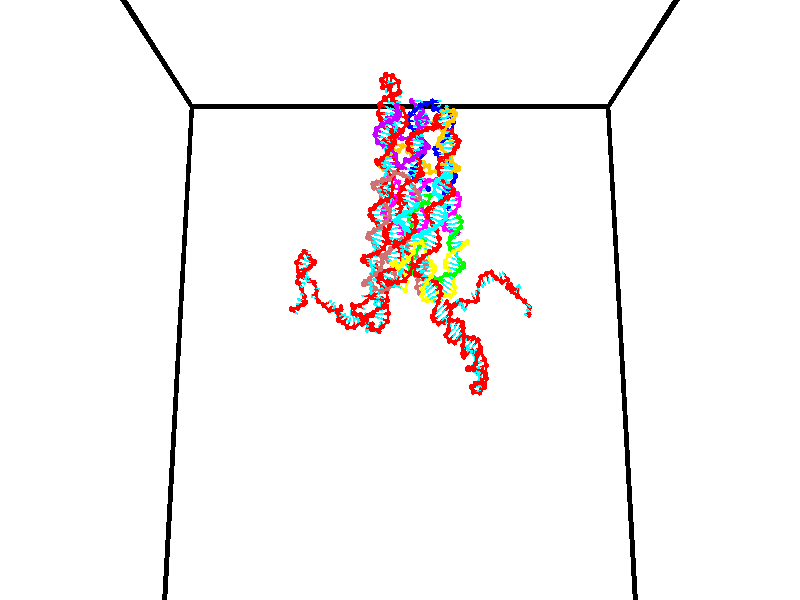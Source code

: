 // switches for output
#declare DRAW_BASES = 1; // possible values are 0, 1; only relevant for DNA ribbons
#declare DRAW_BASES_TYPE = 3; // possible values are 1, 2, 3; only relevant for DNA ribbons
#declare DRAW_FOG = 0; // set to 1 to enable fog

#include "colors.inc"

#include "transforms.inc"
background { rgb <1, 1, 1>}

#default {
   normal{
       ripples 0.25
       frequency 0.20
       turbulence 0.2
       lambda 5
   }
	finish {
		phong 0.1
		phong_size 40.
	}
}

// original window dimensions: 1024x640


// camera settings

camera {
	sky <0, 0.179814, -0.983701>
	up <0, 0.179814, -0.983701>
	right 1.6 * <1, 0, 0>
	location <35, 94.9851, 44.8844>
	look_at <35, 29.7336, 32.9568>
	direction <0, -65.2515, -11.9276>
	angle 67.0682
}


# declare cpy_camera_pos = <35, 94.9851, 44.8844>;
# if (DRAW_FOG = 1)
fog {
	fog_type 2
	up vnormalize(cpy_camera_pos)
	color rgbt<1,1,1,0.3>
	distance 1e-5
	fog_alt 3e-3
	fog_offset 56
}
# end


// LIGHTS

# declare lum = 6;
global_settings {
	ambient_light rgb lum * <0.05, 0.05, 0.05>
	max_trace_level 15
}# declare cpy_direct_light_amount = 0.25;
light_source
{	1000 * <-1, -1.16352, -0.803886>,
	rgb lum * cpy_direct_light_amount
	parallel
}

light_source
{	1000 * <1, 1.16352, 0.803886>,
	rgb lum * cpy_direct_light_amount
	parallel
}

// strand 0

// nucleotide -1

// particle -1
sphere {
	<24.100483, 35.356213, 34.767078> 0.250000
	pigment { color rgbt <1,0,0,0> }
	no_shadow
}
cylinder {
	<24.297544, 35.028339, 34.883984>,  <24.415781, 34.831615, 34.954128>, 0.100000
	pigment { color rgbt <1,0,0,0> }
	no_shadow
}
cylinder {
	<24.297544, 35.028339, 34.883984>,  <24.100483, 35.356213, 34.767078>, 0.100000
	pigment { color rgbt <1,0,0,0> }
	no_shadow
}

// particle -1
sphere {
	<24.297544, 35.028339, 34.883984> 0.100000
	pigment { color rgbt <1,0,0,0> }
	no_shadow
}
sphere {
	0, 1
	scale<0.080000,0.200000,0.300000>
	matrix <0.442304, -0.053382, -0.895275,
		0.749440, 0.570331, 0.336248,
		0.492653, -0.819679, 0.292266,
		24.445341, 34.782436, 34.971664>
	pigment { color rgbt <0,1,1,0> }
	no_shadow
}
cylinder {
	<24.787237, 35.401493, 34.642151>,  <24.100483, 35.356213, 34.767078>, 0.130000
	pigment { color rgbt <1,0,0,0> }
	no_shadow
}

// nucleotide -1

// particle -1
sphere {
	<24.787237, 35.401493, 34.642151> 0.250000
	pigment { color rgbt <1,0,0,0> }
	no_shadow
}
cylinder {
	<24.710644, 35.010780, 34.603733>,  <24.664688, 34.776352, 34.580685>, 0.100000
	pigment { color rgbt <1,0,0,0> }
	no_shadow
}
cylinder {
	<24.710644, 35.010780, 34.603733>,  <24.787237, 35.401493, 34.642151>, 0.100000
	pigment { color rgbt <1,0,0,0> }
	no_shadow
}

// particle -1
sphere {
	<24.710644, 35.010780, 34.603733> 0.100000
	pigment { color rgbt <1,0,0,0> }
	no_shadow
}
sphere {
	0, 1
	scale<0.080000,0.200000,0.300000>
	matrix <0.351799, 0.023046, -0.935792,
		0.916282, -0.212974, 0.339220,
		-0.191482, -0.976786, -0.096040,
		24.653200, 34.717743, 34.574921>
	pigment { color rgbt <0,1,1,0> }
	no_shadow
}
cylinder {
	<25.307261, 35.034348, 34.276550>,  <24.787237, 35.401493, 34.642151>, 0.130000
	pigment { color rgbt <1,0,0,0> }
	no_shadow
}

// nucleotide -1

// particle -1
sphere {
	<25.307261, 35.034348, 34.276550> 0.250000
	pigment { color rgbt <1,0,0,0> }
	no_shadow
}
cylinder {
	<24.960363, 34.838753, 34.239059>,  <24.752226, 34.721397, 34.216564>, 0.100000
	pigment { color rgbt <1,0,0,0> }
	no_shadow
}
cylinder {
	<24.960363, 34.838753, 34.239059>,  <25.307261, 35.034348, 34.276550>, 0.100000
	pigment { color rgbt <1,0,0,0> }
	no_shadow
}

// particle -1
sphere {
	<24.960363, 34.838753, 34.239059> 0.100000
	pigment { color rgbt <1,0,0,0> }
	no_shadow
}
sphere {
	0, 1
	scale<0.080000,0.200000,0.300000>
	matrix <0.132197, -0.044663, -0.990217,
		0.480015, -0.871148, 0.103376,
		-0.867242, -0.488986, -0.093725,
		24.700191, 34.692059, 34.210941>
	pigment { color rgbt <0,1,1,0> }
	no_shadow
}
cylinder {
	<25.357738, 34.266830, 33.987091>,  <25.307261, 35.034348, 34.276550>, 0.130000
	pigment { color rgbt <1,0,0,0> }
	no_shadow
}

// nucleotide -1

// particle -1
sphere {
	<25.357738, 34.266830, 33.987091> 0.250000
	pigment { color rgbt <1,0,0,0> }
	no_shadow
}
cylinder {
	<25.011387, 34.442162, 33.890659>,  <24.803576, 34.547359, 33.832798>, 0.100000
	pigment { color rgbt <1,0,0,0> }
	no_shadow
}
cylinder {
	<25.011387, 34.442162, 33.890659>,  <25.357738, 34.266830, 33.987091>, 0.100000
	pigment { color rgbt <1,0,0,0> }
	no_shadow
}

// particle -1
sphere {
	<25.011387, 34.442162, 33.890659> 0.100000
	pigment { color rgbt <1,0,0,0> }
	no_shadow
}
sphere {
	0, 1
	scale<0.080000,0.200000,0.300000>
	matrix <0.136383, -0.256823, -0.956787,
		-0.481306, -0.861340, 0.162596,
		-0.865878, 0.438332, -0.241082,
		24.751623, 34.573662, 33.818336>
	pigment { color rgbt <0,1,1,0> }
	no_shadow
}
cylinder {
	<25.126642, 33.767288, 33.398689>,  <25.357738, 34.266830, 33.987091>, 0.130000
	pigment { color rgbt <1,0,0,0> }
	no_shadow
}

// nucleotide -1

// particle -1
sphere {
	<25.126642, 33.767288, 33.398689> 0.250000
	pigment { color rgbt <1,0,0,0> }
	no_shadow
}
cylinder {
	<25.042942, 34.155334, 33.349567>,  <24.992722, 34.388165, 33.320095>, 0.100000
	pigment { color rgbt <1,0,0,0> }
	no_shadow
}
cylinder {
	<25.042942, 34.155334, 33.349567>,  <25.126642, 33.767288, 33.398689>, 0.100000
	pigment { color rgbt <1,0,0,0> }
	no_shadow
}

// particle -1
sphere {
	<25.042942, 34.155334, 33.349567> 0.100000
	pigment { color rgbt <1,0,0,0> }
	no_shadow
}
sphere {
	0, 1
	scale<0.080000,0.200000,0.300000>
	matrix <0.253347, -0.067513, -0.965017,
		-0.944473, -0.233044, -0.231650,
		-0.209252, 0.970120, -0.122805,
		24.980167, 34.446369, 33.312725>
	pigment { color rgbt <0,1,1,0> }
	no_shadow
}
cylinder {
	<24.794998, 33.737942, 32.664192>,  <25.126642, 33.767288, 33.398689>, 0.130000
	pigment { color rgbt <1,0,0,0> }
	no_shadow
}

// nucleotide -1

// particle -1
sphere {
	<24.794998, 33.737942, 32.664192> 0.250000
	pigment { color rgbt <1,0,0,0> }
	no_shadow
}
cylinder {
	<24.866533, 34.131485, 32.666679>,  <24.909454, 34.367611, 32.668171>, 0.100000
	pigment { color rgbt <1,0,0,0> }
	no_shadow
}
cylinder {
	<24.866533, 34.131485, 32.666679>,  <24.794998, 33.737942, 32.664192>, 0.100000
	pigment { color rgbt <1,0,0,0> }
	no_shadow
}

// particle -1
sphere {
	<24.866533, 34.131485, 32.666679> 0.100000
	pigment { color rgbt <1,0,0,0> }
	no_shadow
}
sphere {
	0, 1
	scale<0.080000,0.200000,0.300000>
	matrix <0.444110, -0.075082, -0.892821,
		-0.877942, 0.162435, -0.450369,
		0.178840, 0.983859, 0.006221,
		24.920185, 34.426643, 32.668545>
	pigment { color rgbt <0,1,1,0> }
	no_shadow
}
cylinder {
	<24.428930, 34.199413, 32.193512>,  <24.794998, 33.737942, 32.664192>, 0.130000
	pigment { color rgbt <1,0,0,0> }
	no_shadow
}

// nucleotide -1

// particle -1
sphere {
	<24.428930, 34.199413, 32.193512> 0.250000
	pigment { color rgbt <1,0,0,0> }
	no_shadow
}
cylinder {
	<24.798492, 34.323120, 32.283627>,  <25.020229, 34.397343, 32.337696>, 0.100000
	pigment { color rgbt <1,0,0,0> }
	no_shadow
}
cylinder {
	<24.798492, 34.323120, 32.283627>,  <24.428930, 34.199413, 32.193512>, 0.100000
	pigment { color rgbt <1,0,0,0> }
	no_shadow
}

// particle -1
sphere {
	<24.798492, 34.323120, 32.283627> 0.100000
	pigment { color rgbt <1,0,0,0> }
	no_shadow
}
sphere {
	0, 1
	scale<0.080000,0.200000,0.300000>
	matrix <0.287231, -0.171614, -0.942362,
		-0.252778, 0.935363, -0.247386,
		0.923906, 0.309266, 0.225284,
		25.075665, 34.415901, 32.351212>
	pigment { color rgbt <0,1,1,0> }
	no_shadow
}
cylinder {
	<24.667742, 34.874531, 31.843950>,  <24.428930, 34.199413, 32.193512>, 0.130000
	pigment { color rgbt <1,0,0,0> }
	no_shadow
}

// nucleotide -1

// particle -1
sphere {
	<24.667742, 34.874531, 31.843950> 0.250000
	pigment { color rgbt <1,0,0,0> }
	no_shadow
}
cylinder {
	<24.957811, 34.609104, 31.917496>,  <25.131853, 34.449848, 31.961622>, 0.100000
	pigment { color rgbt <1,0,0,0> }
	no_shadow
}
cylinder {
	<24.957811, 34.609104, 31.917496>,  <24.667742, 34.874531, 31.843950>, 0.100000
	pigment { color rgbt <1,0,0,0> }
	no_shadow
}

// particle -1
sphere {
	<24.957811, 34.609104, 31.917496> 0.100000
	pigment { color rgbt <1,0,0,0> }
	no_shadow
}
sphere {
	0, 1
	scale<0.080000,0.200000,0.300000>
	matrix <0.134365, -0.125518, -0.982950,
		0.675327, 0.737516, -0.001863,
		0.725176, -0.663562, 0.183862,
		25.175364, 34.410034, 31.972654>
	pigment { color rgbt <0,1,1,0> }
	no_shadow
}
cylinder {
	<25.269102, 35.119564, 31.462408>,  <24.667742, 34.874531, 31.843950>, 0.130000
	pigment { color rgbt <1,0,0,0> }
	no_shadow
}

// nucleotide -1

// particle -1
sphere {
	<25.269102, 35.119564, 31.462408> 0.250000
	pigment { color rgbt <1,0,0,0> }
	no_shadow
}
cylinder {
	<25.305042, 34.724842, 31.516281>,  <25.326607, 34.488007, 31.548605>, 0.100000
	pigment { color rgbt <1,0,0,0> }
	no_shadow
}
cylinder {
	<25.305042, 34.724842, 31.516281>,  <25.269102, 35.119564, 31.462408>, 0.100000
	pigment { color rgbt <1,0,0,0> }
	no_shadow
}

// particle -1
sphere {
	<25.305042, 34.724842, 31.516281> 0.100000
	pigment { color rgbt <1,0,0,0> }
	no_shadow
}
sphere {
	0, 1
	scale<0.080000,0.200000,0.300000>
	matrix <0.268956, -0.106165, -0.957284,
		0.958952, 0.122235, 0.255869,
		0.089849, -0.986807, 0.134683,
		25.331997, 34.428799, 31.556686>
	pigment { color rgbt <0,1,1,0> }
	no_shadow
}
cylinder {
	<25.856516, 34.855999, 31.016214>,  <25.269102, 35.119564, 31.462408>, 0.130000
	pigment { color rgbt <1,0,0,0> }
	no_shadow
}

// nucleotide -1

// particle -1
sphere {
	<25.856516, 34.855999, 31.016214> 0.250000
	pigment { color rgbt <1,0,0,0> }
	no_shadow
}
cylinder {
	<25.685316, 34.507053, 31.110704>,  <25.582596, 34.297688, 31.167398>, 0.100000
	pigment { color rgbt <1,0,0,0> }
	no_shadow
}
cylinder {
	<25.685316, 34.507053, 31.110704>,  <25.856516, 34.855999, 31.016214>, 0.100000
	pigment { color rgbt <1,0,0,0> }
	no_shadow
}

// particle -1
sphere {
	<25.685316, 34.507053, 31.110704> 0.100000
	pigment { color rgbt <1,0,0,0> }
	no_shadow
}
sphere {
	0, 1
	scale<0.080000,0.200000,0.300000>
	matrix <0.088556, -0.300594, -0.949632,
		0.899430, -0.385523, 0.205907,
		-0.427999, -0.872362, 0.236223,
		25.556917, 34.245346, 31.181572>
	pigment { color rgbt <0,1,1,0> }
	no_shadow
}
cylinder {
	<26.149307, 34.350388, 30.615765>,  <25.856516, 34.855999, 31.016214>, 0.130000
	pigment { color rgbt <1,0,0,0> }
	no_shadow
}

// nucleotide -1

// particle -1
sphere {
	<26.149307, 34.350388, 30.615765> 0.250000
	pigment { color rgbt <1,0,0,0> }
	no_shadow
}
cylinder {
	<25.798138, 34.174469, 30.691483>,  <25.587437, 34.068920, 30.736914>, 0.100000
	pigment { color rgbt <1,0,0,0> }
	no_shadow
}
cylinder {
	<25.798138, 34.174469, 30.691483>,  <26.149307, 34.350388, 30.615765>, 0.100000
	pigment { color rgbt <1,0,0,0> }
	no_shadow
}

// particle -1
sphere {
	<25.798138, 34.174469, 30.691483> 0.100000
	pigment { color rgbt <1,0,0,0> }
	no_shadow
}
sphere {
	0, 1
	scale<0.080000,0.200000,0.300000>
	matrix <-0.088216, -0.240013, -0.966753,
		0.470607, -0.865433, 0.171916,
		-0.877922, -0.439795, 0.189297,
		25.534761, 34.042530, 30.748272>
	pigment { color rgbt <0,1,1,0> }
	no_shadow
}
cylinder {
	<26.088127, 33.641926, 30.324928>,  <26.149307, 34.350388, 30.615765>, 0.130000
	pigment { color rgbt <1,0,0,0> }
	no_shadow
}

// nucleotide -1

// particle -1
sphere {
	<26.088127, 33.641926, 30.324928> 0.250000
	pigment { color rgbt <1,0,0,0> }
	no_shadow
}
cylinder {
	<25.741451, 33.841381, 30.330704>,  <25.533445, 33.961052, 30.334169>, 0.100000
	pigment { color rgbt <1,0,0,0> }
	no_shadow
}
cylinder {
	<25.741451, 33.841381, 30.330704>,  <26.088127, 33.641926, 30.324928>, 0.100000
	pigment { color rgbt <1,0,0,0> }
	no_shadow
}

// particle -1
sphere {
	<25.741451, 33.841381, 30.330704> 0.100000
	pigment { color rgbt <1,0,0,0> }
	no_shadow
}
sphere {
	0, 1
	scale<0.080000,0.200000,0.300000>
	matrix <0.078700, 0.165256, -0.983106,
		-0.492598, -0.850913, -0.182469,
		-0.866691, 0.498636, 0.014437,
		25.481443, 33.990971, 30.335035>
	pigment { color rgbt <0,1,1,0> }
	no_shadow
}
cylinder {
	<25.516745, 33.502682, 29.834764>,  <26.088127, 33.641926, 30.324928>, 0.130000
	pigment { color rgbt <1,0,0,0> }
	no_shadow
}

// nucleotide -1

// particle -1
sphere {
	<25.516745, 33.502682, 29.834764> 0.250000
	pigment { color rgbt <1,0,0,0> }
	no_shadow
}
cylinder {
	<25.492384, 33.896458, 29.900690>,  <25.477768, 34.132725, 29.940245>, 0.100000
	pigment { color rgbt <1,0,0,0> }
	no_shadow
}
cylinder {
	<25.492384, 33.896458, 29.900690>,  <25.516745, 33.502682, 29.834764>, 0.100000
	pigment { color rgbt <1,0,0,0> }
	no_shadow
}

// particle -1
sphere {
	<25.492384, 33.896458, 29.900690> 0.100000
	pigment { color rgbt <1,0,0,0> }
	no_shadow
}
sphere {
	0, 1
	scale<0.080000,0.200000,0.300000>
	matrix <0.069877, 0.168920, -0.983150,
		-0.995695, -0.048356, -0.079077,
		-0.060899, 0.984443, 0.164813,
		25.474113, 34.191792, 29.950134>
	pigment { color rgbt <0,1,1,0> }
	no_shadow
}
cylinder {
	<24.976503, 33.865292, 29.431194>,  <25.516745, 33.502682, 29.834764>, 0.130000
	pigment { color rgbt <1,0,0,0> }
	no_shadow
}

// nucleotide -1

// particle -1
sphere {
	<24.976503, 33.865292, 29.431194> 0.250000
	pigment { color rgbt <1,0,0,0> }
	no_shadow
}
cylinder {
	<25.277920, 34.119991, 29.496578>,  <25.458771, 34.272812, 29.535809>, 0.100000
	pigment { color rgbt <1,0,0,0> }
	no_shadow
}
cylinder {
	<25.277920, 34.119991, 29.496578>,  <24.976503, 33.865292, 29.431194>, 0.100000
	pigment { color rgbt <1,0,0,0> }
	no_shadow
}

// particle -1
sphere {
	<25.277920, 34.119991, 29.496578> 0.100000
	pigment { color rgbt <1,0,0,0> }
	no_shadow
}
sphere {
	0, 1
	scale<0.080000,0.200000,0.300000>
	matrix <0.020153, 0.226153, -0.973883,
		-0.657090, 0.737157, 0.157583,
		0.753543, 0.636753, 0.163459,
		25.503983, 34.311016, 29.545616>
	pigment { color rgbt <0,1,1,0> }
	no_shadow
}
cylinder {
	<24.751171, 34.299881, 29.967430>,  <24.976503, 33.865292, 29.431194>, 0.130000
	pigment { color rgbt <1,0,0,0> }
	no_shadow
}

// nucleotide -1

// particle -1
sphere {
	<24.751171, 34.299881, 29.967430> 0.250000
	pigment { color rgbt <1,0,0,0> }
	no_shadow
}
cylinder {
	<24.895891, 33.931213, 30.023464>,  <24.982723, 33.710014, 30.057085>, 0.100000
	pigment { color rgbt <1,0,0,0> }
	no_shadow
}
cylinder {
	<24.895891, 33.931213, 30.023464>,  <24.751171, 34.299881, 29.967430>, 0.100000
	pigment { color rgbt <1,0,0,0> }
	no_shadow
}

// particle -1
sphere {
	<24.895891, 33.931213, 30.023464> 0.100000
	pigment { color rgbt <1,0,0,0> }
	no_shadow
}
sphere {
	0, 1
	scale<0.080000,0.200000,0.300000>
	matrix <0.051203, 0.169685, 0.984167,
		-0.930848, -0.348899, 0.108584,
		0.361800, -0.921670, 0.140087,
		25.004431, 33.654713, 30.065491>
	pigment { color rgbt <0,1,1,0> }
	no_shadow
}
cylinder {
	<24.250660, 33.840351, 30.431177>,  <24.751171, 34.299881, 29.967430>, 0.130000
	pigment { color rgbt <1,0,0,0> }
	no_shadow
}

// nucleotide -1

// particle -1
sphere {
	<24.250660, 33.840351, 30.431177> 0.250000
	pigment { color rgbt <1,0,0,0> }
	no_shadow
}
cylinder {
	<24.637888, 33.745434, 30.463509>,  <24.870224, 33.688484, 30.482908>, 0.100000
	pigment { color rgbt <1,0,0,0> }
	no_shadow
}
cylinder {
	<24.637888, 33.745434, 30.463509>,  <24.250660, 33.840351, 30.431177>, 0.100000
	pigment { color rgbt <1,0,0,0> }
	no_shadow
}

// particle -1
sphere {
	<24.637888, 33.745434, 30.463509> 0.100000
	pigment { color rgbt <1,0,0,0> }
	no_shadow
}
sphere {
	0, 1
	scale<0.080000,0.200000,0.300000>
	matrix <-0.034939, 0.191572, 0.980857,
		-0.248236, -0.952361, 0.177164,
		0.968069, -0.237294, 0.080830,
		24.928308, 33.674244, 30.487757>
	pigment { color rgbt <0,1,1,0> }
	no_shadow
}
cylinder {
	<24.371010, 33.596199, 31.088308>,  <24.250660, 33.840351, 30.431177>, 0.130000
	pigment { color rgbt <1,0,0,0> }
	no_shadow
}

// nucleotide -1

// particle -1
sphere {
	<24.371010, 33.596199, 31.088308> 0.250000
	pigment { color rgbt <1,0,0,0> }
	no_shadow
}
cylinder {
	<24.746338, 33.697330, 30.993958>,  <24.971535, 33.758011, 30.937347>, 0.100000
	pigment { color rgbt <1,0,0,0> }
	no_shadow
}
cylinder {
	<24.746338, 33.697330, 30.993958>,  <24.371010, 33.596199, 31.088308>, 0.100000
	pigment { color rgbt <1,0,0,0> }
	no_shadow
}

// particle -1
sphere {
	<24.746338, 33.697330, 30.993958> 0.100000
	pigment { color rgbt <1,0,0,0> }
	no_shadow
}
sphere {
	0, 1
	scale<0.080000,0.200000,0.300000>
	matrix <0.175611, 0.239188, 0.954961,
		0.297860, -0.937479, 0.180035,
		0.938318, 0.252829, -0.235876,
		25.027834, 33.773178, 30.923195>
	pigment { color rgbt <0,1,1,0> }
	no_shadow
}
cylinder {
	<24.772038, 33.231632, 31.505505>,  <24.371010, 33.596199, 31.088308>, 0.130000
	pigment { color rgbt <1,0,0,0> }
	no_shadow
}

// nucleotide -1

// particle -1
sphere {
	<24.772038, 33.231632, 31.505505> 0.250000
	pigment { color rgbt <1,0,0,0> }
	no_shadow
}
cylinder {
	<25.009277, 33.537327, 31.404169>,  <25.151621, 33.720741, 31.343369>, 0.100000
	pigment { color rgbt <1,0,0,0> }
	no_shadow
}
cylinder {
	<25.009277, 33.537327, 31.404169>,  <24.772038, 33.231632, 31.505505>, 0.100000
	pigment { color rgbt <1,0,0,0> }
	no_shadow
}

// particle -1
sphere {
	<25.009277, 33.537327, 31.404169> 0.100000
	pigment { color rgbt <1,0,0,0> }
	no_shadow
}
sphere {
	0, 1
	scale<0.080000,0.200000,0.300000>
	matrix <0.164813, 0.192750, 0.967308,
		0.788078, -0.615465, -0.011635,
		0.593101, 0.764232, -0.253339,
		25.187208, 33.766598, 31.328167>
	pigment { color rgbt <0,1,1,0> }
	no_shadow
}
cylinder {
	<25.453331, 33.125340, 31.825756>,  <24.772038, 33.231632, 31.505505>, 0.130000
	pigment { color rgbt <1,0,0,0> }
	no_shadow
}

// nucleotide -1

// particle -1
sphere {
	<25.453331, 33.125340, 31.825756> 0.250000
	pigment { color rgbt <1,0,0,0> }
	no_shadow
}
cylinder {
	<25.413044, 33.517132, 31.755938>,  <25.388872, 33.752209, 31.714046>, 0.100000
	pigment { color rgbt <1,0,0,0> }
	no_shadow
}
cylinder {
	<25.413044, 33.517132, 31.755938>,  <25.453331, 33.125340, 31.825756>, 0.100000
	pigment { color rgbt <1,0,0,0> }
	no_shadow
}

// particle -1
sphere {
	<25.413044, 33.517132, 31.755938> 0.100000
	pigment { color rgbt <1,0,0,0> }
	no_shadow
}
sphere {
	0, 1
	scale<0.080000,0.200000,0.300000>
	matrix <0.051670, 0.180350, 0.982244,
		0.993573, 0.089909, -0.068774,
		-0.100716, 0.979485, -0.174545,
		25.382830, 33.810978, 31.703573>
	pigment { color rgbt <0,1,1,0> }
	no_shadow
}
cylinder {
	<26.089184, 33.486092, 32.135399>,  <25.453331, 33.125340, 31.825756>, 0.130000
	pigment { color rgbt <1,0,0,0> }
	no_shadow
}

// nucleotide -1

// particle -1
sphere {
	<26.089184, 33.486092, 32.135399> 0.250000
	pigment { color rgbt <1,0,0,0> }
	no_shadow
}
cylinder {
	<25.783251, 33.741409, 32.100506>,  <25.599691, 33.894600, 32.079571>, 0.100000
	pigment { color rgbt <1,0,0,0> }
	no_shadow
}
cylinder {
	<25.783251, 33.741409, 32.100506>,  <26.089184, 33.486092, 32.135399>, 0.100000
	pigment { color rgbt <1,0,0,0> }
	no_shadow
}

// particle -1
sphere {
	<25.783251, 33.741409, 32.100506> 0.100000
	pigment { color rgbt <1,0,0,0> }
	no_shadow
}
sphere {
	0, 1
	scale<0.080000,0.200000,0.300000>
	matrix <0.034815, 0.176161, 0.983745,
		0.643287, 0.749364, -0.156956,
		-0.764833, 0.638296, -0.087233,
		25.553801, 33.932899, 32.074337>
	pigment { color rgbt <0,1,1,0> }
	no_shadow
}
cylinder {
	<26.266418, 32.829655, 32.596474>,  <26.089184, 33.486092, 32.135399>, 0.130000
	pigment { color rgbt <1,0,0,0> }
	no_shadow
}

// nucleotide -1

// particle -1
sphere {
	<26.266418, 32.829655, 32.596474> 0.250000
	pigment { color rgbt <1,0,0,0> }
	no_shadow
}
cylinder {
	<26.398684, 33.206280, 32.622185>,  <26.478043, 33.432255, 32.637611>, 0.100000
	pigment { color rgbt <1,0,0,0> }
	no_shadow
}
cylinder {
	<26.398684, 33.206280, 32.622185>,  <26.266418, 32.829655, 32.596474>, 0.100000
	pigment { color rgbt <1,0,0,0> }
	no_shadow
}

// particle -1
sphere {
	<26.398684, 33.206280, 32.622185> 0.100000
	pigment { color rgbt <1,0,0,0> }
	no_shadow
}
sphere {
	0, 1
	scale<0.080000,0.200000,0.300000>
	matrix <-0.224696, 0.012394, 0.974350,
		0.916611, -0.336622, 0.215663,
		0.330661, 0.941558, 0.064277,
		26.497881, 33.488747, 32.641468>
	pigment { color rgbt <0,1,1,0> }
	no_shadow
}
cylinder {
	<26.098272, 32.147072, 32.865566>,  <26.266418, 32.829655, 32.596474>, 0.130000
	pigment { color rgbt <1,0,0,0> }
	no_shadow
}

// nucleotide -1

// particle -1
sphere {
	<26.098272, 32.147072, 32.865566> 0.250000
	pigment { color rgbt <1,0,0,0> }
	no_shadow
}
cylinder {
	<25.828808, 31.852818, 32.893887>,  <25.667130, 31.676264, 32.910877>, 0.100000
	pigment { color rgbt <1,0,0,0> }
	no_shadow
}
cylinder {
	<25.828808, 31.852818, 32.893887>,  <26.098272, 32.147072, 32.865566>, 0.100000
	pigment { color rgbt <1,0,0,0> }
	no_shadow
}

// particle -1
sphere {
	<25.828808, 31.852818, 32.893887> 0.100000
	pigment { color rgbt <1,0,0,0> }
	no_shadow
}
sphere {
	0, 1
	scale<0.080000,0.200000,0.300000>
	matrix <0.731568, -0.650196, 0.205069,
		-0.104822, 0.189942, 0.976183,
		-0.673662, -0.735640, 0.070800,
		25.626709, 31.632126, 32.915127>
	pigment { color rgbt <0,1,1,0> }
	no_shadow
}
cylinder {
	<26.311932, 31.791239, 33.425346>,  <26.098272, 32.147072, 32.865566>, 0.130000
	pigment { color rgbt <1,0,0,0> }
	no_shadow
}

// nucleotide -1

// particle -1
sphere {
	<26.311932, 31.791239, 33.425346> 0.250000
	pigment { color rgbt <1,0,0,0> }
	no_shadow
}
cylinder {
	<26.122715, 31.510099, 33.212845>,  <26.009186, 31.341415, 33.085342>, 0.100000
	pigment { color rgbt <1,0,0,0> }
	no_shadow
}
cylinder {
	<26.122715, 31.510099, 33.212845>,  <26.311932, 31.791239, 33.425346>, 0.100000
	pigment { color rgbt <1,0,0,0> }
	no_shadow
}

// particle -1
sphere {
	<26.122715, 31.510099, 33.212845> 0.100000
	pigment { color rgbt <1,0,0,0> }
	no_shadow
}
sphere {
	0, 1
	scale<0.080000,0.200000,0.300000>
	matrix <0.693522, -0.668940, 0.267481,
		-0.543377, -0.241908, 0.803879,
		-0.473041, -0.702851, -0.531256,
		25.980803, 31.299244, 33.053467>
	pigment { color rgbt <0,1,1,0> }
	no_shadow
}
cylinder {
	<26.899115, 31.903429, 33.816170>,  <26.311932, 31.791239, 33.425346>, 0.130000
	pigment { color rgbt <1,0,0,0> }
	no_shadow
}

// nucleotide -1

// particle -1
sphere {
	<26.899115, 31.903429, 33.816170> 0.250000
	pigment { color rgbt <1,0,0,0> }
	no_shadow
}
cylinder {
	<27.253227, 31.881433, 33.631451>,  <27.465694, 31.868237, 33.520618>, 0.100000
	pigment { color rgbt <1,0,0,0> }
	no_shadow
}
cylinder {
	<27.253227, 31.881433, 33.631451>,  <26.899115, 31.903429, 33.816170>, 0.100000
	pigment { color rgbt <1,0,0,0> }
	no_shadow
}

// particle -1
sphere {
	<27.253227, 31.881433, 33.631451> 0.100000
	pigment { color rgbt <1,0,0,0> }
	no_shadow
}
sphere {
	0, 1
	scale<0.080000,0.200000,0.300000>
	matrix <0.447339, 0.372163, 0.813255,
		0.127141, -0.926537, 0.354068,
		0.885281, -0.054991, -0.461793,
		27.518812, 31.864937, 33.492912>
	pigment { color rgbt <0,1,1,0> }
	no_shadow
}
cylinder {
	<27.474928, 31.587727, 34.223854>,  <26.899115, 31.903429, 33.816170>, 0.130000
	pigment { color rgbt <1,0,0,0> }
	no_shadow
}

// nucleotide -1

// particle -1
sphere {
	<27.474928, 31.587727, 34.223854> 0.250000
	pigment { color rgbt <1,0,0,0> }
	no_shadow
}
cylinder {
	<27.694603, 31.791212, 33.958641>,  <27.826408, 31.913303, 33.799515>, 0.100000
	pigment { color rgbt <1,0,0,0> }
	no_shadow
}
cylinder {
	<27.694603, 31.791212, 33.958641>,  <27.474928, 31.587727, 34.223854>, 0.100000
	pigment { color rgbt <1,0,0,0> }
	no_shadow
}

// particle -1
sphere {
	<27.694603, 31.791212, 33.958641> 0.100000
	pigment { color rgbt <1,0,0,0> }
	no_shadow
}
sphere {
	0, 1
	scale<0.080000,0.200000,0.300000>
	matrix <0.625130, 0.276469, 0.729917,
		0.554624, -0.815339, -0.166178,
		0.549186, 0.508712, -0.663028,
		27.859360, 31.943825, 33.759731>
	pigment { color rgbt <0,1,1,0> }
	no_shadow
}
cylinder {
	<28.167593, 31.438639, 34.285030>,  <27.474928, 31.587727, 34.223854>, 0.130000
	pigment { color rgbt <1,0,0,0> }
	no_shadow
}

// nucleotide -1

// particle -1
sphere {
	<28.167593, 31.438639, 34.285030> 0.250000
	pigment { color rgbt <1,0,0,0> }
	no_shadow
}
cylinder {
	<28.117044, 31.808201, 34.140572>,  <28.086716, 32.029938, 34.053898>, 0.100000
	pigment { color rgbt <1,0,0,0> }
	no_shadow
}
cylinder {
	<28.117044, 31.808201, 34.140572>,  <28.167593, 31.438639, 34.285030>, 0.100000
	pigment { color rgbt <1,0,0,0> }
	no_shadow
}

// particle -1
sphere {
	<28.117044, 31.808201, 34.140572> 0.100000
	pigment { color rgbt <1,0,0,0> }
	no_shadow
}
sphere {
	0, 1
	scale<0.080000,0.200000,0.300000>
	matrix <0.560915, 0.366826, 0.742168,
		0.818172, -0.108783, -0.564589,
		-0.126371, 0.923907, -0.361145,
		28.079134, 32.085373, 34.032227>
	pigment { color rgbt <0,1,1,0> }
	no_shadow
}
cylinder {
	<28.754282, 31.782930, 34.164650>,  <28.167593, 31.438639, 34.285030>, 0.130000
	pigment { color rgbt <1,0,0,0> }
	no_shadow
}

// nucleotide -1

// particle -1
sphere {
	<28.754282, 31.782930, 34.164650> 0.250000
	pigment { color rgbt <1,0,0,0> }
	no_shadow
}
cylinder {
	<28.478979, 32.042568, 34.294250>,  <28.313797, 32.198349, 34.372013>, 0.100000
	pigment { color rgbt <1,0,0,0> }
	no_shadow
}
cylinder {
	<28.478979, 32.042568, 34.294250>,  <28.754282, 31.782930, 34.164650>, 0.100000
	pigment { color rgbt <1,0,0,0> }
	no_shadow
}

// particle -1
sphere {
	<28.478979, 32.042568, 34.294250> 0.100000
	pigment { color rgbt <1,0,0,0> }
	no_shadow
}
sphere {
	0, 1
	scale<0.080000,0.200000,0.300000>
	matrix <0.555482, 0.184248, 0.810859,
		0.466625, 0.738060, -0.487369,
		-0.688259, 0.649092, 0.324004,
		28.272501, 32.237297, 34.391453>
	pigment { color rgbt <0,1,1,0> }
	no_shadow
}
cylinder {
	<28.807003, 32.641014, 34.126190>,  <28.754282, 31.782930, 34.164650>, 0.130000
	pigment { color rgbt <1,0,0,0> }
	no_shadow
}

// nucleotide -1

// particle -1
sphere {
	<28.807003, 32.641014, 34.126190> 0.250000
	pigment { color rgbt <1,0,0,0> }
	no_shadow
}
cylinder {
	<28.633532, 32.498558, 34.457268>,  <28.529449, 32.413082, 34.655914>, 0.100000
	pigment { color rgbt <1,0,0,0> }
	no_shadow
}
cylinder {
	<28.633532, 32.498558, 34.457268>,  <28.807003, 32.641014, 34.126190>, 0.100000
	pigment { color rgbt <1,0,0,0> }
	no_shadow
}

// particle -1
sphere {
	<28.633532, 32.498558, 34.457268> 0.100000
	pigment { color rgbt <1,0,0,0> }
	no_shadow
}
sphere {
	0, 1
	scale<0.080000,0.200000,0.300000>
	matrix <0.687030, 0.463655, 0.559476,
		-0.583021, 0.811286, 0.043605,
		-0.433678, -0.356144, 0.827699,
		28.503428, 32.391716, 34.705578>
	pigment { color rgbt <0,1,1,0> }
	no_shadow
}
cylinder {
	<28.496855, 33.204178, 34.564163>,  <28.807003, 32.641014, 34.126190>, 0.130000
	pigment { color rgbt <1,0,0,0> }
	no_shadow
}

// nucleotide -1

// particle -1
sphere {
	<28.496855, 33.204178, 34.564163> 0.250000
	pigment { color rgbt <1,0,0,0> }
	no_shadow
}
cylinder {
	<28.672310, 32.875023, 34.708641>,  <28.777582, 32.677532, 34.795326>, 0.100000
	pigment { color rgbt <1,0,0,0> }
	no_shadow
}
cylinder {
	<28.672310, 32.875023, 34.708641>,  <28.496855, 33.204178, 34.564163>, 0.100000
	pigment { color rgbt <1,0,0,0> }
	no_shadow
}

// particle -1
sphere {
	<28.672310, 32.875023, 34.708641> 0.100000
	pigment { color rgbt <1,0,0,0> }
	no_shadow
}
sphere {
	0, 1
	scale<0.080000,0.200000,0.300000>
	matrix <0.745046, 0.557729, 0.365847,
		-0.502497, 0.108630, 0.857727,
		0.438637, -0.822884, 0.361192,
		28.803902, 32.628159, 34.816998>
	pigment { color rgbt <0,1,1,0> }
	no_shadow
}
cylinder {
	<28.621517, 33.104118, 35.335632>,  <28.496855, 33.204178, 34.564163>, 0.130000
	pigment { color rgbt <1,0,0,0> }
	no_shadow
}

// nucleotide -1

// particle -1
sphere {
	<28.621517, 33.104118, 35.335632> 0.250000
	pigment { color rgbt <1,0,0,0> }
	no_shadow
}
cylinder {
	<28.913368, 32.973843, 35.095108>,  <29.088478, 32.895679, 34.950794>, 0.100000
	pigment { color rgbt <1,0,0,0> }
	no_shadow
}
cylinder {
	<28.913368, 32.973843, 35.095108>,  <28.621517, 33.104118, 35.335632>, 0.100000
	pigment { color rgbt <1,0,0,0> }
	no_shadow
}

// particle -1
sphere {
	<28.913368, 32.973843, 35.095108> 0.100000
	pigment { color rgbt <1,0,0,0> }
	no_shadow
}
sphere {
	0, 1
	scale<0.080000,0.200000,0.300000>
	matrix <0.654675, 0.586746, 0.476581,
		0.197601, -0.741389, 0.641324,
		0.729626, -0.325686, -0.601311,
		29.132256, 32.876137, 34.914715>
	pigment { color rgbt <0,1,1,0> }
	no_shadow
}
cylinder {
	<29.151714, 33.461807, 35.608067>,  <28.621517, 33.104118, 35.335632>, 0.130000
	pigment { color rgbt <1,0,0,0> }
	no_shadow
}

// nucleotide -1

// particle -1
sphere {
	<29.151714, 33.461807, 35.608067> 0.250000
	pigment { color rgbt <1,0,0,0> }
	no_shadow
}
cylinder {
	<29.346790, 33.222313, 35.353928>,  <29.463837, 33.078617, 35.201443>, 0.100000
	pigment { color rgbt <1,0,0,0> }
	no_shadow
}
cylinder {
	<29.346790, 33.222313, 35.353928>,  <29.151714, 33.461807, 35.608067>, 0.100000
	pigment { color rgbt <1,0,0,0> }
	no_shadow
}

// particle -1
sphere {
	<29.346790, 33.222313, 35.353928> 0.100000
	pigment { color rgbt <1,0,0,0> }
	no_shadow
}
sphere {
	0, 1
	scale<0.080000,0.200000,0.300000>
	matrix <0.856148, 0.470380, 0.213900,
		0.170785, -0.648269, 0.742010,
		0.487692, -0.598740, -0.635348,
		29.493097, 33.042690, 35.163322>
	pigment { color rgbt <0,1,1,0> }
	no_shadow
}
cylinder {
	<29.564190, 33.023647, 35.975571>,  <29.151714, 33.461807, 35.608067>, 0.130000
	pigment { color rgbt <1,0,0,0> }
	no_shadow
}

// nucleotide -1

// particle -1
sphere {
	<29.564190, 33.023647, 35.975571> 0.250000
	pigment { color rgbt <1,0,0,0> }
	no_shadow
}
cylinder {
	<29.694715, 33.087227, 35.602852>,  <29.773031, 33.125374, 35.379219>, 0.100000
	pigment { color rgbt <1,0,0,0> }
	no_shadow
}
cylinder {
	<29.694715, 33.087227, 35.602852>,  <29.564190, 33.023647, 35.975571>, 0.100000
	pigment { color rgbt <1,0,0,0> }
	no_shadow
}

// particle -1
sphere {
	<29.694715, 33.087227, 35.602852> 0.100000
	pigment { color rgbt <1,0,0,0> }
	no_shadow
}
sphere {
	0, 1
	scale<0.080000,0.200000,0.300000>
	matrix <0.882454, 0.302102, 0.360569,
		0.338813, -0.939930, -0.041688,
		0.326316, 0.158953, -0.931801,
		29.792610, 33.134914, 35.323311>
	pigment { color rgbt <0,1,1,0> }
	no_shadow
}
cylinder {
	<30.222931, 32.612793, 35.896053>,  <29.564190, 33.023647, 35.975571>, 0.130000
	pigment { color rgbt <1,0,0,0> }
	no_shadow
}

// nucleotide -1

// particle -1
sphere {
	<30.222931, 32.612793, 35.896053> 0.250000
	pigment { color rgbt <1,0,0,0> }
	no_shadow
}
cylinder {
	<30.225542, 32.884766, 35.602753>,  <30.227108, 33.047947, 35.426773>, 0.100000
	pigment { color rgbt <1,0,0,0> }
	no_shadow
}
cylinder {
	<30.225542, 32.884766, 35.602753>,  <30.222931, 32.612793, 35.896053>, 0.100000
	pigment { color rgbt <1,0,0,0> }
	no_shadow
}

// particle -1
sphere {
	<30.225542, 32.884766, 35.602753> 0.100000
	pigment { color rgbt <1,0,0,0> }
	no_shadow
}
sphere {
	0, 1
	scale<0.080000,0.200000,0.300000>
	matrix <0.909483, 0.300781, 0.287003,
		0.415689, -0.668752, -0.616420,
		0.006527, 0.679928, -0.733250,
		30.227501, 33.088745, 35.382778>
	pigment { color rgbt <0,1,1,0> }
	no_shadow
}
cylinder {
	<30.829781, 32.534580, 35.479427>,  <30.222931, 32.612793, 35.896053>, 0.130000
	pigment { color rgbt <1,0,0,0> }
	no_shadow
}

// nucleotide -1

// particle -1
sphere {
	<30.829781, 32.534580, 35.479427> 0.250000
	pigment { color rgbt <1,0,0,0> }
	no_shadow
}
cylinder {
	<30.721851, 32.916531, 35.429764>,  <30.657093, 33.145699, 35.399963>, 0.100000
	pigment { color rgbt <1,0,0,0> }
	no_shadow
}
cylinder {
	<30.721851, 32.916531, 35.429764>,  <30.829781, 32.534580, 35.479427>, 0.100000
	pigment { color rgbt <1,0,0,0> }
	no_shadow
}

// particle -1
sphere {
	<30.721851, 32.916531, 35.429764> 0.100000
	pigment { color rgbt <1,0,0,0> }
	no_shadow
}
sphere {
	0, 1
	scale<0.080000,0.200000,0.300000>
	matrix <0.921952, 0.293397, 0.252829,
		0.277848, -0.046251, -0.959511,
		-0.269824, 0.954871, -0.124161,
		30.640903, 33.202991, 35.392517>
	pigment { color rgbt <0,1,1,0> }
	no_shadow
}
cylinder {
	<31.302813, 32.860291, 35.087208>,  <30.829781, 32.534580, 35.479427>, 0.130000
	pigment { color rgbt <1,0,0,0> }
	no_shadow
}

// nucleotide -1

// particle -1
sphere {
	<31.302813, 32.860291, 35.087208> 0.250000
	pigment { color rgbt <1,0,0,0> }
	no_shadow
}
cylinder {
	<31.125914, 33.133091, 35.320202>,  <31.019773, 33.296772, 35.459999>, 0.100000
	pigment { color rgbt <1,0,0,0> }
	no_shadow
}
cylinder {
	<31.125914, 33.133091, 35.320202>,  <31.302813, 32.860291, 35.087208>, 0.100000
	pigment { color rgbt <1,0,0,0> }
	no_shadow
}

// particle -1
sphere {
	<31.125914, 33.133091, 35.320202> 0.100000
	pigment { color rgbt <1,0,0,0> }
	no_shadow
}
sphere {
	0, 1
	scale<0.080000,0.200000,0.300000>
	matrix <0.888558, 0.244826, 0.387976,
		0.121995, 0.689151, -0.714274,
		-0.442247, 0.682005, 0.582483,
		30.993240, 33.337692, 35.494946>
	pigment { color rgbt <0,1,1,0> }
	no_shadow
}
cylinder {
	<31.673056, 33.555664, 35.017887>,  <31.302813, 32.860291, 35.087208>, 0.130000
	pigment { color rgbt <1,0,0,0> }
	no_shadow
}

// nucleotide -1

// particle -1
sphere {
	<31.673056, 33.555664, 35.017887> 0.250000
	pigment { color rgbt <1,0,0,0> }
	no_shadow
}
cylinder {
	<31.509373, 33.488693, 35.376667>,  <31.411163, 33.448509, 35.591934>, 0.100000
	pigment { color rgbt <1,0,0,0> }
	no_shadow
}
cylinder {
	<31.509373, 33.488693, 35.376667>,  <31.673056, 33.555664, 35.017887>, 0.100000
	pigment { color rgbt <1,0,0,0> }
	no_shadow
}

// particle -1
sphere {
	<31.509373, 33.488693, 35.376667> 0.100000
	pigment { color rgbt <1,0,0,0> }
	no_shadow
}
sphere {
	0, 1
	scale<0.080000,0.200000,0.300000>
	matrix <0.871912, 0.217970, 0.438472,
		-0.268920, 0.961487, 0.056787,
		-0.409207, -0.167427, 0.896949,
		31.386610, 33.438465, 35.645752>
	pigment { color rgbt <0,1,1,0> }
	no_shadow
}
cylinder {
	<31.561131, 34.135807, 35.462635>,  <31.673056, 33.555664, 35.017887>, 0.130000
	pigment { color rgbt <1,0,0,0> }
	no_shadow
}

// nucleotide -1

// particle -1
sphere {
	<31.561131, 34.135807, 35.462635> 0.250000
	pigment { color rgbt <1,0,0,0> }
	no_shadow
}
cylinder {
	<31.631413, 33.799637, 35.667694>,  <31.673582, 33.597935, 35.790730>, 0.100000
	pigment { color rgbt <1,0,0,0> }
	no_shadow
}
cylinder {
	<31.631413, 33.799637, 35.667694>,  <31.561131, 34.135807, 35.462635>, 0.100000
	pigment { color rgbt <1,0,0,0> }
	no_shadow
}

// particle -1
sphere {
	<31.631413, 33.799637, 35.667694> 0.100000
	pigment { color rgbt <1,0,0,0> }
	no_shadow
}
sphere {
	0, 1
	scale<0.080000,0.200000,0.300000>
	matrix <0.726072, 0.462293, 0.509023,
		-0.664792, 0.282783, 0.691437,
		0.175704, -0.840428, 0.512650,
		31.684124, 33.547508, 35.821487>
	pigment { color rgbt <0,1,1,0> }
	no_shadow
}
cylinder {
	<31.192883, 34.662167, 35.886459>,  <31.561131, 34.135807, 35.462635>, 0.130000
	pigment { color rgbt <1,0,0,0> }
	no_shadow
}

// nucleotide -1

// particle -1
sphere {
	<31.192883, 34.662167, 35.886459> 0.250000
	pigment { color rgbt <1,0,0,0> }
	no_shadow
}
cylinder {
	<31.175240, 34.276287, 35.782600>,  <31.164654, 34.044762, 35.720287>, 0.100000
	pigment { color rgbt <1,0,0,0> }
	no_shadow
}
cylinder {
	<31.175240, 34.276287, 35.782600>,  <31.192883, 34.662167, 35.886459>, 0.100000
	pigment { color rgbt <1,0,0,0> }
	no_shadow
}

// particle -1
sphere {
	<31.175240, 34.276287, 35.782600> 0.100000
	pigment { color rgbt <1,0,0,0> }
	no_shadow
}
sphere {
	0, 1
	scale<0.080000,0.200000,0.300000>
	matrix <-0.885392, 0.158131, -0.437121,
		0.462747, 0.210605, -0.861110,
		-0.044108, -0.964697, -0.259643,
		31.162006, 33.986877, 35.704708>
	pigment { color rgbt <0,1,1,0> }
	no_shadow
}
cylinder {
	<30.990294, 34.506733, 35.130486>,  <31.192883, 34.662167, 35.886459>, 0.130000
	pigment { color rgbt <1,0,0,0> }
	no_shadow
}

// nucleotide -1

// particle -1
sphere {
	<30.990294, 34.506733, 35.130486> 0.250000
	pigment { color rgbt <1,0,0,0> }
	no_shadow
}
cylinder {
	<30.923275, 34.158703, 35.315918>,  <30.883064, 33.949886, 35.427177>, 0.100000
	pigment { color rgbt <1,0,0,0> }
	no_shadow
}
cylinder {
	<30.923275, 34.158703, 35.315918>,  <30.990294, 34.506733, 35.130486>, 0.100000
	pigment { color rgbt <1,0,0,0> }
	no_shadow
}

// particle -1
sphere {
	<30.923275, 34.158703, 35.315918> 0.100000
	pigment { color rgbt <1,0,0,0> }
	no_shadow
}
sphere {
	0, 1
	scale<0.080000,0.200000,0.300000>
	matrix <-0.902003, -0.054491, -0.428276,
		0.397892, -0.489906, -0.775677,
		-0.167547, -0.870071, 0.463579,
		30.873011, 33.897682, 35.454990>
	pigment { color rgbt <0,1,1,0> }
	no_shadow
}
cylinder {
	<30.269711, 34.314873, 34.937569>,  <30.990294, 34.506733, 35.130486>, 0.130000
	pigment { color rgbt <1,0,0,0> }
	no_shadow
}

// nucleotide -1

// particle -1
sphere {
	<30.269711, 34.314873, 34.937569> 0.250000
	pigment { color rgbt <1,0,0,0> }
	no_shadow
}
cylinder {
	<30.404566, 33.962120, 35.069401>,  <30.485479, 33.750469, 35.148499>, 0.100000
	pigment { color rgbt <1,0,0,0> }
	no_shadow
}
cylinder {
	<30.404566, 33.962120, 35.069401>,  <30.269711, 34.314873, 34.937569>, 0.100000
	pigment { color rgbt <1,0,0,0> }
	no_shadow
}

// particle -1
sphere {
	<30.404566, 33.962120, 35.069401> 0.100000
	pigment { color rgbt <1,0,0,0> }
	no_shadow
}
sphere {
	0, 1
	scale<0.080000,0.200000,0.300000>
	matrix <-0.859200, -0.431320, -0.275206,
		0.384853, -0.190393, -0.903127,
		0.337140, -0.881881, 0.329580,
		30.505707, 33.697556, 35.168274>
	pigment { color rgbt <0,1,1,0> }
	no_shadow
}
cylinder {
	<30.309210, 33.887249, 34.349857>,  <30.269711, 34.314873, 34.937569>, 0.130000
	pigment { color rgbt <1,0,0,0> }
	no_shadow
}

// nucleotide -1

// particle -1
sphere {
	<30.309210, 33.887249, 34.349857> 0.250000
	pigment { color rgbt <1,0,0,0> }
	no_shadow
}
cylinder {
	<30.259876, 33.662136, 34.676800>,  <30.230276, 33.527069, 34.872963>, 0.100000
	pigment { color rgbt <1,0,0,0> }
	no_shadow
}
cylinder {
	<30.259876, 33.662136, 34.676800>,  <30.309210, 33.887249, 34.349857>, 0.100000
	pigment { color rgbt <1,0,0,0> }
	no_shadow
}

// particle -1
sphere {
	<30.259876, 33.662136, 34.676800> 0.100000
	pigment { color rgbt <1,0,0,0> }
	no_shadow
}
sphere {
	0, 1
	scale<0.080000,0.200000,0.300000>
	matrix <-0.859167, -0.351617, -0.371749,
		0.496609, -0.748092, -0.440157,
		-0.123336, -0.562782, 0.817352,
		30.222876, 33.493301, 34.922005>
	pigment { color rgbt <0,1,1,0> }
	no_shadow
}
cylinder {
	<30.041866, 33.228107, 34.049728>,  <30.309210, 33.887249, 34.349857>, 0.130000
	pigment { color rgbt <1,0,0,0> }
	no_shadow
}

// nucleotide -1

// particle -1
sphere {
	<30.041866, 33.228107, 34.049728> 0.250000
	pigment { color rgbt <1,0,0,0> }
	no_shadow
}
cylinder {
	<29.973749, 33.245632, 34.443497>,  <29.932878, 33.256145, 34.679756>, 0.100000
	pigment { color rgbt <1,0,0,0> }
	no_shadow
}
cylinder {
	<29.973749, 33.245632, 34.443497>,  <30.041866, 33.228107, 34.049728>, 0.100000
	pigment { color rgbt <1,0,0,0> }
	no_shadow
}

// particle -1
sphere {
	<29.973749, 33.245632, 34.443497> 0.100000
	pigment { color rgbt <1,0,0,0> }
	no_shadow
}
sphere {
	0, 1
	scale<0.080000,0.200000,0.300000>
	matrix <-0.841200, -0.526763, -0.122074,
		0.513208, -0.848882, 0.126559,
		-0.170293, 0.043812, 0.984419,
		29.922661, 33.258778, 34.738823>
	pigment { color rgbt <0,1,1,0> }
	no_shadow
}
cylinder {
	<30.777113, 33.281612, 34.093178>,  <30.041866, 33.228107, 34.049728>, 0.130000
	pigment { color rgbt <1,0,0,0> }
	no_shadow
}

// nucleotide -1

// particle -1
sphere {
	<30.777113, 33.281612, 34.093178> 0.250000
	pigment { color rgbt <1,0,0,0> }
	no_shadow
}
cylinder {
	<30.978920, 32.944939, 34.170158>,  <31.100004, 32.742935, 34.216347>, 0.100000
	pigment { color rgbt <1,0,0,0> }
	no_shadow
}
cylinder {
	<30.978920, 32.944939, 34.170158>,  <30.777113, 33.281612, 34.093178>, 0.100000
	pigment { color rgbt <1,0,0,0> }
	no_shadow
}

// particle -1
sphere {
	<30.978920, 32.944939, 34.170158> 0.100000
	pigment { color rgbt <1,0,0,0> }
	no_shadow
}
sphere {
	0, 1
	scale<0.080000,0.200000,0.300000>
	matrix <0.174294, -0.119025, -0.977474,
		0.845626, 0.526696, 0.086650,
		0.504518, -0.841680, 0.192450,
		31.130276, 32.692436, 34.227894>
	pigment { color rgbt <0,1,1,0> }
	no_shadow
}
cylinder {
	<31.480537, 33.177280, 33.726223>,  <30.777113, 33.281612, 34.093178>, 0.130000
	pigment { color rgbt <1,0,0,0> }
	no_shadow
}

// nucleotide -1

// particle -1
sphere {
	<31.480537, 33.177280, 33.726223> 0.250000
	pigment { color rgbt <1,0,0,0> }
	no_shadow
}
cylinder {
	<31.327002, 32.814022, 33.793079>,  <31.234880, 32.596066, 33.833191>, 0.100000
	pigment { color rgbt <1,0,0,0> }
	no_shadow
}
cylinder {
	<31.327002, 32.814022, 33.793079>,  <31.480537, 33.177280, 33.726223>, 0.100000
	pigment { color rgbt <1,0,0,0> }
	no_shadow
}

// particle -1
sphere {
	<31.327002, 32.814022, 33.793079> 0.100000
	pigment { color rgbt <1,0,0,0> }
	no_shadow
}
sphere {
	0, 1
	scale<0.080000,0.200000,0.300000>
	matrix <-0.183135, -0.102538, -0.977726,
		0.905058, -0.405897, -0.126956,
		-0.383838, -0.908148, 0.167137,
		31.211849, 32.541576, 33.843220>
	pigment { color rgbt <0,1,1,0> }
	no_shadow
}
cylinder {
	<31.852690, 32.789909, 33.200085>,  <31.480537, 33.177280, 33.726223>, 0.130000
	pigment { color rgbt <1,0,0,0> }
	no_shadow
}

// nucleotide -1

// particle -1
sphere {
	<31.852690, 32.789909, 33.200085> 0.250000
	pigment { color rgbt <1,0,0,0> }
	no_shadow
}
cylinder {
	<31.474817, 32.665943, 33.157135>,  <31.248095, 32.591564, 33.131363>, 0.100000
	pigment { color rgbt <1,0,0,0> }
	no_shadow
}
cylinder {
	<31.474817, 32.665943, 33.157135>,  <31.852690, 32.789909, 33.200085>, 0.100000
	pigment { color rgbt <1,0,0,0> }
	no_shadow
}

// particle -1
sphere {
	<31.474817, 32.665943, 33.157135> 0.100000
	pigment { color rgbt <1,0,0,0> }
	no_shadow
}
sphere {
	0, 1
	scale<0.080000,0.200000,0.300000>
	matrix <0.200533, -0.286687, -0.936802,
		0.259547, -0.906511, 0.332976,
		-0.944680, -0.309917, -0.107376,
		31.191414, 32.572968, 33.124924>
	pigment { color rgbt <0,1,1,0> }
	no_shadow
}
cylinder {
	<32.186707, 32.124737, 32.899494>,  <31.852690, 32.789909, 33.200085>, 0.130000
	pigment { color rgbt <1,0,0,0> }
	no_shadow
}

// nucleotide -1

// particle -1
sphere {
	<32.186707, 32.124737, 32.899494> 0.250000
	pigment { color rgbt <1,0,0,0> }
	no_shadow
}
cylinder {
	<32.478081, 31.867357, 32.805389>,  <32.652905, 31.712929, 32.748928>, 0.100000
	pigment { color rgbt <1,0,0,0> }
	no_shadow
}
cylinder {
	<32.478081, 31.867357, 32.805389>,  <32.186707, 32.124737, 32.899494>, 0.100000
	pigment { color rgbt <1,0,0,0> }
	no_shadow
}

// particle -1
sphere {
	<32.478081, 31.867357, 32.805389> 0.100000
	pigment { color rgbt <1,0,0,0> }
	no_shadow
}
sphere {
	0, 1
	scale<0.080000,0.200000,0.300000>
	matrix <-0.286396, -0.597937, 0.748631,
		-0.622381, -0.477952, -0.619842,
		0.728436, -0.643454, -0.235261,
		32.696613, 31.674322, 32.734814>
	pigment { color rgbt <0,1,1,0> }
	no_shadow
}
cylinder {
	<31.891563, 31.619829, 32.809441>,  <32.186707, 32.124737, 32.899494>, 0.130000
	pigment { color rgbt <1,0,0,0> }
	no_shadow
}

// nucleotide -1

// particle -1
sphere {
	<31.891563, 31.619829, 32.809441> 0.250000
	pigment { color rgbt <1,0,0,0> }
	no_shadow
}
cylinder {
	<32.259449, 31.525206, 32.934765>,  <32.480183, 31.468431, 33.009960>, 0.100000
	pigment { color rgbt <1,0,0,0> }
	no_shadow
}
cylinder {
	<32.259449, 31.525206, 32.934765>,  <31.891563, 31.619829, 32.809441>, 0.100000
	pigment { color rgbt <1,0,0,0> }
	no_shadow
}

// particle -1
sphere {
	<32.259449, 31.525206, 32.934765> 0.100000
	pigment { color rgbt <1,0,0,0> }
	no_shadow
}
sphere {
	0, 1
	scale<0.080000,0.200000,0.300000>
	matrix <-0.390749, -0.628656, 0.672389,
		0.037905, -0.740832, -0.670620,
		0.919716, -0.236557, 0.313309,
		32.535362, 31.454239, 33.028759>
	pigment { color rgbt <0,1,1,0> }
	no_shadow
}
cylinder {
	<31.940826, 30.905561, 32.939888>,  <31.891563, 31.619829, 32.809441>, 0.130000
	pigment { color rgbt <1,0,0,0> }
	no_shadow
}

// nucleotide -1

// particle -1
sphere {
	<31.940826, 30.905561, 32.939888> 0.250000
	pigment { color rgbt <1,0,0,0> }
	no_shadow
}
cylinder {
	<32.209805, 31.095444, 33.167034>,  <32.371193, 31.209373, 33.303322>, 0.100000
	pigment { color rgbt <1,0,0,0> }
	no_shadow
}
cylinder {
	<32.209805, 31.095444, 33.167034>,  <31.940826, 30.905561, 32.939888>, 0.100000
	pigment { color rgbt <1,0,0,0> }
	no_shadow
}

// particle -1
sphere {
	<32.209805, 31.095444, 33.167034> 0.100000
	pigment { color rgbt <1,0,0,0> }
	no_shadow
}
sphere {
	0, 1
	scale<0.080000,0.200000,0.300000>
	matrix <-0.307168, -0.519059, 0.797637,
		0.673399, -0.710798, -0.203225,
		0.672445, 0.474704, 0.567868,
		32.411537, 31.237854, 33.337395>
	pigment { color rgbt <0,1,1,0> }
	no_shadow
}
cylinder {
	<32.449520, 30.455910, 33.156330>,  <31.940826, 30.905561, 32.939888>, 0.130000
	pigment { color rgbt <1,0,0,0> }
	no_shadow
}

// nucleotide -1

// particle -1
sphere {
	<32.449520, 30.455910, 33.156330> 0.250000
	pigment { color rgbt <1,0,0,0> }
	no_shadow
}
cylinder {
	<32.362133, 30.765928, 33.393505>,  <32.309700, 30.951939, 33.535812>, 0.100000
	pigment { color rgbt <1,0,0,0> }
	no_shadow
}
cylinder {
	<32.362133, 30.765928, 33.393505>,  <32.449520, 30.455910, 33.156330>, 0.100000
	pigment { color rgbt <1,0,0,0> }
	no_shadow
}

// particle -1
sphere {
	<32.362133, 30.765928, 33.393505> 0.100000
	pigment { color rgbt <1,0,0,0> }
	no_shadow
}
sphere {
	0, 1
	scale<0.080000,0.200000,0.300000>
	matrix <-0.526364, -0.605240, 0.597182,
		0.821713, -0.181635, 0.540182,
		-0.218470, 0.775044, 0.592939,
		32.296593, 30.998442, 33.571388>
	pigment { color rgbt <0,1,1,0> }
	no_shadow
}
cylinder {
	<33.023815, 30.008764, 32.897915>,  <32.449520, 30.455910, 33.156330>, 0.130000
	pigment { color rgbt <1,0,0,0> }
	no_shadow
}

// nucleotide -1

// particle -1
sphere {
	<33.023815, 30.008764, 32.897915> 0.250000
	pigment { color rgbt <1,0,0,0> }
	no_shadow
}
cylinder {
	<32.994347, 30.255272, 33.211548>,  <32.976665, 30.403175, 33.399727>, 0.100000
	pigment { color rgbt <1,0,0,0> }
	no_shadow
}
cylinder {
	<32.994347, 30.255272, 33.211548>,  <33.023815, 30.008764, 32.897915>, 0.100000
	pigment { color rgbt <1,0,0,0> }
	no_shadow
}

// particle -1
sphere {
	<32.994347, 30.255272, 33.211548> 0.100000
	pigment { color rgbt <1,0,0,0> }
	no_shadow
}
sphere {
	0, 1
	scale<0.080000,0.200000,0.300000>
	matrix <-0.294150, -0.764671, 0.573370,
		0.952915, -0.188395, 0.237613,
		-0.073675, 0.616267, 0.784083,
		32.972244, 30.440151, 33.446774>
	pigment { color rgbt <0,1,1,0> }
	no_shadow
}
cylinder {
	<33.324131, 29.650717, 33.421227>,  <33.023815, 30.008764, 32.897915>, 0.130000
	pigment { color rgbt <1,0,0,0> }
	no_shadow
}

// nucleotide -1

// particle -1
sphere {
	<33.324131, 29.650717, 33.421227> 0.250000
	pigment { color rgbt <1,0,0,0> }
	no_shadow
}
cylinder {
	<33.097271, 29.932238, 33.592342>,  <32.961155, 30.101151, 33.695011>, 0.100000
	pigment { color rgbt <1,0,0,0> }
	no_shadow
}
cylinder {
	<33.097271, 29.932238, 33.592342>,  <33.324131, 29.650717, 33.421227>, 0.100000
	pigment { color rgbt <1,0,0,0> }
	no_shadow
}

// particle -1
sphere {
	<33.097271, 29.932238, 33.592342> 0.100000
	pigment { color rgbt <1,0,0,0> }
	no_shadow
}
sphere {
	0, 1
	scale<0.080000,0.200000,0.300000>
	matrix <-0.330336, -0.670180, 0.664633,
		0.754464, 0.235635, 0.612585,
		-0.567153, 0.703800, 0.427788,
		32.927124, 30.143377, 33.720680>
	pigment { color rgbt <0,1,1,0> }
	no_shadow
}
cylinder {
	<33.596786, 30.231853, 33.633301>,  <33.324131, 29.650717, 33.421227>, 0.130000
	pigment { color rgbt <1,0,0,0> }
	no_shadow
}

// nucleotide -1

// particle -1
sphere {
	<33.596786, 30.231853, 33.633301> 0.250000
	pigment { color rgbt <1,0,0,0> }
	no_shadow
}
cylinder {
	<33.259853, 30.322426, 33.828938>,  <33.057693, 30.376770, 33.946320>, 0.100000
	pigment { color rgbt <1,0,0,0> }
	no_shadow
}
cylinder {
	<33.259853, 30.322426, 33.828938>,  <33.596786, 30.231853, 33.633301>, 0.100000
	pigment { color rgbt <1,0,0,0> }
	no_shadow
}

// particle -1
sphere {
	<33.259853, 30.322426, 33.828938> 0.100000
	pigment { color rgbt <1,0,0,0> }
	no_shadow
}
sphere {
	0, 1
	scale<0.080000,0.200000,0.300000>
	matrix <0.318309, -0.523293, 0.790470,
		0.434924, 0.821519, 0.368711,
		-0.842330, 0.226430, 0.489090,
		33.007153, 30.390354, 33.975666>
	pigment { color rgbt <0,1,1,0> }
	no_shadow
}
cylinder {
	<33.760391, 30.298656, 34.274620>,  <33.596786, 30.231853, 33.633301>, 0.130000
	pigment { color rgbt <1,0,0,0> }
	no_shadow
}

// nucleotide -1

// particle -1
sphere {
	<33.760391, 30.298656, 34.274620> 0.250000
	pigment { color rgbt <1,0,0,0> }
	no_shadow
}
cylinder {
	<33.362598, 30.300438, 34.316532>,  <33.123920, 30.301506, 34.341679>, 0.100000
	pigment { color rgbt <1,0,0,0> }
	no_shadow
}
cylinder {
	<33.362598, 30.300438, 34.316532>,  <33.760391, 30.298656, 34.274620>, 0.100000
	pigment { color rgbt <1,0,0,0> }
	no_shadow
}

// particle -1
sphere {
	<33.362598, 30.300438, 34.316532> 0.100000
	pigment { color rgbt <1,0,0,0> }
	no_shadow
}
sphere {
	0, 1
	scale<0.080000,0.200000,0.300000>
	matrix <0.090587, -0.466963, 0.879625,
		0.052844, 0.884265, 0.463985,
		-0.994486, 0.004452, 0.104779,
		33.064251, 30.301773, 34.347965>
	pigment { color rgbt <0,1,1,0> }
	no_shadow
}
cylinder {
	<33.645657, 30.430965, 35.053638>,  <33.760391, 30.298656, 34.274620>, 0.130000
	pigment { color rgbt <1,0,0,0> }
	no_shadow
}

// nucleotide -1

// particle -1
sphere {
	<33.645657, 30.430965, 35.053638> 0.250000
	pigment { color rgbt <1,0,0,0> }
	no_shadow
}
cylinder {
	<33.323868, 30.255432, 34.893517>,  <33.130795, 30.150112, 34.797443>, 0.100000
	pigment { color rgbt <1,0,0,0> }
	no_shadow
}
cylinder {
	<33.323868, 30.255432, 34.893517>,  <33.645657, 30.430965, 35.053638>, 0.100000
	pigment { color rgbt <1,0,0,0> }
	no_shadow
}

// particle -1
sphere {
	<33.323868, 30.255432, 34.893517> 0.100000
	pigment { color rgbt <1,0,0,0> }
	no_shadow
}
sphere {
	0, 1
	scale<0.080000,0.200000,0.300000>
	matrix <-0.086357, -0.580362, 0.809767,
		-0.587676, 0.686006, 0.428990,
		-0.804474, -0.438835, -0.400307,
		33.082527, 30.123781, 34.773426>
	pigment { color rgbt <0,1,1,0> }
	no_shadow
}
cylinder {
	<33.104359, 30.495518, 35.530499>,  <33.645657, 30.430965, 35.053638>, 0.130000
	pigment { color rgbt <1,0,0,0> }
	no_shadow
}

// nucleotide -1

// particle -1
sphere {
	<33.104359, 30.495518, 35.530499> 0.250000
	pigment { color rgbt <1,0,0,0> }
	no_shadow
}
cylinder {
	<33.019157, 30.183575, 35.295059>,  <32.968037, 29.996408, 35.153797>, 0.100000
	pigment { color rgbt <1,0,0,0> }
	no_shadow
}
cylinder {
	<33.019157, 30.183575, 35.295059>,  <33.104359, 30.495518, 35.530499>, 0.100000
	pigment { color rgbt <1,0,0,0> }
	no_shadow
}

// particle -1
sphere {
	<33.019157, 30.183575, 35.295059> 0.100000
	pigment { color rgbt <1,0,0,0> }
	no_shadow
}
sphere {
	0, 1
	scale<0.080000,0.200000,0.300000>
	matrix <-0.165404, -0.564945, 0.808380,
		-0.962948, 0.269548, -0.008655,
		-0.213008, -0.779860, -0.588597,
		32.955254, 29.949617, 35.118481>
	pigment { color rgbt <0,1,1,0> }
	no_shadow
}
cylinder {
	<32.748539, 30.001457, 35.882320>,  <33.104359, 30.495518, 35.530499>, 0.130000
	pigment { color rgbt <1,0,0,0> }
	no_shadow
}

// nucleotide -1

// particle -1
sphere {
	<32.748539, 30.001457, 35.882320> 0.250000
	pigment { color rgbt <1,0,0,0> }
	no_shadow
}
cylinder {
	<32.784565, 29.757515, 35.567368>,  <32.806179, 29.611151, 35.378395>, 0.100000
	pigment { color rgbt <1,0,0,0> }
	no_shadow
}
cylinder {
	<32.784565, 29.757515, 35.567368>,  <32.748539, 30.001457, 35.882320>, 0.100000
	pigment { color rgbt <1,0,0,0> }
	no_shadow
}

// particle -1
sphere {
	<32.784565, 29.757515, 35.567368> 0.100000
	pigment { color rgbt <1,0,0,0> }
	no_shadow
}
sphere {
	0, 1
	scale<0.080000,0.200000,0.300000>
	matrix <-0.206594, -0.784836, 0.584252,
		-0.974273, 0.110047, -0.196678,
		0.090065, -0.609854, -0.787380,
		32.811584, 29.574558, 35.331154>
	pigment { color rgbt <0,1,1,0> }
	no_shadow
}
cylinder {
	<32.135426, 29.635929, 35.661491>,  <32.748539, 30.001457, 35.882320>, 0.130000
	pigment { color rgbt <1,0,0,0> }
	no_shadow
}

// nucleotide -1

// particle -1
sphere {
	<32.135426, 29.635929, 35.661491> 0.250000
	pigment { color rgbt <1,0,0,0> }
	no_shadow
}
cylinder {
	<32.463387, 29.416790, 35.595020>,  <32.660164, 29.285307, 35.555138>, 0.100000
	pigment { color rgbt <1,0,0,0> }
	no_shadow
}
cylinder {
	<32.463387, 29.416790, 35.595020>,  <32.135426, 29.635929, 35.661491>, 0.100000
	pigment { color rgbt <1,0,0,0> }
	no_shadow
}

// particle -1
sphere {
	<32.463387, 29.416790, 35.595020> 0.100000
	pigment { color rgbt <1,0,0,0> }
	no_shadow
}
sphere {
	0, 1
	scale<0.080000,0.200000,0.300000>
	matrix <-0.302284, -0.660789, 0.687010,
		-0.486187, -0.513051, -0.707391,
		0.819906, -0.547848, -0.166180,
		32.709358, 29.252436, 35.545166>
	pigment { color rgbt <0,1,1,0> }
	no_shadow
}
cylinder {
	<31.808651, 28.952267, 35.538876>,  <32.135426, 29.635929, 35.661491>, 0.130000
	pigment { color rgbt <1,0,0,0> }
	no_shadow
}

// nucleotide -1

// particle -1
sphere {
	<31.808651, 28.952267, 35.538876> 0.250000
	pigment { color rgbt <1,0,0,0> }
	no_shadow
}
cylinder {
	<32.185734, 28.940842, 35.671837>,  <32.411983, 28.933987, 35.751614>, 0.100000
	pigment { color rgbt <1,0,0,0> }
	no_shadow
}
cylinder {
	<32.185734, 28.940842, 35.671837>,  <31.808651, 28.952267, 35.538876>, 0.100000
	pigment { color rgbt <1,0,0,0> }
	no_shadow
}

// particle -1
sphere {
	<32.185734, 28.940842, 35.671837> 0.100000
	pigment { color rgbt <1,0,0,0> }
	no_shadow
}
sphere {
	0, 1
	scale<0.080000,0.200000,0.300000>
	matrix <-0.199738, -0.846358, 0.493745,
		0.267227, -0.531849, -0.803571,
		0.942706, -0.028562, 0.332400,
		32.468544, 28.932274, 35.771557>
	pigment { color rgbt <0,1,1,0> }
	no_shadow
}
cylinder {
	<31.930035, 28.329254, 34.982555>,  <31.808651, 28.952267, 35.538876>, 0.130000
	pigment { color rgbt <1,0,0,0> }
	no_shadow
}

// nucleotide -1

// particle -1
sphere {
	<31.930035, 28.329254, 34.982555> 0.250000
	pigment { color rgbt <1,0,0,0> }
	no_shadow
}
cylinder {
	<31.597866, 28.249495, 35.190647>,  <31.398565, 28.201639, 35.315502>, 0.100000
	pigment { color rgbt <1,0,0,0> }
	no_shadow
}
cylinder {
	<31.597866, 28.249495, 35.190647>,  <31.930035, 28.329254, 34.982555>, 0.100000
	pigment { color rgbt <1,0,0,0> }
	no_shadow
}

// particle -1
sphere {
	<31.597866, 28.249495, 35.190647> 0.100000
	pigment { color rgbt <1,0,0,0> }
	no_shadow
}
sphere {
	0, 1
	scale<0.080000,0.200000,0.300000>
	matrix <0.256415, 0.692201, 0.674618,
		-0.494624, 0.693612, -0.523689,
		-0.830421, -0.199400, 0.520232,
		31.348740, 28.189674, 35.346718>
	pigment { color rgbt <0,1,1,0> }
	no_shadow
}
cylinder {
	<31.318680, 28.732718, 34.874706>,  <31.930035, 28.329254, 34.982555>, 0.130000
	pigment { color rgbt <1,0,0,0> }
	no_shadow
}

// nucleotide -1

// particle -1
sphere {
	<31.318680, 28.732718, 34.874706> 0.250000
	pigment { color rgbt <1,0,0,0> }
	no_shadow
}
cylinder {
	<31.320227, 28.623741, 35.259571>,  <31.321156, 28.558355, 35.490490>, 0.100000
	pigment { color rgbt <1,0,0,0> }
	no_shadow
}
cylinder {
	<31.320227, 28.623741, 35.259571>,  <31.318680, 28.732718, 34.874706>, 0.100000
	pigment { color rgbt <1,0,0,0> }
	no_shadow
}

// particle -1
sphere {
	<31.320227, 28.623741, 35.259571> 0.100000
	pigment { color rgbt <1,0,0,0> }
	no_shadow
}
sphere {
	0, 1
	scale<0.080000,0.200000,0.300000>
	matrix <0.383869, 0.888861, 0.250142,
		-0.923379, 0.368378, 0.108020,
		0.003868, -0.272441, 0.962165,
		31.321386, 28.542009, 35.548222>
	pigment { color rgbt <0,1,1,0> }
	no_shadow
}
cylinder {
	<31.264578, 29.287621, 34.446037>,  <31.318680, 28.732718, 34.874706>, 0.130000
	pigment { color rgbt <1,0,0,0> }
	no_shadow
}

// nucleotide -1

// particle -1
sphere {
	<31.264578, 29.287621, 34.446037> 0.250000
	pigment { color rgbt <1,0,0,0> }
	no_shadow
}
cylinder {
	<31.256723, 29.677193, 34.355637>,  <31.252010, 29.910936, 34.301395>, 0.100000
	pigment { color rgbt <1,0,0,0> }
	no_shadow
}
cylinder {
	<31.256723, 29.677193, 34.355637>,  <31.264578, 29.287621, 34.446037>, 0.100000
	pigment { color rgbt <1,0,0,0> }
	no_shadow
}

// particle -1
sphere {
	<31.256723, 29.677193, 34.355637> 0.100000
	pigment { color rgbt <1,0,0,0> }
	no_shadow
}
sphere {
	0, 1
	scale<0.080000,0.200000,0.300000>
	matrix <-0.164450, -0.226113, -0.960119,
		-0.986190, 0.018312, 0.164603,
		-0.019637, 0.973929, -0.226002,
		31.250832, 29.969372, 34.287834>
	pigment { color rgbt <0,1,1,0> }
	no_shadow
}
cylinder {
	<31.932669, 29.573372, 34.359623>,  <31.264578, 29.287621, 34.446037>, 0.130000
	pigment { color rgbt <1,0,0,0> }
	no_shadow
}

// nucleotide -1

// particle -1
sphere {
	<31.932669, 29.573372, 34.359623> 0.250000
	pigment { color rgbt <1,0,0,0> }
	no_shadow
}
cylinder {
	<32.263325, 29.757851, 34.488594>,  <32.461720, 29.868538, 34.565979>, 0.100000
	pigment { color rgbt <1,0,0,0> }
	no_shadow
}
cylinder {
	<32.263325, 29.757851, 34.488594>,  <31.932669, 29.573372, 34.359623>, 0.100000
	pigment { color rgbt <1,0,0,0> }
	no_shadow
}

// particle -1
sphere {
	<32.263325, 29.757851, 34.488594> 0.100000
	pigment { color rgbt <1,0,0,0> }
	no_shadow
}
sphere {
	0, 1
	scale<0.080000,0.200000,0.300000>
	matrix <0.081521, 0.468783, -0.879543,
		-0.556794, 0.753351, 0.349918,
		0.826640, 0.461199, 0.322430,
		32.511318, 29.896210, 34.585323>
	pigment { color rgbt <0,1,1,0> }
	no_shadow
}
cylinder {
	<31.830450, 30.331131, 34.424591>,  <31.932669, 29.573372, 34.359623>, 0.130000
	pigment { color rgbt <1,0,0,0> }
	no_shadow
}

// nucleotide -1

// particle -1
sphere {
	<31.830450, 30.331131, 34.424591> 0.250000
	pigment { color rgbt <1,0,0,0> }
	no_shadow
}
cylinder {
	<32.224190, 30.279127, 34.376999>,  <32.460434, 30.247925, 34.348446>, 0.100000
	pigment { color rgbt <1,0,0,0> }
	no_shadow
}
cylinder {
	<32.224190, 30.279127, 34.376999>,  <31.830450, 30.331131, 34.424591>, 0.100000
	pigment { color rgbt <1,0,0,0> }
	no_shadow
}

// particle -1
sphere {
	<32.224190, 30.279127, 34.376999> 0.100000
	pigment { color rgbt <1,0,0,0> }
	no_shadow
}
sphere {
	0, 1
	scale<0.080000,0.200000,0.300000>
	matrix <-0.006054, 0.649766, -0.760111,
		0.176129, 0.748934, 0.638809,
		0.984349, -0.130010, -0.118976,
		32.519493, 30.240124, 34.341305>
	pigment { color rgbt <0,1,1,0> }
	no_shadow
}
cylinder {
	<32.109848, 31.009895, 34.376331>,  <31.830450, 30.331131, 34.424591>, 0.130000
	pigment { color rgbt <1,0,0,0> }
	no_shadow
}

// nucleotide -1

// particle -1
sphere {
	<32.109848, 31.009895, 34.376331> 0.250000
	pigment { color rgbt <1,0,0,0> }
	no_shadow
}
cylinder {
	<32.327213, 30.746616, 34.167915>,  <32.457634, 30.588650, 34.042866>, 0.100000
	pigment { color rgbt <1,0,0,0> }
	no_shadow
}
cylinder {
	<32.327213, 30.746616, 34.167915>,  <32.109848, 31.009895, 34.376331>, 0.100000
	pigment { color rgbt <1,0,0,0> }
	no_shadow
}

// particle -1
sphere {
	<32.327213, 30.746616, 34.167915> 0.100000
	pigment { color rgbt <1,0,0,0> }
	no_shadow
}
sphere {
	0, 1
	scale<0.080000,0.200000,0.300000>
	matrix <0.102731, 0.668152, -0.736898,
		0.833154, 0.346914, 0.430701,
		0.543415, -0.658196, -0.521035,
		32.490238, 30.549158, 34.011604>
	pigment { color rgbt <0,1,1,0> }
	no_shadow
}
cylinder {
	<32.567192, 31.390707, 34.112850>,  <32.109848, 31.009895, 34.376331>, 0.130000
	pigment { color rgbt <1,0,0,0> }
	no_shadow
}

// nucleotide -1

// particle -1
sphere {
	<32.567192, 31.390707, 34.112850> 0.250000
	pigment { color rgbt <1,0,0,0> }
	no_shadow
}
cylinder {
	<32.564171, 31.053055, 33.898418>,  <32.562359, 30.850464, 33.769760>, 0.100000
	pigment { color rgbt <1,0,0,0> }
	no_shadow
}
cylinder {
	<32.564171, 31.053055, 33.898418>,  <32.567192, 31.390707, 34.112850>, 0.100000
	pigment { color rgbt <1,0,0,0> }
	no_shadow
}

// particle -1
sphere {
	<32.564171, 31.053055, 33.898418> 0.100000
	pigment { color rgbt <1,0,0,0> }
	no_shadow
}
sphere {
	0, 1
	scale<0.080000,0.200000,0.300000>
	matrix <0.352039, 0.499533, -0.791540,
		0.935955, -0.194703, 0.293393,
		-0.007556, -0.844132, -0.536083,
		32.561905, 30.799816, 33.737595>
	pigment { color rgbt <0,1,1,0> }
	no_shadow
}
cylinder {
	<33.289017, 31.183887, 33.878094>,  <32.567192, 31.390707, 34.112850>, 0.130000
	pigment { color rgbt <1,0,0,0> }
	no_shadow
}

// nucleotide -1

// particle -1
sphere {
	<33.289017, 31.183887, 33.878094> 0.250000
	pigment { color rgbt <1,0,0,0> }
	no_shadow
}
cylinder {
	<33.036938, 31.064617, 33.591335>,  <32.885689, 30.993055, 33.419281>, 0.100000
	pigment { color rgbt <1,0,0,0> }
	no_shadow
}
cylinder {
	<33.036938, 31.064617, 33.591335>,  <33.289017, 31.183887, 33.878094>, 0.100000
	pigment { color rgbt <1,0,0,0> }
	no_shadow
}

// particle -1
sphere {
	<33.036938, 31.064617, 33.591335> 0.100000
	pigment { color rgbt <1,0,0,0> }
	no_shadow
}
sphere {
	0, 1
	scale<0.080000,0.200000,0.300000>
	matrix <0.572380, 0.445457, -0.688440,
		0.524622, -0.844191, -0.110058,
		-0.630201, -0.298176, -0.716894,
		32.847878, 30.975164, 33.376266>
	pigment { color rgbt <0,1,1,0> }
	no_shadow
}
cylinder {
	<33.655422, 30.835621, 33.216217>,  <33.289017, 31.183887, 33.878094>, 0.130000
	pigment { color rgbt <1,0,0,0> }
	no_shadow
}

// nucleotide -1

// particle -1
sphere {
	<33.655422, 30.835621, 33.216217> 0.250000
	pigment { color rgbt <1,0,0,0> }
	no_shadow
}
cylinder {
	<33.292210, 30.943434, 33.087944>,  <33.074284, 31.008121, 33.010979>, 0.100000
	pigment { color rgbt <1,0,0,0> }
	no_shadow
}
cylinder {
	<33.292210, 30.943434, 33.087944>,  <33.655422, 30.835621, 33.216217>, 0.100000
	pigment { color rgbt <1,0,0,0> }
	no_shadow
}

// particle -1
sphere {
	<33.292210, 30.943434, 33.087944> 0.100000
	pigment { color rgbt <1,0,0,0> }
	no_shadow
}
sphere {
	0, 1
	scale<0.080000,0.200000,0.300000>
	matrix <0.411603, 0.431694, -0.802635,
		-0.077900, -0.860809, -0.502930,
		-0.908028, 0.269533, -0.320683,
		33.019802, 31.024294, 32.991737>
	pigment { color rgbt <0,1,1,0> }
	no_shadow
}
cylinder {
	<33.602375, 30.815788, 32.428371>,  <33.655422, 30.835621, 33.216217>, 0.130000
	pigment { color rgbt <1,0,0,0> }
	no_shadow
}

// nucleotide -1

// particle -1
sphere {
	<33.602375, 30.815788, 32.428371> 0.250000
	pigment { color rgbt <1,0,0,0> }
	no_shadow
}
cylinder {
	<33.301651, 31.065382, 32.513626>,  <33.121216, 31.215139, 32.564777>, 0.100000
	pigment { color rgbt <1,0,0,0> }
	no_shadow
}
cylinder {
	<33.301651, 31.065382, 32.513626>,  <33.602375, 30.815788, 32.428371>, 0.100000
	pigment { color rgbt <1,0,0,0> }
	no_shadow
}

// particle -1
sphere {
	<33.301651, 31.065382, 32.513626> 0.100000
	pigment { color rgbt <1,0,0,0> }
	no_shadow
}
sphere {
	0, 1
	scale<0.080000,0.200000,0.300000>
	matrix <0.132497, 0.459597, -0.878189,
		-0.645933, -0.631990, -0.428205,
		-0.751808, 0.623987, 0.213132,
		33.076107, 31.252579, 32.577564>
	pigment { color rgbt <0,1,1,0> }
	no_shadow
}
cylinder {
	<33.093315, 30.732666, 31.929585>,  <33.602375, 30.815788, 32.428371>, 0.130000
	pigment { color rgbt <1,0,0,0> }
	no_shadow
}

// nucleotide -1

// particle -1
sphere {
	<33.093315, 30.732666, 31.929585> 0.250000
	pigment { color rgbt <1,0,0,0> }
	no_shadow
}
cylinder {
	<33.098717, 31.100245, 32.087246>,  <33.101959, 31.320791, 32.181843>, 0.100000
	pigment { color rgbt <1,0,0,0> }
	no_shadow
}
cylinder {
	<33.098717, 31.100245, 32.087246>,  <33.093315, 30.732666, 31.929585>, 0.100000
	pigment { color rgbt <1,0,0,0> }
	no_shadow
}

// particle -1
sphere {
	<33.098717, 31.100245, 32.087246> 0.100000
	pigment { color rgbt <1,0,0,0> }
	no_shadow
}
sphere {
	0, 1
	scale<0.080000,0.200000,0.300000>
	matrix <0.033958, 0.393541, -0.918680,
		-0.999332, 0.025792, -0.025891,
		0.013505, 0.918945, 0.394154,
		33.102768, 31.375929, 32.205494>
	pigment { color rgbt <0,1,1,0> }
	no_shadow
}
cylinder {
	<32.609253, 31.094467, 31.482805>,  <33.093315, 30.732666, 31.929585>, 0.130000
	pigment { color rgbt <1,0,0,0> }
	no_shadow
}

// nucleotide -1

// particle -1
sphere {
	<32.609253, 31.094467, 31.482805> 0.250000
	pigment { color rgbt <1,0,0,0> }
	no_shadow
}
cylinder {
	<32.850178, 31.350363, 31.673786>,  <32.994732, 31.503901, 31.788374>, 0.100000
	pigment { color rgbt <1,0,0,0> }
	no_shadow
}
cylinder {
	<32.850178, 31.350363, 31.673786>,  <32.609253, 31.094467, 31.482805>, 0.100000
	pigment { color rgbt <1,0,0,0> }
	no_shadow
}

// particle -1
sphere {
	<32.850178, 31.350363, 31.673786> 0.100000
	pigment { color rgbt <1,0,0,0> }
	no_shadow
}
sphere {
	0, 1
	scale<0.080000,0.200000,0.300000>
	matrix <0.177920, 0.475480, -0.861547,
		-0.778182, 0.603866, 0.172564,
		0.602310, 0.639737, 0.477450,
		33.030872, 31.542284, 31.817020>
	pigment { color rgbt <0,1,1,0> }
	no_shadow
}
cylinder {
	<32.563759, 31.661013, 31.120335>,  <32.609253, 31.094467, 31.482805>, 0.130000
	pigment { color rgbt <1,0,0,0> }
	no_shadow
}

// nucleotide -1

// particle -1
sphere {
	<32.563759, 31.661013, 31.120335> 0.250000
	pigment { color rgbt <1,0,0,0> }
	no_shadow
}
cylinder {
	<32.895103, 31.736391, 31.331350>,  <33.093910, 31.781618, 31.457960>, 0.100000
	pigment { color rgbt <1,0,0,0> }
	no_shadow
}
cylinder {
	<32.895103, 31.736391, 31.331350>,  <32.563759, 31.661013, 31.120335>, 0.100000
	pigment { color rgbt <1,0,0,0> }
	no_shadow
}

// particle -1
sphere {
	<32.895103, 31.736391, 31.331350> 0.100000
	pigment { color rgbt <1,0,0,0> }
	no_shadow
}
sphere {
	0, 1
	scale<0.080000,0.200000,0.300000>
	matrix <0.374231, 0.514596, -0.771454,
		-0.416850, 0.836468, 0.355750,
		0.828364, 0.188448, 0.527541,
		33.143612, 31.792925, 31.489613>
	pigment { color rgbt <0,1,1,0> }
	no_shadow
}
cylinder {
	<32.707932, 32.351418, 31.061174>,  <32.563759, 31.661013, 31.120335>, 0.130000
	pigment { color rgbt <1,0,0,0> }
	no_shadow
}

// nucleotide -1

// particle -1
sphere {
	<32.707932, 32.351418, 31.061174> 0.250000
	pigment { color rgbt <1,0,0,0> }
	no_shadow
}
cylinder {
	<33.073658, 32.222031, 31.158661>,  <33.293095, 32.144398, 31.217154>, 0.100000
	pigment { color rgbt <1,0,0,0> }
	no_shadow
}
cylinder {
	<33.073658, 32.222031, 31.158661>,  <32.707932, 32.351418, 31.061174>, 0.100000
	pigment { color rgbt <1,0,0,0> }
	no_shadow
}

// particle -1
sphere {
	<33.073658, 32.222031, 31.158661> 0.100000
	pigment { color rgbt <1,0,0,0> }
	no_shadow
}
sphere {
	0, 1
	scale<0.080000,0.200000,0.300000>
	matrix <0.390730, 0.546166, -0.740967,
		0.106567, 0.772705, 0.625756,
		0.914316, -0.323464, 0.243716,
		33.347954, 32.124992, 31.231775>
	pigment { color rgbt <0,1,1,0> }
	no_shadow
}
cylinder {
	<33.105461, 32.920555, 30.958971>,  <32.707932, 32.351418, 31.061174>, 0.130000
	pigment { color rgbt <1,0,0,0> }
	no_shadow
}

// nucleotide -1

// particle -1
sphere {
	<33.105461, 32.920555, 30.958971> 0.250000
	pigment { color rgbt <1,0,0,0> }
	no_shadow
}
cylinder {
	<33.376595, 32.626572, 30.966692>,  <33.539276, 32.450180, 30.971325>, 0.100000
	pigment { color rgbt <1,0,0,0> }
	no_shadow
}
cylinder {
	<33.376595, 32.626572, 30.966692>,  <33.105461, 32.920555, 30.958971>, 0.100000
	pigment { color rgbt <1,0,0,0> }
	no_shadow
}

// particle -1
sphere {
	<33.376595, 32.626572, 30.966692> 0.100000
	pigment { color rgbt <1,0,0,0> }
	no_shadow
}
sphere {
	0, 1
	scale<0.080000,0.200000,0.300000>
	matrix <0.573714, 0.512335, -0.639034,
		0.459777, 0.444233, 0.768936,
		0.677833, -0.734962, 0.019302,
		33.579945, 32.406082, 30.972483>
	pigment { color rgbt <0,1,1,0> }
	no_shadow
}
cylinder {
	<33.799747, 33.294361, 31.005363>,  <33.105461, 32.920555, 30.958971>, 0.130000
	pigment { color rgbt <1,0,0,0> }
	no_shadow
}

// nucleotide -1

// particle -1
sphere {
	<33.799747, 33.294361, 31.005363> 0.250000
	pigment { color rgbt <1,0,0,0> }
	no_shadow
}
cylinder {
	<33.848354, 32.926659, 30.855595>,  <33.877518, 32.706036, 30.765734>, 0.100000
	pigment { color rgbt <1,0,0,0> }
	no_shadow
}
cylinder {
	<33.848354, 32.926659, 30.855595>,  <33.799747, 33.294361, 31.005363>, 0.100000
	pigment { color rgbt <1,0,0,0> }
	no_shadow
}

// particle -1
sphere {
	<33.848354, 32.926659, 30.855595> 0.100000
	pigment { color rgbt <1,0,0,0> }
	no_shadow
}
sphere {
	0, 1
	scale<0.080000,0.200000,0.300000>
	matrix <0.589172, 0.370381, -0.718118,
		0.798817, -0.133333, 0.586612,
		0.121521, -0.919261, -0.374423,
		33.884811, 32.650879, 30.743267>
	pigment { color rgbt <0,1,1,0> }
	no_shadow
}
cylinder {
	<34.494972, 33.247780, 30.798479>,  <33.799747, 33.294361, 31.005363>, 0.130000
	pigment { color rgbt <1,0,0,0> }
	no_shadow
}

// nucleotide -1

// particle -1
sphere {
	<34.494972, 33.247780, 30.798479> 0.250000
	pigment { color rgbt <1,0,0,0> }
	no_shadow
}
cylinder {
	<34.350563, 32.921383, 30.617893>,  <34.263920, 32.725544, 30.509541>, 0.100000
	pigment { color rgbt <1,0,0,0> }
	no_shadow
}
cylinder {
	<34.350563, 32.921383, 30.617893>,  <34.494972, 33.247780, 30.798479>, 0.100000
	pigment { color rgbt <1,0,0,0> }
	no_shadow
}

// particle -1
sphere {
	<34.350563, 32.921383, 30.617893> 0.100000
	pigment { color rgbt <1,0,0,0> }
	no_shadow
}
sphere {
	0, 1
	scale<0.080000,0.200000,0.300000>
	matrix <0.474044, 0.256327, -0.842365,
		0.803086, -0.518126, 0.294276,
		-0.361020, -0.815992, -0.451467,
		34.242256, 32.676586, 30.482452>
	pigment { color rgbt <0,1,1,0> }
	no_shadow
}
cylinder {
	<35.033894, 32.850834, 30.471958>,  <34.494972, 33.247780, 30.798479>, 0.130000
	pigment { color rgbt <1,0,0,0> }
	no_shadow
}

// nucleotide -1

// particle -1
sphere {
	<35.033894, 32.850834, 30.471958> 0.250000
	pigment { color rgbt <1,0,0,0> }
	no_shadow
}
cylinder {
	<34.696140, 32.775105, 30.271492>,  <34.493488, 32.729668, 30.151213>, 0.100000
	pigment { color rgbt <1,0,0,0> }
	no_shadow
}
cylinder {
	<34.696140, 32.775105, 30.271492>,  <35.033894, 32.850834, 30.471958>, 0.100000
	pigment { color rgbt <1,0,0,0> }
	no_shadow
}

// particle -1
sphere {
	<34.696140, 32.775105, 30.271492> 0.100000
	pigment { color rgbt <1,0,0,0> }
	no_shadow
}
sphere {
	0, 1
	scale<0.080000,0.200000,0.300000>
	matrix <0.410646, 0.372063, -0.832430,
		0.344060, -0.908695, -0.236422,
		-0.844389, -0.189320, -0.501164,
		34.442825, 32.718307, 30.121141>
	pigment { color rgbt <0,1,1,0> }
	no_shadow
}
cylinder {
	<35.227695, 32.654846, 29.743164>,  <35.033894, 32.850834, 30.471958>, 0.130000
	pigment { color rgbt <1,0,0,0> }
	no_shadow
}

// nucleotide -1

// particle -1
sphere {
	<35.227695, 32.654846, 29.743164> 0.250000
	pigment { color rgbt <1,0,0,0> }
	no_shadow
}
cylinder {
	<34.833714, 32.722546, 29.729242>,  <34.597324, 32.763165, 29.720888>, 0.100000
	pigment { color rgbt <1,0,0,0> }
	no_shadow
}
cylinder {
	<34.833714, 32.722546, 29.729242>,  <35.227695, 32.654846, 29.743164>, 0.100000
	pigment { color rgbt <1,0,0,0> }
	no_shadow
}

// particle -1
sphere {
	<34.833714, 32.722546, 29.729242> 0.100000
	pigment { color rgbt <1,0,0,0> }
	no_shadow
}
sphere {
	0, 1
	scale<0.080000,0.200000,0.300000>
	matrix <0.118581, 0.515565, -0.848605,
		-0.125684, -0.839968, -0.527880,
		-0.984958, 0.169253, -0.034806,
		34.538227, 32.773323, 29.718801>
	pigment { color rgbt <0,1,1,0> }
	no_shadow
}
cylinder {
	<35.097481, 32.599365, 29.041971>,  <35.227695, 32.654846, 29.743164>, 0.130000
	pigment { color rgbt <1,0,0,0> }
	no_shadow
}

// nucleotide -1

// particle -1
sphere {
	<35.097481, 32.599365, 29.041971> 0.250000
	pigment { color rgbt <1,0,0,0> }
	no_shadow
}
cylinder {
	<34.761330, 32.773067, 29.171700>,  <34.559639, 32.877289, 29.249537>, 0.100000
	pigment { color rgbt <1,0,0,0> }
	no_shadow
}
cylinder {
	<34.761330, 32.773067, 29.171700>,  <35.097481, 32.599365, 29.041971>, 0.100000
	pigment { color rgbt <1,0,0,0> }
	no_shadow
}

// particle -1
sphere {
	<34.761330, 32.773067, 29.171700> 0.100000
	pigment { color rgbt <1,0,0,0> }
	no_shadow
}
sphere {
	0, 1
	scale<0.080000,0.200000,0.300000>
	matrix <-0.072080, 0.503519, -0.860972,
		-0.537184, -0.746920, -0.391846,
		-0.840379, 0.434257, 0.324320,
		34.509216, 32.903343, 29.268995>
	pigment { color rgbt <0,1,1,0> }
	no_shadow
}
cylinder {
	<34.586189, 32.457684, 28.529438>,  <35.097481, 32.599365, 29.041971>, 0.130000
	pigment { color rgbt <1,0,0,0> }
	no_shadow
}

// nucleotide -1

// particle -1
sphere {
	<34.586189, 32.457684, 28.529438> 0.250000
	pigment { color rgbt <1,0,0,0> }
	no_shadow
}
cylinder {
	<34.481171, 32.790916, 28.724186>,  <34.418159, 32.990856, 28.841034>, 0.100000
	pigment { color rgbt <1,0,0,0> }
	no_shadow
}
cylinder {
	<34.481171, 32.790916, 28.724186>,  <34.586189, 32.457684, 28.529438>, 0.100000
	pigment { color rgbt <1,0,0,0> }
	no_shadow
}

// particle -1
sphere {
	<34.481171, 32.790916, 28.724186> 0.100000
	pigment { color rgbt <1,0,0,0> }
	no_shadow
}
sphere {
	0, 1
	scale<0.080000,0.200000,0.300000>
	matrix <-0.326201, 0.398233, -0.857323,
		-0.908108, -0.383908, 0.167195,
		-0.262551, 0.833081, 0.486870,
		34.402405, 33.040840, 28.870247>
	pigment { color rgbt <0,1,1,0> }
	no_shadow
}
cylinder {
	<33.977478, 32.557858, 28.251930>,  <34.586189, 32.457684, 28.529438>, 0.130000
	pigment { color rgbt <1,0,0,0> }
	no_shadow
}

// nucleotide -1

// particle -1
sphere {
	<33.977478, 32.557858, 28.251930> 0.250000
	pigment { color rgbt <1,0,0,0> }
	no_shadow
}
cylinder {
	<34.128761, 32.905060, 28.380636>,  <34.219532, 33.113380, 28.457859>, 0.100000
	pigment { color rgbt <1,0,0,0> }
	no_shadow
}
cylinder {
	<34.128761, 32.905060, 28.380636>,  <33.977478, 32.557858, 28.251930>, 0.100000
	pigment { color rgbt <1,0,0,0> }
	no_shadow
}

// particle -1
sphere {
	<34.128761, 32.905060, 28.380636> 0.100000
	pigment { color rgbt <1,0,0,0> }
	no_shadow
}
sphere {
	0, 1
	scale<0.080000,0.200000,0.300000>
	matrix <-0.123349, 0.391736, -0.911772,
		-0.917466, 0.305151, 0.255225,
		0.378209, 0.868001, 0.321764,
		34.242226, 33.165459, 28.477165>
	pigment { color rgbt <0,1,1,0> }
	no_shadow
}
cylinder {
	<33.590862, 32.999725, 27.873322>,  <33.977478, 32.557858, 28.251930>, 0.130000
	pigment { color rgbt <1,0,0,0> }
	no_shadow
}

// nucleotide -1

// particle -1
sphere {
	<33.590862, 32.999725, 27.873322> 0.250000
	pigment { color rgbt <1,0,0,0> }
	no_shadow
}
cylinder {
	<33.858711, 33.256149, 28.023329>,  <34.019421, 33.410004, 28.113333>, 0.100000
	pigment { color rgbt <1,0,0,0> }
	no_shadow
}
cylinder {
	<33.858711, 33.256149, 28.023329>,  <33.590862, 32.999725, 27.873322>, 0.100000
	pigment { color rgbt <1,0,0,0> }
	no_shadow
}

// particle -1
sphere {
	<33.858711, 33.256149, 28.023329> 0.100000
	pigment { color rgbt <1,0,0,0> }
	no_shadow
}
sphere {
	0, 1
	scale<0.080000,0.200000,0.300000>
	matrix <-0.090746, 0.571779, -0.815373,
		-0.737135, 0.511962, 0.441051,
		0.669624, 0.641064, 0.375020,
		34.059597, 33.448467, 28.135836>
	pigment { color rgbt <0,1,1,0> }
	no_shadow
}
cylinder {
	<33.340088, 33.687992, 27.761095>,  <33.590862, 32.999725, 27.873322>, 0.130000
	pigment { color rgbt <1,0,0,0> }
	no_shadow
}

// nucleotide -1

// particle -1
sphere {
	<33.340088, 33.687992, 27.761095> 0.250000
	pigment { color rgbt <1,0,0,0> }
	no_shadow
}
cylinder {
	<33.739212, 33.714260, 27.763998>,  <33.978687, 33.730019, 27.765739>, 0.100000
	pigment { color rgbt <1,0,0,0> }
	no_shadow
}
cylinder {
	<33.739212, 33.714260, 27.763998>,  <33.340088, 33.687992, 27.761095>, 0.100000
	pigment { color rgbt <1,0,0,0> }
	no_shadow
}

// particle -1
sphere {
	<33.739212, 33.714260, 27.763998> 0.100000
	pigment { color rgbt <1,0,0,0> }
	no_shadow
}
sphere {
	0, 1
	scale<0.080000,0.200000,0.300000>
	matrix <-0.047687, 0.791894, -0.608793,
		-0.045727, 0.607117, 0.793296,
		0.997815, 0.065668, 0.007259,
		34.038555, 33.733959, 27.766176>
	pigment { color rgbt <0,1,1,0> }
	no_shadow
}
cylinder {
	<33.544769, 34.442604, 27.739368>,  <33.340088, 33.687992, 27.761095>, 0.130000
	pigment { color rgbt <1,0,0,0> }
	no_shadow
}

// nucleotide -1

// particle -1
sphere {
	<33.544769, 34.442604, 27.739368> 0.250000
	pigment { color rgbt <1,0,0,0> }
	no_shadow
}
cylinder {
	<33.868504, 34.252808, 27.600903>,  <34.062744, 34.138931, 27.517822>, 0.100000
	pigment { color rgbt <1,0,0,0> }
	no_shadow
}
cylinder {
	<33.868504, 34.252808, 27.600903>,  <33.544769, 34.442604, 27.739368>, 0.100000
	pigment { color rgbt <1,0,0,0> }
	no_shadow
}

// particle -1
sphere {
	<33.868504, 34.252808, 27.600903> 0.100000
	pigment { color rgbt <1,0,0,0> }
	no_shadow
}
sphere {
	0, 1
	scale<0.080000,0.200000,0.300000>
	matrix <0.067380, 0.660493, -0.747802,
		0.583462, 0.581902, 0.566535,
		0.809340, -0.474487, -0.346165,
		34.111305, 34.110462, 27.497053>
	pigment { color rgbt <0,1,1,0> }
	no_shadow
}
cylinder {
	<33.906998, 34.965485, 27.468668>,  <33.544769, 34.442604, 27.739368>, 0.130000
	pigment { color rgbt <1,0,0,0> }
	no_shadow
}

// nucleotide -1

// particle -1
sphere {
	<33.906998, 34.965485, 27.468668> 0.250000
	pigment { color rgbt <1,0,0,0> }
	no_shadow
}
cylinder {
	<34.080185, 34.641724, 27.309971>,  <34.184097, 34.447468, 27.214752>, 0.100000
	pigment { color rgbt <1,0,0,0> }
	no_shadow
}
cylinder {
	<34.080185, 34.641724, 27.309971>,  <33.906998, 34.965485, 27.468668>, 0.100000
	pigment { color rgbt <1,0,0,0> }
	no_shadow
}

// particle -1
sphere {
	<34.080185, 34.641724, 27.309971> 0.100000
	pigment { color rgbt <1,0,0,0> }
	no_shadow
}
sphere {
	0, 1
	scale<0.080000,0.200000,0.300000>
	matrix <0.196435, 0.514280, -0.834823,
		0.879744, 0.283521, 0.381663,
		0.432972, -0.809402, -0.396742,
		34.210075, 34.398903, 27.190948>
	pigment { color rgbt <0,1,1,0> }
	no_shadow
}
cylinder {
	<34.518600, 35.256630, 27.073164>,  <33.906998, 34.965485, 27.468668>, 0.130000
	pigment { color rgbt <1,0,0,0> }
	no_shadow
}

// nucleotide -1

// particle -1
sphere {
	<34.518600, 35.256630, 27.073164> 0.250000
	pigment { color rgbt <1,0,0,0> }
	no_shadow
}
cylinder {
	<34.398003, 34.900337, 26.937105>,  <34.325645, 34.686562, 26.855471>, 0.100000
	pigment { color rgbt <1,0,0,0> }
	no_shadow
}
cylinder {
	<34.398003, 34.900337, 26.937105>,  <34.518600, 35.256630, 27.073164>, 0.100000
	pigment { color rgbt <1,0,0,0> }
	no_shadow
}

// particle -1
sphere {
	<34.398003, 34.900337, 26.937105> 0.100000
	pigment { color rgbt <1,0,0,0> }
	no_shadow
}
sphere {
	0, 1
	scale<0.080000,0.200000,0.300000>
	matrix <0.079483, 0.332025, -0.939916,
		0.950150, -0.310413, -0.029305,
		-0.301492, -0.890732, -0.340146,
		34.307556, 34.633118, 26.835062>
	pigment { color rgbt <0,1,1,0> }
	no_shadow
}
cylinder {
	<34.980667, 35.216461, 26.454782>,  <34.518600, 35.256630, 27.073164>, 0.130000
	pigment { color rgbt <1,0,0,0> }
	no_shadow
}

// nucleotide -1

// particle -1
sphere {
	<34.980667, 35.216461, 26.454782> 0.250000
	pigment { color rgbt <1,0,0,0> }
	no_shadow
}
cylinder {
	<34.685963, 34.949657, 26.410440>,  <34.509140, 34.789577, 26.383835>, 0.100000
	pigment { color rgbt <1,0,0,0> }
	no_shadow
}
cylinder {
	<34.685963, 34.949657, 26.410440>,  <34.980667, 35.216461, 26.454782>, 0.100000
	pigment { color rgbt <1,0,0,0> }
	no_shadow
}

// particle -1
sphere {
	<34.685963, 34.949657, 26.410440> 0.100000
	pigment { color rgbt <1,0,0,0> }
	no_shadow
}
sphere {
	0, 1
	scale<0.080000,0.200000,0.300000>
	matrix <-0.115759, 0.285957, -0.951225,
		0.666173, -0.687991, -0.287893,
		-0.736759, -0.667006, -0.110856,
		34.464935, 34.749557, 26.377184>
	pigment { color rgbt <0,1,1,0> }
	no_shadow
}
cylinder {
	<35.122623, 34.953915, 25.798908>,  <34.980667, 35.216461, 26.454782>, 0.130000
	pigment { color rgbt <1,0,0,0> }
	no_shadow
}

// nucleotide -1

// particle -1
sphere {
	<35.122623, 34.953915, 25.798908> 0.250000
	pigment { color rgbt <1,0,0,0> }
	no_shadow
}
cylinder {
	<34.742279, 34.872250, 25.892021>,  <34.514072, 34.823250, 25.947889>, 0.100000
	pigment { color rgbt <1,0,0,0> }
	no_shadow
}
cylinder {
	<34.742279, 34.872250, 25.892021>,  <35.122623, 34.953915, 25.798908>, 0.100000
	pigment { color rgbt <1,0,0,0> }
	no_shadow
}

// particle -1
sphere {
	<34.742279, 34.872250, 25.892021> 0.100000
	pigment { color rgbt <1,0,0,0> }
	no_shadow
}
sphere {
	0, 1
	scale<0.080000,0.200000,0.300000>
	matrix <-0.282865, 0.267014, -0.921244,
		0.125932, -0.941817, -0.311644,
		-0.950857, -0.204167, 0.232782,
		34.457024, 34.811001, 25.961855>
	pigment { color rgbt <0,1,1,0> }
	no_shadow
}
cylinder {
	<34.830822, 34.582169, 25.169893>,  <35.122623, 34.953915, 25.798908>, 0.130000
	pigment { color rgbt <1,0,0,0> }
	no_shadow
}

// nucleotide -1

// particle -1
sphere {
	<34.830822, 34.582169, 25.169893> 0.250000
	pigment { color rgbt <1,0,0,0> }
	no_shadow
}
cylinder {
	<34.528149, 34.731140, 25.384825>,  <34.346546, 34.820522, 25.513784>, 0.100000
	pigment { color rgbt <1,0,0,0> }
	no_shadow
}
cylinder {
	<34.528149, 34.731140, 25.384825>,  <34.830822, 34.582169, 25.169893>, 0.100000
	pigment { color rgbt <1,0,0,0> }
	no_shadow
}

// particle -1
sphere {
	<34.528149, 34.731140, 25.384825> 0.100000
	pigment { color rgbt <1,0,0,0> }
	no_shadow
}
sphere {
	0, 1
	scale<0.080000,0.200000,0.300000>
	matrix <-0.260035, 0.582629, -0.770017,
		-0.599844, -0.722383, -0.344020,
		-0.756683, 0.372433, 0.537331,
		34.301144, 34.842869, 25.546024>
	pigment { color rgbt <0,1,1,0> }
	no_shadow
}
cylinder {
	<34.368607, 34.610649, 24.719851>,  <34.830822, 34.582169, 25.169893>, 0.130000
	pigment { color rgbt <1,0,0,0> }
	no_shadow
}

// nucleotide -1

// particle -1
sphere {
	<34.368607, 34.610649, 24.719851> 0.250000
	pigment { color rgbt <1,0,0,0> }
	no_shadow
}
cylinder {
	<34.260105, 34.866467, 25.007574>,  <34.195004, 35.019958, 25.180208>, 0.100000
	pigment { color rgbt <1,0,0,0> }
	no_shadow
}
cylinder {
	<34.260105, 34.866467, 25.007574>,  <34.368607, 34.610649, 24.719851>, 0.100000
	pigment { color rgbt <1,0,0,0> }
	no_shadow
}

// particle -1
sphere {
	<34.260105, 34.866467, 25.007574> 0.100000
	pigment { color rgbt <1,0,0,0> }
	no_shadow
}
sphere {
	0, 1
	scale<0.080000,0.200000,0.300000>
	matrix <-0.330471, 0.640014, -0.693665,
		-0.903998, -0.425867, 0.037747,
		-0.271250, 0.639546, 0.719308,
		34.178730, 35.058331, 25.223366>
	pigment { color rgbt <0,1,1,0> }
	no_shadow
}
cylinder {
	<33.770279, 34.862656, 24.456621>,  <34.368607, 34.610649, 24.719851>, 0.130000
	pigment { color rgbt <1,0,0,0> }
	no_shadow
}

// nucleotide -1

// particle -1
sphere {
	<33.770279, 34.862656, 24.456621> 0.250000
	pigment { color rgbt <1,0,0,0> }
	no_shadow
}
cylinder {
	<33.895523, 35.126328, 24.730101>,  <33.970669, 35.284531, 24.894188>, 0.100000
	pigment { color rgbt <1,0,0,0> }
	no_shadow
}
cylinder {
	<33.895523, 35.126328, 24.730101>,  <33.770279, 34.862656, 24.456621>, 0.100000
	pigment { color rgbt <1,0,0,0> }
	no_shadow
}

// particle -1
sphere {
	<33.895523, 35.126328, 24.730101> 0.100000
	pigment { color rgbt <1,0,0,0> }
	no_shadow
}
sphere {
	0, 1
	scale<0.080000,0.200000,0.300000>
	matrix <-0.171775, 0.747333, -0.641863,
		-0.934052, 0.083533, 0.347230,
		0.313113, 0.659179, 0.683699,
		33.989456, 35.324081, 24.935209>
	pigment { color rgbt <0,1,1,0> }
	no_shadow
}
cylinder {
	<33.267406, 35.312347, 24.534401>,  <33.770279, 34.862656, 24.456621>, 0.130000
	pigment { color rgbt <1,0,0,0> }
	no_shadow
}

// nucleotide -1

// particle -1
sphere {
	<33.267406, 35.312347, 24.534401> 0.250000
	pigment { color rgbt <1,0,0,0> }
	no_shadow
}
cylinder {
	<33.593704, 35.504078, 24.663898>,  <33.789482, 35.619118, 24.741596>, 0.100000
	pigment { color rgbt <1,0,0,0> }
	no_shadow
}
cylinder {
	<33.593704, 35.504078, 24.663898>,  <33.267406, 35.312347, 24.534401>, 0.100000
	pigment { color rgbt <1,0,0,0> }
	no_shadow
}

// particle -1
sphere {
	<33.593704, 35.504078, 24.663898> 0.100000
	pigment { color rgbt <1,0,0,0> }
	no_shadow
}
sphere {
	0, 1
	scale<0.080000,0.200000,0.300000>
	matrix <-0.201974, 0.760520, -0.617103,
		-0.542009, 0.438008, 0.717200,
		0.815741, 0.479330, 0.323743,
		33.838425, 35.647877, 24.761021>
	pigment { color rgbt <0,1,1,0> }
	no_shadow
}
cylinder {
	<33.051182, 35.972820, 24.548067>,  <33.267406, 35.312347, 24.534401>, 0.130000
	pigment { color rgbt <1,0,0,0> }
	no_shadow
}

// nucleotide -1

// particle -1
sphere {
	<33.051182, 35.972820, 24.548067> 0.250000
	pigment { color rgbt <1,0,0,0> }
	no_shadow
}
cylinder {
	<33.449478, 36.008129, 24.558636>,  <33.688457, 36.029316, 24.564978>, 0.100000
	pigment { color rgbt <1,0,0,0> }
	no_shadow
}
cylinder {
	<33.449478, 36.008129, 24.558636>,  <33.051182, 35.972820, 24.548067>, 0.100000
	pigment { color rgbt <1,0,0,0> }
	no_shadow
}

// particle -1
sphere {
	<33.449478, 36.008129, 24.558636> 0.100000
	pigment { color rgbt <1,0,0,0> }
	no_shadow
}
sphere {
	0, 1
	scale<0.080000,0.200000,0.300000>
	matrix <-0.040057, 0.672920, -0.738630,
		-0.082983, 0.734429, 0.673594,
		0.995746, 0.088276, 0.026422,
		33.748203, 36.034611, 24.566563>
	pigment { color rgbt <0,1,1,0> }
	no_shadow
}
cylinder {
	<33.159580, 36.776779, 24.423222>,  <33.051182, 35.972820, 24.548067>, 0.130000
	pigment { color rgbt <1,0,0,0> }
	no_shadow
}

// nucleotide -1

// particle -1
sphere {
	<33.159580, 36.776779, 24.423222> 0.250000
	pigment { color rgbt <1,0,0,0> }
	no_shadow
}
cylinder {
	<33.487389, 36.560226, 24.348082>,  <33.684074, 36.430294, 24.302998>, 0.100000
	pigment { color rgbt <1,0,0,0> }
	no_shadow
}
cylinder {
	<33.487389, 36.560226, 24.348082>,  <33.159580, 36.776779, 24.423222>, 0.100000
	pigment { color rgbt <1,0,0,0> }
	no_shadow
}

// particle -1
sphere {
	<33.487389, 36.560226, 24.348082> 0.100000
	pigment { color rgbt <1,0,0,0> }
	no_shadow
}
sphere {
	0, 1
	scale<0.080000,0.200000,0.300000>
	matrix <0.186289, 0.561695, -0.806099,
		0.541924, 0.625621, 0.561175,
		0.819521, -0.541385, -0.187849,
		33.733246, 36.397812, 24.291727>
	pigment { color rgbt <0,1,1,0> }
	no_shadow
}
cylinder {
	<33.608551, 37.254059, 24.231451>,  <33.159580, 36.776779, 24.423222>, 0.130000
	pigment { color rgbt <1,0,0,0> }
	no_shadow
}

// nucleotide -1

// particle -1
sphere {
	<33.608551, 37.254059, 24.231451> 0.250000
	pigment { color rgbt <1,0,0,0> }
	no_shadow
}
cylinder {
	<33.747738, 36.911236, 24.079468>,  <33.831249, 36.705544, 23.988277>, 0.100000
	pigment { color rgbt <1,0,0,0> }
	no_shadow
}
cylinder {
	<33.747738, 36.911236, 24.079468>,  <33.608551, 37.254059, 24.231451>, 0.100000
	pigment { color rgbt <1,0,0,0> }
	no_shadow
}

// particle -1
sphere {
	<33.747738, 36.911236, 24.079468> 0.100000
	pigment { color rgbt <1,0,0,0> }
	no_shadow
}
sphere {
	0, 1
	scale<0.080000,0.200000,0.300000>
	matrix <0.278643, 0.481517, -0.830963,
		0.895139, 0.183279, 0.406367,
		0.347971, -0.857059, -0.379956,
		33.852131, 36.654118, 23.965481>
	pigment { color rgbt <0,1,1,0> }
	no_shadow
}
cylinder {
	<34.215660, 37.449505, 23.958681>,  <33.608551, 37.254059, 24.231451>, 0.130000
	pigment { color rgbt <1,0,0,0> }
	no_shadow
}

// nucleotide -1

// particle -1
sphere {
	<34.215660, 37.449505, 23.958681> 0.250000
	pigment { color rgbt <1,0,0,0> }
	no_shadow
}
cylinder {
	<34.128696, 37.106426, 23.772306>,  <34.076519, 36.900581, 23.660480>, 0.100000
	pigment { color rgbt <1,0,0,0> }
	no_shadow
}
cylinder {
	<34.128696, 37.106426, 23.772306>,  <34.215660, 37.449505, 23.958681>, 0.100000
	pigment { color rgbt <1,0,0,0> }
	no_shadow
}

// particle -1
sphere {
	<34.128696, 37.106426, 23.772306> 0.100000
	pigment { color rgbt <1,0,0,0> }
	no_shadow
}
sphere {
	0, 1
	scale<0.080000,0.200000,0.300000>
	matrix <0.211483, 0.424625, -0.880323,
		0.952895, -0.289927, 0.089070,
		-0.217408, -0.857692, -0.465937,
		34.063473, 36.849117, 23.632524>
	pigment { color rgbt <0,1,1,0> }
	no_shadow
}
cylinder {
	<34.715721, 37.313972, 23.482061>,  <34.215660, 37.449505, 23.958681>, 0.130000
	pigment { color rgbt <1,0,0,0> }
	no_shadow
}

// nucleotide -1

// particle -1
sphere {
	<34.715721, 37.313972, 23.482061> 0.250000
	pigment { color rgbt <1,0,0,0> }
	no_shadow
}
cylinder {
	<34.400513, 37.106789, 23.348949>,  <34.211388, 36.982479, 23.269081>, 0.100000
	pigment { color rgbt <1,0,0,0> }
	no_shadow
}
cylinder {
	<34.400513, 37.106789, 23.348949>,  <34.715721, 37.313972, 23.482061>, 0.100000
	pigment { color rgbt <1,0,0,0> }
	no_shadow
}

// particle -1
sphere {
	<34.400513, 37.106789, 23.348949> 0.100000
	pigment { color rgbt <1,0,0,0> }
	no_shadow
}
sphere {
	0, 1
	scale<0.080000,0.200000,0.300000>
	matrix <0.140331, 0.375190, -0.916264,
		0.599441, -0.768735, -0.222973,
		-0.788022, -0.517956, -0.332781,
		34.164104, 36.951401, 23.249115>
	pigment { color rgbt <0,1,1,0> }
	no_shadow
}
cylinder {
	<34.943054, 36.964542, 22.887558>,  <34.715721, 37.313972, 23.482061>, 0.130000
	pigment { color rgbt <1,0,0,0> }
	no_shadow
}

// nucleotide -1

// particle -1
sphere {
	<34.943054, 36.964542, 22.887558> 0.250000
	pigment { color rgbt <1,0,0,0> }
	no_shadow
}
cylinder {
	<34.543179, 36.955006, 22.884670>,  <34.303253, 36.949284, 22.882936>, 0.100000
	pigment { color rgbt <1,0,0,0> }
	no_shadow
}
cylinder {
	<34.543179, 36.955006, 22.884670>,  <34.943054, 36.964542, 22.887558>, 0.100000
	pigment { color rgbt <1,0,0,0> }
	no_shadow
}

// particle -1
sphere {
	<34.543179, 36.955006, 22.884670> 0.100000
	pigment { color rgbt <1,0,0,0> }
	no_shadow
}
sphere {
	0, 1
	scale<0.080000,0.200000,0.300000>
	matrix <0.002276, 0.201192, -0.979549,
		0.024805, -0.979262, -0.201075,
		-0.999690, -0.023840, -0.007220,
		34.243271, 36.947853, 22.882504>
	pigment { color rgbt <0,1,1,0> }
	no_shadow
}
cylinder {
	<34.792934, 36.420174, 22.444298>,  <34.943054, 36.964542, 22.887558>, 0.130000
	pigment { color rgbt <1,0,0,0> }
	no_shadow
}

// nucleotide -1

// particle -1
sphere {
	<34.792934, 36.420174, 22.444298> 0.250000
	pigment { color rgbt <1,0,0,0> }
	no_shadow
}
cylinder {
	<34.468231, 36.652813, 22.465429>,  <34.273411, 36.792397, 22.478107>, 0.100000
	pigment { color rgbt <1,0,0,0> }
	no_shadow
}
cylinder {
	<34.468231, 36.652813, 22.465429>,  <34.792934, 36.420174, 22.444298>, 0.100000
	pigment { color rgbt <1,0,0,0> }
	no_shadow
}

// particle -1
sphere {
	<34.468231, 36.652813, 22.465429> 0.100000
	pigment { color rgbt <1,0,0,0> }
	no_shadow
}
sphere {
	0, 1
	scale<0.080000,0.200000,0.300000>
	matrix <0.053440, 0.164057, -0.985002,
		-0.581542, -0.796761, -0.164255,
		-0.811759, 0.581598, 0.052827,
		34.224705, 36.827293, 22.481277>
	pigment { color rgbt <0,1,1,0> }
	no_shadow
}
cylinder {
	<34.458038, 36.297733, 21.837240>,  <34.792934, 36.420174, 22.444298>, 0.130000
	pigment { color rgbt <1,0,0,0> }
	no_shadow
}

// nucleotide -1

// particle -1
sphere {
	<34.458038, 36.297733, 21.837240> 0.250000
	pigment { color rgbt <1,0,0,0> }
	no_shadow
}
cylinder {
	<34.292847, 36.646969, 21.940908>,  <34.193733, 36.856510, 22.003109>, 0.100000
	pigment { color rgbt <1,0,0,0> }
	no_shadow
}
cylinder {
	<34.292847, 36.646969, 21.940908>,  <34.458038, 36.297733, 21.837240>, 0.100000
	pigment { color rgbt <1,0,0,0> }
	no_shadow
}

// particle -1
sphere {
	<34.292847, 36.646969, 21.940908> 0.100000
	pigment { color rgbt <1,0,0,0> }
	no_shadow
}
sphere {
	0, 1
	scale<0.080000,0.200000,0.300000>
	matrix <-0.066413, 0.254945, -0.964672,
		-0.908316, -0.415601, -0.047302,
		-0.412978, 0.873086, 0.259173,
		34.168953, 36.908894, 22.018660>
	pigment { color rgbt <0,1,1,0> }
	no_shadow
}
cylinder {
	<33.870579, 36.497700, 21.348488>,  <34.458038, 36.297733, 21.837240>, 0.130000
	pigment { color rgbt <1,0,0,0> }
	no_shadow
}

// nucleotide -1

// particle -1
sphere {
	<33.870579, 36.497700, 21.348488> 0.250000
	pigment { color rgbt <1,0,0,0> }
	no_shadow
}
cylinder {
	<34.013374, 36.827679, 21.523766>,  <34.099052, 37.025665, 21.628933>, 0.100000
	pigment { color rgbt <1,0,0,0> }
	no_shadow
}
cylinder {
	<34.013374, 36.827679, 21.523766>,  <33.870579, 36.497700, 21.348488>, 0.100000
	pigment { color rgbt <1,0,0,0> }
	no_shadow
}

// particle -1
sphere {
	<34.013374, 36.827679, 21.523766> 0.100000
	pigment { color rgbt <1,0,0,0> }
	no_shadow
}
sphere {
	0, 1
	scale<0.080000,0.200000,0.300000>
	matrix <-0.172678, 0.519301, -0.836964,
		-0.918010, 0.223119, 0.327835,
		0.356988, 0.824951, 0.438196,
		34.120472, 37.075165, 21.655224>
	pigment { color rgbt <0,1,1,0> }
	no_shadow
}
cylinder {
	<33.460239, 36.983936, 21.043877>,  <33.870579, 36.497700, 21.348488>, 0.130000
	pigment { color rgbt <1,0,0,0> }
	no_shadow
}

// nucleotide -1

// particle -1
sphere {
	<33.460239, 36.983936, 21.043877> 0.250000
	pigment { color rgbt <1,0,0,0> }
	no_shadow
}
cylinder {
	<33.758121, 37.191406, 21.211878>,  <33.936852, 37.315887, 21.312679>, 0.100000
	pigment { color rgbt <1,0,0,0> }
	no_shadow
}
cylinder {
	<33.758121, 37.191406, 21.211878>,  <33.460239, 36.983936, 21.043877>, 0.100000
	pigment { color rgbt <1,0,0,0> }
	no_shadow
}

// particle -1
sphere {
	<33.758121, 37.191406, 21.211878> 0.100000
	pigment { color rgbt <1,0,0,0> }
	no_shadow
}
sphere {
	0, 1
	scale<0.080000,0.200000,0.300000>
	matrix <-0.168538, 0.755067, -0.633616,
		-0.645768, 0.401068, 0.649714,
		0.744701, 0.518670, 0.420003,
		33.981533, 37.347008, 21.337879>
	pigment { color rgbt <0,1,1,0> }
	no_shadow
}
cylinder {
	<33.288517, 37.675629, 20.953493>,  <33.460239, 36.983936, 21.043877>, 0.130000
	pigment { color rgbt <1,0,0,0> }
	no_shadow
}

// nucleotide -1

// particle -1
sphere {
	<33.288517, 37.675629, 20.953493> 0.250000
	pigment { color rgbt <1,0,0,0> }
	no_shadow
}
cylinder {
	<33.681229, 37.690487, 21.028028>,  <33.916855, 37.699402, 21.072750>, 0.100000
	pigment { color rgbt <1,0,0,0> }
	no_shadow
}
cylinder {
	<33.681229, 37.690487, 21.028028>,  <33.288517, 37.675629, 20.953493>, 0.100000
	pigment { color rgbt <1,0,0,0> }
	no_shadow
}

// particle -1
sphere {
	<33.681229, 37.690487, 21.028028> 0.100000
	pigment { color rgbt <1,0,0,0> }
	no_shadow
}
sphere {
	0, 1
	scale<0.080000,0.200000,0.300000>
	matrix <0.077519, 0.817060, -0.571317,
		-0.173472, 0.575354, 0.799296,
		0.981783, 0.037147, 0.186338,
		33.975765, 37.701630, 21.083929>
	pigment { color rgbt <0,1,1,0> }
	no_shadow
}
cylinder {
	<33.491505, 38.419598, 21.069557>,  <33.288517, 37.675629, 20.953493>, 0.130000
	pigment { color rgbt <1,0,0,0> }
	no_shadow
}

// nucleotide -1

// particle -1
sphere {
	<33.491505, 38.419598, 21.069557> 0.250000
	pigment { color rgbt <1,0,0,0> }
	no_shadow
}
cylinder {
	<33.820889, 38.219822, 20.961872>,  <34.018520, 38.099957, 20.897261>, 0.100000
	pigment { color rgbt <1,0,0,0> }
	no_shadow
}
cylinder {
	<33.820889, 38.219822, 20.961872>,  <33.491505, 38.419598, 21.069557>, 0.100000
	pigment { color rgbt <1,0,0,0> }
	no_shadow
}

// particle -1
sphere {
	<33.820889, 38.219822, 20.961872> 0.100000
	pigment { color rgbt <1,0,0,0> }
	no_shadow
}
sphere {
	0, 1
	scale<0.080000,0.200000,0.300000>
	matrix <0.256977, 0.751337, -0.607828,
		0.505841, 0.431342, 0.747041,
		0.823461, -0.499436, -0.269212,
		34.067928, 38.069992, 20.881109>
	pigment { color rgbt <0,1,1,0> }
	no_shadow
}
cylinder {
	<34.008987, 38.863083, 21.116585>,  <33.491505, 38.419598, 21.069557>, 0.130000
	pigment { color rgbt <1,0,0,0> }
	no_shadow
}

// nucleotide -1

// particle -1
sphere {
	<34.008987, 38.863083, 21.116585> 0.250000
	pigment { color rgbt <1,0,0,0> }
	no_shadow
}
cylinder {
	<34.192097, 38.602184, 20.874916>,  <34.301960, 38.445644, 20.729916>, 0.100000
	pigment { color rgbt <1,0,0,0> }
	no_shadow
}
cylinder {
	<34.192097, 38.602184, 20.874916>,  <34.008987, 38.863083, 21.116585>, 0.100000
	pigment { color rgbt <1,0,0,0> }
	no_shadow
}

// particle -1
sphere {
	<34.192097, 38.602184, 20.874916> 0.100000
	pigment { color rgbt <1,0,0,0> }
	no_shadow
}
sphere {
	0, 1
	scale<0.080000,0.200000,0.300000>
	matrix <0.371019, 0.757700, -0.536875,
		0.807955, 0.021607, 0.588848,
		0.457771, -0.652245, -0.604171,
		34.329430, 38.406509, 20.693665>
	pigment { color rgbt <0,1,1,0> }
	no_shadow
}
cylinder {
	<34.629082, 39.156384, 21.028183>,  <34.008987, 38.863083, 21.116585>, 0.130000
	pigment { color rgbt <1,0,0,0> }
	no_shadow
}

// nucleotide -1

// particle -1
sphere {
	<34.629082, 39.156384, 21.028183> 0.250000
	pigment { color rgbt <1,0,0,0> }
	no_shadow
}
cylinder {
	<34.590279, 38.900837, 20.722910>,  <34.566998, 38.747509, 20.539747>, 0.100000
	pigment { color rgbt <1,0,0,0> }
	no_shadow
}
cylinder {
	<34.590279, 38.900837, 20.722910>,  <34.629082, 39.156384, 21.028183>, 0.100000
	pigment { color rgbt <1,0,0,0> }
	no_shadow
}

// particle -1
sphere {
	<34.590279, 38.900837, 20.722910> 0.100000
	pigment { color rgbt <1,0,0,0> }
	no_shadow
}
sphere {
	0, 1
	scale<0.080000,0.200000,0.300000>
	matrix <0.242215, 0.728591, -0.640694,
		0.965361, -0.247003, 0.084065,
		-0.097004, -0.638862, -0.763181,
		34.561176, 38.709179, 20.493956>
	pigment { color rgbt <0,1,1,0> }
	no_shadow
}
cylinder {
	<35.201000, 39.286736, 20.688723>,  <34.629082, 39.156384, 21.028183>, 0.130000
	pigment { color rgbt <1,0,0,0> }
	no_shadow
}

// nucleotide -1

// particle -1
sphere {
	<35.201000, 39.286736, 20.688723> 0.250000
	pigment { color rgbt <1,0,0,0> }
	no_shadow
}
cylinder {
	<34.937763, 39.125229, 20.434515>,  <34.779819, 39.028324, 20.281990>, 0.100000
	pigment { color rgbt <1,0,0,0> }
	no_shadow
}
cylinder {
	<34.937763, 39.125229, 20.434515>,  <35.201000, 39.286736, 20.688723>, 0.100000
	pigment { color rgbt <1,0,0,0> }
	no_shadow
}

// particle -1
sphere {
	<34.937763, 39.125229, 20.434515> 0.100000
	pigment { color rgbt <1,0,0,0> }
	no_shadow
}
sphere {
	0, 1
	scale<0.080000,0.200000,0.300000>
	matrix <0.258878, 0.671258, -0.694546,
		0.707031, -0.621599, -0.337225,
		-0.658095, -0.403766, -0.635519,
		34.740334, 39.004101, 20.243858>
	pigment { color rgbt <0,1,1,0> }
	no_shadow
}
cylinder {
	<35.607147, 39.244282, 20.007790>,  <35.201000, 39.286736, 20.688723>, 0.130000
	pigment { color rgbt <1,0,0,0> }
	no_shadow
}

// nucleotide -1

// particle -1
sphere {
	<35.607147, 39.244282, 20.007790> 0.250000
	pigment { color rgbt <1,0,0,0> }
	no_shadow
}
cylinder {
	<35.223534, 39.186409, 19.910366>,  <34.993366, 39.151684, 19.851912>, 0.100000
	pigment { color rgbt <1,0,0,0> }
	no_shadow
}
cylinder {
	<35.223534, 39.186409, 19.910366>,  <35.607147, 39.244282, 20.007790>, 0.100000
	pigment { color rgbt <1,0,0,0> }
	no_shadow
}

// particle -1
sphere {
	<35.223534, 39.186409, 19.910366> 0.100000
	pigment { color rgbt <1,0,0,0> }
	no_shadow
}
sphere {
	0, 1
	scale<0.080000,0.200000,0.300000>
	matrix <0.071714, 0.707748, -0.702815,
		0.274063, -0.691491, -0.668379,
		-0.959034, -0.144683, -0.243557,
		34.935822, 39.143005, 19.837299>
	pigment { color rgbt <0,1,1,0> }
	no_shadow
}
cylinder {
	<35.613708, 39.038651, 19.323740>,  <35.607147, 39.244282, 20.007790>, 0.130000
	pigment { color rgbt <1,0,0,0> }
	no_shadow
}

// nucleotide -1

// particle -1
sphere {
	<35.613708, 39.038651, 19.323740> 0.250000
	pigment { color rgbt <1,0,0,0> }
	no_shadow
}
cylinder {
	<35.236557, 39.156357, 19.386215>,  <35.010265, 39.226978, 19.423700>, 0.100000
	pigment { color rgbt <1,0,0,0> }
	no_shadow
}
cylinder {
	<35.236557, 39.156357, 19.386215>,  <35.613708, 39.038651, 19.323740>, 0.100000
	pigment { color rgbt <1,0,0,0> }
	no_shadow
}

// particle -1
sphere {
	<35.236557, 39.156357, 19.386215> 0.100000
	pigment { color rgbt <1,0,0,0> }
	no_shadow
}
sphere {
	0, 1
	scale<0.080000,0.200000,0.300000>
	matrix <0.062380, 0.616482, -0.784894,
		-0.327253, -0.730314, -0.599622,
		-0.942876, 0.294263, 0.156188,
		34.953693, 39.244637, 19.433071>
	pigment { color rgbt <0,1,1,0> }
	no_shadow
}
cylinder {
	<35.268204, 39.001270, 18.633331>,  <35.613708, 39.038651, 19.323740>, 0.130000
	pigment { color rgbt <1,0,0,0> }
	no_shadow
}

// nucleotide -1

// particle -1
sphere {
	<35.268204, 39.001270, 18.633331> 0.250000
	pigment { color rgbt <1,0,0,0> }
	no_shadow
}
cylinder {
	<35.073242, 39.251278, 18.877230>,  <34.956264, 39.401283, 19.023569>, 0.100000
	pigment { color rgbt <1,0,0,0> }
	no_shadow
}
cylinder {
	<35.073242, 39.251278, 18.877230>,  <35.268204, 39.001270, 18.633331>, 0.100000
	pigment { color rgbt <1,0,0,0> }
	no_shadow
}

// particle -1
sphere {
	<35.073242, 39.251278, 18.877230> 0.100000
	pigment { color rgbt <1,0,0,0> }
	no_shadow
}
sphere {
	0, 1
	scale<0.080000,0.200000,0.300000>
	matrix <-0.110080, 0.648755, -0.752994,
		-0.866209, -0.434134, -0.247405,
		-0.487406, 0.625016, 0.609747,
		34.927021, 39.438782, 19.060154>
	pigment { color rgbt <0,1,1,0> }
	no_shadow
}
cylinder {
	<34.720566, 39.279594, 18.256413>,  <35.268204, 39.001270, 18.633331>, 0.130000
	pigment { color rgbt <1,0,0,0> }
	no_shadow
}

// nucleotide -1

// particle -1
sphere {
	<34.720566, 39.279594, 18.256413> 0.250000
	pigment { color rgbt <1,0,0,0> }
	no_shadow
}
cylinder {
	<34.781384, 39.546646, 18.547935>,  <34.817875, 39.706875, 18.722849>, 0.100000
	pigment { color rgbt <1,0,0,0> }
	no_shadow
}
cylinder {
	<34.781384, 39.546646, 18.547935>,  <34.720566, 39.279594, 18.256413>, 0.100000
	pigment { color rgbt <1,0,0,0> }
	no_shadow
}

// particle -1
sphere {
	<34.781384, 39.546646, 18.547935> 0.100000
	pigment { color rgbt <1,0,0,0> }
	no_shadow
}
sphere {
	0, 1
	scale<0.080000,0.200000,0.300000>
	matrix <0.155402, 0.712061, -0.684704,
		-0.976080, 0.217363, 0.004514,
		0.152044, 0.667625, 0.728807,
		34.826996, 39.746933, 18.766577>
	pigment { color rgbt <0,1,1,0> }
	no_shadow
}
cylinder {
	<34.258404, 39.829395, 18.220739>,  <34.720566, 39.279594, 18.256413>, 0.130000
	pigment { color rgbt <1,0,0,0> }
	no_shadow
}

// nucleotide -1

// particle -1
sphere {
	<34.258404, 39.829395, 18.220739> 0.250000
	pigment { color rgbt <1,0,0,0> }
	no_shadow
}
cylinder {
	<34.601494, 39.952621, 18.385374>,  <34.807346, 40.026558, 18.484156>, 0.100000
	pigment { color rgbt <1,0,0,0> }
	no_shadow
}
cylinder {
	<34.601494, 39.952621, 18.385374>,  <34.258404, 39.829395, 18.220739>, 0.100000
	pigment { color rgbt <1,0,0,0> }
	no_shadow
}

// particle -1
sphere {
	<34.601494, 39.952621, 18.385374> 0.100000
	pigment { color rgbt <1,0,0,0> }
	no_shadow
}
sphere {
	0, 1
	scale<0.080000,0.200000,0.300000>
	matrix <0.072737, 0.719809, -0.690351,
		-0.508939, 0.622068, 0.594989,
		0.857724, 0.308069, 0.411586,
		34.858810, 40.045044, 18.508850>
	pigment { color rgbt <0,1,1,0> }
	no_shadow
}
cylinder {
	<34.291836, 40.562759, 18.167978>,  <34.258404, 39.829395, 18.220739>, 0.130000
	pigment { color rgbt <1,0,0,0> }
	no_shadow
}

// nucleotide -1

// particle -1
sphere {
	<34.291836, 40.562759, 18.167978> 0.250000
	pigment { color rgbt <1,0,0,0> }
	no_shadow
}
cylinder {
	<34.660145, 40.409138, 18.140625>,  <34.881130, 40.316963, 18.124214>, 0.100000
	pigment { color rgbt <1,0,0,0> }
	no_shadow
}
cylinder {
	<34.660145, 40.409138, 18.140625>,  <34.291836, 40.562759, 18.167978>, 0.100000
	pigment { color rgbt <1,0,0,0> }
	no_shadow
}

// particle -1
sphere {
	<34.660145, 40.409138, 18.140625> 0.100000
	pigment { color rgbt <1,0,0,0> }
	no_shadow
}
sphere {
	0, 1
	scale<0.080000,0.200000,0.300000>
	matrix <0.216212, 0.648349, -0.729997,
		0.324692, 0.657379, 0.680021,
		0.920776, -0.384053, -0.068381,
		34.936378, 40.293922, 18.120111>
	pigment { color rgbt <0,1,1,0> }
	no_shadow
}
cylinder {
	<34.932358, 41.096886, 18.137217>,  <34.291836, 40.562759, 18.167978>, 0.130000
	pigment { color rgbt <1,0,0,0> }
	no_shadow
}

// nucleotide -1

// particle -1
sphere {
	<34.932358, 41.096886, 18.137217> 0.250000
	pigment { color rgbt <1,0,0,0> }
	no_shadow
}
cylinder {
	<35.022163, 40.760395, 17.940468>,  <35.076046, 40.558502, 17.822418>, 0.100000
	pigment { color rgbt <1,0,0,0> }
	no_shadow
}
cylinder {
	<35.022163, 40.760395, 17.940468>,  <34.932358, 41.096886, 18.137217>, 0.100000
	pigment { color rgbt <1,0,0,0> }
	no_shadow
}

// particle -1
sphere {
	<35.022163, 40.760395, 17.940468> 0.100000
	pigment { color rgbt <1,0,0,0> }
	no_shadow
}
sphere {
	0, 1
	scale<0.080000,0.200000,0.300000>
	matrix <0.483546, 0.534404, -0.693250,
		0.846036, -0.082199, 0.526751,
		0.224513, -0.841223, -0.491872,
		35.089516, 40.508030, 17.792906>
	pigment { color rgbt <0,1,1,0> }
	no_shadow
}
cylinder {
	<34.832668, 41.212162, 17.341782>,  <34.932358, 41.096886, 18.137217>, 0.130000
	pigment { color rgbt <1,0,0,0> }
	no_shadow
}

// nucleotide -1

// particle -1
sphere {
	<34.832668, 41.212162, 17.341782> 0.250000
	pigment { color rgbt <1,0,0,0> }
	no_shadow
}
cylinder {
	<34.464157, 41.079967, 17.423786>,  <34.243050, 41.000648, 17.472988>, 0.100000
	pigment { color rgbt <1,0,0,0> }
	no_shadow
}
cylinder {
	<34.464157, 41.079967, 17.423786>,  <34.832668, 41.212162, 17.341782>, 0.100000
	pigment { color rgbt <1,0,0,0> }
	no_shadow
}

// particle -1
sphere {
	<34.464157, 41.079967, 17.423786> 0.100000
	pigment { color rgbt <1,0,0,0> }
	no_shadow
}
sphere {
	0, 1
	scale<0.080000,0.200000,0.300000>
	matrix <-0.213651, 0.870549, 0.443281,
		-0.324972, 0.364583, -0.872624,
		-0.921274, -0.330491, 0.205010,
		34.187775, 40.980820, 17.485289>
	pigment { color rgbt <0,1,1,0> }
	no_shadow
}
cylinder {
	<34.267834, 41.622223, 17.054720>,  <34.832668, 41.212162, 17.341782>, 0.130000
	pigment { color rgbt <1,0,0,0> }
	no_shadow
}

// nucleotide -1

// particle -1
sphere {
	<34.267834, 41.622223, 17.054720> 0.250000
	pigment { color rgbt <1,0,0,0> }
	no_shadow
}
cylinder {
	<34.102787, 41.454659, 17.378265>,  <34.003757, 41.354118, 17.572392>, 0.100000
	pigment { color rgbt <1,0,0,0> }
	no_shadow
}
cylinder {
	<34.102787, 41.454659, 17.378265>,  <34.267834, 41.622223, 17.054720>, 0.100000
	pigment { color rgbt <1,0,0,0> }
	no_shadow
}

// particle -1
sphere {
	<34.102787, 41.454659, 17.378265> 0.100000
	pigment { color rgbt <1,0,0,0> }
	no_shadow
}
sphere {
	0, 1
	scale<0.080000,0.200000,0.300000>
	matrix <-0.208288, 0.907841, 0.363925,
		-0.886772, -0.018315, -0.461845,
		-0.412616, -0.418915, 0.808862,
		33.979004, 41.328983, 17.620924>
	pigment { color rgbt <0,1,1,0> }
	no_shadow
}
cylinder {
	<33.662411, 42.029892, 17.167854>,  <34.267834, 41.622223, 17.054720>, 0.130000
	pigment { color rgbt <1,0,0,0> }
	no_shadow
}

// nucleotide -1

// particle -1
sphere {
	<33.662411, 42.029892, 17.167854> 0.250000
	pigment { color rgbt <1,0,0,0> }
	no_shadow
}
cylinder {
	<33.782009, 41.848827, 17.503878>,  <33.853767, 41.740189, 17.705492>, 0.100000
	pigment { color rgbt <1,0,0,0> }
	no_shadow
}
cylinder {
	<33.782009, 41.848827, 17.503878>,  <33.662411, 42.029892, 17.167854>, 0.100000
	pigment { color rgbt <1,0,0,0> }
	no_shadow
}

// particle -1
sphere {
	<33.782009, 41.848827, 17.503878> 0.100000
	pigment { color rgbt <1,0,0,0> }
	no_shadow
}
sphere {
	0, 1
	scale<0.080000,0.200000,0.300000>
	matrix <0.193111, 0.890816, 0.411284,
		-0.934512, 0.039254, 0.353761,
		0.298992, -0.452665, 0.840059,
		33.871708, 41.713028, 17.755896>
	pigment { color rgbt <0,1,1,0> }
	no_shadow
}
cylinder {
	<33.277817, 42.311852, 17.773443>,  <33.662411, 42.029892, 17.167854>, 0.130000
	pigment { color rgbt <1,0,0,0> }
	no_shadow
}

// nucleotide -1

// particle -1
sphere {
	<33.277817, 42.311852, 17.773443> 0.250000
	pigment { color rgbt <1,0,0,0> }
	no_shadow
}
cylinder {
	<33.639477, 42.173950, 17.874369>,  <33.856472, 42.091209, 17.934923>, 0.100000
	pigment { color rgbt <1,0,0,0> }
	no_shadow
}
cylinder {
	<33.639477, 42.173950, 17.874369>,  <33.277817, 42.311852, 17.773443>, 0.100000
	pigment { color rgbt <1,0,0,0> }
	no_shadow
}

// particle -1
sphere {
	<33.639477, 42.173950, 17.874369> 0.100000
	pigment { color rgbt <1,0,0,0> }
	no_shadow
}
sphere {
	0, 1
	scale<0.080000,0.200000,0.300000>
	matrix <0.277446, 0.922931, 0.266874,
		-0.324875, -0.171290, 0.930116,
		0.904146, -0.344757, 0.252314,
		33.910721, 42.070522, 17.950062>
	pigment { color rgbt <0,1,1,0> }
	no_shadow
}
cylinder {
	<33.405041, 42.567261, 18.471943>,  <33.277817, 42.311852, 17.773443>, 0.130000
	pigment { color rgbt <1,0,0,0> }
	no_shadow
}

// nucleotide -1

// particle -1
sphere {
	<33.405041, 42.567261, 18.471943> 0.250000
	pigment { color rgbt <1,0,0,0> }
	no_shadow
}
cylinder {
	<33.744991, 42.464184, 18.288071>,  <33.948963, 42.402336, 18.177748>, 0.100000
	pigment { color rgbt <1,0,0,0> }
	no_shadow
}
cylinder {
	<33.744991, 42.464184, 18.288071>,  <33.405041, 42.567261, 18.471943>, 0.100000
	pigment { color rgbt <1,0,0,0> }
	no_shadow
}

// particle -1
sphere {
	<33.744991, 42.464184, 18.288071> 0.100000
	pigment { color rgbt <1,0,0,0> }
	no_shadow
}
sphere {
	0, 1
	scale<0.080000,0.200000,0.300000>
	matrix <0.414328, 0.865765, 0.280684,
		0.325643, -0.429004, 0.842562,
		0.849876, -0.257694, -0.459679,
		33.999954, 42.386875, 18.150167>
	pigment { color rgbt <0,1,1,0> }
	no_shadow
}
cylinder {
	<34.096622, 42.832886, 18.525003>,  <33.405041, 42.567261, 18.471943>, 0.130000
	pigment { color rgbt <1,0,0,0> }
	no_shadow
}

// nucleotide -1

// particle -1
sphere {
	<34.096622, 42.832886, 18.525003> 0.250000
	pigment { color rgbt <1,0,0,0> }
	no_shadow
}
cylinder {
	<33.908791, 42.484604, 18.583469>,  <33.796093, 42.275635, 18.618549>, 0.100000
	pigment { color rgbt <1,0,0,0> }
	no_shadow
}
cylinder {
	<33.908791, 42.484604, 18.583469>,  <34.096622, 42.832886, 18.525003>, 0.100000
	pigment { color rgbt <1,0,0,0> }
	no_shadow
}

// particle -1
sphere {
	<33.908791, 42.484604, 18.583469> 0.100000
	pigment { color rgbt <1,0,0,0> }
	no_shadow
}
sphere {
	0, 1
	scale<0.080000,0.200000,0.300000>
	matrix <0.255465, 0.024471, 0.966509,
		-0.845125, 0.491189, 0.210945,
		-0.469576, -0.870709, 0.146163,
		33.767918, 42.223392, 18.627317>
	pigment { color rgbt <0,1,1,0> }
	no_shadow
}
cylinder {
	<34.169472, 42.823341, 19.261793>,  <34.096622, 42.832886, 18.525003>, 0.130000
	pigment { color rgbt <1,0,0,0> }
	no_shadow
}

// nucleotide -1

// particle -1
sphere {
	<34.169472, 42.823341, 19.261793> 0.250000
	pigment { color rgbt <1,0,0,0> }
	no_shadow
}
cylinder {
	<33.993507, 42.472992, 19.182468>,  <33.887928, 42.262783, 19.134872>, 0.100000
	pigment { color rgbt <1,0,0,0> }
	no_shadow
}
cylinder {
	<33.993507, 42.472992, 19.182468>,  <34.169472, 42.823341, 19.261793>, 0.100000
	pigment { color rgbt <1,0,0,0> }
	no_shadow
}

// particle -1
sphere {
	<33.993507, 42.472992, 19.182468> 0.100000
	pigment { color rgbt <1,0,0,0> }
	no_shadow
}
sphere {
	0, 1
	scale<0.080000,0.200000,0.300000>
	matrix <-0.124797, -0.159063, 0.979349,
		-0.889330, 0.455572, -0.039334,
		-0.439907, -0.875873, -0.198313,
		33.861534, 42.210232, 19.122974>
	pigment { color rgbt <0,1,1,0> }
	no_shadow
}
cylinder {
	<33.573242, 42.858089, 19.560774>,  <34.169472, 42.823341, 19.261793>, 0.130000
	pigment { color rgbt <1,0,0,0> }
	no_shadow
}

// nucleotide -1

// particle -1
sphere {
	<33.573242, 42.858089, 19.560774> 0.250000
	pigment { color rgbt <1,0,0,0> }
	no_shadow
}
cylinder {
	<33.737919, 42.495300, 19.525177>,  <33.836723, 42.277626, 19.503819>, 0.100000
	pigment { color rgbt <1,0,0,0> }
	no_shadow
}
cylinder {
	<33.737919, 42.495300, 19.525177>,  <33.573242, 42.858089, 19.560774>, 0.100000
	pigment { color rgbt <1,0,0,0> }
	no_shadow
}

// particle -1
sphere {
	<33.737919, 42.495300, 19.525177> 0.100000
	pigment { color rgbt <1,0,0,0> }
	no_shadow
}
sphere {
	0, 1
	scale<0.080000,0.200000,0.300000>
	matrix <-0.022723, -0.107836, 0.993909,
		-0.911041, -0.407160, -0.065004,
		0.411690, -0.906968, -0.088991,
		33.861427, 42.223209, 19.498480>
	pigment { color rgbt <0,1,1,0> }
	no_shadow
}
cylinder {
	<33.126488, 42.378105, 19.838575>,  <33.573242, 42.858089, 19.560774>, 0.130000
	pigment { color rgbt <1,0,0,0> }
	no_shadow
}

// nucleotide -1

// particle -1
sphere {
	<33.126488, 42.378105, 19.838575> 0.250000
	pigment { color rgbt <1,0,0,0> }
	no_shadow
}
cylinder {
	<33.479618, 42.192703, 19.868999>,  <33.691494, 42.081463, 19.887255>, 0.100000
	pigment { color rgbt <1,0,0,0> }
	no_shadow
}
cylinder {
	<33.479618, 42.192703, 19.868999>,  <33.126488, 42.378105, 19.838575>, 0.100000
	pigment { color rgbt <1,0,0,0> }
	no_shadow
}

// particle -1
sphere {
	<33.479618, 42.192703, 19.868999> 0.100000
	pigment { color rgbt <1,0,0,0> }
	no_shadow
}
sphere {
	0, 1
	scale<0.080000,0.200000,0.300000>
	matrix <-0.161315, -0.147109, 0.975877,
		-0.441136, -0.873796, -0.204642,
		0.882823, -0.463507, 0.076061,
		33.744465, 42.053650, 19.891817>
	pigment { color rgbt <0,1,1,0> }
	no_shadow
}
cylinder {
	<32.963531, 41.800335, 20.343262>,  <33.126488, 42.378105, 19.838575>, 0.130000
	pigment { color rgbt <1,0,0,0> }
	no_shadow
}

// nucleotide -1

// particle -1
sphere {
	<32.963531, 41.800335, 20.343262> 0.250000
	pigment { color rgbt <1,0,0,0> }
	no_shadow
}
cylinder {
	<33.363228, 41.799778, 20.327686>,  <33.603046, 41.799446, 20.318342>, 0.100000
	pigment { color rgbt <1,0,0,0> }
	no_shadow
}
cylinder {
	<33.363228, 41.799778, 20.327686>,  <32.963531, 41.800335, 20.343262>, 0.100000
	pigment { color rgbt <1,0,0,0> }
	no_shadow
}

// particle -1
sphere {
	<33.363228, 41.799778, 20.327686> 0.100000
	pigment { color rgbt <1,0,0,0> }
	no_shadow
}
sphere {
	0, 1
	scale<0.080000,0.200000,0.300000>
	matrix <0.036552, -0.312612, 0.949177,
		-0.013490, -0.949880, -0.312324,
		0.999241, -0.001388, -0.038937,
		33.662998, 41.799362, 20.316006>
	pigment { color rgbt <0,1,1,0> }
	no_shadow
}
cylinder {
	<33.177799, 41.123447, 20.472876>,  <32.963531, 41.800335, 20.343262>, 0.130000
	pigment { color rgbt <1,0,0,0> }
	no_shadow
}

// nucleotide -1

// particle -1
sphere {
	<33.177799, 41.123447, 20.472876> 0.250000
	pigment { color rgbt <1,0,0,0> }
	no_shadow
}
cylinder {
	<33.456364, 41.391060, 20.576729>,  <33.623501, 41.551628, 20.639040>, 0.100000
	pigment { color rgbt <1,0,0,0> }
	no_shadow
}
cylinder {
	<33.456364, 41.391060, 20.576729>,  <33.177799, 41.123447, 20.472876>, 0.100000
	pigment { color rgbt <1,0,0,0> }
	no_shadow
}

// particle -1
sphere {
	<33.456364, 41.391060, 20.576729> 0.100000
	pigment { color rgbt <1,0,0,0> }
	no_shadow
}
sphere {
	0, 1
	scale<0.080000,0.200000,0.300000>
	matrix <0.061003, -0.415660, 0.907472,
		0.715048, -0.616133, -0.330282,
		0.696408, 0.669034, 0.259631,
		33.665287, 41.591770, 20.654617>
	pigment { color rgbt <0,1,1,0> }
	no_shadow
}
cylinder {
	<33.599186, 40.712685, 20.943165>,  <33.177799, 41.123447, 20.472876>, 0.130000
	pigment { color rgbt <1,0,0,0> }
	no_shadow
}

// nucleotide -1

// particle -1
sphere {
	<33.599186, 40.712685, 20.943165> 0.250000
	pigment { color rgbt <1,0,0,0> }
	no_shadow
}
cylinder {
	<33.676292, 41.101463, 20.997068>,  <33.722557, 41.334732, 21.029411>, 0.100000
	pigment { color rgbt <1,0,0,0> }
	no_shadow
}
cylinder {
	<33.676292, 41.101463, 20.997068>,  <33.599186, 40.712685, 20.943165>, 0.100000
	pigment { color rgbt <1,0,0,0> }
	no_shadow
}

// particle -1
sphere {
	<33.676292, 41.101463, 20.997068> 0.100000
	pigment { color rgbt <1,0,0,0> }
	no_shadow
}
sphere {
	0, 1
	scale<0.080000,0.200000,0.300000>
	matrix <0.094107, -0.155013, 0.983420,
		0.976722, -0.176888, -0.121348,
		0.192766, 0.971947, 0.134758,
		33.734123, 41.393047, 21.037497>
	pigment { color rgbt <0,1,1,0> }
	no_shadow
}
cylinder {
	<34.185207, 40.771217, 21.342287>,  <33.599186, 40.712685, 20.943165>, 0.130000
	pigment { color rgbt <1,0,0,0> }
	no_shadow
}

// nucleotide -1

// particle -1
sphere {
	<34.185207, 40.771217, 21.342287> 0.250000
	pigment { color rgbt <1,0,0,0> }
	no_shadow
}
cylinder {
	<33.996628, 41.118038, 21.406727>,  <33.883480, 41.326130, 21.445391>, 0.100000
	pigment { color rgbt <1,0,0,0> }
	no_shadow
}
cylinder {
	<33.996628, 41.118038, 21.406727>,  <34.185207, 40.771217, 21.342287>, 0.100000
	pigment { color rgbt <1,0,0,0> }
	no_shadow
}

// particle -1
sphere {
	<33.996628, 41.118038, 21.406727> 0.100000
	pigment { color rgbt <1,0,0,0> }
	no_shadow
}
sphere {
	0, 1
	scale<0.080000,0.200000,0.300000>
	matrix <0.068478, -0.146129, 0.986893,
		0.879229, 0.476305, 0.009519,
		-0.471453, 0.867052, 0.161098,
		33.855190, 41.378155, 21.455055>
	pigment { color rgbt <0,1,1,0> }
	no_shadow
}
cylinder {
	<34.499416, 41.029682, 21.873217>,  <34.185207, 40.771217, 21.342287>, 0.130000
	pigment { color rgbt <1,0,0,0> }
	no_shadow
}

// nucleotide -1

// particle -1
sphere {
	<34.499416, 41.029682, 21.873217> 0.250000
	pigment { color rgbt <1,0,0,0> }
	no_shadow
}
cylinder {
	<34.178349, 41.267582, 21.891085>,  <33.985706, 41.410320, 21.901806>, 0.100000
	pigment { color rgbt <1,0,0,0> }
	no_shadow
}
cylinder {
	<34.178349, 41.267582, 21.891085>,  <34.499416, 41.029682, 21.873217>, 0.100000
	pigment { color rgbt <1,0,0,0> }
	no_shadow
}

// particle -1
sphere {
	<34.178349, 41.267582, 21.891085> 0.100000
	pigment { color rgbt <1,0,0,0> }
	no_shadow
}
sphere {
	0, 1
	scale<0.080000,0.200000,0.300000>
	matrix <-0.057319, -0.151472, 0.986798,
		0.593665, 0.789511, 0.155672,
		-0.802668, 0.594750, 0.044670,
		33.937550, 41.446007, 21.904486>
	pigment { color rgbt <0,1,1,0> }
	no_shadow
}
cylinder {
	<34.488804, 41.414230, 22.539093>,  <34.499416, 41.029682, 21.873217>, 0.130000
	pigment { color rgbt <1,0,0,0> }
	no_shadow
}

// nucleotide -1

// particle -1
sphere {
	<34.488804, 41.414230, 22.539093> 0.250000
	pigment { color rgbt <1,0,0,0> }
	no_shadow
}
cylinder {
	<34.114910, 41.421917, 22.397160>,  <33.890575, 41.426529, 22.312000>, 0.100000
	pigment { color rgbt <1,0,0,0> }
	no_shadow
}
cylinder {
	<34.114910, 41.421917, 22.397160>,  <34.488804, 41.414230, 22.539093>, 0.100000
	pigment { color rgbt <1,0,0,0> }
	no_shadow
}

// particle -1
sphere {
	<34.114910, 41.421917, 22.397160> 0.100000
	pigment { color rgbt <1,0,0,0> }
	no_shadow
}
sphere {
	0, 1
	scale<0.080000,0.200000,0.300000>
	matrix <-0.346822, -0.266816, 0.899180,
		-0.077395, 0.963556, 0.256066,
		-0.934732, 0.019217, -0.354833,
		33.834492, 41.427681, 22.290710>
	pigment { color rgbt <0,1,1,0> }
	no_shadow
}
cylinder {
	<34.253658, 41.890354, 23.001070>,  <34.488804, 41.414230, 22.539093>, 0.130000
	pigment { color rgbt <1,0,0,0> }
	no_shadow
}

// nucleotide -1

// particle -1
sphere {
	<34.253658, 41.890354, 23.001070> 0.250000
	pigment { color rgbt <1,0,0,0> }
	no_shadow
}
cylinder {
	<33.960358, 41.670551, 22.840881>,  <33.784378, 41.538670, 22.744768>, 0.100000
	pigment { color rgbt <1,0,0,0> }
	no_shadow
}
cylinder {
	<33.960358, 41.670551, 22.840881>,  <34.253658, 41.890354, 23.001070>, 0.100000
	pigment { color rgbt <1,0,0,0> }
	no_shadow
}

// particle -1
sphere {
	<33.960358, 41.670551, 22.840881> 0.100000
	pigment { color rgbt <1,0,0,0> }
	no_shadow
}
sphere {
	0, 1
	scale<0.080000,0.200000,0.300000>
	matrix <-0.139319, -0.455056, 0.879497,
		-0.665528, 0.700688, 0.257115,
		-0.733255, -0.549509, -0.400472,
		33.740383, 41.505699, 22.720739>
	pigment { color rgbt <0,1,1,0> }
	no_shadow
}
cylinder {
	<33.837528, 41.799278, 23.537212>,  <34.253658, 41.890354, 23.001070>, 0.130000
	pigment { color rgbt <1,0,0,0> }
	no_shadow
}

// nucleotide -1

// particle -1
sphere {
	<33.837528, 41.799278, 23.537212> 0.250000
	pigment { color rgbt <1,0,0,0> }
	no_shadow
}
cylinder {
	<33.732693, 41.518925, 23.271860>,  <33.669792, 41.350712, 23.112650>, 0.100000
	pigment { color rgbt <1,0,0,0> }
	no_shadow
}
cylinder {
	<33.732693, 41.518925, 23.271860>,  <33.837528, 41.799278, 23.537212>, 0.100000
	pigment { color rgbt <1,0,0,0> }
	no_shadow
}

// particle -1
sphere {
	<33.732693, 41.518925, 23.271860> 0.100000
	pigment { color rgbt <1,0,0,0> }
	no_shadow
}
sphere {
	0, 1
	scale<0.080000,0.200000,0.300000>
	matrix <0.056753, -0.697414, 0.714418,
		-0.963373, 0.149594, 0.222563,
		-0.262091, -0.700882, -0.663380,
		33.654064, 41.308659, 23.072845>
	pigment { color rgbt <0,1,1,0> }
	no_shadow
}
cylinder {
	<33.326965, 41.488651, 23.940550>,  <33.837528, 41.799278, 23.537212>, 0.130000
	pigment { color rgbt <1,0,0,0> }
	no_shadow
}

// nucleotide -1

// particle -1
sphere {
	<33.326965, 41.488651, 23.940550> 0.250000
	pigment { color rgbt <1,0,0,0> }
	no_shadow
}
cylinder {
	<33.472809, 41.237404, 23.665586>,  <33.560314, 41.086655, 23.500608>, 0.100000
	pigment { color rgbt <1,0,0,0> }
	no_shadow
}
cylinder {
	<33.472809, 41.237404, 23.665586>,  <33.326965, 41.488651, 23.940550>, 0.100000
	pigment { color rgbt <1,0,0,0> }
	no_shadow
}

// particle -1
sphere {
	<33.472809, 41.237404, 23.665586> 0.100000
	pigment { color rgbt <1,0,0,0> }
	no_shadow
}
sphere {
	0, 1
	scale<0.080000,0.200000,0.300000>
	matrix <0.126148, -0.698101, 0.704799,
		-0.922575, -0.343693, -0.175299,
		0.364611, -0.628117, -0.687407,
		33.582191, 41.048969, 23.459364>
	pigment { color rgbt <0,1,1,0> }
	no_shadow
}
cylinder {
	<32.848717, 40.843376, 23.982126>,  <33.326965, 41.488651, 23.940550>, 0.130000
	pigment { color rgbt <1,0,0,0> }
	no_shadow
}

// nucleotide -1

// particle -1
sphere {
	<32.848717, 40.843376, 23.982126> 0.250000
	pigment { color rgbt <1,0,0,0> }
	no_shadow
}
cylinder {
	<33.188068, 40.717480, 23.811863>,  <33.391682, 40.641941, 23.709705>, 0.100000
	pigment { color rgbt <1,0,0,0> }
	no_shadow
}
cylinder {
	<33.188068, 40.717480, 23.811863>,  <32.848717, 40.843376, 23.982126>, 0.100000
	pigment { color rgbt <1,0,0,0> }
	no_shadow
}

// particle -1
sphere {
	<33.188068, 40.717480, 23.811863> 0.100000
	pigment { color rgbt <1,0,0,0> }
	no_shadow
}
sphere {
	0, 1
	scale<0.080000,0.200000,0.300000>
	matrix <-0.084874, -0.874527, 0.477493,
		-0.522537, -0.368969, -0.768646,
		0.848382, -0.314745, -0.425657,
		33.442581, 40.623055, 23.684166>
	pigment { color rgbt <0,1,1,0> }
	no_shadow
}
cylinder {
	<32.750702, 40.296349, 23.635271>,  <32.848717, 40.843376, 23.982126>, 0.130000
	pigment { color rgbt <1,0,0,0> }
	no_shadow
}

// nucleotide -1

// particle -1
sphere {
	<32.750702, 40.296349, 23.635271> 0.250000
	pigment { color rgbt <1,0,0,0> }
	no_shadow
}
cylinder {
	<33.143921, 40.267574, 23.702726>,  <33.379852, 40.250309, 23.743200>, 0.100000
	pigment { color rgbt <1,0,0,0> }
	no_shadow
}
cylinder {
	<33.143921, 40.267574, 23.702726>,  <32.750702, 40.296349, 23.635271>, 0.100000
	pigment { color rgbt <1,0,0,0> }
	no_shadow
}

// particle -1
sphere {
	<33.143921, 40.267574, 23.702726> 0.100000
	pigment { color rgbt <1,0,0,0> }
	no_shadow
}
sphere {
	0, 1
	scale<0.080000,0.200000,0.300000>
	matrix <-0.127831, -0.928291, 0.349192,
		0.131429, -0.364830, -0.921751,
		0.983049, -0.071934, 0.168640,
		33.438835, 40.245995, 23.753319>
	pigment { color rgbt <0,1,1,0> }
	no_shadow
}
cylinder {
	<32.860336, 39.603775, 23.579426>,  <32.750702, 40.296349, 23.635271>, 0.130000
	pigment { color rgbt <1,0,0,0> }
	no_shadow
}

// nucleotide -1

// particle -1
sphere {
	<32.860336, 39.603775, 23.579426> 0.250000
	pigment { color rgbt <1,0,0,0> }
	no_shadow
}
cylinder {
	<33.205151, 39.726158, 23.741058>,  <33.412041, 39.799587, 23.838037>, 0.100000
	pigment { color rgbt <1,0,0,0> }
	no_shadow
}
cylinder {
	<33.205151, 39.726158, 23.741058>,  <32.860336, 39.603775, 23.579426>, 0.100000
	pigment { color rgbt <1,0,0,0> }
	no_shadow
}

// particle -1
sphere {
	<33.205151, 39.726158, 23.741058> 0.100000
	pigment { color rgbt <1,0,0,0> }
	no_shadow
}
sphere {
	0, 1
	scale<0.080000,0.200000,0.300000>
	matrix <0.057774, -0.851371, 0.521372,
		0.503538, -0.426098, -0.751592,
		0.862039, 0.305954, 0.404080,
		33.463764, 39.817944, 23.862282>
	pigment { color rgbt <0,1,1,0> }
	no_shadow
}
cylinder {
	<33.264118, 39.090034, 23.596046>,  <32.860336, 39.603775, 23.579426>, 0.130000
	pigment { color rgbt <1,0,0,0> }
	no_shadow
}

// nucleotide -1

// particle -1
sphere {
	<33.264118, 39.090034, 23.596046> 0.250000
	pigment { color rgbt <1,0,0,0> }
	no_shadow
}
cylinder {
	<33.448494, 39.304382, 23.878996>,  <33.559120, 39.432991, 24.048765>, 0.100000
	pigment { color rgbt <1,0,0,0> }
	no_shadow
}
cylinder {
	<33.448494, 39.304382, 23.878996>,  <33.264118, 39.090034, 23.596046>, 0.100000
	pigment { color rgbt <1,0,0,0> }
	no_shadow
}

// particle -1
sphere {
	<33.448494, 39.304382, 23.878996> 0.100000
	pigment { color rgbt <1,0,0,0> }
	no_shadow
}
sphere {
	0, 1
	scale<0.080000,0.200000,0.300000>
	matrix <0.120825, -0.827575, 0.548198,
		0.879168, -0.167217, -0.446209,
		0.460940, 0.535871, 0.707373,
		33.586777, 39.465145, 24.091208>
	pigment { color rgbt <0,1,1,0> }
	no_shadow
}
cylinder {
	<33.808750, 38.635708, 23.810381>,  <33.264118, 39.090034, 23.596046>, 0.130000
	pigment { color rgbt <1,0,0,0> }
	no_shadow
}

// nucleotide -1

// particle -1
sphere {
	<33.808750, 38.635708, 23.810381> 0.250000
	pigment { color rgbt <1,0,0,0> }
	no_shadow
}
cylinder {
	<33.718086, 38.894272, 24.101801>,  <33.663689, 39.049408, 24.276653>, 0.100000
	pigment { color rgbt <1,0,0,0> }
	no_shadow
}
cylinder {
	<33.718086, 38.894272, 24.101801>,  <33.808750, 38.635708, 23.810381>, 0.100000
	pigment { color rgbt <1,0,0,0> }
	no_shadow
}

// particle -1
sphere {
	<33.718086, 38.894272, 24.101801> 0.100000
	pigment { color rgbt <1,0,0,0> }
	no_shadow
}
sphere {
	0, 1
	scale<0.080000,0.200000,0.300000>
	matrix <-0.085240, -0.758313, 0.646294,
		0.970238, 0.084384, 0.226975,
		-0.226655, 0.646406, 0.728551,
		33.650089, 39.088192, 24.320366>
	pigment { color rgbt <0,1,1,0> }
	no_shadow
}
cylinder {
	<34.137444, 38.327862, 24.431316>,  <33.808750, 38.635708, 23.810381>, 0.130000
	pigment { color rgbt <1,0,0,0> }
	no_shadow
}

// nucleotide -1

// particle -1
sphere {
	<34.137444, 38.327862, 24.431316> 0.250000
	pigment { color rgbt <1,0,0,0> }
	no_shadow
}
cylinder {
	<33.879227, 38.586136, 24.594465>,  <33.724297, 38.741100, 24.692354>, 0.100000
	pigment { color rgbt <1,0,0,0> }
	no_shadow
}
cylinder {
	<33.879227, 38.586136, 24.594465>,  <34.137444, 38.327862, 24.431316>, 0.100000
	pigment { color rgbt <1,0,0,0> }
	no_shadow
}

// particle -1
sphere {
	<33.879227, 38.586136, 24.594465> 0.100000
	pigment { color rgbt <1,0,0,0> }
	no_shadow
}
sphere {
	0, 1
	scale<0.080000,0.200000,0.300000>
	matrix <-0.084686, -0.591284, 0.802004,
		0.759014, 0.483187, 0.436380,
		-0.645543, 0.645688, 0.407874,
		33.685562, 38.779842, 24.716827>
	pigment { color rgbt <0,1,1,0> }
	no_shadow
}
cylinder {
	<34.295578, 38.419533, 25.170507>,  <34.137444, 38.327862, 24.431316>, 0.130000
	pigment { color rgbt <1,0,0,0> }
	no_shadow
}

// nucleotide -1

// particle -1
sphere {
	<34.295578, 38.419533, 25.170507> 0.250000
	pigment { color rgbt <1,0,0,0> }
	no_shadow
}
cylinder {
	<33.912384, 38.530155, 25.140072>,  <33.682468, 38.596527, 25.121811>, 0.100000
	pigment { color rgbt <1,0,0,0> }
	no_shadow
}
cylinder {
	<33.912384, 38.530155, 25.140072>,  <34.295578, 38.419533, 25.170507>, 0.100000
	pigment { color rgbt <1,0,0,0> }
	no_shadow
}

// particle -1
sphere {
	<33.912384, 38.530155, 25.140072> 0.100000
	pigment { color rgbt <1,0,0,0> }
	no_shadow
}
sphere {
	0, 1
	scale<0.080000,0.200000,0.300000>
	matrix <-0.203901, -0.470044, 0.858769,
		0.201731, 0.838199, 0.506683,
		-0.957982, 0.276553, -0.076087,
		33.624989, 38.613121, 25.117247>
	pigment { color rgbt <0,1,1,0> }
	no_shadow
}
cylinder {
	<34.177223, 38.797974, 25.922085>,  <34.295578, 38.419533, 25.170507>, 0.130000
	pigment { color rgbt <1,0,0,0> }
	no_shadow
}

// nucleotide -1

// particle -1
sphere {
	<34.177223, 38.797974, 25.922085> 0.250000
	pigment { color rgbt <1,0,0,0> }
	no_shadow
}
cylinder {
	<33.839752, 38.693119, 25.734686>,  <33.637268, 38.630207, 25.622246>, 0.100000
	pigment { color rgbt <1,0,0,0> }
	no_shadow
}
cylinder {
	<33.839752, 38.693119, 25.734686>,  <34.177223, 38.797974, 25.922085>, 0.100000
	pigment { color rgbt <1,0,0,0> }
	no_shadow
}

// particle -1
sphere {
	<33.839752, 38.693119, 25.734686> 0.100000
	pigment { color rgbt <1,0,0,0> }
	no_shadow
}
sphere {
	0, 1
	scale<0.080000,0.200000,0.300000>
	matrix <-0.360932, -0.369049, 0.856464,
		-0.397413, 0.891676, 0.216743,
		-0.843677, -0.262141, -0.468500,
		33.586651, 38.614475, 25.594135>
	pigment { color rgbt <0,1,1,0> }
	no_shadow
}
cylinder {
	<33.828472, 38.891968, 26.441736>,  <34.177223, 38.797974, 25.922085>, 0.130000
	pigment { color rgbt <1,0,0,0> }
	no_shadow
}

// nucleotide -1

// particle -1
sphere {
	<33.828472, 38.891968, 26.441736> 0.250000
	pigment { color rgbt <1,0,0,0> }
	no_shadow
}
cylinder {
	<33.612068, 38.661797, 26.196398>,  <33.482227, 38.523693, 26.049194>, 0.100000
	pigment { color rgbt <1,0,0,0> }
	no_shadow
}
cylinder {
	<33.612068, 38.661797, 26.196398>,  <33.828472, 38.891968, 26.441736>, 0.100000
	pigment { color rgbt <1,0,0,0> }
	no_shadow
}

// particle -1
sphere {
	<33.612068, 38.661797, 26.196398> 0.100000
	pigment { color rgbt <1,0,0,0> }
	no_shadow
}
sphere {
	0, 1
	scale<0.080000,0.200000,0.300000>
	matrix <-0.553901, -0.304990, 0.774709,
		-0.632856, 0.758855, -0.153730,
		-0.541005, -0.575431, -0.613345,
		33.449768, 38.489166, 26.012394>
	pigment { color rgbt <0,1,1,0> }
	no_shadow
}
cylinder {
	<33.151104, 39.093395, 26.609257>,  <33.828472, 38.891968, 26.441736>, 0.130000
	pigment { color rgbt <1,0,0,0> }
	no_shadow
}

// nucleotide -1

// particle -1
sphere {
	<33.151104, 39.093395, 26.609257> 0.250000
	pigment { color rgbt <1,0,0,0> }
	no_shadow
}
cylinder {
	<33.158749, 38.719524, 26.467264>,  <33.163334, 38.495201, 26.382069>, 0.100000
	pigment { color rgbt <1,0,0,0> }
	no_shadow
}
cylinder {
	<33.158749, 38.719524, 26.467264>,  <33.151104, 39.093395, 26.609257>, 0.100000
	pigment { color rgbt <1,0,0,0> }
	no_shadow
}

// particle -1
sphere {
	<33.158749, 38.719524, 26.467264> 0.100000
	pigment { color rgbt <1,0,0,0> }
	no_shadow
}
sphere {
	0, 1
	scale<0.080000,0.200000,0.300000>
	matrix <-0.427002, -0.328666, 0.842406,
		-0.904049, 0.135478, -0.405391,
		0.019111, -0.934679, -0.354980,
		33.164482, 38.439121, 26.360771>
	pigment { color rgbt <0,1,1,0> }
	no_shadow
}
cylinder {
	<32.581718, 38.750614, 26.911016>,  <33.151104, 39.093395, 26.609257>, 0.130000
	pigment { color rgbt <1,0,0,0> }
	no_shadow
}

// nucleotide -1

// particle -1
sphere {
	<32.581718, 38.750614, 26.911016> 0.250000
	pigment { color rgbt <1,0,0,0> }
	no_shadow
}
cylinder {
	<32.790005, 38.437500, 26.774721>,  <32.914974, 38.249630, 26.692944>, 0.100000
	pigment { color rgbt <1,0,0,0> }
	no_shadow
}
cylinder {
	<32.790005, 38.437500, 26.774721>,  <32.581718, 38.750614, 26.911016>, 0.100000
	pigment { color rgbt <1,0,0,0> }
	no_shadow
}

// particle -1
sphere {
	<32.790005, 38.437500, 26.774721> 0.100000
	pigment { color rgbt <1,0,0,0> }
	no_shadow
}
sphere {
	0, 1
	scale<0.080000,0.200000,0.300000>
	matrix <-0.148837, -0.476242, 0.866627,
		-0.840658, -0.400549, -0.364492,
		0.520712, -0.782786, -0.340740,
		32.946217, 38.202663, 26.672499>
	pigment { color rgbt <0,1,1,0> }
	no_shadow
}
cylinder {
	<32.101151, 38.181068, 27.006058>,  <32.581718, 38.750614, 26.911016>, 0.130000
	pigment { color rgbt <1,0,0,0> }
	no_shadow
}

// nucleotide -1

// particle -1
sphere {
	<32.101151, 38.181068, 27.006058> 0.250000
	pigment { color rgbt <1,0,0,0> }
	no_shadow
}
cylinder {
	<32.468502, 38.025143, 26.978834>,  <32.688911, 37.931587, 26.962500>, 0.100000
	pigment { color rgbt <1,0,0,0> }
	no_shadow
}
cylinder {
	<32.468502, 38.025143, 26.978834>,  <32.101151, 38.181068, 27.006058>, 0.100000
	pigment { color rgbt <1,0,0,0> }
	no_shadow
}

// particle -1
sphere {
	<32.468502, 38.025143, 26.978834> 0.100000
	pigment { color rgbt <1,0,0,0> }
	no_shadow
}
sphere {
	0, 1
	scale<0.080000,0.200000,0.300000>
	matrix <-0.102359, -0.400155, 0.910713,
		-0.382233, -0.829415, -0.407394,
		0.918380, -0.389805, -0.068054,
		32.744015, 37.908199, 26.958416>
	pigment { color rgbt <0,1,1,0> }
	no_shadow
}
cylinder {
	<32.028606, 37.488506, 27.257669>,  <32.101151, 38.181068, 27.006058>, 0.130000
	pigment { color rgbt <1,0,0,0> }
	no_shadow
}

// nucleotide -1

// particle -1
sphere {
	<32.028606, 37.488506, 27.257669> 0.250000
	pigment { color rgbt <1,0,0,0> }
	no_shadow
}
cylinder {
	<32.415520, 37.588081, 27.277206>,  <32.647667, 37.647827, 27.288929>, 0.100000
	pigment { color rgbt <1,0,0,0> }
	no_shadow
}
cylinder {
	<32.415520, 37.588081, 27.277206>,  <32.028606, 37.488506, 27.257669>, 0.100000
	pigment { color rgbt <1,0,0,0> }
	no_shadow
}

// particle -1
sphere {
	<32.415520, 37.588081, 27.277206> 0.100000
	pigment { color rgbt <1,0,0,0> }
	no_shadow
}
sphere {
	0, 1
	scale<0.080000,0.200000,0.300000>
	matrix <0.032974, -0.314272, 0.948760,
		0.251534, -0.916112, -0.312200,
		0.967287, 0.248940, 0.048842,
		32.705708, 37.662762, 27.291859>
	pigment { color rgbt <0,1,1,0> }
	no_shadow
}
cylinder {
	<32.262646, 36.846970, 27.381451>,  <32.028606, 37.488506, 27.257669>, 0.130000
	pigment { color rgbt <1,0,0,0> }
	no_shadow
}

// nucleotide -1

// particle -1
sphere {
	<32.262646, 36.846970, 27.381451> 0.250000
	pigment { color rgbt <1,0,0,0> }
	no_shadow
}
cylinder {
	<32.544548, 37.099728, 27.510464>,  <32.713688, 37.251385, 27.587872>, 0.100000
	pigment { color rgbt <1,0,0,0> }
	no_shadow
}
cylinder {
	<32.544548, 37.099728, 27.510464>,  <32.262646, 36.846970, 27.381451>, 0.100000
	pigment { color rgbt <1,0,0,0> }
	no_shadow
}

// particle -1
sphere {
	<32.544548, 37.099728, 27.510464> 0.100000
	pigment { color rgbt <1,0,0,0> }
	no_shadow
}
sphere {
	0, 1
	scale<0.080000,0.200000,0.300000>
	matrix <0.101602, -0.539833, 0.835618,
		0.702142, -0.556132, -0.444650,
		0.704751, 0.631900, 0.322535,
		32.755974, 37.289299, 27.607224>
	pigment { color rgbt <0,1,1,0> }
	no_shadow
}
cylinder {
	<32.767925, 36.374599, 27.693830>,  <32.262646, 36.846970, 27.381451>, 0.130000
	pigment { color rgbt <1,0,0,0> }
	no_shadow
}

// nucleotide -1

// particle -1
sphere {
	<32.767925, 36.374599, 27.693830> 0.250000
	pigment { color rgbt <1,0,0,0> }
	no_shadow
}
cylinder {
	<32.833752, 36.729691, 27.865812>,  <32.873245, 36.942745, 27.969002>, 0.100000
	pigment { color rgbt <1,0,0,0> }
	no_shadow
}
cylinder {
	<32.833752, 36.729691, 27.865812>,  <32.767925, 36.374599, 27.693830>, 0.100000
	pigment { color rgbt <1,0,0,0> }
	no_shadow
}

// particle -1
sphere {
	<32.833752, 36.729691, 27.865812> 0.100000
	pigment { color rgbt <1,0,0,0> }
	no_shadow
}
sphere {
	0, 1
	scale<0.080000,0.200000,0.300000>
	matrix <-0.081283, -0.422208, 0.902847,
		0.983012, -0.183523, 0.002678,
		0.164563, 0.887727, 0.429953,
		32.883121, 36.996010, 27.994799>
	pigment { color rgbt <0,1,1,0> }
	no_shadow
}
cylinder {
	<33.385174, 36.230934, 28.082333>,  <32.767925, 36.374599, 27.693830>, 0.130000
	pigment { color rgbt <1,0,0,0> }
	no_shadow
}

// nucleotide -1

// particle -1
sphere {
	<33.385174, 36.230934, 28.082333> 0.250000
	pigment { color rgbt <1,0,0,0> }
	no_shadow
}
cylinder {
	<33.190479, 36.551830, 28.220604>,  <33.073662, 36.744370, 28.303566>, 0.100000
	pigment { color rgbt <1,0,0,0> }
	no_shadow
}
cylinder {
	<33.190479, 36.551830, 28.220604>,  <33.385174, 36.230934, 28.082333>, 0.100000
	pigment { color rgbt <1,0,0,0> }
	no_shadow
}

// particle -1
sphere {
	<33.190479, 36.551830, 28.220604> 0.100000
	pigment { color rgbt <1,0,0,0> }
	no_shadow
}
sphere {
	0, 1
	scale<0.080000,0.200000,0.300000>
	matrix <-0.043642, -0.417554, 0.907604,
		0.872456, 0.426680, 0.238252,
		-0.486739, 0.802242, 0.345676,
		33.044456, 36.792503, 28.324306>
	pigment { color rgbt <0,1,1,0> }
	no_shadow
}
cylinder {
	<33.610210, 36.436344, 28.822403>,  <33.385174, 36.230934, 28.082333>, 0.130000
	pigment { color rgbt <1,0,0,0> }
	no_shadow
}

// nucleotide -1

// particle -1
sphere {
	<33.610210, 36.436344, 28.822403> 0.250000
	pigment { color rgbt <1,0,0,0> }
	no_shadow
}
cylinder {
	<33.259930, 36.629219, 28.812315>,  <33.049759, 36.744942, 28.806263>, 0.100000
	pigment { color rgbt <1,0,0,0> }
	no_shadow
}
cylinder {
	<33.259930, 36.629219, 28.812315>,  <33.610210, 36.436344, 28.822403>, 0.100000
	pigment { color rgbt <1,0,0,0> }
	no_shadow
}

// particle -1
sphere {
	<33.259930, 36.629219, 28.812315> 0.100000
	pigment { color rgbt <1,0,0,0> }
	no_shadow
}
sphere {
	0, 1
	scale<0.080000,0.200000,0.300000>
	matrix <-0.161380, -0.243060, 0.956493,
		0.455077, 0.841676, 0.290664,
		-0.875706, 0.482185, -0.025219,
		32.997219, 36.773876, 28.804749>
	pigment { color rgbt <0,1,1,0> }
	no_shadow
}
cylinder {
	<33.680843, 36.664948, 29.367109>,  <33.610210, 36.436344, 28.822403>, 0.130000
	pigment { color rgbt <1,0,0,0> }
	no_shadow
}

// nucleotide -1

// particle -1
sphere {
	<33.680843, 36.664948, 29.367109> 0.250000
	pigment { color rgbt <1,0,0,0> }
	no_shadow
}
cylinder {
	<33.290607, 36.684460, 29.281469>,  <33.056465, 36.696167, 29.230085>, 0.100000
	pigment { color rgbt <1,0,0,0> }
	no_shadow
}
cylinder {
	<33.290607, 36.684460, 29.281469>,  <33.680843, 36.664948, 29.367109>, 0.100000
	pigment { color rgbt <1,0,0,0> }
	no_shadow
}

// particle -1
sphere {
	<33.290607, 36.684460, 29.281469> 0.100000
	pigment { color rgbt <1,0,0,0> }
	no_shadow
}
sphere {
	0, 1
	scale<0.080000,0.200000,0.300000>
	matrix <-0.213368, -0.441004, 0.871774,
		-0.051896, 0.896179, 0.440648,
		-0.975593, 0.048779, -0.214102,
		32.997929, 36.699093, 29.217239>
	pigment { color rgbt <0,1,1,0> }
	no_shadow
}
cylinder {
	<33.407627, 36.986740, 29.958534>,  <33.680843, 36.664948, 29.367109>, 0.130000
	pigment { color rgbt <1,0,0,0> }
	no_shadow
}

// nucleotide -1

// particle -1
sphere {
	<33.407627, 36.986740, 29.958534> 0.250000
	pigment { color rgbt <1,0,0,0> }
	no_shadow
}
cylinder {
	<33.103443, 36.804905, 29.773041>,  <32.920933, 36.695805, 29.661745>, 0.100000
	pigment { color rgbt <1,0,0,0> }
	no_shadow
}
cylinder {
	<33.103443, 36.804905, 29.773041>,  <33.407627, 36.986740, 29.958534>, 0.100000
	pigment { color rgbt <1,0,0,0> }
	no_shadow
}

// particle -1
sphere {
	<33.103443, 36.804905, 29.773041> 0.100000
	pigment { color rgbt <1,0,0,0> }
	no_shadow
}
sphere {
	0, 1
	scale<0.080000,0.200000,0.300000>
	matrix <-0.268491, -0.430118, 0.861923,
		-0.591278, 0.779969, 0.205036,
		-0.760463, -0.454586, -0.463733,
		32.875305, 36.668530, 29.633921>
	pigment { color rgbt <0,1,1,0> }
	no_shadow
}
cylinder {
	<32.763115, 37.055092, 30.361702>,  <33.407627, 36.986740, 29.958534>, 0.130000
	pigment { color rgbt <1,0,0,0> }
	no_shadow
}

// nucleotide -1

// particle -1
sphere {
	<32.763115, 37.055092, 30.361702> 0.250000
	pigment { color rgbt <1,0,0,0> }
	no_shadow
}
cylinder {
	<32.691330, 36.742001, 30.123329>,  <32.648258, 36.554146, 29.980305>, 0.100000
	pigment { color rgbt <1,0,0,0> }
	no_shadow
}
cylinder {
	<32.691330, 36.742001, 30.123329>,  <32.763115, 37.055092, 30.361702>, 0.100000
	pigment { color rgbt <1,0,0,0> }
	no_shadow
}

// particle -1
sphere {
	<32.691330, 36.742001, 30.123329> 0.100000
	pigment { color rgbt <1,0,0,0> }
	no_shadow
}
sphere {
	0, 1
	scale<0.080000,0.200000,0.300000>
	matrix <-0.364183, -0.509873, 0.779359,
		-0.913874, 0.356892, -0.193553,
		-0.179460, -0.782724, -0.595933,
		32.637493, 36.507183, 29.944550>
	pigment { color rgbt <0,1,1,0> }
	no_shadow
}
cylinder {
	<32.122734, 36.876362, 30.533613>,  <32.763115, 37.055092, 30.361702>, 0.130000
	pigment { color rgbt <1,0,0,0> }
	no_shadow
}

// nucleotide -1

// particle -1
sphere {
	<32.122734, 36.876362, 30.533613> 0.250000
	pigment { color rgbt <1,0,0,0> }
	no_shadow
}
cylinder {
	<32.221226, 36.549366, 30.325350>,  <32.280319, 36.353168, 30.200392>, 0.100000
	pigment { color rgbt <1,0,0,0> }
	no_shadow
}
cylinder {
	<32.221226, 36.549366, 30.325350>,  <32.122734, 36.876362, 30.533613>, 0.100000
	pigment { color rgbt <1,0,0,0> }
	no_shadow
}

// particle -1
sphere {
	<32.221226, 36.549366, 30.325350> 0.100000
	pigment { color rgbt <1,0,0,0> }
	no_shadow
}
sphere {
	0, 1
	scale<0.080000,0.200000,0.300000>
	matrix <-0.325966, -0.575753, 0.749837,
		-0.912753, -0.014915, -0.408240,
		0.246229, -0.817488, -0.520658,
		32.295094, 36.304119, 30.169153>
	pigment { color rgbt <0,1,1,0> }
	no_shadow
}
cylinder {
	<31.417931, 36.442589, 30.519356>,  <32.122734, 36.876362, 30.533613>, 0.130000
	pigment { color rgbt <1,0,0,0> }
	no_shadow
}

// nucleotide -1

// particle -1
sphere {
	<31.417931, 36.442589, 30.519356> 0.250000
	pigment { color rgbt <1,0,0,0> }
	no_shadow
}
cylinder {
	<31.742975, 36.218239, 30.456003>,  <31.938002, 36.083630, 30.417992>, 0.100000
	pigment { color rgbt <1,0,0,0> }
	no_shadow
}
cylinder {
	<31.742975, 36.218239, 30.456003>,  <31.417931, 36.442589, 30.519356>, 0.100000
	pigment { color rgbt <1,0,0,0> }
	no_shadow
}

// particle -1
sphere {
	<31.742975, 36.218239, 30.456003> 0.100000
	pigment { color rgbt <1,0,0,0> }
	no_shadow
}
sphere {
	0, 1
	scale<0.080000,0.200000,0.300000>
	matrix <-0.274655, -0.608226, 0.744732,
		-0.514030, -0.561678, -0.648298,
		0.812611, -0.560873, -0.158379,
		31.986759, 36.049976, 30.408489>
	pigment { color rgbt <0,1,1,0> }
	no_shadow
}
cylinder {
	<31.206802, 35.749332, 30.634750>,  <31.417931, 36.442589, 30.519356>, 0.130000
	pigment { color rgbt <1,0,0,0> }
	no_shadow
}

// nucleotide -1

// particle -1
sphere {
	<31.206802, 35.749332, 30.634750> 0.250000
	pigment { color rgbt <1,0,0,0> }
	no_shadow
}
cylinder {
	<31.605831, 35.727730, 30.652319>,  <31.845249, 35.714767, 30.662861>, 0.100000
	pigment { color rgbt <1,0,0,0> }
	no_shadow
}
cylinder {
	<31.605831, 35.727730, 30.652319>,  <31.206802, 35.749332, 30.634750>, 0.100000
	pigment { color rgbt <1,0,0,0> }
	no_shadow
}

// particle -1
sphere {
	<31.605831, 35.727730, 30.652319> 0.100000
	pigment { color rgbt <1,0,0,0> }
	no_shadow
}
sphere {
	0, 1
	scale<0.080000,0.200000,0.300000>
	matrix <-0.069406, -0.722741, 0.687625,
		-0.005393, -0.689006, -0.724736,
		0.997574, -0.054009, 0.043923,
		31.905104, 35.711529, 30.665495>
	pigment { color rgbt <0,1,1,0> }
	no_shadow
}
cylinder {
	<31.314583, 35.031048, 30.578302>,  <31.206802, 35.749332, 30.634750>, 0.130000
	pigment { color rgbt <1,0,0,0> }
	no_shadow
}

// nucleotide -1

// particle -1
sphere {
	<31.314583, 35.031048, 30.578302> 0.250000
	pigment { color rgbt <1,0,0,0> }
	no_shadow
}
cylinder {
	<31.662691, 35.190361, 30.694237>,  <31.871555, 35.285950, 30.763798>, 0.100000
	pigment { color rgbt <1,0,0,0> }
	no_shadow
}
cylinder {
	<31.662691, 35.190361, 30.694237>,  <31.314583, 35.031048, 30.578302>, 0.100000
	pigment { color rgbt <1,0,0,0> }
	no_shadow
}

// particle -1
sphere {
	<31.662691, 35.190361, 30.694237> 0.100000
	pigment { color rgbt <1,0,0,0> }
	no_shadow
}
sphere {
	0, 1
	scale<0.080000,0.200000,0.300000>
	matrix <0.208636, -0.831065, 0.515561,
		0.446211, -0.388206, -0.806345,
		0.870268, 0.398281, 0.289837,
		31.923771, 35.309845, 30.781187>
	pigment { color rgbt <0,1,1,0> }
	no_shadow
}
cylinder {
	<31.741224, 34.435261, 30.669218>,  <31.314583, 35.031048, 30.578302>, 0.130000
	pigment { color rgbt <1,0,0,0> }
	no_shadow
}

// nucleotide -1

// particle -1
sphere {
	<31.741224, 34.435261, 30.669218> 0.250000
	pigment { color rgbt <1,0,0,0> }
	no_shadow
}
cylinder {
	<31.932306, 34.738823, 30.846241>,  <32.046955, 34.920959, 30.952456>, 0.100000
	pigment { color rgbt <1,0,0,0> }
	no_shadow
}
cylinder {
	<31.932306, 34.738823, 30.846241>,  <31.741224, 34.435261, 30.669218>, 0.100000
	pigment { color rgbt <1,0,0,0> }
	no_shadow
}

// particle -1
sphere {
	<31.932306, 34.738823, 30.846241> 0.100000
	pigment { color rgbt <1,0,0,0> }
	no_shadow
}
sphere {
	0, 1
	scale<0.080000,0.200000,0.300000>
	matrix <0.365518, -0.629774, 0.685406,
		0.798872, -0.165658, -0.578240,
		0.477703, 0.758909, 0.442558,
		32.075619, 34.966496, 30.979008>
	pigment { color rgbt <0,1,1,0> }
	no_shadow
}
cylinder {
	<32.525124, 34.272121, 30.818920>,  <31.741224, 34.435261, 30.669218>, 0.130000
	pigment { color rgbt <1,0,0,0> }
	no_shadow
}

// nucleotide -1

// particle -1
sphere {
	<32.525124, 34.272121, 30.818920> 0.250000
	pigment { color rgbt <1,0,0,0> }
	no_shadow
}
cylinder {
	<32.378899, 34.539677, 31.077826>,  <32.291164, 34.700211, 31.233168>, 0.100000
	pigment { color rgbt <1,0,0,0> }
	no_shadow
}
cylinder {
	<32.378899, 34.539677, 31.077826>,  <32.525124, 34.272121, 30.818920>, 0.100000
	pigment { color rgbt <1,0,0,0> }
	no_shadow
}

// particle -1
sphere {
	<32.378899, 34.539677, 31.077826> 0.100000
	pigment { color rgbt <1,0,0,0> }
	no_shadow
}
sphere {
	0, 1
	scale<0.080000,0.200000,0.300000>
	matrix <0.328631, -0.557854, 0.762102,
		0.870841, 0.491308, -0.015886,
		-0.365565, 0.668891, 0.647261,
		32.269230, 34.740345, 31.272003>
	pigment { color rgbt <0,1,1,0> }
	no_shadow
}
cylinder {
	<32.992561, 34.479725, 31.324762>,  <32.525124, 34.272121, 30.818920>, 0.130000
	pigment { color rgbt <1,0,0,0> }
	no_shadow
}

// nucleotide -1

// particle -1
sphere {
	<32.992561, 34.479725, 31.324762> 0.250000
	pigment { color rgbt <1,0,0,0> }
	no_shadow
}
cylinder {
	<32.638462, 34.517109, 31.507015>,  <32.426003, 34.539539, 31.616367>, 0.100000
	pigment { color rgbt <1,0,0,0> }
	no_shadow
}
cylinder {
	<32.638462, 34.517109, 31.507015>,  <32.992561, 34.479725, 31.324762>, 0.100000
	pigment { color rgbt <1,0,0,0> }
	no_shadow
}

// particle -1
sphere {
	<32.638462, 34.517109, 31.507015> 0.100000
	pigment { color rgbt <1,0,0,0> }
	no_shadow
}
sphere {
	0, 1
	scale<0.080000,0.200000,0.300000>
	matrix <0.309290, -0.613354, 0.726730,
		0.347385, 0.784259, 0.514063,
		-0.885247, 0.093461, 0.455634,
		32.372887, 34.545147, 31.643705>
	pigment { color rgbt <0,1,1,0> }
	no_shadow
}
cylinder {
	<33.137047, 34.217907, 31.908085>,  <32.992561, 34.479725, 31.324762>, 0.130000
	pigment { color rgbt <1,0,0,0> }
	no_shadow
}

// nucleotide -1

// particle -1
sphere {
	<33.137047, 34.217907, 31.908085> 0.250000
	pigment { color rgbt <1,0,0,0> }
	no_shadow
}
cylinder {
	<32.739319, 34.230564, 31.948727>,  <32.500683, 34.238159, 31.973112>, 0.100000
	pigment { color rgbt <1,0,0,0> }
	no_shadow
}
cylinder {
	<32.739319, 34.230564, 31.948727>,  <33.137047, 34.217907, 31.908085>, 0.100000
	pigment { color rgbt <1,0,0,0> }
	no_shadow
}

// particle -1
sphere {
	<32.739319, 34.230564, 31.948727> 0.100000
	pigment { color rgbt <1,0,0,0> }
	no_shadow
}
sphere {
	0, 1
	scale<0.080000,0.200000,0.300000>
	matrix <0.034278, -0.808658, 0.587279,
		0.100744, 0.587427, 0.802981,
		-0.994321, 0.031641, 0.101604,
		32.441021, 34.240055, 31.979208>
	pigment { color rgbt <0,1,1,0> }
	no_shadow
}
cylinder {
	<33.741722, 34.275043, 32.375164>,  <33.137047, 34.217907, 31.908085>, 0.130000
	pigment { color rgbt <1,0,0,0> }
	no_shadow
}

// nucleotide -1

// particle -1
sphere {
	<33.741722, 34.275043, 32.375164> 0.250000
	pigment { color rgbt <1,0,0,0> }
	no_shadow
}
cylinder {
	<34.116436, 34.377132, 32.470913>,  <34.341263, 34.438385, 32.528362>, 0.100000
	pigment { color rgbt <1,0,0,0> }
	no_shadow
}
cylinder {
	<34.116436, 34.377132, 32.470913>,  <33.741722, 34.275043, 32.375164>, 0.100000
	pigment { color rgbt <1,0,0,0> }
	no_shadow
}

// particle -1
sphere {
	<34.116436, 34.377132, 32.470913> 0.100000
	pigment { color rgbt <1,0,0,0> }
	no_shadow
}
sphere {
	0, 1
	scale<0.080000,0.200000,0.300000>
	matrix <-0.140540, 0.900932, -0.410573,
		-0.320440, 0.350978, 0.879848,
		0.936785, 0.255218, 0.239368,
		34.397472, 34.453697, 32.542725>
	pigment { color rgbt <0,1,1,0> }
	no_shadow
}
cylinder {
	<33.749985, 35.002247, 32.313232>,  <33.741722, 34.275043, 32.375164>, 0.130000
	pigment { color rgbt <1,0,0,0> }
	no_shadow
}

// nucleotide -1

// particle -1
sphere {
	<33.749985, 35.002247, 32.313232> 0.250000
	pigment { color rgbt <1,0,0,0> }
	no_shadow
}
cylinder {
	<34.139454, 34.913086, 32.332352>,  <34.373135, 34.859589, 32.343822>, 0.100000
	pigment { color rgbt <1,0,0,0> }
	no_shadow
}
cylinder {
	<34.139454, 34.913086, 32.332352>,  <33.749985, 35.002247, 32.313232>, 0.100000
	pigment { color rgbt <1,0,0,0> }
	no_shadow
}

// particle -1
sphere {
	<34.139454, 34.913086, 32.332352> 0.100000
	pigment { color rgbt <1,0,0,0> }
	no_shadow
}
sphere {
	0, 1
	scale<0.080000,0.200000,0.300000>
	matrix <0.210094, 0.796016, -0.567643,
		0.088480, 0.562739, 0.821886,
		0.973669, -0.222898, 0.047796,
		34.431553, 34.846218, 32.346691>
	pigment { color rgbt <0,1,1,0> }
	no_shadow
}
cylinder {
	<34.156910, 35.576443, 32.605541>,  <33.749985, 35.002247, 32.313232>, 0.130000
	pigment { color rgbt <1,0,0,0> }
	no_shadow
}

// nucleotide -1

// particle -1
sphere {
	<34.156910, 35.576443, 32.605541> 0.250000
	pigment { color rgbt <1,0,0,0> }
	no_shadow
}
cylinder {
	<34.425480, 35.375427, 32.387684>,  <34.586624, 35.254818, 32.256969>, 0.100000
	pigment { color rgbt <1,0,0,0> }
	no_shadow
}
cylinder {
	<34.425480, 35.375427, 32.387684>,  <34.156910, 35.576443, 32.605541>, 0.100000
	pigment { color rgbt <1,0,0,0> }
	no_shadow
}

// particle -1
sphere {
	<34.425480, 35.375427, 32.387684> 0.100000
	pigment { color rgbt <1,0,0,0> }
	no_shadow
}
sphere {
	0, 1
	scale<0.080000,0.200000,0.300000>
	matrix <0.289231, 0.854363, -0.431751,
		0.682298, 0.132360, 0.718992,
		0.671427, -0.502538, -0.544648,
		34.626907, 35.224667, 32.224289>
	pigment { color rgbt <0,1,1,0> }
	no_shadow
}
cylinder {
	<34.767834, 35.999573, 32.618649>,  <34.156910, 35.576443, 32.605541>, 0.130000
	pigment { color rgbt <1,0,0,0> }
	no_shadow
}

// nucleotide -1

// particle -1
sphere {
	<34.767834, 35.999573, 32.618649> 0.250000
	pigment { color rgbt <1,0,0,0> }
	no_shadow
}
cylinder {
	<34.833477, 35.770763, 32.297188>,  <34.872864, 35.633480, 32.104309>, 0.100000
	pigment { color rgbt <1,0,0,0> }
	no_shadow
}
cylinder {
	<34.833477, 35.770763, 32.297188>,  <34.767834, 35.999573, 32.618649>, 0.100000
	pigment { color rgbt <1,0,0,0> }
	no_shadow
}

// particle -1
sphere {
	<34.833477, 35.770763, 32.297188> 0.100000
	pigment { color rgbt <1,0,0,0> }
	no_shadow
}
sphere {
	0, 1
	scale<0.080000,0.200000,0.300000>
	matrix <0.351211, 0.795196, -0.494282,
		0.921803, -0.201138, 0.331396,
		0.164106, -0.572020, -0.803656,
		34.882710, 35.599159, 32.056091>
	pigment { color rgbt <0,1,1,0> }
	no_shadow
}
cylinder {
	<35.502369, 36.032337, 32.439953>,  <34.767834, 35.999573, 32.618649>, 0.130000
	pigment { color rgbt <1,0,0,0> }
	no_shadow
}

// nucleotide -1

// particle -1
sphere {
	<35.502369, 36.032337, 32.439953> 0.250000
	pigment { color rgbt <1,0,0,0> }
	no_shadow
}
cylinder {
	<35.316238, 35.924232, 32.102806>,  <35.204559, 35.859371, 31.900518>, 0.100000
	pigment { color rgbt <1,0,0,0> }
	no_shadow
}
cylinder {
	<35.316238, 35.924232, 32.102806>,  <35.502369, 36.032337, 32.439953>, 0.100000
	pigment { color rgbt <1,0,0,0> }
	no_shadow
}

// particle -1
sphere {
	<35.316238, 35.924232, 32.102806> 0.100000
	pigment { color rgbt <1,0,0,0> }
	no_shadow
}
sphere {
	0, 1
	scale<0.080000,0.200000,0.300000>
	matrix <0.392207, 0.790705, -0.470063,
		0.793508, -0.549308, -0.261925,
		-0.465315, -0.270270, -0.842874,
		35.176640, 35.843155, 31.849945>
	pigment { color rgbt <0,1,1,0> }
	no_shadow
}
cylinder {
	<35.994080, 36.030258, 31.867296>,  <35.502369, 36.032337, 32.439953>, 0.130000
	pigment { color rgbt <1,0,0,0> }
	no_shadow
}

// nucleotide -1

// particle -1
sphere {
	<35.994080, 36.030258, 31.867296> 0.250000
	pigment { color rgbt <1,0,0,0> }
	no_shadow
}
cylinder {
	<35.627388, 36.072781, 31.713255>,  <35.407372, 36.098293, 31.620831>, 0.100000
	pigment { color rgbt <1,0,0,0> }
	no_shadow
}
cylinder {
	<35.627388, 36.072781, 31.713255>,  <35.994080, 36.030258, 31.867296>, 0.100000
	pigment { color rgbt <1,0,0,0> }
	no_shadow
}

// particle -1
sphere {
	<35.627388, 36.072781, 31.713255> 0.100000
	pigment { color rgbt <1,0,0,0> }
	no_shadow
}
sphere {
	0, 1
	scale<0.080000,0.200000,0.300000>
	matrix <0.306040, 0.806474, -0.505905,
		0.256798, -0.581636, -0.771852,
		-0.916730, 0.106302, -0.385104,
		35.352367, 36.104671, 31.597723>
	pigment { color rgbt <0,1,1,0> }
	no_shadow
}
cylinder {
	<36.264942, 36.094231, 31.138126>,  <35.994080, 36.030258, 31.867296>, 0.130000
	pigment { color rgbt <1,0,0,0> }
	no_shadow
}

// nucleotide -1

// particle -1
sphere {
	<36.264942, 36.094231, 31.138126> 0.250000
	pigment { color rgbt <1,0,0,0> }
	no_shadow
}
cylinder {
	<35.885571, 36.217678, 31.167065>,  <35.657948, 36.291748, 31.184427>, 0.100000
	pigment { color rgbt <1,0,0,0> }
	no_shadow
}
cylinder {
	<35.885571, 36.217678, 31.167065>,  <36.264942, 36.094231, 31.138126>, 0.100000
	pigment { color rgbt <1,0,0,0> }
	no_shadow
}

// particle -1
sphere {
	<35.885571, 36.217678, 31.167065> 0.100000
	pigment { color rgbt <1,0,0,0> }
	no_shadow
}
sphere {
	0, 1
	scale<0.080000,0.200000,0.300000>
	matrix <0.203020, 0.766691, -0.609071,
		-0.243440, -0.562973, -0.789809,
		-0.948430, 0.308619, 0.072348,
		35.601040, 36.310265, 31.188768>
	pigment { color rgbt <0,1,1,0> }
	no_shadow
}
cylinder {
	<36.063389, 36.297249, 30.473059>,  <36.264942, 36.094231, 31.138126>, 0.130000
	pigment { color rgbt <1,0,0,0> }
	no_shadow
}

// nucleotide -1

// particle -1
sphere {
	<36.063389, 36.297249, 30.473059> 0.250000
	pigment { color rgbt <1,0,0,0> }
	no_shadow
}
cylinder {
	<35.770172, 36.476089, 30.678099>,  <35.594242, 36.583393, 30.801123>, 0.100000
	pigment { color rgbt <1,0,0,0> }
	no_shadow
}
cylinder {
	<35.770172, 36.476089, 30.678099>,  <36.063389, 36.297249, 30.473059>, 0.100000
	pigment { color rgbt <1,0,0,0> }
	no_shadow
}

// particle -1
sphere {
	<35.770172, 36.476089, 30.678099> 0.100000
	pigment { color rgbt <1,0,0,0> }
	no_shadow
}
sphere {
	0, 1
	scale<0.080000,0.200000,0.300000>
	matrix <-0.018627, 0.740136, -0.672200,
		-0.679932, -0.502297, -0.534220,
		-0.733039, 0.447099, 0.512598,
		35.550259, 36.610218, 30.831879>
	pigment { color rgbt <0,1,1,0> }
	no_shadow
}
cylinder {
	<35.444965, 36.279438, 29.960440>,  <36.063389, 36.297249, 30.473059>, 0.130000
	pigment { color rgbt <1,0,0,0> }
	no_shadow
}

// nucleotide -1

// particle -1
sphere {
	<35.444965, 36.279438, 29.960440> 0.250000
	pigment { color rgbt <1,0,0,0> }
	no_shadow
}
cylinder {
	<35.371849, 36.562229, 30.233723>,  <35.327980, 36.731903, 30.397692>, 0.100000
	pigment { color rgbt <1,0,0,0> }
	no_shadow
}
cylinder {
	<35.371849, 36.562229, 30.233723>,  <35.444965, 36.279438, 29.960440>, 0.100000
	pigment { color rgbt <1,0,0,0> }
	no_shadow
}

// particle -1
sphere {
	<35.371849, 36.562229, 30.233723> 0.100000
	pigment { color rgbt <1,0,0,0> }
	no_shadow
}
sphere {
	0, 1
	scale<0.080000,0.200000,0.300000>
	matrix <-0.011393, 0.693346, -0.720514,
		-0.983085, -0.139489, -0.118685,
		-0.182793, 0.706975, 0.683208,
		35.317013, 36.774323, 30.438684>
	pigment { color rgbt <0,1,1,0> }
	no_shadow
}
cylinder {
	<34.896187, 36.623936, 29.592785>,  <35.444965, 36.279438, 29.960440>, 0.130000
	pigment { color rgbt <1,0,0,0> }
	no_shadow
}

// nucleotide -1

// particle -1
sphere {
	<34.896187, 36.623936, 29.592785> 0.250000
	pigment { color rgbt <1,0,0,0> }
	no_shadow
}
cylinder {
	<35.058899, 36.842426, 29.885679>,  <35.156528, 36.973518, 30.061415>, 0.100000
	pigment { color rgbt <1,0,0,0> }
	no_shadow
}
cylinder {
	<35.058899, 36.842426, 29.885679>,  <34.896187, 36.623936, 29.592785>, 0.100000
	pigment { color rgbt <1,0,0,0> }
	no_shadow
}

// particle -1
sphere {
	<35.058899, 36.842426, 29.885679> 0.100000
	pigment { color rgbt <1,0,0,0> }
	no_shadow
}
sphere {
	0, 1
	scale<0.080000,0.200000,0.300000>
	matrix <-0.016447, 0.805797, -0.591963,
		-0.913377, 0.228757, 0.336769,
		0.406783, 0.546224, 0.732234,
		35.180935, 37.006294, 30.105349>
	pigment { color rgbt <0,1,1,0> }
	no_shadow
}
cylinder {
	<34.523064, 37.232433, 29.494249>,  <34.896187, 36.623936, 29.592785>, 0.130000
	pigment { color rgbt <1,0,0,0> }
	no_shadow
}

// nucleotide -1

// particle -1
sphere {
	<34.523064, 37.232433, 29.494249> 0.250000
	pigment { color rgbt <1,0,0,0> }
	no_shadow
}
cylinder {
	<34.859097, 37.298420, 29.700956>,  <35.060715, 37.338013, 29.824980>, 0.100000
	pigment { color rgbt <1,0,0,0> }
	no_shadow
}
cylinder {
	<34.859097, 37.298420, 29.700956>,  <34.523064, 37.232433, 29.494249>, 0.100000
	pigment { color rgbt <1,0,0,0> }
	no_shadow
}

// particle -1
sphere {
	<34.859097, 37.298420, 29.700956> 0.100000
	pigment { color rgbt <1,0,0,0> }
	no_shadow
}
sphere {
	0, 1
	scale<0.080000,0.200000,0.300000>
	matrix <0.087107, 0.899253, -0.428668,
		-0.535419, 0.405131, 0.741078,
		0.840083, 0.164964, 0.516767,
		35.111122, 37.347908, 29.855986>
	pigment { color rgbt <0,1,1,0> }
	no_shadow
}
cylinder {
	<34.461170, 37.877754, 29.955326>,  <34.523064, 37.232433, 29.494249>, 0.130000
	pigment { color rgbt <1,0,0,0> }
	no_shadow
}

// nucleotide -1

// particle -1
sphere {
	<34.461170, 37.877754, 29.955326> 0.250000
	pigment { color rgbt <1,0,0,0> }
	no_shadow
}
cylinder {
	<34.848282, 37.810772, 29.880116>,  <35.080551, 37.770584, 29.834990>, 0.100000
	pigment { color rgbt <1,0,0,0> }
	no_shadow
}
cylinder {
	<34.848282, 37.810772, 29.880116>,  <34.461170, 37.877754, 29.955326>, 0.100000
	pigment { color rgbt <1,0,0,0> }
	no_shadow
}

// particle -1
sphere {
	<34.848282, 37.810772, 29.880116> 0.100000
	pigment { color rgbt <1,0,0,0> }
	no_shadow
}
sphere {
	0, 1
	scale<0.080000,0.200000,0.300000>
	matrix <0.052201, 0.863996, -0.500785,
		0.246313, 0.474836, 0.844903,
		0.967784, -0.167454, -0.188027,
		35.138618, 37.760536, 29.823708>
	pigment { color rgbt <0,1,1,0> }
	no_shadow
}
cylinder {
	<34.758217, 38.543098, 29.956455>,  <34.461170, 37.877754, 29.955326>, 0.130000
	pigment { color rgbt <1,0,0,0> }
	no_shadow
}

// nucleotide -1

// particle -1
sphere {
	<34.758217, 38.543098, 29.956455> 0.250000
	pigment { color rgbt <1,0,0,0> }
	no_shadow
}
cylinder {
	<35.047169, 38.334152, 29.775213>,  <35.220539, 38.208786, 29.666468>, 0.100000
	pigment { color rgbt <1,0,0,0> }
	no_shadow
}
cylinder {
	<35.047169, 38.334152, 29.775213>,  <34.758217, 38.543098, 29.956455>, 0.100000
	pigment { color rgbt <1,0,0,0> }
	no_shadow
}

// particle -1
sphere {
	<35.047169, 38.334152, 29.775213> 0.100000
	pigment { color rgbt <1,0,0,0> }
	no_shadow
}
sphere {
	0, 1
	scale<0.080000,0.200000,0.300000>
	matrix <0.216517, 0.793165, -0.569218,
		0.656725, 0.313087, 0.686067,
		0.722380, -0.522365, -0.453103,
		35.263882, 38.177444, 29.639282>
	pigment { color rgbt <0,1,1,0> }
	no_shadow
}
cylinder {
	<35.349586, 38.964104, 29.941771>,  <34.758217, 38.543098, 29.956455>, 0.130000
	pigment { color rgbt <1,0,0,0> }
	no_shadow
}

// nucleotide -1

// particle -1
sphere {
	<35.349586, 38.964104, 29.941771> 0.250000
	pigment { color rgbt <1,0,0,0> }
	no_shadow
}
cylinder {
	<35.430576, 38.716896, 29.637915>,  <35.479168, 38.568569, 29.455601>, 0.100000
	pigment { color rgbt <1,0,0,0> }
	no_shadow
}
cylinder {
	<35.430576, 38.716896, 29.637915>,  <35.349586, 38.964104, 29.941771>, 0.100000
	pigment { color rgbt <1,0,0,0> }
	no_shadow
}

// particle -1
sphere {
	<35.430576, 38.716896, 29.637915> 0.100000
	pigment { color rgbt <1,0,0,0> }
	no_shadow
}
sphere {
	0, 1
	scale<0.080000,0.200000,0.300000>
	matrix <0.079725, 0.783534, -0.616213,
		0.976038, 0.064203, 0.207915,
		0.202472, -0.618023, -0.759640,
		35.491318, 38.531490, 29.410023>
	pigment { color rgbt <0,1,1,0> }
	no_shadow
}
cylinder {
	<35.819431, 39.285191, 29.567234>,  <35.349586, 38.964104, 29.941771>, 0.130000
	pigment { color rgbt <1,0,0,0> }
	no_shadow
}

// nucleotide -1

// particle -1
sphere {
	<35.819431, 39.285191, 29.567234> 0.250000
	pigment { color rgbt <1,0,0,0> }
	no_shadow
}
cylinder {
	<35.701405, 39.013111, 29.298828>,  <35.630589, 38.849861, 29.137785>, 0.100000
	pigment { color rgbt <1,0,0,0> }
	no_shadow
}
cylinder {
	<35.701405, 39.013111, 29.298828>,  <35.819431, 39.285191, 29.567234>, 0.100000
	pigment { color rgbt <1,0,0,0> }
	no_shadow
}

// particle -1
sphere {
	<35.701405, 39.013111, 29.298828> 0.100000
	pigment { color rgbt <1,0,0,0> }
	no_shadow
}
sphere {
	0, 1
	scale<0.080000,0.200000,0.300000>
	matrix <0.062175, 0.687126, -0.723873,
		0.953452, -0.255310, -0.160456,
		-0.295065, -0.680202, -0.671015,
		35.612885, 38.809052, 29.097523>
	pigment { color rgbt <0,1,1,0> }
	no_shadow
}
cylinder {
	<36.373787, 39.141750, 29.099768>,  <35.819431, 39.285191, 29.567234>, 0.130000
	pigment { color rgbt <1,0,0,0> }
	no_shadow
}

// nucleotide -1

// particle -1
sphere {
	<36.373787, 39.141750, 29.099768> 0.250000
	pigment { color rgbt <1,0,0,0> }
	no_shadow
}
cylinder {
	<36.055466, 39.005074, 28.899790>,  <35.864471, 38.923069, 28.779804>, 0.100000
	pigment { color rgbt <1,0,0,0> }
	no_shadow
}
cylinder {
	<36.055466, 39.005074, 28.899790>,  <36.373787, 39.141750, 29.099768>, 0.100000
	pigment { color rgbt <1,0,0,0> }
	no_shadow
}

// particle -1
sphere {
	<36.055466, 39.005074, 28.899790> 0.100000
	pigment { color rgbt <1,0,0,0> }
	no_shadow
}
sphere {
	0, 1
	scale<0.080000,0.200000,0.300000>
	matrix <0.119137, 0.721114, -0.682496,
		0.593717, -0.602696, -0.533159,
		-0.795805, -0.341690, -0.499941,
		35.816723, 38.902565, 28.749807>
	pigment { color rgbt <0,1,1,0> }
	no_shadow
}
cylinder {
	<36.549156, 39.277252, 28.364185>,  <36.373787, 39.141750, 29.099768>, 0.130000
	pigment { color rgbt <1,0,0,0> }
	no_shadow
}

// nucleotide -1

// particle -1
sphere {
	<36.549156, 39.277252, 28.364185> 0.250000
	pigment { color rgbt <1,0,0,0> }
	no_shadow
}
cylinder {
	<36.174900, 39.143661, 28.318501>,  <35.950348, 39.063507, 28.291090>, 0.100000
	pigment { color rgbt <1,0,0,0> }
	no_shadow
}
cylinder {
	<36.174900, 39.143661, 28.318501>,  <36.549156, 39.277252, 28.364185>, 0.100000
	pigment { color rgbt <1,0,0,0> }
	no_shadow
}

// particle -1
sphere {
	<36.174900, 39.143661, 28.318501> 0.100000
	pigment { color rgbt <1,0,0,0> }
	no_shadow
}
sphere {
	0, 1
	scale<0.080000,0.200000,0.300000>
	matrix <0.004599, 0.312015, -0.950066,
		0.352936, -0.889441, -0.290396,
		-0.935636, -0.333977, -0.114212,
		35.894211, 39.043468, 28.284237>
	pigment { color rgbt <0,1,1,0> }
	no_shadow
}
cylinder {
	<36.456997, 38.768570, 27.772432>,  <36.549156, 39.277252, 28.364185>, 0.130000
	pigment { color rgbt <1,0,0,0> }
	no_shadow
}

// nucleotide -1

// particle -1
sphere {
	<36.456997, 38.768570, 27.772432> 0.250000
	pigment { color rgbt <1,0,0,0> }
	no_shadow
}
cylinder {
	<36.113720, 38.963734, 27.836245>,  <35.907753, 39.080833, 27.874531>, 0.100000
	pigment { color rgbt <1,0,0,0> }
	no_shadow
}
cylinder {
	<36.113720, 38.963734, 27.836245>,  <36.456997, 38.768570, 27.772432>, 0.100000
	pigment { color rgbt <1,0,0,0> }
	no_shadow
}

// particle -1
sphere {
	<36.113720, 38.963734, 27.836245> 0.100000
	pigment { color rgbt <1,0,0,0> }
	no_shadow
}
sphere {
	0, 1
	scale<0.080000,0.200000,0.300000>
	matrix <0.045455, 0.381785, -0.923133,
		-0.511310, -0.784975, -0.349823,
		-0.858193, 0.487909, 0.159530,
		35.856262, 39.110107, 27.884104>
	pigment { color rgbt <0,1,1,0> }
	no_shadow
}
cylinder {
	<36.030888, 38.623840, 27.169474>,  <36.456997, 38.768570, 27.772432>, 0.130000
	pigment { color rgbt <1,0,0,0> }
	no_shadow
}

// nucleotide -1

// particle -1
sphere {
	<36.030888, 38.623840, 27.169474> 0.250000
	pigment { color rgbt <1,0,0,0> }
	no_shadow
}
cylinder {
	<35.891102, 38.956123, 27.342819>,  <35.807232, 39.155491, 27.446827>, 0.100000
	pigment { color rgbt <1,0,0,0> }
	no_shadow
}
cylinder {
	<35.891102, 38.956123, 27.342819>,  <36.030888, 38.623840, 27.169474>, 0.100000
	pigment { color rgbt <1,0,0,0> }
	no_shadow
}

// particle -1
sphere {
	<35.891102, 38.956123, 27.342819> 0.100000
	pigment { color rgbt <1,0,0,0> }
	no_shadow
}
sphere {
	0, 1
	scale<0.080000,0.200000,0.300000>
	matrix <0.061945, 0.482000, -0.873979,
		-0.934901, -0.278576, -0.219898,
		-0.349460, 0.830706, 0.433366,
		35.786263, 39.205334, 27.472830>
	pigment { color rgbt <0,1,1,0> }
	no_shadow
}
cylinder {
	<35.487072, 38.903255, 26.705627>,  <36.030888, 38.623840, 27.169474>, 0.130000
	pigment { color rgbt <1,0,0,0> }
	no_shadow
}

// nucleotide -1

// particle -1
sphere {
	<35.487072, 38.903255, 26.705627> 0.250000
	pigment { color rgbt <1,0,0,0> }
	no_shadow
}
cylinder {
	<35.621918, 39.212811, 26.920082>,  <35.702824, 39.398544, 27.048756>, 0.100000
	pigment { color rgbt <1,0,0,0> }
	no_shadow
}
cylinder {
	<35.621918, 39.212811, 26.920082>,  <35.487072, 38.903255, 26.705627>, 0.100000
	pigment { color rgbt <1,0,0,0> }
	no_shadow
}

// particle -1
sphere {
	<35.621918, 39.212811, 26.920082> 0.100000
	pigment { color rgbt <1,0,0,0> }
	no_shadow
}
sphere {
	0, 1
	scale<0.080000,0.200000,0.300000>
	matrix <0.176384, 0.507472, -0.843422,
		-0.924793, 0.378897, 0.034574,
		0.337115, 0.773892, 0.536138,
		35.723053, 39.444977, 27.080923>
	pigment { color rgbt <0,1,1,0> }
	no_shadow
}
cylinder {
	<34.991165, 39.483719, 26.526028>,  <35.487072, 38.903255, 26.705627>, 0.130000
	pigment { color rgbt <1,0,0,0> }
	no_shadow
}

// nucleotide -1

// particle -1
sphere {
	<34.991165, 39.483719, 26.526028> 0.250000
	pigment { color rgbt <1,0,0,0> }
	no_shadow
}
cylinder {
	<35.325294, 39.653728, 26.665504>,  <35.525772, 39.755733, 26.749191>, 0.100000
	pigment { color rgbt <1,0,0,0> }
	no_shadow
}
cylinder {
	<35.325294, 39.653728, 26.665504>,  <34.991165, 39.483719, 26.526028>, 0.100000
	pigment { color rgbt <1,0,0,0> }
	no_shadow
}

// particle -1
sphere {
	<35.325294, 39.653728, 26.665504> 0.100000
	pigment { color rgbt <1,0,0,0> }
	no_shadow
}
sphere {
	0, 1
	scale<0.080000,0.200000,0.300000>
	matrix <0.054141, 0.567586, -0.821532,
		-0.547082, 0.705126, 0.451108,
		0.835326, 0.425022, 0.348692,
		35.575893, 39.781235, 26.770111>
	pigment { color rgbt <0,1,1,0> }
	no_shadow
}
cylinder {
	<34.914108, 40.204838, 26.429861>,  <34.991165, 39.483719, 26.526028>, 0.130000
	pigment { color rgbt <1,0,0,0> }
	no_shadow
}

// nucleotide -1

// particle -1
sphere {
	<34.914108, 40.204838, 26.429861> 0.250000
	pigment { color rgbt <1,0,0,0> }
	no_shadow
}
cylinder {
	<35.307072, 40.132900, 26.449991>,  <35.542850, 40.089737, 26.462069>, 0.100000
	pigment { color rgbt <1,0,0,0> }
	no_shadow
}
cylinder {
	<35.307072, 40.132900, 26.449991>,  <34.914108, 40.204838, 26.429861>, 0.100000
	pigment { color rgbt <1,0,0,0> }
	no_shadow
}

// particle -1
sphere {
	<35.307072, 40.132900, 26.449991> 0.100000
	pigment { color rgbt <1,0,0,0> }
	no_shadow
}
sphere {
	0, 1
	scale<0.080000,0.200000,0.300000>
	matrix <0.119424, 0.397812, -0.909661,
		0.143577, 0.899668, 0.412291,
		0.982407, -0.179844, 0.050325,
		35.601795, 40.078949, 26.465088>
	pigment { color rgbt <0,1,1,0> }
	no_shadow
}
cylinder {
	<35.191696, 40.705589, 26.083158>,  <34.914108, 40.204838, 26.429861>, 0.130000
	pigment { color rgbt <1,0,0,0> }
	no_shadow
}

// nucleotide -1

// particle -1
sphere {
	<35.191696, 40.705589, 26.083158> 0.250000
	pigment { color rgbt <1,0,0,0> }
	no_shadow
}
cylinder {
	<35.518299, 40.474682, 26.086718>,  <35.714260, 40.336136, 26.088854>, 0.100000
	pigment { color rgbt <1,0,0,0> }
	no_shadow
}
cylinder {
	<35.518299, 40.474682, 26.086718>,  <35.191696, 40.705589, 26.083158>, 0.100000
	pigment { color rgbt <1,0,0,0> }
	no_shadow
}

// particle -1
sphere {
	<35.518299, 40.474682, 26.086718> 0.100000
	pigment { color rgbt <1,0,0,0> }
	no_shadow
}
sphere {
	0, 1
	scale<0.080000,0.200000,0.300000>
	matrix <0.143486, 0.187974, -0.971637,
		0.559224, 0.794623, 0.236311,
		0.816505, -0.577270, 0.008898,
		35.763252, 40.301502, 26.089386>
	pigment { color rgbt <0,1,1,0> }
	no_shadow
}
cylinder {
	<35.662251, 41.184311, 25.679352>,  <35.191696, 40.705589, 26.083158>, 0.130000
	pigment { color rgbt <1,0,0,0> }
	no_shadow
}

// nucleotide -1

// particle -1
sphere {
	<35.662251, 41.184311, 25.679352> 0.250000
	pigment { color rgbt <1,0,0,0> }
	no_shadow
}
cylinder {
	<35.819347, 40.817566, 25.707952>,  <35.913605, 40.597519, 25.725113>, 0.100000
	pigment { color rgbt <1,0,0,0> }
	no_shadow
}
cylinder {
	<35.819347, 40.817566, 25.707952>,  <35.662251, 41.184311, 25.679352>, 0.100000
	pigment { color rgbt <1,0,0,0> }
	no_shadow
}

// particle -1
sphere {
	<35.819347, 40.817566, 25.707952> 0.100000
	pigment { color rgbt <1,0,0,0> }
	no_shadow
}
sphere {
	0, 1
	scale<0.080000,0.200000,0.300000>
	matrix <0.485413, 0.140633, -0.862900,
		0.781108, 0.373604, 0.500290,
		0.392740, -0.916866, 0.071503,
		35.937168, 40.542507, 25.729403>
	pigment { color rgbt <0,1,1,0> }
	no_shadow
}
cylinder {
	<36.458660, 41.176201, 25.572426>,  <35.662251, 41.184311, 25.679352>, 0.130000
	pigment { color rgbt <1,0,0,0> }
	no_shadow
}

// nucleotide -1

// particle -1
sphere {
	<36.458660, 41.176201, 25.572426> 0.250000
	pigment { color rgbt <1,0,0,0> }
	no_shadow
}
cylinder {
	<36.277336, 40.838795, 25.457191>,  <36.168541, 40.636353, 25.388052>, 0.100000
	pigment { color rgbt <1,0,0,0> }
	no_shadow
}
cylinder {
	<36.277336, 40.838795, 25.457191>,  <36.458660, 41.176201, 25.572426>, 0.100000
	pigment { color rgbt <1,0,0,0> }
	no_shadow
}

// particle -1
sphere {
	<36.277336, 40.838795, 25.457191> 0.100000
	pigment { color rgbt <1,0,0,0> }
	no_shadow
}
sphere {
	0, 1
	scale<0.080000,0.200000,0.300000>
	matrix <0.402515, 0.094650, -0.910507,
		0.795292, -0.528702, 0.296621,
		-0.453312, -0.843514, -0.288085,
		36.141342, 40.585739, 25.370766>
	pigment { color rgbt <0,1,1,0> }
	no_shadow
}
cylinder {
	<36.945553, 40.957077, 25.059689>,  <36.458660, 41.176201, 25.572426>, 0.130000
	pigment { color rgbt <1,0,0,0> }
	no_shadow
}

// nucleotide -1

// particle -1
sphere {
	<36.945553, 40.957077, 25.059689> 0.250000
	pigment { color rgbt <1,0,0,0> }
	no_shadow
}
cylinder {
	<36.625233, 40.727966, 24.989655>,  <36.433041, 40.590500, 24.947634>, 0.100000
	pigment { color rgbt <1,0,0,0> }
	no_shadow
}
cylinder {
	<36.625233, 40.727966, 24.989655>,  <36.945553, 40.957077, 25.059689>, 0.100000
	pigment { color rgbt <1,0,0,0> }
	no_shadow
}

// particle -1
sphere {
	<36.625233, 40.727966, 24.989655> 0.100000
	pigment { color rgbt <1,0,0,0> }
	no_shadow
}
sphere {
	0, 1
	scale<0.080000,0.200000,0.300000>
	matrix <0.258458, -0.066767, -0.963712,
		0.540302, -0.816988, 0.201505,
		-0.800796, -0.572776, -0.175083,
		36.384995, 40.556133, 24.937130>
	pigment { color rgbt <0,1,1,0> }
	no_shadow
}
cylinder {
	<37.114311, 40.279690, 24.730841>,  <36.945553, 40.957077, 25.059689>, 0.130000
	pigment { color rgbt <1,0,0,0> }
	no_shadow
}

// nucleotide -1

// particle -1
sphere {
	<37.114311, 40.279690, 24.730841> 0.250000
	pigment { color rgbt <1,0,0,0> }
	no_shadow
}
cylinder {
	<36.735126, 40.368050, 24.639124>,  <36.507618, 40.421066, 24.584093>, 0.100000
	pigment { color rgbt <1,0,0,0> }
	no_shadow
}
cylinder {
	<36.735126, 40.368050, 24.639124>,  <37.114311, 40.279690, 24.730841>, 0.100000
	pigment { color rgbt <1,0,0,0> }
	no_shadow
}

// particle -1
sphere {
	<36.735126, 40.368050, 24.639124> 0.100000
	pigment { color rgbt <1,0,0,0> }
	no_shadow
}
sphere {
	0, 1
	scale<0.080000,0.200000,0.300000>
	matrix <0.221314, -0.060566, -0.973320,
		-0.228894, -0.973414, 0.008525,
		-0.947960, 0.220900, -0.229293,
		36.450737, 40.434319, 24.570335>
	pigment { color rgbt <0,1,1,0> }
	no_shadow
}
cylinder {
	<36.986938, 39.891399, 24.195805>,  <37.114311, 40.279690, 24.730841>, 0.130000
	pigment { color rgbt <1,0,0,0> }
	no_shadow
}

// nucleotide -1

// particle -1
sphere {
	<36.986938, 39.891399, 24.195805> 0.250000
	pigment { color rgbt <1,0,0,0> }
	no_shadow
}
cylinder {
	<36.687958, 40.156433, 24.176659>,  <36.508568, 40.315453, 24.165171>, 0.100000
	pigment { color rgbt <1,0,0,0> }
	no_shadow
}
cylinder {
	<36.687958, 40.156433, 24.176659>,  <36.986938, 39.891399, 24.195805>, 0.100000
	pigment { color rgbt <1,0,0,0> }
	no_shadow
}

// particle -1
sphere {
	<36.687958, 40.156433, 24.176659> 0.100000
	pigment { color rgbt <1,0,0,0> }
	no_shadow
}
sphere {
	0, 1
	scale<0.080000,0.200000,0.300000>
	matrix <0.235124, 0.196473, -0.951901,
		-0.621310, -0.722759, -0.302645,
		-0.747456, 0.662584, -0.047867,
		36.463722, 40.355209, 24.162298>
	pigment { color rgbt <0,1,1,0> }
	no_shadow
}
cylinder {
	<36.879448, 39.748497, 23.495932>,  <36.986938, 39.891399, 24.195805>, 0.130000
	pigment { color rgbt <1,0,0,0> }
	no_shadow
}

// nucleotide -1

// particle -1
sphere {
	<36.879448, 39.748497, 23.495932> 0.250000
	pigment { color rgbt <1,0,0,0> }
	no_shadow
}
cylinder {
	<36.701130, 40.092171, 23.596384>,  <36.594139, 40.298374, 23.656656>, 0.100000
	pigment { color rgbt <1,0,0,0> }
	no_shadow
}
cylinder {
	<36.701130, 40.092171, 23.596384>,  <36.879448, 39.748497, 23.495932>, 0.100000
	pigment { color rgbt <1,0,0,0> }
	no_shadow
}

// particle -1
sphere {
	<36.701130, 40.092171, 23.596384> 0.100000
	pigment { color rgbt <1,0,0,0> }
	no_shadow
}
sphere {
	0, 1
	scale<0.080000,0.200000,0.300000>
	matrix <0.101083, 0.327075, -0.939577,
		-0.889411, -0.393472, -0.232657,
		-0.445793, 0.859187, 0.251131,
		36.567390, 40.349926, 23.671722>
	pigment { color rgbt <0,1,1,0> }
	no_shadow
}
cylinder {
	<36.360523, 39.814762, 22.920635>,  <36.879448, 39.748497, 23.495932>, 0.130000
	pigment { color rgbt <1,0,0,0> }
	no_shadow
}

// nucleotide -1

// particle -1
sphere {
	<36.360523, 39.814762, 22.920635> 0.250000
	pigment { color rgbt <1,0,0,0> }
	no_shadow
}
cylinder {
	<36.426819, 40.178818, 23.072517>,  <36.466595, 40.397251, 23.163647>, 0.100000
	pigment { color rgbt <1,0,0,0> }
	no_shadow
}
cylinder {
	<36.426819, 40.178818, 23.072517>,  <36.360523, 39.814762, 22.920635>, 0.100000
	pigment { color rgbt <1,0,0,0> }
	no_shadow
}

// particle -1
sphere {
	<36.426819, 40.178818, 23.072517> 0.100000
	pigment { color rgbt <1,0,0,0> }
	no_shadow
}
sphere {
	0, 1
	scale<0.080000,0.200000,0.300000>
	matrix <-0.004683, 0.385754, -0.922590,
		-0.986159, 0.151128, 0.068195,
		0.165735, 0.910140, 0.379707,
		36.476540, 40.451859, 23.186430>
	pigment { color rgbt <0,1,1,0> }
	no_shadow
}
cylinder {
	<35.826141, 40.302414, 22.656391>,  <36.360523, 39.814762, 22.920635>, 0.130000
	pigment { color rgbt <1,0,0,0> }
	no_shadow
}

// nucleotide -1

// particle -1
sphere {
	<35.826141, 40.302414, 22.656391> 0.250000
	pigment { color rgbt <1,0,0,0> }
	no_shadow
}
cylinder {
	<36.142258, 40.519741, 22.769707>,  <36.331928, 40.650135, 22.837696>, 0.100000
	pigment { color rgbt <1,0,0,0> }
	no_shadow
}
cylinder {
	<36.142258, 40.519741, 22.769707>,  <35.826141, 40.302414, 22.656391>, 0.100000
	pigment { color rgbt <1,0,0,0> }
	no_shadow
}

// particle -1
sphere {
	<36.142258, 40.519741, 22.769707> 0.100000
	pigment { color rgbt <1,0,0,0> }
	no_shadow
}
sphere {
	0, 1
	scale<0.080000,0.200000,0.300000>
	matrix <0.021299, 0.437699, -0.898869,
		-0.612363, 0.716401, 0.334337,
		0.790290, 0.543313, 0.283290,
		36.379345, 40.682735, 22.854694>
	pigment { color rgbt <0,1,1,0> }
	no_shadow
}
cylinder {
	<35.738167, 41.009987, 22.395142>,  <35.826141, 40.302414, 22.656391>, 0.130000
	pigment { color rgbt <1,0,0,0> }
	no_shadow
}

// nucleotide -1

// particle -1
sphere {
	<35.738167, 41.009987, 22.395142> 0.250000
	pigment { color rgbt <1,0,0,0> }
	no_shadow
}
cylinder {
	<36.131134, 40.960300, 22.450888>,  <36.366913, 40.930489, 22.484335>, 0.100000
	pigment { color rgbt <1,0,0,0> }
	no_shadow
}
cylinder {
	<36.131134, 40.960300, 22.450888>,  <35.738167, 41.009987, 22.395142>, 0.100000
	pigment { color rgbt <1,0,0,0> }
	no_shadow
}

// particle -1
sphere {
	<36.131134, 40.960300, 22.450888> 0.100000
	pigment { color rgbt <1,0,0,0> }
	no_shadow
}
sphere {
	0, 1
	scale<0.080000,0.200000,0.300000>
	matrix <0.182570, 0.483307, -0.856203,
		0.038999, 0.866593, 0.497488,
		0.982419, -0.124218, 0.139365,
		36.425861, 40.923035, 22.492697>
	pigment { color rgbt <0,1,1,0> }
	no_shadow
}
cylinder {
	<36.104755, 41.722557, 22.070873>,  <35.738167, 41.009987, 22.395142>, 0.130000
	pigment { color rgbt <1,0,0,0> }
	no_shadow
}

// nucleotide -1

// particle -1
sphere {
	<36.104755, 41.722557, 22.070873> 0.250000
	pigment { color rgbt <1,0,0,0> }
	no_shadow
}
cylinder {
	<36.397011, 41.457176, 22.135366>,  <36.572365, 41.297947, 22.174063>, 0.100000
	pigment { color rgbt <1,0,0,0> }
	no_shadow
}
cylinder {
	<36.397011, 41.457176, 22.135366>,  <36.104755, 41.722557, 22.070873>, 0.100000
	pigment { color rgbt <1,0,0,0> }
	no_shadow
}

// particle -1
sphere {
	<36.397011, 41.457176, 22.135366> 0.100000
	pigment { color rgbt <1,0,0,0> }
	no_shadow
}
sphere {
	0, 1
	scale<0.080000,0.200000,0.300000>
	matrix <0.466723, 0.312968, -0.827176,
		0.498328, 0.679622, 0.538315,
		0.730643, -0.663449, 0.161234,
		36.616203, 41.258141, 22.183737>
	pigment { color rgbt <0,1,1,0> }
	no_shadow
}
cylinder {
	<36.728077, 42.139328, 22.008509>,  <36.104755, 41.722557, 22.070873>, 0.130000
	pigment { color rgbt <1,0,0,0> }
	no_shadow
}

// nucleotide -1

// particle -1
sphere {
	<36.728077, 42.139328, 22.008509> 0.250000
	pigment { color rgbt <1,0,0,0> }
	no_shadow
}
cylinder {
	<36.815018, 41.758507, 21.922386>,  <36.867184, 41.530014, 21.870712>, 0.100000
	pigment { color rgbt <1,0,0,0> }
	no_shadow
}
cylinder {
	<36.815018, 41.758507, 21.922386>,  <36.728077, 42.139328, 22.008509>, 0.100000
	pigment { color rgbt <1,0,0,0> }
	no_shadow
}

// particle -1
sphere {
	<36.815018, 41.758507, 21.922386> 0.100000
	pigment { color rgbt <1,0,0,0> }
	no_shadow
}
sphere {
	0, 1
	scale<0.080000,0.200000,0.300000>
	matrix <0.447869, 0.293263, -0.844636,
		0.867278, 0.087156, 0.490136,
		0.217354, -0.952051, -0.215306,
		36.880222, 41.472893, 21.857794>
	pigment { color rgbt <0,1,1,0> }
	no_shadow
}
cylinder {
	<37.495884, 42.165565, 21.769520>,  <36.728077, 42.139328, 22.008509>, 0.130000
	pigment { color rgbt <1,0,0,0> }
	no_shadow
}

// nucleotide -1

// particle -1
sphere {
	<37.495884, 42.165565, 21.769520> 0.250000
	pigment { color rgbt <1,0,0,0> }
	no_shadow
}
cylinder {
	<37.365265, 41.799095, 21.676582>,  <37.286896, 41.579212, 21.620819>, 0.100000
	pigment { color rgbt <1,0,0,0> }
	no_shadow
}
cylinder {
	<37.365265, 41.799095, 21.676582>,  <37.495884, 42.165565, 21.769520>, 0.100000
	pigment { color rgbt <1,0,0,0> }
	no_shadow
}

// particle -1
sphere {
	<37.365265, 41.799095, 21.676582> 0.100000
	pigment { color rgbt <1,0,0,0> }
	no_shadow
}
sphere {
	0, 1
	scale<0.080000,0.200000,0.300000>
	matrix <0.506123, 0.038116, -0.861618,
		0.798254, -0.398950, 0.451254,
		-0.326543, -0.916180, -0.232344,
		37.267303, 41.524242, 21.606878>
	pigment { color rgbt <0,1,1,0> }
	no_shadow
}
cylinder {
	<38.118294, 41.855186, 21.561916>,  <37.495884, 42.165565, 21.769520>, 0.130000
	pigment { color rgbt <1,0,0,0> }
	no_shadow
}

// nucleotide -1

// particle -1
sphere {
	<38.118294, 41.855186, 21.561916> 0.250000
	pigment { color rgbt <1,0,0,0> }
	no_shadow
}
cylinder {
	<37.826344, 41.629944, 21.406897>,  <37.651173, 41.494801, 21.313885>, 0.100000
	pigment { color rgbt <1,0,0,0> }
	no_shadow
}
cylinder {
	<37.826344, 41.629944, 21.406897>,  <38.118294, 41.855186, 21.561916>, 0.100000
	pigment { color rgbt <1,0,0,0> }
	no_shadow
}

// particle -1
sphere {
	<37.826344, 41.629944, 21.406897> 0.100000
	pigment { color rgbt <1,0,0,0> }
	no_shadow
}
sphere {
	0, 1
	scale<0.080000,0.200000,0.300000>
	matrix <0.459445, 0.015687, -0.888068,
		0.506154, -0.826237, 0.247266,
		-0.729875, -0.563105, -0.387550,
		37.607380, 41.461014, 21.290632>
	pigment { color rgbt <0,1,1,0> }
	no_shadow
}
cylinder {
	<38.453068, 41.316242, 21.161356>,  <38.118294, 41.855186, 21.561916>, 0.130000
	pigment { color rgbt <1,0,0,0> }
	no_shadow
}

// nucleotide -1

// particle -1
sphere {
	<38.453068, 41.316242, 21.161356> 0.250000
	pigment { color rgbt <1,0,0,0> }
	no_shadow
}
cylinder {
	<38.099850, 41.358624, 20.978489>,  <37.887917, 41.384052, 20.868769>, 0.100000
	pigment { color rgbt <1,0,0,0> }
	no_shadow
}
cylinder {
	<38.099850, 41.358624, 20.978489>,  <38.453068, 41.316242, 21.161356>, 0.100000
	pigment { color rgbt <1,0,0,0> }
	no_shadow
}

// particle -1
sphere {
	<38.099850, 41.358624, 20.978489> 0.100000
	pigment { color rgbt <1,0,0,0> }
	no_shadow
}
sphere {
	0, 1
	scale<0.080000,0.200000,0.300000>
	matrix <0.463845, 0.049180, -0.884550,
		-0.071237, -0.993154, -0.092573,
		-0.883048, 0.105952, -0.457166,
		37.834934, 41.390408, 20.841339>
	pigment { color rgbt <0,1,1,0> }
	no_shadow
}
cylinder {
	<38.449646, 41.752865, 20.552393>,  <38.453068, 41.316242, 21.161356>, 0.130000
	pigment { color rgbt <1,0,0,0> }
	no_shadow
}

// nucleotide -1

// particle -1
sphere {
	<38.449646, 41.752865, 20.552393> 0.250000
	pigment { color rgbt <1,0,0,0> }
	no_shadow
}
cylinder {
	<38.752190, 41.610226, 20.333029>,  <38.933716, 41.524643, 20.201410>, 0.100000
	pigment { color rgbt <1,0,0,0> }
	no_shadow
}
cylinder {
	<38.752190, 41.610226, 20.333029>,  <38.449646, 41.752865, 20.552393>, 0.100000
	pigment { color rgbt <1,0,0,0> }
	no_shadow
}

// particle -1
sphere {
	<38.752190, 41.610226, 20.333029> 0.100000
	pigment { color rgbt <1,0,0,0> }
	no_shadow
}
sphere {
	0, 1
	scale<0.080000,0.200000,0.300000>
	matrix <0.309752, -0.543169, 0.780398,
		-0.576174, -0.760132, -0.300371,
		0.756358, -0.356604, -0.548411,
		38.979099, 41.503246, 20.168507>
	pigment { color rgbt <0,1,1,0> }
	no_shadow
}
cylinder {
	<38.376461, 40.944115, 20.421257>,  <38.449646, 41.752865, 20.552393>, 0.130000
	pigment { color rgbt <1,0,0,0> }
	no_shadow
}

// nucleotide -1

// particle -1
sphere {
	<38.376461, 40.944115, 20.421257> 0.250000
	pigment { color rgbt <1,0,0,0> }
	no_shadow
}
cylinder {
	<38.756481, 41.068180, 20.407379>,  <38.984493, 41.142620, 20.399052>, 0.100000
	pigment { color rgbt <1,0,0,0> }
	no_shadow
}
cylinder {
	<38.756481, 41.068180, 20.407379>,  <38.376461, 40.944115, 20.421257>, 0.100000
	pigment { color rgbt <1,0,0,0> }
	no_shadow
}

// particle -1
sphere {
	<38.756481, 41.068180, 20.407379> 0.100000
	pigment { color rgbt <1,0,0,0> }
	no_shadow
}
sphere {
	0, 1
	scale<0.080000,0.200000,0.300000>
	matrix <0.186454, -0.474908, 0.860057,
		0.250283, -0.823565, -0.509017,
		0.950049, 0.310166, -0.034695,
		39.041496, 41.161228, 20.396971>
	pigment { color rgbt <0,1,1,0> }
	no_shadow
}
cylinder {
	<38.689713, 40.379391, 20.678898>,  <38.376461, 40.944115, 20.421257>, 0.130000
	pigment { color rgbt <1,0,0,0> }
	no_shadow
}

// nucleotide -1

// particle -1
sphere {
	<38.689713, 40.379391, 20.678898> 0.250000
	pigment { color rgbt <1,0,0,0> }
	no_shadow
}
cylinder {
	<38.944672, 40.685600, 20.713989>,  <39.097649, 40.869324, 20.735044>, 0.100000
	pigment { color rgbt <1,0,0,0> }
	no_shadow
}
cylinder {
	<38.944672, 40.685600, 20.713989>,  <38.689713, 40.379391, 20.678898>, 0.100000
	pigment { color rgbt <1,0,0,0> }
	no_shadow
}

// particle -1
sphere {
	<38.944672, 40.685600, 20.713989> 0.100000
	pigment { color rgbt <1,0,0,0> }
	no_shadow
}
sphere {
	0, 1
	scale<0.080000,0.200000,0.300000>
	matrix <0.477658, -0.481901, 0.734584,
		0.604617, -0.426320, -0.672822,
		0.637402, 0.765521, 0.087730,
		39.135891, 40.915257, 20.740309>
	pigment { color rgbt <0,1,1,0> }
	no_shadow
}
cylinder {
	<39.235905, 40.041447, 20.850080>,  <38.689713, 40.379391, 20.678898>, 0.130000
	pigment { color rgbt <1,0,0,0> }
	no_shadow
}

// nucleotide -1

// particle -1
sphere {
	<39.235905, 40.041447, 20.850080> 0.250000
	pigment { color rgbt <1,0,0,0> }
	no_shadow
}
cylinder {
	<39.321732, 40.418964, 20.950647>,  <39.373226, 40.645477, 21.010988>, 0.100000
	pigment { color rgbt <1,0,0,0> }
	no_shadow
}
cylinder {
	<39.321732, 40.418964, 20.950647>,  <39.235905, 40.041447, 20.850080>, 0.100000
	pigment { color rgbt <1,0,0,0> }
	no_shadow
}

// particle -1
sphere {
	<39.321732, 40.418964, 20.950647> 0.100000
	pigment { color rgbt <1,0,0,0> }
	no_shadow
}
sphere {
	0, 1
	scale<0.080000,0.200000,0.300000>
	matrix <0.369729, -0.316743, 0.873484,
		0.904026, -0.094460, -0.416910,
		0.214562, 0.943796, 0.251419,
		39.386101, 40.702103, 21.026073>
	pigment { color rgbt <0,1,1,0> }
	no_shadow
}
cylinder {
	<39.994736, 40.129578, 21.083384>,  <39.235905, 40.041447, 20.850080>, 0.130000
	pigment { color rgbt <1,0,0,0> }
	no_shadow
}

// nucleotide -1

// particle -1
sphere {
	<39.994736, 40.129578, 21.083384> 0.250000
	pigment { color rgbt <1,0,0,0> }
	no_shadow
}
cylinder {
	<39.774876, 40.427654, 21.234419>,  <39.642960, 40.606503, 21.325041>, 0.100000
	pigment { color rgbt <1,0,0,0> }
	no_shadow
}
cylinder {
	<39.774876, 40.427654, 21.234419>,  <39.994736, 40.129578, 21.083384>, 0.100000
	pigment { color rgbt <1,0,0,0> }
	no_shadow
}

// particle -1
sphere {
	<39.774876, 40.427654, 21.234419> 0.100000
	pigment { color rgbt <1,0,0,0> }
	no_shadow
}
sphere {
	0, 1
	scale<0.080000,0.200000,0.300000>
	matrix <0.341315, -0.212221, 0.915678,
		0.762490, 0.632178, -0.137699,
		-0.549648, 0.745194, 0.377588,
		39.609982, 40.651211, 21.347694>
	pigment { color rgbt <0,1,1,0> }
	no_shadow
}
cylinder {
	<40.341557, 40.198067, 21.617626>,  <39.994736, 40.129578, 21.083384>, 0.130000
	pigment { color rgbt <1,0,0,0> }
	no_shadow
}

// nucleotide -1

// particle -1
sphere {
	<40.341557, 40.198067, 21.617626> 0.250000
	pigment { color rgbt <1,0,0,0> }
	no_shadow
}
cylinder {
	<40.042305, 40.438587, 21.729862>,  <39.862755, 40.582901, 21.797205>, 0.100000
	pigment { color rgbt <1,0,0,0> }
	no_shadow
}
cylinder {
	<40.042305, 40.438587, 21.729862>,  <40.341557, 40.198067, 21.617626>, 0.100000
	pigment { color rgbt <1,0,0,0> }
	no_shadow
}

// particle -1
sphere {
	<40.042305, 40.438587, 21.729862> 0.100000
	pigment { color rgbt <1,0,0,0> }
	no_shadow
}
sphere {
	0, 1
	scale<0.080000,0.200000,0.300000>
	matrix <0.190964, -0.209866, 0.958900,
		0.635478, 0.770966, 0.042180,
		-0.748132, 0.601304, 0.280592,
		39.817867, 40.618980, 21.814039>
	pigment { color rgbt <0,1,1,0> }
	no_shadow
}
cylinder {
	<40.615242, 40.698803, 22.155735>,  <40.341557, 40.198067, 21.617626>, 0.130000
	pigment { color rgbt <1,0,0,0> }
	no_shadow
}

// nucleotide -1

// particle -1
sphere {
	<40.615242, 40.698803, 22.155735> 0.250000
	pigment { color rgbt <1,0,0,0> }
	no_shadow
}
cylinder {
	<40.219730, 40.669922, 22.208033>,  <39.982422, 40.652592, 22.239410>, 0.100000
	pigment { color rgbt <1,0,0,0> }
	no_shadow
}
cylinder {
	<40.219730, 40.669922, 22.208033>,  <40.615242, 40.698803, 22.155735>, 0.100000
	pigment { color rgbt <1,0,0,0> }
	no_shadow
}

// particle -1
sphere {
	<40.219730, 40.669922, 22.208033> 0.100000
	pigment { color rgbt <1,0,0,0> }
	no_shadow
}
sphere {
	0, 1
	scale<0.080000,0.200000,0.300000>
	matrix <0.145549, -0.269402, 0.951965,
		-0.033514, 0.960317, 0.276890,
		-0.988783, -0.072205, 0.130745,
		39.923096, 40.648262, 22.247255>
	pigment { color rgbt <0,1,1,0> }
	no_shadow
}
cylinder {
	<40.457661, 41.109150, 22.717007>,  <40.615242, 40.698803, 22.155735>, 0.130000
	pigment { color rgbt <1,0,0,0> }
	no_shadow
}

// nucleotide -1

// particle -1
sphere {
	<40.457661, 41.109150, 22.717007> 0.250000
	pigment { color rgbt <1,0,0,0> }
	no_shadow
}
cylinder {
	<40.175148, 40.828659, 22.678144>,  <40.005638, 40.660362, 22.654827>, 0.100000
	pigment { color rgbt <1,0,0,0> }
	no_shadow
}
cylinder {
	<40.175148, 40.828659, 22.678144>,  <40.457661, 41.109150, 22.717007>, 0.100000
	pigment { color rgbt <1,0,0,0> }
	no_shadow
}

// particle -1
sphere {
	<40.175148, 40.828659, 22.678144> 0.100000
	pigment { color rgbt <1,0,0,0> }
	no_shadow
}
sphere {
	0, 1
	scale<0.080000,0.200000,0.300000>
	matrix <0.038247, -0.174838, 0.983854,
		-0.706894, 0.691165, 0.150305,
		-0.706284, -0.701229, -0.097158,
		39.963264, 40.618290, 22.648996>
	pigment { color rgbt <0,1,1,0> }
	no_shadow
}
cylinder {
	<40.061455, 41.190491, 23.264025>,  <40.457661, 41.109150, 22.717007>, 0.130000
	pigment { color rgbt <1,0,0,0> }
	no_shadow
}

// nucleotide -1

// particle -1
sphere {
	<40.061455, 41.190491, 23.264025> 0.250000
	pigment { color rgbt <1,0,0,0> }
	no_shadow
}
cylinder {
	<39.926064, 40.832207, 23.148689>,  <39.844830, 40.617237, 23.079489>, 0.100000
	pigment { color rgbt <1,0,0,0> }
	no_shadow
}
cylinder {
	<39.926064, 40.832207, 23.148689>,  <40.061455, 41.190491, 23.264025>, 0.100000
	pigment { color rgbt <1,0,0,0> }
	no_shadow
}

// particle -1
sphere {
	<39.926064, 40.832207, 23.148689> 0.100000
	pigment { color rgbt <1,0,0,0> }
	no_shadow
}
sphere {
	0, 1
	scale<0.080000,0.200000,0.300000>
	matrix <-0.149561, -0.251320, 0.956279,
		-0.929011, 0.366806, -0.048896,
		-0.338481, -0.895707, -0.288339,
		39.824520, 40.563496, 23.062187>
	pigment { color rgbt <0,1,1,0> }
	no_shadow
}
cylinder {
	<39.349831, 41.093380, 23.524536>,  <40.061455, 41.190491, 23.264025>, 0.130000
	pigment { color rgbt <1,0,0,0> }
	no_shadow
}

// nucleotide -1

// particle -1
sphere {
	<39.349831, 41.093380, 23.524536> 0.250000
	pigment { color rgbt <1,0,0,0> }
	no_shadow
}
cylinder {
	<39.506420, 40.731022, 23.459919>,  <39.600376, 40.513607, 23.421148>, 0.100000
	pigment { color rgbt <1,0,0,0> }
	no_shadow
}
cylinder {
	<39.506420, 40.731022, 23.459919>,  <39.349831, 41.093380, 23.524536>, 0.100000
	pigment { color rgbt <1,0,0,0> }
	no_shadow
}

// particle -1
sphere {
	<39.506420, 40.731022, 23.459919> 0.100000
	pigment { color rgbt <1,0,0,0> }
	no_shadow
}
sphere {
	0, 1
	scale<0.080000,0.200000,0.300000>
	matrix <-0.142337, -0.233057, 0.961990,
		-0.909113, -0.353603, -0.220179,
		0.391477, -0.905897, -0.161545,
		39.623863, 40.459251, 23.411455>
	pigment { color rgbt <0,1,1,0> }
	no_shadow
}
cylinder {
	<38.783821, 40.607613, 23.644512>,  <39.349831, 41.093380, 23.524536>, 0.130000
	pigment { color rgbt <1,0,0,0> }
	no_shadow
}

// nucleotide -1

// particle -1
sphere {
	<38.783821, 40.607613, 23.644512> 0.250000
	pigment { color rgbt <1,0,0,0> }
	no_shadow
}
cylinder {
	<39.113960, 40.384861, 23.681789>,  <39.312042, 40.251209, 23.704155>, 0.100000
	pigment { color rgbt <1,0,0,0> }
	no_shadow
}
cylinder {
	<39.113960, 40.384861, 23.681789>,  <38.783821, 40.607613, 23.644512>, 0.100000
	pigment { color rgbt <1,0,0,0> }
	no_shadow
}

// particle -1
sphere {
	<39.113960, 40.384861, 23.681789> 0.100000
	pigment { color rgbt <1,0,0,0> }
	no_shadow
}
sphere {
	0, 1
	scale<0.080000,0.200000,0.300000>
	matrix <-0.353674, -0.381236, 0.854151,
		-0.440134, -0.737930, -0.511607,
		0.825347, -0.556883, 0.093192,
		39.361565, 40.217796, 23.709747>
	pigment { color rgbt <0,1,1,0> }
	no_shadow
}
cylinder {
	<38.603611, 39.958469, 24.059114>,  <38.783821, 40.607613, 23.644512>, 0.130000
	pigment { color rgbt <1,0,0,0> }
	no_shadow
}

// nucleotide -1

// particle -1
sphere {
	<38.603611, 39.958469, 24.059114> 0.250000
	pigment { color rgbt <1,0,0,0> }
	no_shadow
}
cylinder {
	<39.002834, 39.976460, 24.076315>,  <39.242371, 39.987251, 24.086636>, 0.100000
	pigment { color rgbt <1,0,0,0> }
	no_shadow
}
cylinder {
	<39.002834, 39.976460, 24.076315>,  <38.603611, 39.958469, 24.059114>, 0.100000
	pigment { color rgbt <1,0,0,0> }
	no_shadow
}

// particle -1
sphere {
	<39.002834, 39.976460, 24.076315> 0.100000
	pigment { color rgbt <1,0,0,0> }
	no_shadow
}
sphere {
	0, 1
	scale<0.080000,0.200000,0.300000>
	matrix <-0.022947, -0.376338, 0.926198,
		0.057837, -0.925390, -0.374576,
		0.998062, 0.044973, 0.043002,
		39.302254, 39.989952, 24.089216>
	pigment { color rgbt <0,1,1,0> }
	no_shadow
}
cylinder {
	<38.804359, 39.188862, 24.332062>,  <38.603611, 39.958469, 24.059114>, 0.130000
	pigment { color rgbt <1,0,0,0> }
	no_shadow
}

// nucleotide -1

// particle -1
sphere {
	<38.804359, 39.188862, 24.332062> 0.250000
	pigment { color rgbt <1,0,0,0> }
	no_shadow
}
cylinder {
	<39.092457, 39.459267, 24.394352>,  <39.265316, 39.621510, 24.431726>, 0.100000
	pigment { color rgbt <1,0,0,0> }
	no_shadow
}
cylinder {
	<39.092457, 39.459267, 24.394352>,  <38.804359, 39.188862, 24.332062>, 0.100000
	pigment { color rgbt <1,0,0,0> }
	no_shadow
}

// particle -1
sphere {
	<39.092457, 39.459267, 24.394352> 0.100000
	pigment { color rgbt <1,0,0,0> }
	no_shadow
}
sphere {
	0, 1
	scale<0.080000,0.200000,0.300000>
	matrix <-0.023936, -0.200128, 0.979477,
		0.693304, -0.709193, -0.127960,
		0.720247, 0.676013, 0.155724,
		39.308533, 39.662071, 24.441069>
	pigment { color rgbt <0,1,1,0> }
	no_shadow
}
cylinder {
	<39.270870, 38.862595, 24.750561>,  <38.804359, 39.188862, 24.332062>, 0.130000
	pigment { color rgbt <1,0,0,0> }
	no_shadow
}

// nucleotide -1

// particle -1
sphere {
	<39.270870, 38.862595, 24.750561> 0.250000
	pigment { color rgbt <1,0,0,0> }
	no_shadow
}
cylinder {
	<39.348846, 39.252380, 24.795149>,  <39.395630, 39.486252, 24.821901>, 0.100000
	pigment { color rgbt <1,0,0,0> }
	no_shadow
}
cylinder {
	<39.348846, 39.252380, 24.795149>,  <39.270870, 38.862595, 24.750561>, 0.100000
	pigment { color rgbt <1,0,0,0> }
	no_shadow
}

// particle -1
sphere {
	<39.348846, 39.252380, 24.795149> 0.100000
	pigment { color rgbt <1,0,0,0> }
	no_shadow
}
sphere {
	0, 1
	scale<0.080000,0.200000,0.300000>
	matrix <0.057123, -0.124739, 0.990544,
		0.979151, -0.186726, -0.079980,
		0.194937, 0.974461, 0.111472,
		39.407326, 39.544720, 24.828590>
	pigment { color rgbt <0,1,1,0> }
	no_shadow
}
cylinder {
	<39.841049, 38.895466, 25.195324>,  <39.270870, 38.862595, 24.750561>, 0.130000
	pigment { color rgbt <1,0,0,0> }
	no_shadow
}

// nucleotide -1

// particle -1
sphere {
	<39.841049, 38.895466, 25.195324> 0.250000
	pigment { color rgbt <1,0,0,0> }
	no_shadow
}
cylinder {
	<39.696419, 39.268036, 25.211838>,  <39.609642, 39.491577, 25.221746>, 0.100000
	pigment { color rgbt <1,0,0,0> }
	no_shadow
}
cylinder {
	<39.696419, 39.268036, 25.211838>,  <39.841049, 38.895466, 25.195324>, 0.100000
	pigment { color rgbt <1,0,0,0> }
	no_shadow
}

// particle -1
sphere {
	<39.696419, 39.268036, 25.211838> 0.100000
	pigment { color rgbt <1,0,0,0> }
	no_shadow
}
sphere {
	0, 1
	scale<0.080000,0.200000,0.300000>
	matrix <0.054562, -0.023067, 0.998244,
		0.930746, 0.363191, -0.042481,
		-0.361574, 0.931429, 0.041286,
		39.587948, 39.547466, 25.224224>
	pigment { color rgbt <0,1,1,0> }
	no_shadow
}
cylinder {
	<40.196571, 39.324184, 25.797979>,  <39.841049, 38.895466, 25.195324>, 0.130000
	pigment { color rgbt <1,0,0,0> }
	no_shadow
}

// nucleotide -1

// particle -1
sphere {
	<40.196571, 39.324184, 25.797979> 0.250000
	pigment { color rgbt <1,0,0,0> }
	no_shadow
}
cylinder {
	<39.851402, 39.510727, 25.720125>,  <39.644302, 39.622654, 25.673412>, 0.100000
	pigment { color rgbt <1,0,0,0> }
	no_shadow
}
cylinder {
	<39.851402, 39.510727, 25.720125>,  <40.196571, 39.324184, 25.797979>, 0.100000
	pigment { color rgbt <1,0,0,0> }
	no_shadow
}

// particle -1
sphere {
	<39.851402, 39.510727, 25.720125> 0.100000
	pigment { color rgbt <1,0,0,0> }
	no_shadow
}
sphere {
	0, 1
	scale<0.080000,0.200000,0.300000>
	matrix <-0.187859, 0.061518, 0.980268,
		0.469128, 0.882455, 0.034525,
		-0.862918, 0.466357, -0.194637,
		39.592525, 39.650635, 25.661734>
	pigment { color rgbt <0,1,1,0> }
	no_shadow
}
cylinder {
	<40.075970, 39.852375, 26.262459>,  <40.196571, 39.324184, 25.797979>, 0.130000
	pigment { color rgbt <1,0,0,0> }
	no_shadow
}

// nucleotide -1

// particle -1
sphere {
	<40.075970, 39.852375, 26.262459> 0.250000
	pigment { color rgbt <1,0,0,0> }
	no_shadow
}
cylinder {
	<39.705284, 39.791702, 26.124943>,  <39.482872, 39.755299, 26.042433>, 0.100000
	pigment { color rgbt <1,0,0,0> }
	no_shadow
}
cylinder {
	<39.705284, 39.791702, 26.124943>,  <40.075970, 39.852375, 26.262459>, 0.100000
	pigment { color rgbt <1,0,0,0> }
	no_shadow
}

// particle -1
sphere {
	<39.705284, 39.791702, 26.124943> 0.100000
	pigment { color rgbt <1,0,0,0> }
	no_shadow
}
sphere {
	0, 1
	scale<0.080000,0.200000,0.300000>
	matrix <-0.314109, -0.189455, 0.930291,
		-0.206241, 0.970103, 0.127927,
		-0.926715, -0.151682, -0.343792,
		39.427269, 39.746197, 26.021805>
	pigment { color rgbt <0,1,1,0> }
	no_shadow
}
cylinder {
	<39.536747, 40.278042, 26.668625>,  <40.075970, 39.852375, 26.262459>, 0.130000
	pigment { color rgbt <1,0,0,0> }
	no_shadow
}

// nucleotide -1

// particle -1
sphere {
	<39.536747, 40.278042, 26.668625> 0.250000
	pigment { color rgbt <1,0,0,0> }
	no_shadow
}
cylinder {
	<39.307041, 39.995281, 26.503450>,  <39.169220, 39.825626, 26.404346>, 0.100000
	pigment { color rgbt <1,0,0,0> }
	no_shadow
}
cylinder {
	<39.307041, 39.995281, 26.503450>,  <39.536747, 40.278042, 26.668625>, 0.100000
	pigment { color rgbt <1,0,0,0> }
	no_shadow
}

// particle -1
sphere {
	<39.307041, 39.995281, 26.503450> 0.100000
	pigment { color rgbt <1,0,0,0> }
	no_shadow
}
sphere {
	0, 1
	scale<0.080000,0.200000,0.300000>
	matrix <-0.440395, -0.158456, 0.883711,
		-0.690128, 0.689334, -0.220321,
		-0.574261, -0.706902, -0.412934,
		39.134762, 39.783211, 26.379570>
	pigment { color rgbt <0,1,1,0> }
	no_shadow
}
cylinder {
	<38.880173, 40.259434, 27.070581>,  <39.536747, 40.278042, 26.668625>, 0.130000
	pigment { color rgbt <1,0,0,0> }
	no_shadow
}

// nucleotide -1

// particle -1
sphere {
	<38.880173, 40.259434, 27.070581> 0.250000
	pigment { color rgbt <1,0,0,0> }
	no_shadow
}
cylinder {
	<38.860859, 39.901455, 26.893160>,  <38.849270, 39.686668, 26.786707>, 0.100000
	pigment { color rgbt <1,0,0,0> }
	no_shadow
}
cylinder {
	<38.860859, 39.901455, 26.893160>,  <38.880173, 40.259434, 27.070581>, 0.100000
	pigment { color rgbt <1,0,0,0> }
	no_shadow
}

// particle -1
sphere {
	<38.860859, 39.901455, 26.893160> 0.100000
	pigment { color rgbt <1,0,0,0> }
	no_shadow
}
sphere {
	0, 1
	scale<0.080000,0.200000,0.300000>
	matrix <-0.406387, -0.388055, 0.827202,
		-0.912424, 0.220193, -0.344959,
		-0.048281, -0.894946, -0.443554,
		38.846375, 39.632973, 26.760094>
	pigment { color rgbt <0,1,1,0> }
	no_shadow
}
cylinder {
	<38.204102, 40.054184, 27.161705>,  <38.880173, 40.259434, 27.070581>, 0.130000
	pigment { color rgbt <1,0,0,0> }
	no_shadow
}

// nucleotide -1

// particle -1
sphere {
	<38.204102, 40.054184, 27.161705> 0.250000
	pigment { color rgbt <1,0,0,0> }
	no_shadow
}
cylinder {
	<38.410213, 39.717228, 27.098621>,  <38.533878, 39.515057, 27.060770>, 0.100000
	pigment { color rgbt <1,0,0,0> }
	no_shadow
}
cylinder {
	<38.410213, 39.717228, 27.098621>,  <38.204102, 40.054184, 27.161705>, 0.100000
	pigment { color rgbt <1,0,0,0> }
	no_shadow
}

// particle -1
sphere {
	<38.410213, 39.717228, 27.098621> 0.100000
	pigment { color rgbt <1,0,0,0> }
	no_shadow
}
sphere {
	0, 1
	scale<0.080000,0.200000,0.300000>
	matrix <-0.361391, -0.380433, 0.851274,
		-0.777102, -0.381646, -0.500459,
		0.515276, -0.842388, -0.157712,
		38.564796, 39.464512, 27.051308>
	pigment { color rgbt <0,1,1,0> }
	no_shadow
}
cylinder {
	<37.732334, 39.530621, 27.352514>,  <38.204102, 40.054184, 27.161705>, 0.130000
	pigment { color rgbt <1,0,0,0> }
	no_shadow
}

// nucleotide -1

// particle -1
sphere {
	<37.732334, 39.530621, 27.352514> 0.250000
	pigment { color rgbt <1,0,0,0> }
	no_shadow
}
cylinder {
	<38.086227, 39.344433, 27.342781>,  <38.298561, 39.232719, 27.336941>, 0.100000
	pigment { color rgbt <1,0,0,0> }
	no_shadow
}
cylinder {
	<38.086227, 39.344433, 27.342781>,  <37.732334, 39.530621, 27.352514>, 0.100000
	pigment { color rgbt <1,0,0,0> }
	no_shadow
}

// particle -1
sphere {
	<38.086227, 39.344433, 27.342781> 0.100000
	pigment { color rgbt <1,0,0,0> }
	no_shadow
}
sphere {
	0, 1
	scale<0.080000,0.200000,0.300000>
	matrix <-0.298311, -0.605581, 0.737755,
		-0.358137, -0.645456, -0.674630,
		0.884731, -0.465467, -0.024334,
		38.351646, 39.204792, 27.335482>
	pigment { color rgbt <0,1,1,0> }
	no_shadow
}
cylinder {
	<37.538464, 38.845013, 27.326773>,  <37.732334, 39.530621, 27.352514>, 0.130000
	pigment { color rgbt <1,0,0,0> }
	no_shadow
}

// nucleotide -1

// particle -1
sphere {
	<37.538464, 38.845013, 27.326773> 0.250000
	pigment { color rgbt <1,0,0,0> }
	no_shadow
}
cylinder {
	<37.901924, 38.896458, 27.485672>,  <38.120003, 38.927322, 27.581011>, 0.100000
	pigment { color rgbt <1,0,0,0> }
	no_shadow
}
cylinder {
	<37.901924, 38.896458, 27.485672>,  <37.538464, 38.845013, 27.326773>, 0.100000
	pigment { color rgbt <1,0,0,0> }
	no_shadow
}

// particle -1
sphere {
	<37.901924, 38.896458, 27.485672> 0.100000
	pigment { color rgbt <1,0,0,0> }
	no_shadow
}
sphere {
	0, 1
	scale<0.080000,0.200000,0.300000>
	matrix <-0.252937, -0.587420, 0.768740,
		0.332220, -0.798998, -0.501231,
		0.908654, 0.128611, 0.397249,
		38.174519, 38.935040, 27.604847>
	pigment { color rgbt <0,1,1,0> }
	no_shadow
}
cylinder {
	<37.728958, 38.143723, 27.603271>,  <37.538464, 38.845013, 27.326773>, 0.130000
	pigment { color rgbt <1,0,0,0> }
	no_shadow
}

// nucleotide -1

// particle -1
sphere {
	<37.728958, 38.143723, 27.603271> 0.250000
	pigment { color rgbt <1,0,0,0> }
	no_shadow
}
cylinder {
	<37.996029, 38.388954, 27.772196>,  <38.156269, 38.536091, 27.873550>, 0.100000
	pigment { color rgbt <1,0,0,0> }
	no_shadow
}
cylinder {
	<37.996029, 38.388954, 27.772196>,  <37.728958, 38.143723, 27.603271>, 0.100000
	pigment { color rgbt <1,0,0,0> }
	no_shadow
}

// particle -1
sphere {
	<37.996029, 38.388954, 27.772196> 0.100000
	pigment { color rgbt <1,0,0,0> }
	no_shadow
}
sphere {
	0, 1
	scale<0.080000,0.200000,0.300000>
	matrix <-0.023644, -0.549529, 0.835140,
		0.744078, -0.567586, -0.352411,
		0.667674, 0.613077, 0.422312,
		38.196331, 38.572876, 27.898890>
	pigment { color rgbt <0,1,1,0> }
	no_shadow
}
cylinder {
	<38.198471, 37.682022, 28.078867>,  <37.728958, 38.143723, 27.603271>, 0.130000
	pigment { color rgbt <1,0,0,0> }
	no_shadow
}

// nucleotide -1

// particle -1
sphere {
	<38.198471, 37.682022, 28.078867> 0.250000
	pigment { color rgbt <1,0,0,0> }
	no_shadow
}
cylinder {
	<38.219803, 38.057690, 28.214581>,  <38.232601, 38.283092, 28.296009>, 0.100000
	pigment { color rgbt <1,0,0,0> }
	no_shadow
}
cylinder {
	<38.219803, 38.057690, 28.214581>,  <38.198471, 37.682022, 28.078867>, 0.100000
	pigment { color rgbt <1,0,0,0> }
	no_shadow
}

// particle -1
sphere {
	<38.219803, 38.057690, 28.214581> 0.100000
	pigment { color rgbt <1,0,0,0> }
	no_shadow
}
sphere {
	0, 1
	scale<0.080000,0.200000,0.300000>
	matrix <-0.058330, -0.336255, 0.939963,
		0.996872, -0.069921, 0.036849,
		0.053332, 0.939172, 0.339282,
		38.235802, 38.339439, 28.316364>
	pigment { color rgbt <0,1,1,0> }
	no_shadow
}
cylinder {
	<38.640293, 37.578987, 28.628571>,  <38.198471, 37.682022, 28.078867>, 0.130000
	pigment { color rgbt <1,0,0,0> }
	no_shadow
}

// nucleotide -1

// particle -1
sphere {
	<38.640293, 37.578987, 28.628571> 0.250000
	pigment { color rgbt <1,0,0,0> }
	no_shadow
}
cylinder {
	<38.463211, 37.929901, 28.702734>,  <38.356960, 38.140450, 28.747232>, 0.100000
	pigment { color rgbt <1,0,0,0> }
	no_shadow
}
cylinder {
	<38.463211, 37.929901, 28.702734>,  <38.640293, 37.578987, 28.628571>, 0.100000
	pigment { color rgbt <1,0,0,0> }
	no_shadow
}

// particle -1
sphere {
	<38.463211, 37.929901, 28.702734> 0.100000
	pigment { color rgbt <1,0,0,0> }
	no_shadow
}
sphere {
	0, 1
	scale<0.080000,0.200000,0.300000>
	matrix <-0.126026, -0.265598, 0.955811,
		0.887765, 0.399779, 0.228144,
		-0.442707, 0.877288, 0.185406,
		38.330399, 38.193089, 28.758356>
	pigment { color rgbt <0,1,1,0> }
	no_shadow
}
cylinder {
	<38.829609, 37.717251, 29.312674>,  <38.640293, 37.578987, 28.628571>, 0.130000
	pigment { color rgbt <1,0,0,0> }
	no_shadow
}

// nucleotide -1

// particle -1
sphere {
	<38.829609, 37.717251, 29.312674> 0.250000
	pigment { color rgbt <1,0,0,0> }
	no_shadow
}
cylinder {
	<38.513470, 37.957779, 29.265739>,  <38.323788, 38.102097, 29.237579>, 0.100000
	pigment { color rgbt <1,0,0,0> }
	no_shadow
}
cylinder {
	<38.513470, 37.957779, 29.265739>,  <38.829609, 37.717251, 29.312674>, 0.100000
	pigment { color rgbt <1,0,0,0> }
	no_shadow
}

// particle -1
sphere {
	<38.513470, 37.957779, 29.265739> 0.100000
	pigment { color rgbt <1,0,0,0> }
	no_shadow
}
sphere {
	0, 1
	scale<0.080000,0.200000,0.300000>
	matrix <-0.294800, -0.205374, 0.933228,
		0.537070, 0.772164, 0.339586,
		-0.790347, 0.601319, -0.117333,
		38.276367, 38.138176, 29.230539>
	pigment { color rgbt <0,1,1,0> }
	no_shadow
}
cylinder {
	<38.803146, 38.022167, 29.980143>,  <38.829609, 37.717251, 29.312674>, 0.130000
	pigment { color rgbt <1,0,0,0> }
	no_shadow
}

// nucleotide -1

// particle -1
sphere {
	<38.803146, 38.022167, 29.980143> 0.250000
	pigment { color rgbt <1,0,0,0> }
	no_shadow
}
cylinder {
	<38.437099, 38.074413, 29.827562>,  <38.217472, 38.105762, 29.736015>, 0.100000
	pigment { color rgbt <1,0,0,0> }
	no_shadow
}
cylinder {
	<38.437099, 38.074413, 29.827562>,  <38.803146, 38.022167, 29.980143>, 0.100000
	pigment { color rgbt <1,0,0,0> }
	no_shadow
}

// particle -1
sphere {
	<38.437099, 38.074413, 29.827562> 0.100000
	pigment { color rgbt <1,0,0,0> }
	no_shadow
}
sphere {
	0, 1
	scale<0.080000,0.200000,0.300000>
	matrix <-0.401846, -0.218203, 0.889330,
		0.032928, 0.967123, 0.252169,
		-0.915115, 0.130617, -0.381449,
		38.162563, 38.113598, 29.713127>
	pigment { color rgbt <0,1,1,0> }
	no_shadow
}
cylinder {
	<38.501652, 38.463760, 30.436344>,  <38.803146, 38.022167, 29.980143>, 0.130000
	pigment { color rgbt <1,0,0,0> }
	no_shadow
}

// nucleotide -1

// particle -1
sphere {
	<38.501652, 38.463760, 30.436344> 0.250000
	pigment { color rgbt <1,0,0,0> }
	no_shadow
}
cylinder {
	<38.230946, 38.241085, 30.243645>,  <38.068520, 38.107479, 30.128025>, 0.100000
	pigment { color rgbt <1,0,0,0> }
	no_shadow
}
cylinder {
	<38.230946, 38.241085, 30.243645>,  <38.501652, 38.463760, 30.436344>, 0.100000
	pigment { color rgbt <1,0,0,0> }
	no_shadow
}

// particle -1
sphere {
	<38.230946, 38.241085, 30.243645> 0.100000
	pigment { color rgbt <1,0,0,0> }
	no_shadow
}
sphere {
	0, 1
	scale<0.080000,0.200000,0.300000>
	matrix <-0.408931, -0.259881, 0.874778,
		-0.612177, 0.789025, -0.051768,
		-0.676768, -0.556688, -0.481750,
		38.027916, 38.074078, 30.099119>
	pigment { color rgbt <0,1,1,0> }
	no_shadow
}
cylinder {
	<37.847935, 38.638493, 30.696844>,  <38.501652, 38.463760, 30.436344>, 0.130000
	pigment { color rgbt <1,0,0,0> }
	no_shadow
}

// nucleotide -1

// particle -1
sphere {
	<37.847935, 38.638493, 30.696844> 0.250000
	pigment { color rgbt <1,0,0,0> }
	no_shadow
}
cylinder {
	<37.814877, 38.264706, 30.558317>,  <37.795040, 38.040432, 30.475201>, 0.100000
	pigment { color rgbt <1,0,0,0> }
	no_shadow
}
cylinder {
	<37.814877, 38.264706, 30.558317>,  <37.847935, 38.638493, 30.696844>, 0.100000
	pigment { color rgbt <1,0,0,0> }
	no_shadow
}

// particle -1
sphere {
	<37.814877, 38.264706, 30.558317> 0.100000
	pigment { color rgbt <1,0,0,0> }
	no_shadow
}
sphere {
	0, 1
	scale<0.080000,0.200000,0.300000>
	matrix <-0.459333, -0.272674, 0.845377,
		-0.884411, 0.228945, -0.406697,
		-0.082650, -0.934470, -0.346318,
		37.790081, 37.984364, 30.454422>
	pigment { color rgbt <0,1,1,0> }
	no_shadow
}
cylinder {
	<37.244328, 38.401974, 31.004005>,  <37.847935, 38.638493, 30.696844>, 0.130000
	pigment { color rgbt <1,0,0,0> }
	no_shadow
}

// nucleotide -1

// particle -1
sphere {
	<37.244328, 38.401974, 31.004005> 0.250000
	pigment { color rgbt <1,0,0,0> }
	no_shadow
}
cylinder {
	<37.321499, 38.022453, 30.903961>,  <37.367802, 37.794743, 30.843935>, 0.100000
	pigment { color rgbt <1,0,0,0> }
	no_shadow
}
cylinder {
	<37.321499, 38.022453, 30.903961>,  <37.244328, 38.401974, 31.004005>, 0.100000
	pigment { color rgbt <1,0,0,0> }
	no_shadow
}

// particle -1
sphere {
	<37.321499, 38.022453, 30.903961> 0.100000
	pigment { color rgbt <1,0,0,0> }
	no_shadow
}
sphere {
	0, 1
	scale<0.080000,0.200000,0.300000>
	matrix <-0.356396, -0.305252, 0.883065,
		-0.914199, -0.081229, -0.397040,
		0.192928, -0.948801, -0.250111,
		37.379375, 37.737812, 30.828928>
	pigment { color rgbt <0,1,1,0> }
	no_shadow
}
cylinder {
	<36.823387, 37.967125, 31.282406>,  <37.244328, 38.401974, 31.004005>, 0.130000
	pigment { color rgbt <1,0,0,0> }
	no_shadow
}

// nucleotide -1

// particle -1
sphere {
	<36.823387, 37.967125, 31.282406> 0.250000
	pigment { color rgbt <1,0,0,0> }
	no_shadow
}
cylinder {
	<37.038734, 37.635433, 31.222349>,  <37.167942, 37.436417, 31.186316>, 0.100000
	pigment { color rgbt <1,0,0,0> }
	no_shadow
}
cylinder {
	<37.038734, 37.635433, 31.222349>,  <36.823387, 37.967125, 31.282406>, 0.100000
	pigment { color rgbt <1,0,0,0> }
	no_shadow
}

// particle -1
sphere {
	<37.038734, 37.635433, 31.222349> 0.100000
	pigment { color rgbt <1,0,0,0> }
	no_shadow
}
sphere {
	0, 1
	scale<0.080000,0.200000,0.300000>
	matrix <-0.194880, -0.295843, 0.935146,
		-0.819868, -0.474191, -0.320872,
		0.538366, -0.829229, -0.150142,
		37.200245, 37.386665, 31.177307>
	pigment { color rgbt <0,1,1,0> }
	no_shadow
}
cylinder {
	<36.444557, 37.449635, 31.562595>,  <36.823387, 37.967125, 31.282406>, 0.130000
	pigment { color rgbt <1,0,0,0> }
	no_shadow
}

// nucleotide -1

// particle -1
sphere {
	<36.444557, 37.449635, 31.562595> 0.250000
	pigment { color rgbt <1,0,0,0> }
	no_shadow
}
cylinder {
	<36.825844, 37.329189, 31.573204>,  <37.054615, 37.256920, 31.579569>, 0.100000
	pigment { color rgbt <1,0,0,0> }
	no_shadow
}
cylinder {
	<36.825844, 37.329189, 31.573204>,  <36.444557, 37.449635, 31.562595>, 0.100000
	pigment { color rgbt <1,0,0,0> }
	no_shadow
}

// particle -1
sphere {
	<36.825844, 37.329189, 31.573204> 0.100000
	pigment { color rgbt <1,0,0,0> }
	no_shadow
}
sphere {
	0, 1
	scale<0.080000,0.200000,0.300000>
	matrix <-0.128672, -0.324795, 0.936991,
		-0.273521, -0.896572, -0.348345,
		0.953220, -0.301109, 0.026526,
		37.111809, 37.238853, 31.581161>
	pigment { color rgbt <0,1,1,0> }
	no_shadow
}
cylinder {
	<36.488182, 36.835934, 32.055466>,  <36.444557, 37.449635, 31.562595>, 0.130000
	pigment { color rgbt <1,0,0,0> }
	no_shadow
}

// nucleotide -1

// particle -1
sphere {
	<36.488182, 36.835934, 32.055466> 0.250000
	pigment { color rgbt <1,0,0,0> }
	no_shadow
}
cylinder {
	<36.874783, 36.890366, 31.968410>,  <37.106743, 36.923027, 31.916178>, 0.100000
	pigment { color rgbt <1,0,0,0> }
	no_shadow
}
cylinder {
	<36.874783, 36.890366, 31.968410>,  <36.488182, 36.835934, 32.055466>, 0.100000
	pigment { color rgbt <1,0,0,0> }
	no_shadow
}

// particle -1
sphere {
	<36.874783, 36.890366, 31.968410> 0.100000
	pigment { color rgbt <1,0,0,0> }
	no_shadow
}
sphere {
	0, 1
	scale<0.080000,0.200000,0.300000>
	matrix <0.255396, -0.425178, 0.868330,
		0.025631, -0.894821, -0.445689,
		0.966497, 0.136083, -0.217636,
		37.164730, 36.931190, 31.903120>
	pigment { color rgbt <0,1,1,0> }
	no_shadow
}
cylinder {
	<36.821415, 36.209843, 32.043163>,  <36.488182, 36.835934, 32.055466>, 0.130000
	pigment { color rgbt <1,0,0,0> }
	no_shadow
}

// nucleotide -1

// particle -1
sphere {
	<36.821415, 36.209843, 32.043163> 0.250000
	pigment { color rgbt <1,0,0,0> }
	no_shadow
}
cylinder {
	<37.099045, 36.483551, 32.132641>,  <37.265621, 36.647774, 32.186325>, 0.100000
	pigment { color rgbt <1,0,0,0> }
	no_shadow
}
cylinder {
	<37.099045, 36.483551, 32.132641>,  <36.821415, 36.209843, 32.043163>, 0.100000
	pigment { color rgbt <1,0,0,0> }
	no_shadow
}

// particle -1
sphere {
	<37.099045, 36.483551, 32.132641> 0.100000
	pigment { color rgbt <1,0,0,0> }
	no_shadow
}
sphere {
	0, 1
	scale<0.080000,0.200000,0.300000>
	matrix <0.334106, -0.581407, 0.741849,
		0.637680, -0.440161, -0.632157,
		0.694074, 0.684269, 0.223691,
		37.307266, 36.688831, 32.199749>
	pigment { color rgbt <0,1,1,0> }
	no_shadow
}
cylinder {
	<37.379822, 35.800941, 32.205750>,  <36.821415, 36.209843, 32.043163>, 0.130000
	pigment { color rgbt <1,0,0,0> }
	no_shadow
}

// nucleotide -1

// particle -1
sphere {
	<37.379822, 35.800941, 32.205750> 0.250000
	pigment { color rgbt <1,0,0,0> }
	no_shadow
}
cylinder {
	<37.483772, 36.158138, 32.352734>,  <37.546143, 36.372456, 32.440926>, 0.100000
	pigment { color rgbt <1,0,0,0> }
	no_shadow
}
cylinder {
	<37.483772, 36.158138, 32.352734>,  <37.379822, 35.800941, 32.205750>, 0.100000
	pigment { color rgbt <1,0,0,0> }
	no_shadow
}

// particle -1
sphere {
	<37.483772, 36.158138, 32.352734> 0.100000
	pigment { color rgbt <1,0,0,0> }
	no_shadow
}
sphere {
	0, 1
	scale<0.080000,0.200000,0.300000>
	matrix <0.564619, -0.449227, 0.692387,
		0.783372, 0.027544, -0.620943,
		0.259873, 0.892993, 0.367464,
		37.561733, 36.426037, 32.462975>
	pigment { color rgbt <0,1,1,0> }
	no_shadow
}
cylinder {
	<38.148689, 35.890774, 32.397476>,  <37.379822, 35.800941, 32.205750>, 0.130000
	pigment { color rgbt <1,0,0,0> }
	no_shadow
}

// nucleotide -1

// particle -1
sphere {
	<38.148689, 35.890774, 32.397476> 0.250000
	pigment { color rgbt <1,0,0,0> }
	no_shadow
}
cylinder {
	<37.996861, 36.191418, 32.613258>,  <37.905762, 36.371803, 32.742725>, 0.100000
	pigment { color rgbt <1,0,0,0> }
	no_shadow
}
cylinder {
	<37.996861, 36.191418, 32.613258>,  <38.148689, 35.890774, 32.397476>, 0.100000
	pigment { color rgbt <1,0,0,0> }
	no_shadow
}

// particle -1
sphere {
	<37.996861, 36.191418, 32.613258> 0.100000
	pigment { color rgbt <1,0,0,0> }
	no_shadow
}
sphere {
	0, 1
	scale<0.080000,0.200000,0.300000>
	matrix <0.529201, -0.301889, 0.792975,
		0.758861, 0.586472, -0.283163,
		-0.379574, 0.751607, 0.539453,
		37.882988, 36.416901, 32.775093>
	pigment { color rgbt <0,1,1,0> }
	no_shadow
}
cylinder {
	<38.638458, 36.273304, 32.704826>,  <38.148689, 35.890774, 32.397476>, 0.130000
	pigment { color rgbt <1,0,0,0> }
	no_shadow
}

// nucleotide -1

// particle -1
sphere {
	<38.638458, 36.273304, 32.704826> 0.250000
	pigment { color rgbt <1,0,0,0> }
	no_shadow
}
cylinder {
	<38.332165, 36.347523, 32.951149>,  <38.148388, 36.392056, 33.098942>, 0.100000
	pigment { color rgbt <1,0,0,0> }
	no_shadow
}
cylinder {
	<38.332165, 36.347523, 32.951149>,  <38.638458, 36.273304, 32.704826>, 0.100000
	pigment { color rgbt <1,0,0,0> }
	no_shadow
}

// particle -1
sphere {
	<38.332165, 36.347523, 32.951149> 0.100000
	pigment { color rgbt <1,0,0,0> }
	no_shadow
}
sphere {
	0, 1
	scale<0.080000,0.200000,0.300000>
	matrix <0.584566, -0.198478, 0.786695,
		0.268194, 0.962381, 0.043516,
		-0.765737, 0.185549, 0.615806,
		38.102444, 36.403187, 33.135891>
	pigment { color rgbt <0,1,1,0> }
	no_shadow
}
cylinder {
	<38.952408, 36.682236, 33.181656>,  <38.638458, 36.273304, 32.704826>, 0.130000
	pigment { color rgbt <1,0,0,0> }
	no_shadow
}

// nucleotide -1

// particle -1
sphere {
	<38.952408, 36.682236, 33.181656> 0.250000
	pigment { color rgbt <1,0,0,0> }
	no_shadow
}
cylinder {
	<38.615582, 36.568222, 33.364822>,  <38.413486, 36.499813, 33.474720>, 0.100000
	pigment { color rgbt <1,0,0,0> }
	no_shadow
}
cylinder {
	<38.615582, 36.568222, 33.364822>,  <38.952408, 36.682236, 33.181656>, 0.100000
	pigment { color rgbt <1,0,0,0> }
	no_shadow
}

// particle -1
sphere {
	<38.615582, 36.568222, 33.364822> 0.100000
	pigment { color rgbt <1,0,0,0> }
	no_shadow
}
sphere {
	0, 1
	scale<0.080000,0.200000,0.300000>
	matrix <0.507076, -0.128947, 0.852201,
		-0.183862, 0.949803, 0.253117,
		-0.842062, -0.285037, 0.457914,
		38.362965, 36.482712, 33.502197>
	pigment { color rgbt <0,1,1,0> }
	no_shadow
}
cylinder {
	<39.024952, 36.925259, 33.797916>,  <38.952408, 36.682236, 33.181656>, 0.130000
	pigment { color rgbt <1,0,0,0> }
	no_shadow
}

// nucleotide -1

// particle -1
sphere {
	<39.024952, 36.925259, 33.797916> 0.250000
	pigment { color rgbt <1,0,0,0> }
	no_shadow
}
cylinder {
	<38.736240, 36.654034, 33.853451>,  <38.563015, 36.491299, 33.886772>, 0.100000
	pigment { color rgbt <1,0,0,0> }
	no_shadow
}
cylinder {
	<38.736240, 36.654034, 33.853451>,  <39.024952, 36.925259, 33.797916>, 0.100000
	pigment { color rgbt <1,0,0,0> }
	no_shadow
}

// particle -1
sphere {
	<38.736240, 36.654034, 33.853451> 0.100000
	pigment { color rgbt <1,0,0,0> }
	no_shadow
}
sphere {
	0, 1
	scale<0.080000,0.200000,0.300000>
	matrix <0.315054, -0.143272, 0.938197,
		-0.616261, 0.720910, 0.317036,
		-0.721778, -0.678058, 0.138833,
		38.519707, 36.450615, 33.895100>
	pigment { color rgbt <0,1,1,0> }
	no_shadow
}
cylinder {
	<38.720737, 36.977753, 34.464600>,  <39.024952, 36.925259, 33.797916>, 0.130000
	pigment { color rgbt <1,0,0,0> }
	no_shadow
}

// nucleotide -1

// particle -1
sphere {
	<38.720737, 36.977753, 34.464600> 0.250000
	pigment { color rgbt <1,0,0,0> }
	no_shadow
}
cylinder {
	<38.612022, 36.605671, 34.365921>,  <38.546795, 36.382423, 34.306713>, 0.100000
	pigment { color rgbt <1,0,0,0> }
	no_shadow
}
cylinder {
	<38.612022, 36.605671, 34.365921>,  <38.720737, 36.977753, 34.464600>, 0.100000
	pigment { color rgbt <1,0,0,0> }
	no_shadow
}

// particle -1
sphere {
	<38.612022, 36.605671, 34.365921> 0.100000
	pigment { color rgbt <1,0,0,0> }
	no_shadow
}
sphere {
	0, 1
	scale<0.080000,0.200000,0.300000>
	matrix <0.331038, -0.331069, 0.883633,
		-0.903630, 0.158492, 0.397911,
		-0.271785, -0.930201, -0.246697,
		38.530487, 36.326611, 34.291912>
	pigment { color rgbt <0,1,1,0> }
	no_shadow
}
cylinder {
	<38.362881, 36.724869, 35.124714>,  <38.720737, 36.977753, 34.464600>, 0.130000
	pigment { color rgbt <1,0,0,0> }
	no_shadow
}

// nucleotide -1

// particle -1
sphere {
	<38.362881, 36.724869, 35.124714> 0.250000
	pigment { color rgbt <1,0,0,0> }
	no_shadow
}
cylinder {
	<38.462452, 36.407410, 34.902664>,  <38.522194, 36.216934, 34.769436>, 0.100000
	pigment { color rgbt <1,0,0,0> }
	no_shadow
}
cylinder {
	<38.462452, 36.407410, 34.902664>,  <38.362881, 36.724869, 35.124714>, 0.100000
	pigment { color rgbt <1,0,0,0> }
	no_shadow
}

// particle -1
sphere {
	<38.462452, 36.407410, 34.902664> 0.100000
	pigment { color rgbt <1,0,0,0> }
	no_shadow
}
sphere {
	0, 1
	scale<0.080000,0.200000,0.300000>
	matrix <0.366588, -0.453315, 0.812477,
		-0.896464, -0.405750, 0.178098,
		0.248928, -0.793645, -0.555124,
		38.537128, 36.169315, 34.736126>
	pigment { color rgbt <0,1,1,0> }
	no_shadow
}
cylinder {
	<38.163731, 36.136082, 35.525608>,  <38.362881, 36.724869, 35.124714>, 0.130000
	pigment { color rgbt <1,0,0,0> }
	no_shadow
}

// nucleotide -1

// particle -1
sphere {
	<38.163731, 36.136082, 35.525608> 0.250000
	pigment { color rgbt <1,0,0,0> }
	no_shadow
}
cylinder {
	<38.461105, 36.061375, 35.268730>,  <38.639530, 36.016548, 35.114601>, 0.100000
	pigment { color rgbt <1,0,0,0> }
	no_shadow
}
cylinder {
	<38.461105, 36.061375, 35.268730>,  <38.163731, 36.136082, 35.525608>, 0.100000
	pigment { color rgbt <1,0,0,0> }
	no_shadow
}

// particle -1
sphere {
	<38.461105, 36.061375, 35.268730> 0.100000
	pigment { color rgbt <1,0,0,0> }
	no_shadow
}
sphere {
	0, 1
	scale<0.080000,0.200000,0.300000>
	matrix <0.560840, -0.349024, 0.750760,
		-0.364364, -0.918313, -0.154728,
		0.743436, -0.186772, -0.642198,
		38.684135, 36.005344, 35.076073>
	pigment { color rgbt <0,1,1,0> }
	no_shadow
}
cylinder {
	<38.363197, 35.495766, 35.705181>,  <38.163731, 36.136082, 35.525608>, 0.130000
	pigment { color rgbt <1,0,0,0> }
	no_shadow
}

// nucleotide -1

// particle -1
sphere {
	<38.363197, 35.495766, 35.705181> 0.250000
	pigment { color rgbt <1,0,0,0> }
	no_shadow
}
cylinder {
	<38.680309, 35.663860, 35.528591>,  <38.870575, 35.764717, 35.422638>, 0.100000
	pigment { color rgbt <1,0,0,0> }
	no_shadow
}
cylinder {
	<38.680309, 35.663860, 35.528591>,  <38.363197, 35.495766, 35.705181>, 0.100000
	pigment { color rgbt <1,0,0,0> }
	no_shadow
}

// particle -1
sphere {
	<38.680309, 35.663860, 35.528591> 0.100000
	pigment { color rgbt <1,0,0,0> }
	no_shadow
}
sphere {
	0, 1
	scale<0.080000,0.200000,0.300000>
	matrix <0.581361, -0.303784, 0.754807,
		0.183085, -0.855053, -0.485144,
		0.792779, 0.420238, -0.441476,
		38.918144, 35.789932, 35.396149>
	pigment { color rgbt <0,1,1,0> }
	no_shadow
}
cylinder {
	<38.859501, 35.088345, 35.933533>,  <38.363197, 35.495766, 35.705181>, 0.130000
	pigment { color rgbt <1,0,0,0> }
	no_shadow
}

// nucleotide -1

// particle -1
sphere {
	<38.859501, 35.088345, 35.933533> 0.250000
	pigment { color rgbt <1,0,0,0> }
	no_shadow
}
cylinder {
	<39.089745, 35.368378, 35.764507>,  <39.227890, 35.536400, 35.663094>, 0.100000
	pigment { color rgbt <1,0,0,0> }
	no_shadow
}
cylinder {
	<39.089745, 35.368378, 35.764507>,  <38.859501, 35.088345, 35.933533>, 0.100000
	pigment { color rgbt <1,0,0,0> }
	no_shadow
}

// particle -1
sphere {
	<39.089745, 35.368378, 35.764507> 0.100000
	pigment { color rgbt <1,0,0,0> }
	no_shadow
}
sphere {
	0, 1
	scale<0.080000,0.200000,0.300000>
	matrix <0.717033, -0.183695, 0.672399,
		0.393114, -0.690027, -0.607720,
		0.575608, 0.700085, -0.422559,
		39.262428, 35.578403, 35.637741>
	pigment { color rgbt <0,1,1,0> }
	no_shadow
}
cylinder {
	<39.477825, 34.781292, 35.749203>,  <38.859501, 35.088345, 35.933533>, 0.130000
	pigment { color rgbt <1,0,0,0> }
	no_shadow
}

// nucleotide -1

// particle -1
sphere {
	<39.477825, 34.781292, 35.749203> 0.250000
	pigment { color rgbt <1,0,0,0> }
	no_shadow
}
cylinder {
	<39.561848, 35.166302, 35.817806>,  <39.612263, 35.397308, 35.858967>, 0.100000
	pigment { color rgbt <1,0,0,0> }
	no_shadow
}
cylinder {
	<39.561848, 35.166302, 35.817806>,  <39.477825, 34.781292, 35.749203>, 0.100000
	pigment { color rgbt <1,0,0,0> }
	no_shadow
}

// particle -1
sphere {
	<39.561848, 35.166302, 35.817806> 0.100000
	pigment { color rgbt <1,0,0,0> }
	no_shadow
}
sphere {
	0, 1
	scale<0.080000,0.200000,0.300000>
	matrix <0.767457, -0.271011, 0.581002,
		0.605710, 0.009577, -0.795628,
		0.210059, 0.962529, 0.171504,
		39.624866, 35.455059, 35.869259>
	pigment { color rgbt <0,1,1,0> }
	no_shadow
}
cylinder {
	<40.192047, 34.866714, 35.665325>,  <39.477825, 34.781292, 35.749203>, 0.130000
	pigment { color rgbt <1,0,0,0> }
	no_shadow
}

// nucleotide -1

// particle -1
sphere {
	<40.192047, 34.866714, 35.665325> 0.250000
	pigment { color rgbt <1,0,0,0> }
	no_shadow
}
cylinder {
	<40.095608, 35.193092, 35.875507>,  <40.037743, 35.388920, 36.001617>, 0.100000
	pigment { color rgbt <1,0,0,0> }
	no_shadow
}
cylinder {
	<40.095608, 35.193092, 35.875507>,  <40.192047, 34.866714, 35.665325>, 0.100000
	pigment { color rgbt <1,0,0,0> }
	no_shadow
}

// particle -1
sphere {
	<40.095608, 35.193092, 35.875507> 0.100000
	pigment { color rgbt <1,0,0,0> }
	no_shadow
}
sphere {
	0, 1
	scale<0.080000,0.200000,0.300000>
	matrix <0.787615, -0.151839, 0.597166,
		0.567040, 0.557832, -0.606044,
		-0.241097, 0.815946, 0.525456,
		40.023277, 35.437878, 36.033146>
	pigment { color rgbt <0,1,1,0> }
	no_shadow
}
cylinder {
	<40.784618, 35.284882, 35.706337>,  <40.192047, 34.866714, 35.665325>, 0.130000
	pigment { color rgbt <1,0,0,0> }
	no_shadow
}

// nucleotide -1

// particle -1
sphere {
	<40.784618, 35.284882, 35.706337> 0.250000
	pigment { color rgbt <1,0,0,0> }
	no_shadow
}
cylinder {
	<40.603798, 35.445091, 36.025143>,  <40.495308, 35.541218, 36.216427>, 0.100000
	pigment { color rgbt <1,0,0,0> }
	no_shadow
}
cylinder {
	<40.603798, 35.445091, 36.025143>,  <40.784618, 35.284882, 35.706337>, 0.100000
	pigment { color rgbt <1,0,0,0> }
	no_shadow
}

// particle -1
sphere {
	<40.603798, 35.445091, 36.025143> 0.100000
	pigment { color rgbt <1,0,0,0> }
	no_shadow
}
sphere {
	0, 1
	scale<0.080000,0.200000,0.300000>
	matrix <0.863493, -0.027568, 0.503607,
		0.223678, 0.915873, -0.333385,
		-0.452049, 0.400521, 0.797016,
		40.468182, 35.565247, 36.264248>
	pigment { color rgbt <0,1,1,0> }
	no_shadow
}
cylinder {
	<41.190151, 35.832760, 35.990925>,  <40.784618, 35.284882, 35.706337>, 0.130000
	pigment { color rgbt <1,0,0,0> }
	no_shadow
}

// nucleotide -1

// particle -1
sphere {
	<41.190151, 35.832760, 35.990925> 0.250000
	pigment { color rgbt <1,0,0,0> }
	no_shadow
}
cylinder {
	<40.938435, 35.751385, 36.290951>,  <40.787403, 35.702560, 36.470966>, 0.100000
	pigment { color rgbt <1,0,0,0> }
	no_shadow
}
cylinder {
	<40.938435, 35.751385, 36.290951>,  <41.190151, 35.832760, 35.990925>, 0.100000
	pigment { color rgbt <1,0,0,0> }
	no_shadow
}

// particle -1
sphere {
	<40.938435, 35.751385, 36.290951> 0.100000
	pigment { color rgbt <1,0,0,0> }
	no_shadow
}
sphere {
	0, 1
	scale<0.080000,0.200000,0.300000>
	matrix <0.754128, 0.073420, 0.652610,
		-0.187838, 0.976331, 0.107218,
		-0.629291, -0.203441, 0.750069,
		40.749649, 35.690353, 36.515972>
	pigment { color rgbt <0,1,1,0> }
	no_shadow
}
cylinder {
	<41.189732, 36.293770, 36.461426>,  <41.190151, 35.832760, 35.990925>, 0.130000
	pigment { color rgbt <1,0,0,0> }
	no_shadow
}

// nucleotide -1

// particle -1
sphere {
	<41.189732, 36.293770, 36.461426> 0.250000
	pigment { color rgbt <1,0,0,0> }
	no_shadow
}
cylinder {
	<41.047249, 36.006374, 36.700386>,  <40.961758, 35.833939, 36.843761>, 0.100000
	pigment { color rgbt <1,0,0,0> }
	no_shadow
}
cylinder {
	<41.047249, 36.006374, 36.700386>,  <41.189732, 36.293770, 36.461426>, 0.100000
	pigment { color rgbt <1,0,0,0> }
	no_shadow
}

// particle -1
sphere {
	<41.047249, 36.006374, 36.700386> 0.100000
	pigment { color rgbt <1,0,0,0> }
	no_shadow
}
sphere {
	0, 1
	scale<0.080000,0.200000,0.300000>
	matrix <0.671679, 0.247571, 0.698252,
		-0.649585, 0.649987, 0.394405,
		-0.356212, -0.718488, 0.597401,
		40.940384, 35.790829, 36.879608>
	pigment { color rgbt <0,1,1,0> }
	no_shadow
}
cylinder {
	<41.219826, 36.566437, 37.116909>,  <41.189732, 36.293770, 36.461426>, 0.130000
	pigment { color rgbt <1,0,0,0> }
	no_shadow
}

// nucleotide -1

// particle -1
sphere {
	<41.219826, 36.566437, 37.116909> 0.250000
	pigment { color rgbt <1,0,0,0> }
	no_shadow
}
cylinder {
	<41.202682, 36.169666, 37.164654>,  <41.192394, 35.931602, 37.193302>, 0.100000
	pigment { color rgbt <1,0,0,0> }
	no_shadow
}
cylinder {
	<41.202682, 36.169666, 37.164654>,  <41.219826, 36.566437, 37.116909>, 0.100000
	pigment { color rgbt <1,0,0,0> }
	no_shadow
}

// particle -1
sphere {
	<41.202682, 36.169666, 37.164654> 0.100000
	pigment { color rgbt <1,0,0,0> }
	no_shadow
}
sphere {
	0, 1
	scale<0.080000,0.200000,0.300000>
	matrix <0.667133, 0.060522, 0.742476,
		-0.743704, 0.111455, 0.659152,
		-0.042860, -0.991925, 0.119366,
		41.189823, 35.872089, 37.200462>
	pigment { color rgbt <0,1,1,0> }
	no_shadow
}
cylinder {
	<41.133232, 36.342960, 37.939655>,  <41.219826, 36.566437, 37.116909>, 0.130000
	pigment { color rgbt <1,0,0,0> }
	no_shadow
}

// nucleotide -1

// particle -1
sphere {
	<41.133232, 36.342960, 37.939655> 0.250000
	pigment { color rgbt <1,0,0,0> }
	no_shadow
}
cylinder {
	<41.304367, 36.083549, 37.687824>,  <41.407047, 35.927902, 37.536728>, 0.100000
	pigment { color rgbt <1,0,0,0> }
	no_shadow
}
cylinder {
	<41.304367, 36.083549, 37.687824>,  <41.133232, 36.342960, 37.939655>, 0.100000
	pigment { color rgbt <1,0,0,0> }
	no_shadow
}

// particle -1
sphere {
	<41.304367, 36.083549, 37.687824> 0.100000
	pigment { color rgbt <1,0,0,0> }
	no_shadow
}
sphere {
	0, 1
	scale<0.080000,0.200000,0.300000>
	matrix <0.792288, -0.066151, 0.606551,
		-0.435014, -0.758309, 0.485520,
		0.427835, -0.648530, -0.629576,
		41.432716, 35.888992, 37.498951>
	pigment { color rgbt <0,1,1,0> }
	no_shadow
}
cylinder {
	<41.136921, 35.973251, 38.559448>,  <41.133232, 36.342960, 37.939655>, 0.130000
	pigment { color rgbt <1,0,0,0> }
	no_shadow
}

// nucleotide -1

// particle -1
sphere {
	<41.136921, 35.973251, 38.559448> 0.250000
	pigment { color rgbt <1,0,0,0> }
	no_shadow
}
cylinder {
	<41.371235, 35.842346, 38.262867>,  <41.511822, 35.763802, 38.084919>, 0.100000
	pigment { color rgbt <1,0,0,0> }
	no_shadow
}
cylinder {
	<41.371235, 35.842346, 38.262867>,  <41.136921, 35.973251, 38.559448>, 0.100000
	pigment { color rgbt <1,0,0,0> }
	no_shadow
}

// particle -1
sphere {
	<41.371235, 35.842346, 38.262867> 0.100000
	pigment { color rgbt <1,0,0,0> }
	no_shadow
}
sphere {
	0, 1
	scale<0.080000,0.200000,0.300000>
	matrix <0.455500, -0.623753, 0.635179,
		-0.670359, -0.709809, -0.216313,
		0.585781, -0.327268, -0.741456,
		41.546970, 35.744167, 38.040432>
	pigment { color rgbt <0,1,1,0> }
	no_shadow
}
cylinder {
	<41.318851, 35.240101, 38.729553>,  <41.136921, 35.973251, 38.559448>, 0.130000
	pigment { color rgbt <1,0,0,0> }
	no_shadow
}

// nucleotide -1

// particle -1
sphere {
	<41.318851, 35.240101, 38.729553> 0.250000
	pigment { color rgbt <1,0,0,0> }
	no_shadow
}
cylinder {
	<41.572922, 35.306313, 38.427784>,  <41.725365, 35.346039, 38.246723>, 0.100000
	pigment { color rgbt <1,0,0,0> }
	no_shadow
}
cylinder {
	<41.572922, 35.306313, 38.427784>,  <41.318851, 35.240101, 38.729553>, 0.100000
	pigment { color rgbt <1,0,0,0> }
	no_shadow
}

// particle -1
sphere {
	<41.572922, 35.306313, 38.427784> 0.100000
	pigment { color rgbt <1,0,0,0> }
	no_shadow
}
sphere {
	0, 1
	scale<0.080000,0.200000,0.300000>
	matrix <0.754891, -0.339650, 0.561051,
		-0.163366, -0.925871, -0.340697,
		0.635178, 0.165532, -0.754418,
		41.763474, 35.355972, 38.201458>
	pigment { color rgbt <0,1,1,0> }
	no_shadow
}
cylinder {
	<41.616051, 34.632584, 38.447506>,  <41.318851, 35.240101, 38.729553>, 0.130000
	pigment { color rgbt <1,0,0,0> }
	no_shadow
}

// nucleotide -1

// particle -1
sphere {
	<41.616051, 34.632584, 38.447506> 0.250000
	pigment { color rgbt <1,0,0,0> }
	no_shadow
}
cylinder {
	<41.881821, 34.922573, 38.374897>,  <42.041283, 35.096565, 38.331329>, 0.100000
	pigment { color rgbt <1,0,0,0> }
	no_shadow
}
cylinder {
	<41.881821, 34.922573, 38.374897>,  <41.616051, 34.632584, 38.447506>, 0.100000
	pigment { color rgbt <1,0,0,0> }
	no_shadow
}

// particle -1
sphere {
	<41.881821, 34.922573, 38.374897> 0.100000
	pigment { color rgbt <1,0,0,0> }
	no_shadow
}
sphere {
	0, 1
	scale<0.080000,0.200000,0.300000>
	matrix <0.691709, -0.504578, 0.516661,
		0.282971, -0.468847, -0.836726,
		0.664429, 0.724971, -0.181525,
		42.081150, 35.140064, 38.320438>
	pigment { color rgbt <0,1,1,0> }
	no_shadow
}
cylinder {
	<42.298153, 34.325993, 38.189087>,  <41.616051, 34.632584, 38.447506>, 0.130000
	pigment { color rgbt <1,0,0,0> }
	no_shadow
}

// nucleotide -1

// particle -1
sphere {
	<42.298153, 34.325993, 38.189087> 0.250000
	pigment { color rgbt <1,0,0,0> }
	no_shadow
}
cylinder {
	<42.353291, 34.673035, 38.380192>,  <42.386375, 34.881260, 38.494854>, 0.100000
	pigment { color rgbt <1,0,0,0> }
	no_shadow
}
cylinder {
	<42.353291, 34.673035, 38.380192>,  <42.298153, 34.325993, 38.189087>, 0.100000
	pigment { color rgbt <1,0,0,0> }
	no_shadow
}

// particle -1
sphere {
	<42.353291, 34.673035, 38.380192> 0.100000
	pigment { color rgbt <1,0,0,0> }
	no_shadow
}
sphere {
	0, 1
	scale<0.080000,0.200000,0.300000>
	matrix <0.649214, -0.443440, 0.617966,
		0.748010, 0.224985, -0.624390,
		0.137847, 0.867607, 0.477761,
		42.394646, 34.933315, 38.523521>
	pigment { color rgbt <0,1,1,0> }
	no_shadow
}
cylinder {
	<43.104141, 34.485088, 38.218716>,  <42.298153, 34.325993, 38.189087>, 0.130000
	pigment { color rgbt <1,0,0,0> }
	no_shadow
}

// nucleotide -1

// particle -1
sphere {
	<43.104141, 34.485088, 38.218716> 0.250000
	pigment { color rgbt <1,0,0,0> }
	no_shadow
}
cylinder {
	<42.915443, 34.671673, 38.518013>,  <42.802223, 34.783623, 38.697590>, 0.100000
	pigment { color rgbt <1,0,0,0> }
	no_shadow
}
cylinder {
	<42.915443, 34.671673, 38.518013>,  <43.104141, 34.485088, 38.218716>, 0.100000
	pigment { color rgbt <1,0,0,0> }
	no_shadow
}

// particle -1
sphere {
	<42.915443, 34.671673, 38.518013> 0.100000
	pigment { color rgbt <1,0,0,0> }
	no_shadow
}
sphere {
	0, 1
	scale<0.080000,0.200000,0.300000>
	matrix <0.512118, -0.545847, 0.663164,
		0.717768, 0.696034, 0.018616,
		-0.471746, 0.466464, 0.748243,
		42.773918, 34.811611, 38.742485>
	pigment { color rgbt <0,1,1,0> }
	no_shadow
}
cylinder {
	<43.518356, 34.178604, 38.847809>,  <43.104141, 34.485088, 38.218716>, 0.130000
	pigment { color rgbt <1,0,0,0> }
	no_shadow
}

// nucleotide -1

// particle -1
sphere {
	<43.518356, 34.178604, 38.847809> 0.250000
	pigment { color rgbt <1,0,0,0> }
	no_shadow
}
cylinder {
	<43.208073, 34.377773, 39.002911>,  <43.021904, 34.497276, 39.095970>, 0.100000
	pigment { color rgbt <1,0,0,0> }
	no_shadow
}
cylinder {
	<43.208073, 34.377773, 39.002911>,  <43.518356, 34.178604, 38.847809>, 0.100000
	pigment { color rgbt <1,0,0,0> }
	no_shadow
}

// particle -1
sphere {
	<43.208073, 34.377773, 39.002911> 0.100000
	pigment { color rgbt <1,0,0,0> }
	no_shadow
}
sphere {
	0, 1
	scale<0.080000,0.200000,0.300000>
	matrix <0.166798, -0.430809, 0.886895,
		0.608654, 0.752646, 0.251128,
		-0.775706, 0.497924, 0.387753,
		42.975361, 34.527149, 39.119236>
	pigment { color rgbt <0,1,1,0> }
	no_shadow
}
cylinder {
	<43.634750, 34.685703, 39.408085>,  <43.518356, 34.178604, 38.847809>, 0.130000
	pigment { color rgbt <1,0,0,0> }
	no_shadow
}

// nucleotide -1

// particle -1
sphere {
	<43.634750, 34.685703, 39.408085> 0.250000
	pigment { color rgbt <1,0,0,0> }
	no_shadow
}
cylinder {
	<43.269379, 34.539143, 39.478966>,  <43.050156, 34.451206, 39.521496>, 0.100000
	pigment { color rgbt <1,0,0,0> }
	no_shadow
}
cylinder {
	<43.269379, 34.539143, 39.478966>,  <43.634750, 34.685703, 39.408085>, 0.100000
	pigment { color rgbt <1,0,0,0> }
	no_shadow
}

// particle -1
sphere {
	<43.269379, 34.539143, 39.478966> 0.100000
	pigment { color rgbt <1,0,0,0> }
	no_shadow
}
sphere {
	0, 1
	scale<0.080000,0.200000,0.300000>
	matrix <0.332457, -0.420536, 0.844169,
		-0.234784, 0.830000, 0.505942,
		-0.913427, -0.366401, 0.177204,
		42.995350, 34.429222, 39.532127>
	pigment { color rgbt <0,1,1,0> }
	no_shadow
}
cylinder {
	<43.522594, 34.724483, 40.093163>,  <43.634750, 34.685703, 39.408085>, 0.130000
	pigment { color rgbt <1,0,0,0> }
	no_shadow
}

// nucleotide -1

// particle -1
sphere {
	<43.522594, 34.724483, 40.093163> 0.250000
	pigment { color rgbt <1,0,0,0> }
	no_shadow
}
cylinder {
	<43.261379, 34.434170, 40.006645>,  <43.104649, 34.259983, 39.954735>, 0.100000
	pigment { color rgbt <1,0,0,0> }
	no_shadow
}
cylinder {
	<43.261379, 34.434170, 40.006645>,  <43.522594, 34.724483, 40.093163>, 0.100000
	pigment { color rgbt <1,0,0,0> }
	no_shadow
}

// particle -1
sphere {
	<43.261379, 34.434170, 40.006645> 0.100000
	pigment { color rgbt <1,0,0,0> }
	no_shadow
}
sphere {
	0, 1
	scale<0.080000,0.200000,0.300000>
	matrix <0.124272, -0.384421, 0.914755,
		-0.747061, 0.570490, 0.341236,
		-0.653037, -0.725784, -0.216290,
		43.065468, 34.216434, 39.941757>
	pigment { color rgbt <0,1,1,0> }
	no_shadow
}
cylinder {
	<43.205620, 34.568623, 40.799026>,  <43.522594, 34.724483, 40.093163>, 0.130000
	pigment { color rgbt <1,0,0,0> }
	no_shadow
}

// nucleotide -1

// particle -1
sphere {
	<43.205620, 34.568623, 40.799026> 0.250000
	pigment { color rgbt <1,0,0,0> }
	no_shadow
}
cylinder {
	<43.124886, 34.268898, 40.546741>,  <43.076443, 34.089062, 40.395370>, 0.100000
	pigment { color rgbt <1,0,0,0> }
	no_shadow
}
cylinder {
	<43.124886, 34.268898, 40.546741>,  <43.205620, 34.568623, 40.799026>, 0.100000
	pigment { color rgbt <1,0,0,0> }
	no_shadow
}

// particle -1
sphere {
	<43.124886, 34.268898, 40.546741> 0.100000
	pigment { color rgbt <1,0,0,0> }
	no_shadow
}
sphere {
	0, 1
	scale<0.080000,0.200000,0.300000>
	matrix <0.062109, -0.652459, 0.755275,
		-0.977448, 0.113270, 0.178230,
		-0.201837, -0.749311, -0.630709,
		43.064335, 34.044106, 40.357529>
	pigment { color rgbt <0,1,1,0> }
	no_shadow
}
cylinder {
	<42.507286, 34.320900, 40.898510>,  <43.205620, 34.568623, 40.799026>, 0.130000
	pigment { color rgbt <1,0,0,0> }
	no_shadow
}

// nucleotide -1

// particle -1
sphere {
	<42.507286, 34.320900, 40.898510> 0.250000
	pigment { color rgbt <1,0,0,0> }
	no_shadow
}
cylinder {
	<42.788788, 34.061928, 40.781498>,  <42.957687, 33.906544, 40.711292>, 0.100000
	pigment { color rgbt <1,0,0,0> }
	no_shadow
}
cylinder {
	<42.788788, 34.061928, 40.781498>,  <42.507286, 34.320900, 40.898510>, 0.100000
	pigment { color rgbt <1,0,0,0> }
	no_shadow
}

// particle -1
sphere {
	<42.788788, 34.061928, 40.781498> 0.100000
	pigment { color rgbt <1,0,0,0> }
	no_shadow
}
sphere {
	0, 1
	scale<0.080000,0.200000,0.300000>
	matrix <-0.007181, -0.418210, 0.908322,
		-0.710410, -0.637132, -0.298965,
		0.703751, -0.647428, -0.292526,
		42.999912, 33.867699, 40.693741>
	pigment { color rgbt <0,1,1,0> }
	no_shadow
}
cylinder {
	<42.238003, 33.643078, 41.124256>,  <42.507286, 34.320900, 40.898510>, 0.130000
	pigment { color rgbt <1,0,0,0> }
	no_shadow
}

// nucleotide -1

// particle -1
sphere {
	<42.238003, 33.643078, 41.124256> 0.250000
	pigment { color rgbt <1,0,0,0> }
	no_shadow
}
cylinder {
	<42.634636, 33.650349, 41.072983>,  <42.872616, 33.654713, 41.042217>, 0.100000
	pigment { color rgbt <1,0,0,0> }
	no_shadow
}
cylinder {
	<42.634636, 33.650349, 41.072983>,  <42.238003, 33.643078, 41.124256>, 0.100000
	pigment { color rgbt <1,0,0,0> }
	no_shadow
}

// particle -1
sphere {
	<42.634636, 33.650349, 41.072983> 0.100000
	pigment { color rgbt <1,0,0,0> }
	no_shadow
}
sphere {
	0, 1
	scale<0.080000,0.200000,0.300000>
	matrix <0.125186, -0.387142, 0.913482,
		-0.033020, -0.921841, -0.386159,
		0.991584, 0.018178, -0.128185,
		42.932110, 33.655804, 41.034527>
	pigment { color rgbt <0,1,1,0> }
	no_shadow
}
cylinder {
	<42.489677, 32.892712, 41.488609>,  <42.238003, 33.643078, 41.124256>, 0.130000
	pigment { color rgbt <1,0,0,0> }
	no_shadow
}

// nucleotide -1

// particle -1
sphere {
	<42.489677, 32.892712, 41.488609> 0.250000
	pigment { color rgbt <1,0,0,0> }
	no_shadow
}
cylinder {
	<42.746952, 33.197044, 41.454094>,  <42.901318, 33.379646, 41.433384>, 0.100000
	pigment { color rgbt <1,0,0,0> }
	no_shadow
}
cylinder {
	<42.746952, 33.197044, 41.454094>,  <42.489677, 32.892712, 41.488609>, 0.100000
	pigment { color rgbt <1,0,0,0> }
	no_shadow
}

// particle -1
sphere {
	<42.746952, 33.197044, 41.454094> 0.100000
	pigment { color rgbt <1,0,0,0> }
	no_shadow
}
sphere {
	0, 1
	scale<0.080000,0.200000,0.300000>
	matrix <0.249861, -0.102025, 0.962892,
		0.723798, -0.640876, -0.255724,
		0.643185, 0.760834, -0.086284,
		42.939907, 33.425293, 41.428207>
	pigment { color rgbt <0,1,1,0> }
	no_shadow
}
cylinder {
	<43.175667, 32.689247, 41.540981>,  <42.489677, 32.892712, 41.488609>, 0.130000
	pigment { color rgbt <1,0,0,0> }
	no_shadow
}

// nucleotide -1

// particle -1
sphere {
	<43.175667, 32.689247, 41.540981> 0.250000
	pigment { color rgbt <1,0,0,0> }
	no_shadow
}
cylinder {
	<43.270115, 32.483208, 41.211395>,  <43.326782, 32.359585, 41.013645>, 0.100000
	pigment { color rgbt <1,0,0,0> }
	no_shadow
}
cylinder {
	<43.270115, 32.483208, 41.211395>,  <43.175667, 32.689247, 41.540981>, 0.100000
	pigment { color rgbt <1,0,0,0> }
	no_shadow
}

// particle -1
sphere {
	<43.270115, 32.483208, 41.211395> 0.100000
	pigment { color rgbt <1,0,0,0> }
	no_shadow
}
sphere {
	0, 1
	scale<0.080000,0.200000,0.300000>
	matrix <-0.196565, 0.805093, -0.559632,
		0.951635, 0.294103, 0.088848,
		0.236120, -0.515101, -0.823965,
		43.340950, 32.328678, 40.964207>
	pigment { color rgbt <0,1,1,0> }
	no_shadow
}
cylinder {
	<43.655579, 32.999020, 41.077019>,  <43.175667, 32.689247, 41.540981>, 0.130000
	pigment { color rgbt <1,0,0,0> }
	no_shadow
}

// nucleotide -1

// particle -1
sphere {
	<43.655579, 32.999020, 41.077019> 0.250000
	pigment { color rgbt <1,0,0,0> }
	no_shadow
}
cylinder {
	<43.371902, 32.782459, 40.896381>,  <43.201698, 32.652523, 40.787998>, 0.100000
	pigment { color rgbt <1,0,0,0> }
	no_shadow
}
cylinder {
	<43.371902, 32.782459, 40.896381>,  <43.655579, 32.999020, 41.077019>, 0.100000
	pigment { color rgbt <1,0,0,0> }
	no_shadow
}

// particle -1
sphere {
	<43.371902, 32.782459, 40.896381> 0.100000
	pigment { color rgbt <1,0,0,0> }
	no_shadow
}
sphere {
	0, 1
	scale<0.080000,0.200000,0.300000>
	matrix <-0.332657, 0.821725, -0.462717,
		0.621602, -0.177927, -0.762858,
		-0.709190, -0.541396, -0.451597,
		43.159145, 32.620041, 40.760902>
	pigment { color rgbt <0,1,1,0> }
	no_shadow
}
cylinder {
	<43.833885, 33.074028, 40.354744>,  <43.655579, 32.999020, 41.077019>, 0.130000
	pigment { color rgbt <1,0,0,0> }
	no_shadow
}

// nucleotide -1

// particle -1
sphere {
	<43.833885, 33.074028, 40.354744> 0.250000
	pigment { color rgbt <1,0,0,0> }
	no_shadow
}
cylinder {
	<43.455093, 33.025524, 40.473751>,  <43.227818, 32.996422, 40.545155>, 0.100000
	pigment { color rgbt <1,0,0,0> }
	no_shadow
}
cylinder {
	<43.455093, 33.025524, 40.473751>,  <43.833885, 33.074028, 40.354744>, 0.100000
	pigment { color rgbt <1,0,0,0> }
	no_shadow
}

// particle -1
sphere {
	<43.455093, 33.025524, 40.473751> 0.100000
	pigment { color rgbt <1,0,0,0> }
	no_shadow
}
sphere {
	0, 1
	scale<0.080000,0.200000,0.300000>
	matrix <-0.291116, 0.715613, -0.634940,
		-0.135920, -0.687891, -0.712974,
		-0.946983, -0.121258, 0.297522,
		43.170998, 32.989147, 40.563007>
	pigment { color rgbt <0,1,1,0> }
	no_shadow
}
cylinder {
	<43.428082, 33.002060, 39.709656>,  <43.833885, 33.074028, 40.354744>, 0.130000
	pigment { color rgbt <1,0,0,0> }
	no_shadow
}

// nucleotide -1

// particle -1
sphere {
	<43.428082, 33.002060, 39.709656> 0.250000
	pigment { color rgbt <1,0,0,0> }
	no_shadow
}
cylinder {
	<43.252178, 33.176373, 40.023781>,  <43.146637, 33.280960, 40.212254>, 0.100000
	pigment { color rgbt <1,0,0,0> }
	no_shadow
}
cylinder {
	<43.252178, 33.176373, 40.023781>,  <43.428082, 33.002060, 39.709656>, 0.100000
	pigment { color rgbt <1,0,0,0> }
	no_shadow
}

// particle -1
sphere {
	<43.252178, 33.176373, 40.023781> 0.100000
	pigment { color rgbt <1,0,0,0> }
	no_shadow
}
sphere {
	0, 1
	scale<0.080000,0.200000,0.300000>
	matrix <-0.333487, 0.732649, -0.593306,
		-0.833908, -0.522799, -0.176859,
		-0.439756, 0.435782, 0.785308,
		43.120251, 33.307106, 40.259373>
	pigment { color rgbt <0,1,1,0> }
	no_shadow
}
cylinder {
	<42.683430, 33.044422, 39.646881>,  <43.428082, 33.002060, 39.709656>, 0.130000
	pigment { color rgbt <1,0,0,0> }
	no_shadow
}

// nucleotide -1

// particle -1
sphere {
	<42.683430, 33.044422, 39.646881> 0.250000
	pigment { color rgbt <1,0,0,0> }
	no_shadow
}
cylinder {
	<42.794514, 33.357109, 39.870235>,  <42.861164, 33.544724, 40.004246>, 0.100000
	pigment { color rgbt <1,0,0,0> }
	no_shadow
}
cylinder {
	<42.794514, 33.357109, 39.870235>,  <42.683430, 33.044422, 39.646881>, 0.100000
	pigment { color rgbt <1,0,0,0> }
	no_shadow
}

// particle -1
sphere {
	<42.794514, 33.357109, 39.870235> 0.100000
	pigment { color rgbt <1,0,0,0> }
	no_shadow
}
sphere {
	0, 1
	scale<0.080000,0.200000,0.300000>
	matrix <-0.413997, 0.621886, -0.664729,
		-0.866883, -0.046570, 0.496332,
		0.277705, 0.781722, 0.558382,
		42.877827, 33.591625, 40.037750>
	pigment { color rgbt <0,1,1,0> }
	no_shadow
}
cylinder {
	<42.127789, 33.444252, 39.591091>,  <42.683430, 33.044422, 39.646881>, 0.130000
	pigment { color rgbt <1,0,0,0> }
	no_shadow
}

// nucleotide -1

// particle -1
sphere {
	<42.127789, 33.444252, 39.591091> 0.250000
	pigment { color rgbt <1,0,0,0> }
	no_shadow
}
cylinder {
	<42.400734, 33.696808, 39.738457>,  <42.564503, 33.848343, 39.826874>, 0.100000
	pigment { color rgbt <1,0,0,0> }
	no_shadow
}
cylinder {
	<42.400734, 33.696808, 39.738457>,  <42.127789, 33.444252, 39.591091>, 0.100000
	pigment { color rgbt <1,0,0,0> }
	no_shadow
}

// particle -1
sphere {
	<42.400734, 33.696808, 39.738457> 0.100000
	pigment { color rgbt <1,0,0,0> }
	no_shadow
}
sphere {
	0, 1
	scale<0.080000,0.200000,0.300000>
	matrix <-0.231942, 0.664932, -0.709977,
		-0.693241, 0.399013, 0.600172,
		0.682364, 0.631390, 0.368411,
		42.605442, 33.886227, 39.848980>
	pigment { color rgbt <0,1,1,0> }
	no_shadow
}
cylinder {
	<41.779186, 34.156254, 39.659317>,  <42.127789, 33.444252, 39.591091>, 0.130000
	pigment { color rgbt <1,0,0,0> }
	no_shadow
}

// nucleotide -1

// particle -1
sphere {
	<41.779186, 34.156254, 39.659317> 0.250000
	pigment { color rgbt <1,0,0,0> }
	no_shadow
}
cylinder {
	<42.169579, 34.236382, 39.625053>,  <42.403812, 34.284458, 39.604496>, 0.100000
	pigment { color rgbt <1,0,0,0> }
	no_shadow
}
cylinder {
	<42.169579, 34.236382, 39.625053>,  <41.779186, 34.156254, 39.659317>, 0.100000
	pigment { color rgbt <1,0,0,0> }
	no_shadow
}

// particle -1
sphere {
	<42.169579, 34.236382, 39.625053> 0.100000
	pigment { color rgbt <1,0,0,0> }
	no_shadow
}
sphere {
	0, 1
	scale<0.080000,0.200000,0.300000>
	matrix <-0.186291, 0.563472, -0.804857,
		-0.112963, 0.801481, 0.587254,
		0.975979, 0.200320, -0.085657,
		42.462372, 34.296478, 39.599358>
	pigment { color rgbt <0,1,1,0> }
	no_shadow
}
cylinder {
	<41.780548, 34.970058, 39.635624>,  <41.779186, 34.156254, 39.659317>, 0.130000
	pigment { color rgbt <1,0,0,0> }
	no_shadow
}

// nucleotide -1

// particle -1
sphere {
	<41.780548, 34.970058, 39.635624> 0.250000
	pigment { color rgbt <1,0,0,0> }
	no_shadow
}
cylinder {
	<42.135635, 34.849339, 39.496559>,  <42.348686, 34.776905, 39.413120>, 0.100000
	pigment { color rgbt <1,0,0,0> }
	no_shadow
}
cylinder {
	<42.135635, 34.849339, 39.496559>,  <41.780548, 34.970058, 39.635624>, 0.100000
	pigment { color rgbt <1,0,0,0> }
	no_shadow
}

// particle -1
sphere {
	<42.135635, 34.849339, 39.496559> 0.100000
	pigment { color rgbt <1,0,0,0> }
	no_shadow
}
sphere {
	0, 1
	scale<0.080000,0.200000,0.300000>
	matrix <0.035972, 0.798323, -0.601155,
		0.458977, 0.521151, 0.719543,
		0.887720, -0.301800, -0.347665,
		42.401951, 34.758801, 39.392258>
	pigment { color rgbt <0,1,1,0> }
	no_shadow
}
cylinder {
	<42.318359, 35.435150, 39.761120>,  <41.780548, 34.970058, 39.635624>, 0.130000
	pigment { color rgbt <1,0,0,0> }
	no_shadow
}

// nucleotide -1

// particle -1
sphere {
	<42.318359, 35.435150, 39.761120> 0.250000
	pigment { color rgbt <1,0,0,0> }
	no_shadow
}
cylinder {
	<42.438068, 35.244965, 39.430214>,  <42.509895, 35.130856, 39.231670>, 0.100000
	pigment { color rgbt <1,0,0,0> }
	no_shadow
}
cylinder {
	<42.438068, 35.244965, 39.430214>,  <42.318359, 35.435150, 39.761120>, 0.100000
	pigment { color rgbt <1,0,0,0> }
	no_shadow
}

// particle -1
sphere {
	<42.438068, 35.244965, 39.430214> 0.100000
	pigment { color rgbt <1,0,0,0> }
	no_shadow
}
sphere {
	0, 1
	scale<0.080000,0.200000,0.300000>
	matrix <-0.257982, 0.794394, -0.549895,
		0.918629, 0.377991, 0.115083,
		0.299276, -0.475460, -0.827268,
		42.527851, 35.102325, 39.182034>
	pigment { color rgbt <0,1,1,0> }
	no_shadow
}
cylinder {
	<42.427341, 35.976967, 39.354794>,  <42.318359, 35.435150, 39.761120>, 0.130000
	pigment { color rgbt <1,0,0,0> }
	no_shadow
}

// nucleotide -1

// particle -1
sphere {
	<42.427341, 35.976967, 39.354794> 0.250000
	pigment { color rgbt <1,0,0,0> }
	no_shadow
}
cylinder {
	<42.439995, 35.672409, 39.095787>,  <42.447586, 35.489674, 38.940384>, 0.100000
	pigment { color rgbt <1,0,0,0> }
	no_shadow
}
cylinder {
	<42.439995, 35.672409, 39.095787>,  <42.427341, 35.976967, 39.354794>, 0.100000
	pigment { color rgbt <1,0,0,0> }
	no_shadow
}

// particle -1
sphere {
	<42.439995, 35.672409, 39.095787> 0.100000
	pigment { color rgbt <1,0,0,0> }
	no_shadow
}
sphere {
	0, 1
	scale<0.080000,0.200000,0.300000>
	matrix <-0.459446, 0.564262, -0.685944,
		0.887642, 0.319200, -0.331968,
		0.031636, -0.761394, -0.647517,
		42.449486, 35.443993, 38.901531>
	pigment { color rgbt <0,1,1,0> }
	no_shadow
}
cylinder {
	<42.523247, 36.153587, 38.686558>,  <42.427341, 35.976967, 39.354794>, 0.130000
	pigment { color rgbt <1,0,0,0> }
	no_shadow
}

// nucleotide -1

// particle -1
sphere {
	<42.523247, 36.153587, 38.686558> 0.250000
	pigment { color rgbt <1,0,0,0> }
	no_shadow
}
cylinder {
	<42.608673, 35.766815, 38.630795>,  <42.659927, 35.534752, 38.597336>, 0.100000
	pigment { color rgbt <1,0,0,0> }
	no_shadow
}
cylinder {
	<42.608673, 35.766815, 38.630795>,  <42.523247, 36.153587, 38.686558>, 0.100000
	pigment { color rgbt <1,0,0,0> }
	no_shadow
}

// particle -1
sphere {
	<42.608673, 35.766815, 38.630795> 0.100000
	pigment { color rgbt <1,0,0,0> }
	no_shadow
}
sphere {
	0, 1
	scale<0.080000,0.200000,0.300000>
	matrix <-0.507329, 0.012182, -0.861666,
		0.834870, 0.254746, -0.487951,
		0.213562, -0.966931, -0.139410,
		42.672741, 35.476734, 38.588970>
	pigment { color rgbt <0,1,1,0> }
	no_shadow
}
cylinder {
	<42.894333, 36.111416, 38.068356>,  <42.523247, 36.153587, 38.686558>, 0.130000
	pigment { color rgbt <1,0,0,0> }
	no_shadow
}

// nucleotide -1

// particle -1
sphere {
	<42.894333, 36.111416, 38.068356> 0.250000
	pigment { color rgbt <1,0,0,0> }
	no_shadow
}
cylinder {
	<42.671108, 35.789921, 38.150890>,  <42.537174, 35.597023, 38.200413>, 0.100000
	pigment { color rgbt <1,0,0,0> }
	no_shadow
}
cylinder {
	<42.671108, 35.789921, 38.150890>,  <42.894333, 36.111416, 38.068356>, 0.100000
	pigment { color rgbt <1,0,0,0> }
	no_shadow
}

// particle -1
sphere {
	<42.671108, 35.789921, 38.150890> 0.100000
	pigment { color rgbt <1,0,0,0> }
	no_shadow
}
sphere {
	0, 1
	scale<0.080000,0.200000,0.300000>
	matrix <-0.558619, 0.180008, -0.809655,
		0.613609, -0.567100, -0.549438,
		-0.558058, -0.803738, 0.206338,
		42.503689, 35.548798, 38.212791>
	pigment { color rgbt <0,1,1,0> }
	no_shadow
}
cylinder {
	<42.699997, 35.802963, 37.424171>,  <42.894333, 36.111416, 38.068356>, 0.130000
	pigment { color rgbt <1,0,0,0> }
	no_shadow
}

// nucleotide -1

// particle -1
sphere {
	<42.699997, 35.802963, 37.424171> 0.250000
	pigment { color rgbt <1,0,0,0> }
	no_shadow
}
cylinder {
	<42.426567, 35.695305, 37.695549>,  <42.262508, 35.630711, 37.858376>, 0.100000
	pigment { color rgbt <1,0,0,0> }
	no_shadow
}
cylinder {
	<42.426567, 35.695305, 37.695549>,  <42.699997, 35.802963, 37.424171>, 0.100000
	pigment { color rgbt <1,0,0,0> }
	no_shadow
}

// particle -1
sphere {
	<42.426567, 35.695305, 37.695549> 0.100000
	pigment { color rgbt <1,0,0,0> }
	no_shadow
}
sphere {
	0, 1
	scale<0.080000,0.200000,0.300000>
	matrix <-0.724662, 0.139270, -0.674885,
		0.087149, -0.952979, -0.290235,
		-0.683572, -0.269138, 0.678450,
		42.221497, 35.614563, 37.899082>
	pigment { color rgbt <0,1,1,0> }
	no_shadow
}
cylinder {
	<42.323307, 35.288410, 37.143425>,  <42.699997, 35.802963, 37.424171>, 0.130000
	pigment { color rgbt <1,0,0,0> }
	no_shadow
}

// nucleotide -1

// particle -1
sphere {
	<42.323307, 35.288410, 37.143425> 0.250000
	pigment { color rgbt <1,0,0,0> }
	no_shadow
}
cylinder {
	<42.083557, 35.408321, 37.440311>,  <41.939709, 35.480267, 37.618443>, 0.100000
	pigment { color rgbt <1,0,0,0> }
	no_shadow
}
cylinder {
	<42.083557, 35.408321, 37.440311>,  <42.323307, 35.288410, 37.143425>, 0.100000
	pigment { color rgbt <1,0,0,0> }
	no_shadow
}

// particle -1
sphere {
	<42.083557, 35.408321, 37.440311> 0.100000
	pigment { color rgbt <1,0,0,0> }
	no_shadow
}
sphere {
	0, 1
	scale<0.080000,0.200000,0.300000>
	matrix <-0.773891, 0.019933, -0.633005,
		-0.204553, -0.953802, 0.220045,
		-0.599375, 0.299775, 0.742216,
		41.903744, 35.498253, 37.662975>
	pigment { color rgbt <0,1,1,0> }
	no_shadow
}
cylinder {
	<41.786282, 34.772976, 37.107899>,  <42.323307, 35.288410, 37.143425>, 0.130000
	pigment { color rgbt <1,0,0,0> }
	no_shadow
}

// nucleotide -1

// particle -1
sphere {
	<41.786282, 34.772976, 37.107899> 0.250000
	pigment { color rgbt <1,0,0,0> }
	no_shadow
}
cylinder {
	<41.601967, 35.071739, 37.299648>,  <41.491379, 35.250999, 37.414696>, 0.100000
	pigment { color rgbt <1,0,0,0> }
	no_shadow
}
cylinder {
	<41.601967, 35.071739, 37.299648>,  <41.786282, 34.772976, 37.107899>, 0.100000
	pigment { color rgbt <1,0,0,0> }
	no_shadow
}

// particle -1
sphere {
	<41.601967, 35.071739, 37.299648> 0.100000
	pigment { color rgbt <1,0,0,0> }
	no_shadow
}
sphere {
	0, 1
	scale<0.080000,0.200000,0.300000>
	matrix <-0.718834, 0.002698, -0.695177,
		-0.520528, -0.664920, 0.535661,
		-0.460791, 0.746910, 0.479371,
		41.463730, 35.295811, 37.443459>
	pigment { color rgbt <0,1,1,0> }
	no_shadow
}
cylinder {
	<41.009773, 34.589737, 37.100452>,  <41.786282, 34.772976, 37.107899>, 0.130000
	pigment { color rgbt <1,0,0,0> }
	no_shadow
}

// nucleotide -1

// particle -1
sphere {
	<41.009773, 34.589737, 37.100452> 0.250000
	pigment { color rgbt <1,0,0,0> }
	no_shadow
}
cylinder {
	<41.047867, 34.979317, 37.182781>,  <41.070724, 35.213062, 37.232178>, 0.100000
	pigment { color rgbt <1,0,0,0> }
	no_shadow
}
cylinder {
	<41.047867, 34.979317, 37.182781>,  <41.009773, 34.589737, 37.100452>, 0.100000
	pigment { color rgbt <1,0,0,0> }
	no_shadow
}

// particle -1
sphere {
	<41.047867, 34.979317, 37.182781> 0.100000
	pigment { color rgbt <1,0,0,0> }
	no_shadow
}
sphere {
	0, 1
	scale<0.080000,0.200000,0.300000>
	matrix <-0.858263, 0.185081, -0.478676,
		-0.504297, -0.131059, 0.853527,
		0.095237, 0.973945, 0.205819,
		41.076439, 35.271500, 37.244526>
	pigment { color rgbt <0,1,1,0> }
	no_shadow
}
cylinder {
	<40.492088, 34.811840, 37.501087>,  <41.009773, 34.589737, 37.100452>, 0.130000
	pigment { color rgbt <1,0,0,0> }
	no_shadow
}

// nucleotide -1

// particle -1
sphere {
	<40.492088, 34.811840, 37.501087> 0.250000
	pigment { color rgbt <1,0,0,0> }
	no_shadow
}
cylinder {
	<40.626713, 35.123299, 37.289265>,  <40.707489, 35.310173, 37.162170>, 0.100000
	pigment { color rgbt <1,0,0,0> }
	no_shadow
}
cylinder {
	<40.626713, 35.123299, 37.289265>,  <40.492088, 34.811840, 37.501087>, 0.100000
	pigment { color rgbt <1,0,0,0> }
	no_shadow
}

// particle -1
sphere {
	<40.626713, 35.123299, 37.289265> 0.100000
	pigment { color rgbt <1,0,0,0> }
	no_shadow
}
sphere {
	0, 1
	scale<0.080000,0.200000,0.300000>
	matrix <-0.896940, 0.093830, -0.432082,
		-0.286752, 0.620404, 0.729980,
		0.336560, 0.778649, -0.529560,
		40.727680, 35.356892, 37.130398>
	pigment { color rgbt <0,1,1,0> }
	no_shadow
}
cylinder {
	<39.882271, 35.381210, 37.413696>,  <40.492088, 34.811840, 37.501087>, 0.130000
	pigment { color rgbt <1,0,0,0> }
	no_shadow
}

// nucleotide -1

// particle -1
sphere {
	<39.882271, 35.381210, 37.413696> 0.250000
	pigment { color rgbt <1,0,0,0> }
	no_shadow
}
cylinder {
	<40.168819, 35.448978, 37.142960>,  <40.340748, 35.489639, 36.980518>, 0.100000
	pigment { color rgbt <1,0,0,0> }
	no_shadow
}
cylinder {
	<40.168819, 35.448978, 37.142960>,  <39.882271, 35.381210, 37.413696>, 0.100000
	pigment { color rgbt <1,0,0,0> }
	no_shadow
}

// particle -1
sphere {
	<40.168819, 35.448978, 37.142960> 0.100000
	pigment { color rgbt <1,0,0,0> }
	no_shadow
}
sphere {
	0, 1
	scale<0.080000,0.200000,0.300000>
	matrix <-0.695361, 0.253130, -0.672606,
		0.057375, 0.952482, 0.299143,
		0.716367, 0.169422, -0.676842,
		40.383728, 35.499805, 36.939907>
	pigment { color rgbt <0,1,1,0> }
	no_shadow
}
cylinder {
	<39.531178, 35.851646, 37.027386>,  <39.882271, 35.381210, 37.413696>, 0.130000
	pigment { color rgbt <1,0,0,0> }
	no_shadow
}

// nucleotide -1

// particle -1
sphere {
	<39.531178, 35.851646, 37.027386> 0.250000
	pigment { color rgbt <1,0,0,0> }
	no_shadow
}
cylinder {
	<39.861858, 35.800655, 36.808186>,  <40.060268, 35.770061, 36.676666>, 0.100000
	pigment { color rgbt <1,0,0,0> }
	no_shadow
}
cylinder {
	<39.861858, 35.800655, 36.808186>,  <39.531178, 35.851646, 37.027386>, 0.100000
	pigment { color rgbt <1,0,0,0> }
	no_shadow
}

// particle -1
sphere {
	<39.861858, 35.800655, 36.808186> 0.100000
	pigment { color rgbt <1,0,0,0> }
	no_shadow
}
sphere {
	0, 1
	scale<0.080000,0.200000,0.300000>
	matrix <-0.512046, 0.233165, -0.826706,
		0.233165, 0.964045, 0.127482,
		0.826706, -0.127482, -0.548001,
		40.109871, 35.762409, 36.643784>
	pigment { color rgbt <0,1,1,0> }
	no_shadow
}
cylinder {
	<39.739971, 36.509567, 36.652950>,  <39.531178, 35.851646, 37.027386>, 0.130000
	pigment { color rgbt <1,0,0,0> }
	no_shadow
}

// nucleotide -1

// particle -1
sphere {
	<39.739971, 36.509567, 36.652950> 0.250000
	pigment { color rgbt <1,0,0,0> }
	no_shadow
}
cylinder {
	<39.846447, 36.179840, 36.453094>,  <39.910332, 35.982002, 36.333183>, 0.100000
	pigment { color rgbt <1,0,0,0> }
	no_shadow
}
cylinder {
	<39.846447, 36.179840, 36.453094>,  <39.739971, 36.509567, 36.652950>, 0.100000
	pigment { color rgbt <1,0,0,0> }
	no_shadow
}

// particle -1
sphere {
	<39.846447, 36.179840, 36.453094> 0.100000
	pigment { color rgbt <1,0,0,0> }
	no_shadow
}
sphere {
	0, 1
	scale<0.080000,0.200000,0.300000>
	matrix <-0.538293, 0.302863, -0.786457,
		0.799616, 0.478295, -0.363109,
		0.266186, -0.824322, -0.499637,
		39.926304, 35.932545, 36.303204>
	pigment { color rgbt <0,1,1,0> }
	no_shadow
}
cylinder {
	<39.789921, 36.750050, 35.924614>,  <39.739971, 36.509567, 36.652950>, 0.130000
	pigment { color rgbt <1,0,0,0> }
	no_shadow
}

// nucleotide -1

// particle -1
sphere {
	<39.789921, 36.750050, 35.924614> 0.250000
	pigment { color rgbt <1,0,0,0> }
	no_shadow
}
cylinder {
	<39.786884, 36.352280, 35.882530>,  <39.785065, 36.113617, 35.857281>, 0.100000
	pigment { color rgbt <1,0,0,0> }
	no_shadow
}
cylinder {
	<39.786884, 36.352280, 35.882530>,  <39.789921, 36.750050, 35.924614>, 0.100000
	pigment { color rgbt <1,0,0,0> }
	no_shadow
}

// particle -1
sphere {
	<39.786884, 36.352280, 35.882530> 0.100000
	pigment { color rgbt <1,0,0,0> }
	no_shadow
}
sphere {
	0, 1
	scale<0.080000,0.200000,0.300000>
	matrix <-0.496697, 0.095067, -0.862702,
		0.867891, 0.045714, -0.494647,
		-0.007588, -0.994421, -0.105214,
		39.784607, 36.053955, 35.850967>
	pigment { color rgbt <0,1,1,0> }
	no_shadow
}
cylinder {
	<39.969490, 36.542992, 35.274879>,  <39.789921, 36.750050, 35.924614>, 0.130000
	pigment { color rgbt <1,0,0,0> }
	no_shadow
}

// nucleotide -1

// particle -1
sphere {
	<39.969490, 36.542992, 35.274879> 0.250000
	pigment { color rgbt <1,0,0,0> }
	no_shadow
}
cylinder {
	<39.726757, 36.260567, 35.420876>,  <39.581116, 36.091110, 35.508472>, 0.100000
	pigment { color rgbt <1,0,0,0> }
	no_shadow
}
cylinder {
	<39.726757, 36.260567, 35.420876>,  <39.969490, 36.542992, 35.274879>, 0.100000
	pigment { color rgbt <1,0,0,0> }
	no_shadow
}

// particle -1
sphere {
	<39.726757, 36.260567, 35.420876> 0.100000
	pigment { color rgbt <1,0,0,0> }
	no_shadow
}
sphere {
	0, 1
	scale<0.080000,0.200000,0.300000>
	matrix <-0.512518, -0.003391, -0.858670,
		0.607515, -0.708139, -0.359814,
		-0.606837, -0.706065, 0.364994,
		39.544704, 36.048748, 35.530373>
	pigment { color rgbt <0,1,1,0> }
	no_shadow
}
cylinder {
	<39.882694, 36.278294, 34.657677>,  <39.969490, 36.542992, 35.274879>, 0.130000
	pigment { color rgbt <1,0,0,0> }
	no_shadow
}

// nucleotide -1

// particle -1
sphere {
	<39.882694, 36.278294, 34.657677> 0.250000
	pigment { color rgbt <1,0,0,0> }
	no_shadow
}
cylinder {
	<39.586075, 36.139027, 34.887074>,  <39.408104, 36.055466, 35.024712>, 0.100000
	pigment { color rgbt <1,0,0,0> }
	no_shadow
}
cylinder {
	<39.586075, 36.139027, 34.887074>,  <39.882694, 36.278294, 34.657677>, 0.100000
	pigment { color rgbt <1,0,0,0> }
	no_shadow
}

// particle -1
sphere {
	<39.586075, 36.139027, 34.887074> 0.100000
	pigment { color rgbt <1,0,0,0> }
	no_shadow
}
sphere {
	0, 1
	scale<0.080000,0.200000,0.300000>
	matrix <-0.542646, -0.191400, -0.817864,
		0.394517, -0.917686, -0.046998,
		-0.741546, -0.348165, 0.573490,
		39.363609, 36.034576, 35.059120>
	pigment { color rgbt <0,1,1,0> }
	no_shadow
}
cylinder {
	<39.682331, 35.760784, 34.241867>,  <39.882694, 36.278294, 34.657677>, 0.130000
	pigment { color rgbt <1,0,0,0> }
	no_shadow
}

// nucleotide -1

// particle -1
sphere {
	<39.682331, 35.760784, 34.241867> 0.250000
	pigment { color rgbt <1,0,0,0> }
	no_shadow
}
cylinder {
	<39.376320, 35.846096, 34.484932>,  <39.192715, 35.897285, 34.630772>, 0.100000
	pigment { color rgbt <1,0,0,0> }
	no_shadow
}
cylinder {
	<39.376320, 35.846096, 34.484932>,  <39.682331, 35.760784, 34.241867>, 0.100000
	pigment { color rgbt <1,0,0,0> }
	no_shadow
}

// particle -1
sphere {
	<39.376320, 35.846096, 34.484932> 0.100000
	pigment { color rgbt <1,0,0,0> }
	no_shadow
}
sphere {
	0, 1
	scale<0.080000,0.200000,0.300000>
	matrix <-0.618622, 0.018903, -0.785462,
		-0.179012, -0.976808, 0.117480,
		-0.765024, 0.213282, 0.607658,
		39.146812, 35.910080, 34.667229>
	pigment { color rgbt <0,1,1,0> }
	no_shadow
}
cylinder {
	<40.224659, 35.246517, 34.545574>,  <39.682331, 35.760784, 34.241867>, 0.130000
	pigment { color rgbt <1,0,0,0> }
	no_shadow
}

// nucleotide -1

// particle -1
sphere {
	<40.224659, 35.246517, 34.545574> 0.250000
	pigment { color rgbt <1,0,0,0> }
	no_shadow
}
cylinder {
	<40.504780, 35.204987, 34.263073>,  <40.672852, 35.180069, 34.093575>, 0.100000
	pigment { color rgbt <1,0,0,0> }
	no_shadow
}
cylinder {
	<40.504780, 35.204987, 34.263073>,  <40.224659, 35.246517, 34.545574>, 0.100000
	pigment { color rgbt <1,0,0,0> }
	no_shadow
}

// particle -1
sphere {
	<40.504780, 35.204987, 34.263073> 0.100000
	pigment { color rgbt <1,0,0,0> }
	no_shadow
}
sphere {
	0, 1
	scale<0.080000,0.200000,0.300000>
	matrix <0.601608, -0.446698, 0.662215,
		-0.384235, -0.888640, -0.250364,
		0.700308, -0.103825, -0.706250,
		40.714870, 35.173840, 34.051197>
	pigment { color rgbt <0,1,1,0> }
	no_shadow
}
cylinder {
	<40.545532, 34.517773, 34.268761>,  <40.224659, 35.246517, 34.545574>, 0.130000
	pigment { color rgbt <1,0,0,0> }
	no_shadow
}

// nucleotide -1

// particle -1
sphere {
	<40.545532, 34.517773, 34.268761> 0.250000
	pigment { color rgbt <1,0,0,0> }
	no_shadow
}
cylinder {
	<40.824043, 34.804718, 34.259037>,  <40.991150, 34.976887, 34.253201>, 0.100000
	pigment { color rgbt <1,0,0,0> }
	no_shadow
}
cylinder {
	<40.824043, 34.804718, 34.259037>,  <40.545532, 34.517773, 34.268761>, 0.100000
	pigment { color rgbt <1,0,0,0> }
	no_shadow
}

// particle -1
sphere {
	<40.824043, 34.804718, 34.259037> 0.100000
	pigment { color rgbt <1,0,0,0> }
	no_shadow
}
sphere {
	0, 1
	scale<0.080000,0.200000,0.300000>
	matrix <0.649138, -0.614878, 0.447823,
		0.306301, -0.327591, -0.893792,
		0.696275, 0.717363, -0.024314,
		41.032925, 35.019928, 34.251743>
	pigment { color rgbt <0,1,1,0> }
	no_shadow
}
cylinder {
	<41.214409, 34.305580, 33.847206>,  <40.545532, 34.517773, 34.268761>, 0.130000
	pigment { color rgbt <1,0,0,0> }
	no_shadow
}

// nucleotide -1

// particle -1
sphere {
	<41.214409, 34.305580, 33.847206> 0.250000
	pigment { color rgbt <1,0,0,0> }
	no_shadow
}
cylinder {
	<41.279999, 34.542908, 34.162441>,  <41.319351, 34.685307, 34.351582>, 0.100000
	pigment { color rgbt <1,0,0,0> }
	no_shadow
}
cylinder {
	<41.279999, 34.542908, 34.162441>,  <41.214409, 34.305580, 33.847206>, 0.100000
	pigment { color rgbt <1,0,0,0> }
	no_shadow
}

// particle -1
sphere {
	<41.279999, 34.542908, 34.162441> 0.100000
	pigment { color rgbt <1,0,0,0> }
	no_shadow
}
sphere {
	0, 1
	scale<0.080000,0.200000,0.300000>
	matrix <0.712930, -0.623436, 0.321028,
		0.681795, 0.509212, -0.525223,
		0.163972, 0.593322, 0.788087,
		41.329189, 34.720905, 34.398869>
	pigment { color rgbt <0,1,1,0> }
	no_shadow
}
cylinder {
	<41.961399, 34.380005, 33.937794>,  <41.214409, 34.305580, 33.847206>, 0.130000
	pigment { color rgbt <1,0,0,0> }
	no_shadow
}

// nucleotide -1

// particle -1
sphere {
	<41.961399, 34.380005, 33.937794> 0.250000
	pigment { color rgbt <1,0,0,0> }
	no_shadow
}
cylinder {
	<41.784191, 34.407745, 34.295322>,  <41.677868, 34.424389, 34.509842>, 0.100000
	pigment { color rgbt <1,0,0,0> }
	no_shadow
}
cylinder {
	<41.784191, 34.407745, 34.295322>,  <41.961399, 34.380005, 33.937794>, 0.100000
	pigment { color rgbt <1,0,0,0> }
	no_shadow
}

// particle -1
sphere {
	<41.784191, 34.407745, 34.295322> 0.100000
	pigment { color rgbt <1,0,0,0> }
	no_shadow
}
sphere {
	0, 1
	scale<0.080000,0.200000,0.300000>
	matrix <0.535060, -0.779515, 0.325680,
		0.719336, 0.622533, 0.308234,
		-0.443020, 0.069350, 0.893826,
		41.651283, 34.428551, 34.563469>
	pigment { color rgbt <0,1,1,0> }
	no_shadow
}
cylinder {
	<42.748703, 34.160404, 33.890881>,  <41.961399, 34.380005, 33.937794>, 0.130000
	pigment { color rgbt <1,0,0,0> }
	no_shadow
}

// nucleotide -1

// particle -1
sphere {
	<42.748703, 34.160404, 33.890881> 0.250000
	pigment { color rgbt <1,0,0,0> }
	no_shadow
}
cylinder {
	<42.596931, 34.016331, 33.549988>,  <42.505867, 33.929886, 33.345451>, 0.100000
	pigment { color rgbt <1,0,0,0> }
	no_shadow
}
cylinder {
	<42.596931, 34.016331, 33.549988>,  <42.748703, 34.160404, 33.890881>, 0.100000
	pigment { color rgbt <1,0,0,0> }
	no_shadow
}

// particle -1
sphere {
	<42.596931, 34.016331, 33.549988> 0.100000
	pigment { color rgbt <1,0,0,0> }
	no_shadow
}
sphere {
	0, 1
	scale<0.080000,0.200000,0.300000>
	matrix <0.924064, -0.101482, -0.368519,
		0.046248, -0.927345, 0.371337,
		-0.379429, -0.360183, -0.852234,
		42.483105, 33.908276, 33.294319>
	pigment { color rgbt <0,1,1,0> }
	no_shadow
}
cylinder {
	<43.076038, 33.511200, 33.587254>,  <42.748703, 34.160404, 33.890881>, 0.130000
	pigment { color rgbt <1,0,0,0> }
	no_shadow
}

// nucleotide -1

// particle -1
sphere {
	<43.076038, 33.511200, 33.587254> 0.250000
	pigment { color rgbt <1,0,0,0> }
	no_shadow
}
cylinder {
	<42.934242, 33.752659, 33.301609>,  <42.849167, 33.897533, 33.130222>, 0.100000
	pigment { color rgbt <1,0,0,0> }
	no_shadow
}
cylinder {
	<42.934242, 33.752659, 33.301609>,  <43.076038, 33.511200, 33.587254>, 0.100000
	pigment { color rgbt <1,0,0,0> }
	no_shadow
}

// particle -1
sphere {
	<42.934242, 33.752659, 33.301609> 0.100000
	pigment { color rgbt <1,0,0,0> }
	no_shadow
}
sphere {
	0, 1
	scale<0.080000,0.200000,0.300000>
	matrix <0.827745, -0.152656, -0.539939,
		-0.434945, -0.782500, -0.445552,
		-0.354486, 0.603647, -0.714108,
		42.827896, 33.933754, 33.087376>
	pigment { color rgbt <0,1,1,0> }
	no_shadow
}
cylinder {
	<43.106186, 33.124153, 32.906002>,  <43.076038, 33.511200, 33.587254>, 0.130000
	pigment { color rgbt <1,0,0,0> }
	no_shadow
}

// nucleotide -1

// particle -1
sphere {
	<43.106186, 33.124153, 32.906002> 0.250000
	pigment { color rgbt <1,0,0,0> }
	no_shadow
}
cylinder {
	<43.106956, 33.520061, 32.848953>,  <43.107418, 33.757607, 32.814724>, 0.100000
	pigment { color rgbt <1,0,0,0> }
	no_shadow
}
cylinder {
	<43.106956, 33.520061, 32.848953>,  <43.106186, 33.124153, 32.906002>, 0.100000
	pigment { color rgbt <1,0,0,0> }
	no_shadow
}

// particle -1
sphere {
	<43.106956, 33.520061, 32.848953> 0.100000
	pigment { color rgbt <1,0,0,0> }
	no_shadow
}
sphere {
	0, 1
	scale<0.080000,0.200000,0.300000>
	matrix <0.694136, -0.103992, -0.712292,
		-0.719841, -0.097627, -0.687239,
		0.001928, 0.989775, -0.142625,
		43.107536, 33.816994, 32.806168>
	pigment { color rgbt <0,1,1,0> }
	no_shadow
}
cylinder {
	<43.214520, 33.243652, 32.237049>,  <43.106186, 33.124153, 32.906002>, 0.130000
	pigment { color rgbt <1,0,0,0> }
	no_shadow
}

// nucleotide -1

// particle -1
sphere {
	<43.214520, 33.243652, 32.237049> 0.250000
	pigment { color rgbt <1,0,0,0> }
	no_shadow
}
cylinder {
	<43.373631, 33.584957, 32.371941>,  <43.469097, 33.789738, 32.452877>, 0.100000
	pigment { color rgbt <1,0,0,0> }
	no_shadow
}
cylinder {
	<43.373631, 33.584957, 32.371941>,  <43.214520, 33.243652, 32.237049>, 0.100000
	pigment { color rgbt <1,0,0,0> }
	no_shadow
}

// particle -1
sphere {
	<43.373631, 33.584957, 32.371941> 0.100000
	pigment { color rgbt <1,0,0,0> }
	no_shadow
}
sphere {
	0, 1
	scale<0.080000,0.200000,0.300000>
	matrix <0.873858, -0.240352, -0.422616,
		-0.279546, 0.462798, -0.841232,
		0.397778, 0.853258, 0.337230,
		43.492962, 33.840935, 32.473110>
	pigment { color rgbt <0,1,1,0> }
	no_shadow
}
cylinder {
	<43.396168, 33.550686, 31.644287>,  <43.214520, 33.243652, 32.237049>, 0.130000
	pigment { color rgbt <1,0,0,0> }
	no_shadow
}

// nucleotide -1

// particle -1
sphere {
	<43.396168, 33.550686, 31.644287> 0.250000
	pigment { color rgbt <1,0,0,0> }
	no_shadow
}
cylinder {
	<43.610432, 33.631470, 31.972258>,  <43.738991, 33.679939, 32.169041>, 0.100000
	pigment { color rgbt <1,0,0,0> }
	no_shadow
}
cylinder {
	<43.610432, 33.631470, 31.972258>,  <43.396168, 33.550686, 31.644287>, 0.100000
	pigment { color rgbt <1,0,0,0> }
	no_shadow
}

// particle -1
sphere {
	<43.610432, 33.631470, 31.972258> 0.100000
	pigment { color rgbt <1,0,0,0> }
	no_shadow
}
sphere {
	0, 1
	scale<0.080000,0.200000,0.300000>
	matrix <0.838056, -0.246270, -0.486840,
		0.103601, 0.947926, -0.301171,
		0.535658, 0.201961, 0.819928,
		43.771130, 33.692059, 32.218235>
	pigment { color rgbt <0,1,1,0> }
	no_shadow
}
cylinder {
	<44.013042, 33.699890, 31.344469>,  <43.396168, 33.550686, 31.644287>, 0.130000
	pigment { color rgbt <1,0,0,0> }
	no_shadow
}

// nucleotide -1

// particle -1
sphere {
	<44.013042, 33.699890, 31.344469> 0.250000
	pigment { color rgbt <1,0,0,0> }
	no_shadow
}
cylinder {
	<44.101181, 33.704670, 31.734608>,  <44.154064, 33.707539, 31.968691>, 0.100000
	pigment { color rgbt <1,0,0,0> }
	no_shadow
}
cylinder {
	<44.101181, 33.704670, 31.734608>,  <44.013042, 33.699890, 31.344469>, 0.100000
	pigment { color rgbt <1,0,0,0> }
	no_shadow
}

// particle -1
sphere {
	<44.101181, 33.704670, 31.734608> 0.100000
	pigment { color rgbt <1,0,0,0> }
	no_shadow
}
sphere {
	0, 1
	scale<0.080000,0.200000,0.300000>
	matrix <0.957563, -0.193114, -0.213965,
		0.185796, 0.981104, -0.053997,
		0.220349, 0.011952, 0.975348,
		44.167286, 33.708256, 32.027210>
	pigment { color rgbt <0,1,1,0> }
	no_shadow
}
cylinder {
	<44.436031, 34.163361, 31.346497>,  <44.013042, 33.699890, 31.344469>, 0.130000
	pigment { color rgbt <1,0,0,0> }
	no_shadow
}

// nucleotide -1

// particle -1
sphere {
	<44.436031, 34.163361, 31.346497> 0.250000
	pigment { color rgbt <1,0,0,0> }
	no_shadow
}
cylinder {
	<44.551331, 33.927208, 31.648056>,  <44.620510, 33.785519, 31.828993>, 0.100000
	pigment { color rgbt <1,0,0,0> }
	no_shadow
}
cylinder {
	<44.551331, 33.927208, 31.648056>,  <44.436031, 34.163361, 31.346497>, 0.100000
	pigment { color rgbt <1,0,0,0> }
	no_shadow
}

// particle -1
sphere {
	<44.551331, 33.927208, 31.648056> 0.100000
	pigment { color rgbt <1,0,0,0> }
	no_shadow
}
sphere {
	0, 1
	scale<0.080000,0.200000,0.300000>
	matrix <0.935457, 0.005456, -0.353397,
		0.204524, 0.807108, 0.553846,
		0.288252, -0.590378, 0.753900,
		44.637806, 33.750095, 31.874226>
	pigment { color rgbt <0,1,1,0> }
	no_shadow
}
cylinder {
	<44.859749, 34.499985, 31.942781>,  <44.436031, 34.163361, 31.346497>, 0.130000
	pigment { color rgbt <1,0,0,0> }
	no_shadow
}

// nucleotide -1

// particle -1
sphere {
	<44.859749, 34.499985, 31.942781> 0.250000
	pigment { color rgbt <1,0,0,0> }
	no_shadow
}
cylinder {
	<44.959450, 34.127308, 31.837086>,  <45.019272, 33.903702, 31.773668>, 0.100000
	pigment { color rgbt <1,0,0,0> }
	no_shadow
}
cylinder {
	<44.959450, 34.127308, 31.837086>,  <44.859749, 34.499985, 31.942781>, 0.100000
	pigment { color rgbt <1,0,0,0> }
	no_shadow
}

// particle -1
sphere {
	<44.959450, 34.127308, 31.837086> 0.100000
	pigment { color rgbt <1,0,0,0> }
	no_shadow
}
sphere {
	0, 1
	scale<0.080000,0.200000,0.300000>
	matrix <0.883400, 0.330546, -0.332182,
		0.396834, -0.150631, 0.905446,
		0.249254, -0.931692, -0.264239,
		45.034225, 33.847801, 31.757814>
	pigment { color rgbt <0,1,1,0> }
	no_shadow
}
cylinder {
	<45.468567, 34.258747, 32.199467>,  <44.859749, 34.499985, 31.942781>, 0.130000
	pigment { color rgbt <1,0,0,0> }
	no_shadow
}

// nucleotide -1

// particle -1
sphere {
	<45.468567, 34.258747, 32.199467> 0.250000
	pigment { color rgbt <1,0,0,0> }
	no_shadow
}
cylinder {
	<45.415661, 34.092617, 31.839464>,  <45.383915, 33.992939, 31.623463>, 0.100000
	pigment { color rgbt <1,0,0,0> }
	no_shadow
}
cylinder {
	<45.415661, 34.092617, 31.839464>,  <45.468567, 34.258747, 32.199467>, 0.100000
	pigment { color rgbt <1,0,0,0> }
	no_shadow
}

// particle -1
sphere {
	<45.415661, 34.092617, 31.839464> 0.100000
	pigment { color rgbt <1,0,0,0> }
	no_shadow
}
sphere {
	0, 1
	scale<0.080000,0.200000,0.300000>
	matrix <0.793685, 0.499542, -0.347162,
		0.593775, -0.760241, 0.263561,
		-0.132267, -0.415321, -0.900008,
		45.375980, 33.968021, 31.569462>
	pigment { color rgbt <0,1,1,0> }
	no_shadow
}
cylinder {
	<46.124657, 34.091351, 31.991158>,  <45.468567, 34.258747, 32.199467>, 0.130000
	pigment { color rgbt <1,0,0,0> }
	no_shadow
}

// nucleotide -1

// particle -1
sphere {
	<46.124657, 34.091351, 31.991158> 0.250000
	pigment { color rgbt <1,0,0,0> }
	no_shadow
}
cylinder {
	<45.875702, 34.105152, 31.678377>,  <45.726330, 34.113434, 31.490709>, 0.100000
	pigment { color rgbt <1,0,0,0> }
	no_shadow
}
cylinder {
	<45.875702, 34.105152, 31.678377>,  <46.124657, 34.091351, 31.991158>, 0.100000
	pigment { color rgbt <1,0,0,0> }
	no_shadow
}

// particle -1
sphere {
	<45.875702, 34.105152, 31.678377> 0.100000
	pigment { color rgbt <1,0,0,0> }
	no_shadow
}
sphere {
	0, 1
	scale<0.080000,0.200000,0.300000>
	matrix <0.668251, 0.543578, -0.507901,
		0.407523, -0.838649, -0.361377,
		-0.622387, 0.034509, -0.781949,
		45.688984, 34.115505, 31.443792>
	pigment { color rgbt <0,1,1,0> }
	no_shadow
}
cylinder {
	<46.100536, 33.899071, 32.649418>,  <46.124657, 34.091351, 31.991158>, 0.130000
	pigment { color rgbt <1,0,0,0> }
	no_shadow
}

// nucleotide -1

// particle -1
sphere {
	<46.100536, 33.899071, 32.649418> 0.250000
	pigment { color rgbt <1,0,0,0> }
	no_shadow
}
cylinder {
	<46.407272, 33.907394, 32.906017>,  <46.591312, 33.912388, 33.059978>, 0.100000
	pigment { color rgbt <1,0,0,0> }
	no_shadow
}
cylinder {
	<46.407272, 33.907394, 32.906017>,  <46.100536, 33.899071, 32.649418>, 0.100000
	pigment { color rgbt <1,0,0,0> }
	no_shadow
}

// particle -1
sphere {
	<46.407272, 33.907394, 32.906017> 0.100000
	pigment { color rgbt <1,0,0,0> }
	no_shadow
}
sphere {
	0, 1
	scale<0.080000,0.200000,0.300000>
	matrix <0.536816, 0.527082, -0.658796,
		-0.351831, 0.849560, 0.393018,
		0.766840, 0.020806, 0.641501,
		46.637325, 33.913635, 33.098469>
	pigment { color rgbt <0,1,1,0> }
	no_shadow
}
cylinder {
	<46.293304, 34.786465, 32.589878>,  <46.100536, 33.899071, 32.649418>, 0.130000
	pigment { color rgbt <1,0,0,0> }
	no_shadow
}

// nucleotide -1

// particle -1
sphere {
	<46.293304, 34.786465, 32.589878> 0.250000
	pigment { color rgbt <1,0,0,0> }
	no_shadow
}
cylinder {
	<46.593372, 34.843925, 32.848057>,  <46.773415, 34.878403, 33.002964>, 0.100000
	pigment { color rgbt <1,0,0,0> }
	no_shadow
}
cylinder {
	<46.593372, 34.843925, 32.848057>,  <46.293304, 34.786465, 32.589878>, 0.100000
	pigment { color rgbt <1,0,0,0> }
	no_shadow
}

// particle -1
sphere {
	<46.593372, 34.843925, 32.848057> 0.100000
	pigment { color rgbt <1,0,0,0> }
	no_shadow
}
sphere {
	0, 1
	scale<0.080000,0.200000,0.300000>
	matrix <0.103072, 0.938780, -0.328737,
		-0.653160, 0.313137, 0.689440,
		0.750172, 0.143655, 0.645449,
		46.818424, 34.887024, 33.041691>
	pigment { color rgbt <0,1,1,0> }
	no_shadow
}
cylinder {
	<46.278278, 35.277939, 33.228691>,  <46.293304, 34.786465, 32.589878>, 0.130000
	pigment { color rgbt <1,0,0,0> }
	no_shadow
}

// nucleotide -1

// particle -1
sphere {
	<46.278278, 35.277939, 33.228691> 0.250000
	pigment { color rgbt <1,0,0,0> }
	no_shadow
}
cylinder {
	<46.640442, 35.328682, 33.066639>,  <46.857742, 35.359127, 32.969406>, 0.100000
	pigment { color rgbt <1,0,0,0> }
	no_shadow
}
cylinder {
	<46.640442, 35.328682, 33.066639>,  <46.278278, 35.277939, 33.228691>, 0.100000
	pigment { color rgbt <1,0,0,0> }
	no_shadow
}

// particle -1
sphere {
	<46.640442, 35.328682, 33.066639> 0.100000
	pigment { color rgbt <1,0,0,0> }
	no_shadow
}
sphere {
	0, 1
	scale<0.080000,0.200000,0.300000>
	matrix <-0.174324, 0.981241, -0.082328,
		0.387090, 0.145165, 0.910543,
		0.905413, 0.126861, -0.405134,
		46.912067, 35.366741, 32.945099>
	pigment { color rgbt <0,1,1,0> }
	no_shadow
}
cylinder {
	<46.766788, 35.602161, 33.688389>,  <46.278278, 35.277939, 33.228691>, 0.130000
	pigment { color rgbt <1,0,0,0> }
	no_shadow
}

// nucleotide -1

// particle -1
sphere {
	<46.766788, 35.602161, 33.688389> 0.250000
	pigment { color rgbt <1,0,0,0> }
	no_shadow
}
cylinder {
	<46.823109, 35.703072, 33.305447>,  <46.856899, 35.763618, 33.075680>, 0.100000
	pigment { color rgbt <1,0,0,0> }
	no_shadow
}
cylinder {
	<46.823109, 35.703072, 33.305447>,  <46.766788, 35.602161, 33.688389>, 0.100000
	pigment { color rgbt <1,0,0,0> }
	no_shadow
}

// particle -1
sphere {
	<46.823109, 35.703072, 33.305447> 0.100000
	pigment { color rgbt <1,0,0,0> }
	no_shadow
}
sphere {
	0, 1
	scale<0.080000,0.200000,0.300000>
	matrix <-0.191547, 0.955660, 0.223662,
		0.971332, 0.151888, 0.182877,
		0.140796, 0.252280, -0.957356,
		46.865349, 35.778755, 33.018238>
	pigment { color rgbt <0,1,1,0> }
	no_shadow
}
cylinder {
	<47.502884, 35.357426, 34.103271>,  <46.766788, 35.602161, 33.688389>, 0.130000
	pigment { color rgbt <1,0,0,0> }
	no_shadow
}

// nucleotide -1

// particle -1
sphere {
	<47.502884, 35.357426, 34.103271> 0.250000
	pigment { color rgbt <1,0,0,0> }
	no_shadow
}
cylinder {
	<47.671833, 35.613277, 34.360172>,  <47.773201, 35.766788, 34.514313>, 0.100000
	pigment { color rgbt <1,0,0,0> }
	no_shadow
}
cylinder {
	<47.671833, 35.613277, 34.360172>,  <47.502884, 35.357426, 34.103271>, 0.100000
	pigment { color rgbt <1,0,0,0> }
	no_shadow
}

// particle -1
sphere {
	<47.671833, 35.613277, 34.360172> 0.100000
	pigment { color rgbt <1,0,0,0> }
	no_shadow
}
sphere {
	0, 1
	scale<0.080000,0.200000,0.300000>
	matrix <-0.294746, -0.573128, 0.764623,
		0.857163, -0.512254, -0.053545,
		0.422370, 0.639625, 0.642249,
		47.798542, 35.805164, 34.552849>
	pigment { color rgbt <0,1,1,0> }
	no_shadow
}
cylinder {
	<48.023109, 35.099602, 34.562481>,  <47.502884, 35.357426, 34.103271>, 0.130000
	pigment { color rgbt <1,0,0,0> }
	no_shadow
}

// nucleotide -1

// particle -1
sphere {
	<48.023109, 35.099602, 34.562481> 0.250000
	pigment { color rgbt <1,0,0,0> }
	no_shadow
}
cylinder {
	<47.866146, 35.408443, 34.762432>,  <47.771969, 35.593746, 34.882401>, 0.100000
	pigment { color rgbt <1,0,0,0> }
	no_shadow
}
cylinder {
	<47.866146, 35.408443, 34.762432>,  <48.023109, 35.099602, 34.562481>, 0.100000
	pigment { color rgbt <1,0,0,0> }
	no_shadow
}

// particle -1
sphere {
	<47.866146, 35.408443, 34.762432> 0.100000
	pigment { color rgbt <1,0,0,0> }
	no_shadow
}
sphere {
	0, 1
	scale<0.080000,0.200000,0.300000>
	matrix <-0.347843, -0.627675, 0.696441,
		0.851482, 0.099411, 0.514874,
		-0.392408, 0.772102, 0.499874,
		47.748425, 35.640076, 34.912395>
	pigment { color rgbt <0,1,1,0> }
	no_shadow
}
cylinder {
	<48.018051, 34.852680, 35.153206>,  <48.023109, 35.099602, 34.562481>, 0.130000
	pigment { color rgbt <1,0,0,0> }
	no_shadow
}

// nucleotide -1

// particle -1
sphere {
	<48.018051, 34.852680, 35.153206> 0.250000
	pigment { color rgbt <1,0,0,0> }
	no_shadow
}
cylinder {
	<47.760792, 35.156231, 35.194138>,  <47.606438, 35.338360, 35.218697>, 0.100000
	pigment { color rgbt <1,0,0,0> }
	no_shadow
}
cylinder {
	<47.760792, 35.156231, 35.194138>,  <48.018051, 34.852680, 35.153206>, 0.100000
	pigment { color rgbt <1,0,0,0> }
	no_shadow
}

// particle -1
sphere {
	<47.760792, 35.156231, 35.194138> 0.100000
	pigment { color rgbt <1,0,0,0> }
	no_shadow
}
sphere {
	0, 1
	scale<0.080000,0.200000,0.300000>
	matrix <-0.428429, -0.467368, 0.773314,
		0.634674, 0.453513, 0.625711,
		-0.643146, 0.758876, 0.102328,
		47.567848, 35.383892, 35.224834>
	pigment { color rgbt <0,1,1,0> }
	no_shadow
}
// strand 1

// nucleotide -1

// particle -1
sphere {
	<38.165703, 34.818386, 24.703371> 0.250000
	pigment { color rgbt <0,1,0,0> }
	no_shadow
}
cylinder {
	<37.766411, 34.822666, 24.679981>,  <37.526836, 34.825233, 24.665947>, 0.100000
	pigment { color rgbt <0,1,0,0> }
	no_shadow
}
cylinder {
	<37.766411, 34.822666, 24.679981>,  <38.165703, 34.818386, 24.703371>, 0.100000
	pigment { color rgbt <0,1,0,0> }
	no_shadow
}

// particle -1
sphere {
	<37.766411, 34.822666, 24.679981> 0.100000
	pigment { color rgbt <0,1,0,0> }
	no_shadow
}
sphere {
	0, 1
	scale<0.080000,0.200000,0.300000>
	matrix <-0.058273, -0.370566, 0.926977,
		-0.011752, 0.928745, 0.370534,
		-0.998232, 0.010699, -0.058475,
		37.466942, 34.825874, 24.662439>
	pigment { color rgbt <0,1,1,0> }
	no_shadow
}
cylinder {
	<37.934109, 34.953636, 25.379818>,  <38.165703, 34.818386, 24.703371>, 0.130000
	pigment { color rgbt <0,1,0,0> }
	no_shadow
}

// nucleotide -1

// particle -1
sphere {
	<37.934109, 34.953636, 25.379818> 0.250000
	pigment { color rgbt <0,1,0,0> }
	no_shadow
}
cylinder {
	<37.597206, 34.827042, 25.205257>,  <37.395065, 34.751083, 25.100521>, 0.100000
	pigment { color rgbt <0,1,0,0> }
	no_shadow
}
cylinder {
	<37.597206, 34.827042, 25.205257>,  <37.934109, 34.953636, 25.379818>, 0.100000
	pigment { color rgbt <0,1,0,0> }
	no_shadow
}

// particle -1
sphere {
	<37.597206, 34.827042, 25.205257> 0.100000
	pigment { color rgbt <0,1,0,0> }
	no_shadow
}
sphere {
	0, 1
	scale<0.080000,0.200000,0.300000>
	matrix <-0.311648, -0.374683, 0.873205,
		-0.439869, 0.871464, 0.216946,
		-0.842253, -0.316486, -0.436402,
		37.344532, 34.732098, 25.074337>
	pigment { color rgbt <0,1,1,0> }
	no_shadow
}
cylinder {
	<37.284229, 35.387367, 25.646671>,  <37.934109, 34.953636, 25.379818>, 0.130000
	pigment { color rgbt <0,1,0,0> }
	no_shadow
}

// nucleotide -1

// particle -1
sphere {
	<37.284229, 35.387367, 25.646671> 0.250000
	pigment { color rgbt <0,1,0,0> }
	no_shadow
}
cylinder {
	<37.180634, 35.018204, 25.532711>,  <37.118477, 34.796707, 25.464334>, 0.100000
	pigment { color rgbt <0,1,0,0> }
	no_shadow
}
cylinder {
	<37.180634, 35.018204, 25.532711>,  <37.284229, 35.387367, 25.646671>, 0.100000
	pigment { color rgbt <0,1,0,0> }
	no_shadow
}

// particle -1
sphere {
	<37.180634, 35.018204, 25.532711> 0.100000
	pigment { color rgbt <0,1,0,0> }
	no_shadow
}
sphere {
	0, 1
	scale<0.080000,0.200000,0.300000>
	matrix <-0.232928, -0.226584, 0.945729,
		-0.937374, 0.311294, -0.156288,
		-0.258987, -0.922906, -0.284903,
		37.102936, 34.741333, 25.447241>
	pigment { color rgbt <0,1,1,0> }
	no_shadow
}
cylinder {
	<36.675312, 35.156574, 26.044407>,  <37.284229, 35.387367, 25.646671>, 0.130000
	pigment { color rgbt <0,1,0,0> }
	no_shadow
}

// nucleotide -1

// particle -1
sphere {
	<36.675312, 35.156574, 26.044407> 0.250000
	pigment { color rgbt <0,1,0,0> }
	no_shadow
}
cylinder {
	<36.822777, 34.803162, 25.928854>,  <36.911255, 34.591114, 25.859522>, 0.100000
	pigment { color rgbt <0,1,0,0> }
	no_shadow
}
cylinder {
	<36.822777, 34.803162, 25.928854>,  <36.675312, 35.156574, 26.044407>, 0.100000
	pigment { color rgbt <0,1,0,0> }
	no_shadow
}

// particle -1
sphere {
	<36.822777, 34.803162, 25.928854> 0.100000
	pigment { color rgbt <0,1,0,0> }
	no_shadow
}
sphere {
	0, 1
	scale<0.080000,0.200000,0.300000>
	matrix <-0.338193, -0.416961, 0.843664,
		-0.865859, -0.213331, -0.452524,
		0.368665, -0.883535, -0.288882,
		36.933376, 34.538101, 25.842190>
	pigment { color rgbt <0,1,1,0> }
	no_shadow
}
cylinder {
	<36.205914, 34.745712, 26.237608>,  <36.675312, 35.156574, 26.044407>, 0.130000
	pigment { color rgbt <0,1,0,0> }
	no_shadow
}

// nucleotide -1

// particle -1
sphere {
	<36.205914, 34.745712, 26.237608> 0.250000
	pigment { color rgbt <0,1,0,0> }
	no_shadow
}
cylinder {
	<36.531227, 34.514652, 26.209642>,  <36.726418, 34.376019, 26.192863>, 0.100000
	pigment { color rgbt <0,1,0,0> }
	no_shadow
}
cylinder {
	<36.531227, 34.514652, 26.209642>,  <36.205914, 34.745712, 26.237608>, 0.100000
	pigment { color rgbt <0,1,0,0> }
	no_shadow
}

// particle -1
sphere {
	<36.531227, 34.514652, 26.209642> 0.100000
	pigment { color rgbt <0,1,0,0> }
	no_shadow
}
sphere {
	0, 1
	scale<0.080000,0.200000,0.300000>
	matrix <-0.274260, -0.486538, 0.829495,
		-0.513181, -0.655436, -0.554120,
		0.813282, -0.577654, -0.069923,
		36.775215, 34.341358, 26.188667>
	pigment { color rgbt <0,1,1,0> }
	no_shadow
}
cylinder {
	<35.905712, 34.164612, 26.292328>,  <36.205914, 34.745712, 26.237608>, 0.130000
	pigment { color rgbt <0,1,0,0> }
	no_shadow
}

// nucleotide -1

// particle -1
sphere {
	<35.905712, 34.164612, 26.292328> 0.250000
	pigment { color rgbt <0,1,0,0> }
	no_shadow
}
cylinder {
	<36.284035, 34.102638, 26.406481>,  <36.511028, 34.065453, 26.474972>, 0.100000
	pigment { color rgbt <0,1,0,0> }
	no_shadow
}
cylinder {
	<36.284035, 34.102638, 26.406481>,  <35.905712, 34.164612, 26.292328>, 0.100000
	pigment { color rgbt <0,1,0,0> }
	no_shadow
}

// particle -1
sphere {
	<36.284035, 34.102638, 26.406481> 0.100000
	pigment { color rgbt <0,1,0,0> }
	no_shadow
}
sphere {
	0, 1
	scale<0.080000,0.200000,0.300000>
	matrix <-0.324711, -0.460096, 0.826362,
		0.003268, -0.874246, -0.485473,
		0.945808, -0.154938, 0.285381,
		36.567776, 34.056156, 26.492096>
	pigment { color rgbt <0,1,1,0> }
	no_shadow
}
cylinder {
	<35.960743, 33.504601, 26.502651>,  <35.905712, 34.164612, 26.292328>, 0.130000
	pigment { color rgbt <0,1,0,0> }
	no_shadow
}

// nucleotide -1

// particle -1
sphere {
	<35.960743, 33.504601, 26.502651> 0.250000
	pigment { color rgbt <0,1,0,0> }
	no_shadow
}
cylinder {
	<36.285236, 33.659554, 26.677847>,  <36.479931, 33.752525, 26.782965>, 0.100000
	pigment { color rgbt <0,1,0,0> }
	no_shadow
}
cylinder {
	<36.285236, 33.659554, 26.677847>,  <35.960743, 33.504601, 26.502651>, 0.100000
	pigment { color rgbt <0,1,0,0> }
	no_shadow
}

// particle -1
sphere {
	<36.285236, 33.659554, 26.677847> 0.100000
	pigment { color rgbt <0,1,0,0> }
	no_shadow
}
sphere {
	0, 1
	scale<0.080000,0.200000,0.300000>
	matrix <-0.202232, -0.516951, 0.831784,
		0.548637, -0.763347, -0.341027,
		0.811233, 0.387381, 0.437991,
		36.528606, 33.775768, 26.809244>
	pigment { color rgbt <0,1,1,0> }
	no_shadow
}
cylinder {
	<36.267529, 32.910110, 26.806683>,  <35.960743, 33.504601, 26.502651>, 0.130000
	pigment { color rgbt <0,1,0,0> }
	no_shadow
}

// nucleotide -1

// particle -1
sphere {
	<36.267529, 32.910110, 26.806683> 0.250000
	pigment { color rgbt <0,1,0,0> }
	no_shadow
}
cylinder {
	<36.443516, 33.224827, 26.979836>,  <36.549107, 33.413658, 27.083727>, 0.100000
	pigment { color rgbt <0,1,0,0> }
	no_shadow
}
cylinder {
	<36.443516, 33.224827, 26.979836>,  <36.267529, 32.910110, 26.806683>, 0.100000
	pigment { color rgbt <0,1,0,0> }
	no_shadow
}

// particle -1
sphere {
	<36.443516, 33.224827, 26.979836> 0.100000
	pigment { color rgbt <0,1,0,0> }
	no_shadow
}
sphere {
	0, 1
	scale<0.080000,0.200000,0.300000>
	matrix <0.021600, -0.491175, 0.870793,
		0.897754, -0.373771, -0.233096,
		0.439968, 0.786792, 0.432881,
		36.575508, 33.460865, 27.109699>
	pigment { color rgbt <0,1,1,0> }
	no_shadow
}
cylinder {
	<36.835632, 32.612270, 27.199633>,  <36.267529, 32.910110, 26.806683>, 0.130000
	pigment { color rgbt <0,1,0,0> }
	no_shadow
}

// nucleotide -1

// particle -1
sphere {
	<36.835632, 32.612270, 27.199633> 0.250000
	pigment { color rgbt <0,1,0,0> }
	no_shadow
}
cylinder {
	<36.746864, 32.970787, 27.353212>,  <36.693604, 33.185898, 27.445360>, 0.100000
	pigment { color rgbt <0,1,0,0> }
	no_shadow
}
cylinder {
	<36.746864, 32.970787, 27.353212>,  <36.835632, 32.612270, 27.199633>, 0.100000
	pigment { color rgbt <0,1,0,0> }
	no_shadow
}

// particle -1
sphere {
	<36.746864, 32.970787, 27.353212> 0.100000
	pigment { color rgbt <0,1,0,0> }
	no_shadow
}
sphere {
	0, 1
	scale<0.080000,0.200000,0.300000>
	matrix <-0.082850, -0.409675, 0.908461,
		0.971539, 0.169794, 0.165172,
		-0.221919, 0.896290, 0.383948,
		36.680290, 33.239674, 27.468397>
	pigment { color rgbt <0,1,1,0> }
	no_shadow
}
cylinder {
	<37.232346, 32.654755, 27.734756>,  <36.835632, 32.612270, 27.199633>, 0.130000
	pigment { color rgbt <0,1,0,0> }
	no_shadow
}

// nucleotide -1

// particle -1
sphere {
	<37.232346, 32.654755, 27.734756> 0.250000
	pigment { color rgbt <0,1,0,0> }
	no_shadow
}
cylinder {
	<36.972103, 32.943478, 27.829161>,  <36.815956, 33.116711, 27.885803>, 0.100000
	pigment { color rgbt <0,1,0,0> }
	no_shadow
}
cylinder {
	<36.972103, 32.943478, 27.829161>,  <37.232346, 32.654755, 27.734756>, 0.100000
	pigment { color rgbt <0,1,0,0> }
	no_shadow
}

// particle -1
sphere {
	<36.972103, 32.943478, 27.829161> 0.100000
	pigment { color rgbt <0,1,0,0> }
	no_shadow
}
sphere {
	0, 1
	scale<0.080000,0.200000,0.300000>
	matrix <0.052236, -0.267510, 0.962138,
		0.757615, 0.638303, 0.136340,
		-0.650608, 0.721809, 0.236012,
		36.776920, 33.160019, 27.899963>
	pigment { color rgbt <0,1,1,0> }
	no_shadow
}
cylinder {
	<37.565334, 33.067089, 28.270353>,  <37.232346, 32.654755, 27.734756>, 0.130000
	pigment { color rgbt <0,1,0,0> }
	no_shadow
}

// nucleotide -1

// particle -1
sphere {
	<37.565334, 33.067089, 28.270353> 0.250000
	pigment { color rgbt <0,1,0,0> }
	no_shadow
}
cylinder {
	<37.174427, 33.151104, 28.281925>,  <36.939884, 33.201511, 28.288868>, 0.100000
	pigment { color rgbt <0,1,0,0> }
	no_shadow
}
cylinder {
	<37.174427, 33.151104, 28.281925>,  <37.565334, 33.067089, 28.270353>, 0.100000
	pigment { color rgbt <0,1,0,0> }
	no_shadow
}

// particle -1
sphere {
	<37.174427, 33.151104, 28.281925> 0.100000
	pigment { color rgbt <0,1,0,0> }
	no_shadow
}
sphere {
	0, 1
	scale<0.080000,0.200000,0.300000>
	matrix <0.034859, 0.024574, 0.999090,
		0.209135, 0.977384, -0.031337,
		-0.977265, 0.210037, 0.028931,
		36.881248, 33.214115, 28.290604>
	pigment { color rgbt <0,1,1,0> }
	no_shadow
}
cylinder {
	<37.521507, 33.642971, 28.660181>,  <37.565334, 33.067089, 28.270353>, 0.130000
	pigment { color rgbt <0,1,0,0> }
	no_shadow
}

// nucleotide -1

// particle -1
sphere {
	<37.521507, 33.642971, 28.660181> 0.250000
	pigment { color rgbt <0,1,0,0> }
	no_shadow
}
cylinder {
	<37.161934, 33.467754, 28.662703>,  <36.946190, 33.362625, 28.664215>, 0.100000
	pigment { color rgbt <0,1,0,0> }
	no_shadow
}
cylinder {
	<37.161934, 33.467754, 28.662703>,  <37.521507, 33.642971, 28.660181>, 0.100000
	pigment { color rgbt <0,1,0,0> }
	no_shadow
}

// particle -1
sphere {
	<37.161934, 33.467754, 28.662703> 0.100000
	pigment { color rgbt <0,1,0,0> }
	no_shadow
}
sphere {
	0, 1
	scale<0.080000,0.200000,0.300000>
	matrix <-0.010139, 0.035182, 0.999330,
		-0.437967, 0.898267, -0.036067,
		-0.898934, -0.438039, 0.006301,
		36.892254, 33.336342, 28.664593>
	pigment { color rgbt <0,1,1,0> }
	no_shadow
}
cylinder {
	<36.991535, 34.036175, 29.008663>,  <37.521507, 33.642971, 28.660181>, 0.130000
	pigment { color rgbt <0,1,0,0> }
	no_shadow
}

// nucleotide -1

// particle -1
sphere {
	<36.991535, 34.036175, 29.008663> 0.250000
	pigment { color rgbt <0,1,0,0> }
	no_shadow
}
cylinder {
	<36.911125, 33.646420, 29.048979>,  <36.862877, 33.412567, 29.073168>, 0.100000
	pigment { color rgbt <0,1,0,0> }
	no_shadow
}
cylinder {
	<36.911125, 33.646420, 29.048979>,  <36.991535, 34.036175, 29.008663>, 0.100000
	pigment { color rgbt <0,1,0,0> }
	no_shadow
}

// particle -1
sphere {
	<36.911125, 33.646420, 29.048979> 0.100000
	pigment { color rgbt <0,1,0,0> }
	no_shadow
}
sphere {
	0, 1
	scale<0.080000,0.200000,0.300000>
	matrix <-0.175469, 0.137041, 0.974900,
		-0.963742, 0.178297, -0.198524,
		-0.201028, -0.974387, 0.100787,
		36.850819, 33.354103, 29.079214>
	pigment { color rgbt <0,1,1,0> }
	no_shadow
}
cylinder {
	<36.665478, 33.993710, 29.581625>,  <36.991535, 34.036175, 29.008663>, 0.130000
	pigment { color rgbt <0,1,0,0> }
	no_shadow
}

// nucleotide -1

// particle -1
sphere {
	<36.665478, 33.993710, 29.581625> 0.250000
	pigment { color rgbt <0,1,0,0> }
	no_shadow
}
cylinder {
	<36.672806, 33.595177, 29.548203>,  <36.677200, 33.356056, 29.528149>, 0.100000
	pigment { color rgbt <0,1,0,0> }
	no_shadow
}
cylinder {
	<36.672806, 33.595177, 29.548203>,  <36.665478, 33.993710, 29.581625>, 0.100000
	pigment { color rgbt <0,1,0,0> }
	no_shadow
}

// particle -1
sphere {
	<36.672806, 33.595177, 29.548203> 0.100000
	pigment { color rgbt <0,1,0,0> }
	no_shadow
}
sphere {
	0, 1
	scale<0.080000,0.200000,0.300000>
	matrix <0.014806, -0.083289, 0.996415,
		-0.999723, -0.019488, 0.013226,
		0.018317, -0.996335, -0.083555,
		36.678299, 33.296276, 29.523136>
	pigment { color rgbt <0,1,1,0> }
	no_shadow
}
cylinder {
	<36.160496, 33.706203, 30.130976>,  <36.665478, 33.993710, 29.581625>, 0.130000
	pigment { color rgbt <0,1,0,0> }
	no_shadow
}

// nucleotide -1

// particle -1
sphere {
	<36.160496, 33.706203, 30.130976> 0.250000
	pigment { color rgbt <0,1,0,0> }
	no_shadow
}
cylinder {
	<36.424767, 33.426342, 30.022173>,  <36.583328, 33.258423, 29.956892>, 0.100000
	pigment { color rgbt <0,1,0,0> }
	no_shadow
}
cylinder {
	<36.424767, 33.426342, 30.022173>,  <36.160496, 33.706203, 30.130976>, 0.100000
	pigment { color rgbt <0,1,0,0> }
	no_shadow
}

// particle -1
sphere {
	<36.424767, 33.426342, 30.022173> 0.100000
	pigment { color rgbt <0,1,0,0> }
	no_shadow
}
sphere {
	0, 1
	scale<0.080000,0.200000,0.300000>
	matrix <0.073267, -0.300520, 0.950957,
		-0.747087, -0.648204, -0.147285,
		0.660676, -0.699657, -0.272006,
		36.622971, 33.216446, 29.940571>
	pigment { color rgbt <0,1,1,0> }
	no_shadow
}
cylinder {
	<35.958824, 33.154099, 30.592924>,  <36.160496, 33.706203, 30.130976>, 0.130000
	pigment { color rgbt <0,1,0,0> }
	no_shadow
}

// nucleotide -1

// particle -1
sphere {
	<35.958824, 33.154099, 30.592924> 0.250000
	pigment { color rgbt <0,1,0,0> }
	no_shadow
}
cylinder {
	<36.325275, 33.056740, 30.465509>,  <36.545147, 32.998325, 30.389061>, 0.100000
	pigment { color rgbt <0,1,0,0> }
	no_shadow
}
cylinder {
	<36.325275, 33.056740, 30.465509>,  <35.958824, 33.154099, 30.592924>, 0.100000
	pigment { color rgbt <0,1,0,0> }
	no_shadow
}

// particle -1
sphere {
	<36.325275, 33.056740, 30.465509> 0.100000
	pigment { color rgbt <0,1,0,0> }
	no_shadow
}
sphere {
	0, 1
	scale<0.080000,0.200000,0.300000>
	matrix <0.257691, -0.251125, 0.933023,
		-0.307088, -0.936853, -0.167342,
		0.916129, -0.243397, -0.318536,
		36.600113, 32.983723, 30.369949>
	pigment { color rgbt <0,1,1,0> }
	no_shadow
}
cylinder {
	<36.090179, 32.429764, 30.861462>,  <35.958824, 33.154099, 30.592924>, 0.130000
	pigment { color rgbt <0,1,0,0> }
	no_shadow
}

// nucleotide -1

// particle -1
sphere {
	<36.090179, 32.429764, 30.861462> 0.250000
	pigment { color rgbt <0,1,0,0> }
	no_shadow
}
cylinder {
	<36.439774, 32.610527, 30.789993>,  <36.649532, 32.718987, 30.747112>, 0.100000
	pigment { color rgbt <0,1,0,0> }
	no_shadow
}
cylinder {
	<36.439774, 32.610527, 30.789993>,  <36.090179, 32.429764, 30.861462>, 0.100000
	pigment { color rgbt <0,1,0,0> }
	no_shadow
}

// particle -1
sphere {
	<36.439774, 32.610527, 30.789993> 0.100000
	pigment { color rgbt <0,1,0,0> }
	no_shadow
}
sphere {
	0, 1
	scale<0.080000,0.200000,0.300000>
	matrix <0.289514, -0.188927, 0.938343,
		0.390292, -0.871827, -0.295954,
		0.873987, 0.451911, -0.178669,
		36.701969, 32.746101, 30.736393>
	pigment { color rgbt <0,1,1,0> }
	no_shadow
}
cylinder {
	<36.666218, 32.009911, 31.150885>,  <36.090179, 32.429764, 30.861462>, 0.130000
	pigment { color rgbt <0,1,0,0> }
	no_shadow
}

// nucleotide -1

// particle -1
sphere {
	<36.666218, 32.009911, 31.150885> 0.250000
	pigment { color rgbt <0,1,0,0> }
	no_shadow
}
cylinder {
	<36.821243, 32.374588, 31.096315>,  <36.914257, 32.593395, 31.063574>, 0.100000
	pigment { color rgbt <0,1,0,0> }
	no_shadow
}
cylinder {
	<36.821243, 32.374588, 31.096315>,  <36.666218, 32.009911, 31.150885>, 0.100000
	pigment { color rgbt <0,1,0,0> }
	no_shadow
}

// particle -1
sphere {
	<36.821243, 32.374588, 31.096315> 0.100000
	pigment { color rgbt <0,1,0,0> }
	no_shadow
}
sphere {
	0, 1
	scale<0.080000,0.200000,0.300000>
	matrix <0.542593, -0.105969, 0.833285,
		0.745243, -0.396972, -0.535748,
		0.387564, 0.911693, -0.136421,
		36.937511, 32.648094, 31.055389>
	pigment { color rgbt <0,1,1,0> }
	no_shadow
}
cylinder {
	<37.428459, 31.918972, 31.302395>,  <36.666218, 32.009911, 31.150885>, 0.130000
	pigment { color rgbt <0,1,0,0> }
	no_shadow
}

// nucleotide -1

// particle -1
sphere {
	<37.428459, 31.918972, 31.302395> 0.250000
	pigment { color rgbt <0,1,0,0> }
	no_shadow
}
cylinder {
	<37.352520, 32.311272, 31.320673>,  <37.306957, 32.546650, 31.331640>, 0.100000
	pigment { color rgbt <0,1,0,0> }
	no_shadow
}
cylinder {
	<37.352520, 32.311272, 31.320673>,  <37.428459, 31.918972, 31.302395>, 0.100000
	pigment { color rgbt <0,1,0,0> }
	no_shadow
}

// particle -1
sphere {
	<37.352520, 32.311272, 31.320673> 0.100000
	pigment { color rgbt <0,1,0,0> }
	no_shadow
}
sphere {
	0, 1
	scale<0.080000,0.200000,0.300000>
	matrix <0.531143, 0.063446, 0.844904,
		0.825740, 0.184672, -0.532963,
		-0.189844, 0.980750, 0.045697,
		37.295567, 32.605495, 31.334383>
	pigment { color rgbt <0,1,1,0> }
	no_shadow
}
cylinder {
	<38.060020, 32.133633, 31.506296>,  <37.428459, 31.918972, 31.302395>, 0.130000
	pigment { color rgbt <0,1,0,0> }
	no_shadow
}

// nucleotide -1

// particle -1
sphere {
	<38.060020, 32.133633, 31.506296> 0.250000
	pigment { color rgbt <0,1,0,0> }
	no_shadow
}
cylinder {
	<37.797955, 32.416882, 31.611610>,  <37.640717, 32.586830, 31.674799>, 0.100000
	pigment { color rgbt <0,1,0,0> }
	no_shadow
}
cylinder {
	<37.797955, 32.416882, 31.611610>,  <38.060020, 32.133633, 31.506296>, 0.100000
	pigment { color rgbt <0,1,0,0> }
	no_shadow
}

// particle -1
sphere {
	<37.797955, 32.416882, 31.611610> 0.100000
	pigment { color rgbt <0,1,0,0> }
	no_shadow
}
sphere {
	0, 1
	scale<0.080000,0.200000,0.300000>
	matrix <0.568866, 0.233072, 0.788714,
		0.497143, 0.666512, -0.555528,
		-0.655165, 0.708124, 0.263286,
		37.601406, 32.629318, 31.690596>
	pigment { color rgbt <0,1,1,0> }
	no_shadow
}
cylinder {
	<38.492790, 32.779964, 31.600294>,  <38.060020, 32.133633, 31.506296>, 0.130000
	pigment { color rgbt <0,1,0,0> }
	no_shadow
}

// nucleotide -1

// particle -1
sphere {
	<38.492790, 32.779964, 31.600294> 0.250000
	pigment { color rgbt <0,1,0,0> }
	no_shadow
}
cylinder {
	<38.146442, 32.851360, 31.787233>,  <37.938633, 32.894199, 31.899397>, 0.100000
	pigment { color rgbt <0,1,0,0> }
	no_shadow
}
cylinder {
	<38.146442, 32.851360, 31.787233>,  <38.492790, 32.779964, 31.600294>, 0.100000
	pigment { color rgbt <0,1,0,0> }
	no_shadow
}

// particle -1
sphere {
	<38.146442, 32.851360, 31.787233> 0.100000
	pigment { color rgbt <0,1,0,0> }
	no_shadow
}
sphere {
	0, 1
	scale<0.080000,0.200000,0.300000>
	matrix <0.498188, 0.392802, 0.772991,
		-0.045604, 0.902135, -0.429037,
		-0.865869, 0.178489, 0.467347,
		37.886681, 32.904907, 31.927437>
	pigment { color rgbt <0,1,1,0> }
	no_shadow
}
cylinder {
	<38.507347, 33.538403, 31.694059>,  <38.492790, 32.779964, 31.600294>, 0.130000
	pigment { color rgbt <0,1,0,0> }
	no_shadow
}

// nucleotide -1

// particle -1
sphere {
	<38.507347, 33.538403, 31.694059> 0.250000
	pigment { color rgbt <0,1,0,0> }
	no_shadow
}
cylinder {
	<38.291359, 33.354656, 31.976170>,  <38.161766, 33.244408, 32.145435>, 0.100000
	pigment { color rgbt <0,1,0,0> }
	no_shadow
}
cylinder {
	<38.291359, 33.354656, 31.976170>,  <38.507347, 33.538403, 31.694059>, 0.100000
	pigment { color rgbt <0,1,0,0> }
	no_shadow
}

// particle -1
sphere {
	<38.291359, 33.354656, 31.976170> 0.100000
	pigment { color rgbt <0,1,0,0> }
	no_shadow
}
sphere {
	0, 1
	scale<0.080000,0.200000,0.300000>
	matrix <0.658619, 0.291132, 0.693876,
		-0.524073, 0.839180, 0.145346,
		-0.539971, -0.459369, 0.705274,
		38.129368, 33.216846, 32.187752>
	pigment { color rgbt <0,1,1,0> }
	no_shadow
}
cylinder {
	<38.821095, 33.770264, 32.389645>,  <38.507347, 33.538403, 31.694059>, 0.130000
	pigment { color rgbt <0,1,0,0> }
	no_shadow
}

// nucleotide -1

// particle -1
sphere {
	<38.821095, 33.770264, 32.389645> 0.250000
	pigment { color rgbt <0,1,0,0> }
	no_shadow
}
cylinder {
	<39.075325, 33.999580, 32.596481>,  <39.227863, 34.137169, 32.720581>, 0.100000
	pigment { color rgbt <0,1,0,0> }
	no_shadow
}
cylinder {
	<39.075325, 33.999580, 32.596481>,  <38.821095, 33.770264, 32.389645>, 0.100000
	pigment { color rgbt <0,1,0,0> }
	no_shadow
}

// particle -1
sphere {
	<39.075325, 33.999580, 32.596481> 0.100000
	pigment { color rgbt <0,1,0,0> }
	no_shadow
}
sphere {
	0, 1
	scale<0.080000,0.200000,0.300000>
	matrix <0.363346, 0.368840, -0.855533,
		-0.681190, 0.731640, 0.026125,
		0.635578, 0.573288, 0.517089,
		39.265999, 34.171566, 32.751610>
	pigment { color rgbt <0,1,1,0> }
	no_shadow
}
cylinder {
	<38.904507, 34.331249, 32.031311>,  <38.821095, 33.770264, 32.389645>, 0.130000
	pigment { color rgbt <0,1,0,0> }
	no_shadow
}

// nucleotide -1

// particle -1
sphere {
	<38.904507, 34.331249, 32.031311> 0.250000
	pigment { color rgbt <0,1,0,0> }
	no_shadow
}
cylinder {
	<39.225403, 34.329128, 32.270103>,  <39.417938, 34.327854, 32.413380>, 0.100000
	pigment { color rgbt <0,1,0,0> }
	no_shadow
}
cylinder {
	<39.225403, 34.329128, 32.270103>,  <38.904507, 34.331249, 32.031311>, 0.100000
	pigment { color rgbt <0,1,0,0> }
	no_shadow
}

// particle -1
sphere {
	<39.225403, 34.329128, 32.270103> 0.100000
	pigment { color rgbt <0,1,0,0> }
	no_shadow
}
sphere {
	0, 1
	scale<0.080000,0.200000,0.300000>
	matrix <0.545302, 0.413569, -0.729113,
		-0.243029, 0.910457, 0.334671,
		0.802236, -0.005301, 0.596983,
		39.466072, 34.327538, 32.449200>
	pigment { color rgbt <0,1,1,0> }
	no_shadow
}
cylinder {
	<39.082729, 35.044361, 32.144424>,  <38.904507, 34.331249, 32.031311>, 0.130000
	pigment { color rgbt <0,1,0,0> }
	no_shadow
}

// nucleotide -1

// particle -1
sphere {
	<39.082729, 35.044361, 32.144424> 0.250000
	pigment { color rgbt <0,1,0,0> }
	no_shadow
}
cylinder {
	<39.389027, 34.788891, 32.174728>,  <39.572803, 34.635609, 32.192913>, 0.100000
	pigment { color rgbt <0,1,0,0> }
	no_shadow
}
cylinder {
	<39.389027, 34.788891, 32.174728>,  <39.082729, 35.044361, 32.144424>, 0.100000
	pigment { color rgbt <0,1,0,0> }
	no_shadow
}

// particle -1
sphere {
	<39.389027, 34.788891, 32.174728> 0.100000
	pigment { color rgbt <0,1,0,0> }
	no_shadow
}
sphere {
	0, 1
	scale<0.080000,0.200000,0.300000>
	matrix <0.446920, 0.443689, -0.776790,
		0.462499, 0.628679, 0.625186,
		0.765740, -0.638673, 0.075763,
		39.618748, 34.597290, 32.197456>
	pigment { color rgbt <0,1,1,0> }
	no_shadow
}
cylinder {
	<39.616440, 35.377331, 31.805189>,  <39.082729, 35.044361, 32.144424>, 0.130000
	pigment { color rgbt <0,1,0,0> }
	no_shadow
}

// nucleotide -1

// particle -1
sphere {
	<39.616440, 35.377331, 31.805189> 0.250000
	pigment { color rgbt <0,1,0,0> }
	no_shadow
}
cylinder {
	<39.858421, 35.061382, 31.845459>,  <40.003609, 34.871815, 31.869621>, 0.100000
	pigment { color rgbt <0,1,0,0> }
	no_shadow
}
cylinder {
	<39.858421, 35.061382, 31.845459>,  <39.616440, 35.377331, 31.805189>, 0.100000
	pigment { color rgbt <0,1,0,0> }
	no_shadow
}

// particle -1
sphere {
	<39.858421, 35.061382, 31.845459> 0.100000
	pigment { color rgbt <0,1,0,0> }
	no_shadow
}
sphere {
	0, 1
	scale<0.080000,0.200000,0.300000>
	matrix <0.542582, 0.316376, -0.778146,
		0.582785, 0.525365, 0.619963,
		0.604952, -0.789872, 0.100675,
		40.039906, 34.824421, 31.875662>
	pigment { color rgbt <0,1,1,0> }
	no_shadow
}
cylinder {
	<40.471176, 35.562500, 31.861753>,  <39.616440, 35.377331, 31.805189>, 0.130000
	pigment { color rgbt <0,1,0,0> }
	no_shadow
}

// nucleotide -1

// particle -1
sphere {
	<40.471176, 35.562500, 31.861753> 0.250000
	pigment { color rgbt <0,1,0,0> }
	no_shadow
}
cylinder {
	<40.373734, 35.198833, 31.726652>,  <40.315269, 34.980633, 31.645592>, 0.100000
	pigment { color rgbt <0,1,0,0> }
	no_shadow
}
cylinder {
	<40.373734, 35.198833, 31.726652>,  <40.471176, 35.562500, 31.861753>, 0.100000
	pigment { color rgbt <0,1,0,0> }
	no_shadow
}

// particle -1
sphere {
	<40.373734, 35.198833, 31.726652> 0.100000
	pigment { color rgbt <0,1,0,0> }
	no_shadow
}
sphere {
	0, 1
	scale<0.080000,0.200000,0.300000>
	matrix <0.531901, 0.165967, -0.830383,
		0.811011, -0.381936, 0.443155,
		-0.243604, -0.909164, -0.337753,
		40.300652, 34.926083, 31.625326>
	pigment { color rgbt <0,1,1,0> }
	no_shadow
}
cylinder {
	<41.031494, 35.424007, 31.445921>,  <40.471176, 35.562500, 31.861753>, 0.130000
	pigment { color rgbt <0,1,0,0> }
	no_shadow
}

// nucleotide -1

// particle -1
sphere {
	<41.031494, 35.424007, 31.445921> 0.250000
	pigment { color rgbt <0,1,0,0> }
	no_shadow
}
cylinder {
	<40.777889, 35.133099, 31.340769>,  <40.625729, 34.958553, 31.277678>, 0.100000
	pigment { color rgbt <0,1,0,0> }
	no_shadow
}
cylinder {
	<40.777889, 35.133099, 31.340769>,  <41.031494, 35.424007, 31.445921>, 0.100000
	pigment { color rgbt <0,1,0,0> }
	no_shadow
}

// particle -1
sphere {
	<40.777889, 35.133099, 31.340769> 0.100000
	pigment { color rgbt <0,1,0,0> }
	no_shadow
}
sphere {
	0, 1
	scale<0.080000,0.200000,0.300000>
	matrix <0.438557, -0.058152, -0.896820,
		0.636945, -0.683881, 0.355819,
		-0.634010, -0.727272, -0.262881,
		40.587685, 34.914917, 31.261904>
	pigment { color rgbt <0,1,1,0> }
	no_shadow
}
cylinder {
	<41.491440, 34.928089, 31.025869>,  <41.031494, 35.424007, 31.445921>, 0.130000
	pigment { color rgbt <0,1,0,0> }
	no_shadow
}

// nucleotide -1

// particle -1
sphere {
	<41.491440, 34.928089, 31.025869> 0.250000
	pigment { color rgbt <0,1,0,0> }
	no_shadow
}
cylinder {
	<41.114704, 34.840847, 30.923599>,  <40.888664, 34.788502, 30.862238>, 0.100000
	pigment { color rgbt <0,1,0,0> }
	no_shadow
}
cylinder {
	<41.114704, 34.840847, 30.923599>,  <41.491440, 34.928089, 31.025869>, 0.100000
	pigment { color rgbt <0,1,0,0> }
	no_shadow
}

// particle -1
sphere {
	<41.114704, 34.840847, 30.923599> 0.100000
	pigment { color rgbt <0,1,0,0> }
	no_shadow
}
sphere {
	0, 1
	scale<0.080000,0.200000,0.300000>
	matrix <0.273481, -0.055256, -0.960289,
		0.195320, -0.974359, 0.111691,
		-0.941838, -0.218109, -0.255675,
		40.832153, 34.775414, 30.846897>
	pigment { color rgbt <0,1,1,0> }
	no_shadow
}
cylinder {
	<41.565414, 34.294991, 30.664751>,  <41.491440, 34.928089, 31.025869>, 0.130000
	pigment { color rgbt <0,1,0,0> }
	no_shadow
}

// nucleotide -1

// particle -1
sphere {
	<41.565414, 34.294991, 30.664751> 0.250000
	pigment { color rgbt <0,1,0,0> }
	no_shadow
}
cylinder {
	<41.230686, 34.488956, 30.563099>,  <41.029850, 34.605335, 30.502108>, 0.100000
	pigment { color rgbt <0,1,0,0> }
	no_shadow
}
cylinder {
	<41.230686, 34.488956, 30.563099>,  <41.565414, 34.294991, 30.664751>, 0.100000
	pigment { color rgbt <0,1,0,0> }
	no_shadow
}

// particle -1
sphere {
	<41.230686, 34.488956, 30.563099> 0.100000
	pigment { color rgbt <0,1,0,0> }
	no_shadow
}
sphere {
	0, 1
	scale<0.080000,0.200000,0.300000>
	matrix <0.238968, -0.094105, -0.966456,
		-0.492563, -0.869484, -0.037129,
		-0.836825, 0.484913, -0.254132,
		40.979637, 34.634430, 30.486858>
	pigment { color rgbt <0,1,1,0> }
	no_shadow
}
cylinder {
	<41.185432, 33.823410, 30.255896>,  <41.565414, 34.294991, 30.664751>, 0.130000
	pigment { color rgbt <0,1,0,0> }
	no_shadow
}

// nucleotide -1

// particle -1
sphere {
	<41.185432, 33.823410, 30.255896> 0.250000
	pigment { color rgbt <0,1,0,0> }
	no_shadow
}
cylinder {
	<41.041557, 34.180969, 30.148884>,  <40.955231, 34.395504, 30.084677>, 0.100000
	pigment { color rgbt <0,1,0,0> }
	no_shadow
}
cylinder {
	<41.041557, 34.180969, 30.148884>,  <41.185432, 33.823410, 30.255896>, 0.100000
	pigment { color rgbt <0,1,0,0> }
	no_shadow
}

// particle -1
sphere {
	<41.041557, 34.180969, 30.148884> 0.100000
	pigment { color rgbt <0,1,0,0> }
	no_shadow
}
sphere {
	0, 1
	scale<0.080000,0.200000,0.300000>
	matrix <0.203692, -0.204582, -0.957421,
		-0.910568, -0.398867, -0.108493,
		-0.359688, 0.893897, -0.267532,
		40.933651, 34.449139, 30.068624>
	pigment { color rgbt <0,1,1,0> }
	no_shadow
}
cylinder {
	<40.846443, 33.659698, 29.589676>,  <41.185432, 33.823410, 30.255896>, 0.130000
	pigment { color rgbt <0,1,0,0> }
	no_shadow
}

// nucleotide -1

// particle -1
sphere {
	<40.846443, 33.659698, 29.589676> 0.250000
	pigment { color rgbt <0,1,0,0> }
	no_shadow
}
cylinder {
	<40.886353, 34.057617, 29.581425>,  <40.910297, 34.296368, 29.576473>, 0.100000
	pigment { color rgbt <0,1,0,0> }
	no_shadow
}
cylinder {
	<40.886353, 34.057617, 29.581425>,  <40.846443, 33.659698, 29.589676>, 0.100000
	pigment { color rgbt <0,1,0,0> }
	no_shadow
}

// particle -1
sphere {
	<40.886353, 34.057617, 29.581425> 0.100000
	pigment { color rgbt <0,1,0,0> }
	no_shadow
}
sphere {
	0, 1
	scale<0.080000,0.200000,0.300000>
	matrix <-0.076037, -0.013049, -0.997019,
		-0.992101, 0.101042, 0.074339,
		0.099770, 0.994796, -0.020629,
		40.916283, 34.356056, 29.575235>
	pigment { color rgbt <0,1,1,0> }
	no_shadow
}
cylinder {
	<40.217052, 33.925503, 29.193501>,  <40.846443, 33.659698, 29.589676>, 0.130000
	pigment { color rgbt <0,1,0,0> }
	no_shadow
}

// nucleotide -1

// particle -1
sphere {
	<40.217052, 33.925503, 29.193501> 0.250000
	pigment { color rgbt <0,1,0,0> }
	no_shadow
}
cylinder {
	<40.481441, 34.225666, 29.193569>,  <40.640076, 34.405766, 29.193609>, 0.100000
	pigment { color rgbt <0,1,0,0> }
	no_shadow
}
cylinder {
	<40.481441, 34.225666, 29.193569>,  <40.217052, 33.925503, 29.193501>, 0.100000
	pigment { color rgbt <0,1,0,0> }
	no_shadow
}

// particle -1
sphere {
	<40.481441, 34.225666, 29.193569> 0.100000
	pigment { color rgbt <0,1,0,0> }
	no_shadow
}
sphere {
	0, 1
	scale<0.080000,0.200000,0.300000>
	matrix <-0.124643, 0.110011, -0.986084,
		-0.739986, 0.651754, 0.166248,
		0.660973, 0.750410, 0.000169,
		40.679733, 34.450790, 29.193621>
	pigment { color rgbt <0,1,1,0> }
	no_shadow
}
cylinder {
	<40.039417, 34.524635, 28.848497>,  <40.217052, 33.925503, 29.193501>, 0.130000
	pigment { color rgbt <0,1,0,0> }
	no_shadow
}

// nucleotide -1

// particle -1
sphere {
	<40.039417, 34.524635, 28.848497> 0.250000
	pigment { color rgbt <0,1,0,0> }
	no_shadow
}
cylinder {
	<40.436989, 34.568554, 28.845659>,  <40.675533, 34.594906, 28.843956>, 0.100000
	pigment { color rgbt <0,1,0,0> }
	no_shadow
}
cylinder {
	<40.436989, 34.568554, 28.845659>,  <40.039417, 34.524635, 28.848497>, 0.100000
	pigment { color rgbt <0,1,0,0> }
	no_shadow
}

// particle -1
sphere {
	<40.436989, 34.568554, 28.845659> 0.100000
	pigment { color rgbt <0,1,0,0> }
	no_shadow
}
sphere {
	0, 1
	scale<0.080000,0.200000,0.300000>
	matrix <-0.000849, -0.056839, -0.998383,
		-0.110026, 0.992327, -0.056401,
		0.993928, 0.109801, -0.007096,
		40.735168, 34.601494, 28.843531>
	pigment { color rgbt <0,1,1,0> }
	no_shadow
}
cylinder {
	<40.171299, 35.157360, 28.557936>,  <40.039417, 34.524635, 28.848497>, 0.130000
	pigment { color rgbt <0,1,0,0> }
	no_shadow
}

// nucleotide -1

// particle -1
sphere {
	<40.171299, 35.157360, 28.557936> 0.250000
	pigment { color rgbt <0,1,0,0> }
	no_shadow
}
cylinder {
	<40.448746, 34.879391, 28.482073>,  <40.615215, 34.712608, 28.436554>, 0.100000
	pigment { color rgbt <0,1,0,0> }
	no_shadow
}
cylinder {
	<40.448746, 34.879391, 28.482073>,  <40.171299, 35.157360, 28.557936>, 0.100000
	pigment { color rgbt <0,1,0,0> }
	no_shadow
}

// particle -1
sphere {
	<40.448746, 34.879391, 28.482073> 0.100000
	pigment { color rgbt <0,1,0,0> }
	no_shadow
}
sphere {
	0, 1
	scale<0.080000,0.200000,0.300000>
	matrix <-0.256758, 0.007488, -0.966447,
		0.673030, 0.719042, -0.173234,
		0.693618, -0.694927, -0.189659,
		40.656830, 34.670914, 28.425175>
	pigment { color rgbt <0,1,1,0> }
	no_shadow
}
cylinder {
	<40.728718, 35.411911, 28.158316>,  <40.171299, 35.157360, 28.557936>, 0.130000
	pigment { color rgbt <0,1,0,0> }
	no_shadow
}

// nucleotide -1

// particle -1
sphere {
	<40.728718, 35.411911, 28.158316> 0.250000
	pigment { color rgbt <0,1,0,0> }
	no_shadow
}
cylinder {
	<40.654057, 35.027264, 28.077866>,  <40.609261, 34.796474, 28.029596>, 0.100000
	pigment { color rgbt <0,1,0,0> }
	no_shadow
}
cylinder {
	<40.654057, 35.027264, 28.077866>,  <40.728718, 35.411911, 28.158316>, 0.100000
	pigment { color rgbt <0,1,0,0> }
	no_shadow
}

// particle -1
sphere {
	<40.654057, 35.027264, 28.077866> 0.100000
	pigment { color rgbt <0,1,0,0> }
	no_shadow
}
sphere {
	0, 1
	scale<0.080000,0.200000,0.300000>
	matrix <-0.173351, 0.233747, -0.956719,
		0.967011, -0.143710, -0.210327,
		-0.186653, -0.961618, -0.201124,
		40.598061, 34.738777, 28.017529>
	pigment { color rgbt <0,1,1,0> }
	no_shadow
}
cylinder {
	<41.223751, 35.213654, 27.658226>,  <40.728718, 35.411911, 28.158316>, 0.130000
	pigment { color rgbt <0,1,0,0> }
	no_shadow
}

// nucleotide -1

// particle -1
sphere {
	<41.223751, 35.213654, 27.658226> 0.250000
	pigment { color rgbt <0,1,0,0> }
	no_shadow
}
cylinder {
	<40.903038, 34.979042, 27.612387>,  <40.710609, 34.838276, 27.584883>, 0.100000
	pigment { color rgbt <0,1,0,0> }
	no_shadow
}
cylinder {
	<40.903038, 34.979042, 27.612387>,  <41.223751, 35.213654, 27.658226>, 0.100000
	pigment { color rgbt <0,1,0,0> }
	no_shadow
}

// particle -1
sphere {
	<40.903038, 34.979042, 27.612387> 0.100000
	pigment { color rgbt <0,1,0,0> }
	no_shadow
}
sphere {
	0, 1
	scale<0.080000,0.200000,0.300000>
	matrix <-0.067430, 0.279319, -0.957828,
		0.593803, -0.760240, -0.263502,
		-0.801780, -0.586529, -0.114597,
		40.662502, 34.803085, 27.578007>
	pigment { color rgbt <0,1,1,0> }
	no_shadow
}
cylinder {
	<41.346680, 34.872524, 27.034250>,  <41.223751, 35.213654, 27.658226>, 0.130000
	pigment { color rgbt <0,1,0,0> }
	no_shadow
}

// nucleotide -1

// particle -1
sphere {
	<41.346680, 34.872524, 27.034250> 0.250000
	pigment { color rgbt <0,1,0,0> }
	no_shadow
}
cylinder {
	<40.958237, 34.847805, 27.126450>,  <40.725170, 34.832973, 27.181770>, 0.100000
	pigment { color rgbt <0,1,0,0> }
	no_shadow
}
cylinder {
	<40.958237, 34.847805, 27.126450>,  <41.346680, 34.872524, 27.034250>, 0.100000
	pigment { color rgbt <0,1,0,0> }
	no_shadow
}

// particle -1
sphere {
	<40.958237, 34.847805, 27.126450> 0.100000
	pigment { color rgbt <0,1,0,0> }
	no_shadow
}
sphere {
	0, 1
	scale<0.080000,0.200000,0.300000>
	matrix <-0.238518, 0.282203, -0.929231,
		-0.007627, -0.957362, -0.288788,
		-0.971108, -0.061794, 0.230500,
		40.666904, 34.829266, 27.195601>
	pigment { color rgbt <0,1,1,0> }
	no_shadow
}
cylinder {
	<41.175247, 34.459793, 26.523830>,  <41.346680, 34.872524, 27.034250>, 0.130000
	pigment { color rgbt <0,1,0,0> }
	no_shadow
}

// nucleotide -1

// particle -1
sphere {
	<41.175247, 34.459793, 26.523830> 0.250000
	pigment { color rgbt <0,1,0,0> }
	no_shadow
}
cylinder {
	<40.842518, 34.640793, 26.652395>,  <40.642879, 34.749393, 26.729534>, 0.100000
	pigment { color rgbt <0,1,0,0> }
	no_shadow
}
cylinder {
	<40.842518, 34.640793, 26.652395>,  <41.175247, 34.459793, 26.523830>, 0.100000
	pigment { color rgbt <0,1,0,0> }
	no_shadow
}

// particle -1
sphere {
	<40.842518, 34.640793, 26.652395> 0.100000
	pigment { color rgbt <0,1,0,0> }
	no_shadow
}
sphere {
	0, 1
	scale<0.080000,0.200000,0.300000>
	matrix <-0.220413, 0.262159, -0.939516,
		-0.509394, -0.852358, -0.118333,
		-0.831826, 0.452502, 0.321413,
		40.592968, 34.776543, 26.748819>
	pigment { color rgbt <0,1,1,0> }
	no_shadow
}
cylinder {
	<40.687496, 34.249859, 26.069389>,  <41.175247, 34.459793, 26.523830>, 0.130000
	pigment { color rgbt <0,1,0,0> }
	no_shadow
}

// nucleotide -1

// particle -1
sphere {
	<40.687496, 34.249859, 26.069389> 0.250000
	pigment { color rgbt <0,1,0,0> }
	no_shadow
}
cylinder {
	<40.526127, 34.578053, 26.231409>,  <40.429306, 34.774967, 26.328621>, 0.100000
	pigment { color rgbt <0,1,0,0> }
	no_shadow
}
cylinder {
	<40.526127, 34.578053, 26.231409>,  <40.687496, 34.249859, 26.069389>, 0.100000
	pigment { color rgbt <0,1,0,0> }
	no_shadow
}

// particle -1
sphere {
	<40.526127, 34.578053, 26.231409> 0.100000
	pigment { color rgbt <0,1,0,0> }
	no_shadow
}
sphere {
	0, 1
	scale<0.080000,0.200000,0.300000>
	matrix <-0.262444, 0.320315, -0.910231,
		-0.876570, -0.473508, 0.086108,
		-0.403421, 0.820480, 0.405048,
		40.405102, 34.824196, 26.352924>
	pigment { color rgbt <0,1,1,0> }
	no_shadow
}
// strand 2

// nucleotide -1

// particle -1
sphere {
	<40.079422, 34.396133, 25.661722> 0.250000
	pigment { color rgbt <0,0,1,0> }
	no_shadow
}
cylinder {
	<40.142097, 34.741787, 25.853022>,  <40.179703, 34.949181, 25.967802>, 0.100000
	pigment { color rgbt <0,0,1,0> }
	no_shadow
}
cylinder {
	<40.142097, 34.741787, 25.853022>,  <40.079422, 34.396133, 25.661722>, 0.100000
	pigment { color rgbt <0,0,1,0> }
	no_shadow
}

// particle -1
sphere {
	<40.142097, 34.741787, 25.853022> 0.100000
	pigment { color rgbt <0,0,1,0> }
	no_shadow
}
sphere {
	0, 1
	scale<0.080000,0.200000,0.300000>
	matrix <-0.184086, 0.501298, -0.845466,
		-0.970341, 0.044433, 0.237621,
		0.156686, 0.864133, 0.478251,
		40.189102, 35.001026, 25.996496>
	pigment { color rgbt <0,1,1,0> }
	no_shadow
}
cylinder {
	<39.534031, 34.826385, 25.581034>,  <40.079422, 34.396133, 25.661722>, 0.130000
	pigment { color rgbt <0,0,1,0> }
	no_shadow
}

// nucleotide -1

// particle -1
sphere {
	<39.534031, 34.826385, 25.581034> 0.250000
	pigment { color rgbt <0,0,1,0> }
	no_shadow
}
cylinder {
	<39.829491, 35.087738, 25.647345>,  <40.006767, 35.244549, 25.687132>, 0.100000
	pigment { color rgbt <0,0,1,0> }
	no_shadow
}
cylinder {
	<39.829491, 35.087738, 25.647345>,  <39.534031, 34.826385, 25.581034>, 0.100000
	pigment { color rgbt <0,0,1,0> }
	no_shadow
}

// particle -1
sphere {
	<39.829491, 35.087738, 25.647345> 0.100000
	pigment { color rgbt <0,0,1,0> }
	no_shadow
}
sphere {
	0, 1
	scale<0.080000,0.200000,0.300000>
	matrix <-0.172350, 0.420812, -0.890625,
		-0.651681, 0.629290, 0.423445,
		0.738652, 0.653384, 0.165777,
		40.051086, 35.283752, 25.697079>
	pigment { color rgbt <0,1,1,0> }
	no_shadow
}
cylinder {
	<39.133434, 35.463661, 25.406860>,  <39.534031, 34.826385, 25.581034>, 0.130000
	pigment { color rgbt <0,0,1,0> }
	no_shadow
}

// nucleotide -1

// particle -1
sphere {
	<39.133434, 35.463661, 25.406860> 0.250000
	pigment { color rgbt <0,0,1,0> }
	no_shadow
}
cylinder {
	<39.525089, 35.544880, 25.403772>,  <39.760082, 35.593613, 25.401920>, 0.100000
	pigment { color rgbt <0,0,1,0> }
	no_shadow
}
cylinder {
	<39.525089, 35.544880, 25.403772>,  <39.133434, 35.463661, 25.406860>, 0.100000
	pigment { color rgbt <0,0,1,0> }
	no_shadow
}

// particle -1
sphere {
	<39.525089, 35.544880, 25.403772> 0.100000
	pigment { color rgbt <0,0,1,0> }
	no_shadow
}
sphere {
	0, 1
	scale<0.080000,0.200000,0.300000>
	matrix <-0.133599, 0.614691, -0.777371,
		-0.153099, 0.762185, 0.628995,
		0.979138, 0.203048, -0.007719,
		39.818832, 35.605793, 25.401457>
	pigment { color rgbt <0,1,1,0> }
	no_shadow
}
cylinder {
	<39.176277, 36.183495, 25.472099>,  <39.133434, 35.463661, 25.406860>, 0.130000
	pigment { color rgbt <0,0,1,0> }
	no_shadow
}

// nucleotide -1

// particle -1
sphere {
	<39.176277, 36.183495, 25.472099> 0.250000
	pigment { color rgbt <0,0,1,0> }
	no_shadow
}
cylinder {
	<39.536430, 36.078796, 25.333073>,  <39.752522, 36.015976, 25.249657>, 0.100000
	pigment { color rgbt <0,0,1,0> }
	no_shadow
}
cylinder {
	<39.536430, 36.078796, 25.333073>,  <39.176277, 36.183495, 25.472099>, 0.100000
	pigment { color rgbt <0,0,1,0> }
	no_shadow
}

// particle -1
sphere {
	<39.536430, 36.078796, 25.333073> 0.100000
	pigment { color rgbt <0,0,1,0> }
	no_shadow
}
sphere {
	0, 1
	scale<0.080000,0.200000,0.300000>
	matrix <-0.219441, 0.416604, -0.882205,
		0.375709, 0.870592, 0.317666,
		0.900382, -0.261744, -0.347566,
		39.806545, 36.000275, 25.228804>
	pigment { color rgbt <0,1,1,0> }
	no_shadow
}
cylinder {
	<39.457497, 36.816673, 25.123892>,  <39.176277, 36.183495, 25.472099>, 0.130000
	pigment { color rgbt <0,0,1,0> }
	no_shadow
}

// nucleotide -1

// particle -1
sphere {
	<39.457497, 36.816673, 25.123892> 0.250000
	pigment { color rgbt <0,0,1,0> }
	no_shadow
}
cylinder {
	<39.661362, 36.505608, 24.976662>,  <39.783680, 36.318966, 24.888323>, 0.100000
	pigment { color rgbt <0,0,1,0> }
	no_shadow
}
cylinder {
	<39.661362, 36.505608, 24.976662>,  <39.457497, 36.816673, 25.123892>, 0.100000
	pigment { color rgbt <0,0,1,0> }
	no_shadow
}

// particle -1
sphere {
	<39.661362, 36.505608, 24.976662> 0.100000
	pigment { color rgbt <0,0,1,0> }
	no_shadow
}
sphere {
	0, 1
	scale<0.080000,0.200000,0.300000>
	matrix <-0.087552, 0.378709, -0.921365,
		0.855909, 0.501809, 0.124927,
		0.509661, -0.777668, -0.368075,
		39.814259, 36.272308, 24.866240>
	pigment { color rgbt <0,1,1,0> }
	no_shadow
}
cylinder {
	<40.023903, 37.061092, 24.737785>,  <39.457497, 36.816673, 25.123892>, 0.130000
	pigment { color rgbt <0,0,1,0> }
	no_shadow
}

// nucleotide -1

// particle -1
sphere {
	<40.023903, 37.061092, 24.737785> 0.250000
	pigment { color rgbt <0,0,1,0> }
	no_shadow
}
cylinder {
	<39.971680, 36.692715, 24.590912>,  <39.940346, 36.471687, 24.502789>, 0.100000
	pigment { color rgbt <0,0,1,0> }
	no_shadow
}
cylinder {
	<39.971680, 36.692715, 24.590912>,  <40.023903, 37.061092, 24.737785>, 0.100000
	pigment { color rgbt <0,0,1,0> }
	no_shadow
}

// particle -1
sphere {
	<39.971680, 36.692715, 24.590912> 0.100000
	pigment { color rgbt <0,0,1,0> }
	no_shadow
}
sphere {
	0, 1
	scale<0.080000,0.200000,0.300000>
	matrix <-0.064426, 0.377450, -0.923786,
		0.989346, -0.096948, -0.108610,
		-0.130554, -0.920941, -0.367183,
		39.932514, 36.416431, 24.480757>
	pigment { color rgbt <0,1,1,0> }
	no_shadow
}
cylinder {
	<40.398502, 37.090214, 24.198904>,  <40.023903, 37.061092, 24.737785>, 0.130000
	pigment { color rgbt <0,0,1,0> }
	no_shadow
}

// nucleotide -1

// particle -1
sphere {
	<40.398502, 37.090214, 24.198904> 0.250000
	pigment { color rgbt <0,0,1,0> }
	no_shadow
}
cylinder {
	<40.138321, 36.795799, 24.123888>,  <39.982212, 36.619152, 24.078878>, 0.100000
	pigment { color rgbt <0,0,1,0> }
	no_shadow
}
cylinder {
	<40.138321, 36.795799, 24.123888>,  <40.398502, 37.090214, 24.198904>, 0.100000
	pigment { color rgbt <0,0,1,0> }
	no_shadow
}

// particle -1
sphere {
	<40.138321, 36.795799, 24.123888> 0.100000
	pigment { color rgbt <0,0,1,0> }
	no_shadow
}
sphere {
	0, 1
	scale<0.080000,0.200000,0.300000>
	matrix <-0.200098, 0.404241, -0.892496,
		0.732719, -0.542996, -0.410217,
		-0.650449, -0.736032, -0.187542,
		39.943188, 36.574989, 24.067625>
	pigment { color rgbt <0,1,1,0> }
	no_shadow
}
cylinder {
	<40.643719, 36.778824, 23.638943>,  <40.398502, 37.090214, 24.198904>, 0.130000
	pigment { color rgbt <0,0,1,0> }
	no_shadow
}

// nucleotide -1

// particle -1
sphere {
	<40.643719, 36.778824, 23.638943> 0.250000
	pigment { color rgbt <0,0,1,0> }
	no_shadow
}
cylinder {
	<40.257942, 36.673340, 23.645958>,  <40.026474, 36.610050, 23.650167>, 0.100000
	pigment { color rgbt <0,0,1,0> }
	no_shadow
}
cylinder {
	<40.257942, 36.673340, 23.645958>,  <40.643719, 36.778824, 23.638943>, 0.100000
	pigment { color rgbt <0,0,1,0> }
	no_shadow
}

// particle -1
sphere {
	<40.257942, 36.673340, 23.645958> 0.100000
	pigment { color rgbt <0,0,1,0> }
	no_shadow
}
sphere {
	0, 1
	scale<0.080000,0.200000,0.300000>
	matrix <-0.097993, 0.295185, -0.950402,
		0.245448, -0.918328, -0.310531,
		-0.964444, -0.263704, 0.017537,
		39.968609, 36.594227, 23.651218>
	pigment { color rgbt <0,1,1,0> }
	no_shadow
}
cylinder {
	<40.606335, 36.268101, 23.223537>,  <40.643719, 36.778824, 23.638943>, 0.130000
	pigment { color rgbt <0,0,1,0> }
	no_shadow
}

// nucleotide -1

// particle -1
sphere {
	<40.606335, 36.268101, 23.223537> 0.250000
	pigment { color rgbt <0,0,1,0> }
	no_shadow
}
cylinder {
	<40.219406, 36.366302, 23.198215>,  <39.987247, 36.425224, 23.183022>, 0.100000
	pigment { color rgbt <0,0,1,0> }
	no_shadow
}
cylinder {
	<40.219406, 36.366302, 23.198215>,  <40.606335, 36.268101, 23.223537>, 0.100000
	pigment { color rgbt <0,0,1,0> }
	no_shadow
}

// particle -1
sphere {
	<40.219406, 36.366302, 23.198215> 0.100000
	pigment { color rgbt <0,0,1,0> }
	no_shadow
}
sphere {
	0, 1
	scale<0.080000,0.200000,0.300000>
	matrix <0.086258, 0.083879, -0.992736,
		-0.238415, -0.965759, -0.102315,
		-0.967325, 0.245508, -0.063306,
		39.929207, 36.439957, 23.179224>
	pigment { color rgbt <0,1,1,0> }
	no_shadow
}
cylinder {
	<40.414474, 36.013489, 22.595564>,  <40.606335, 36.268101, 23.223537>, 0.130000
	pigment { color rgbt <0,0,1,0> }
	no_shadow
}

// nucleotide -1

// particle -1
sphere {
	<40.414474, 36.013489, 22.595564> 0.250000
	pigment { color rgbt <0,0,1,0> }
	no_shadow
}
cylinder {
	<40.117390, 36.274376, 22.656216>,  <39.939140, 36.430908, 22.692606>, 0.100000
	pigment { color rgbt <0,0,1,0> }
	no_shadow
}
cylinder {
	<40.117390, 36.274376, 22.656216>,  <40.414474, 36.013489, 22.595564>, 0.100000
	pigment { color rgbt <0,0,1,0> }
	no_shadow
}

// particle -1
sphere {
	<40.117390, 36.274376, 22.656216> 0.100000
	pigment { color rgbt <0,0,1,0> }
	no_shadow
}
sphere {
	0, 1
	scale<0.080000,0.200000,0.300000>
	matrix <-0.145807, 0.063486, -0.987274,
		-0.653545, -0.755368, 0.047947,
		-0.742711, 0.652219, 0.151629,
		39.894577, 36.470043, 22.701704>
	pigment { color rgbt <0,1,1,0> }
	no_shadow
}
cylinder {
	<39.926907, 35.921490, 22.055208>,  <40.414474, 36.013489, 22.595564>, 0.130000
	pigment { color rgbt <0,0,1,0> }
	no_shadow
}

// nucleotide -1

// particle -1
sphere {
	<39.926907, 35.921490, 22.055208> 0.250000
	pigment { color rgbt <0,0,1,0> }
	no_shadow
}
cylinder {
	<39.797283, 36.268883, 22.205263>,  <39.719509, 36.477318, 22.295296>, 0.100000
	pigment { color rgbt <0,0,1,0> }
	no_shadow
}
cylinder {
	<39.797283, 36.268883, 22.205263>,  <39.926907, 35.921490, 22.055208>, 0.100000
	pigment { color rgbt <0,0,1,0> }
	no_shadow
}

// particle -1
sphere {
	<39.797283, 36.268883, 22.205263> 0.100000
	pigment { color rgbt <0,0,1,0> }
	no_shadow
}
sphere {
	0, 1
	scale<0.080000,0.200000,0.300000>
	matrix <-0.327494, 0.269034, -0.905742,
		-0.887545, -0.416365, 0.197241,
		-0.324054, 0.868482, 0.375137,
		39.700066, 36.529427, 22.317804>
	pigment { color rgbt <0,1,1,0> }
	no_shadow
}
cylinder {
	<39.174404, 36.012245, 21.815748>,  <39.926907, 35.921490, 22.055208>, 0.130000
	pigment { color rgbt <0,0,1,0> }
	no_shadow
}

// nucleotide -1

// particle -1
sphere {
	<39.174404, 36.012245, 21.815748> 0.250000
	pigment { color rgbt <0,0,1,0> }
	no_shadow
}
cylinder {
	<39.313007, 36.370041, 21.928753>,  <39.396172, 36.584721, 21.996555>, 0.100000
	pigment { color rgbt <0,0,1,0> }
	no_shadow
}
cylinder {
	<39.313007, 36.370041, 21.928753>,  <39.174404, 36.012245, 21.815748>, 0.100000
	pigment { color rgbt <0,0,1,0> }
	no_shadow
}

// particle -1
sphere {
	<39.313007, 36.370041, 21.928753> 0.100000
	pigment { color rgbt <0,0,1,0> }
	no_shadow
}
sphere {
	0, 1
	scale<0.080000,0.200000,0.300000>
	matrix <-0.175807, 0.357763, -0.917114,
		-0.921424, 0.268123, 0.281227,
		0.346511, 0.894492, 0.282514,
		39.416962, 36.638390, 22.013508>
	pigment { color rgbt <0,1,1,0> }
	no_shadow
}
cylinder {
	<38.670628, 36.530289, 21.498022>,  <39.174404, 36.012245, 21.815748>, 0.130000
	pigment { color rgbt <0,0,1,0> }
	no_shadow
}

// nucleotide -1

// particle -1
sphere {
	<38.670628, 36.530289, 21.498022> 0.250000
	pigment { color rgbt <0,0,1,0> }
	no_shadow
}
cylinder {
	<39.005184, 36.726391, 21.596085>,  <39.205917, 36.844051, 21.654922>, 0.100000
	pigment { color rgbt <0,0,1,0> }
	no_shadow
}
cylinder {
	<39.005184, 36.726391, 21.596085>,  <38.670628, 36.530289, 21.498022>, 0.100000
	pigment { color rgbt <0,0,1,0> }
	no_shadow
}

// particle -1
sphere {
	<39.005184, 36.726391, 21.596085> 0.100000
	pigment { color rgbt <0,0,1,0> }
	no_shadow
}
sphere {
	0, 1
	scale<0.080000,0.200000,0.300000>
	matrix <0.055009, 0.369920, -0.927434,
		-0.545368, 0.789182, 0.282429,
		0.836390, 0.490256, 0.245155,
		39.256100, 36.873466, 21.669632>
	pigment { color rgbt <0,1,1,0> }
	no_shadow
}
cylinder {
	<38.530025, 37.152267, 21.341244>,  <38.670628, 36.530289, 21.498022>, 0.130000
	pigment { color rgbt <0,0,1,0> }
	no_shadow
}

// nucleotide -1

// particle -1
sphere {
	<38.530025, 37.152267, 21.341244> 0.250000
	pigment { color rgbt <0,0,1,0> }
	no_shadow
}
cylinder {
	<38.929253, 37.131489, 21.327570>,  <39.168789, 37.119022, 21.319365>, 0.100000
	pigment { color rgbt <0,0,1,0> }
	no_shadow
}
cylinder {
	<38.929253, 37.131489, 21.327570>,  <38.530025, 37.152267, 21.341244>, 0.100000
	pigment { color rgbt <0,0,1,0> }
	no_shadow
}

// particle -1
sphere {
	<38.929253, 37.131489, 21.327570> 0.100000
	pigment { color rgbt <0,0,1,0> }
	no_shadow
}
sphere {
	0, 1
	scale<0.080000,0.200000,0.300000>
	matrix <0.003158, 0.591361, -0.806401,
		0.062107, 0.804732, 0.590380,
		0.998065, -0.051947, -0.034186,
		39.228672, 37.115906, 21.317314>
	pigment { color rgbt <0,1,1,0> }
	no_shadow
}
cylinder {
	<38.798443, 37.771942, 21.390961>,  <38.530025, 37.152267, 21.341244>, 0.130000
	pigment { color rgbt <0,0,1,0> }
	no_shadow
}

// nucleotide -1

// particle -1
sphere {
	<38.798443, 37.771942, 21.390961> 0.250000
	pigment { color rgbt <0,0,1,0> }
	no_shadow
}
cylinder {
	<39.124603, 37.619564, 21.216602>,  <39.320297, 37.528137, 21.111988>, 0.100000
	pigment { color rgbt <0,0,1,0> }
	no_shadow
}
cylinder {
	<39.124603, 37.619564, 21.216602>,  <38.798443, 37.771942, 21.390961>, 0.100000
	pigment { color rgbt <0,0,1,0> }
	no_shadow
}

// particle -1
sphere {
	<39.124603, 37.619564, 21.216602> 0.100000
	pigment { color rgbt <0,0,1,0> }
	no_shadow
}
sphere {
	0, 1
	scale<0.080000,0.200000,0.300000>
	matrix <-0.049271, 0.704568, -0.707924,
		0.576800, 0.598717, 0.555734,
		0.815398, -0.380949, -0.435894,
		39.369225, 37.505280, 21.085835>
	pigment { color rgbt <0,1,1,0> }
	no_shadow
}
cylinder {
	<39.157352, 38.338036, 21.223232>,  <38.798443, 37.771942, 21.390961>, 0.130000
	pigment { color rgbt <0,0,1,0> }
	no_shadow
}

// nucleotide -1

// particle -1
sphere {
	<39.157352, 38.338036, 21.223232> 0.250000
	pigment { color rgbt <0,0,1,0> }
	no_shadow
}
cylinder {
	<39.317139, 38.056553, 20.988209>,  <39.413010, 37.887665, 20.847195>, 0.100000
	pigment { color rgbt <0,0,1,0> }
	no_shadow
}
cylinder {
	<39.317139, 38.056553, 20.988209>,  <39.157352, 38.338036, 21.223232>, 0.100000
	pigment { color rgbt <0,0,1,0> }
	no_shadow
}

// particle -1
sphere {
	<39.317139, 38.056553, 20.988209> 0.100000
	pigment { color rgbt <0,0,1,0> }
	no_shadow
}
sphere {
	0, 1
	scale<0.080000,0.200000,0.300000>
	matrix <0.051483, 0.657127, -0.752019,
		0.915300, 0.270159, 0.298732,
		0.399470, -0.703703, -0.587560,
		39.436981, 37.845444, 20.811941>
	pigment { color rgbt <0,1,1,0> }
	no_shadow
}
cylinder {
	<39.734898, 38.638206, 20.928162>,  <39.157352, 38.338036, 21.223232>, 0.130000
	pigment { color rgbt <0,0,1,0> }
	no_shadow
}

// nucleotide -1

// particle -1
sphere {
	<39.734898, 38.638206, 20.928162> 0.250000
	pigment { color rgbt <0,0,1,0> }
	no_shadow
}
cylinder {
	<39.626362, 38.344379, 20.679392>,  <39.561241, 38.168083, 20.530130>, 0.100000
	pigment { color rgbt <0,0,1,0> }
	no_shadow
}
cylinder {
	<39.626362, 38.344379, 20.679392>,  <39.734898, 38.638206, 20.928162>, 0.100000
	pigment { color rgbt <0,0,1,0> }
	no_shadow
}

// particle -1
sphere {
	<39.626362, 38.344379, 20.679392> 0.100000
	pigment { color rgbt <0,0,1,0> }
	no_shadow
}
sphere {
	0, 1
	scale<0.080000,0.200000,0.300000>
	matrix <0.113809, 0.617148, -0.778573,
		0.955731, -0.282038, -0.083856,
		-0.271339, -0.734563, -0.621926,
		39.544960, 38.124012, 20.492815>
	pigment { color rgbt <0,1,1,0> }
	no_shadow
}
cylinder {
	<40.135525, 38.785347, 20.393496>,  <39.734898, 38.638206, 20.928162>, 0.130000
	pigment { color rgbt <0,0,1,0> }
	no_shadow
}

// nucleotide -1

// particle -1
sphere {
	<40.135525, 38.785347, 20.393496> 0.250000
	pigment { color rgbt <0,0,1,0> }
	no_shadow
}
cylinder {
	<39.888371, 38.518997, 20.226248>,  <39.740078, 38.359188, 20.125900>, 0.100000
	pigment { color rgbt <0,0,1,0> }
	no_shadow
}
cylinder {
	<39.888371, 38.518997, 20.226248>,  <40.135525, 38.785347, 20.393496>, 0.100000
	pigment { color rgbt <0,0,1,0> }
	no_shadow
}

// particle -1
sphere {
	<39.888371, 38.518997, 20.226248> 0.100000
	pigment { color rgbt <0,0,1,0> }
	no_shadow
}
sphere {
	0, 1
	scale<0.080000,0.200000,0.300000>
	matrix <0.052887, 0.495375, -0.867068,
		0.784484, -0.557865, -0.270871,
		-0.617890, -0.665875, -0.418118,
		39.703003, 38.319233, 20.100813>
	pigment { color rgbt <0,1,1,0> }
	no_shadow
}
cylinder {
	<40.300953, 38.691113, 19.677477>,  <40.135525, 38.785347, 20.393496>, 0.130000
	pigment { color rgbt <0,0,1,0> }
	no_shadow
}

// nucleotide -1

// particle -1
sphere {
	<40.300953, 38.691113, 19.677477> 0.250000
	pigment { color rgbt <0,0,1,0> }
	no_shadow
}
cylinder {
	<39.919292, 38.571629, 19.685158>,  <39.690296, 38.499939, 19.689766>, 0.100000
	pigment { color rgbt <0,0,1,0> }
	no_shadow
}
cylinder {
	<39.919292, 38.571629, 19.685158>,  <40.300953, 38.691113, 19.677477>, 0.100000
	pigment { color rgbt <0,0,1,0> }
	no_shadow
}

// particle -1
sphere {
	<39.919292, 38.571629, 19.685158> 0.100000
	pigment { color rgbt <0,0,1,0> }
	no_shadow
}
sphere {
	0, 1
	scale<0.080000,0.200000,0.300000>
	matrix <-0.132026, 0.362417, -0.922617,
		0.268636, -0.882851, -0.385238,
		-0.954151, -0.298709, 0.019202,
		39.633049, 38.482014, 19.690918>
	pigment { color rgbt <0,1,1,0> }
	no_shadow
}
cylinder {
	<40.164085, 38.436783, 18.998762>,  <40.300953, 38.691113, 19.677477>, 0.130000
	pigment { color rgbt <0,0,1,0> }
	no_shadow
}

// nucleotide -1

// particle -1
sphere {
	<40.164085, 38.436783, 18.998762> 0.250000
	pigment { color rgbt <0,0,1,0> }
	no_shadow
}
cylinder {
	<39.796795, 38.507038, 19.140753>,  <39.576420, 38.549191, 19.225946>, 0.100000
	pigment { color rgbt <0,0,1,0> }
	no_shadow
}
cylinder {
	<39.796795, 38.507038, 19.140753>,  <40.164085, 38.436783, 18.998762>, 0.100000
	pigment { color rgbt <0,0,1,0> }
	no_shadow
}

// particle -1
sphere {
	<39.796795, 38.507038, 19.140753> 0.100000
	pigment { color rgbt <0,0,1,0> }
	no_shadow
}
sphere {
	0, 1
	scale<0.080000,0.200000,0.300000>
	matrix <-0.273023, 0.368565, -0.888604,
		-0.286907, -0.912858, -0.290473,
		-0.918228, 0.175641, 0.354976,
		39.521328, 38.559731, 19.247246>
	pigment { color rgbt <0,1,1,0> }
	no_shadow
}
cylinder {
	<39.734863, 38.314480, 18.474895>,  <40.164085, 38.436783, 18.998762>, 0.130000
	pigment { color rgbt <0,0,1,0> }
	no_shadow
}

// nucleotide -1

// particle -1
sphere {
	<39.734863, 38.314480, 18.474895> 0.250000
	pigment { color rgbt <0,0,1,0> }
	no_shadow
}
cylinder {
	<39.501801, 38.537994, 18.710955>,  <39.361965, 38.672104, 18.852591>, 0.100000
	pigment { color rgbt <0,0,1,0> }
	no_shadow
}
cylinder {
	<39.501801, 38.537994, 18.710955>,  <39.734863, 38.314480, 18.474895>, 0.100000
	pigment { color rgbt <0,0,1,0> }
	no_shadow
}

// particle -1
sphere {
	<39.501801, 38.537994, 18.710955> 0.100000
	pigment { color rgbt <0,0,1,0> }
	no_shadow
}
sphere {
	0, 1
	scale<0.080000,0.200000,0.300000>
	matrix <-0.348937, 0.483808, -0.802604,
		-0.734001, -0.673564, -0.086912,
		-0.582654, 0.558785, 0.590147,
		39.327003, 38.705631, 18.887999>
	pigment { color rgbt <0,1,1,0> }
	no_shadow
}
cylinder {
	<38.968819, 38.174267, 18.324602>,  <39.734863, 38.314480, 18.474895>, 0.130000
	pigment { color rgbt <0,0,1,0> }
	no_shadow
}

// nucleotide -1

// particle -1
sphere {
	<38.968819, 38.174267, 18.324602> 0.250000
	pigment { color rgbt <0,0,1,0> }
	no_shadow
}
cylinder {
	<39.027485, 38.526562, 18.504730>,  <39.062683, 38.737938, 18.612808>, 0.100000
	pigment { color rgbt <0,0,1,0> }
	no_shadow
}
cylinder {
	<39.027485, 38.526562, 18.504730>,  <38.968819, 38.174267, 18.324602>, 0.100000
	pigment { color rgbt <0,0,1,0> }
	no_shadow
}

// particle -1
sphere {
	<39.027485, 38.526562, 18.504730> 0.100000
	pigment { color rgbt <0,0,1,0> }
	no_shadow
}
sphere {
	0, 1
	scale<0.080000,0.200000,0.300000>
	matrix <-0.410637, 0.468374, -0.782306,
		-0.899926, -0.070182, 0.430358,
		0.146665, 0.880738, 0.450321,
		39.071484, 38.790783, 18.639826>
	pigment { color rgbt <0,1,1,0> }
	no_shadow
}
cylinder {
	<38.344879, 38.546551, 18.384241>,  <38.968819, 38.174267, 18.324602>, 0.130000
	pigment { color rgbt <0,0,1,0> }
	no_shadow
}

// nucleotide -1

// particle -1
sphere {
	<38.344879, 38.546551, 18.384241> 0.250000
	pigment { color rgbt <0,0,1,0> }
	no_shadow
}
cylinder {
	<38.646988, 38.808170, 18.367340>,  <38.828251, 38.965141, 18.357201>, 0.100000
	pigment { color rgbt <0,0,1,0> }
	no_shadow
}
cylinder {
	<38.646988, 38.808170, 18.367340>,  <38.344879, 38.546551, 18.384241>, 0.100000
	pigment { color rgbt <0,0,1,0> }
	no_shadow
}

// particle -1
sphere {
	<38.646988, 38.808170, 18.367340> 0.100000
	pigment { color rgbt <0,0,1,0> }
	no_shadow
}
sphere {
	0, 1
	scale<0.080000,0.200000,0.300000>
	matrix <-0.313943, 0.304432, -0.899311,
		-0.575334, 0.692486, 0.435263,
		0.755268, 0.654052, -0.042251,
		38.873569, 39.004387, 18.354664>
	pigment { color rgbt <0,1,1,0> }
	no_shadow
}
cylinder {
	<38.177773, 39.172970, 18.048471>,  <38.344879, 38.546551, 18.384241>, 0.130000
	pigment { color rgbt <0,0,1,0> }
	no_shadow
}

// nucleotide -1

// particle -1
sphere {
	<38.177773, 39.172970, 18.048471> 0.250000
	pigment { color rgbt <0,0,1,0> }
	no_shadow
}
cylinder {
	<38.573139, 39.124634, 18.011732>,  <38.810360, 39.095631, 17.989689>, 0.100000
	pigment { color rgbt <0,0,1,0> }
	no_shadow
}
cylinder {
	<38.573139, 39.124634, 18.011732>,  <38.177773, 39.172970, 18.048471>, 0.100000
	pigment { color rgbt <0,0,1,0> }
	no_shadow
}

// particle -1
sphere {
	<38.573139, 39.124634, 18.011732> 0.100000
	pigment { color rgbt <0,0,1,0> }
	no_shadow
}
sphere {
	0, 1
	scale<0.080000,0.200000,0.300000>
	matrix <-0.043620, 0.353462, -0.934431,
		0.145385, 0.927611, 0.344096,
		0.988413, -0.120843, -0.091851,
		38.869663, 39.088383, 17.984177>
	pigment { color rgbt <0,1,1,0> }
	no_shadow
}
cylinder {
	<37.674480, 38.611622, 17.970844>,  <38.177773, 39.172970, 18.048471>, 0.130000
	pigment { color rgbt <0,0,1,0> }
	no_shadow
}

// nucleotide -1

// particle -1
sphere {
	<37.674480, 38.611622, 17.970844> 0.250000
	pigment { color rgbt <0,0,1,0> }
	no_shadow
}
cylinder {
	<37.393200, 38.411823, 17.768454>,  <37.224430, 38.291943, 17.647018>, 0.100000
	pigment { color rgbt <0,0,1,0> }
	no_shadow
}
cylinder {
	<37.393200, 38.411823, 17.768454>,  <37.674480, 38.611622, 17.970844>, 0.100000
	pigment { color rgbt <0,0,1,0> }
	no_shadow
}

// particle -1
sphere {
	<37.393200, 38.411823, 17.768454> 0.100000
	pigment { color rgbt <0,0,1,0> }
	no_shadow
}
sphere {
	0, 1
	scale<0.080000,0.200000,0.300000>
	matrix <-0.302580, -0.433745, 0.848711,
		-0.643393, 0.749912, 0.153872,
		-0.703200, -0.499497, -0.505977,
		37.182240, 38.261974, 17.616661>
	pigment { color rgbt <0,1,1,0> }
	no_shadow
}
cylinder {
	<37.017509, 38.847206, 18.235811>,  <37.674480, 38.611622, 17.970844>, 0.130000
	pigment { color rgbt <0,0,1,0> }
	no_shadow
}

// nucleotide -1

// particle -1
sphere {
	<37.017509, 38.847206, 18.235811> 0.250000
	pigment { color rgbt <0,0,1,0> }
	no_shadow
}
cylinder {
	<37.007030, 38.473576, 18.093370>,  <37.000744, 38.249397, 18.007906>, 0.100000
	pigment { color rgbt <0,0,1,0> }
	no_shadow
}
cylinder {
	<37.007030, 38.473576, 18.093370>,  <37.017509, 38.847206, 18.235811>, 0.100000
	pigment { color rgbt <0,0,1,0> }
	no_shadow
}

// particle -1
sphere {
	<37.007030, 38.473576, 18.093370> 0.100000
	pigment { color rgbt <0,0,1,0> }
	no_shadow
}
sphere {
	0, 1
	scale<0.080000,0.200000,0.300000>
	matrix <-0.252849, -0.338449, 0.906377,
		-0.967151, 0.113788, -0.227313,
		-0.026201, -0.934079, -0.356103,
		36.999168, 38.193352, 17.986540>
	pigment { color rgbt <0,1,1,0> }
	no_shadow
}
cylinder {
	<36.450157, 38.540157, 18.529871>,  <37.017509, 38.847206, 18.235811>, 0.130000
	pigment { color rgbt <0,0,1,0> }
	no_shadow
}

// nucleotide -1

// particle -1
sphere {
	<36.450157, 38.540157, 18.529871> 0.250000
	pigment { color rgbt <0,0,1,0> }
	no_shadow
}
cylinder {
	<36.621456, 38.201488, 18.403532>,  <36.724236, 37.998287, 18.327728>, 0.100000
	pigment { color rgbt <0,0,1,0> }
	no_shadow
}
cylinder {
	<36.621456, 38.201488, 18.403532>,  <36.450157, 38.540157, 18.529871>, 0.100000
	pigment { color rgbt <0,0,1,0> }
	no_shadow
}

// particle -1
sphere {
	<36.621456, 38.201488, 18.403532> 0.100000
	pigment { color rgbt <0,0,1,0> }
	no_shadow
}
sphere {
	0, 1
	scale<0.080000,0.200000,0.300000>
	matrix <-0.316889, -0.468025, 0.824945,
		-0.846279, -0.253190, -0.468729,
		0.428244, -0.846669, -0.315847,
		36.749931, 37.947487, 18.308779>
	pigment { color rgbt <0,1,1,0> }
	no_shadow
}
cylinder {
	<36.002739, 38.101166, 18.692469>,  <36.450157, 38.540157, 18.529871>, 0.130000
	pigment { color rgbt <0,0,1,0> }
	no_shadow
}

// nucleotide -1

// particle -1
sphere {
	<36.002739, 38.101166, 18.692469> 0.250000
	pigment { color rgbt <0,0,1,0> }
	no_shadow
}
cylinder {
	<36.343460, 37.894859, 18.655762>,  <36.547894, 37.771076, 18.633738>, 0.100000
	pigment { color rgbt <0,0,1,0> }
	no_shadow
}
cylinder {
	<36.343460, 37.894859, 18.655762>,  <36.002739, 38.101166, 18.692469>, 0.100000
	pigment { color rgbt <0,0,1,0> }
	no_shadow
}

// particle -1
sphere {
	<36.343460, 37.894859, 18.655762> 0.100000
	pigment { color rgbt <0,0,1,0> }
	no_shadow
}
sphere {
	0, 1
	scale<0.080000,0.200000,0.300000>
	matrix <-0.233311, -0.530336, 0.815052,
		-0.469041, -0.672853, -0.572075,
		0.851802, -0.515764, -0.091766,
		36.598999, 37.740131, 18.628231>
	pigment { color rgbt <0,1,1,0> }
	no_shadow
}
cylinder {
	<35.815418, 37.532993, 18.994329>,  <36.002739, 38.101166, 18.692469>, 0.130000
	pigment { color rgbt <0,0,1,0> }
	no_shadow
}

// nucleotide -1

// particle -1
sphere {
	<35.815418, 37.532993, 18.994329> 0.250000
	pigment { color rgbt <0,0,1,0> }
	no_shadow
}
cylinder {
	<36.213524, 37.498276, 18.976826>,  <36.452389, 37.477444, 18.966324>, 0.100000
	pigment { color rgbt <0,0,1,0> }
	no_shadow
}
cylinder {
	<36.213524, 37.498276, 18.976826>,  <35.815418, 37.532993, 18.994329>, 0.100000
	pigment { color rgbt <0,0,1,0> }
	no_shadow
}

// particle -1
sphere {
	<36.213524, 37.498276, 18.976826> 0.100000
	pigment { color rgbt <0,0,1,0> }
	no_shadow
}
sphere {
	0, 1
	scale<0.080000,0.200000,0.300000>
	matrix <0.006208, -0.392487, 0.919737,
		-0.097004, -0.915653, -0.390090,
		0.995265, -0.086796, -0.043757,
		36.512104, 37.472237, 18.963699>
	pigment { color rgbt <0,1,1,0> }
	no_shadow
}
cylinder {
	<35.935364, 36.857708, 19.149817>,  <35.815418, 37.532993, 18.994329>, 0.130000
	pigment { color rgbt <0,0,1,0> }
	no_shadow
}

// nucleotide -1

// particle -1
sphere {
	<35.935364, 36.857708, 19.149817> 0.250000
	pigment { color rgbt <0,0,1,0> }
	no_shadow
}
cylinder {
	<36.267681, 37.058128, 19.246750>,  <36.467072, 37.178383, 19.304911>, 0.100000
	pigment { color rgbt <0,0,1,0> }
	no_shadow
}
cylinder {
	<36.267681, 37.058128, 19.246750>,  <35.935364, 36.857708, 19.149817>, 0.100000
	pigment { color rgbt <0,0,1,0> }
	no_shadow
}

// particle -1
sphere {
	<36.267681, 37.058128, 19.246750> 0.100000
	pigment { color rgbt <0,0,1,0> }
	no_shadow
}
sphere {
	0, 1
	scale<0.080000,0.200000,0.300000>
	matrix <0.023728, -0.466887, 0.883999,
		0.556072, -0.728672, -0.399776,
		0.830795, 0.501052, 0.242333,
		36.516918, 37.208443, 19.319450>
	pigment { color rgbt <0,1,1,0> }
	no_shadow
}
cylinder {
	<36.509415, 36.393970, 19.408852>,  <35.935364, 36.857708, 19.149817>, 0.130000
	pigment { color rgbt <0,0,1,0> }
	no_shadow
}

// nucleotide -1

// particle -1
sphere {
	<36.509415, 36.393970, 19.408852> 0.250000
	pigment { color rgbt <0,0,1,0> }
	no_shadow
}
cylinder {
	<36.592125, 36.754200, 19.561802>,  <36.641750, 36.970337, 19.653572>, 0.100000
	pigment { color rgbt <0,0,1,0> }
	no_shadow
}
cylinder {
	<36.592125, 36.754200, 19.561802>,  <36.509415, 36.393970, 19.408852>, 0.100000
	pigment { color rgbt <0,0,1,0> }
	no_shadow
}

// particle -1
sphere {
	<36.592125, 36.754200, 19.561802> 0.100000
	pigment { color rgbt <0,0,1,0> }
	no_shadow
}
sphere {
	0, 1
	scale<0.080000,0.200000,0.300000>
	matrix <0.030557, -0.396575, 0.917494,
		0.977910, -0.178034, -0.109522,
		0.206779, 0.900573, 0.382375,
		36.654160, 37.024372, 19.676514>
	pigment { color rgbt <0,1,1,0> }
	no_shadow
}
cylinder {
	<36.927166, 36.182198, 19.938782>,  <36.509415, 36.393970, 19.408852>, 0.130000
	pigment { color rgbt <0,0,1,0> }
	no_shadow
}

// nucleotide -1

// particle -1
sphere {
	<36.927166, 36.182198, 19.938782> 0.250000
	pigment { color rgbt <0,0,1,0> }
	no_shadow
}
cylinder {
	<36.853050, 36.564392, 20.030624>,  <36.808582, 36.793709, 20.085730>, 0.100000
	pigment { color rgbt <0,0,1,0> }
	no_shadow
}
cylinder {
	<36.853050, 36.564392, 20.030624>,  <36.927166, 36.182198, 19.938782>, 0.100000
	pigment { color rgbt <0,0,1,0> }
	no_shadow
}

// particle -1
sphere {
	<36.853050, 36.564392, 20.030624> 0.100000
	pigment { color rgbt <0,0,1,0> }
	no_shadow
}
sphere {
	0, 1
	scale<0.080000,0.200000,0.300000>
	matrix <-0.159586, -0.259807, 0.952382,
		0.969640, 0.139822, 0.200620,
		-0.185286, 0.955484, 0.229606,
		36.797462, 36.851036, 20.099506>
	pigment { color rgbt <0,1,1,0> }
	no_shadow
}
cylinder {
	<37.406506, 36.406460, 20.404518>,  <36.927166, 36.182198, 19.938782>, 0.130000
	pigment { color rgbt <0,0,1,0> }
	no_shadow
}

// nucleotide -1

// particle -1
sphere {
	<37.406506, 36.406460, 20.404518> 0.250000
	pigment { color rgbt <0,0,1,0> }
	no_shadow
}
cylinder {
	<37.102325, 36.659676, 20.462458>,  <36.919819, 36.811604, 20.497221>, 0.100000
	pigment { color rgbt <0,0,1,0> }
	no_shadow
}
cylinder {
	<37.102325, 36.659676, 20.462458>,  <37.406506, 36.406460, 20.404518>, 0.100000
	pigment { color rgbt <0,0,1,0> }
	no_shadow
}

// particle -1
sphere {
	<37.102325, 36.659676, 20.462458> 0.100000
	pigment { color rgbt <0,0,1,0> }
	no_shadow
}
sphere {
	0, 1
	scale<0.080000,0.200000,0.300000>
	matrix <-0.019945, -0.245717, 0.969136,
		0.649089, 0.734091, 0.199481,
		-0.760451, 0.633035, 0.144851,
		36.874191, 36.849586, 20.505913>
	pigment { color rgbt <0,1,1,0> }
	no_shadow
}
cylinder {
	<37.587883, 36.882023, 20.817566>,  <37.406506, 36.406460, 20.404518>, 0.130000
	pigment { color rgbt <0,0,1,0> }
	no_shadow
}

// nucleotide -1

// particle -1
sphere {
	<37.587883, 36.882023, 20.817566> 0.250000
	pigment { color rgbt <0,0,1,0> }
	no_shadow
}
cylinder {
	<37.192554, 36.914082, 20.869419>,  <36.955357, 36.933319, 20.900530>, 0.100000
	pigment { color rgbt <0,0,1,0> }
	no_shadow
}
cylinder {
	<37.192554, 36.914082, 20.869419>,  <37.587883, 36.882023, 20.817566>, 0.100000
	pigment { color rgbt <0,0,1,0> }
	no_shadow
}

// particle -1
sphere {
	<37.192554, 36.914082, 20.869419> 0.100000
	pigment { color rgbt <0,0,1,0> }
	no_shadow
}
sphere {
	0, 1
	scale<0.080000,0.200000,0.300000>
	matrix <0.121031, -0.104187, 0.987166,
		0.092629, 0.991323, 0.093269,
		-0.988317, 0.080152, 0.129632,
		36.896061, 36.938126, 20.908308>
	pigment { color rgbt <0,1,1,0> }
	no_shadow
}
cylinder {
	<37.448071, 37.465164, 21.293062>,  <37.587883, 36.882023, 20.817566>, 0.130000
	pigment { color rgbt <0,0,1,0> }
	no_shadow
}

// nucleotide -1

// particle -1
sphere {
	<37.448071, 37.465164, 21.293062> 0.250000
	pigment { color rgbt <0,0,1,0> }
	no_shadow
}
cylinder {
	<37.134541, 37.217129, 21.306385>,  <36.946423, 37.068310, 21.314379>, 0.100000
	pigment { color rgbt <0,0,1,0> }
	no_shadow
}
cylinder {
	<37.134541, 37.217129, 21.306385>,  <37.448071, 37.465164, 21.293062>, 0.100000
	pigment { color rgbt <0,0,1,0> }
	no_shadow
}

// particle -1
sphere {
	<37.134541, 37.217129, 21.306385> 0.100000
	pigment { color rgbt <0,0,1,0> }
	no_shadow
}
sphere {
	0, 1
	scale<0.080000,0.200000,0.300000>
	matrix <0.117377, -0.095277, 0.988506,
		-0.609784, 0.778728, 0.147464,
		-0.783828, -0.620085, 0.033307,
		36.899391, 37.031105, 21.316378>
	pigment { color rgbt <0,1,1,0> }
	no_shadow
}
cylinder {
	<37.350510, 37.545364, 21.935747>,  <37.448071, 37.465164, 21.293062>, 0.130000
	pigment { color rgbt <0,0,1,0> }
	no_shadow
}

// nucleotide -1

// particle -1
sphere {
	<37.350510, 37.545364, 21.935747> 0.250000
	pigment { color rgbt <0,0,1,0> }
	no_shadow
}
cylinder {
	<37.128338, 37.233120, 21.821104>,  <36.995037, 37.045773, 21.752317>, 0.100000
	pigment { color rgbt <0,0,1,0> }
	no_shadow
}
cylinder {
	<37.128338, 37.233120, 21.821104>,  <37.350510, 37.545364, 21.935747>, 0.100000
	pigment { color rgbt <0,0,1,0> }
	no_shadow
}

// particle -1
sphere {
	<37.128338, 37.233120, 21.821104> 0.100000
	pigment { color rgbt <0,0,1,0> }
	no_shadow
}
sphere {
	0, 1
	scale<0.080000,0.200000,0.300000>
	matrix <0.041764, -0.370413, 0.927928,
		-0.830517, 0.503425, 0.238339,
		-0.555426, -0.780614, -0.286609,
		36.961712, 36.998936, 21.735121>
	pigment { color rgbt <0,1,1,0> }
	no_shadow
}
cylinder {
	<36.892876, 37.473335, 22.512152>,  <37.350510, 37.545364, 21.935747>, 0.130000
	pigment { color rgbt <0,0,1,0> }
	no_shadow
}

// nucleotide -1

// particle -1
sphere {
	<36.892876, 37.473335, 22.512152> 0.250000
	pigment { color rgbt <0,0,1,0> }
	no_shadow
}
cylinder {
	<36.903969, 37.117889, 22.329027>,  <36.910625, 36.904621, 22.219152>, 0.100000
	pigment { color rgbt <0,0,1,0> }
	no_shadow
}
cylinder {
	<36.903969, 37.117889, 22.329027>,  <36.892876, 37.473335, 22.512152>, 0.100000
	pigment { color rgbt <0,0,1,0> }
	no_shadow
}

// particle -1
sphere {
	<36.903969, 37.117889, 22.329027> 0.100000
	pigment { color rgbt <0,0,1,0> }
	no_shadow
}
sphere {
	0, 1
	scale<0.080000,0.200000,0.300000>
	matrix <0.125625, -0.451259, 0.883506,
		-0.991690, -0.082013, 0.099119,
		0.027730, -0.888616, -0.457812,
		36.912289, 36.851303, 22.191683>
	pigment { color rgbt <0,1,1,0> }
	no_shadow
}
cylinder {
	<36.588280, 37.236580, 23.028845>,  <36.892876, 37.473335, 22.512152>, 0.130000
	pigment { color rgbt <0,0,1,0> }
	no_shadow
}

// nucleotide -1

// particle -1
sphere {
	<36.588280, 37.236580, 23.028845> 0.250000
	pigment { color rgbt <0,0,1,0> }
	no_shadow
}
cylinder {
	<36.701008, 36.924183, 22.805908>,  <36.768642, 36.736744, 22.672146>, 0.100000
	pigment { color rgbt <0,0,1,0> }
	no_shadow
}
cylinder {
	<36.701008, 36.924183, 22.805908>,  <36.588280, 37.236580, 23.028845>, 0.100000
	pigment { color rgbt <0,0,1,0> }
	no_shadow
}

// particle -1
sphere {
	<36.701008, 36.924183, 22.805908> 0.100000
	pigment { color rgbt <0,0,1,0> }
	no_shadow
}
sphere {
	0, 1
	scale<0.080000,0.200000,0.300000>
	matrix <0.242144, -0.504189, 0.828951,
		-0.928411, -0.368568, 0.047025,
		0.281815, -0.780994, -0.557341,
		36.785553, 36.689884, 22.638706>
	pigment { color rgbt <0,1,1,0> }
	no_shadow
}
cylinder {
	<36.204014, 36.653416, 23.031248>,  <36.588280, 37.236580, 23.028845>, 0.130000
	pigment { color rgbt <0,0,1,0> }
	no_shadow
}

// nucleotide -1

// particle -1
sphere {
	<36.204014, 36.653416, 23.031248> 0.250000
	pigment { color rgbt <0,0,1,0> }
	no_shadow
}
cylinder {
	<36.538925, 36.472115, 22.908915>,  <36.739872, 36.363335, 22.835514>, 0.100000
	pigment { color rgbt <0,0,1,0> }
	no_shadow
}
cylinder {
	<36.538925, 36.472115, 22.908915>,  <36.204014, 36.653416, 23.031248>, 0.100000
	pigment { color rgbt <0,0,1,0> }
	no_shadow
}

// particle -1
sphere {
	<36.538925, 36.472115, 22.908915> 0.100000
	pigment { color rgbt <0,0,1,0> }
	no_shadow
}
sphere {
	0, 1
	scale<0.080000,0.200000,0.300000>
	matrix <-0.101989, -0.678978, 0.727040,
		-0.537185, -0.577542, -0.614718,
		0.837276, -0.453250, -0.305833,
		36.790108, 36.336140, 22.817163>
	pigment { color rgbt <0,1,1,0> }
	no_shadow
}
cylinder {
	<36.119827, 35.948269, 23.009007>,  <36.204014, 36.653416, 23.031248>, 0.130000
	pigment { color rgbt <0,0,1,0> }
	no_shadow
}

// nucleotide -1

// particle -1
sphere {
	<36.119827, 35.948269, 23.009007> 0.250000
	pigment { color rgbt <0,0,1,0> }
	no_shadow
}
cylinder {
	<36.513718, 35.992756, 23.062593>,  <36.750053, 36.019447, 23.094746>, 0.100000
	pigment { color rgbt <0,0,1,0> }
	no_shadow
}
cylinder {
	<36.513718, 35.992756, 23.062593>,  <36.119827, 35.948269, 23.009007>, 0.100000
	pigment { color rgbt <0,0,1,0> }
	no_shadow
}

// particle -1
sphere {
	<36.513718, 35.992756, 23.062593> 0.100000
	pigment { color rgbt <0,0,1,0> }
	no_shadow
}
sphere {
	0, 1
	scale<0.080000,0.200000,0.300000>
	matrix <-0.021831, -0.684484, 0.728701,
		0.172742, -0.720495, -0.671600,
		0.984725, 0.111215, 0.133968,
		36.809135, 36.026119, 23.102783>
	pigment { color rgbt <0,1,1,0> }
	no_shadow
}
cylinder {
	<36.408817, 35.337379, 23.084593>,  <36.119827, 35.948269, 23.009007>, 0.130000
	pigment { color rgbt <0,0,1,0> }
	no_shadow
}

// nucleotide -1

// particle -1
sphere {
	<36.408817, 35.337379, 23.084593> 0.250000
	pigment { color rgbt <0,0,1,0> }
	no_shadow
}
cylinder {
	<36.702442, 35.556007, 23.245798>,  <36.878616, 35.687183, 23.342522>, 0.100000
	pigment { color rgbt <0,0,1,0> }
	no_shadow
}
cylinder {
	<36.702442, 35.556007, 23.245798>,  <36.408817, 35.337379, 23.084593>, 0.100000
	pigment { color rgbt <0,0,1,0> }
	no_shadow
}

// particle -1
sphere {
	<36.702442, 35.556007, 23.245798> 0.100000
	pigment { color rgbt <0,0,1,0> }
	no_shadow
}
sphere {
	0, 1
	scale<0.080000,0.200000,0.300000>
	matrix <0.084052, -0.662028, 0.744751,
		0.673860, -0.512819, -0.531910,
		0.734062, 0.546566, 0.403011,
		36.922661, 35.719978, 23.366701>
	pigment { color rgbt <0,1,1,0> }
	no_shadow
}
cylinder {
	<36.938358, 34.891220, 23.186163>,  <36.408817, 35.337379, 23.084593>, 0.130000
	pigment { color rgbt <0,0,1,0> }
	no_shadow
}

// nucleotide -1

// particle -1
sphere {
	<36.938358, 34.891220, 23.186163> 0.250000
	pigment { color rgbt <0,0,1,0> }
	no_shadow
}
cylinder {
	<37.040012, 35.200554, 23.418495>,  <37.101006, 35.386154, 23.557894>, 0.100000
	pigment { color rgbt <0,0,1,0> }
	no_shadow
}
cylinder {
	<37.040012, 35.200554, 23.418495>,  <36.938358, 34.891220, 23.186163>, 0.100000
	pigment { color rgbt <0,0,1,0> }
	no_shadow
}

// particle -1
sphere {
	<37.040012, 35.200554, 23.418495> 0.100000
	pigment { color rgbt <0,0,1,0> }
	no_shadow
}
sphere {
	0, 1
	scale<0.080000,0.200000,0.300000>
	matrix <0.197043, -0.629350, 0.751726,
		0.946884, -0.076592, -0.312322,
		0.254136, 0.773338, 0.580829,
		37.116253, 35.432556, 23.592745>
	pigment { color rgbt <0,1,1,0> }
	no_shadow
}
cylinder {
	<37.572914, 34.610092, 23.486341>,  <36.938358, 34.891220, 23.186163>, 0.130000
	pigment { color rgbt <0,0,1,0> }
	no_shadow
}

// nucleotide -1

// particle -1
sphere {
	<37.572914, 34.610092, 23.486341> 0.250000
	pigment { color rgbt <0,0,1,0> }
	no_shadow
}
cylinder {
	<37.491615, 34.939888, 23.697586>,  <37.442837, 35.137768, 23.824333>, 0.100000
	pigment { color rgbt <0,0,1,0> }
	no_shadow
}
cylinder {
	<37.491615, 34.939888, 23.697586>,  <37.572914, 34.610092, 23.486341>, 0.100000
	pigment { color rgbt <0,0,1,0> }
	no_shadow
}

// particle -1
sphere {
	<37.491615, 34.939888, 23.697586> 0.100000
	pigment { color rgbt <0,0,1,0> }
	no_shadow
}
sphere {
	0, 1
	scale<0.080000,0.200000,0.300000>
	matrix <-0.037498, -0.545528, 0.837253,
		0.978409, 0.150369, 0.141795,
		-0.203250, 0.824493, 0.528111,
		37.430641, 35.187237, 23.856020>
	pigment { color rgbt <0,1,1,0> }
	no_shadow
}
cylinder {
	<38.001812, 34.520073, 23.997774>,  <37.572914, 34.610092, 23.486341>, 0.130000
	pigment { color rgbt <0,0,1,0> }
	no_shadow
}

// nucleotide -1

// particle -1
sphere {
	<38.001812, 34.520073, 23.997774> 0.250000
	pigment { color rgbt <0,0,1,0> }
	no_shadow
}
cylinder {
	<37.703888, 34.759319, 24.116106>,  <37.525135, 34.902866, 24.187105>, 0.100000
	pigment { color rgbt <0,0,1,0> }
	no_shadow
}
cylinder {
	<37.703888, 34.759319, 24.116106>,  <38.001812, 34.520073, 23.997774>, 0.100000
	pigment { color rgbt <0,0,1,0> }
	no_shadow
}

// particle -1
sphere {
	<37.703888, 34.759319, 24.116106> 0.100000
	pigment { color rgbt <0,0,1,0> }
	no_shadow
}
sphere {
	0, 1
	scale<0.080000,0.200000,0.300000>
	matrix <-0.149922, -0.582004, 0.799246,
		0.650216, 0.550935, 0.523154,
		-0.744810, 0.598115, 0.295831,
		37.480446, 34.938755, 24.204855>
	pigment { color rgbt <0,1,1,0> }
	no_shadow
}
// strand 3

// nucleotide -1

// particle -1
sphere {
	<41.944759, 34.952641, 28.847139> 0.250000
	pigment { color rgbt <1,1,0,0> }
	no_shadow
}
cylinder {
	<41.561935, 34.837265, 28.835550>,  <41.332241, 34.768040, 28.828596>, 0.100000
	pigment { color rgbt <1,1,0,0> }
	no_shadow
}
cylinder {
	<41.561935, 34.837265, 28.835550>,  <41.944759, 34.952641, 28.847139>, 0.100000
	pigment { color rgbt <1,1,0,0> }
	no_shadow
}

// particle -1
sphere {
	<41.561935, 34.837265, 28.835550> 0.100000
	pigment { color rgbt <1,1,0,0> }
	no_shadow
}
sphere {
	0, 1
	scale<0.080000,0.200000,0.300000>
	matrix <-0.131706, 0.343607, 0.929832,
		-0.258249, 0.893720, -0.366842,
		-0.957059, -0.288443, -0.028972,
		41.274818, 34.750732, 28.826859>
	pigment { color rgbt <0,1,1,0> }
	no_shadow
}
cylinder {
	<41.559452, 35.457825, 29.187220>,  <41.944759, 34.952641, 28.847139>, 0.130000
	pigment { color rgbt <1,1,0,0> }
	no_shadow
}

// nucleotide -1

// particle -1
sphere {
	<41.559452, 35.457825, 29.187220> 0.250000
	pigment { color rgbt <1,1,0,0> }
	no_shadow
}
cylinder {
	<41.304073, 35.149960, 29.188765>,  <41.150848, 34.965240, 29.189692>, 0.100000
	pigment { color rgbt <1,1,0,0> }
	no_shadow
}
cylinder {
	<41.304073, 35.149960, 29.188765>,  <41.559452, 35.457825, 29.187220>, 0.100000
	pigment { color rgbt <1,1,0,0> }
	no_shadow
}

// particle -1
sphere {
	<41.304073, 35.149960, 29.188765> 0.100000
	pigment { color rgbt <1,1,0,0> }
	no_shadow
}
sphere {
	0, 1
	scale<0.080000,0.200000,0.300000>
	matrix <-0.259760, 0.220194, 0.940234,
		-0.724509, 0.599283, -0.340509,
		-0.638444, -0.769658, 0.003863,
		41.112541, 34.919064, 29.189924>
	pigment { color rgbt <0,1,1,0> }
	no_shadow
}
cylinder {
	<41.120041, 35.653919, 29.610928>,  <41.559452, 35.457825, 29.187220>, 0.130000
	pigment { color rgbt <1,1,0,0> }
	no_shadow
}

// nucleotide -1

// particle -1
sphere {
	<41.120041, 35.653919, 29.610928> 0.250000
	pigment { color rgbt <1,1,0,0> }
	no_shadow
}
cylinder {
	<41.038059, 35.262508, 29.602203>,  <40.988869, 35.027660, 29.596970>, 0.100000
	pigment { color rgbt <1,1,0,0> }
	no_shadow
}
cylinder {
	<41.038059, 35.262508, 29.602203>,  <41.120041, 35.653919, 29.610928>, 0.100000
	pigment { color rgbt <1,1,0,0> }
	no_shadow
}

// particle -1
sphere {
	<41.038059, 35.262508, 29.602203> 0.100000
	pigment { color rgbt <1,1,0,0> }
	no_shadow
}
sphere {
	0, 1
	scale<0.080000,0.200000,0.300000>
	matrix <-0.352849, 0.053083, 0.934173,
		-0.912957, 0.199159, -0.356152,
		-0.204955, -0.978528, -0.021810,
		40.976574, 34.968948, 29.595661>
	pigment { color rgbt <0,1,1,0> }
	no_shadow
}
cylinder {
	<40.424789, 35.602364, 29.868002>,  <41.120041, 35.653919, 29.610928>, 0.130000
	pigment { color rgbt <1,1,0,0> }
	no_shadow
}

// nucleotide -1

// particle -1
sphere {
	<40.424789, 35.602364, 29.868002> 0.250000
	pigment { color rgbt <1,1,0,0> }
	no_shadow
}
cylinder {
	<40.567379, 35.231285, 29.912369>,  <40.652931, 35.008636, 29.938990>, 0.100000
	pigment { color rgbt <1,1,0,0> }
	no_shadow
}
cylinder {
	<40.567379, 35.231285, 29.912369>,  <40.424789, 35.602364, 29.868002>, 0.100000
	pigment { color rgbt <1,1,0,0> }
	no_shadow
}

// particle -1
sphere {
	<40.567379, 35.231285, 29.912369> 0.100000
	pigment { color rgbt <1,1,0,0> }
	no_shadow
}
sphere {
	0, 1
	scale<0.080000,0.200000,0.300000>
	matrix <-0.479789, -0.079897, 0.873739,
		-0.801704, -0.364681, -0.473580,
		0.356473, -0.927698, 0.110916,
		40.674320, 34.952976, 29.945644>
	pigment { color rgbt <0,1,1,0> }
	no_shadow
}
cylinder {
	<39.880348, 35.287281, 30.135164>,  <40.424789, 35.602364, 29.868002>, 0.130000
	pigment { color rgbt <1,1,0,0> }
	no_shadow
}

// nucleotide -1

// particle -1
sphere {
	<39.880348, 35.287281, 30.135164> 0.250000
	pigment { color rgbt <1,1,0,0> }
	no_shadow
}
cylinder {
	<40.195496, 35.059731, 30.229525>,  <40.384583, 34.923199, 30.286140>, 0.100000
	pigment { color rgbt <1,1,0,0> }
	no_shadow
}
cylinder {
	<40.195496, 35.059731, 30.229525>,  <39.880348, 35.287281, 30.135164>, 0.100000
	pigment { color rgbt <1,1,0,0> }
	no_shadow
}

// particle -1
sphere {
	<40.195496, 35.059731, 30.229525> 0.100000
	pigment { color rgbt <1,1,0,0> }
	no_shadow
}
sphere {
	0, 1
	scale<0.080000,0.200000,0.300000>
	matrix <-0.318995, -0.049308, 0.946473,
		-0.526794, -0.820943, -0.220317,
		0.787864, -0.568876, 0.235901,
		40.431854, 34.889069, 30.300295>
	pigment { color rgbt <0,1,1,0> }
	no_shadow
}
cylinder {
	<39.614864, 34.644310, 30.525261>,  <39.880348, 35.287281, 30.135164>, 0.130000
	pigment { color rgbt <1,1,0,0> }
	no_shadow
}

// nucleotide -1

// particle -1
sphere {
	<39.614864, 34.644310, 30.525261> 0.250000
	pigment { color rgbt <1,1,0,0> }
	no_shadow
}
cylinder {
	<39.998463, 34.700272, 30.623857>,  <40.228622, 34.733849, 30.683016>, 0.100000
	pigment { color rgbt <1,1,0,0> }
	no_shadow
}
cylinder {
	<39.998463, 34.700272, 30.623857>,  <39.614864, 34.644310, 30.525261>, 0.100000
	pigment { color rgbt <1,1,0,0> }
	no_shadow
}

// particle -1
sphere {
	<39.998463, 34.700272, 30.623857> 0.100000
	pigment { color rgbt <1,1,0,0> }
	no_shadow
}
sphere {
	0, 1
	scale<0.080000,0.200000,0.300000>
	matrix <-0.177377, -0.382065, 0.906953,
		0.221062, -0.913484, -0.341582,
		0.958994, 0.139904, 0.246491,
		40.286160, 34.742241, 30.697805>
	pigment { color rgbt <0,1,1,0> }
	no_shadow
}
cylinder {
	<39.667892, 34.082951, 30.819096>,  <39.614864, 34.644310, 30.525261>, 0.130000
	pigment { color rgbt <1,1,0,0> }
	no_shadow
}

// nucleotide -1

// particle -1
sphere {
	<39.667892, 34.082951, 30.819096> 0.250000
	pigment { color rgbt <1,1,0,0> }
	no_shadow
}
cylinder {
	<39.969280, 34.322506, 30.927618>,  <40.150112, 34.466240, 30.992731>, 0.100000
	pigment { color rgbt <1,1,0,0> }
	no_shadow
}
cylinder {
	<39.969280, 34.322506, 30.927618>,  <39.667892, 34.082951, 30.819096>, 0.100000
	pigment { color rgbt <1,1,0,0> }
	no_shadow
}

// particle -1
sphere {
	<39.969280, 34.322506, 30.927618> 0.100000
	pigment { color rgbt <1,1,0,0> }
	no_shadow
}
sphere {
	0, 1
	scale<0.080000,0.200000,0.300000>
	matrix <-0.111513, -0.290260, 0.950428,
		0.647954, -0.746375, -0.151919,
		0.753472, 0.598893, 0.271306,
		40.195320, 34.502174, 31.009010>
	pigment { color rgbt <0,1,1,0> }
	no_shadow
}
cylinder {
	<40.164680, 33.701164, 31.195700>,  <39.667892, 34.082951, 30.819096>, 0.130000
	pigment { color rgbt <1,1,0,0> }
	no_shadow
}

// nucleotide -1

// particle -1
sphere {
	<40.164680, 33.701164, 31.195700> 0.250000
	pigment { color rgbt <1,1,0,0> }
	no_shadow
}
cylinder {
	<40.185787, 34.076385, 31.332678>,  <40.198452, 34.301517, 31.414865>, 0.100000
	pigment { color rgbt <1,1,0,0> }
	no_shadow
}
cylinder {
	<40.185787, 34.076385, 31.332678>,  <40.164680, 33.701164, 31.195700>, 0.100000
	pigment { color rgbt <1,1,0,0> }
	no_shadow
}

// particle -1
sphere {
	<40.185787, 34.076385, 31.332678> 0.100000
	pigment { color rgbt <1,1,0,0> }
	no_shadow
}
sphere {
	0, 1
	scale<0.080000,0.200000,0.300000>
	matrix <-0.180631, -0.328300, 0.927142,
		0.982134, -0.110780, 0.152117,
		0.052769, 0.938055, 0.342445,
		40.201618, 34.357803, 31.435411>
	pigment { color rgbt <0,1,1,0> }
	no_shadow
}
cylinder {
	<40.520626, 33.623985, 31.888081>,  <40.164680, 33.701164, 31.195700>, 0.130000
	pigment { color rgbt <1,1,0,0> }
	no_shadow
}

// nucleotide -1

// particle -1
sphere {
	<40.520626, 33.623985, 31.888081> 0.250000
	pigment { color rgbt <1,1,0,0> }
	no_shadow
}
cylinder {
	<40.386383, 34.000309, 31.907013>,  <40.305836, 34.226105, 31.918371>, 0.100000
	pigment { color rgbt <1,1,0,0> }
	no_shadow
}
cylinder {
	<40.386383, 34.000309, 31.907013>,  <40.520626, 33.623985, 31.888081>, 0.100000
	pigment { color rgbt <1,1,0,0> }
	no_shadow
}

// particle -1
sphere {
	<40.386383, 34.000309, 31.907013> 0.100000
	pigment { color rgbt <1,1,0,0> }
	no_shadow
}
sphere {
	0, 1
	scale<0.080000,0.200000,0.300000>
	matrix <-0.294632, -0.152559, 0.943355,
		0.894740, 0.302653, 0.328394,
		-0.335608, 0.940812, 0.047329,
		40.285702, 34.282551, 31.921211>
	pigment { color rgbt <0,1,1,0> }
	no_shadow
}
cylinder {
	<40.635540, 33.936131, 32.562031>,  <40.520626, 33.623985, 31.888081>, 0.130000
	pigment { color rgbt <1,1,0,0> }
	no_shadow
}

// nucleotide -1

// particle -1
sphere {
	<40.635540, 33.936131, 32.562031> 0.250000
	pigment { color rgbt <1,1,0,0> }
	no_shadow
}
cylinder {
	<40.315914, 34.139599, 32.433819>,  <40.124138, 34.261681, 32.356892>, 0.100000
	pigment { color rgbt <1,1,0,0> }
	no_shadow
}
cylinder {
	<40.315914, 34.139599, 32.433819>,  <40.635540, 33.936131, 32.562031>, 0.100000
	pigment { color rgbt <1,1,0,0> }
	no_shadow
}

// particle -1
sphere {
	<40.315914, 34.139599, 32.433819> 0.100000
	pigment { color rgbt <1,1,0,0> }
	no_shadow
}
sphere {
	0, 1
	scale<0.080000,0.200000,0.300000>
	matrix <-0.424825, -0.100424, 0.899688,
		0.425457, 0.855083, 0.296342,
		-0.799068, 0.508672, -0.320534,
		40.076195, 34.292202, 32.337658>
	pigment { color rgbt <0,1,1,0> }
	no_shadow
}
cylinder {
	<40.575775, 34.341976, 33.143295>,  <40.635540, 33.936131, 32.562031>, 0.130000
	pigment { color rgbt <1,1,0,0> }
	no_shadow
}

// nucleotide -1

// particle -1
sphere {
	<40.575775, 34.341976, 33.143295> 0.250000
	pigment { color rgbt <1,1,0,0> }
	no_shadow
}
cylinder {
	<40.232952, 34.351879, 32.937447>,  <40.027260, 34.357819, 32.813938>, 0.100000
	pigment { color rgbt <1,1,0,0> }
	no_shadow
}
cylinder {
	<40.232952, 34.351879, 32.937447>,  <40.575775, 34.341976, 33.143295>, 0.100000
	pigment { color rgbt <1,1,0,0> }
	no_shadow
}

// particle -1
sphere {
	<40.232952, 34.351879, 32.937447> 0.100000
	pigment { color rgbt <1,1,0,0> }
	no_shadow
}
sphere {
	0, 1
	scale<0.080000,0.200000,0.300000>
	matrix <-0.514242, -0.102618, 0.851484,
		-0.031731, 0.994413, 0.100680,
		-0.857058, 0.024756, -0.514625,
		39.975834, 34.359306, 32.783058>
	pigment { color rgbt <0,1,1,0> }
	no_shadow
}
cylinder {
	<40.136211, 34.786484, 33.525990>,  <40.575775, 34.341976, 33.143295>, 0.130000
	pigment { color rgbt <1,1,0,0> }
	no_shadow
}

// nucleotide -1

// particle -1
sphere {
	<40.136211, 34.786484, 33.525990> 0.250000
	pigment { color rgbt <1,1,0,0> }
	no_shadow
}
cylinder {
	<39.865501, 34.602188, 33.296310>,  <39.703075, 34.491611, 33.158504>, 0.100000
	pigment { color rgbt <1,1,0,0> }
	no_shadow
}
cylinder {
	<39.865501, 34.602188, 33.296310>,  <40.136211, 34.786484, 33.525990>, 0.100000
	pigment { color rgbt <1,1,0,0> }
	no_shadow
}

// particle -1
sphere {
	<39.865501, 34.602188, 33.296310> 0.100000
	pigment { color rgbt <1,1,0,0> }
	no_shadow
}
sphere {
	0, 1
	scale<0.080000,0.200000,0.300000>
	matrix <-0.623943, -0.054988, 0.779533,
		-0.390735, 0.885830, -0.250260,
		-0.676772, -0.460739, -0.574194,
		39.662468, 34.463966, 33.124054>
	pigment { color rgbt <0,1,1,0> }
	no_shadow
}
cylinder {
	<39.488338, 35.131992, 33.516262>,  <40.136211, 34.786484, 33.525990>, 0.130000
	pigment { color rgbt <1,1,0,0> }
	no_shadow
}

// nucleotide -1

// particle -1
sphere {
	<39.488338, 35.131992, 33.516262> 0.250000
	pigment { color rgbt <1,1,0,0> }
	no_shadow
}
cylinder {
	<39.408112, 34.745628, 33.450794>,  <39.359974, 34.513809, 33.411514>, 0.100000
	pigment { color rgbt <1,1,0,0> }
	no_shadow
}
cylinder {
	<39.408112, 34.745628, 33.450794>,  <39.488338, 35.131992, 33.516262>, 0.100000
	pigment { color rgbt <1,1,0,0> }
	no_shadow
}

// particle -1
sphere {
	<39.408112, 34.745628, 33.450794> 0.100000
	pigment { color rgbt <1,1,0,0> }
	no_shadow
}
sphere {
	0, 1
	scale<0.080000,0.200000,0.300000>
	matrix <-0.550004, -0.027235, 0.834717,
		-0.810720, 0.257439, -0.525793,
		-0.200569, -0.965910, -0.163672,
		39.347942, 34.455856, 33.401691>
	pigment { color rgbt <0,1,1,0> }
	no_shadow
}
cylinder {
	<38.827991, 34.945122, 33.371819>,  <39.488338, 35.131992, 33.516262>, 0.130000
	pigment { color rgbt <1,1,0,0> }
	no_shadow
}

// nucleotide -1

// particle -1
sphere {
	<38.827991, 34.945122, 33.371819> 0.250000
	pigment { color rgbt <1,1,0,0> }
	no_shadow
}
cylinder {
	<39.033607, 34.659859, 33.562466>,  <39.156975, 34.488701, 33.676853>, 0.100000
	pigment { color rgbt <1,1,0,0> }
	no_shadow
}
cylinder {
	<39.033607, 34.659859, 33.562466>,  <38.827991, 34.945122, 33.371819>, 0.100000
	pigment { color rgbt <1,1,0,0> }
	no_shadow
}

// particle -1
sphere {
	<39.033607, 34.659859, 33.562466> 0.100000
	pigment { color rgbt <1,1,0,0> }
	no_shadow
}
sphere {
	0, 1
	scale<0.080000,0.200000,0.300000>
	matrix <-0.708995, -0.040502, 0.704050,
		-0.482797, -0.699828, -0.526448,
		0.514036, -0.713162, 0.476620,
		39.187817, 34.445911, 33.705452>
	pigment { color rgbt <0,1,1,0> }
	no_shadow
}
cylinder {
	<39.000370, 35.202297, 34.051411>,  <38.827991, 34.945122, 33.371819>, 0.130000
	pigment { color rgbt <1,1,0,0> }
	no_shadow
}

// nucleotide -1

// particle -1
sphere {
	<39.000370, 35.202297, 34.051411> 0.250000
	pigment { color rgbt <1,1,0,0> }
	no_shadow
}
cylinder {
	<38.830765, 35.501064, 34.256279>,  <38.729000, 35.680325, 34.379200>, 0.100000
	pigment { color rgbt <1,1,0,0> }
	no_shadow
}
cylinder {
	<38.830765, 35.501064, 34.256279>,  <39.000370, 35.202297, 34.051411>, 0.100000
	pigment { color rgbt <1,1,0,0> }
	no_shadow
}

// particle -1
sphere {
	<38.830765, 35.501064, 34.256279> 0.100000
	pigment { color rgbt <1,1,0,0> }
	no_shadow
}
sphere {
	0, 1
	scale<0.080000,0.200000,0.300000>
	matrix <-0.638023, 0.155004, -0.754255,
		-0.642758, -0.646592, 0.410829,
		-0.424015, 0.746922, 0.512171,
		38.703560, 35.725140, 34.409931>
	pigment { color rgbt <0,1,1,0> }
	no_shadow
}
cylinder {
	<38.323738, 35.097130, 33.962772>,  <39.000370, 35.202297, 34.051411>, 0.130000
	pigment { color rgbt <1,1,0,0> }
	no_shadow
}

// nucleotide -1

// particle -1
sphere {
	<38.323738, 35.097130, 33.962772> 0.250000
	pigment { color rgbt <1,1,0,0> }
	no_shadow
}
cylinder {
	<38.391285, 35.482910, 34.044075>,  <38.431812, 35.714378, 34.092857>, 0.100000
	pigment { color rgbt <1,1,0,0> }
	no_shadow
}
cylinder {
	<38.391285, 35.482910, 34.044075>,  <38.323738, 35.097130, 33.962772>, 0.100000
	pigment { color rgbt <1,1,0,0> }
	no_shadow
}

// particle -1
sphere {
	<38.391285, 35.482910, 34.044075> 0.100000
	pigment { color rgbt <1,1,0,0> }
	no_shadow
}
sphere {
	0, 1
	scale<0.080000,0.200000,0.300000>
	matrix <-0.527337, 0.262628, -0.808048,
		-0.832707, 0.029264, 0.552941,
		0.168864, 0.964453, 0.203260,
		38.441944, 35.772247, 34.105053>
	pigment { color rgbt <0,1,1,0> }
	no_shadow
}
cylinder {
	<37.696140, 35.522533, 34.053791>,  <38.323738, 35.097130, 33.962772>, 0.130000
	pigment { color rgbt <1,1,0,0> }
	no_shadow
}

// nucleotide -1

// particle -1
sphere {
	<37.696140, 35.522533, 34.053791> 0.250000
	pigment { color rgbt <1,1,0,0> }
	no_shadow
}
cylinder {
	<37.959919, 35.816120, 33.988777>,  <38.118187, 35.992271, 33.949768>, 0.100000
	pigment { color rgbt <1,1,0,0> }
	no_shadow
}
cylinder {
	<37.959919, 35.816120, 33.988777>,  <37.696140, 35.522533, 34.053791>, 0.100000
	pigment { color rgbt <1,1,0,0> }
	no_shadow
}

// particle -1
sphere {
	<37.959919, 35.816120, 33.988777> 0.100000
	pigment { color rgbt <1,1,0,0> }
	no_shadow
}
sphere {
	0, 1
	scale<0.080000,0.200000,0.300000>
	matrix <-0.584779, 0.364981, -0.724446,
		-0.472396, 0.572785, 0.669894,
		0.659451, 0.733966, -0.162537,
		38.157753, 36.036308, 33.940018>
	pigment { color rgbt <0,1,1,0> }
	no_shadow
}
cylinder {
	<37.290741, 36.121185, 34.069710>,  <37.696140, 35.522533, 34.053791>, 0.130000
	pigment { color rgbt <1,1,0,0> }
	no_shadow
}

// nucleotide -1

// particle -1
sphere {
	<37.290741, 36.121185, 34.069710> 0.250000
	pigment { color rgbt <1,1,0,0> }
	no_shadow
}
cylinder {
	<37.629696, 36.221546, 33.882530>,  <37.833069, 36.281765, 33.770222>, 0.100000
	pigment { color rgbt <1,1,0,0> }
	no_shadow
}
cylinder {
	<37.629696, 36.221546, 33.882530>,  <37.290741, 36.121185, 34.069710>, 0.100000
	pigment { color rgbt <1,1,0,0> }
	no_shadow
}

// particle -1
sphere {
	<37.629696, 36.221546, 33.882530> 0.100000
	pigment { color rgbt <1,1,0,0> }
	no_shadow
}
sphere {
	0, 1
	scale<0.080000,0.200000,0.300000>
	matrix <-0.530621, 0.368128, -0.763494,
		-0.019299, 0.895281, 0.445083,
		0.847389, 0.250905, -0.467951,
		37.883911, 36.296818, 33.742146>
	pigment { color rgbt <0,1,1,0> }
	no_shadow
}
cylinder {
	<37.150696, 36.791847, 33.891502>,  <37.290741, 36.121185, 34.069710>, 0.130000
	pigment { color rgbt <1,1,0,0> }
	no_shadow
}

// nucleotide -1

// particle -1
sphere {
	<37.150696, 36.791847, 33.891502> 0.250000
	pigment { color rgbt <1,1,0,0> }
	no_shadow
}
cylinder {
	<37.446274, 36.653252, 33.660362>,  <37.623619, 36.570095, 33.521679>, 0.100000
	pigment { color rgbt <1,1,0,0> }
	no_shadow
}
cylinder {
	<37.446274, 36.653252, 33.660362>,  <37.150696, 36.791847, 33.891502>, 0.100000
	pigment { color rgbt <1,1,0,0> }
	no_shadow
}

// particle -1
sphere {
	<37.446274, 36.653252, 33.660362> 0.100000
	pigment { color rgbt <1,1,0,0> }
	no_shadow
}
sphere {
	0, 1
	scale<0.080000,0.200000,0.300000>
	matrix <-0.421390, 0.431540, -0.797624,
		0.525735, 0.832897, 0.172874,
		0.738940, -0.346491, -0.577850,
		37.667957, 36.549305, 33.487007>
	pigment { color rgbt <0,1,1,0> }
	no_shadow
}
cylinder {
	<37.189541, 37.287521, 33.463665>,  <37.150696, 36.791847, 33.891502>, 0.130000
	pigment { color rgbt <1,1,0,0> }
	no_shadow
}

// nucleotide -1

// particle -1
sphere {
	<37.189541, 37.287521, 33.463665> 0.250000
	pigment { color rgbt <1,1,0,0> }
	no_shadow
}
cylinder {
	<37.411476, 37.022888, 33.261887>,  <37.544636, 36.864109, 33.140820>, 0.100000
	pigment { color rgbt <1,1,0,0> }
	no_shadow
}
cylinder {
	<37.411476, 37.022888, 33.261887>,  <37.189541, 37.287521, 33.463665>, 0.100000
	pigment { color rgbt <1,1,0,0> }
	no_shadow
}

// particle -1
sphere {
	<37.411476, 37.022888, 33.261887> 0.100000
	pigment { color rgbt <1,1,0,0> }
	no_shadow
}
sphere {
	0, 1
	scale<0.080000,0.200000,0.300000>
	matrix <-0.304952, 0.402407, -0.863176,
		0.774054, 0.632753, 0.021520,
		0.554837, -0.661583, -0.504444,
		37.577927, 36.824413, 33.110554>
	pigment { color rgbt <0,1,1,0> }
	no_shadow
}
cylinder {
	<37.612690, 37.604546, 32.947979>,  <37.189541, 37.287521, 33.463665>, 0.130000
	pigment { color rgbt <1,1,0,0> }
	no_shadow
}

// nucleotide -1

// particle -1
sphere {
	<37.612690, 37.604546, 32.947979> 0.250000
	pigment { color rgbt <1,1,0,0> }
	no_shadow
}
cylinder {
	<37.578053, 37.228085, 32.817303>,  <37.557270, 37.002209, 32.738895>, 0.100000
	pigment { color rgbt <1,1,0,0> }
	no_shadow
}
cylinder {
	<37.578053, 37.228085, 32.817303>,  <37.612690, 37.604546, 32.947979>, 0.100000
	pigment { color rgbt <1,1,0,0> }
	no_shadow
}

// particle -1
sphere {
	<37.578053, 37.228085, 32.817303> 0.100000
	pigment { color rgbt <1,1,0,0> }
	no_shadow
}
sphere {
	0, 1
	scale<0.080000,0.200000,0.300000>
	matrix <-0.154549, 0.336648, -0.928861,
		0.984183, -0.029943, -0.174606,
		-0.086594, -0.941154, -0.326695,
		37.552074, 36.945740, 32.719296>
	pigment { color rgbt <0,1,1,0> }
	no_shadow
}
cylinder {
	<38.068642, 37.648960, 32.450855>,  <37.612690, 37.604546, 32.947979>, 0.130000
	pigment { color rgbt <1,1,0,0> }
	no_shadow
}

// nucleotide -1

// particle -1
sphere {
	<38.068642, 37.648960, 32.450855> 0.250000
	pigment { color rgbt <1,1,0,0> }
	no_shadow
}
cylinder {
	<37.862400, 37.315536, 32.371517>,  <37.738655, 37.115482, 32.323914>, 0.100000
	pigment { color rgbt <1,1,0,0> }
	no_shadow
}
cylinder {
	<37.862400, 37.315536, 32.371517>,  <38.068642, 37.648960, 32.450855>, 0.100000
	pigment { color rgbt <1,1,0,0> }
	no_shadow
}

// particle -1
sphere {
	<37.862400, 37.315536, 32.371517> 0.100000
	pigment { color rgbt <1,1,0,0> }
	no_shadow
}
sphere {
	0, 1
	scale<0.080000,0.200000,0.300000>
	matrix <-0.038640, 0.253872, -0.966466,
		0.855958, -0.490646, -0.163105,
		-0.515600, -0.833556, -0.198345,
		37.707722, 37.065468, 32.312012>
	pigment { color rgbt <0,1,1,0> }
	no_shadow
}
cylinder {
	<38.391708, 37.458012, 31.894899>,  <38.068642, 37.648960, 32.450855>, 0.130000
	pigment { color rgbt <1,1,0,0> }
	no_shadow
}

// nucleotide -1

// particle -1
sphere {
	<38.391708, 37.458012, 31.894899> 0.250000
	pigment { color rgbt <1,1,0,0> }
	no_shadow
}
cylinder {
	<38.042530, 37.262905, 31.897469>,  <37.833023, 37.145840, 31.899010>, 0.100000
	pigment { color rgbt <1,1,0,0> }
	no_shadow
}
cylinder {
	<38.042530, 37.262905, 31.897469>,  <38.391708, 37.458012, 31.894899>, 0.100000
	pigment { color rgbt <1,1,0,0> }
	no_shadow
}

// particle -1
sphere {
	<38.042530, 37.262905, 31.897469> 0.100000
	pigment { color rgbt <1,1,0,0> }
	no_shadow
}
sphere {
	0, 1
	scale<0.080000,0.200000,0.300000>
	matrix <-0.115533, 0.193937, -0.974187,
		0.473933, -0.851158, -0.225651,
		-0.872949, -0.487769, 0.006424,
		37.780643, 37.116573, 31.899395>
	pigment { color rgbt <0,1,1,0> }
	no_shadow
}
cylinder {
	<38.376671, 36.897373, 31.451283>,  <38.391708, 37.458012, 31.894899>, 0.130000
	pigment { color rgbt <1,1,0,0> }
	no_shadow
}

// nucleotide -1

// particle -1
sphere {
	<38.376671, 36.897373, 31.451283> 0.250000
	pigment { color rgbt <1,1,0,0> }
	no_shadow
}
cylinder {
	<37.989902, 36.989174, 31.495817>,  <37.757843, 37.044254, 31.522539>, 0.100000
	pigment { color rgbt <1,1,0,0> }
	no_shadow
}
cylinder {
	<37.989902, 36.989174, 31.495817>,  <38.376671, 36.897373, 31.451283>, 0.100000
	pigment { color rgbt <1,1,0,0> }
	no_shadow
}

// particle -1
sphere {
	<37.989902, 36.989174, 31.495817> 0.100000
	pigment { color rgbt <1,1,0,0> }
	no_shadow
}
sphere {
	0, 1
	scale<0.080000,0.200000,0.300000>
	matrix <-0.043137, 0.283076, -0.958127,
		-0.251406, -0.931235, -0.263812,
		-0.966920, 0.229499, 0.111338,
		37.699825, 37.058025, 31.529219>
	pigment { color rgbt <0,1,1,0> }
	no_shadow
}
cylinder {
	<38.047104, 36.461250, 31.009253>,  <38.376671, 36.897373, 31.451283>, 0.130000
	pigment { color rgbt <1,1,0,0> }
	no_shadow
}

// nucleotide -1

// particle -1
sphere {
	<38.047104, 36.461250, 31.009253> 0.250000
	pigment { color rgbt <1,1,0,0> }
	no_shadow
}
cylinder {
	<37.828266, 36.790565, 31.069767>,  <37.696964, 36.988155, 31.106075>, 0.100000
	pigment { color rgbt <1,1,0,0> }
	no_shadow
}
cylinder {
	<37.828266, 36.790565, 31.069767>,  <38.047104, 36.461250, 31.009253>, 0.100000
	pigment { color rgbt <1,1,0,0> }
	no_shadow
}

// particle -1
sphere {
	<37.828266, 36.790565, 31.069767> 0.100000
	pigment { color rgbt <1,1,0,0> }
	no_shadow
}
sphere {
	0, 1
	scale<0.080000,0.200000,0.300000>
	matrix <-0.006519, 0.176536, -0.984273,
		-0.837046, -0.539475, -0.091215,
		-0.547094, 0.823287, 0.151285,
		37.664139, 37.037552, 31.115152>
	pigment { color rgbt <0,1,1,0> }
	no_shadow
}
cylinder {
	<37.599014, 36.512390, 30.357470>,  <38.047104, 36.461250, 31.009253>, 0.130000
	pigment { color rgbt <1,1,0,0> }
	no_shadow
}

// nucleotide -1

// particle -1
sphere {
	<37.599014, 36.512390, 30.357470> 0.250000
	pigment { color rgbt <1,1,0,0> }
	no_shadow
}
cylinder {
	<37.590878, 36.877045, 30.521667>,  <37.585995, 37.095837, 30.620186>, 0.100000
	pigment { color rgbt <1,1,0,0> }
	no_shadow
}
cylinder {
	<37.590878, 36.877045, 30.521667>,  <37.599014, 36.512390, 30.357470>, 0.100000
	pigment { color rgbt <1,1,0,0> }
	no_shadow
}

// particle -1
sphere {
	<37.590878, 36.877045, 30.521667> 0.100000
	pigment { color rgbt <1,1,0,0> }
	no_shadow
}
sphere {
	0, 1
	scale<0.080000,0.200000,0.300000>
	matrix <0.248748, 0.402282, -0.881075,
		-0.968354, 0.084185, -0.234952,
		-0.020344, 0.911637, 0.410493,
		37.584774, 37.150536, 30.644815>
	pigment { color rgbt <0,1,1,0> }
	no_shadow
}
cylinder {
	<37.462986, 36.882484, 29.819542>,  <37.599014, 36.512390, 30.357470>, 0.130000
	pigment { color rgbt <1,1,0,0> }
	no_shadow
}

// nucleotide -1

// particle -1
sphere {
	<37.462986, 36.882484, 29.819542> 0.250000
	pigment { color rgbt <1,1,0,0> }
	no_shadow
}
cylinder {
	<37.524525, 37.231110, 30.005749>,  <37.561447, 37.440285, 30.117474>, 0.100000
	pigment { color rgbt <1,1,0,0> }
	no_shadow
}
cylinder {
	<37.524525, 37.231110, 30.005749>,  <37.462986, 36.882484, 29.819542>, 0.100000
	pigment { color rgbt <1,1,0,0> }
	no_shadow
}

// particle -1
sphere {
	<37.524525, 37.231110, 30.005749> 0.100000
	pigment { color rgbt <1,1,0,0> }
	no_shadow
}
sphere {
	0, 1
	scale<0.080000,0.200000,0.300000>
	matrix <0.234445, 0.425476, -0.874074,
		-0.959879, 0.243609, -0.138877,
		0.153844, 0.871565, 0.465518,
		37.570679, 37.492580, 30.145405>
	pigment { color rgbt <0,1,1,0> }
	no_shadow
}
cylinder {
	<37.113216, 37.403816, 29.520084>,  <37.462986, 36.882484, 29.819542>, 0.130000
	pigment { color rgbt <1,1,0,0> }
	no_shadow
}

// nucleotide -1

// particle -1
sphere {
	<37.113216, 37.403816, 29.520084> 0.250000
	pigment { color rgbt <1,1,0,0> }
	no_shadow
}
cylinder {
	<37.412094, 37.607811, 29.690550>,  <37.591419, 37.730209, 29.792830>, 0.100000
	pigment { color rgbt <1,1,0,0> }
	no_shadow
}
cylinder {
	<37.412094, 37.607811, 29.690550>,  <37.113216, 37.403816, 29.520084>, 0.100000
	pigment { color rgbt <1,1,0,0> }
	no_shadow
}

// particle -1
sphere {
	<37.412094, 37.607811, 29.690550> 0.100000
	pigment { color rgbt <1,1,0,0> }
	no_shadow
}
sphere {
	0, 1
	scale<0.080000,0.200000,0.300000>
	matrix <0.139768, 0.506306, -0.850952,
		-0.649743, 0.695391, 0.307029,
		0.747194, 0.509987, 0.426162,
		37.636253, 37.760807, 29.818398>
	pigment { color rgbt <0,1,1,0> }
	no_shadow
}
cylinder {
	<36.468559, 37.817684, 29.794638>,  <37.113216, 37.403816, 29.520084>, 0.130000
	pigment { color rgbt <1,1,0,0> }
	no_shadow
}

// nucleotide -1

// particle -1
sphere {
	<36.468559, 37.817684, 29.794638> 0.250000
	pigment { color rgbt <1,1,0,0> }
	no_shadow
}
cylinder {
	<36.071171, 37.772835, 29.786163>,  <35.832737, 37.745926, 29.781078>, 0.100000
	pigment { color rgbt <1,1,0,0> }
	no_shadow
}
cylinder {
	<36.071171, 37.772835, 29.786163>,  <36.468559, 37.817684, 29.794638>, 0.100000
	pigment { color rgbt <1,1,0,0> }
	no_shadow
}

// particle -1
sphere {
	<36.071171, 37.772835, 29.786163> 0.100000
	pigment { color rgbt <1,1,0,0> }
	no_shadow
}
sphere {
	0, 1
	scale<0.080000,0.200000,0.300000>
	matrix <0.038614, -0.505056, 0.862222,
		-0.107371, 0.855773, 0.506087,
		-0.993469, -0.112120, -0.021184,
		35.773129, 37.739201, 29.779808>
	pigment { color rgbt <0,1,1,0> }
	no_shadow
}
cylinder {
	<36.317516, 37.703518, 30.438416>,  <36.468559, 37.817684, 29.794638>, 0.130000
	pigment { color rgbt <1,1,0,0> }
	no_shadow
}

// nucleotide -1

// particle -1
sphere {
	<36.317516, 37.703518, 30.438416> 0.250000
	pigment { color rgbt <1,1,0,0> }
	no_shadow
}
cylinder {
	<35.947067, 37.630562, 30.306341>,  <35.724796, 37.586788, 30.227097>, 0.100000
	pigment { color rgbt <1,1,0,0> }
	no_shadow
}
cylinder {
	<35.947067, 37.630562, 30.306341>,  <36.317516, 37.703518, 30.438416>, 0.100000
	pigment { color rgbt <1,1,0,0> }
	no_shadow
}

// particle -1
sphere {
	<35.947067, 37.630562, 30.306341> 0.100000
	pigment { color rgbt <1,1,0,0> }
	no_shadow
}
sphere {
	0, 1
	scale<0.080000,0.200000,0.300000>
	matrix <-0.206512, -0.487343, 0.848440,
		-0.315660, 0.853950, 0.413676,
		-0.926127, -0.182389, -0.330185,
		35.669228, 37.575844, 30.207285>
	pigment { color rgbt <0,1,1,0> }
	no_shadow
}
cylinder {
	<35.850464, 37.699425, 31.021364>,  <36.317516, 37.703518, 30.438416>, 0.130000
	pigment { color rgbt <1,1,0,0> }
	no_shadow
}

// nucleotide -1

// particle -1
sphere {
	<35.850464, 37.699425, 31.021364> 0.250000
	pigment { color rgbt <1,1,0,0> }
	no_shadow
}
cylinder {
	<35.610668, 37.528717, 30.750521>,  <35.466789, 37.426292, 30.588015>, 0.100000
	pigment { color rgbt <1,1,0,0> }
	no_shadow
}
cylinder {
	<35.610668, 37.528717, 30.750521>,  <35.850464, 37.699425, 31.021364>, 0.100000
	pigment { color rgbt <1,1,0,0> }
	no_shadow
}

// particle -1
sphere {
	<35.610668, 37.528717, 30.750521> 0.100000
	pigment { color rgbt <1,1,0,0> }
	no_shadow
}
sphere {
	0, 1
	scale<0.080000,0.200000,0.300000>
	matrix <-0.354836, -0.616589, 0.702787,
		-0.717426, 0.661578, 0.218208,
		-0.599493, -0.426770, -0.677109,
		35.430820, 37.400684, 30.547388>
	pigment { color rgbt <0,1,1,0> }
	no_shadow
}
cylinder {
	<35.273029, 37.608597, 31.410227>,  <35.850464, 37.699425, 31.021364>, 0.130000
	pigment { color rgbt <1,1,0,0> }
	no_shadow
}

// nucleotide -1

// particle -1
sphere {
	<35.273029, 37.608597, 31.410227> 0.250000
	pigment { color rgbt <1,1,0,0> }
	no_shadow
}
cylinder {
	<35.275444, 37.351315, 31.103960>,  <35.276894, 37.196945, 30.920200>, 0.100000
	pigment { color rgbt <1,1,0,0> }
	no_shadow
}
cylinder {
	<35.275444, 37.351315, 31.103960>,  <35.273029, 37.608597, 31.410227>, 0.100000
	pigment { color rgbt <1,1,0,0> }
	no_shadow
}

// particle -1
sphere {
	<35.275444, 37.351315, 31.103960> 0.100000
	pigment { color rgbt <1,1,0,0> }
	no_shadow
}
sphere {
	0, 1
	scale<0.080000,0.200000,0.300000>
	matrix <-0.319030, -0.726907, 0.608133,
		-0.947725, 0.240599, -0.209592,
		0.006037, -0.643209, -0.765666,
		35.277256, 37.158352, 30.874260>
	pigment { color rgbt <0,1,1,0> }
	no_shadow
}
cylinder {
	<34.798862, 37.218925, 31.639614>,  <35.273029, 37.608597, 31.410227>, 0.130000
	pigment { color rgbt <1,1,0,0> }
	no_shadow
}

// nucleotide -1

// particle -1
sphere {
	<34.798862, 37.218925, 31.639614> 0.250000
	pigment { color rgbt <1,1,0,0> }
	no_shadow
}
cylinder {
	<34.990555, 37.008099, 31.358892>,  <35.105572, 36.881603, 31.190458>, 0.100000
	pigment { color rgbt <1,1,0,0> }
	no_shadow
}
cylinder {
	<34.990555, 37.008099, 31.358892>,  <34.798862, 37.218925, 31.639614>, 0.100000
	pigment { color rgbt <1,1,0,0> }
	no_shadow
}

// particle -1
sphere {
	<34.990555, 37.008099, 31.358892> 0.100000
	pigment { color rgbt <1,1,0,0> }
	no_shadow
}
sphere {
	0, 1
	scale<0.080000,0.200000,0.300000>
	matrix <-0.386955, -0.844582, 0.370063,
		-0.787783, 0.094222, -0.608704,
		0.479233, -0.527071, -0.701807,
		35.134323, 36.849976, 31.148350>
	pigment { color rgbt <0,1,1,0> }
	no_shadow
}
cylinder {
	<34.318474, 36.811539, 31.287643>,  <34.798862, 37.218925, 31.639614>, 0.130000
	pigment { color rgbt <1,1,0,0> }
	no_shadow
}

// nucleotide -1

// particle -1
sphere {
	<34.318474, 36.811539, 31.287643> 0.250000
	pigment { color rgbt <1,1,0,0> }
	no_shadow
}
cylinder {
	<34.678097, 36.643227, 31.239248>,  <34.893871, 36.542240, 31.210211>, 0.100000
	pigment { color rgbt <1,1,0,0> }
	no_shadow
}
cylinder {
	<34.678097, 36.643227, 31.239248>,  <34.318474, 36.811539, 31.287643>, 0.100000
	pigment { color rgbt <1,1,0,0> }
	no_shadow
}

// particle -1
sphere {
	<34.678097, 36.643227, 31.239248> 0.100000
	pigment { color rgbt <1,1,0,0> }
	no_shadow
}
sphere {
	0, 1
	scale<0.080000,0.200000,0.300000>
	matrix <-0.352395, -0.859440, 0.370379,
		-0.259829, -0.290358, -0.920968,
		0.899059, -0.420780, -0.120986,
		34.947815, 36.516994, 31.202951>
	pigment { color rgbt <0,1,1,0> }
	no_shadow
}
cylinder {
	<34.153313, 36.187767, 31.056538>,  <34.318474, 36.811539, 31.287643>, 0.130000
	pigment { color rgbt <1,1,0,0> }
	no_shadow
}

// nucleotide -1

// particle -1
sphere {
	<34.153313, 36.187767, 31.056538> 0.250000
	pigment { color rgbt <1,1,0,0> }
	no_shadow
}
cylinder {
	<34.530334, 36.151199, 31.185057>,  <34.756546, 36.129261, 31.262169>, 0.100000
	pigment { color rgbt <1,1,0,0> }
	no_shadow
}
cylinder {
	<34.530334, 36.151199, 31.185057>,  <34.153313, 36.187767, 31.056538>, 0.100000
	pigment { color rgbt <1,1,0,0> }
	no_shadow
}

// particle -1
sphere {
	<34.530334, 36.151199, 31.185057> 0.100000
	pigment { color rgbt <1,1,0,0> }
	no_shadow
}
sphere {
	0, 1
	scale<0.080000,0.200000,0.300000>
	matrix <-0.207151, -0.914514, 0.347496,
		0.262067, -0.394092, -0.880916,
		0.942555, -0.091415, 0.321300,
		34.813103, 36.123775, 31.281446>
	pigment { color rgbt <0,1,1,0> }
	no_shadow
}
cylinder {
	<34.504230, 35.463757, 30.796852>,  <34.153313, 36.187767, 31.056538>, 0.130000
	pigment { color rgbt <1,1,0,0> }
	no_shadow
}

// nucleotide -1

// particle -1
sphere {
	<34.504230, 35.463757, 30.796852> 0.250000
	pigment { color rgbt <1,1,0,0> }
	no_shadow
}
cylinder {
	<34.698711, 35.583733, 31.125154>,  <34.815399, 35.655720, 31.322136>, 0.100000
	pigment { color rgbt <1,1,0,0> }
	no_shadow
}
cylinder {
	<34.698711, 35.583733, 31.125154>,  <34.504230, 35.463757, 30.796852>, 0.100000
	pigment { color rgbt <1,1,0,0> }
	no_shadow
}

// particle -1
sphere {
	<34.698711, 35.583733, 31.125154> 0.100000
	pigment { color rgbt <1,1,0,0> }
	no_shadow
}
sphere {
	0, 1
	scale<0.080000,0.200000,0.300000>
	matrix <-0.134618, -0.902324, 0.409499,
		0.863413, -0.309589, -0.398337,
		0.486206, 0.299943, 0.820754,
		34.844574, 35.673714, 31.371382>
	pigment { color rgbt <0,1,1,0> }
	no_shadow
}
cylinder {
	<35.002983, 34.902298, 30.988890>,  <34.504230, 35.463757, 30.796852>, 0.130000
	pigment { color rgbt <1,1,0,0> }
	no_shadow
}

// nucleotide -1

// particle -1
sphere {
	<35.002983, 34.902298, 30.988890> 0.250000
	pigment { color rgbt <1,1,0,0> }
	no_shadow
}
cylinder {
	<34.970318, 35.117001, 31.324799>,  <34.950718, 35.245823, 31.526344>, 0.100000
	pigment { color rgbt <1,1,0,0> }
	no_shadow
}
cylinder {
	<34.970318, 35.117001, 31.324799>,  <35.002983, 34.902298, 30.988890>, 0.100000
	pigment { color rgbt <1,1,0,0> }
	no_shadow
}

// particle -1
sphere {
	<34.970318, 35.117001, 31.324799> 0.100000
	pigment { color rgbt <1,1,0,0> }
	no_shadow
}
sphere {
	0, 1
	scale<0.080000,0.200000,0.300000>
	matrix <-0.230618, -0.829898, 0.508021,
		0.969611, -0.152180, 0.191560,
		-0.081665, 0.536760, 0.839774,
		34.945820, 35.278030, 31.576731>
	pigment { color rgbt <0,1,1,0> }
	no_shadow
}
cylinder {
	<35.522099, 34.621532, 31.576597>,  <35.002983, 34.902298, 30.988890>, 0.130000
	pigment { color rgbt <1,1,0,0> }
	no_shadow
}

// nucleotide -1

// particle -1
sphere {
	<35.522099, 34.621532, 31.576597> 0.250000
	pigment { color rgbt <1,1,0,0> }
	no_shadow
}
cylinder {
	<35.208649, 34.797413, 31.752144>,  <35.020580, 34.902939, 31.857471>, 0.100000
	pigment { color rgbt <1,1,0,0> }
	no_shadow
}
cylinder {
	<35.208649, 34.797413, 31.752144>,  <35.522099, 34.621532, 31.576597>, 0.100000
	pigment { color rgbt <1,1,0,0> }
	no_shadow
}

// particle -1
sphere {
	<35.208649, 34.797413, 31.752144> 0.100000
	pigment { color rgbt <1,1,0,0> }
	no_shadow
}
sphere {
	0, 1
	scale<0.080000,0.200000,0.300000>
	matrix <-0.048486, -0.747569, 0.662412,
		0.619344, 0.497801, 0.607130,
		-0.783621, 0.439698, 0.438866,
		34.973564, 34.929321, 31.883804>
	pigment { color rgbt <0,1,1,0> }
	no_shadow
}
cylinder {
	<35.719509, 34.688610, 32.301853>,  <35.522099, 34.621532, 31.576597>, 0.130000
	pigment { color rgbt <1,1,0,0> }
	no_shadow
}

// nucleotide -1

// particle -1
sphere {
	<35.719509, 34.688610, 32.301853> 0.250000
	pigment { color rgbt <1,1,0,0> }
	no_shadow
}
cylinder {
	<35.319775, 34.691605, 32.287594>,  <35.079933, 34.693401, 32.279037>, 0.100000
	pigment { color rgbt <1,1,0,0> }
	no_shadow
}
cylinder {
	<35.319775, 34.691605, 32.287594>,  <35.719509, 34.688610, 32.301853>, 0.100000
	pigment { color rgbt <1,1,0,0> }
	no_shadow
}

// particle -1
sphere {
	<35.319775, 34.691605, 32.287594> 0.100000
	pigment { color rgbt <1,1,0,0> }
	no_shadow
}
sphere {
	0, 1
	scale<0.080000,0.200000,0.300000>
	matrix <-0.033720, -0.560166, 0.827693,
		-0.013775, 0.828346, 0.560047,
		-0.999336, 0.007484, -0.035648,
		35.019974, 34.693851, 32.276901>
	pigment { color rgbt <0,1,1,0> }
	no_shadow
}
cylinder {
	<35.558784, 34.728493, 33.034840>,  <35.719509, 34.688610, 32.301853>, 0.130000
	pigment { color rgbt <1,1,0,0> }
	no_shadow
}

// nucleotide -1

// particle -1
sphere {
	<35.558784, 34.728493, 33.034840> 0.250000
	pigment { color rgbt <1,1,0,0> }
	no_shadow
}
cylinder {
	<35.220966, 34.624687, 32.847477>,  <35.018276, 34.562405, 32.735062>, 0.100000
	pigment { color rgbt <1,1,0,0> }
	no_shadow
}
cylinder {
	<35.220966, 34.624687, 32.847477>,  <35.558784, 34.728493, 33.034840>, 0.100000
	pigment { color rgbt <1,1,0,0> }
	no_shadow
}

// particle -1
sphere {
	<35.220966, 34.624687, 32.847477> 0.100000
	pigment { color rgbt <1,1,0,0> }
	no_shadow
}
sphere {
	0, 1
	scale<0.080000,0.200000,0.300000>
	matrix <-0.178839, -0.687805, 0.703521,
		-0.504742, 0.677922, 0.534470,
		-0.844543, -0.259512, -0.468402,
		34.967602, 34.546833, 32.706955>
	pigment { color rgbt <0,1,1,0> }
	no_shadow
}
// strand 4

// nucleotide -1

// particle -1
sphere {
	<36.538685, 40.378319, 27.350834> 0.250000
	pigment { color rgbt <0,1,1,0> }
	no_shadow
}
cylinder {
	<36.261372, 40.170990, 27.150551>,  <36.094986, 40.046593, 27.030380>, 0.100000
	pigment { color rgbt <0,1,1,0> }
	no_shadow
}
cylinder {
	<36.261372, 40.170990, 27.150551>,  <36.538685, 40.378319, 27.350834>, 0.100000
	pigment { color rgbt <0,1,1,0> }
	no_shadow
}

// particle -1
sphere {
	<36.261372, 40.170990, 27.150551> 0.100000
	pigment { color rgbt <0,1,1,0> }
	no_shadow
}
sphere {
	0, 1
	scale<0.080000,0.200000,0.300000>
	matrix <-0.456943, -0.221117, 0.861574,
		-0.557285, 0.826108, -0.083546,
		-0.693280, -0.518318, -0.500710,
		36.053387, 40.015495, 27.000338>
	pigment { color rgbt <0,1,1,0> }
	no_shadow
}
cylinder {
	<36.049709, 40.427811, 27.784988>,  <36.538685, 40.378319, 27.350834>, 0.130000
	pigment { color rgbt <0,1,1,0> }
	no_shadow
}

// nucleotide -1

// particle -1
sphere {
	<36.049709, 40.427811, 27.784988> 0.250000
	pigment { color rgbt <0,1,1,0> }
	no_shadow
}
cylinder {
	<35.956532, 40.125042, 27.540756>,  <35.900623, 39.943382, 27.394217>, 0.100000
	pigment { color rgbt <0,1,1,0> }
	no_shadow
}
cylinder {
	<35.956532, 40.125042, 27.540756>,  <36.049709, 40.427811, 27.784988>, 0.100000
	pigment { color rgbt <0,1,1,0> }
	no_shadow
}

// particle -1
sphere {
	<35.956532, 40.125042, 27.540756> 0.100000
	pigment { color rgbt <0,1,1,0> }
	no_shadow
}
sphere {
	0, 1
	scale<0.080000,0.200000,0.300000>
	matrix <-0.518449, -0.434528, 0.736475,
		-0.822767, 0.488114, -0.291202,
		-0.232948, -0.756921, -0.610578,
		35.886646, 39.897964, 27.357582>
	pigment { color rgbt <0,1,1,0> }
	no_shadow
}
cylinder {
	<35.415707, 40.342922, 27.959799>,  <36.049709, 40.427811, 27.784988>, 0.130000
	pigment { color rgbt <0,1,1,0> }
	no_shadow
}

// nucleotide -1

// particle -1
sphere {
	<35.415707, 40.342922, 27.959799> 0.250000
	pigment { color rgbt <0,1,1,0> }
	no_shadow
}
cylinder {
	<35.517494, 39.983910, 27.815756>,  <35.578568, 39.768501, 27.729330>, 0.100000
	pigment { color rgbt <0,1,1,0> }
	no_shadow
}
cylinder {
	<35.517494, 39.983910, 27.815756>,  <35.415707, 40.342922, 27.959799>, 0.100000
	pigment { color rgbt <0,1,1,0> }
	no_shadow
}

// particle -1
sphere {
	<35.517494, 39.983910, 27.815756> 0.100000
	pigment { color rgbt <0,1,1,0> }
	no_shadow
}
sphere {
	0, 1
	scale<0.080000,0.200000,0.300000>
	matrix <-0.363978, -0.433871, 0.824182,
		-0.895972, -0.078657, -0.437089,
		0.254468, -0.897535, -0.360107,
		35.593834, 39.714649, 27.707724>
	pigment { color rgbt <0,1,1,0> }
	no_shadow
}
cylinder {
	<34.893562, 39.902630, 28.193844>,  <35.415707, 40.342922, 27.959799>, 0.130000
	pigment { color rgbt <0,1,1,0> }
	no_shadow
}

// nucleotide -1

// particle -1
sphere {
	<34.893562, 39.902630, 28.193844> 0.250000
	pigment { color rgbt <0,1,1,0> }
	no_shadow
}
cylinder {
	<35.194725, 39.666962, 28.076534>,  <35.375423, 39.525562, 28.006149>, 0.100000
	pigment { color rgbt <0,1,1,0> }
	no_shadow
}
cylinder {
	<35.194725, 39.666962, 28.076534>,  <34.893562, 39.902630, 28.193844>, 0.100000
	pigment { color rgbt <0,1,1,0> }
	no_shadow
}

// particle -1
sphere {
	<35.194725, 39.666962, 28.076534> 0.100000
	pigment { color rgbt <0,1,1,0> }
	no_shadow
}
sphere {
	0, 1
	scale<0.080000,0.200000,0.300000>
	matrix <-0.188540, -0.620035, 0.761584,
		-0.630543, -0.518107, -0.577910,
		0.752906, -0.589170, -0.293275,
		35.420597, 39.490211, 27.988552>
	pigment { color rgbt <0,1,1,0> }
	no_shadow
}
cylinder {
	<34.583332, 39.299725, 28.304453>,  <34.893562, 39.902630, 28.193844>, 0.130000
	pigment { color rgbt <0,1,1,0> }
	no_shadow
}

// nucleotide -1

// particle -1
sphere {
	<34.583332, 39.299725, 28.304453> 0.250000
	pigment { color rgbt <0,1,1,0> }
	no_shadow
}
cylinder {
	<34.976639, 39.230556, 28.327402>,  <35.212624, 39.189056, 28.341171>, 0.100000
	pigment { color rgbt <0,1,1,0> }
	no_shadow
}
cylinder {
	<34.976639, 39.230556, 28.327402>,  <34.583332, 39.299725, 28.304453>, 0.100000
	pigment { color rgbt <0,1,1,0> }
	no_shadow
}

// particle -1
sphere {
	<34.976639, 39.230556, 28.327402> 0.100000
	pigment { color rgbt <0,1,1,0> }
	no_shadow
}
sphere {
	0, 1
	scale<0.080000,0.200000,0.300000>
	matrix <-0.165037, -0.711975, 0.682535,
		-0.077179, -0.680580, -0.728598,
		0.983263, -0.172923, 0.057371,
		35.271618, 39.178680, 28.344614>
	pigment { color rgbt <0,1,1,0> }
	no_shadow
}
cylinder {
	<34.682262, 38.575901, 28.144108>,  <34.583332, 39.299725, 28.304453>, 0.130000
	pigment { color rgbt <0,1,1,0> }
	no_shadow
}

// nucleotide -1

// particle -1
sphere {
	<34.682262, 38.575901, 28.144108> 0.250000
	pigment { color rgbt <0,1,1,0> }
	no_shadow
}
cylinder {
	<35.018200, 38.680260, 28.334518>,  <35.219761, 38.742874, 28.448765>, 0.100000
	pigment { color rgbt <0,1,1,0> }
	no_shadow
}
cylinder {
	<35.018200, 38.680260, 28.334518>,  <34.682262, 38.575901, 28.144108>, 0.100000
	pigment { color rgbt <0,1,1,0> }
	no_shadow
}

// particle -1
sphere {
	<35.018200, 38.680260, 28.334518> 0.100000
	pigment { color rgbt <0,1,1,0> }
	no_shadow
}
sphere {
	0, 1
	scale<0.080000,0.200000,0.300000>
	matrix <-0.085044, -0.802861, 0.590070,
		0.536131, -0.536047, -0.652086,
		0.839840, 0.260899, 0.476026,
		35.270153, 38.758530, 28.477325>
	pigment { color rgbt <0,1,1,0> }
	no_shadow
}
cylinder {
	<35.280113, 37.948833, 28.209196>,  <34.682262, 38.575901, 28.144108>, 0.130000
	pigment { color rgbt <0,1,1,0> }
	no_shadow
}

// nucleotide -1

// particle -1
sphere {
	<35.280113, 37.948833, 28.209196> 0.250000
	pigment { color rgbt <0,1,1,0> }
	no_shadow
}
cylinder {
	<35.350594, 38.223042, 28.491760>,  <35.392879, 38.387566, 28.661299>, 0.100000
	pigment { color rgbt <0,1,1,0> }
	no_shadow
}
cylinder {
	<35.350594, 38.223042, 28.491760>,  <35.280113, 37.948833, 28.209196>, 0.100000
	pigment { color rgbt <0,1,1,0> }
	no_shadow
}

// particle -1
sphere {
	<35.350594, 38.223042, 28.491760> 0.100000
	pigment { color rgbt <0,1,1,0> }
	no_shadow
}
sphere {
	0, 1
	scale<0.080000,0.200000,0.300000>
	matrix <0.221309, -0.726852, 0.650161,
		0.959155, 0.041778, -0.279781,
		0.176197, 0.685522, 0.706409,
		35.403454, 38.428699, 28.703684>
	pigment { color rgbt <0,1,1,0> }
	no_shadow
}
cylinder {
	<35.841393, 37.621891, 28.584015>,  <35.280113, 37.948833, 28.209196>, 0.130000
	pigment { color rgbt <0,1,1,0> }
	no_shadow
}

// nucleotide -1

// particle -1
sphere {
	<35.841393, 37.621891, 28.584015> 0.250000
	pigment { color rgbt <0,1,1,0> }
	no_shadow
}
cylinder {
	<35.679134, 37.898827, 28.822718>,  <35.581779, 38.064987, 28.965939>, 0.100000
	pigment { color rgbt <0,1,1,0> }
	no_shadow
}
cylinder {
	<35.679134, 37.898827, 28.822718>,  <35.841393, 37.621891, 28.584015>, 0.100000
	pigment { color rgbt <0,1,1,0> }
	no_shadow
}

// particle -1
sphere {
	<35.679134, 37.898827, 28.822718> 0.100000
	pigment { color rgbt <0,1,1,0> }
	no_shadow
}
sphere {
	0, 1
	scale<0.080000,0.200000,0.300000>
	matrix <0.004001, -0.651535, 0.758608,
		0.914021, 0.310115, 0.261523,
		-0.405647, 0.692338, 0.596757,
		35.557442, 38.106529, 29.001745>
	pigment { color rgbt <0,1,1,0> }
	no_shadow
}
cylinder {
	<36.311642, 37.683647, 29.110050>,  <35.841393, 37.621891, 28.584015>, 0.130000
	pigment { color rgbt <0,1,1,0> }
	no_shadow
}

// nucleotide -1

// particle -1
sphere {
	<36.311642, 37.683647, 29.110050> 0.250000
	pigment { color rgbt <0,1,1,0> }
	no_shadow
}
cylinder {
	<35.959896, 37.816280, 29.246735>,  <35.748848, 37.895859, 29.328745>, 0.100000
	pigment { color rgbt <0,1,1,0> }
	no_shadow
}
cylinder {
	<35.959896, 37.816280, 29.246735>,  <36.311642, 37.683647, 29.110050>, 0.100000
	pigment { color rgbt <0,1,1,0> }
	no_shadow
}

// particle -1
sphere {
	<35.959896, 37.816280, 29.246735> 0.100000
	pigment { color rgbt <0,1,1,0> }
	no_shadow
}
sphere {
	0, 1
	scale<0.080000,0.200000,0.300000>
	matrix <0.099235, -0.574274, 0.812626,
		0.465689, 0.748506, 0.472093,
		-0.879367, 0.331583, 0.341711,
		35.696087, 37.915756, 29.349249>
	pigment { color rgbt <0,1,1,0> }
	no_shadow
}
cylinder {
	<36.984325, 38.184071, 29.220007>,  <36.311642, 37.683647, 29.110050>, 0.130000
	pigment { color rgbt <0,1,1,0> }
	no_shadow
}

// nucleotide -1

// particle -1
sphere {
	<36.984325, 38.184071, 29.220007> 0.250000
	pigment { color rgbt <0,1,1,0> }
	no_shadow
}
cylinder {
	<37.352840, 38.189285, 29.375467>,  <37.573952, 38.192413, 29.468744>, 0.100000
	pigment { color rgbt <0,1,1,0> }
	no_shadow
}
cylinder {
	<37.352840, 38.189285, 29.375467>,  <36.984325, 38.184071, 29.220007>, 0.100000
	pigment { color rgbt <0,1,1,0> }
	no_shadow
}

// particle -1
sphere {
	<37.352840, 38.189285, 29.375467> 0.100000
	pigment { color rgbt <0,1,1,0> }
	no_shadow
}
sphere {
	0, 1
	scale<0.080000,0.200000,0.300000>
	matrix <0.347136, 0.422871, -0.837064,
		-0.175263, 0.906096, 0.385062,
		0.921292, 0.013037, 0.388653,
		37.629227, 38.193195, 29.492064>
	pigment { color rgbt <0,1,1,0> }
	no_shadow
}
cylinder {
	<37.191784, 38.801003, 29.151897>,  <36.984325, 38.184071, 29.220007>, 0.130000
	pigment { color rgbt <0,1,1,0> }
	no_shadow
}

// nucleotide -1

// particle -1
sphere {
	<37.191784, 38.801003, 29.151897> 0.250000
	pigment { color rgbt <0,1,1,0> }
	no_shadow
}
cylinder {
	<37.540348, 38.605839, 29.172230>,  <37.749489, 38.488739, 29.184429>, 0.100000
	pigment { color rgbt <0,1,1,0> }
	no_shadow
}
cylinder {
	<37.540348, 38.605839, 29.172230>,  <37.191784, 38.801003, 29.151897>, 0.100000
	pigment { color rgbt <0,1,1,0> }
	no_shadow
}

// particle -1
sphere {
	<37.540348, 38.605839, 29.172230> 0.100000
	pigment { color rgbt <0,1,1,0> }
	no_shadow
}
sphere {
	0, 1
	scale<0.080000,0.200000,0.300000>
	matrix <0.329432, 0.505272, -0.797606,
		0.363475, 0.711790, 0.601034,
		0.871413, -0.487909, 0.050832,
		37.801773, 38.459465, 29.187479>
	pigment { color rgbt <0,1,1,0> }
	no_shadow
}
cylinder {
	<37.765881, 39.319473, 29.066250>,  <37.191784, 38.801003, 29.151897>, 0.130000
	pigment { color rgbt <0,1,1,0> }
	no_shadow
}

// nucleotide -1

// particle -1
sphere {
	<37.765881, 39.319473, 29.066250> 0.250000
	pigment { color rgbt <0,1,1,0> }
	no_shadow
}
cylinder {
	<37.918442, 38.963879, 28.964874>,  <38.009979, 38.750523, 28.904049>, 0.100000
	pigment { color rgbt <0,1,1,0> }
	no_shadow
}
cylinder {
	<37.918442, 38.963879, 28.964874>,  <37.765881, 39.319473, 29.066250>, 0.100000
	pigment { color rgbt <0,1,1,0> }
	no_shadow
}

// particle -1
sphere {
	<37.918442, 38.963879, 28.964874> 0.100000
	pigment { color rgbt <0,1,1,0> }
	no_shadow
}
sphere {
	0, 1
	scale<0.080000,0.200000,0.300000>
	matrix <0.313778, 0.382387, -0.869094,
		0.869526, 0.251950, 0.424788,
		0.381402, -0.888989, -0.253439,
		38.032864, 38.697182, 28.888842>
	pigment { color rgbt <0,1,1,0> }
	no_shadow
}
cylinder {
	<38.352753, 39.543201, 28.860029>,  <37.765881, 39.319473, 29.066250>, 0.130000
	pigment { color rgbt <0,1,1,0> }
	no_shadow
}

// nucleotide -1

// particle -1
sphere {
	<38.352753, 39.543201, 28.860029> 0.250000
	pigment { color rgbt <0,1,1,0> }
	no_shadow
}
cylinder {
	<38.301983, 39.188435, 28.682367>,  <38.271519, 38.975574, 28.575769>, 0.100000
	pigment { color rgbt <0,1,1,0> }
	no_shadow
}
cylinder {
	<38.301983, 39.188435, 28.682367>,  <38.352753, 39.543201, 28.860029>, 0.100000
	pigment { color rgbt <0,1,1,0> }
	no_shadow
}

// particle -1
sphere {
	<38.301983, 39.188435, 28.682367> 0.100000
	pigment { color rgbt <0,1,1,0> }
	no_shadow
}
sphere {
	0, 1
	scale<0.080000,0.200000,0.300000>
	matrix <0.411474, 0.360353, -0.837159,
		0.902540, -0.289018, 0.319202,
		-0.126928, -0.886913, -0.444156,
		38.263905, 38.922359, 28.549120>
	pigment { color rgbt <0,1,1,0> }
	no_shadow
}
cylinder {
	<38.988274, 39.460114, 28.478807>,  <38.352753, 39.543201, 28.860029>, 0.130000
	pigment { color rgbt <0,1,1,0> }
	no_shadow
}

// nucleotide -1

// particle -1
sphere {
	<38.988274, 39.460114, 28.478807> 0.250000
	pigment { color rgbt <0,1,1,0> }
	no_shadow
}
cylinder {
	<38.729450, 39.205410, 28.311068>,  <38.574158, 39.052589, 28.210424>, 0.100000
	pigment { color rgbt <0,1,1,0> }
	no_shadow
}
cylinder {
	<38.729450, 39.205410, 28.311068>,  <38.988274, 39.460114, 28.478807>, 0.100000
	pigment { color rgbt <0,1,1,0> }
	no_shadow
}

// particle -1
sphere {
	<38.729450, 39.205410, 28.311068> 0.100000
	pigment { color rgbt <0,1,1,0> }
	no_shadow
}
sphere {
	0, 1
	scale<0.080000,0.200000,0.300000>
	matrix <0.416159, 0.165889, -0.894032,
		0.638849, -0.753006, 0.157654,
		-0.647058, -0.636760, -0.419349,
		38.535332, 39.014381, 28.185263>
	pigment { color rgbt <0,1,1,0> }
	no_shadow
}
cylinder {
	<39.411827, 39.109173, 27.990934>,  <38.988274, 39.460114, 28.478807>, 0.130000
	pigment { color rgbt <0,1,1,0> }
	no_shadow
}

// nucleotide -1

// particle -1
sphere {
	<39.411827, 39.109173, 27.990934> 0.250000
	pigment { color rgbt <0,1,1,0> }
	no_shadow
}
cylinder {
	<39.037560, 39.065269, 27.856781>,  <38.813000, 39.038929, 27.776289>, 0.100000
	pigment { color rgbt <0,1,1,0> }
	no_shadow
}
cylinder {
	<39.037560, 39.065269, 27.856781>,  <39.411827, 39.109173, 27.990934>, 0.100000
	pigment { color rgbt <0,1,1,0> }
	no_shadow
}

// particle -1
sphere {
	<39.037560, 39.065269, 27.856781> 0.100000
	pigment { color rgbt <0,1,1,0> }
	no_shadow
}
sphere {
	0, 1
	scale<0.080000,0.200000,0.300000>
	matrix <0.324495, 0.105889, -0.939942,
		0.138682, -0.988301, -0.063460,
		-0.935665, -0.109760, -0.335384,
		38.756859, 39.032345, 27.756166>
	pigment { color rgbt <0,1,1,0> }
	no_shadow
}
cylinder {
	<39.405216, 38.498642, 27.545362>,  <39.411827, 39.109173, 27.990934>, 0.130000
	pigment { color rgbt <0,1,1,0> }
	no_shadow
}

// nucleotide -1

// particle -1
sphere {
	<39.405216, 38.498642, 27.545362> 0.250000
	pigment { color rgbt <0,1,1,0> }
	no_shadow
}
cylinder {
	<39.093555, 38.728821, 27.445942>,  <38.906559, 38.866928, 27.386290>, 0.100000
	pigment { color rgbt <0,1,1,0> }
	no_shadow
}
cylinder {
	<39.093555, 38.728821, 27.445942>,  <39.405216, 38.498642, 27.545362>, 0.100000
	pigment { color rgbt <0,1,1,0> }
	no_shadow
}

// particle -1
sphere {
	<39.093555, 38.728821, 27.445942> 0.100000
	pigment { color rgbt <0,1,1,0> }
	no_shadow
}
sphere {
	0, 1
	scale<0.080000,0.200000,0.300000>
	matrix <0.305662, 0.002616, -0.952136,
		-0.547255, -0.817834, -0.177931,
		-0.779155, 0.575449, -0.248549,
		38.859810, 38.901455, 27.371378>
	pigment { color rgbt <0,1,1,0> }
	no_shadow
}
cylinder {
	<39.332287, 38.480339, 26.797884>,  <39.405216, 38.498642, 27.545362>, 0.130000
	pigment { color rgbt <0,1,1,0> }
	no_shadow
}

// nucleotide -1

// particle -1
sphere {
	<39.332287, 38.480339, 26.797884> 0.250000
	pigment { color rgbt <0,1,1,0> }
	no_shadow
}
cylinder {
	<39.063873, 38.769745, 26.862688>,  <38.902824, 38.943386, 26.901569>, 0.100000
	pigment { color rgbt <0,1,1,0> }
	no_shadow
}
cylinder {
	<39.063873, 38.769745, 26.862688>,  <39.332287, 38.480339, 26.797884>, 0.100000
	pigment { color rgbt <0,1,1,0> }
	no_shadow
}

// particle -1
sphere {
	<39.063873, 38.769745, 26.862688> 0.100000
	pigment { color rgbt <0,1,1,0> }
	no_shadow
}
sphere {
	0, 1
	scale<0.080000,0.200000,0.300000>
	matrix <0.183300, 0.373614, -0.909293,
		-0.718412, -0.580469, -0.383327,
		-0.671033, 0.723511, 0.162008,
		38.862564, 38.986797, 26.911291>
	pigment { color rgbt <0,1,1,0> }
	no_shadow
}
cylinder {
	<38.950665, 38.518272, 26.165113>,  <39.332287, 38.480339, 26.797884>, 0.130000
	pigment { color rgbt <0,1,1,0> }
	no_shadow
}

// nucleotide -1

// particle -1
sphere {
	<38.950665, 38.518272, 26.165113> 0.250000
	pigment { color rgbt <0,1,1,0> }
	no_shadow
}
cylinder {
	<38.934719, 38.866947, 26.360491>,  <38.925152, 39.076153, 26.477716>, 0.100000
	pigment { color rgbt <0,1,1,0> }
	no_shadow
}
cylinder {
	<38.934719, 38.866947, 26.360491>,  <38.950665, 38.518272, 26.165113>, 0.100000
	pigment { color rgbt <0,1,1,0> }
	no_shadow
}

// particle -1
sphere {
	<38.934719, 38.866947, 26.360491> 0.100000
	pigment { color rgbt <0,1,1,0> }
	no_shadow
}
sphere {
	0, 1
	scale<0.080000,0.200000,0.300000>
	matrix <0.065278, 0.490057, -0.869243,
		-0.997071, -0.002765, -0.076437,
		-0.039862, 0.871686, 0.488441,
		38.922760, 39.128452, 26.507023>
	pigment { color rgbt <0,1,1,0> }
	no_shadow
}
cylinder {
	<38.346909, 38.900326, 25.849287>,  <38.950665, 38.518272, 26.165113>, 0.130000
	pigment { color rgbt <0,1,1,0> }
	no_shadow
}

// nucleotide -1

// particle -1
sphere {
	<38.346909, 38.900326, 25.849287> 0.250000
	pigment { color rgbt <0,1,1,0> }
	no_shadow
}
cylinder {
	<38.612064, 39.155045, 26.006802>,  <38.771156, 39.307877, 26.101311>, 0.100000
	pigment { color rgbt <0,1,1,0> }
	no_shadow
}
cylinder {
	<38.612064, 39.155045, 26.006802>,  <38.346909, 38.900326, 25.849287>, 0.100000
	pigment { color rgbt <0,1,1,0> }
	no_shadow
}

// particle -1
sphere {
	<38.612064, 39.155045, 26.006802> 0.100000
	pigment { color rgbt <0,1,1,0> }
	no_shadow
}
sphere {
	0, 1
	scale<0.080000,0.200000,0.300000>
	matrix <0.031563, 0.501713, -0.864458,
		-0.748052, 0.585469, 0.312481,
		0.662889, 0.636797, 0.393787,
		38.810932, 39.346085, 26.124937>
	pigment { color rgbt <0,1,1,0> }
	no_shadow
}
cylinder {
	<38.331139, 39.510769, 25.389668>,  <38.346909, 38.900326, 25.849287>, 0.130000
	pigment { color rgbt <0,1,1,0> }
	no_shadow
}

// nucleotide -1

// particle -1
sphere {
	<38.331139, 39.510769, 25.389668> 0.250000
	pigment { color rgbt <0,1,1,0> }
	no_shadow
}
cylinder {
	<38.663166, 39.567646, 25.605356>,  <38.862385, 39.601772, 25.734770>, 0.100000
	pigment { color rgbt <0,1,1,0> }
	no_shadow
}
cylinder {
	<38.663166, 39.567646, 25.605356>,  <38.331139, 39.510769, 25.389668>, 0.100000
	pigment { color rgbt <0,1,1,0> }
	no_shadow
}

// particle -1
sphere {
	<38.663166, 39.567646, 25.605356> 0.100000
	pigment { color rgbt <0,1,1,0> }
	no_shadow
}
sphere {
	0, 1
	scale<0.080000,0.200000,0.300000>
	matrix <0.446589, 0.409591, -0.795483,
		-0.333975, 0.901119, 0.276487,
		0.830072, 0.142196, 0.539223,
		38.912186, 39.610306, 25.767122>
	pigment { color rgbt <0,1,1,0> }
	no_shadow
}
cylinder {
	<38.500999, 40.271603, 25.299332>,  <38.331139, 39.510769, 25.389668>, 0.130000
	pigment { color rgbt <0,1,1,0> }
	no_shadow
}

// nucleotide -1

// particle -1
sphere {
	<38.500999, 40.271603, 25.299332> 0.250000
	pigment { color rgbt <0,1,1,0> }
	no_shadow
}
cylinder {
	<38.825523, 40.059254, 25.397268>,  <39.020237, 39.931843, 25.456030>, 0.100000
	pigment { color rgbt <0,1,1,0> }
	no_shadow
}
cylinder {
	<38.825523, 40.059254, 25.397268>,  <38.500999, 40.271603, 25.299332>, 0.100000
	pigment { color rgbt <0,1,1,0> }
	no_shadow
}

// particle -1
sphere {
	<38.825523, 40.059254, 25.397268> 0.100000
	pigment { color rgbt <0,1,1,0> }
	no_shadow
}
sphere {
	0, 1
	scale<0.080000,0.200000,0.300000>
	matrix <0.537541, 0.512756, -0.669425,
		0.229839, 0.674723, 0.701372,
		0.811310, -0.530877, 0.244840,
		39.068916, 39.899990, 25.470720>
	pigment { color rgbt <0,1,1,0> }
	no_shadow
}
cylinder {
	<39.071964, 40.727299, 25.074112>,  <38.500999, 40.271603, 25.299332>, 0.130000
	pigment { color rgbt <0,1,1,0> }
	no_shadow
}

// nucleotide -1

// particle -1
sphere {
	<39.071964, 40.727299, 25.074112> 0.250000
	pigment { color rgbt <0,1,1,0> }
	no_shadow
}
cylinder {
	<39.250614, 40.380997, 25.164440>,  <39.357803, 40.173218, 25.218637>, 0.100000
	pigment { color rgbt <0,1,1,0> }
	no_shadow
}
cylinder {
	<39.250614, 40.380997, 25.164440>,  <39.071964, 40.727299, 25.074112>, 0.100000
	pigment { color rgbt <0,1,1,0> }
	no_shadow
}

// particle -1
sphere {
	<39.250614, 40.380997, 25.164440> 0.100000
	pigment { color rgbt <0,1,1,0> }
	no_shadow
}
sphere {
	0, 1
	scale<0.080000,0.200000,0.300000>
	matrix <0.748604, 0.223363, -0.624261,
		0.490016, 0.447862, 0.747866,
		0.446629, -0.865753, 0.225820,
		39.384602, 40.121269, 25.232185>
	pigment { color rgbt <0,1,1,0> }
	no_shadow
}
cylinder {
	<39.785484, 40.782814, 25.055742>,  <39.071964, 40.727299, 25.074112>, 0.130000
	pigment { color rgbt <0,1,1,0> }
	no_shadow
}

// nucleotide -1

// particle -1
sphere {
	<39.785484, 40.782814, 25.055742> 0.250000
	pigment { color rgbt <0,1,1,0> }
	no_shadow
}
cylinder {
	<39.715782, 40.395317, 24.985115>,  <39.673962, 40.162819, 24.942739>, 0.100000
	pigment { color rgbt <0,1,1,0> }
	no_shadow
}
cylinder {
	<39.715782, 40.395317, 24.985115>,  <39.785484, 40.782814, 25.055742>, 0.100000
	pigment { color rgbt <0,1,1,0> }
	no_shadow
}

// particle -1
sphere {
	<39.715782, 40.395317, 24.985115> 0.100000
	pigment { color rgbt <0,1,1,0> }
	no_shadow
}
sphere {
	0, 1
	scale<0.080000,0.200000,0.300000>
	matrix <0.439358, 0.083984, -0.894377,
		0.881249, -0.233423, 0.410990,
		-0.174252, -0.968742, -0.176567,
		39.663506, 40.104694, 24.932144>
	pigment { color rgbt <0,1,1,0> }
	no_shadow
}
// strand 5

// nucleotide -1

// particle -1
sphere {
	<33.695545, 35.675186, 23.204803> 0.250000
	pigment { color rgbt <1,0,1,0> }
	no_shadow
}
cylinder {
	<33.835602, 36.040230, 23.289230>,  <33.919636, 36.259254, 23.339888>, 0.100000
	pigment { color rgbt <1,0,1,0> }
	no_shadow
}
cylinder {
	<33.835602, 36.040230, 23.289230>,  <33.695545, 35.675186, 23.204803>, 0.100000
	pigment { color rgbt <1,0,1,0> }
	no_shadow
}

// particle -1
sphere {
	<33.835602, 36.040230, 23.289230> 0.100000
	pigment { color rgbt <1,0,1,0> }
	no_shadow
}
sphere {
	0, 1
	scale<0.080000,0.200000,0.300000>
	matrix <0.236249, -0.304089, 0.922885,
		0.906413, -0.273279, -0.322078,
		0.350146, 0.912605, 0.211068,
		33.940647, 36.314011, 23.352551>
	pigment { color rgbt <0,1,1,0> }
	no_shadow
}
cylinder {
	<34.358009, 35.615784, 23.385984>,  <33.695545, 35.675186, 23.204803>, 0.130000
	pigment { color rgbt <1,0,1,0> }
	no_shadow
}

// nucleotide -1

// particle -1
sphere {
	<34.358009, 35.615784, 23.385984> 0.250000
	pigment { color rgbt <1,0,1,0> }
	no_shadow
}
cylinder {
	<34.206177, 35.933262, 23.576128>,  <34.115078, 36.123749, 23.690214>, 0.100000
	pigment { color rgbt <1,0,1,0> }
	no_shadow
}
cylinder {
	<34.206177, 35.933262, 23.576128>,  <34.358009, 35.615784, 23.385984>, 0.100000
	pigment { color rgbt <1,0,1,0> }
	no_shadow
}

// particle -1
sphere {
	<34.206177, 35.933262, 23.576128> 0.100000
	pigment { color rgbt <1,0,1,0> }
	no_shadow
}
sphere {
	0, 1
	scale<0.080000,0.200000,0.300000>
	matrix <0.102344, -0.474638, 0.874211,
		0.919481, 0.380482, 0.098933,
		-0.379579, 0.793695, 0.475361,
		34.092304, 36.171371, 23.718737>
	pigment { color rgbt <0,1,1,0> }
	no_shadow
}
cylinder {
	<34.859039, 35.976891, 23.891520>,  <34.358009, 35.615784, 23.385984>, 0.130000
	pigment { color rgbt <1,0,1,0> }
	no_shadow
}

// nucleotide -1

// particle -1
sphere {
	<34.859039, 35.976891, 23.891520> 0.250000
	pigment { color rgbt <1,0,1,0> }
	no_shadow
}
cylinder {
	<34.484657, 36.043118, 24.015831>,  <34.260029, 36.082851, 24.090418>, 0.100000
	pigment { color rgbt <1,0,1,0> }
	no_shadow
}
cylinder {
	<34.484657, 36.043118, 24.015831>,  <34.859039, 35.976891, 23.891520>, 0.100000
	pigment { color rgbt <1,0,1,0> }
	no_shadow
}

// particle -1
sphere {
	<34.484657, 36.043118, 24.015831> 0.100000
	pigment { color rgbt <1,0,1,0> }
	no_shadow
}
sphere {
	0, 1
	scale<0.080000,0.200000,0.300000>
	matrix <0.253244, -0.296743, 0.920766,
		0.244667, 0.940496, 0.235809,
		-0.935952, 0.165564, 0.310778,
		34.203873, 36.092785, 24.109064>
	pigment { color rgbt <0,1,1,0> }
	no_shadow
}
cylinder {
	<34.996155, 36.190594, 24.534559>,  <34.859039, 35.976891, 23.891520>, 0.130000
	pigment { color rgbt <1,0,1,0> }
	no_shadow
}

// nucleotide -1

// particle -1
sphere {
	<34.996155, 36.190594, 24.534559> 0.250000
	pigment { color rgbt <1,0,1,0> }
	no_shadow
}
cylinder {
	<34.604698, 36.108421, 24.537785>,  <34.369823, 36.059116, 24.539721>, 0.100000
	pigment { color rgbt <1,0,1,0> }
	no_shadow
}
cylinder {
	<34.604698, 36.108421, 24.537785>,  <34.996155, 36.190594, 24.534559>, 0.100000
	pigment { color rgbt <1,0,1,0> }
	no_shadow
}

// particle -1
sphere {
	<34.604698, 36.108421, 24.537785> 0.100000
	pigment { color rgbt <1,0,1,0> }
	no_shadow
}
sphere {
	0, 1
	scale<0.080000,0.200000,0.300000>
	matrix <0.092592, -0.405386, 0.909444,
		-0.183559, 0.890764, 0.415747,
		-0.978638, -0.205432, 0.008066,
		34.311108, 36.046791, 24.540205>
	pigment { color rgbt <0,1,1,0> }
	no_shadow
}
cylinder {
	<34.884727, 36.299202, 25.279360>,  <34.996155, 36.190594, 24.534559>, 0.130000
	pigment { color rgbt <1,0,1,0> }
	no_shadow
}

// nucleotide -1

// particle -1
sphere {
	<34.884727, 36.299202, 25.279360> 0.250000
	pigment { color rgbt <1,0,1,0> }
	no_shadow
}
cylinder {
	<34.565784, 36.111351, 25.127741>,  <34.374420, 35.998642, 25.036770>, 0.100000
	pigment { color rgbt <1,0,1,0> }
	no_shadow
}
cylinder {
	<34.565784, 36.111351, 25.127741>,  <34.884727, 36.299202, 25.279360>, 0.100000
	pigment { color rgbt <1,0,1,0> }
	no_shadow
}

// particle -1
sphere {
	<34.565784, 36.111351, 25.127741> 0.100000
	pigment { color rgbt <1,0,1,0> }
	no_shadow
}
sphere {
	0, 1
	scale<0.080000,0.200000,0.300000>
	matrix <-0.073159, -0.548222, 0.833127,
		-0.599060, 0.692028, 0.402771,
		-0.797355, -0.469627, -0.379046,
		34.326576, 35.970463, 25.014027>
	pigment { color rgbt <0,1,1,0> }
	no_shadow
}
cylinder {
	<34.341553, 36.220264, 25.870222>,  <34.884727, 36.299202, 25.279360>, 0.130000
	pigment { color rgbt <1,0,1,0> }
	no_shadow
}

// nucleotide -1

// particle -1
sphere {
	<34.341553, 36.220264, 25.870222> 0.250000
	pigment { color rgbt <1,0,1,0> }
	no_shadow
}
cylinder {
	<34.248898, 35.952114, 25.588243>,  <34.193306, 35.791225, 25.419056>, 0.100000
	pigment { color rgbt <1,0,1,0> }
	no_shadow
}
cylinder {
	<34.248898, 35.952114, 25.588243>,  <34.341553, 36.220264, 25.870222>, 0.100000
	pigment { color rgbt <1,0,1,0> }
	no_shadow
}

// particle -1
sphere {
	<34.248898, 35.952114, 25.588243> 0.100000
	pigment { color rgbt <1,0,1,0> }
	no_shadow
}
sphere {
	0, 1
	scale<0.080000,0.200000,0.300000>
	matrix <-0.091518, -0.706422, 0.701849,
		-0.968489, 0.227087, 0.102280,
		-0.231634, -0.670372, -0.704944,
		34.179409, 35.751003, 25.376760>
	pigment { color rgbt <0,1,1,0> }
	no_shadow
}
cylinder {
	<33.903713, 35.843655, 26.200508>,  <34.341553, 36.220264, 25.870222>, 0.130000
	pigment { color rgbt <1,0,1,0> }
	no_shadow
}

// nucleotide -1

// particle -1
sphere {
	<33.903713, 35.843655, 26.200508> 0.250000
	pigment { color rgbt <1,0,1,0> }
	no_shadow
}
cylinder {
	<33.986065, 35.613049, 25.884218>,  <34.035477, 35.474686, 25.694445>, 0.100000
	pigment { color rgbt <1,0,1,0> }
	no_shadow
}
cylinder {
	<33.986065, 35.613049, 25.884218>,  <33.903713, 35.843655, 26.200508>, 0.100000
	pigment { color rgbt <1,0,1,0> }
	no_shadow
}

// particle -1
sphere {
	<33.986065, 35.613049, 25.884218> 0.100000
	pigment { color rgbt <1,0,1,0> }
	no_shadow
}
sphere {
	0, 1
	scale<0.080000,0.200000,0.300000>
	matrix <-0.330808, -0.801467, 0.498213,
		-0.920968, 0.159008, -0.355718,
		0.205876, -0.576512, -0.790727,
		34.047829, 35.440094, 25.646999>
	pigment { color rgbt <0,1,1,0> }
	no_shadow
}
cylinder {
	<33.280945, 35.322449, 26.128784>,  <33.903713, 35.843655, 26.200508>, 0.130000
	pigment { color rgbt <1,0,1,0> }
	no_shadow
}

// nucleotide -1

// particle -1
sphere {
	<33.280945, 35.322449, 26.128784> 0.250000
	pigment { color rgbt <1,0,1,0> }
	no_shadow
}
cylinder {
	<33.618065, 35.181091, 25.966398>,  <33.820335, 35.096275, 25.868967>, 0.100000
	pigment { color rgbt <1,0,1,0> }
	no_shadow
}
cylinder {
	<33.618065, 35.181091, 25.966398>,  <33.280945, 35.322449, 26.128784>, 0.100000
	pigment { color rgbt <1,0,1,0> }
	no_shadow
}

// particle -1
sphere {
	<33.618065, 35.181091, 25.966398> 0.100000
	pigment { color rgbt <1,0,1,0> }
	no_shadow
}
sphere {
	0, 1
	scale<0.080000,0.200000,0.300000>
	matrix <-0.022974, -0.777187, 0.628851,
		-0.537740, -0.520667, -0.663130,
		0.842798, -0.353393, -0.405963,
		33.870903, 35.075073, 25.844610>
	pigment { color rgbt <0,1,1,0> }
	no_shadow
}
cylinder {
	<33.184124, 34.684250, 26.229105>,  <33.280945, 35.322449, 26.128784>, 0.130000
	pigment { color rgbt <1,0,1,0> }
	no_shadow
}

// nucleotide -1

// particle -1
sphere {
	<33.184124, 34.684250, 26.229105> 0.250000
	pigment { color rgbt <1,0,1,0> }
	no_shadow
}
cylinder {
	<33.577274, 34.703243, 26.157887>,  <33.813164, 34.714638, 26.115156>, 0.100000
	pigment { color rgbt <1,0,1,0> }
	no_shadow
}
cylinder {
	<33.577274, 34.703243, 26.157887>,  <33.184124, 34.684250, 26.229105>, 0.100000
	pigment { color rgbt <1,0,1,0> }
	no_shadow
}

// particle -1
sphere {
	<33.577274, 34.703243, 26.157887> 0.100000
	pigment { color rgbt <1,0,1,0> }
	no_shadow
}
sphere {
	0, 1
	scale<0.080000,0.200000,0.300000>
	matrix <0.164781, -0.658940, 0.733925,
		-0.082475, -0.750696, -0.655480,
		0.982876, 0.047480, -0.178046,
		33.872139, 34.717487, 26.104473>
	pigment { color rgbt <0,1,1,0> }
	no_shadow
}
cylinder {
	<33.454300, 34.015434, 26.348295>,  <33.184124, 34.684250, 26.229105>, 0.130000
	pigment { color rgbt <1,0,1,0> }
	no_shadow
}

// nucleotide -1

// particle -1
sphere {
	<33.454300, 34.015434, 26.348295> 0.250000
	pigment { color rgbt <1,0,1,0> }
	no_shadow
}
cylinder {
	<33.777939, 34.250401, 26.355396>,  <33.972122, 34.391380, 26.359657>, 0.100000
	pigment { color rgbt <1,0,1,0> }
	no_shadow
}
cylinder {
	<33.777939, 34.250401, 26.355396>,  <33.454300, 34.015434, 26.348295>, 0.100000
	pigment { color rgbt <1,0,1,0> }
	no_shadow
}

// particle -1
sphere {
	<33.777939, 34.250401, 26.355396> 0.100000
	pigment { color rgbt <1,0,1,0> }
	no_shadow
}
sphere {
	0, 1
	scale<0.080000,0.200000,0.300000>
	matrix <0.405104, -0.579360, 0.707271,
		0.425745, -0.565057, -0.706719,
		0.809093, 0.587412, 0.017753,
		34.020668, 34.426624, 26.360722>
	pigment { color rgbt <0,1,1,0> }
	no_shadow
}
cylinder {
	<33.935692, 33.534367, 26.425301>,  <33.454300, 34.015434, 26.348295>, 0.130000
	pigment { color rgbt <1,0,1,0> }
	no_shadow
}

// nucleotide -1

// particle -1
sphere {
	<33.935692, 33.534367, 26.425301> 0.250000
	pigment { color rgbt <1,0,1,0> }
	no_shadow
}
cylinder {
	<34.091866, 33.879398, 26.553999>,  <34.185570, 34.086418, 26.631218>, 0.100000
	pigment { color rgbt <1,0,1,0> }
	no_shadow
}
cylinder {
	<34.091866, 33.879398, 26.553999>,  <33.935692, 33.534367, 26.425301>, 0.100000
	pigment { color rgbt <1,0,1,0> }
	no_shadow
}

// particle -1
sphere {
	<34.091866, 33.879398, 26.553999> 0.100000
	pigment { color rgbt <1,0,1,0> }
	no_shadow
}
sphere {
	0, 1
	scale<0.080000,0.200000,0.300000>
	matrix <0.253041, -0.436569, 0.863353,
		0.885174, -0.255665, -0.388718,
		0.390432, 0.862579, 0.321746,
		34.208996, 34.138172, 26.650522>
	pigment { color rgbt <0,1,1,0> }
	no_shadow
}
cylinder {
	<34.670391, 33.293625, 26.698885>,  <33.935692, 33.534367, 26.425301>, 0.130000
	pigment { color rgbt <1,0,1,0> }
	no_shadow
}

// nucleotide -1

// particle -1
sphere {
	<34.670391, 33.293625, 26.698885> 0.250000
	pigment { color rgbt <1,0,1,0> }
	no_shadow
}
cylinder {
	<34.539936, 33.648647, 26.829044>,  <34.461662, 33.861660, 26.907141>, 0.100000
	pigment { color rgbt <1,0,1,0> }
	no_shadow
}
cylinder {
	<34.539936, 33.648647, 26.829044>,  <34.670391, 33.293625, 26.698885>, 0.100000
	pigment { color rgbt <1,0,1,0> }
	no_shadow
}

// particle -1
sphere {
	<34.539936, 33.648647, 26.829044> 0.100000
	pigment { color rgbt <1,0,1,0> }
	no_shadow
}
sphere {
	0, 1
	scale<0.080000,0.200000,0.300000>
	matrix <0.122391, -0.301677, 0.945522,
		0.937365, 0.348199, -0.010239,
		-0.326141, 0.887552, 0.325398,
		34.442093, 33.914913, 26.926664>
	pigment { color rgbt <0,1,1,0> }
	no_shadow
}
cylinder {
	<35.205952, 33.545555, 27.146595>,  <34.670391, 33.293625, 26.698885>, 0.130000
	pigment { color rgbt <1,0,1,0> }
	no_shadow
}

// nucleotide -1

// particle -1
sphere {
	<35.205952, 33.545555, 27.146595> 0.250000
	pigment { color rgbt <1,0,1,0> }
	no_shadow
}
cylinder {
	<34.863068, 33.727093, 27.243929>,  <34.657337, 33.836014, 27.302330>, 0.100000
	pigment { color rgbt <1,0,1,0> }
	no_shadow
}
cylinder {
	<34.863068, 33.727093, 27.243929>,  <35.205952, 33.545555, 27.146595>, 0.100000
	pigment { color rgbt <1,0,1,0> }
	no_shadow
}

// particle -1
sphere {
	<34.863068, 33.727093, 27.243929> 0.100000
	pigment { color rgbt <1,0,1,0> }
	no_shadow
}
sphere {
	0, 1
	scale<0.080000,0.200000,0.300000>
	matrix <0.090529, -0.332364, 0.938797,
		0.506939, 0.826779, 0.243821,
		-0.857215, 0.453840, 0.243336,
		34.605904, 33.863243, 27.316929>
	pigment { color rgbt <0,1,1,0> }
	no_shadow
}
cylinder {
	<35.355843, 33.760910, 27.781841>,  <35.205952, 33.545555, 27.146595>, 0.130000
	pigment { color rgbt <1,0,1,0> }
	no_shadow
}

// nucleotide -1

// particle -1
sphere {
	<35.355843, 33.760910, 27.781841> 0.250000
	pigment { color rgbt <1,0,1,0> }
	no_shadow
}
cylinder {
	<34.956089, 33.749626, 27.773401>,  <34.716236, 33.742855, 27.768337>, 0.100000
	pigment { color rgbt <1,0,1,0> }
	no_shadow
}
cylinder {
	<34.956089, 33.749626, 27.773401>,  <35.355843, 33.760910, 27.781841>, 0.100000
	pigment { color rgbt <1,0,1,0> }
	no_shadow
}

// particle -1
sphere {
	<34.956089, 33.749626, 27.773401> 0.100000
	pigment { color rgbt <1,0,1,0> }
	no_shadow
}
sphere {
	0, 1
	scale<0.080000,0.200000,0.300000>
	matrix <-0.013427, -0.248717, 0.968483,
		-0.032566, 0.968166, 0.248184,
		-0.999379, -0.028208, -0.021099,
		34.656277, 33.741165, 27.767071>
	pigment { color rgbt <0,1,1,0> }
	no_shadow
}
cylinder {
	<35.887547, 34.096039, 28.206364>,  <35.355843, 33.760910, 27.781841>, 0.130000
	pigment { color rgbt <1,0,1,0> }
	no_shadow
}

// nucleotide -1

// particle -1
sphere {
	<35.887547, 34.096039, 28.206364> 0.250000
	pigment { color rgbt <1,0,1,0> }
	no_shadow
}
cylinder {
	<36.167736, 33.825714, 28.114614>,  <36.335850, 33.663517, 28.059565>, 0.100000
	pigment { color rgbt <1,0,1,0> }
	no_shadow
}
cylinder {
	<36.167736, 33.825714, 28.114614>,  <35.887547, 34.096039, 28.206364>, 0.100000
	pigment { color rgbt <1,0,1,0> }
	no_shadow
}

// particle -1
sphere {
	<36.167736, 33.825714, 28.114614> 0.100000
	pigment { color rgbt <1,0,1,0> }
	no_shadow
}
sphere {
	0, 1
	scale<0.080000,0.200000,0.300000>
	matrix <0.274753, 0.551988, -0.787287,
		0.658672, 0.488452, 0.572334,
		0.700473, -0.675814, -0.229375,
		36.377876, 33.622971, 28.045801>
	pigment { color rgbt <0,1,1,0> }
	no_shadow
}
cylinder {
	<36.377350, 34.465260, 27.933674>,  <35.887547, 34.096039, 28.206364>, 0.130000
	pigment { color rgbt <1,0,1,0> }
	no_shadow
}

// nucleotide -1

// particle -1
sphere {
	<36.377350, 34.465260, 27.933674> 0.250000
	pigment { color rgbt <1,0,1,0> }
	no_shadow
}
cylinder {
	<36.477722, 34.098946, 27.808218>,  <36.537945, 33.879158, 27.732944>, 0.100000
	pigment { color rgbt <1,0,1,0> }
	no_shadow
}
cylinder {
	<36.477722, 34.098946, 27.808218>,  <36.377350, 34.465260, 27.933674>, 0.100000
	pigment { color rgbt <1,0,1,0> }
	no_shadow
}

// particle -1
sphere {
	<36.477722, 34.098946, 27.808218> 0.100000
	pigment { color rgbt <1,0,1,0> }
	no_shadow
}
sphere {
	0, 1
	scale<0.080000,0.200000,0.300000>
	matrix <0.303251, 0.382065, -0.872964,
		0.919279, 0.123942, 0.373585,
		0.250930, -0.915787, -0.313638,
		36.553001, 33.824211, 27.714127>
	pigment { color rgbt <0,1,1,0> }
	no_shadow
}
cylinder {
	<37.089890, 34.503399, 27.732626>,  <36.377350, 34.465260, 27.933674>, 0.130000
	pigment { color rgbt <1,0,1,0> }
	no_shadow
}

// nucleotide -1

// particle -1
sphere {
	<37.089890, 34.503399, 27.732626> 0.250000
	pigment { color rgbt <1,0,1,0> }
	no_shadow
}
cylinder {
	<36.945690, 34.181511, 27.543961>,  <36.859169, 33.988380, 27.430761>, 0.100000
	pigment { color rgbt <1,0,1,0> }
	no_shadow
}
cylinder {
	<36.945690, 34.181511, 27.543961>,  <37.089890, 34.503399, 27.732626>, 0.100000
	pigment { color rgbt <1,0,1,0> }
	no_shadow
}

// particle -1
sphere {
	<36.945690, 34.181511, 27.543961> 0.100000
	pigment { color rgbt <1,0,1,0> }
	no_shadow
}
sphere {
	0, 1
	scale<0.080000,0.200000,0.300000>
	matrix <0.431655, 0.304333, -0.849150,
		0.826869, -0.509716, 0.237648,
		-0.360501, -0.804718, -0.471665,
		36.837540, 33.940094, 27.402460>
	pigment { color rgbt <0,1,1,0> }
	no_shadow
}
cylinder {
	<37.650696, 34.291443, 27.283249>,  <37.089890, 34.503399, 27.732626>, 0.130000
	pigment { color rgbt <1,0,1,0> }
	no_shadow
}

// nucleotide -1

// particle -1
sphere {
	<37.650696, 34.291443, 27.283249> 0.250000
	pigment { color rgbt <1,0,1,0> }
	no_shadow
}
cylinder {
	<37.314426, 34.128117, 27.140953>,  <37.112667, 34.030121, 27.055576>, 0.100000
	pigment { color rgbt <1,0,1,0> }
	no_shadow
}
cylinder {
	<37.314426, 34.128117, 27.140953>,  <37.650696, 34.291443, 27.283249>, 0.100000
	pigment { color rgbt <1,0,1,0> }
	no_shadow
}

// particle -1
sphere {
	<37.314426, 34.128117, 27.140953> 0.100000
	pigment { color rgbt <1,0,1,0> }
	no_shadow
}
sphere {
	0, 1
	scale<0.080000,0.200000,0.300000>
	matrix <0.298940, 0.197849, -0.933536,
		0.451560, -0.891142, -0.044264,
		-0.840671, -0.408316, -0.355739,
		37.062225, 34.005623, 27.034231>
	pigment { color rgbt <0,1,1,0> }
	no_shadow
}
cylinder {
	<37.784588, 33.813107, 26.761351>,  <37.650696, 34.291443, 27.283249>, 0.130000
	pigment { color rgbt <1,0,1,0> }
	no_shadow
}

// nucleotide -1

// particle -1
sphere {
	<37.784588, 33.813107, 26.761351> 0.250000
	pigment { color rgbt <1,0,1,0> }
	no_shadow
}
cylinder {
	<37.404423, 33.901928, 26.674261>,  <37.176323, 33.955223, 26.622007>, 0.100000
	pigment { color rgbt <1,0,1,0> }
	no_shadow
}
cylinder {
	<37.404423, 33.901928, 26.674261>,  <37.784588, 33.813107, 26.761351>, 0.100000
	pigment { color rgbt <1,0,1,0> }
	no_shadow
}

// particle -1
sphere {
	<37.404423, 33.901928, 26.674261> 0.100000
	pigment { color rgbt <1,0,1,0> }
	no_shadow
}
sphere {
	0, 1
	scale<0.080000,0.200000,0.300000>
	matrix <0.266086, 0.218270, -0.938913,
		-0.160970, -0.950289, -0.266533,
		-0.950414, 0.222057, -0.217723,
		37.119297, 33.968544, 26.608944>
	pigment { color rgbt <0,1,1,0> }
	no_shadow
}
cylinder {
	<37.745865, 33.510361, 26.095470>,  <37.784588, 33.813107, 26.761351>, 0.130000
	pigment { color rgbt <1,0,1,0> }
	no_shadow
}

// nucleotide -1

// particle -1
sphere {
	<37.745865, 33.510361, 26.095470> 0.250000
	pigment { color rgbt <1,0,1,0> }
	no_shadow
}
cylinder {
	<37.432846, 33.757736, 26.124191>,  <37.245033, 33.906162, 26.141424>, 0.100000
	pigment { color rgbt <1,0,1,0> }
	no_shadow
}
cylinder {
	<37.432846, 33.757736, 26.124191>,  <37.745865, 33.510361, 26.095470>, 0.100000
	pigment { color rgbt <1,0,1,0> }
	no_shadow
}

// particle -1
sphere {
	<37.432846, 33.757736, 26.124191> 0.100000
	pigment { color rgbt <1,0,1,0> }
	no_shadow
}
sphere {
	0, 1
	scale<0.080000,0.200000,0.300000>
	matrix <0.022867, 0.143797, -0.989343,
		-0.622173, -0.772564, -0.126670,
		-0.782546, 0.618439, 0.071801,
		37.198082, 33.943268, 26.145731>
	pigment { color rgbt <0,1,1,0> }
	no_shadow
}
cylinder {
	<37.326111, 33.341125, 25.468451>,  <37.745865, 33.510361, 26.095470>, 0.130000
	pigment { color rgbt <1,0,1,0> }
	no_shadow
}

// nucleotide -1

// particle -1
sphere {
	<37.326111, 33.341125, 25.468451> 0.250000
	pigment { color rgbt <1,0,1,0> }
	no_shadow
}
cylinder {
	<37.203014, 33.703812, 25.583797>,  <37.129158, 33.921425, 25.653006>, 0.100000
	pigment { color rgbt <1,0,1,0> }
	no_shadow
}
cylinder {
	<37.203014, 33.703812, 25.583797>,  <37.326111, 33.341125, 25.468451>, 0.100000
	pigment { color rgbt <1,0,1,0> }
	no_shadow
}

// particle -1
sphere {
	<37.203014, 33.703812, 25.583797> 0.100000
	pigment { color rgbt <1,0,1,0> }
	no_shadow
}
sphere {
	0, 1
	scale<0.080000,0.200000,0.300000>
	matrix <0.127713, 0.339698, -0.931823,
		-0.942861, -0.249930, -0.220338,
		-0.307739, 0.906720, 0.288368,
		37.110691, 33.975826, 25.670307>
	pigment { color rgbt <0,1,1,0> }
	no_shadow
}
cylinder {
	<36.876427, 33.593670, 24.803223>,  <37.326111, 33.341125, 25.468451>, 0.130000
	pigment { color rgbt <1,0,1,0> }
	no_shadow
}

// nucleotide -1

// particle -1
sphere {
	<36.876427, 33.593670, 24.803223> 0.250000
	pigment { color rgbt <1,0,1,0> }
	no_shadow
}
cylinder {
	<36.949043, 33.938053, 24.993296>,  <36.992611, 34.144684, 25.107340>, 0.100000
	pigment { color rgbt <1,0,1,0> }
	no_shadow
}
cylinder {
	<36.949043, 33.938053, 24.993296>,  <36.876427, 33.593670, 24.803223>, 0.100000
	pigment { color rgbt <1,0,1,0> }
	no_shadow
}

// particle -1
sphere {
	<36.949043, 33.938053, 24.993296> 0.100000
	pigment { color rgbt <1,0,1,0> }
	no_shadow
}
sphere {
	0, 1
	scale<0.080000,0.200000,0.300000>
	matrix <0.037606, 0.476779, -0.878219,
		-0.982665, 0.177299, 0.054176,
		0.181537, 0.860957, 0.475181,
		37.003506, 34.196339, 25.135851>
	pigment { color rgbt <0,1,1,0> }
	no_shadow
}
cylinder {
	<36.312145, 34.196999, 24.624113>,  <36.876427, 33.593670, 24.803223>, 0.130000
	pigment { color rgbt <1,0,1,0> }
	no_shadow
}

// nucleotide -1

// particle -1
sphere {
	<36.312145, 34.196999, 24.624113> 0.250000
	pigment { color rgbt <1,0,1,0> }
	no_shadow
}
cylinder {
	<36.664169, 34.346111, 24.741781>,  <36.875381, 34.435577, 24.812382>, 0.100000
	pigment { color rgbt <1,0,1,0> }
	no_shadow
}
cylinder {
	<36.664169, 34.346111, 24.741781>,  <36.312145, 34.196999, 24.624113>, 0.100000
	pigment { color rgbt <1,0,1,0> }
	no_shadow
}

// particle -1
sphere {
	<36.664169, 34.346111, 24.741781> 0.100000
	pigment { color rgbt <1,0,1,0> }
	no_shadow
}
sphere {
	0, 1
	scale<0.080000,0.200000,0.300000>
	matrix <-0.020948, 0.649349, -0.760202,
		-0.474405, 0.662859, 0.579274,
		0.880058, 0.372778, 0.294169,
		36.928188, 34.457943, 24.830032>
	pigment { color rgbt <0,1,1,0> }
	no_shadow
}
cylinder {
	<36.183418, 34.846493, 24.428339>,  <36.312145, 34.196999, 24.624113>, 0.130000
	pigment { color rgbt <1,0,1,0> }
	no_shadow
}

// nucleotide -1

// particle -1
sphere {
	<36.183418, 34.846493, 24.428339> 0.250000
	pigment { color rgbt <1,0,1,0> }
	no_shadow
}
cylinder {
	<36.573727, 34.849583, 24.515804>,  <36.807911, 34.851437, 24.568283>, 0.100000
	pigment { color rgbt <1,0,1,0> }
	no_shadow
}
cylinder {
	<36.573727, 34.849583, 24.515804>,  <36.183418, 34.846493, 24.428339>, 0.100000
	pigment { color rgbt <1,0,1,0> }
	no_shadow
}

// particle -1
sphere {
	<36.573727, 34.849583, 24.515804> 0.100000
	pigment { color rgbt <1,0,1,0> }
	no_shadow
}
sphere {
	0, 1
	scale<0.080000,0.200000,0.300000>
	matrix <0.131074, 0.779567, -0.612450,
		-0.175193, 0.626271, 0.759665,
		0.975770, 0.007725, 0.218662,
		36.866459, 34.851898, 24.581404>
	pigment { color rgbt <0,1,1,0> }
	no_shadow
}
cylinder {
	<36.441483, 35.554977, 24.680746>,  <36.183418, 34.846493, 24.428339>, 0.130000
	pigment { color rgbt <1,0,1,0> }
	no_shadow
}

// nucleotide -1

// particle -1
sphere {
	<36.441483, 35.554977, 24.680746> 0.250000
	pigment { color rgbt <1,0,1,0> }
	no_shadow
}
cylinder {
	<36.770947, 35.379852, 24.536572>,  <36.968624, 35.274776, 24.450068>, 0.100000
	pigment { color rgbt <1,0,1,0> }
	no_shadow
}
cylinder {
	<36.770947, 35.379852, 24.536572>,  <36.441483, 35.554977, 24.680746>, 0.100000
	pigment { color rgbt <1,0,1,0> }
	no_shadow
}

// particle -1
sphere {
	<36.770947, 35.379852, 24.536572> 0.100000
	pigment { color rgbt <1,0,1,0> }
	no_shadow
}
sphere {
	0, 1
	scale<0.080000,0.200000,0.300000>
	matrix <0.195448, 0.815805, -0.544300,
		0.532345, 0.377870, 0.757512,
		0.823656, -0.437809, -0.360435,
		37.018044, 35.248508, 24.428440>
	pigment { color rgbt <0,1,1,0> }
	no_shadow
}
cylinder {
	<37.018242, 36.128746, 24.661346>,  <36.441483, 35.554977, 24.680746>, 0.130000
	pigment { color rgbt <1,0,1,0> }
	no_shadow
}

// nucleotide -1

// particle -1
sphere {
	<37.018242, 36.128746, 24.661346> 0.250000
	pigment { color rgbt <1,0,1,0> }
	no_shadow
}
cylinder {
	<37.122120, 35.829685, 24.416864>,  <37.184444, 35.650249, 24.270174>, 0.100000
	pigment { color rgbt <1,0,1,0> }
	no_shadow
}
cylinder {
	<37.122120, 35.829685, 24.416864>,  <37.018242, 36.128746, 24.661346>, 0.100000
	pigment { color rgbt <1,0,1,0> }
	no_shadow
}

// particle -1
sphere {
	<37.122120, 35.829685, 24.416864> 0.100000
	pigment { color rgbt <1,0,1,0> }
	no_shadow
}
sphere {
	0, 1
	scale<0.080000,0.200000,0.300000>
	matrix <0.197678, 0.660675, -0.724177,
		0.945243, 0.067240, 0.319366,
		0.259691, -0.747655, -0.611206,
		37.200027, 35.605389, 24.233503>
	pigment { color rgbt <0,1,1,0> }
	no_shadow
}
cylinder {
	<37.433018, 36.481678, 24.340549>,  <37.018242, 36.128746, 24.661346>, 0.130000
	pigment { color rgbt <1,0,1,0> }
	no_shadow
}

// nucleotide -1

// particle -1
sphere {
	<37.433018, 36.481678, 24.340549> 0.250000
	pigment { color rgbt <1,0,1,0> }
	no_shadow
}
cylinder {
	<37.347763, 36.158325, 24.121059>,  <37.296612, 35.964314, 23.989365>, 0.100000
	pigment { color rgbt <1,0,1,0> }
	no_shadow
}
cylinder {
	<37.347763, 36.158325, 24.121059>,  <37.433018, 36.481678, 24.340549>, 0.100000
	pigment { color rgbt <1,0,1,0> }
	no_shadow
}

// particle -1
sphere {
	<37.347763, 36.158325, 24.121059> 0.100000
	pigment { color rgbt <1,0,1,0> }
	no_shadow
}
sphere {
	0, 1
	scale<0.080000,0.200000,0.300000>
	matrix <0.053767, 0.551074, -0.832722,
		0.975542, -0.206985, -0.073989,
		-0.213134, -0.808378, -0.548725,
		37.283821, 35.915813, 23.956442>
	pigment { color rgbt <0,1,1,0> }
	no_shadow
}
cylinder {
	<37.956333, 36.317677, 23.844486>,  <37.433018, 36.481678, 24.340549>, 0.130000
	pigment { color rgbt <1,0,1,0> }
	no_shadow
}

// nucleotide -1

// particle -1
sphere {
	<37.956333, 36.317677, 23.844486> 0.250000
	pigment { color rgbt <1,0,1,0> }
	no_shadow
}
cylinder {
	<37.613293, 36.162636, 23.709265>,  <37.407467, 36.069611, 23.628132>, 0.100000
	pigment { color rgbt <1,0,1,0> }
	no_shadow
}
cylinder {
	<37.613293, 36.162636, 23.709265>,  <37.956333, 36.317677, 23.844486>, 0.100000
	pigment { color rgbt <1,0,1,0> }
	no_shadow
}

// particle -1
sphere {
	<37.613293, 36.162636, 23.709265> 0.100000
	pigment { color rgbt <1,0,1,0> }
	no_shadow
}
sphere {
	0, 1
	scale<0.080000,0.200000,0.300000>
	matrix <0.145328, 0.447883, -0.882202,
		0.493351, -0.805709, -0.327777,
		-0.857604, -0.387600, -0.338056,
		37.356010, 36.046356, 23.607849>
	pigment { color rgbt <0,1,1,0> }
	no_shadow
}
cylinder {
	<38.736153, 36.211178, 23.758261>,  <37.956333, 36.317677, 23.844486>, 0.130000
	pigment { color rgbt <1,0,1,0> }
	no_shadow
}

// nucleotide -1

// particle -1
sphere {
	<38.736153, 36.211178, 23.758261> 0.250000
	pigment { color rgbt <1,0,1,0> }
	no_shadow
}
cylinder {
	<39.123100, 36.298008, 23.705994>,  <39.355270, 36.350105, 23.674633>, 0.100000
	pigment { color rgbt <1,0,1,0> }
	no_shadow
}
cylinder {
	<39.123100, 36.298008, 23.705994>,  <38.736153, 36.211178, 23.758261>, 0.100000
	pigment { color rgbt <1,0,1,0> }
	no_shadow
}

// particle -1
sphere {
	<39.123100, 36.298008, 23.705994> 0.100000
	pigment { color rgbt <1,0,1,0> }
	no_shadow
}
sphere {
	0, 1
	scale<0.080000,0.200000,0.300000>
	matrix <0.199091, -0.332277, 0.921930,
		0.156709, -0.917862, -0.364652,
		0.967370, 0.217074, -0.130668,
		39.413311, 36.363129, 23.666794>
	pigment { color rgbt <0,1,1,0> }
	no_shadow
}
cylinder {
	<39.103096, 35.535591, 23.839254>,  <38.736153, 36.211178, 23.758261>, 0.130000
	pigment { color rgbt <1,0,1,0> }
	no_shadow
}

// nucleotide -1

// particle -1
sphere {
	<39.103096, 35.535591, 23.839254> 0.250000
	pigment { color rgbt <1,0,1,0> }
	no_shadow
}
cylinder {
	<39.347652, 35.840942, 23.922644>,  <39.494385, 36.024151, 23.972677>, 0.100000
	pigment { color rgbt <1,0,1,0> }
	no_shadow
}
cylinder {
	<39.347652, 35.840942, 23.922644>,  <39.103096, 35.535591, 23.839254>, 0.100000
	pigment { color rgbt <1,0,1,0> }
	no_shadow
}

// particle -1
sphere {
	<39.347652, 35.840942, 23.922644> 0.100000
	pigment { color rgbt <1,0,1,0> }
	no_shadow
}
sphere {
	0, 1
	scale<0.080000,0.200000,0.300000>
	matrix <0.266296, -0.446559, 0.854208,
		0.745176, -0.466739, -0.476306,
		0.611391, 0.763374, 0.208474,
		39.531071, 36.069954, 23.985186>
	pigment { color rgbt <0,1,1,0> }
	no_shadow
}
cylinder {
	<39.738522, 35.240646, 24.083832>,  <39.103096, 35.535591, 23.839254>, 0.130000
	pigment { color rgbt <1,0,1,0> }
	no_shadow
}

// nucleotide -1

// particle -1
sphere {
	<39.738522, 35.240646, 24.083832> 0.250000
	pigment { color rgbt <1,0,1,0> }
	no_shadow
}
cylinder {
	<39.808540, 35.617161, 24.199310>,  <39.850552, 35.843067, 24.268599>, 0.100000
	pigment { color rgbt <1,0,1,0> }
	no_shadow
}
cylinder {
	<39.808540, 35.617161, 24.199310>,  <39.738522, 35.240646, 24.083832>, 0.100000
	pigment { color rgbt <1,0,1,0> }
	no_shadow
}

// particle -1
sphere {
	<39.808540, 35.617161, 24.199310> 0.100000
	pigment { color rgbt <1,0,1,0> }
	no_shadow
}
sphere {
	0, 1
	scale<0.080000,0.200000,0.300000>
	matrix <0.144994, -0.314675, 0.938060,
		0.973824, -0.122348, -0.191564,
		0.175050, 0.941282, 0.288698,
		39.861057, 35.899544, 24.285919>
	pigment { color rgbt <0,1,1,0> }
	no_shadow
}
cylinder {
	<40.432198, 35.311707, 24.253723>,  <39.738522, 35.240646, 24.083832>, 0.130000
	pigment { color rgbt <1,0,1,0> }
	no_shadow
}

// nucleotide -1

// particle -1
sphere {
	<40.432198, 35.311707, 24.253723> 0.250000
	pigment { color rgbt <1,0,1,0> }
	no_shadow
}
cylinder {
	<40.246956, 35.601494, 24.457949>,  <40.135811, 35.775368, 24.580484>, 0.100000
	pigment { color rgbt <1,0,1,0> }
	no_shadow
}
cylinder {
	<40.246956, 35.601494, 24.457949>,  <40.432198, 35.311707, 24.253723>, 0.100000
	pigment { color rgbt <1,0,1,0> }
	no_shadow
}

// particle -1
sphere {
	<40.246956, 35.601494, 24.457949> 0.100000
	pigment { color rgbt <1,0,1,0> }
	no_shadow
}
sphere {
	0, 1
	scale<0.080000,0.200000,0.300000>
	matrix <0.390864, -0.350077, 0.851276,
		0.795463, 0.593789, -0.121048,
		-0.463103, 0.724472, 0.510564,
		40.108025, 35.818836, 24.611118>
	pigment { color rgbt <0,1,1,0> }
	no_shadow
}
cylinder {
	<40.960140, 35.475285, 24.785257>,  <40.432198, 35.311707, 24.253723>, 0.130000
	pigment { color rgbt <1,0,1,0> }
	no_shadow
}

// nucleotide -1

// particle -1
sphere {
	<40.960140, 35.475285, 24.785257> 0.250000
	pigment { color rgbt <1,0,1,0> }
	no_shadow
}
cylinder {
	<40.613754, 35.632137, 24.909414>,  <40.405922, 35.726250, 24.983908>, 0.100000
	pigment { color rgbt <1,0,1,0> }
	no_shadow
}
cylinder {
	<40.613754, 35.632137, 24.909414>,  <40.960140, 35.475285, 24.785257>, 0.100000
	pigment { color rgbt <1,0,1,0> }
	no_shadow
}

// particle -1
sphere {
	<40.613754, 35.632137, 24.909414> 0.100000
	pigment { color rgbt <1,0,1,0> }
	no_shadow
}
sphere {
	0, 1
	scale<0.080000,0.200000,0.300000>
	matrix <0.206124, -0.285623, 0.935912,
		0.455660, 0.874442, 0.166510,
		-0.865960, 0.392136, 0.310391,
		40.353966, 35.749779, 25.002531>
	pigment { color rgbt <0,1,1,0> }
	no_shadow
}
cylinder {
	<41.124531, 35.840195, 25.292852>,  <40.960140, 35.475285, 24.785257>, 0.130000
	pigment { color rgbt <1,0,1,0> }
	no_shadow
}

// nucleotide -1

// particle -1
sphere {
	<41.124531, 35.840195, 25.292852> 0.250000
	pigment { color rgbt <1,0,1,0> }
	no_shadow
}
cylinder {
	<40.731274, 35.806580, 25.357811>,  <40.495319, 35.786411, 25.396786>, 0.100000
	pigment { color rgbt <1,0,1,0> }
	no_shadow
}
cylinder {
	<40.731274, 35.806580, 25.357811>,  <41.124531, 35.840195, 25.292852>, 0.100000
	pigment { color rgbt <1,0,1,0> }
	no_shadow
}

// particle -1
sphere {
	<40.731274, 35.806580, 25.357811> 0.100000
	pigment { color rgbt <1,0,1,0> }
	no_shadow
}
sphere {
	0, 1
	scale<0.080000,0.200000,0.300000>
	matrix <0.180961, -0.319663, 0.930091,
		-0.026254, 0.943797, 0.329482,
		-0.983140, -0.084042, 0.162399,
		40.436333, 35.781368, 25.406530>
	pigment { color rgbt <0,1,1,0> }
	no_shadow
}
cylinder {
	<40.953743, 36.160549, 26.000557>,  <41.124531, 35.840195, 25.292852>, 0.130000
	pigment { color rgbt <1,0,1,0> }
	no_shadow
}

// nucleotide -1

// particle -1
sphere {
	<40.953743, 36.160549, 26.000557> 0.250000
	pigment { color rgbt <1,0,1,0> }
	no_shadow
}
cylinder {
	<40.671051, 35.899548, 25.891184>,  <40.501434, 35.742947, 25.825560>, 0.100000
	pigment { color rgbt <1,0,1,0> }
	no_shadow
}
cylinder {
	<40.671051, 35.899548, 25.891184>,  <40.953743, 36.160549, 26.000557>, 0.100000
	pigment { color rgbt <1,0,1,0> }
	no_shadow
}

// particle -1
sphere {
	<40.671051, 35.899548, 25.891184> 0.100000
	pigment { color rgbt <1,0,1,0> }
	no_shadow
}
sphere {
	0, 1
	scale<0.080000,0.200000,0.300000>
	matrix <-0.069037, -0.321040, 0.944546,
		-0.704102, 0.686420, 0.181843,
		-0.706735, -0.652503, -0.273433,
		40.459030, 35.703796, 25.809155>
	pigment { color rgbt <0,1,1,0> }
	no_shadow
}
cylinder {
	<40.527134, 36.158169, 26.605650>,  <40.953743, 36.160549, 26.000557>, 0.130000
	pigment { color rgbt <1,0,1,0> }
	no_shadow
}

// nucleotide -1

// particle -1
sphere {
	<40.527134, 36.158169, 26.605650> 0.250000
	pigment { color rgbt <1,0,1,0> }
	no_shadow
}
cylinder {
	<40.426384, 35.813583, 26.429272>,  <40.365932, 35.606831, 26.323444>, 0.100000
	pigment { color rgbt <1,0,1,0> }
	no_shadow
}
cylinder {
	<40.426384, 35.813583, 26.429272>,  <40.527134, 36.158169, 26.605650>, 0.100000
	pigment { color rgbt <1,0,1,0> }
	no_shadow
}

// particle -1
sphere {
	<40.426384, 35.813583, 26.429272> 0.100000
	pigment { color rgbt <1,0,1,0> }
	no_shadow
}
sphere {
	0, 1
	scale<0.080000,0.200000,0.300000>
	matrix <-0.012642, -0.452669, 0.891589,
		-0.967677, 0.230143, 0.103125,
		-0.251874, -0.861467, -0.440947,
		40.350822, 35.555141, 26.296988>
	pigment { color rgbt <0,1,1,0> }
	no_shadow
}
cylinder {
	<39.811081, 35.864109, 26.773254>,  <40.527134, 36.158169, 26.605650>, 0.130000
	pigment { color rgbt <1,0,1,0> }
	no_shadow
}

// nucleotide -1

// particle -1
sphere {
	<39.811081, 35.864109, 26.773254> 0.250000
	pigment { color rgbt <1,0,1,0> }
	no_shadow
}
cylinder {
	<40.040054, 35.558212, 26.654938>,  <40.177437, 35.374676, 26.583948>, 0.100000
	pigment { color rgbt <1,0,1,0> }
	no_shadow
}
cylinder {
	<40.040054, 35.558212, 26.654938>,  <39.811081, 35.864109, 26.773254>, 0.100000
	pigment { color rgbt <1,0,1,0> }
	no_shadow
}

// particle -1
sphere {
	<40.040054, 35.558212, 26.654938> 0.100000
	pigment { color rgbt <1,0,1,0> }
	no_shadow
}
sphere {
	0, 1
	scale<0.080000,0.200000,0.300000>
	matrix <-0.080679, -0.411523, 0.907821,
		-0.815972, -0.495804, -0.297268,
		0.572434, -0.764740, -0.295790,
		40.211784, 35.328789, 26.566200>
	pigment { color rgbt <0,1,1,0> }
	no_shadow
}
cylinder {
	<39.515518, 35.403782, 27.129101>,  <39.811081, 35.864109, 26.773254>, 0.130000
	pigment { color rgbt <1,0,1,0> }
	no_shadow
}

// nucleotide -1

// particle -1
sphere {
	<39.515518, 35.403782, 27.129101> 0.250000
	pigment { color rgbt <1,0,1,0> }
	no_shadow
}
cylinder {
	<39.852345, 35.217125, 27.020905>,  <40.054440, 35.105133, 26.955986>, 0.100000
	pigment { color rgbt <1,0,1,0> }
	no_shadow
}
cylinder {
	<39.852345, 35.217125, 27.020905>,  <39.515518, 35.403782, 27.129101>, 0.100000
	pigment { color rgbt <1,0,1,0> }
	no_shadow
}

// particle -1
sphere {
	<39.852345, 35.217125, 27.020905> 0.100000
	pigment { color rgbt <1,0,1,0> }
	no_shadow
}
sphere {
	0, 1
	scale<0.080000,0.200000,0.300000>
	matrix <-0.016905, -0.524086, 0.851498,
		-0.539114, -0.712442, -0.449202,
		0.842063, -0.466648, -0.270498,
		40.104965, 35.077133, 26.939756>
	pigment { color rgbt <0,1,1,0> }
	no_shadow
}
cylinder {
	<39.399467, 34.574276, 27.213617>,  <39.515518, 35.403782, 27.129101>, 0.130000
	pigment { color rgbt <1,0,1,0> }
	no_shadow
}

// nucleotide -1

// particle -1
sphere {
	<39.399467, 34.574276, 27.213617> 0.250000
	pigment { color rgbt <1,0,1,0> }
	no_shadow
}
cylinder {
	<39.790497, 34.657795, 27.224602>,  <40.025116, 34.707909, 27.231192>, 0.100000
	pigment { color rgbt <1,0,1,0> }
	no_shadow
}
cylinder {
	<39.790497, 34.657795, 27.224602>,  <39.399467, 34.574276, 27.213617>, 0.100000
	pigment { color rgbt <1,0,1,0> }
	no_shadow
}

// particle -1
sphere {
	<39.790497, 34.657795, 27.224602> 0.100000
	pigment { color rgbt <1,0,1,0> }
	no_shadow
}
sphere {
	0, 1
	scale<0.080000,0.200000,0.300000>
	matrix <0.106792, -0.603867, 0.789899,
		0.181516, -0.769250, -0.612622,
		0.977572, 0.208802, 0.027462,
		40.083767, 34.720436, 27.232840>
	pigment { color rgbt <0,1,1,0> }
	no_shadow
}
cylinder {
	<39.659710, 33.966381, 27.433109>,  <39.399467, 34.574276, 27.213617>, 0.130000
	pigment { color rgbt <1,0,1,0> }
	no_shadow
}

// nucleotide -1

// particle -1
sphere {
	<39.659710, 33.966381, 27.433109> 0.250000
	pigment { color rgbt <1,0,1,0> }
	no_shadow
}
cylinder {
	<39.951870, 34.234280, 27.486710>,  <40.127167, 34.395020, 27.518869>, 0.100000
	pigment { color rgbt <1,0,1,0> }
	no_shadow
}
cylinder {
	<39.951870, 34.234280, 27.486710>,  <39.659710, 33.966381, 27.433109>, 0.100000
	pigment { color rgbt <1,0,1,0> }
	no_shadow
}

// particle -1
sphere {
	<39.951870, 34.234280, 27.486710> 0.100000
	pigment { color rgbt <1,0,1,0> }
	no_shadow
}
sphere {
	0, 1
	scale<0.080000,0.200000,0.300000>
	matrix <0.253119, -0.447640, 0.857642,
		0.634383, -0.592507, -0.496482,
		0.730403, 0.669742, 0.134001,
		40.170990, 34.435204, 27.526909>
	pigment { color rgbt <0,1,1,0> }
	no_shadow
}
cylinder {
	<40.401752, 33.658958, 27.594671>,  <39.659710, 33.966381, 27.433109>, 0.130000
	pigment { color rgbt <1,0,1,0> }
	no_shadow
}

// nucleotide -1

// particle -1
sphere {
	<40.401752, 33.658958, 27.594671> 0.250000
	pigment { color rgbt <1,0,1,0> }
	no_shadow
}
cylinder {
	<40.352612, 34.006115, 27.787201>,  <40.323128, 34.214409, 27.902719>, 0.100000
	pigment { color rgbt <1,0,1,0> }
	no_shadow
}
cylinder {
	<40.352612, 34.006115, 27.787201>,  <40.401752, 33.658958, 27.594671>, 0.100000
	pigment { color rgbt <1,0,1,0> }
	no_shadow
}

// particle -1
sphere {
	<40.352612, 34.006115, 27.787201> 0.100000
	pigment { color rgbt <1,0,1,0> }
	no_shadow
}
sphere {
	0, 1
	scale<0.080000,0.200000,0.300000>
	matrix <0.287488, -0.433080, 0.854279,
		0.949873, 0.243326, -0.196303,
		-0.122854, 0.867891, 0.481324,
		40.315754, 34.266483, 27.931599>
	pigment { color rgbt <0,1,1,0> }
	no_shadow
}
cylinder {
	<41.085354, 33.893414, 27.769522>,  <40.401752, 33.658958, 27.594671>, 0.130000
	pigment { color rgbt <1,0,1,0> }
	no_shadow
}

// nucleotide -1

// particle -1
sphere {
	<41.085354, 33.893414, 27.769522> 0.250000
	pigment { color rgbt <1,0,1,0> }
	no_shadow
}
cylinder {
	<40.790302, 34.016266, 28.010046>,  <40.613274, 34.089977, 28.154362>, 0.100000
	pigment { color rgbt <1,0,1,0> }
	no_shadow
}
cylinder {
	<40.790302, 34.016266, 28.010046>,  <41.085354, 33.893414, 27.769522>, 0.100000
	pigment { color rgbt <1,0,1,0> }
	no_shadow
}

// particle -1
sphere {
	<40.790302, 34.016266, 28.010046> 0.100000
	pigment { color rgbt <1,0,1,0> }
	no_shadow
}
sphere {
	0, 1
	scale<0.080000,0.200000,0.300000>
	matrix <0.473721, -0.399193, 0.785006,
		0.481140, 0.863895, 0.148960,
		-0.737626, 0.307132, 0.601313,
		40.569016, 34.108406, 28.190439>
	pigment { color rgbt <0,1,1,0> }
	no_shadow
}
// strand 6

// nucleotide -1

// particle -1
sphere {
	<40.291603, 40.545971, 24.471663> 0.250000
	pigment { color rgbt <1,0.6,0,0> }
	no_shadow
}
cylinder {
	<40.013039, 40.259350, 24.487446>,  <39.845898, 40.087376, 24.496916>, 0.100000
	pigment { color rgbt <1,0.6,0,0> }
	no_shadow
}
cylinder {
	<40.013039, 40.259350, 24.487446>,  <40.291603, 40.545971, 24.471663>, 0.100000
	pigment { color rgbt <1,0.6,0,0> }
	no_shadow
}

// particle -1
sphere {
	<40.013039, 40.259350, 24.487446> 0.100000
	pigment { color rgbt <1,0.6,0,0> }
	no_shadow
}
sphere {
	0, 1
	scale<0.080000,0.200000,0.300000>
	matrix <0.083772, -0.135777, -0.987191,
		0.712735, -0.684188, 0.154584,
		-0.696413, -0.716555, 0.039457,
		39.804115, 40.044384, 24.499283>
	pigment { color rgbt <0,1,1,0> }
	no_shadow
}
cylinder {
	<40.638882, 39.984035, 24.161425>,  <40.291603, 40.545971, 24.471663>, 0.130000
	pigment { color rgbt <1,0.6,0,0> }
	no_shadow
}

// nucleotide -1

// particle -1
sphere {
	<40.638882, 39.984035, 24.161425> 0.250000
	pigment { color rgbt <1,0.6,0,0> }
	no_shadow
}
cylinder {
	<40.239094, 39.971195, 24.159290>,  <39.999222, 39.963490, 24.158010>, 0.100000
	pigment { color rgbt <1,0.6,0,0> }
	no_shadow
}
cylinder {
	<40.239094, 39.971195, 24.159290>,  <40.638882, 39.984035, 24.161425>, 0.100000
	pigment { color rgbt <1,0.6,0,0> }
	no_shadow
}

// particle -1
sphere {
	<40.239094, 39.971195, 24.159290> 0.100000
	pigment { color rgbt <1,0.6,0,0> }
	no_shadow
}
sphere {
	0, 1
	scale<0.080000,0.200000,0.300000>
	matrix <0.008283, -0.092440, -0.995684,
		0.031474, -0.995201, 0.092657,
		-0.999470, -0.032106, -0.005333,
		39.939251, 39.961563, 24.157690>
	pigment { color rgbt <0,1,1,0> }
	no_shadow
}
cylinder {
	<40.409317, 39.391674, 23.723991>,  <40.638882, 39.984035, 24.161425>, 0.130000
	pigment { color rgbt <1,0.6,0,0> }
	no_shadow
}

// nucleotide -1

// particle -1
sphere {
	<40.409317, 39.391674, 23.723991> 0.250000
	pigment { color rgbt <1,0.6,0,0> }
	no_shadow
}
cylinder {
	<40.102112, 39.647705, 23.732618>,  <39.917789, 39.801323, 23.737795>, 0.100000
	pigment { color rgbt <1,0.6,0,0> }
	no_shadow
}
cylinder {
	<40.102112, 39.647705, 23.732618>,  <40.409317, 39.391674, 23.723991>, 0.100000
	pigment { color rgbt <1,0.6,0,0> }
	no_shadow
}

// particle -1
sphere {
	<40.102112, 39.647705, 23.732618> 0.100000
	pigment { color rgbt <1,0.6,0,0> }
	no_shadow
}
sphere {
	0, 1
	scale<0.080000,0.200000,0.300000>
	matrix <-0.064624, -0.043944, -0.996942,
		-0.637171, -0.767053, 0.075114,
		-0.768008, 0.640076, 0.021570,
		39.871708, 39.839729, 23.739090>
	pigment { color rgbt <0,1,1,0> }
	no_shadow
}
cylinder {
	<39.984657, 39.278393, 23.200693>,  <40.409317, 39.391674, 23.723991>, 0.130000
	pigment { color rgbt <1,0.6,0,0> }
	no_shadow
}

// nucleotide -1

// particle -1
sphere {
	<39.984657, 39.278393, 23.200693> 0.250000
	pigment { color rgbt <1,0.6,0,0> }
	no_shadow
}
cylinder {
	<39.846504, 39.644718, 23.282663>,  <39.763611, 39.864513, 23.331846>, 0.100000
	pigment { color rgbt <1,0.6,0,0> }
	no_shadow
}
cylinder {
	<39.846504, 39.644718, 23.282663>,  <39.984657, 39.278393, 23.200693>, 0.100000
	pigment { color rgbt <1,0.6,0,0> }
	no_shadow
}

// particle -1
sphere {
	<39.846504, 39.644718, 23.282663> 0.100000
	pigment { color rgbt <1,0.6,0,0> }
	no_shadow
}
sphere {
	0, 1
	scale<0.080000,0.200000,0.300000>
	matrix <-0.181490, 0.149060, -0.972030,
		-0.920746, -0.372913, 0.114729,
		-0.345381, 0.915815, 0.204927,
		39.742889, 39.919464, 23.344141>
	pigment { color rgbt <0,1,1,0> }
	no_shadow
}
cylinder {
	<39.462532, 39.410763, 22.713652>,  <39.984657, 39.278393, 23.200693>, 0.130000
	pigment { color rgbt <1,0.6,0,0> }
	no_shadow
}

// nucleotide -1

// particle -1
sphere {
	<39.462532, 39.410763, 22.713652> 0.250000
	pigment { color rgbt <1,0.6,0,0> }
	no_shadow
}
cylinder {
	<39.539223, 39.784473, 22.833902>,  <39.585236, 40.008698, 22.906054>, 0.100000
	pigment { color rgbt <1,0.6,0,0> }
	no_shadow
}
cylinder {
	<39.539223, 39.784473, 22.833902>,  <39.462532, 39.410763, 22.713652>, 0.100000
	pigment { color rgbt <1,0.6,0,0> }
	no_shadow
}

// particle -1
sphere {
	<39.539223, 39.784473, 22.833902> 0.100000
	pigment { color rgbt <1,0.6,0,0> }
	no_shadow
}
sphere {
	0, 1
	scale<0.080000,0.200000,0.300000>
	matrix <-0.109209, 0.324715, -0.939486,
		-0.975354, 0.147291, 0.164287,
		0.191725, 0.934273, 0.300627,
		39.596741, 40.064754, 22.924089>
	pigment { color rgbt <0,1,1,0> }
	no_shadow
}
cylinder {
	<39.029972, 39.851265, 22.387318>,  <39.462532, 39.410763, 22.713652>, 0.130000
	pigment { color rgbt <1,0.6,0,0> }
	no_shadow
}

// nucleotide -1

// particle -1
sphere {
	<39.029972, 39.851265, 22.387318> 0.250000
	pigment { color rgbt <1,0.6,0,0> }
	no_shadow
}
cylinder {
	<39.285423, 40.136608, 22.502747>,  <39.438694, 40.307816, 22.572004>, 0.100000
	pigment { color rgbt <1,0.6,0,0> }
	no_shadow
}
cylinder {
	<39.285423, 40.136608, 22.502747>,  <39.029972, 39.851265, 22.387318>, 0.100000
	pigment { color rgbt <1,0.6,0,0> }
	no_shadow
}

// particle -1
sphere {
	<39.285423, 40.136608, 22.502747> 0.100000
	pigment { color rgbt <1,0.6,0,0> }
	no_shadow
}
sphere {
	0, 1
	scale<0.080000,0.200000,0.300000>
	matrix <-0.135304, 0.473258, -0.870471,
		-0.757528, 0.516861, 0.398756,
		0.638627, 0.713360, 0.288573,
		39.477013, 40.350616, 22.589319>
	pigment { color rgbt <0,1,1,0> }
	no_shadow
}
cylinder {
	<38.622639, 40.424332, 22.356981>,  <39.029972, 39.851265, 22.387318>, 0.130000
	pigment { color rgbt <1,0.6,0,0> }
	no_shadow
}

// nucleotide -1

// particle -1
sphere {
	<38.622639, 40.424332, 22.356981> 0.250000
	pigment { color rgbt <1,0.6,0,0> }
	no_shadow
}
cylinder {
	<39.009377, 40.524334, 22.336134>,  <39.241417, 40.584335, 22.323626>, 0.100000
	pigment { color rgbt <1,0.6,0,0> }
	no_shadow
}
cylinder {
	<39.009377, 40.524334, 22.336134>,  <38.622639, 40.424332, 22.356981>, 0.100000
	pigment { color rgbt <1,0.6,0,0> }
	no_shadow
}

// particle -1
sphere {
	<39.009377, 40.524334, 22.336134> 0.100000
	pigment { color rgbt <1,0.6,0,0> }
	no_shadow
}
sphere {
	0, 1
	scale<0.080000,0.200000,0.300000>
	matrix <-0.157050, 0.421133, -0.893298,
		-0.201384, 0.871861, 0.446433,
		0.966840, 0.250009, -0.052116,
		39.299427, 40.599335, 22.320499>
	pigment { color rgbt <0,1,1,0> }
	no_shadow
}
cylinder {
	<38.716961, 41.156261, 22.157495>,  <38.622639, 40.424332, 22.356981>, 0.130000
	pigment { color rgbt <1,0.6,0,0> }
	no_shadow
}

// nucleotide -1

// particle -1
sphere {
	<38.716961, 41.156261, 22.157495> 0.250000
	pigment { color rgbt <1,0.6,0,0> }
	no_shadow
}
cylinder {
	<39.067192, 41.003681, 22.038927>,  <39.277328, 40.912132, 21.967785>, 0.100000
	pigment { color rgbt <1,0.6,0,0> }
	no_shadow
}
cylinder {
	<39.067192, 41.003681, 22.038927>,  <38.716961, 41.156261, 22.157495>, 0.100000
	pigment { color rgbt <1,0.6,0,0> }
	no_shadow
}

// particle -1
sphere {
	<39.067192, 41.003681, 22.038927> 0.100000
	pigment { color rgbt <1,0.6,0,0> }
	no_shadow
}
sphere {
	0, 1
	scale<0.080000,0.200000,0.300000>
	matrix <-0.074698, 0.499317, -0.863193,
		0.477275, 0.777931, 0.408695,
		0.875573, -0.381452, -0.296422,
		39.329865, 40.889244, 21.950001>
	pigment { color rgbt <0,1,1,0> }
	no_shadow
}
cylinder {
	<39.055302, 41.754875, 21.868013>,  <38.716961, 41.156261, 22.157495>, 0.130000
	pigment { color rgbt <1,0.6,0,0> }
	no_shadow
}

// nucleotide -1

// particle -1
sphere {
	<39.055302, 41.754875, 21.868013> 0.250000
	pigment { color rgbt <1,0.6,0,0> }
	no_shadow
}
cylinder {
	<39.228973, 41.432159, 21.707727>,  <39.333176, 41.238529, 21.611555>, 0.100000
	pigment { color rgbt <1,0.6,0,0> }
	no_shadow
}
cylinder {
	<39.228973, 41.432159, 21.707727>,  <39.055302, 41.754875, 21.868013>, 0.100000
	pigment { color rgbt <1,0.6,0,0> }
	no_shadow
}

// particle -1
sphere {
	<39.228973, 41.432159, 21.707727> 0.100000
	pigment { color rgbt <1,0.6,0,0> }
	no_shadow
}
sphere {
	0, 1
	scale<0.080000,0.200000,0.300000>
	matrix <0.037222, 0.460519, -0.886869,
		0.900056, 0.370147, 0.229980,
		0.434183, -0.806792, -0.400715,
		39.359230, 41.190121, 21.587513>
	pigment { color rgbt <0,1,1,0> }
	no_shadow
}
cylinder {
	<39.465927, 42.010250, 21.338894>,  <39.055302, 41.754875, 21.868013>, 0.130000
	pigment { color rgbt <1,0.6,0,0> }
	no_shadow
}

// nucleotide -1

// particle -1
sphere {
	<39.465927, 42.010250, 21.338894> 0.250000
	pigment { color rgbt <1,0.6,0,0> }
	no_shadow
}
cylinder {
	<39.457211, 41.616425, 21.269421>,  <39.451981, 41.380131, 21.227737>, 0.100000
	pigment { color rgbt <1,0.6,0,0> }
	no_shadow
}
cylinder {
	<39.457211, 41.616425, 21.269421>,  <39.465927, 42.010250, 21.338894>, 0.100000
	pigment { color rgbt <1,0.6,0,0> }
	no_shadow
}

// particle -1
sphere {
	<39.457211, 41.616425, 21.269421> 0.100000
	pigment { color rgbt <1,0.6,0,0> }
	no_shadow
}
sphere {
	0, 1
	scale<0.080000,0.200000,0.300000>
	matrix <-0.017775, 0.174078, -0.984572,
		0.999605, -0.018365, -0.021293,
		-0.021789, -0.984561, -0.173682,
		39.450672, 41.321056, 21.217316>
	pigment { color rgbt <0,1,1,0> }
	no_shadow
}
cylinder {
	<39.966274, 41.927528, 20.896370>,  <39.465927, 42.010250, 21.338894>, 0.130000
	pigment { color rgbt <1,0.6,0,0> }
	no_shadow
}

// nucleotide -1

// particle -1
sphere {
	<39.966274, 41.927528, 20.896370> 0.250000
	pigment { color rgbt <1,0.6,0,0> }
	no_shadow
}
cylinder {
	<39.707172, 41.626427, 20.849434>,  <39.551712, 41.445766, 20.821272>, 0.100000
	pigment { color rgbt <1,0.6,0,0> }
	no_shadow
}
cylinder {
	<39.707172, 41.626427, 20.849434>,  <39.966274, 41.927528, 20.896370>, 0.100000
	pigment { color rgbt <1,0.6,0,0> }
	no_shadow
}

// particle -1
sphere {
	<39.707172, 41.626427, 20.849434> 0.100000
	pigment { color rgbt <1,0.6,0,0> }
	no_shadow
}
sphere {
	0, 1
	scale<0.080000,0.200000,0.300000>
	matrix <-0.115797, 0.249510, -0.961424,
		0.752995, -0.609182, -0.248789,
		-0.647757, -0.752756, -0.117338,
		39.512844, 41.400600, 20.814232>
	pigment { color rgbt <0,1,1,0> }
	no_shadow
}
cylinder {
	<40.230961, 41.580692, 20.262608>,  <39.966274, 41.927528, 20.896370>, 0.130000
	pigment { color rgbt <1,0.6,0,0> }
	no_shadow
}

// nucleotide -1

// particle -1
sphere {
	<40.230961, 41.580692, 20.262608> 0.250000
	pigment { color rgbt <1,0.6,0,0> }
	no_shadow
}
cylinder {
	<39.855778, 41.453987, 20.319016>,  <39.630669, 41.377964, 20.352861>, 0.100000
	pigment { color rgbt <1,0.6,0,0> }
	no_shadow
}
cylinder {
	<39.855778, 41.453987, 20.319016>,  <40.230961, 41.580692, 20.262608>, 0.100000
	pigment { color rgbt <1,0.6,0,0> }
	no_shadow
}

// particle -1
sphere {
	<39.855778, 41.453987, 20.319016> 0.100000
	pigment { color rgbt <1,0.6,0,0> }
	no_shadow
}
sphere {
	0, 1
	scale<0.080000,0.200000,0.300000>
	matrix <-0.168844, 0.062029, -0.983689,
		0.302853, -0.946473, -0.111665,
		-0.937962, -0.316767, 0.141021,
		39.574390, 41.358959, 20.361322>
	pigment { color rgbt <0,1,1,0> }
	no_shadow
}
cylinder {
	<40.112831, 41.022179, 19.766073>,  <40.230961, 41.580692, 20.262608>, 0.130000
	pigment { color rgbt <1,0.6,0,0> }
	no_shadow
}

// nucleotide -1

// particle -1
sphere {
	<40.112831, 41.022179, 19.766073> 0.250000
	pigment { color rgbt <1,0.6,0,0> }
	no_shadow
}
cylinder {
	<39.757172, 41.181839, 19.855608>,  <39.543777, 41.277634, 19.909328>, 0.100000
	pigment { color rgbt <1,0.6,0,0> }
	no_shadow
}
cylinder {
	<39.757172, 41.181839, 19.855608>,  <40.112831, 41.022179, 19.766073>, 0.100000
	pigment { color rgbt <1,0.6,0,0> }
	no_shadow
}

// particle -1
sphere {
	<39.757172, 41.181839, 19.855608> 0.100000
	pigment { color rgbt <1,0.6,0,0> }
	no_shadow
}
sphere {
	0, 1
	scale<0.080000,0.200000,0.300000>
	matrix <-0.196161, 0.109484, -0.974440,
		-0.413452, -0.910327, -0.019050,
		-0.889145, 0.399147, 0.223837,
		39.490429, 41.301582, 19.922758>
	pigment { color rgbt <0,1,1,0> }
	no_shadow
}
cylinder {
	<39.521572, 40.624176, 19.498373>,  <40.112831, 41.022179, 19.766073>, 0.130000
	pigment { color rgbt <1,0.6,0,0> }
	no_shadow
}

// nucleotide -1

// particle -1
sphere {
	<39.521572, 40.624176, 19.498373> 0.250000
	pigment { color rgbt <1,0.6,0,0> }
	no_shadow
}
cylinder {
	<39.465530, 41.019936, 19.513636>,  <39.431904, 41.257393, 19.522793>, 0.100000
	pigment { color rgbt <1,0.6,0,0> }
	no_shadow
}
cylinder {
	<39.465530, 41.019936, 19.513636>,  <39.521572, 40.624176, 19.498373>, 0.100000
	pigment { color rgbt <1,0.6,0,0> }
	no_shadow
}

// particle -1
sphere {
	<39.465530, 41.019936, 19.513636> 0.100000
	pigment { color rgbt <1,0.6,0,0> }
	no_shadow
}
sphere {
	0, 1
	scale<0.080000,0.200000,0.300000>
	matrix <-0.193630, 0.010412, -0.981019,
		-0.971019, -0.144834, 0.190119,
		-0.140106, 0.989401, 0.038155,
		39.423500, 41.316757, 19.525082>
	pigment { color rgbt <0,1,1,0> }
	no_shadow
}
cylinder {
	<39.173531, 39.942909, 19.335951>,  <39.521572, 40.624176, 19.498373>, 0.130000
	pigment { color rgbt <1,0.6,0,0> }
	no_shadow
}

// nucleotide -1

// particle -1
sphere {
	<39.173531, 39.942909, 19.335951> 0.250000
	pigment { color rgbt <1,0.6,0,0> }
	no_shadow
}
cylinder {
	<39.161095, 39.604679, 19.122768>,  <39.153633, 39.401741, 18.994860>, 0.100000
	pigment { color rgbt <1,0.6,0,0> }
	no_shadow
}
cylinder {
	<39.161095, 39.604679, 19.122768>,  <39.173531, 39.942909, 19.335951>, 0.100000
	pigment { color rgbt <1,0.6,0,0> }
	no_shadow
}

// particle -1
sphere {
	<39.161095, 39.604679, 19.122768> 0.100000
	pigment { color rgbt <1,0.6,0,0> }
	no_shadow
}
sphere {
	0, 1
	scale<0.080000,0.200000,0.300000>
	matrix <-0.215054, -0.515066, 0.829734,
		-0.976107, 0.140409, -0.165831,
		-0.031089, -0.845572, -0.532956,
		39.151768, 39.351009, 18.962881>
	pigment { color rgbt <0,1,1,0> }
	no_shadow
}
cylinder {
	<38.666073, 39.523415, 19.602219>,  <39.173531, 39.942909, 19.335951>, 0.130000
	pigment { color rgbt <1,0.6,0,0> }
	no_shadow
}

// nucleotide -1

// particle -1
sphere {
	<38.666073, 39.523415, 19.602219> 0.250000
	pigment { color rgbt <1,0.6,0,0> }
	no_shadow
}
cylinder {
	<38.859745, 39.252922, 19.380125>,  <38.975948, 39.090626, 19.246868>, 0.100000
	pigment { color rgbt <1,0.6,0,0> }
	no_shadow
}
cylinder {
	<38.859745, 39.252922, 19.380125>,  <38.666073, 39.523415, 19.602219>, 0.100000
	pigment { color rgbt <1,0.6,0,0> }
	no_shadow
}

// particle -1
sphere {
	<38.859745, 39.252922, 19.380125> 0.100000
	pigment { color rgbt <1,0.6,0,0> }
	no_shadow
}
sphere {
	0, 1
	scale<0.080000,0.200000,0.300000>
	matrix <0.023296, -0.624387, 0.780768,
		-0.874659, -0.390966, -0.286562,
		0.484179, -0.676229, -0.555234,
		39.004997, 39.050053, 19.213554>
	pigment { color rgbt <0,1,1,0> }
	no_shadow
}
cylinder {
	<38.359581, 38.890160, 19.654163>,  <38.666073, 39.523415, 19.602219>, 0.130000
	pigment { color rgbt <1,0.6,0,0> }
	no_shadow
}

// nucleotide -1

// particle -1
sphere {
	<38.359581, 38.890160, 19.654163> 0.250000
	pigment { color rgbt <1,0.6,0,0> }
	no_shadow
}
cylinder {
	<38.723183, 38.776432, 19.532259>,  <38.941341, 38.708195, 19.459116>, 0.100000
	pigment { color rgbt <1,0.6,0,0> }
	no_shadow
}
cylinder {
	<38.723183, 38.776432, 19.532259>,  <38.359581, 38.890160, 19.654163>, 0.100000
	pigment { color rgbt <1,0.6,0,0> }
	no_shadow
}

// particle -1
sphere {
	<38.723183, 38.776432, 19.532259> 0.100000
	pigment { color rgbt <1,0.6,0,0> }
	no_shadow
}
sphere {
	0, 1
	scale<0.080000,0.200000,0.300000>
	matrix <0.046024, -0.658266, 0.751377,
		-0.414243, -0.697029, -0.585280,
		0.909002, -0.284316, -0.304762,
		38.995884, 38.691135, 19.440830>
	pigment { color rgbt <0,1,1,0> }
	no_shadow
}
cylinder {
	<38.393131, 38.183758, 19.807350>,  <38.359581, 38.890160, 19.654163>, 0.130000
	pigment { color rgbt <1,0.6,0,0> }
	no_shadow
}

// nucleotide -1

// particle -1
sphere {
	<38.393131, 38.183758, 19.807350> 0.250000
	pigment { color rgbt <1,0.6,0,0> }
	no_shadow
}
cylinder {
	<38.778770, 38.280411, 19.763302>,  <39.010155, 38.338402, 19.736874>, 0.100000
	pigment { color rgbt <1,0.6,0,0> }
	no_shadow
}
cylinder {
	<38.778770, 38.280411, 19.763302>,  <38.393131, 38.183758, 19.807350>, 0.100000
	pigment { color rgbt <1,0.6,0,0> }
	no_shadow
}

// particle -1
sphere {
	<38.778770, 38.280411, 19.763302> 0.100000
	pigment { color rgbt <1,0.6,0,0> }
	no_shadow
}
sphere {
	0, 1
	scale<0.080000,0.200000,0.300000>
	matrix <0.242742, -0.633845, 0.734381,
		0.107651, -0.734748, -0.669744,
		0.964099, 0.241632, -0.110121,
		39.068001, 38.352901, 19.730267>
	pigment { color rgbt <0,1,1,0> }
	no_shadow
}
cylinder {
	<38.734035, 37.623508, 19.614256>,  <38.393131, 38.183758, 19.807350>, 0.130000
	pigment { color rgbt <1,0.6,0,0> }
	no_shadow
}

// nucleotide -1

// particle -1
sphere {
	<38.734035, 37.623508, 19.614256> 0.250000
	pigment { color rgbt <1,0.6,0,0> }
	no_shadow
}
cylinder {
	<39.055603, 37.825390, 19.740110>,  <39.248543, 37.946518, 19.815622>, 0.100000
	pigment { color rgbt <1,0.6,0,0> }
	no_shadow
}
cylinder {
	<39.055603, 37.825390, 19.740110>,  <38.734035, 37.623508, 19.614256>, 0.100000
	pigment { color rgbt <1,0.6,0,0> }
	no_shadow
}

// particle -1
sphere {
	<39.055603, 37.825390, 19.740110> 0.100000
	pigment { color rgbt <1,0.6,0,0> }
	no_shadow
}
sphere {
	0, 1
	scale<0.080000,0.200000,0.300000>
	matrix <0.187195, -0.716863, 0.671614,
		0.564516, -0.481023, -0.670775,
		0.803916, 0.504702, 0.314636,
		39.296776, 37.976799, 19.834501>
	pigment { color rgbt <0,1,1,0> }
	no_shadow
}
cylinder {
	<39.303730, 37.174179, 19.635145>,  <38.734035, 37.623508, 19.614256>, 0.130000
	pigment { color rgbt <1,0.6,0,0> }
	no_shadow
}

// nucleotide -1

// particle -1
sphere {
	<39.303730, 37.174179, 19.635145> 0.250000
	pigment { color rgbt <1,0.6,0,0> }
	no_shadow
}
cylinder {
	<39.360703, 37.452915, 19.916323>,  <39.394886, 37.620155, 20.085030>, 0.100000
	pigment { color rgbt <1,0.6,0,0> }
	no_shadow
}
cylinder {
	<39.360703, 37.452915, 19.916323>,  <39.303730, 37.174179, 19.635145>, 0.100000
	pigment { color rgbt <1,0.6,0,0> }
	no_shadow
}

// particle -1
sphere {
	<39.360703, 37.452915, 19.916323> 0.100000
	pigment { color rgbt <1,0.6,0,0> }
	no_shadow
}
sphere {
	0, 1
	scale<0.080000,0.200000,0.300000>
	matrix <0.142806, -0.717219, 0.682058,
		0.979449, 0.003240, -0.201664,
		0.142427, 0.696840, 0.702942,
		39.403431, 37.661968, 20.127205>
	pigment { color rgbt <0,1,1,0> }
	no_shadow
}
cylinder {
	<39.749760, 36.820053, 20.051676>,  <39.303730, 37.174179, 19.635145>, 0.130000
	pigment { color rgbt <1,0.6,0,0> }
	no_shadow
}

// nucleotide -1

// particle -1
sphere {
	<39.749760, 36.820053, 20.051676> 0.250000
	pigment { color rgbt <1,0.6,0,0> }
	no_shadow
}
cylinder {
	<39.650200, 37.131481, 20.282112>,  <39.590462, 37.318336, 20.420374>, 0.100000
	pigment { color rgbt <1,0.6,0,0> }
	no_shadow
}
cylinder {
	<39.650200, 37.131481, 20.282112>,  <39.749760, 36.820053, 20.051676>, 0.100000
	pigment { color rgbt <1,0.6,0,0> }
	no_shadow
}

// particle -1
sphere {
	<39.650200, 37.131481, 20.282112> 0.100000
	pigment { color rgbt <1,0.6,0,0> }
	no_shadow
}
sphere {
	0, 1
	scale<0.080000,0.200000,0.300000>
	matrix <0.195885, -0.542050, 0.817197,
		0.948513, 0.316249, -0.017592,
		-0.248903, 0.778568, 0.576090,
		39.575531, 37.365051, 20.454939>
	pigment { color rgbt <0,1,1,0> }
	no_shadow
}
cylinder {
	<40.211666, 36.743603, 20.623739>,  <39.749760, 36.820053, 20.051676>, 0.130000
	pigment { color rgbt <1,0.6,0,0> }
	no_shadow
}

// nucleotide -1

// particle -1
sphere {
	<40.211666, 36.743603, 20.623739> 0.250000
	pigment { color rgbt <1,0.6,0,0> }
	no_shadow
}
cylinder {
	<39.933029, 36.998657, 20.755304>,  <39.765846, 37.151691, 20.834244>, 0.100000
	pigment { color rgbt <1,0.6,0,0> }
	no_shadow
}
cylinder {
	<39.933029, 36.998657, 20.755304>,  <40.211666, 36.743603, 20.623739>, 0.100000
	pigment { color rgbt <1,0.6,0,0> }
	no_shadow
}

// particle -1
sphere {
	<39.933029, 36.998657, 20.755304> 0.100000
	pigment { color rgbt <1,0.6,0,0> }
	no_shadow
}
sphere {
	0, 1
	scale<0.080000,0.200000,0.300000>
	matrix <0.054588, -0.410005, 0.910448,
		0.715390, 0.652164, 0.250798,
		-0.696590, 0.637635, 0.328914,
		39.724052, 37.189949, 20.853979>
	pigment { color rgbt <0,1,1,0> }
	no_shadow
}
cylinder {
	<40.499733, 37.048775, 21.242905>,  <40.211666, 36.743603, 20.623739>, 0.130000
	pigment { color rgbt <1,0.6,0,0> }
	no_shadow
}

// nucleotide -1

// particle -1
sphere {
	<40.499733, 37.048775, 21.242905> 0.250000
	pigment { color rgbt <1,0.6,0,0> }
	no_shadow
}
cylinder {
	<40.101742, 37.078083, 21.270157>,  <39.862946, 37.095669, 21.286509>, 0.100000
	pigment { color rgbt <1,0.6,0,0> }
	no_shadow
}
cylinder {
	<40.101742, 37.078083, 21.270157>,  <40.499733, 37.048775, 21.242905>, 0.100000
	pigment { color rgbt <1,0.6,0,0> }
	no_shadow
}

// particle -1
sphere {
	<40.101742, 37.078083, 21.270157> 0.100000
	pigment { color rgbt <1,0.6,0,0> }
	no_shadow
}
sphere {
	0, 1
	scale<0.080000,0.200000,0.300000>
	matrix <0.046101, -0.268643, 0.962136,
		0.088797, 0.960449, 0.263917,
		-0.994982, 0.073268, 0.068132,
		39.803246, 37.100063, 21.290596>
	pigment { color rgbt <0,1,1,0> }
	no_shadow
}
cylinder {
	<40.399036, 37.449062, 21.820904>,  <40.499733, 37.048775, 21.242905>, 0.130000
	pigment { color rgbt <1,0.6,0,0> }
	no_shadow
}

// nucleotide -1

// particle -1
sphere {
	<40.399036, 37.449062, 21.820904> 0.250000
	pigment { color rgbt <1,0.6,0,0> }
	no_shadow
}
cylinder {
	<40.044380, 37.267048, 21.787905>,  <39.831585, 37.157837, 21.768105>, 0.100000
	pigment { color rgbt <1,0.6,0,0> }
	no_shadow
}
cylinder {
	<40.044380, 37.267048, 21.787905>,  <40.399036, 37.449062, 21.820904>, 0.100000
	pigment { color rgbt <1,0.6,0,0> }
	no_shadow
}

// particle -1
sphere {
	<40.044380, 37.267048, 21.787905> 0.100000
	pigment { color rgbt <1,0.6,0,0> }
	no_shadow
}
sphere {
	0, 1
	scale<0.080000,0.200000,0.300000>
	matrix <0.012604, -0.202105, 0.979283,
		-0.462287, 0.867232, 0.184930,
		-0.886641, -0.455041, -0.082499,
		39.778389, 37.130535, 21.763155>
	pigment { color rgbt <0,1,1,0> }
	no_shadow
}
cylinder {
	<40.072758, 37.768982, 22.276850>,  <40.399036, 37.449062, 21.820904>, 0.130000
	pigment { color rgbt <1,0.6,0,0> }
	no_shadow
}

// nucleotide -1

// particle -1
sphere {
	<40.072758, 37.768982, 22.276850> 0.250000
	pigment { color rgbt <1,0.6,0,0> }
	no_shadow
}
cylinder {
	<39.873455, 37.432446, 22.193060>,  <39.753872, 37.230522, 22.142786>, 0.100000
	pigment { color rgbt <1,0.6,0,0> }
	no_shadow
}
cylinder {
	<39.873455, 37.432446, 22.193060>,  <40.072758, 37.768982, 22.276850>, 0.100000
	pigment { color rgbt <1,0.6,0,0> }
	no_shadow
}

// particle -1
sphere {
	<39.873455, 37.432446, 22.193060> 0.100000
	pigment { color rgbt <1,0.6,0,0> }
	no_shadow
}
sphere {
	0, 1
	scale<0.080000,0.200000,0.300000>
	matrix <-0.008631, -0.236773, 0.971527,
		-0.866987, 0.485877, 0.110712,
		-0.498256, -0.841345, -0.209473,
		39.723980, 37.180042, 22.130219>
	pigment { color rgbt <0,1,1,0> }
	no_shadow
}
cylinder {
	<39.541378, 37.735420, 22.810383>,  <40.072758, 37.768982, 22.276850>, 0.130000
	pigment { color rgbt <1,0.6,0,0> }
	no_shadow
}

// nucleotide -1

// particle -1
sphere {
	<39.541378, 37.735420, 22.810383> 0.250000
	pigment { color rgbt <1,0.6,0,0> }
	no_shadow
}
cylinder {
	<39.594784, 37.369335, 22.658297>,  <39.626827, 37.149685, 22.567045>, 0.100000
	pigment { color rgbt <1,0.6,0,0> }
	no_shadow
}
cylinder {
	<39.594784, 37.369335, 22.658297>,  <39.541378, 37.735420, 22.810383>, 0.100000
	pigment { color rgbt <1,0.6,0,0> }
	no_shadow
}

// particle -1
sphere {
	<39.594784, 37.369335, 22.658297> 0.100000
	pigment { color rgbt <1,0.6,0,0> }
	no_shadow
}
sphere {
	0, 1
	scale<0.080000,0.200000,0.300000>
	matrix <-0.134189, -0.396812, 0.908038,
		-0.981920, -0.070217, -0.175792,
		0.133517, -0.915210, -0.380215,
		39.634838, 37.094772, 22.544231>
	pigment { color rgbt <0,1,1,0> }
	no_shadow
}
cylinder {
	<38.921909, 37.295944, 22.922253>,  <39.541378, 37.735420, 22.810383>, 0.130000
	pigment { color rgbt <1,0.6,0,0> }
	no_shadow
}

// nucleotide -1

// particle -1
sphere {
	<38.921909, 37.295944, 22.922253> 0.250000
	pigment { color rgbt <1,0.6,0,0> }
	no_shadow
}
cylinder {
	<39.214222, 37.031311, 22.855005>,  <39.389610, 36.872532, 22.814657>, 0.100000
	pigment { color rgbt <1,0.6,0,0> }
	no_shadow
}
cylinder {
	<39.214222, 37.031311, 22.855005>,  <38.921909, 37.295944, 22.922253>, 0.100000
	pigment { color rgbt <1,0.6,0,0> }
	no_shadow
}

// particle -1
sphere {
	<39.214222, 37.031311, 22.855005> 0.100000
	pigment { color rgbt <1,0.6,0,0> }
	no_shadow
}
sphere {
	0, 1
	scale<0.080000,0.200000,0.300000>
	matrix <-0.091791, -0.339293, 0.936191,
		-0.676408, -0.668723, -0.308678,
		0.730785, -0.661581, -0.168118,
		39.433456, 36.832836, 22.804569>
	pigment { color rgbt <0,1,1,0> }
	no_shadow
}
cylinder {
	<38.690174, 36.599094, 23.141224>,  <38.921909, 37.295944, 22.922253>, 0.130000
	pigment { color rgbt <1,0.6,0,0> }
	no_shadow
}

// nucleotide -1

// particle -1
sphere {
	<38.690174, 36.599094, 23.141224> 0.250000
	pigment { color rgbt <1,0.6,0,0> }
	no_shadow
}
cylinder {
	<39.088833, 36.568520, 23.152901>,  <39.328030, 36.550175, 23.159906>, 0.100000
	pigment { color rgbt <1,0.6,0,0> }
	no_shadow
}
cylinder {
	<39.088833, 36.568520, 23.152901>,  <38.690174, 36.599094, 23.141224>, 0.100000
	pigment { color rgbt <1,0.6,0,0> }
	no_shadow
}

// particle -1
sphere {
	<39.088833, 36.568520, 23.152901> 0.100000
	pigment { color rgbt <1,0.6,0,0> }
	no_shadow
}
sphere {
	0, 1
	scale<0.080000,0.200000,0.300000>
	matrix <-0.049575, -0.280270, 0.958640,
		-0.065094, -0.956873, -0.283120,
		0.996647, -0.076437, 0.029193,
		39.387829, 36.545589, 23.161659>
	pigment { color rgbt <0,1,1,0> }
	no_shadow
}
cylinder {
	<38.090061, 36.141773, 23.054312>,  <38.690174, 36.599094, 23.141224>, 0.130000
	pigment { color rgbt <1,0.6,0,0> }
	no_shadow
}

// nucleotide -1

// particle -1
sphere {
	<38.090061, 36.141773, 23.054312> 0.250000
	pigment { color rgbt <1,0.6,0,0> }
	no_shadow
}
cylinder {
	<37.692814, 36.108719, 23.087500>,  <37.454464, 36.088886, 23.107412>, 0.100000
	pigment { color rgbt <1,0.6,0,0> }
	no_shadow
}
cylinder {
	<37.692814, 36.108719, 23.087500>,  <38.090061, 36.141773, 23.054312>, 0.100000
	pigment { color rgbt <1,0.6,0,0> }
	no_shadow
}

// particle -1
sphere {
	<37.692814, 36.108719, 23.087500> 0.100000
	pigment { color rgbt <1,0.6,0,0> }
	no_shadow
}
sphere {
	0, 1
	scale<0.080000,0.200000,0.300000>
	matrix <-0.112145, 0.467189, -0.877017,
		0.033712, -0.880287, -0.473242,
		-0.993120, -0.082638, 0.082970,
		37.394878, 36.083927, 23.112391>
	pigment { color rgbt <0,1,1,0> }
	no_shadow
}
cylinder {
	<37.972179, 35.947983, 22.435877>,  <38.090061, 36.141773, 23.054312>, 0.130000
	pigment { color rgbt <1,0.6,0,0> }
	no_shadow
}

// nucleotide -1

// particle -1
sphere {
	<37.972179, 35.947983, 22.435877> 0.250000
	pigment { color rgbt <1,0.6,0,0> }
	no_shadow
}
cylinder {
	<37.608925, 36.059895, 22.560471>,  <37.390972, 36.127041, 22.635227>, 0.100000
	pigment { color rgbt <1,0.6,0,0> }
	no_shadow
}
cylinder {
	<37.608925, 36.059895, 22.560471>,  <37.972179, 35.947983, 22.435877>, 0.100000
	pigment { color rgbt <1,0.6,0,0> }
	no_shadow
}

// particle -1
sphere {
	<37.608925, 36.059895, 22.560471> 0.100000
	pigment { color rgbt <1,0.6,0,0> }
	no_shadow
}
sphere {
	0, 1
	scale<0.080000,0.200000,0.300000>
	matrix <-0.188568, 0.390920, -0.900902,
		-0.373817, -0.876873, -0.302250,
		-0.908131, 0.279778, 0.311482,
		37.336487, 36.143829, 22.653915>
	pigment { color rgbt <0,1,1,0> }
	no_shadow
}
cylinder {
	<37.465523, 35.674534, 22.004822>,  <37.972179, 35.947983, 22.435877>, 0.130000
	pigment { color rgbt <1,0.6,0,0> }
	no_shadow
}

// nucleotide -1

// particle -1
sphere {
	<37.465523, 35.674534, 22.004822> 0.250000
	pigment { color rgbt <1,0.6,0,0> }
	no_shadow
}
cylinder {
	<37.292305, 35.995560, 22.168953>,  <37.188374, 36.188175, 22.267431>, 0.100000
	pigment { color rgbt <1,0.6,0,0> }
	no_shadow
}
cylinder {
	<37.292305, 35.995560, 22.168953>,  <37.465523, 35.674534, 22.004822>, 0.100000
	pigment { color rgbt <1,0.6,0,0> }
	no_shadow
}

// particle -1
sphere {
	<37.292305, 35.995560, 22.168953> 0.100000
	pigment { color rgbt <1,0.6,0,0> }
	no_shadow
}
sphere {
	0, 1
	scale<0.080000,0.200000,0.300000>
	matrix <-0.225246, 0.344431, -0.911390,
		-0.872776, -0.487095, 0.031620,
		-0.433043, 0.802562, 0.410328,
		37.162392, 36.236328, 22.292051>
	pigment { color rgbt <0,1,1,0> }
	no_shadow
}
cylinder {
	<36.843399, 35.685703, 21.701262>,  <37.465523, 35.674534, 22.004822>, 0.130000
	pigment { color rgbt <1,0.6,0,0> }
	no_shadow
}

// nucleotide -1

// particle -1
sphere {
	<36.843399, 35.685703, 21.701262> 0.250000
	pigment { color rgbt <1,0.6,0,0> }
	no_shadow
}
cylinder {
	<36.850067, 36.054455, 21.856106>,  <36.854069, 36.275707, 21.949013>, 0.100000
	pigment { color rgbt <1,0.6,0,0> }
	no_shadow
}
cylinder {
	<36.850067, 36.054455, 21.856106>,  <36.843399, 35.685703, 21.701262>, 0.100000
	pigment { color rgbt <1,0.6,0,0> }
	no_shadow
}

// particle -1
sphere {
	<36.850067, 36.054455, 21.856106> 0.100000
	pigment { color rgbt <1,0.6,0,0> }
	no_shadow
}
sphere {
	0, 1
	scale<0.080000,0.200000,0.300000>
	matrix <-0.397081, 0.361429, -0.843621,
		-0.917632, -0.139653, 0.372086,
		0.016668, 0.921882, 0.387112,
		36.855068, 36.331020, 21.972239>
	pigment { color rgbt <0,1,1,0> }
	no_shadow
}
cylinder {
	<36.224735, 35.916447, 21.412739>,  <36.843399, 35.685703, 21.701262>, 0.130000
	pigment { color rgbt <1,0.6,0,0> }
	no_shadow
}

// nucleotide -1

// particle -1
sphere {
	<36.224735, 35.916447, 21.412739> 0.250000
	pigment { color rgbt <1,0.6,0,0> }
	no_shadow
}
cylinder {
	<36.424156, 36.246475, 21.519096>,  <36.543808, 36.444492, 21.582911>, 0.100000
	pigment { color rgbt <1,0.6,0,0> }
	no_shadow
}
cylinder {
	<36.424156, 36.246475, 21.519096>,  <36.224735, 35.916447, 21.412739>, 0.100000
	pigment { color rgbt <1,0.6,0,0> }
	no_shadow
}

// particle -1
sphere {
	<36.424156, 36.246475, 21.519096> 0.100000
	pigment { color rgbt <1,0.6,0,0> }
	no_shadow
}
sphere {
	0, 1
	scale<0.080000,0.200000,0.300000>
	matrix <-0.349642, 0.472072, -0.809258,
		-0.793217, 0.310493, 0.523833,
		0.498556, 0.825071, 0.265894,
		36.573723, 36.493996, 21.598866>
	pigment { color rgbt <0,1,1,0> }
	no_shadow
}
cylinder {
	<35.774834, 36.491428, 21.317930>,  <36.224735, 35.916447, 21.412739>, 0.130000
	pigment { color rgbt <1,0.6,0,0> }
	no_shadow
}

// nucleotide -1

// particle -1
sphere {
	<35.774834, 36.491428, 21.317930> 0.250000
	pigment { color rgbt <1,0.6,0,0> }
	no_shadow
}
cylinder {
	<36.146000, 36.640446, 21.323458>,  <36.368698, 36.729855, 21.326775>, 0.100000
	pigment { color rgbt <1,0.6,0,0> }
	no_shadow
}
cylinder {
	<36.146000, 36.640446, 21.323458>,  <35.774834, 36.491428, 21.317930>, 0.100000
	pigment { color rgbt <1,0.6,0,0> }
	no_shadow
}

// particle -1
sphere {
	<36.146000, 36.640446, 21.323458> 0.100000
	pigment { color rgbt <1,0.6,0,0> }
	no_shadow
}
sphere {
	0, 1
	scale<0.080000,0.200000,0.300000>
	matrix <-0.180498, 0.481387, -0.857722,
		-0.326189, 0.793397, 0.513928,
		0.927912, 0.372542, 0.013817,
		36.424374, 36.752209, 21.327602>
	pigment { color rgbt <0,1,1,0> }
	no_shadow
}
cylinder {
	<35.715958, 37.218781, 21.241537>,  <35.774834, 36.491428, 21.317930>, 0.130000
	pigment { color rgbt <1,0.6,0,0> }
	no_shadow
}

// nucleotide -1

// particle -1
sphere {
	<35.715958, 37.218781, 21.241537> 0.250000
	pigment { color rgbt <1,0.6,0,0> }
	no_shadow
}
cylinder {
	<36.075310, 37.118546, 21.097250>,  <36.290920, 37.058407, 21.010677>, 0.100000
	pigment { color rgbt <1,0.6,0,0> }
	no_shadow
}
cylinder {
	<36.075310, 37.118546, 21.097250>,  <35.715958, 37.218781, 21.241537>, 0.100000
	pigment { color rgbt <1,0.6,0,0> }
	no_shadow
}

// particle -1
sphere {
	<36.075310, 37.118546, 21.097250> 0.100000
	pigment { color rgbt <1,0.6,0,0> }
	no_shadow
}
sphere {
	0, 1
	scale<0.080000,0.200000,0.300000>
	matrix <-0.288481, 0.282644, -0.914817,
		0.331195, 0.925915, 0.181633,
		0.898381, -0.250585, -0.360719,
		36.344826, 37.043369, 20.989035>
	pigment { color rgbt <0,1,1,0> }
	no_shadow
}
cylinder {
	<35.254654, 37.674675, 21.309017>,  <35.715958, 37.218781, 21.241537>, 0.130000
	pigment { color rgbt <1,0.6,0,0> }
	no_shadow
}

// nucleotide -1

// particle -1
sphere {
	<35.254654, 37.674675, 21.309017> 0.250000
	pigment { color rgbt <1,0.6,0,0> }
	no_shadow
}
cylinder {
	<34.860832, 37.684895, 21.239740>,  <34.624538, 37.691025, 21.198174>, 0.100000
	pigment { color rgbt <1,0.6,0,0> }
	no_shadow
}
cylinder {
	<34.860832, 37.684895, 21.239740>,  <35.254654, 37.674675, 21.309017>, 0.100000
	pigment { color rgbt <1,0.6,0,0> }
	no_shadow
}

// particle -1
sphere {
	<34.860832, 37.684895, 21.239740> 0.100000
	pigment { color rgbt <1,0.6,0,0> }
	no_shadow
}
sphere {
	0, 1
	scale<0.080000,0.200000,0.300000>
	matrix <-0.169109, -0.394676, 0.903124,
		-0.045280, 0.918465, 0.392901,
		-0.984557, 0.025550, -0.173191,
		34.565464, 37.692558, 21.187782>
	pigment { color rgbt <0,1,1,0> }
	no_shadow
}
cylinder {
	<34.901222, 38.090614, 21.902157>,  <35.254654, 37.674675, 21.309017>, 0.130000
	pigment { color rgbt <1,0.6,0,0> }
	no_shadow
}

// nucleotide -1

// particle -1
sphere {
	<34.901222, 38.090614, 21.902157> 0.250000
	pigment { color rgbt <1,0.6,0,0> }
	no_shadow
}
cylinder {
	<34.608131, 37.868675, 21.744547>,  <34.432278, 37.735512, 21.649981>, 0.100000
	pigment { color rgbt <1,0.6,0,0> }
	no_shadow
}
cylinder {
	<34.608131, 37.868675, 21.744547>,  <34.901222, 38.090614, 21.902157>, 0.100000
	pigment { color rgbt <1,0.6,0,0> }
	no_shadow
}

// particle -1
sphere {
	<34.608131, 37.868675, 21.744547> 0.100000
	pigment { color rgbt <1,0.6,0,0> }
	no_shadow
}
sphere {
	0, 1
	scale<0.080000,0.200000,0.300000>
	matrix <-0.385804, -0.138280, 0.912159,
		-0.560591, 0.820382, -0.112739,
		-0.732730, -0.554843, -0.394025,
		34.388313, 37.702221, 21.626339>
	pigment { color rgbt <0,1,1,0> }
	no_shadow
}
cylinder {
	<34.361626, 38.156364, 22.323265>,  <34.901222, 38.090614, 21.902157>, 0.130000
	pigment { color rgbt <1,0.6,0,0> }
	no_shadow
}

// nucleotide -1

// particle -1
sphere {
	<34.361626, 38.156364, 22.323265> 0.250000
	pigment { color rgbt <1,0.6,0,0> }
	no_shadow
}
cylinder {
	<34.286884, 37.822407, 22.116177>,  <34.242039, 37.622032, 21.991924>, 0.100000
	pigment { color rgbt <1,0.6,0,0> }
	no_shadow
}
cylinder {
	<34.286884, 37.822407, 22.116177>,  <34.361626, 38.156364, 22.323265>, 0.100000
	pigment { color rgbt <1,0.6,0,0> }
	no_shadow
}

// particle -1
sphere {
	<34.286884, 37.822407, 22.116177> 0.100000
	pigment { color rgbt <1,0.6,0,0> }
	no_shadow
}
sphere {
	0, 1
	scale<0.080000,0.200000,0.300000>
	matrix <-0.303647, -0.452114, 0.838685,
		-0.934283, 0.313917, -0.169033,
		-0.186856, -0.834895, -0.517722,
		34.230827, 37.571938, 21.960859>
	pigment { color rgbt <0,1,1,0> }
	no_shadow
}
cylinder {
	<33.650970, 37.997520, 22.411619>,  <34.361626, 38.156364, 22.323265>, 0.130000
	pigment { color rgbt <1,0.6,0,0> }
	no_shadow
}

// nucleotide -1

// particle -1
sphere {
	<33.650970, 37.997520, 22.411619> 0.250000
	pigment { color rgbt <1,0.6,0,0> }
	no_shadow
}
cylinder {
	<33.827881, 37.656475, 22.300308>,  <33.934029, 37.451847, 22.233521>, 0.100000
	pigment { color rgbt <1,0.6,0,0> }
	no_shadow
}
cylinder {
	<33.827881, 37.656475, 22.300308>,  <33.650970, 37.997520, 22.411619>, 0.100000
	pigment { color rgbt <1,0.6,0,0> }
	no_shadow
}

// particle -1
sphere {
	<33.827881, 37.656475, 22.300308> 0.100000
	pigment { color rgbt <1,0.6,0,0> }
	no_shadow
}
sphere {
	0, 1
	scale<0.080000,0.200000,0.300000>
	matrix <-0.390503, -0.462385, 0.796057,
		-0.807403, -0.243408, -0.537451,
		0.442276, -0.852615, -0.278279,
		33.960564, 37.400692, 22.216824>
	pigment { color rgbt <0,1,1,0> }
	no_shadow
}
cylinder {
	<33.151138, 37.601814, 22.625235>,  <33.650970, 37.997520, 22.411619>, 0.130000
	pigment { color rgbt <1,0.6,0,0> }
	no_shadow
}

// nucleotide -1

// particle -1
sphere {
	<33.151138, 37.601814, 22.625235> 0.250000
	pigment { color rgbt <1,0.6,0,0> }
	no_shadow
}
cylinder {
	<33.472660, 37.368172, 22.580116>,  <33.665573, 37.227985, 22.553045>, 0.100000
	pigment { color rgbt <1,0.6,0,0> }
	no_shadow
}
cylinder {
	<33.472660, 37.368172, 22.580116>,  <33.151138, 37.601814, 22.625235>, 0.100000
	pigment { color rgbt <1,0.6,0,0> }
	no_shadow
}

// particle -1
sphere {
	<33.472660, 37.368172, 22.580116> 0.100000
	pigment { color rgbt <1,0.6,0,0> }
	no_shadow
}
sphere {
	0, 1
	scale<0.080000,0.200000,0.300000>
	matrix <-0.316929, -0.580912, 0.749731,
		-0.503446, -0.566888, -0.652059,
		0.803802, -0.584105, -0.112795,
		33.713799, 37.192940, 22.546278>
	pigment { color rgbt <0,1,1,0> }
	no_shadow
}
cylinder {
	<32.962421, 36.839138, 22.741760>,  <33.151138, 37.601814, 22.625235>, 0.130000
	pigment { color rgbt <1,0.6,0,0> }
	no_shadow
}

// nucleotide -1

// particle -1
sphere {
	<32.962421, 36.839138, 22.741760> 0.250000
	pigment { color rgbt <1,0.6,0,0> }
	no_shadow
}
cylinder {
	<33.357155, 36.877369, 22.793940>,  <33.593994, 36.900307, 22.825247>, 0.100000
	pigment { color rgbt <1,0.6,0,0> }
	no_shadow
}
cylinder {
	<33.357155, 36.877369, 22.793940>,  <32.962421, 36.839138, 22.741760>, 0.100000
	pigment { color rgbt <1,0.6,0,0> }
	no_shadow
}

// particle -1
sphere {
	<33.357155, 36.877369, 22.793940> 0.100000
	pigment { color rgbt <1,0.6,0,0> }
	no_shadow
}
sphere {
	0, 1
	scale<0.080000,0.200000,0.300000>
	matrix <-0.058837, -0.539157, 0.840148,
		0.150636, -0.836764, -0.526436,
		0.986837, 0.095582, 0.130449,
		33.653206, 36.906044, 22.833075>
	pigment { color rgbt <0,1,1,0> }
	no_shadow
}
cylinder {
	<33.278149, 36.149387, 22.761497>,  <32.962421, 36.839138, 22.741760>, 0.130000
	pigment { color rgbt <1,0.6,0,0> }
	no_shadow
}

// nucleotide -1

// particle -1
sphere {
	<33.278149, 36.149387, 22.761497> 0.250000
	pigment { color rgbt <1,0.6,0,0> }
	no_shadow
}
cylinder {
	<33.528225, 36.397247, 22.951305>,  <33.678272, 36.545963, 23.065189>, 0.100000
	pigment { color rgbt <1,0.6,0,0> }
	no_shadow
}
cylinder {
	<33.528225, 36.397247, 22.951305>,  <33.278149, 36.149387, 22.761497>, 0.100000
	pigment { color rgbt <1,0.6,0,0> }
	no_shadow
}

// particle -1
sphere {
	<33.528225, 36.397247, 22.951305> 0.100000
	pigment { color rgbt <1,0.6,0,0> }
	no_shadow
}
sphere {
	0, 1
	scale<0.080000,0.200000,0.300000>
	matrix <-0.010337, -0.601364, 0.798908,
		0.780401, -0.504378, -0.369564,
		0.625194, 0.619649, 0.474519,
		33.715782, 36.583141, 23.093660>
	pigment { color rgbt <0,1,1,0> }
	no_shadow
}
// strand 7

// nucleotide -1

// particle -1
sphere {
	<36.876766, 42.049839, 20.519169> 0.250000
	pigment { color rgbt <0.56,0,1,0> }
	no_shadow
}
cylinder {
	<37.141624, 41.796734, 20.358587>,  <37.300541, 41.644871, 20.262238>, 0.100000
	pigment { color rgbt <0.56,0,1,0> }
	no_shadow
}
cylinder {
	<37.141624, 41.796734, 20.358587>,  <36.876766, 42.049839, 20.519169>, 0.100000
	pigment { color rgbt <0.56,0,1,0> }
	no_shadow
}

// particle -1
sphere {
	<37.141624, 41.796734, 20.358587> 0.100000
	pigment { color rgbt <0.56,0,1,0> }
	no_shadow
}
sphere {
	0, 1
	scale<0.080000,0.200000,0.300000>
	matrix <-0.067084, -0.583624, 0.809248,
		-0.746363, -0.508912, -0.428895,
		0.662149, -0.632765, -0.401456,
		37.340271, 41.606903, 20.238150>
	pigment { color rgbt <0,1,1,0> }
	no_shadow
}
cylinder {
	<36.535038, 41.352909, 20.482819>,  <36.876766, 42.049839, 20.519169>, 0.130000
	pigment { color rgbt <0.56,0,1,0> }
	no_shadow
}

// nucleotide -1

// particle -1
sphere {
	<36.535038, 41.352909, 20.482819> 0.250000
	pigment { color rgbt <0.56,0,1,0> }
	no_shadow
}
cylinder {
	<36.926697, 41.359695, 20.563795>,  <37.161694, 41.363766, 20.612381>, 0.100000
	pigment { color rgbt <0.56,0,1,0> }
	no_shadow
}
cylinder {
	<36.926697, 41.359695, 20.563795>,  <36.535038, 41.352909, 20.482819>, 0.100000
	pigment { color rgbt <0.56,0,1,0> }
	no_shadow
}

// particle -1
sphere {
	<36.926697, 41.359695, 20.563795> 0.100000
	pigment { color rgbt <0.56,0,1,0> }
	no_shadow
}
sphere {
	0, 1
	scale<0.080000,0.200000,0.300000>
	matrix <-0.164872, -0.515852, 0.840663,
		0.118690, -0.856510, -0.502298,
		0.979147, 0.016964, 0.202441,
		37.220440, 41.364784, 20.624527>
	pigment { color rgbt <0,1,1,0> }
	no_shadow
}
cylinder {
	<36.701962, 40.691196, 20.663351>,  <36.535038, 41.352909, 20.482819>, 0.130000
	pigment { color rgbt <0.56,0,1,0> }
	no_shadow
}

// nucleotide -1

// particle -1
sphere {
	<36.701962, 40.691196, 20.663351> 0.250000
	pigment { color rgbt <0.56,0,1,0> }
	no_shadow
}
cylinder {
	<36.961826, 40.941666, 20.835794>,  <37.117744, 41.091946, 20.939260>, 0.100000
	pigment { color rgbt <0.56,0,1,0> }
	no_shadow
}
cylinder {
	<36.961826, 40.941666, 20.835794>,  <36.701962, 40.691196, 20.663351>, 0.100000
	pigment { color rgbt <0.56,0,1,0> }
	no_shadow
}

// particle -1
sphere {
	<36.961826, 40.941666, 20.835794> 0.100000
	pigment { color rgbt <0.56,0,1,0> }
	no_shadow
}
sphere {
	0, 1
	scale<0.080000,0.200000,0.300000>
	matrix <-0.169592, -0.433417, 0.885092,
		0.741067, -0.648121, -0.175380,
		0.649660, 0.626170, 0.431107,
		37.156723, 41.129517, 20.965126>
	pigment { color rgbt <0,1,1,0> }
	no_shadow
}
cylinder {
	<37.028603, 40.316830, 21.155878>,  <36.701962, 40.691196, 20.663351>, 0.130000
	pigment { color rgbt <0.56,0,1,0> }
	no_shadow
}

// nucleotide -1

// particle -1
sphere {
	<37.028603, 40.316830, 21.155878> 0.250000
	pigment { color rgbt <0.56,0,1,0> }
	no_shadow
}
cylinder {
	<37.080704, 40.692268, 21.283669>,  <37.111965, 40.917534, 21.360342>, 0.100000
	pigment { color rgbt <0.56,0,1,0> }
	no_shadow
}
cylinder {
	<37.080704, 40.692268, 21.283669>,  <37.028603, 40.316830, 21.155878>, 0.100000
	pigment { color rgbt <0.56,0,1,0> }
	no_shadow
}

// particle -1
sphere {
	<37.080704, 40.692268, 21.283669> 0.100000
	pigment { color rgbt <0.56,0,1,0> }
	no_shadow
}
sphere {
	0, 1
	scale<0.080000,0.200000,0.300000>
	matrix <-0.389107, -0.247978, 0.887188,
		0.911937, -0.239873, 0.332914,
		0.130257, 0.938599, 0.319476,
		37.119781, 40.973846, 21.379511>
	pigment { color rgbt <0,1,1,0> }
	no_shadow
}
cylinder {
	<37.045975, 40.233234, 21.737759>,  <37.028603, 40.316830, 21.155878>, 0.130000
	pigment { color rgbt <0.56,0,1,0> }
	no_shadow
}

// nucleotide -1

// particle -1
sphere {
	<37.045975, 40.233234, 21.737759> 0.250000
	pigment { color rgbt <0.56,0,1,0> }
	no_shadow
}
cylinder {
	<37.043194, 40.632313, 21.764759>,  <37.041527, 40.871761, 21.780960>, 0.100000
	pigment { color rgbt <0.56,0,1,0> }
	no_shadow
}
cylinder {
	<37.043194, 40.632313, 21.764759>,  <37.045975, 40.233234, 21.737759>, 0.100000
	pigment { color rgbt <0.56,0,1,0> }
	no_shadow
}

// particle -1
sphere {
	<37.043194, 40.632313, 21.764759> 0.100000
	pigment { color rgbt <0.56,0,1,0> }
	no_shadow
}
sphere {
	0, 1
	scale<0.080000,0.200000,0.300000>
	matrix <-0.124477, -0.067842, 0.989900,
		0.992198, -0.001519, 0.124662,
		-0.006954, 0.997695, 0.067502,
		37.041107, 40.931622, 21.785009>
	pigment { color rgbt <0,1,1,0> }
	no_shadow
}
cylinder {
	<37.526150, 40.333431, 22.343666>,  <37.045975, 40.233234, 21.737759>, 0.130000
	pigment { color rgbt <0.56,0,1,0> }
	no_shadow
}

// nucleotide -1

// particle -1
sphere {
	<37.526150, 40.333431, 22.343666> 0.250000
	pigment { color rgbt <0.56,0,1,0> }
	no_shadow
}
cylinder {
	<37.252556, 40.620590, 22.291836>,  <37.088398, 40.792885, 22.260736>, 0.100000
	pigment { color rgbt <0.56,0,1,0> }
	no_shadow
}
cylinder {
	<37.252556, 40.620590, 22.291836>,  <37.526150, 40.333431, 22.343666>, 0.100000
	pigment { color rgbt <0.56,0,1,0> }
	no_shadow
}

// particle -1
sphere {
	<37.252556, 40.620590, 22.291836> 0.100000
	pigment { color rgbt <0.56,0,1,0> }
	no_shadow
}
sphere {
	0, 1
	scale<0.080000,0.200000,0.300000>
	matrix <-0.090345, 0.092897, 0.991568,
		0.723878, 0.689927, 0.001317,
		-0.683988, 0.717893, -0.129578,
		37.047359, 40.835957, 22.252962>
	pigment { color rgbt <0,1,1,0> }
	no_shadow
}
cylinder {
	<37.696259, 41.024719, 22.778269>,  <37.526150, 40.333431, 22.343666>, 0.130000
	pigment { color rgbt <0.56,0,1,0> }
	no_shadow
}

// nucleotide -1

// particle -1
sphere {
	<37.696259, 41.024719, 22.778269> 0.250000
	pigment { color rgbt <0.56,0,1,0> }
	no_shadow
}
cylinder {
	<37.309296, 40.977814, 22.688499>,  <37.077118, 40.949673, 22.634638>, 0.100000
	pigment { color rgbt <0.56,0,1,0> }
	no_shadow
}
cylinder {
	<37.309296, 40.977814, 22.688499>,  <37.696259, 41.024719, 22.778269>, 0.100000
	pigment { color rgbt <0.56,0,1,0> }
	no_shadow
}

// particle -1
sphere {
	<37.309296, 40.977814, 22.688499> 0.100000
	pigment { color rgbt <0.56,0,1,0> }
	no_shadow
}
sphere {
	0, 1
	scale<0.080000,0.200000,0.300000>
	matrix <-0.234274, 0.078212, 0.969019,
		-0.096075, 0.990017, -0.103134,
		-0.967412, -0.117260, -0.224421,
		37.019073, 40.942635, 22.621174>
	pigment { color rgbt <0,1,1,0> }
	no_shadow
}
cylinder {
	<37.310925, 41.420204, 23.285965>,  <37.696259, 41.024719, 22.778269>, 0.130000
	pigment { color rgbt <0.56,0,1,0> }
	no_shadow
}

// nucleotide -1

// particle -1
sphere {
	<37.310925, 41.420204, 23.285965> 0.250000
	pigment { color rgbt <0.56,0,1,0> }
	no_shadow
}
cylinder {
	<37.010735, 41.192131, 23.152290>,  <36.830620, 41.055286, 23.072084>, 0.100000
	pigment { color rgbt <0.56,0,1,0> }
	no_shadow
}
cylinder {
	<37.010735, 41.192131, 23.152290>,  <37.310925, 41.420204, 23.285965>, 0.100000
	pigment { color rgbt <0.56,0,1,0> }
	no_shadow
}

// particle -1
sphere {
	<37.010735, 41.192131, 23.152290> 0.100000
	pigment { color rgbt <0.56,0,1,0> }
	no_shadow
}
sphere {
	0, 1
	scale<0.080000,0.200000,0.300000>
	matrix <-0.338591, -0.102550, 0.935329,
		-0.567576, 0.815094, -0.116096,
		-0.750476, -0.570179, -0.334188,
		36.785591, 41.021076, 23.052034>
	pigment { color rgbt <0,1,1,0> }
	no_shadow
}
cylinder {
	<36.699612, 41.646572, 23.584843>,  <37.310925, 41.420204, 23.285965>, 0.130000
	pigment { color rgbt <0.56,0,1,0> }
	no_shadow
}

// nucleotide -1

// particle -1
sphere {
	<36.699612, 41.646572, 23.584843> 0.250000
	pigment { color rgbt <0.56,0,1,0> }
	no_shadow
}
cylinder {
	<36.622826, 41.272011, 23.467339>,  <36.576756, 41.047272, 23.396837>, 0.100000
	pigment { color rgbt <0.56,0,1,0> }
	no_shadow
}
cylinder {
	<36.622826, 41.272011, 23.467339>,  <36.699612, 41.646572, 23.584843>, 0.100000
	pigment { color rgbt <0.56,0,1,0> }
	no_shadow
}

// particle -1
sphere {
	<36.622826, 41.272011, 23.467339> 0.100000
	pigment { color rgbt <0.56,0,1,0> }
	no_shadow
}
sphere {
	0, 1
	scale<0.080000,0.200000,0.300000>
	matrix <-0.308854, -0.226475, 0.923752,
		-0.931536, 0.268053, -0.245739,
		-0.191961, -0.936406, -0.293759,
		36.565239, 40.991089, 23.379211>
	pigment { color rgbt <0,1,1,0> }
	no_shadow
}
cylinder {
	<36.154179, 41.548866, 23.983273>,  <36.699612, 41.646572, 23.584843>, 0.130000
	pigment { color rgbt <0.56,0,1,0> }
	no_shadow
}

// nucleotide -1

// particle -1
sphere {
	<36.154179, 41.548866, 23.983273> 0.250000
	pigment { color rgbt <0.56,0,1,0> }
	no_shadow
}
cylinder {
	<36.266544, 41.175884, 23.892401>,  <36.333965, 40.952095, 23.837877>, 0.100000
	pigment { color rgbt <0.56,0,1,0> }
	no_shadow
}
cylinder {
	<36.266544, 41.175884, 23.892401>,  <36.154179, 41.548866, 23.983273>, 0.100000
	pigment { color rgbt <0.56,0,1,0> }
	no_shadow
}

// particle -1
sphere {
	<36.266544, 41.175884, 23.892401> 0.100000
	pigment { color rgbt <0.56,0,1,0> }
	no_shadow
}
sphere {
	0, 1
	scale<0.080000,0.200000,0.300000>
	matrix <-0.386088, -0.326511, 0.862743,
		-0.878648, -0.154646, -0.451733,
		0.280916, -0.932456, -0.227182,
		36.350819, 40.896149, 23.824245>
	pigment { color rgbt <0,1,1,0> }
	no_shadow
}
cylinder {
	<35.523602, 41.119339, 23.900249>,  <36.154179, 41.548866, 23.983273>, 0.130000
	pigment { color rgbt <0.56,0,1,0> }
	no_shadow
}

// nucleotide -1

// particle -1
sphere {
	<35.523602, 41.119339, 23.900249> 0.250000
	pigment { color rgbt <0.56,0,1,0> }
	no_shadow
}
cylinder {
	<35.843563, 40.907009, 24.012239>,  <36.035538, 40.779613, 24.079433>, 0.100000
	pigment { color rgbt <0.56,0,1,0> }
	no_shadow
}
cylinder {
	<35.843563, 40.907009, 24.012239>,  <35.523602, 41.119339, 23.900249>, 0.100000
	pigment { color rgbt <0.56,0,1,0> }
	no_shadow
}

// particle -1
sphere {
	<35.843563, 40.907009, 24.012239> 0.100000
	pigment { color rgbt <0.56,0,1,0> }
	no_shadow
}
sphere {
	0, 1
	scale<0.080000,0.200000,0.300000>
	matrix <-0.452196, -0.226397, 0.862707,
		-0.394561, -0.816683, -0.421131,
		0.799900, -0.530824, 0.279973,
		36.083534, 40.747761, 24.096231>
	pigment { color rgbt <0,1,1,0> }
	no_shadow
}
cylinder {
	<35.187870, 40.654266, 24.304747>,  <35.523602, 41.119339, 23.900249>, 0.130000
	pigment { color rgbt <0.56,0,1,0> }
	no_shadow
}

// nucleotide -1

// particle -1
sphere {
	<35.187870, 40.654266, 24.304747> 0.250000
	pigment { color rgbt <0.56,0,1,0> }
	no_shadow
}
cylinder {
	<35.573692, 40.587730, 24.386681>,  <35.805187, 40.547810, 24.435841>, 0.100000
	pigment { color rgbt <0.56,0,1,0> }
	no_shadow
}
cylinder {
	<35.573692, 40.587730, 24.386681>,  <35.187870, 40.654266, 24.304747>, 0.100000
	pigment { color rgbt <0.56,0,1,0> }
	no_shadow
}

// particle -1
sphere {
	<35.573692, 40.587730, 24.386681> 0.100000
	pigment { color rgbt <0.56,0,1,0> }
	no_shadow
}
sphere {
	0, 1
	scale<0.080000,0.200000,0.300000>
	matrix <-0.240008, -0.230521, 0.943004,
		-0.109636, -0.958745, -0.262273,
		0.964560, -0.166335, 0.204833,
		35.863060, 40.537830, 24.448130>
	pigment { color rgbt <0,1,1,0> }
	no_shadow
}
cylinder {
	<34.719028, 40.238956, 23.871252>,  <35.187870, 40.654266, 24.304747>, 0.130000
	pigment { color rgbt <0.56,0,1,0> }
	no_shadow
}

// nucleotide -1

// particle -1
sphere {
	<34.719028, 40.238956, 23.871252> 0.250000
	pigment { color rgbt <0.56,0,1,0> }
	no_shadow
}
cylinder {
	<34.319641, 40.235806, 23.849377>,  <34.080009, 40.233917, 23.836252>, 0.100000
	pigment { color rgbt <0.56,0,1,0> }
	no_shadow
}
cylinder {
	<34.319641, 40.235806, 23.849377>,  <34.719028, 40.238956, 23.871252>, 0.100000
	pigment { color rgbt <0.56,0,1,0> }
	no_shadow
}

// particle -1
sphere {
	<34.319641, 40.235806, 23.849377> 0.100000
	pigment { color rgbt <0.56,0,1,0> }
	no_shadow
}
sphere {
	0, 1
	scale<0.080000,0.200000,0.300000>
	matrix <0.032324, 0.719511, -0.693729,
		0.044811, -0.694437, -0.718157,
		-0.998472, -0.007873, -0.054689,
		34.020100, 40.233444, 23.832970>
	pigment { color rgbt <0,1,1,0> }
	no_shadow
}
cylinder {
	<34.596657, 40.249104, 23.167885>,  <34.719028, 40.238956, 23.871252>, 0.130000
	pigment { color rgbt <0.56,0,1,0> }
	no_shadow
}

// nucleotide -1

// particle -1
sphere {
	<34.596657, 40.249104, 23.167885> 0.250000
	pigment { color rgbt <0.56,0,1,0> }
	no_shadow
}
cylinder {
	<34.241386, 40.355473, 23.317781>,  <34.028225, 40.419292, 23.407719>, 0.100000
	pigment { color rgbt <0.56,0,1,0> }
	no_shadow
}
cylinder {
	<34.241386, 40.355473, 23.317781>,  <34.596657, 40.249104, 23.167885>, 0.100000
	pigment { color rgbt <0.56,0,1,0> }
	no_shadow
}

// particle -1
sphere {
	<34.241386, 40.355473, 23.317781> 0.100000
	pigment { color rgbt <0.56,0,1,0> }
	no_shadow
}
sphere {
	0, 1
	scale<0.080000,0.200000,0.300000>
	matrix <-0.141092, 0.618315, -0.773162,
		-0.437308, -0.739576, -0.511653,
		-0.888175, 0.265920, 0.374742,
		33.974934, 40.435249, 23.430204>
	pigment { color rgbt <0,1,1,0> }
	no_shadow
}
cylinder {
	<34.163464, 40.288883, 22.624590>,  <34.596657, 40.249104, 23.167885>, 0.130000
	pigment { color rgbt <0.56,0,1,0> }
	no_shadow
}

// nucleotide -1

// particle -1
sphere {
	<34.163464, 40.288883, 22.624590> 0.250000
	pigment { color rgbt <0.56,0,1,0> }
	no_shadow
}
cylinder {
	<33.952007, 40.503803, 22.887451>,  <33.825134, 40.632755, 23.045168>, 0.100000
	pigment { color rgbt <0.56,0,1,0> }
	no_shadow
}
cylinder {
	<33.952007, 40.503803, 22.887451>,  <34.163464, 40.288883, 22.624590>, 0.100000
	pigment { color rgbt <0.56,0,1,0> }
	no_shadow
}

// particle -1
sphere {
	<33.952007, 40.503803, 22.887451> 0.100000
	pigment { color rgbt <0.56,0,1,0> }
	no_shadow
}
sphere {
	0, 1
	scale<0.080000,0.200000,0.300000>
	matrix <-0.196455, 0.675713, -0.710505,
		-0.825800, -0.504703, -0.251655,
		-0.528641, 0.537296, 0.657154,
		33.793415, 40.664993, 23.084597>
	pigment { color rgbt <0,1,1,0> }
	no_shadow
}
cylinder {
	<33.448112, 40.254635, 22.360144>,  <34.163464, 40.288883, 22.624590>, 0.130000
	pigment { color rgbt <0.56,0,1,0> }
	no_shadow
}

// nucleotide -1

// particle -1
sphere {
	<33.448112, 40.254635, 22.360144> 0.250000
	pigment { color rgbt <0.56,0,1,0> }
	no_shadow
}
cylinder {
	<33.534077, 40.579216, 22.577534>,  <33.585655, 40.773964, 22.707968>, 0.100000
	pigment { color rgbt <0.56,0,1,0> }
	no_shadow
}
cylinder {
	<33.534077, 40.579216, 22.577534>,  <33.448112, 40.254635, 22.360144>, 0.100000
	pigment { color rgbt <0.56,0,1,0> }
	no_shadow
}

// particle -1
sphere {
	<33.534077, 40.579216, 22.577534> 0.100000
	pigment { color rgbt <0.56,0,1,0> }
	no_shadow
}
sphere {
	0, 1
	scale<0.080000,0.200000,0.300000>
	matrix <-0.467296, 0.574080, -0.672359,
		-0.857583, -0.109469, 0.502561,
		0.214908, 0.811448, 0.543476,
		33.598549, 40.822651, 22.740576>
	pigment { color rgbt <0,1,1,0> }
	no_shadow
}
cylinder {
	<32.842033, 40.630730, 22.171553>,  <33.448112, 40.254635, 22.360144>, 0.130000
	pigment { color rgbt <0.56,0,1,0> }
	no_shadow
}

// nucleotide -1

// particle -1
sphere {
	<32.842033, 40.630730, 22.171553> 0.250000
	pigment { color rgbt <0.56,0,1,0> }
	no_shadow
}
cylinder {
	<33.107555, 40.896423, 22.309048>,  <33.266869, 41.055840, 22.391544>, 0.100000
	pigment { color rgbt <0.56,0,1,0> }
	no_shadow
}
cylinder {
	<33.107555, 40.896423, 22.309048>,  <32.842033, 40.630730, 22.171553>, 0.100000
	pigment { color rgbt <0.56,0,1,0> }
	no_shadow
}

// particle -1
sphere {
	<33.107555, 40.896423, 22.309048> 0.100000
	pigment { color rgbt <0.56,0,1,0> }
	no_shadow
}
sphere {
	0, 1
	scale<0.080000,0.200000,0.300000>
	matrix <-0.135201, 0.558604, -0.818341,
		-0.735583, 0.496746, 0.460609,
		0.663806, 0.664233, 0.343739,
		33.306698, 41.095692, 22.412169>
	pigment { color rgbt <0,1,1,0> }
	no_shadow
}
cylinder {
	<32.652267, 41.283276, 21.860493>,  <32.842033, 40.630730, 22.171553>, 0.130000
	pigment { color rgbt <0.56,0,1,0> }
	no_shadow
}

// nucleotide -1

// particle -1
sphere {
	<32.652267, 41.283276, 21.860493> 0.250000
	pigment { color rgbt <0.56,0,1,0> }
	no_shadow
}
cylinder {
	<33.018574, 41.362606, 22.000223>,  <33.238358, 41.410206, 22.084063>, 0.100000
	pigment { color rgbt <0.56,0,1,0> }
	no_shadow
}
cylinder {
	<33.018574, 41.362606, 22.000223>,  <32.652267, 41.283276, 21.860493>, 0.100000
	pigment { color rgbt <0.56,0,1,0> }
	no_shadow
}

// particle -1
sphere {
	<33.018574, 41.362606, 22.000223> 0.100000
	pigment { color rgbt <0.56,0,1,0> }
	no_shadow
}
sphere {
	0, 1
	scale<0.080000,0.200000,0.300000>
	matrix <0.215669, 0.490909, -0.844094,
		-0.338898, 0.848335, 0.406786,
		0.915770, 0.198331, 0.349328,
		33.293304, 41.422104, 22.105022>
	pigment { color rgbt <0,1,1,0> }
	no_shadow
}
cylinder {
	<32.784489, 42.071560, 21.775488>,  <32.652267, 41.283276, 21.860493>, 0.130000
	pigment { color rgbt <0.56,0,1,0> }
	no_shadow
}

// nucleotide -1

// particle -1
sphere {
	<32.784489, 42.071560, 21.775488> 0.250000
	pigment { color rgbt <0.56,0,1,0> }
	no_shadow
}
cylinder {
	<33.135784, 41.891232, 21.839308>,  <33.346561, 41.783035, 21.877600>, 0.100000
	pigment { color rgbt <0.56,0,1,0> }
	no_shadow
}
cylinder {
	<33.135784, 41.891232, 21.839308>,  <32.784489, 42.071560, 21.775488>, 0.100000
	pigment { color rgbt <0.56,0,1,0> }
	no_shadow
}

// particle -1
sphere {
	<33.135784, 41.891232, 21.839308> 0.100000
	pigment { color rgbt <0.56,0,1,0> }
	no_shadow
}
sphere {
	0, 1
	scale<0.080000,0.200000,0.300000>
	matrix <0.338925, 0.351393, -0.872727,
		0.337376, 0.820540, 0.461401,
		0.878241, -0.450817, 0.159550,
		33.399258, 41.755985, 21.887173>
	pigment { color rgbt <0,1,1,0> }
	no_shadow
}
cylinder {
	<33.324474, 42.585815, 21.579912>,  <32.784489, 42.071560, 21.775488>, 0.130000
	pigment { color rgbt <0.56,0,1,0> }
	no_shadow
}

// nucleotide -1

// particle -1
sphere {
	<33.324474, 42.585815, 21.579912> 0.250000
	pigment { color rgbt <0.56,0,1,0> }
	no_shadow
}
cylinder {
	<33.506481, 42.231018, 21.548414>,  <33.615685, 42.018139, 21.529514>, 0.100000
	pigment { color rgbt <0.56,0,1,0> }
	no_shadow
}
cylinder {
	<33.506481, 42.231018, 21.548414>,  <33.324474, 42.585815, 21.579912>, 0.100000
	pigment { color rgbt <0.56,0,1,0> }
	no_shadow
}

// particle -1
sphere {
	<33.506481, 42.231018, 21.548414> 0.100000
	pigment { color rgbt <0.56,0,1,0> }
	no_shadow
}
sphere {
	0, 1
	scale<0.080000,0.200000,0.300000>
	matrix <0.311689, 0.241481, -0.918987,
		0.834150, 0.393614, 0.386345,
		0.455021, -0.886992, -0.078746,
		33.642986, 41.964920, 21.524790>
	pigment { color rgbt <0,1,1,0> }
	no_shadow
}
cylinder {
	<34.056732, 42.609131, 21.320431>,  <33.324474, 42.585815, 21.579912>, 0.130000
	pigment { color rgbt <0.56,0,1,0> }
	no_shadow
}

// nucleotide -1

// particle -1
sphere {
	<34.056732, 42.609131, 21.320431> 0.250000
	pigment { color rgbt <0.56,0,1,0> }
	no_shadow
}
cylinder {
	<33.951847, 42.234688, 21.226671>,  <33.888916, 42.010021, 21.170416>, 0.100000
	pigment { color rgbt <0.56,0,1,0> }
	no_shadow
}
cylinder {
	<33.951847, 42.234688, 21.226671>,  <34.056732, 42.609131, 21.320431>, 0.100000
	pigment { color rgbt <0.56,0,1,0> }
	no_shadow
}

// particle -1
sphere {
	<33.951847, 42.234688, 21.226671> 0.100000
	pigment { color rgbt <0.56,0,1,0> }
	no_shadow
}
sphere {
	0, 1
	scale<0.080000,0.200000,0.300000>
	matrix <0.368310, 0.127430, -0.920929,
		0.891958, -0.327815, 0.311364,
		-0.262217, -0.936108, -0.234399,
		33.873180, 41.953854, 21.156351>
	pigment { color rgbt <0,1,1,0> }
	no_shadow
}
cylinder {
	<34.725597, 42.266979, 20.947481>,  <34.056732, 42.609131, 21.320431>, 0.130000
	pigment { color rgbt <0.56,0,1,0> }
	no_shadow
}

// nucleotide -1

// particle -1
sphere {
	<34.725597, 42.266979, 20.947481> 0.250000
	pigment { color rgbt <0.56,0,1,0> }
	no_shadow
}
cylinder {
	<34.383141, 42.081341, 20.856581>,  <34.177666, 41.969959, 20.802040>, 0.100000
	pigment { color rgbt <0.56,0,1,0> }
	no_shadow
}
cylinder {
	<34.383141, 42.081341, 20.856581>,  <34.725597, 42.266979, 20.947481>, 0.100000
	pigment { color rgbt <0.56,0,1,0> }
	no_shadow
}

// particle -1
sphere {
	<34.383141, 42.081341, 20.856581> 0.100000
	pigment { color rgbt <0.56,0,1,0> }
	no_shadow
}
sphere {
	0, 1
	scale<0.080000,0.200000,0.300000>
	matrix <0.153167, 0.192105, -0.969348,
		0.493526, -0.864703, -0.093384,
		-0.856138, -0.464095, -0.227253,
		34.126301, 41.942112, 20.788404>
	pigment { color rgbt <0,1,1,0> }
	no_shadow
}
cylinder {
	<34.949379, 41.837139, 20.456001>,  <34.725597, 42.266979, 20.947481>, 0.130000
	pigment { color rgbt <0.56,0,1,0> }
	no_shadow
}

// nucleotide -1

// particle -1
sphere {
	<34.949379, 41.837139, 20.456001> 0.250000
	pigment { color rgbt <0.56,0,1,0> }
	no_shadow
}
cylinder {
	<34.554462, 41.819328, 20.394991>,  <34.317513, 41.808643, 20.358385>, 0.100000
	pigment { color rgbt <0.56,0,1,0> }
	no_shadow
}
cylinder {
	<34.554462, 41.819328, 20.394991>,  <34.949379, 41.837139, 20.456001>, 0.100000
	pigment { color rgbt <0.56,0,1,0> }
	no_shadow
}

// particle -1
sphere {
	<34.554462, 41.819328, 20.394991> 0.100000
	pigment { color rgbt <0.56,0,1,0> }
	no_shadow
}
sphere {
	0, 1
	scale<0.080000,0.200000,0.300000>
	matrix <0.154472, -0.044064, -0.987014,
		0.037227, -0.998036, 0.050383,
		-0.987295, -0.044526, -0.152528,
		34.258274, 41.805969, 20.349232>
	pigment { color rgbt <0,1,1,0> }
	no_shadow
}
cylinder {
	<34.806198, 41.387787, 19.967554>,  <34.949379, 41.837139, 20.456001>, 0.130000
	pigment { color rgbt <0.56,0,1,0> }
	no_shadow
}

// nucleotide -1

// particle -1
sphere {
	<34.806198, 41.387787, 19.967554> 0.250000
	pigment { color rgbt <0.56,0,1,0> }
	no_shadow
}
cylinder {
	<34.470997, 41.604752, 19.943747>,  <34.269875, 41.734928, 19.929462>, 0.100000
	pigment { color rgbt <0.56,0,1,0> }
	no_shadow
}
cylinder {
	<34.470997, 41.604752, 19.943747>,  <34.806198, 41.387787, 19.967554>, 0.100000
	pigment { color rgbt <0.56,0,1,0> }
	no_shadow
}

// particle -1
sphere {
	<34.470997, 41.604752, 19.943747> 0.100000
	pigment { color rgbt <0.56,0,1,0> }
	no_shadow
}
sphere {
	0, 1
	scale<0.080000,0.200000,0.300000>
	matrix <0.125145, 0.084880, -0.988501,
		-0.531121, -0.835815, -0.139010,
		-0.838003, 0.542410, -0.059517,
		34.219597, 41.767475, 19.925892>
	pigment { color rgbt <0,1,1,0> }
	no_shadow
}
cylinder {
	<34.651432, 41.199806, 19.382061>,  <34.806198, 41.387787, 19.967554>, 0.130000
	pigment { color rgbt <0.56,0,1,0> }
	no_shadow
}

// nucleotide -1

// particle -1
sphere {
	<34.651432, 41.199806, 19.382061> 0.250000
	pigment { color rgbt <0.56,0,1,0> }
	no_shadow
}
cylinder {
	<34.433491, 41.533115, 19.419559>,  <34.302727, 41.733101, 19.442059>, 0.100000
	pigment { color rgbt <0.56,0,1,0> }
	no_shadow
}
cylinder {
	<34.433491, 41.533115, 19.419559>,  <34.651432, 41.199806, 19.382061>, 0.100000
	pigment { color rgbt <0.56,0,1,0> }
	no_shadow
}

// particle -1
sphere {
	<34.433491, 41.533115, 19.419559> 0.100000
	pigment { color rgbt <0.56,0,1,0> }
	no_shadow
}
sphere {
	0, 1
	scale<0.080000,0.200000,0.300000>
	matrix <0.099757, 0.175420, -0.979426,
		-0.832575, -0.524294, -0.178704,
		-0.544855, 0.833273, 0.093748,
		34.270035, 41.783096, 19.447683>
	pigment { color rgbt <0,1,1,0> }
	no_shadow
}
cylinder {
	<34.956783, 40.603382, 19.774424>,  <34.651432, 41.199806, 19.382061>, 0.130000
	pigment { color rgbt <0.56,0,1,0> }
	no_shadow
}

// nucleotide -1

// particle -1
sphere {
	<34.956783, 40.603382, 19.774424> 0.250000
	pigment { color rgbt <0.56,0,1,0> }
	no_shadow
}
cylinder {
	<34.891594, 40.362068, 19.462147>,  <34.852482, 40.217278, 19.274780>, 0.100000
	pigment { color rgbt <0.56,0,1,0> }
	no_shadow
}
cylinder {
	<34.891594, 40.362068, 19.462147>,  <34.956783, 40.603382, 19.774424>, 0.100000
	pigment { color rgbt <0.56,0,1,0> }
	no_shadow
}

// particle -1
sphere {
	<34.891594, 40.362068, 19.462147> 0.100000
	pigment { color rgbt <0.56,0,1,0> }
	no_shadow
}
sphere {
	0, 1
	scale<0.080000,0.200000,0.300000>
	matrix <-0.114175, -0.774425, 0.622278,
		-0.980002, 0.190551, 0.057332,
		-0.162975, -0.603288, -0.780694,
		34.842701, 40.181084, 19.227938>
	pigment { color rgbt <0,1,1,0> }
	no_shadow
}
cylinder {
	<34.301785, 40.271236, 19.840731>,  <34.956783, 40.603382, 19.774424>, 0.130000
	pigment { color rgbt <0.56,0,1,0> }
	no_shadow
}

// nucleotide -1

// particle -1
sphere {
	<34.301785, 40.271236, 19.840731> 0.250000
	pigment { color rgbt <0.56,0,1,0> }
	no_shadow
}
cylinder {
	<34.494473, 40.017429, 19.598959>,  <34.610085, 39.865147, 19.453896>, 0.100000
	pigment { color rgbt <0.56,0,1,0> }
	no_shadow
}
cylinder {
	<34.494473, 40.017429, 19.598959>,  <34.301785, 40.271236, 19.840731>, 0.100000
	pigment { color rgbt <0.56,0,1,0> }
	no_shadow
}

// particle -1
sphere {
	<34.494473, 40.017429, 19.598959> 0.100000
	pigment { color rgbt <0.56,0,1,0> }
	no_shadow
}
sphere {
	0, 1
	scale<0.080000,0.200000,0.300000>
	matrix <-0.194593, -0.749966, 0.632206,
		-0.854445, -0.186931, -0.484748,
		0.481723, -0.634514, -0.604429,
		34.638988, 39.827076, 19.417629>
	pigment { color rgbt <0,1,1,0> }
	no_shadow
}
cylinder {
	<33.773582, 39.726570, 19.786903>,  <34.301785, 40.271236, 19.840731>, 0.130000
	pigment { color rgbt <0.56,0,1,0> }
	no_shadow
}

// nucleotide -1

// particle -1
sphere {
	<33.773582, 39.726570, 19.786903> 0.250000
	pigment { color rgbt <0.56,0,1,0> }
	no_shadow
}
cylinder {
	<34.128807, 39.587029, 19.667135>,  <34.341942, 39.503304, 19.595274>, 0.100000
	pigment { color rgbt <0.56,0,1,0> }
	no_shadow
}
cylinder {
	<34.128807, 39.587029, 19.667135>,  <33.773582, 39.726570, 19.786903>, 0.100000
	pigment { color rgbt <0.56,0,1,0> }
	no_shadow
}

// particle -1
sphere {
	<34.128807, 39.587029, 19.667135> 0.100000
	pigment { color rgbt <0.56,0,1,0> }
	no_shadow
}
sphere {
	0, 1
	scale<0.080000,0.200000,0.300000>
	matrix <-0.125624, -0.810653, 0.571891,
		-0.442231, -0.470259, -0.763733,
		0.888060, -0.348851, -0.299420,
		34.395226, 39.482372, 19.577309>
	pigment { color rgbt <0,1,1,0> }
	no_shadow
}
cylinder {
	<33.689438, 38.990749, 19.565693>,  <33.773582, 39.726570, 19.786903>, 0.130000
	pigment { color rgbt <0.56,0,1,0> }
	no_shadow
}

// nucleotide -1

// particle -1
sphere {
	<33.689438, 38.990749, 19.565693> 0.250000
	pigment { color rgbt <0.56,0,1,0> }
	no_shadow
}
cylinder {
	<34.072197, 39.055233, 19.662329>,  <34.301853, 39.093925, 19.720310>, 0.100000
	pigment { color rgbt <0.56,0,1,0> }
	no_shadow
}
cylinder {
	<34.072197, 39.055233, 19.662329>,  <33.689438, 38.990749, 19.565693>, 0.100000
	pigment { color rgbt <0.56,0,1,0> }
	no_shadow
}

// particle -1
sphere {
	<34.072197, 39.055233, 19.662329> 0.100000
	pigment { color rgbt <0.56,0,1,0> }
	no_shadow
}
sphere {
	0, 1
	scale<0.080000,0.200000,0.300000>
	matrix <-0.012685, -0.807820, 0.589292,
		0.290163, -0.566954, -0.770953,
		0.956893, 0.161211, 0.241592,
		34.359264, 39.103596, 19.734806>
	pigment { color rgbt <0,1,1,0> }
	no_shadow
}
cylinder {
	<33.937145, 38.372143, 19.476791>,  <33.689438, 38.990749, 19.565693>, 0.130000
	pigment { color rgbt <0.56,0,1,0> }
	no_shadow
}

// nucleotide -1

// particle -1
sphere {
	<33.937145, 38.372143, 19.476791> 0.250000
	pigment { color rgbt <0.56,0,1,0> }
	no_shadow
}
cylinder {
	<34.239071, 38.538921, 19.679340>,  <34.420227, 38.638988, 19.800869>, 0.100000
	pigment { color rgbt <0.56,0,1,0> }
	no_shadow
}
cylinder {
	<34.239071, 38.538921, 19.679340>,  <33.937145, 38.372143, 19.476791>, 0.100000
	pigment { color rgbt <0.56,0,1,0> }
	no_shadow
}

// particle -1
sphere {
	<34.239071, 38.538921, 19.679340> 0.100000
	pigment { color rgbt <0.56,0,1,0> }
	no_shadow
}
sphere {
	0, 1
	scale<0.080000,0.200000,0.300000>
	matrix <0.095157, -0.833416, 0.544391,
		0.648999, -0.362730, -0.668750,
		0.754815, 0.416946, 0.506370,
		34.465515, 38.664005, 19.831251>
	pigment { color rgbt <0,1,1,0> }
	no_shadow
}
cylinder {
	<34.390812, 37.838852, 19.531618>,  <33.937145, 38.372143, 19.476791>, 0.130000
	pigment { color rgbt <0.56,0,1,0> }
	no_shadow
}

// nucleotide -1

// particle -1
sphere {
	<34.390812, 37.838852, 19.531618> 0.250000
	pigment { color rgbt <0.56,0,1,0> }
	no_shadow
}
cylinder {
	<34.432373, 38.104160, 19.828070>,  <34.457310, 38.263348, 20.005941>, 0.100000
	pigment { color rgbt <0.56,0,1,0> }
	no_shadow
}
cylinder {
	<34.432373, 38.104160, 19.828070>,  <34.390812, 37.838852, 19.531618>, 0.100000
	pigment { color rgbt <0.56,0,1,0> }
	no_shadow
}

// particle -1
sphere {
	<34.432373, 38.104160, 19.828070> 0.100000
	pigment { color rgbt <0.56,0,1,0> }
	no_shadow
}
sphere {
	0, 1
	scale<0.080000,0.200000,0.300000>
	matrix <0.170252, -0.746023, 0.643789,
		0.979908, 0.059290, -0.190435,
		0.103899, 0.663275, 0.741128,
		34.463543, 38.303143, 20.050407>
	pigment { color rgbt <0,1,1,0> }
	no_shadow
}
cylinder {
	<34.928089, 37.565681, 19.868849>,  <34.390812, 37.838852, 19.531618>, 0.130000
	pigment { color rgbt <0.56,0,1,0> }
	no_shadow
}

// nucleotide -1

// particle -1
sphere {
	<34.928089, 37.565681, 19.868849> 0.250000
	pigment { color rgbt <0.56,0,1,0> }
	no_shadow
}
cylinder {
	<34.739227, 37.806061, 20.126820>,  <34.625912, 37.950287, 20.281603>, 0.100000
	pigment { color rgbt <0.56,0,1,0> }
	no_shadow
}
cylinder {
	<34.739227, 37.806061, 20.126820>,  <34.928089, 37.565681, 19.868849>, 0.100000
	pigment { color rgbt <0.56,0,1,0> }
	no_shadow
}

// particle -1
sphere {
	<34.739227, 37.806061, 20.126820> 0.100000
	pigment { color rgbt <0.56,0,1,0> }
	no_shadow
}
sphere {
	0, 1
	scale<0.080000,0.200000,0.300000>
	matrix <-0.023010, -0.739764, 0.672473,
		0.881216, 0.302670, 0.363110,
		-0.472154, 0.600949, 0.644928,
		34.597580, 37.986347, 20.320297>
	pigment { color rgbt <0,1,1,0> }
	no_shadow
}
cylinder {
	<35.173923, 37.459846, 20.542082>,  <34.928089, 37.565681, 19.868849>, 0.130000
	pigment { color rgbt <0.56,0,1,0> }
	no_shadow
}

// nucleotide -1

// particle -1
sphere {
	<35.173923, 37.459846, 20.542082> 0.250000
	pigment { color rgbt <0.56,0,1,0> }
	no_shadow
}
cylinder {
	<34.822166, 37.626759, 20.633776>,  <34.611115, 37.726906, 20.688791>, 0.100000
	pigment { color rgbt <0.56,0,1,0> }
	no_shadow
}
cylinder {
	<34.822166, 37.626759, 20.633776>,  <35.173923, 37.459846, 20.542082>, 0.100000
	pigment { color rgbt <0.56,0,1,0> }
	no_shadow
}

// particle -1
sphere {
	<34.822166, 37.626759, 20.633776> 0.100000
	pigment { color rgbt <0.56,0,1,0> }
	no_shadow
}
sphere {
	0, 1
	scale<0.080000,0.200000,0.300000>
	matrix <-0.046168, -0.553951, 0.831268,
		0.473859, 0.720425, 0.506404,
		-0.879390, 0.417283, 0.229234,
		34.558350, 37.751945, 20.702545>
	pigment { color rgbt <0,1,1,0> }
	no_shadow
}
cylinder {
	<35.837330, 37.717476, 20.688995>,  <35.173923, 37.459846, 20.542082>, 0.130000
	pigment { color rgbt <0.56,0,1,0> }
	no_shadow
}

// nucleotide -1

// particle -1
sphere {
	<35.837330, 37.717476, 20.688995> 0.250000
	pigment { color rgbt <0.56,0,1,0> }
	no_shadow
}
cylinder {
	<36.146091, 37.468246, 20.638494>,  <36.331348, 37.318710, 20.608194>, 0.100000
	pigment { color rgbt <0.56,0,1,0> }
	no_shadow
}
cylinder {
	<36.146091, 37.468246, 20.638494>,  <35.837330, 37.717476, 20.688995>, 0.100000
	pigment { color rgbt <0.56,0,1,0> }
	no_shadow
}

// particle -1
sphere {
	<36.146091, 37.468246, 20.638494> 0.100000
	pigment { color rgbt <0.56,0,1,0> }
	no_shadow
}
sphere {
	0, 1
	scale<0.080000,0.200000,0.300000>
	matrix <0.084857, 0.297798, -0.950850,
		0.630046, 0.723255, 0.282745,
		0.771908, -0.623072, -0.126253,
		36.377663, 37.281326, 20.600618>
	pigment { color rgbt <0,1,1,0> }
	no_shadow
}
cylinder {
	<36.369129, 38.023617, 20.465469>,  <35.837330, 37.717476, 20.688995>, 0.130000
	pigment { color rgbt <0.56,0,1,0> }
	no_shadow
}

// nucleotide -1

// particle -1
sphere {
	<36.369129, 38.023617, 20.465469> 0.250000
	pigment { color rgbt <0.56,0,1,0> }
	no_shadow
}
cylinder {
	<36.463154, 37.663109, 20.319893>,  <36.519569, 37.446804, 20.232546>, 0.100000
	pigment { color rgbt <0.56,0,1,0> }
	no_shadow
}
cylinder {
	<36.463154, 37.663109, 20.319893>,  <36.369129, 38.023617, 20.465469>, 0.100000
	pigment { color rgbt <0.56,0,1,0> }
	no_shadow
}

// particle -1
sphere {
	<36.463154, 37.663109, 20.319893> 0.100000
	pigment { color rgbt <0.56,0,1,0> }
	no_shadow
}
sphere {
	0, 1
	scale<0.080000,0.200000,0.300000>
	matrix <0.124167, 0.399209, -0.908414,
		0.964018, 0.168341, 0.205745,
		0.235058, -0.901273, -0.363942,
		36.533672, 37.392727, 20.210711>
	pigment { color rgbt <0,1,1,0> }
	no_shadow
}
cylinder {
	<36.893482, 38.234684, 19.982523>,  <36.369129, 38.023617, 20.465469>, 0.130000
	pigment { color rgbt <0.56,0,1,0> }
	no_shadow
}

// nucleotide -1

// particle -1
sphere {
	<36.893482, 38.234684, 19.982523> 0.250000
	pigment { color rgbt <0.56,0,1,0> }
	no_shadow
}
cylinder {
	<36.830051, 37.849678, 19.894503>,  <36.791992, 37.618675, 19.841690>, 0.100000
	pigment { color rgbt <0.56,0,1,0> }
	no_shadow
}
cylinder {
	<36.830051, 37.849678, 19.894503>,  <36.893482, 38.234684, 19.982523>, 0.100000
	pigment { color rgbt <0.56,0,1,0> }
	no_shadow
}

// particle -1
sphere {
	<36.830051, 37.849678, 19.894503> 0.100000
	pigment { color rgbt <0.56,0,1,0> }
	no_shadow
}
sphere {
	0, 1
	scale<0.080000,0.200000,0.300000>
	matrix <0.310638, 0.162916, -0.936463,
		0.937207, -0.216859, 0.273158,
		-0.158578, -0.962513, -0.220050,
		36.782478, 37.560925, 19.828487>
	pigment { color rgbt <0,1,1,0> }
	no_shadow
}
cylinder {
	<37.512215, 37.943871, 19.647572>,  <36.893482, 38.234684, 19.982523>, 0.130000
	pigment { color rgbt <0.56,0,1,0> }
	no_shadow
}

// nucleotide -1

// particle -1
sphere {
	<37.512215, 37.943871, 19.647572> 0.250000
	pigment { color rgbt <0.56,0,1,0> }
	no_shadow
}
cylinder {
	<37.203125, 37.713264, 19.541344>,  <37.017670, 37.574902, 19.477606>, 0.100000
	pigment { color rgbt <0.56,0,1,0> }
	no_shadow
}
cylinder {
	<37.203125, 37.713264, 19.541344>,  <37.512215, 37.943871, 19.647572>, 0.100000
	pigment { color rgbt <0.56,0,1,0> }
	no_shadow
}

// particle -1
sphere {
	<37.203125, 37.713264, 19.541344> 0.100000
	pigment { color rgbt <0.56,0,1,0> }
	no_shadow
}
sphere {
	0, 1
	scale<0.080000,0.200000,0.300000>
	matrix <0.182412, 0.199050, -0.962863,
		0.607965, -0.792472, -0.048648,
		-0.772725, -0.576513, -0.265572,
		36.971306, 37.540310, 19.461672>
	pigment { color rgbt <0,1,1,0> }
	no_shadow
}
cylinder {
	<37.793190, 37.564064, 19.046198>,  <37.512215, 37.943871, 19.647572>, 0.130000
	pigment { color rgbt <0.56,0,1,0> }
	no_shadow
}

// nucleotide -1

// particle -1
sphere {
	<37.793190, 37.564064, 19.046198> 0.250000
	pigment { color rgbt <0.56,0,1,0> }
	no_shadow
}
cylinder {
	<37.397804, 37.506306, 19.027922>,  <37.160572, 37.471649, 19.016956>, 0.100000
	pigment { color rgbt <0.56,0,1,0> }
	no_shadow
}
cylinder {
	<37.397804, 37.506306, 19.027922>,  <37.793190, 37.564064, 19.046198>, 0.100000
	pigment { color rgbt <0.56,0,1,0> }
	no_shadow
}

// particle -1
sphere {
	<37.397804, 37.506306, 19.027922> 0.100000
	pigment { color rgbt <0.56,0,1,0> }
	no_shadow
}
sphere {
	0, 1
	scale<0.080000,0.200000,0.300000>
	matrix <0.039807, 0.043367, -0.998266,
		0.146127, -0.988569, -0.037118,
		-0.988465, -0.144396, -0.045689,
		37.101265, 37.462986, 19.014215>
	pigment { color rgbt <0,1,1,0> }
	no_shadow
}
cylinder {
	<37.682468, 37.070976, 18.524946>,  <37.793190, 37.564064, 19.046198>, 0.130000
	pigment { color rgbt <0.56,0,1,0> }
	no_shadow
}

// nucleotide -1

// particle -1
sphere {
	<37.682468, 37.070976, 18.524946> 0.250000
	pigment { color rgbt <0.56,0,1,0> }
	no_shadow
}
cylinder {
	<37.339149, 37.274647, 18.550459>,  <37.133160, 37.396851, 18.565765>, 0.100000
	pigment { color rgbt <0.56,0,1,0> }
	no_shadow
}
cylinder {
	<37.339149, 37.274647, 18.550459>,  <37.682468, 37.070976, 18.524946>, 0.100000
	pigment { color rgbt <0.56,0,1,0> }
	no_shadow
}

// particle -1
sphere {
	<37.339149, 37.274647, 18.550459> 0.100000
	pigment { color rgbt <0.56,0,1,0> }
	no_shadow
}
sphere {
	0, 1
	scale<0.080000,0.200000,0.300000>
	matrix <-0.003585, 0.118338, -0.992967,
		-0.513146, -0.852486, -0.099744,
		-0.858294, 0.509179, 0.063781,
		37.081661, 37.427399, 18.569593>
	pigment { color rgbt <0,1,1,0> }
	no_shadow
}
cylinder {
	<37.327854, 36.898491, 17.778677>,  <37.682468, 37.070976, 18.524946>, 0.130000
	pigment { color rgbt <0.56,0,1,0> }
	no_shadow
}

// nucleotide -1

// particle -1
sphere {
	<37.327854, 36.898491, 17.778677> 0.250000
	pigment { color rgbt <0.56,0,1,0> }
	no_shadow
}
cylinder {
	<37.152435, 37.210392, 17.957409>,  <37.047184, 37.397533, 18.064648>, 0.100000
	pigment { color rgbt <0.56,0,1,0> }
	no_shadow
}
cylinder {
	<37.152435, 37.210392, 17.957409>,  <37.327854, 36.898491, 17.778677>, 0.100000
	pigment { color rgbt <0.56,0,1,0> }
	no_shadow
}

// particle -1
sphere {
	<37.152435, 37.210392, 17.957409> 0.100000
	pigment { color rgbt <0.56,0,1,0> }
	no_shadow
}
sphere {
	0, 1
	scale<0.080000,0.200000,0.300000>
	matrix <-0.284827, 0.350968, -0.892018,
		-0.852377, -0.518465, 0.068177,
		-0.438552, 0.779754, 0.446830,
		37.020870, 37.444317, 18.091457>
	pigment { color rgbt <0,1,1,0> }
	no_shadow
}
cylinder {
	<36.696346, 36.996365, 17.447439>,  <37.327854, 36.898491, 17.778677>, 0.130000
	pigment { color rgbt <0.56,0,1,0> }
	no_shadow
}

// nucleotide -1

// particle -1
sphere {
	<36.696346, 36.996365, 17.447439> 0.250000
	pigment { color rgbt <0.56,0,1,0> }
	no_shadow
}
cylinder {
	<36.786667, 37.349541, 17.612085>,  <36.840858, 37.561447, 17.710873>, 0.100000
	pigment { color rgbt <0.56,0,1,0> }
	no_shadow
}
cylinder {
	<36.786667, 37.349541, 17.612085>,  <36.696346, 36.996365, 17.447439>, 0.100000
	pigment { color rgbt <0.56,0,1,0> }
	no_shadow
}

// particle -1
sphere {
	<36.786667, 37.349541, 17.612085> 0.100000
	pigment { color rgbt <0.56,0,1,0> }
	no_shadow
}
sphere {
	0, 1
	scale<0.080000,0.200000,0.300000>
	matrix <-0.178166, 0.452830, -0.873614,
		-0.957743, 0.123926, 0.259559,
		0.225799, 0.882943, 0.411615,
		36.854408, 37.614422, 17.735571>
	pigment { color rgbt <0,1,1,0> }
	no_shadow
}
cylinder {
	<36.165184, 37.516819, 17.221617>,  <36.696346, 36.996365, 17.447439>, 0.130000
	pigment { color rgbt <0.56,0,1,0> }
	no_shadow
}

// nucleotide -1

// particle -1
sphere {
	<36.165184, 37.516819, 17.221617> 0.250000
	pigment { color rgbt <0.56,0,1,0> }
	no_shadow
}
cylinder {
	<36.483212, 37.737820, 17.321712>,  <36.674026, 37.870419, 17.381769>, 0.100000
	pigment { color rgbt <0.56,0,1,0> }
	no_shadow
}
cylinder {
	<36.483212, 37.737820, 17.321712>,  <36.165184, 37.516819, 17.221617>, 0.100000
	pigment { color rgbt <0.56,0,1,0> }
	no_shadow
}

// particle -1
sphere {
	<36.483212, 37.737820, 17.321712> 0.100000
	pigment { color rgbt <0.56,0,1,0> }
	no_shadow
}
sphere {
	0, 1
	scale<0.080000,0.200000,0.300000>
	matrix <-0.034407, 0.452997, -0.890848,
		-0.605549, 0.699671, 0.379172,
		0.795064, 0.552498, 0.250238,
		36.721729, 37.903568, 17.396784>
	pigment { color rgbt <0,1,1,0> }
	no_shadow
}
// strand 8

// nucleotide -1

// particle -1
sphere {
	<37.043030, 32.782543, 32.918568> 0.250000
	pigment { color rgbt <0.647,0.165,0.165,0> }
	no_shadow
}
cylinder {
	<37.356041, 32.940582, 32.726093>,  <37.543850, 33.035408, 32.610607>, 0.100000
	pigment { color rgbt <0.647,0.165,0.165,0> }
	no_shadow
}
cylinder {
	<37.356041, 32.940582, 32.726093>,  <37.043030, 32.782543, 32.918568>, 0.100000
	pigment { color rgbt <0.647,0.165,0.165,0> }
	no_shadow
}

// particle -1
sphere {
	<37.356041, 32.940582, 32.726093> 0.100000
	pigment { color rgbt <0.647,0.165,0.165,0> }
	no_shadow
}
sphere {
	0, 1
	scale<0.080000,0.200000,0.300000>
	matrix <-0.382892, -0.304039, -0.872327,
		-0.490957, 0.866865, -0.086639,
		0.782531, 0.395102, -0.481186,
		37.590801, 33.059113, 32.581738>
	pigment { color rgbt <0,1,1,0> }
	no_shadow
}
cylinder {
	<36.734898, 33.183662, 32.450821>,  <37.043030, 32.782543, 32.918568>, 0.130000
	pigment { color rgbt <0.647,0.165,0.165,0> }
	no_shadow
}

// nucleotide -1

// particle -1
sphere {
	<36.734898, 33.183662, 32.450821> 0.250000
	pigment { color rgbt <0.647,0.165,0.165,0> }
	no_shadow
}
cylinder {
	<37.096966, 33.105656, 32.299751>,  <37.314205, 33.058853, 32.209110>, 0.100000
	pigment { color rgbt <0.647,0.165,0.165,0> }
	no_shadow
}
cylinder {
	<37.096966, 33.105656, 32.299751>,  <36.734898, 33.183662, 32.450821>, 0.100000
	pigment { color rgbt <0.647,0.165,0.165,0> }
	no_shadow
}

// particle -1
sphere {
	<37.096966, 33.105656, 32.299751> 0.100000
	pigment { color rgbt <0.647,0.165,0.165,0> }
	no_shadow
}
sphere {
	0, 1
	scale<0.080000,0.200000,0.300000>
	matrix <-0.408011, -0.149553, -0.900645,
		0.119154, 0.969332, -0.214938,
		0.905168, -0.195012, -0.377678,
		37.368515, 33.047153, 32.186447>
	pigment { color rgbt <0,1,1,0> }
	no_shadow
}
cylinder {
	<36.829304, 33.686348, 31.928108>,  <36.734898, 33.183662, 32.450821>, 0.130000
	pigment { color rgbt <0.647,0.165,0.165,0> }
	no_shadow
}

// nucleotide -1

// particle -1
sphere {
	<36.829304, 33.686348, 31.928108> 0.250000
	pigment { color rgbt <0.647,0.165,0.165,0> }
	no_shadow
}
cylinder {
	<37.054405, 33.365429, 31.848476>,  <37.189465, 33.172878, 31.800697>, 0.100000
	pigment { color rgbt <0.647,0.165,0.165,0> }
	no_shadow
}
cylinder {
	<37.054405, 33.365429, 31.848476>,  <36.829304, 33.686348, 31.928108>, 0.100000
	pigment { color rgbt <0.647,0.165,0.165,0> }
	no_shadow
}

// particle -1
sphere {
	<37.054405, 33.365429, 31.848476> 0.100000
	pigment { color rgbt <0.647,0.165,0.165,0> }
	no_shadow
}
sphere {
	0, 1
	scale<0.080000,0.200000,0.300000>
	matrix <-0.310251, 0.018234, -0.950480,
		0.766195, 0.596649, -0.238652,
		0.562751, -0.802295, -0.199081,
		37.223232, 33.124741, 31.788752>
	pigment { color rgbt <0,1,1,0> }
	no_shadow
}
cylinder {
	<37.201572, 33.914726, 31.398111>,  <36.829304, 33.686348, 31.928108>, 0.130000
	pigment { color rgbt <0.647,0.165,0.165,0> }
	no_shadow
}

// nucleotide -1

// particle -1
sphere {
	<37.201572, 33.914726, 31.398111> 0.250000
	pigment { color rgbt <0.647,0.165,0.165,0> }
	no_shadow
}
cylinder {
	<37.208694, 33.515041, 31.383890>,  <37.212967, 33.275230, 31.375359>, 0.100000
	pigment { color rgbt <0.647,0.165,0.165,0> }
	no_shadow
}
cylinder {
	<37.208694, 33.515041, 31.383890>,  <37.201572, 33.914726, 31.398111>, 0.100000
	pigment { color rgbt <0.647,0.165,0.165,0> }
	no_shadow
}

// particle -1
sphere {
	<37.208694, 33.515041, 31.383890> 0.100000
	pigment { color rgbt <0.647,0.165,0.165,0> }
	no_shadow
}
sphere {
	0, 1
	scale<0.080000,0.200000,0.300000>
	matrix <-0.330876, 0.027665, -0.943269,
		0.943506, 0.028557, -0.330122,
		0.017804, -0.999210, -0.035551,
		37.214035, 33.215279, 31.373224>
	pigment { color rgbt <0,1,1,0> }
	no_shadow
}
cylinder {
	<37.633759, 33.718327, 30.883940>,  <37.201572, 33.914726, 31.398111>, 0.130000
	pigment { color rgbt <0.647,0.165,0.165,0> }
	no_shadow
}

// nucleotide -1

// particle -1
sphere {
	<37.633759, 33.718327, 30.883940> 0.250000
	pigment { color rgbt <0.647,0.165,0.165,0> }
	no_shadow
}
cylinder {
	<37.400349, 33.396702, 30.929539>,  <37.260303, 33.203728, 30.956898>, 0.100000
	pigment { color rgbt <0.647,0.165,0.165,0> }
	no_shadow
}
cylinder {
	<37.400349, 33.396702, 30.929539>,  <37.633759, 33.718327, 30.883940>, 0.100000
	pigment { color rgbt <0.647,0.165,0.165,0> }
	no_shadow
}

// particle -1
sphere {
	<37.400349, 33.396702, 30.929539> 0.100000
	pigment { color rgbt <0.647,0.165,0.165,0> }
	no_shadow
}
sphere {
	0, 1
	scale<0.080000,0.200000,0.300000>
	matrix <-0.065944, -0.092995, -0.993480,
		0.809417, -0.587233, 0.001242,
		-0.583520, -0.804058, 0.113996,
		37.225292, 33.155483, 30.963737>
	pigment { color rgbt <0,1,1,0> }
	no_shadow
}
cylinder {
	<37.863060, 33.306591, 30.344172>,  <37.633759, 33.718327, 30.883940>, 0.130000
	pigment { color rgbt <0.647,0.165,0.165,0> }
	no_shadow
}

// nucleotide -1

// particle -1
sphere {
	<37.863060, 33.306591, 30.344172> 0.250000
	pigment { color rgbt <0.647,0.165,0.165,0> }
	no_shadow
}
cylinder {
	<37.519314, 33.145107, 30.469713>,  <37.313065, 33.048218, 30.545038>, 0.100000
	pigment { color rgbt <0.647,0.165,0.165,0> }
	no_shadow
}
cylinder {
	<37.519314, 33.145107, 30.469713>,  <37.863060, 33.306591, 30.344172>, 0.100000
	pigment { color rgbt <0.647,0.165,0.165,0> }
	no_shadow
}

// particle -1
sphere {
	<37.519314, 33.145107, 30.469713> 0.100000
	pigment { color rgbt <0.647,0.165,0.165,0> }
	no_shadow
}
sphere {
	0, 1
	scale<0.080000,0.200000,0.300000>
	matrix <-0.213994, -0.273515, -0.937761,
		0.464424, -0.873047, 0.148660,
		-0.859370, -0.403706, 0.313854,
		37.261501, 33.023994, 30.563869>
	pigment { color rgbt <0,1,1,0> }
	no_shadow
}
cylinder {
	<37.823769, 32.683453, 30.113991>,  <37.863060, 33.306591, 30.344172>, 0.130000
	pigment { color rgbt <0.647,0.165,0.165,0> }
	no_shadow
}

// nucleotide -1

// particle -1
sphere {
	<37.823769, 32.683453, 30.113991> 0.250000
	pigment { color rgbt <0.647,0.165,0.165,0> }
	no_shadow
}
cylinder {
	<37.441769, 32.785233, 30.174959>,  <37.212570, 32.846302, 30.211540>, 0.100000
	pigment { color rgbt <0.647,0.165,0.165,0> }
	no_shadow
}
cylinder {
	<37.441769, 32.785233, 30.174959>,  <37.823769, 32.683453, 30.113991>, 0.100000
	pigment { color rgbt <0.647,0.165,0.165,0> }
	no_shadow
}

// particle -1
sphere {
	<37.441769, 32.785233, 30.174959> 0.100000
	pigment { color rgbt <0.647,0.165,0.165,0> }
	no_shadow
}
sphere {
	0, 1
	scale<0.080000,0.200000,0.300000>
	matrix <-0.218092, -0.254108, -0.942266,
		-0.201023, -0.933106, 0.298166,
		-0.955001, 0.254445, 0.152421,
		37.155270, 32.861568, 30.220686>
	pigment { color rgbt <0,1,1,0> }
	no_shadow
}
cylinder {
	<37.396164, 32.245411, 29.818918>,  <37.823769, 32.683453, 30.113991>, 0.130000
	pigment { color rgbt <0.647,0.165,0.165,0> }
	no_shadow
}

// nucleotide -1

// particle -1
sphere {
	<37.396164, 32.245411, 29.818918> 0.250000
	pigment { color rgbt <0.647,0.165,0.165,0> }
	no_shadow
}
cylinder {
	<37.157925, 32.566128, 29.838491>,  <37.014980, 32.758556, 29.850235>, 0.100000
	pigment { color rgbt <0.647,0.165,0.165,0> }
	no_shadow
}
cylinder {
	<37.157925, 32.566128, 29.838491>,  <37.396164, 32.245411, 29.818918>, 0.100000
	pigment { color rgbt <0.647,0.165,0.165,0> }
	no_shadow
}

// particle -1
sphere {
	<37.157925, 32.566128, 29.838491> 0.100000
	pigment { color rgbt <0.647,0.165,0.165,0> }
	no_shadow
}
sphere {
	0, 1
	scale<0.080000,0.200000,0.300000>
	matrix <-0.258587, -0.133699, -0.956691,
		-0.760523, -0.582457, 0.286964,
		-0.595598, 0.801791, 0.048935,
		36.979244, 32.806664, 29.853172>
	pigment { color rgbt <0,1,1,0> }
	no_shadow
}
cylinder {
	<36.807201, 32.036728, 29.445070>,  <37.396164, 32.245411, 29.818918>, 0.130000
	pigment { color rgbt <0.647,0.165,0.165,0> }
	no_shadow
}

// nucleotide -1

// particle -1
sphere {
	<36.807201, 32.036728, 29.445070> 0.250000
	pigment { color rgbt <0.647,0.165,0.165,0> }
	no_shadow
}
cylinder {
	<36.778767, 32.435181, 29.465736>,  <36.761707, 32.674252, 29.478136>, 0.100000
	pigment { color rgbt <0.647,0.165,0.165,0> }
	no_shadow
}
cylinder {
	<36.778767, 32.435181, 29.465736>,  <36.807201, 32.036728, 29.445070>, 0.100000
	pigment { color rgbt <0.647,0.165,0.165,0> }
	no_shadow
}

// particle -1
sphere {
	<36.778767, 32.435181, 29.465736> 0.100000
	pigment { color rgbt <0.647,0.165,0.165,0> }
	no_shadow
}
sphere {
	0, 1
	scale<0.080000,0.200000,0.300000>
	matrix <-0.322637, 0.026049, -0.946164,
		-0.943850, -0.083930, 0.319537,
		-0.071088, 0.996131, 0.051666,
		36.757439, 32.734020, 29.481236>
	pigment { color rgbt <0,1,1,0> }
	no_shadow
}
cylinder {
	<36.127930, 32.248085, 29.139706>,  <36.807201, 32.036728, 29.445070>, 0.130000
	pigment { color rgbt <0.647,0.165,0.165,0> }
	no_shadow
}

// nucleotide -1

// particle -1
sphere {
	<36.127930, 32.248085, 29.139706> 0.250000
	pigment { color rgbt <0.647,0.165,0.165,0> }
	no_shadow
}
cylinder {
	<36.355785, 32.575542, 29.110483>,  <36.492500, 32.772018, 29.092951>, 0.100000
	pigment { color rgbt <0.647,0.165,0.165,0> }
	no_shadow
}
cylinder {
	<36.355785, 32.575542, 29.110483>,  <36.127930, 32.248085, 29.139706>, 0.100000
	pigment { color rgbt <0.647,0.165,0.165,0> }
	no_shadow
}

// particle -1
sphere {
	<36.355785, 32.575542, 29.110483> 0.100000
	pigment { color rgbt <0.647,0.165,0.165,0> }
	no_shadow
}
sphere {
	0, 1
	scale<0.080000,0.200000,0.300000>
	matrix <-0.185913, 0.041761, -0.981678,
		-0.800593, 0.572783, 0.175984,
		0.569638, 0.818643, -0.073054,
		36.526676, 32.821136, 29.088568>
	pigment { color rgbt <0,1,1,0> }
	no_shadow
}
cylinder {
	<35.778564, 32.712662, 28.664507>,  <36.127930, 32.248085, 29.139706>, 0.130000
	pigment { color rgbt <0.647,0.165,0.165,0> }
	no_shadow
}

// nucleotide -1

// particle -1
sphere {
	<35.778564, 32.712662, 28.664507> 0.250000
	pigment { color rgbt <0.647,0.165,0.165,0> }
	no_shadow
}
cylinder {
	<36.121368, 32.918427, 28.676624>,  <36.327049, 33.041885, 28.683895>, 0.100000
	pigment { color rgbt <0.647,0.165,0.165,0> }
	no_shadow
}
cylinder {
	<36.121368, 32.918427, 28.676624>,  <35.778564, 32.712662, 28.664507>, 0.100000
	pigment { color rgbt <0.647,0.165,0.165,0> }
	no_shadow
}

// particle -1
sphere {
	<36.121368, 32.918427, 28.676624> 0.100000
	pigment { color rgbt <0.647,0.165,0.165,0> }
	no_shadow
}
sphere {
	0, 1
	scale<0.080000,0.200000,0.300000>
	matrix <-0.159120, 0.320086, -0.933930,
		-0.490124, 0.795564, 0.356169,
		0.857006, 0.514416, 0.030292,
		36.378471, 33.072750, 28.685713>
	pigment { color rgbt <0,1,1,0> }
	no_shadow
}
cylinder {
	<35.603291, 33.449436, 28.423075>,  <35.778564, 32.712662, 28.664507>, 0.130000
	pigment { color rgbt <0.647,0.165,0.165,0> }
	no_shadow
}

// nucleotide -1

// particle -1
sphere {
	<35.603291, 33.449436, 28.423075> 0.250000
	pigment { color rgbt <0.647,0.165,0.165,0> }
	no_shadow
}
cylinder {
	<35.994995, 33.378960, 28.383078>,  <36.230019, 33.336674, 28.359079>, 0.100000
	pigment { color rgbt <0.647,0.165,0.165,0> }
	no_shadow
}
cylinder {
	<35.994995, 33.378960, 28.383078>,  <35.603291, 33.449436, 28.423075>, 0.100000
	pigment { color rgbt <0.647,0.165,0.165,0> }
	no_shadow
}

// particle -1
sphere {
	<35.994995, 33.378960, 28.383078> 0.100000
	pigment { color rgbt <0.647,0.165,0.165,0> }
	no_shadow
}
sphere {
	0, 1
	scale<0.080000,0.200000,0.300000>
	matrix <-0.037140, 0.329093, -0.943567,
		0.199151, 0.927716, 0.315725,
		0.979265, -0.176187, -0.099995,
		36.288776, 33.326103, 28.353079>
	pigment { color rgbt <0,1,1,0> }
	no_shadow
}
cylinder {
	<35.145309, 34.174477, 28.423176>,  <35.603291, 33.449436, 28.423075>, 0.130000
	pigment { color rgbt <0.647,0.165,0.165,0> }
	no_shadow
}

// nucleotide -1

// particle -1
sphere {
	<35.145309, 34.174477, 28.423176> 0.250000
	pigment { color rgbt <0.647,0.165,0.165,0> }
	no_shadow
}
cylinder {
	<34.837826, 33.935314, 28.332319>,  <34.653336, 33.791817, 28.277805>, 0.100000
	pigment { color rgbt <0.647,0.165,0.165,0> }
	no_shadow
}
cylinder {
	<34.837826, 33.935314, 28.332319>,  <35.145309, 34.174477, 28.423176>, 0.100000
	pigment { color rgbt <0.647,0.165,0.165,0> }
	no_shadow
}

// particle -1
sphere {
	<34.837826, 33.935314, 28.332319> 0.100000
	pigment { color rgbt <0.647,0.165,0.165,0> }
	no_shadow
}
sphere {
	0, 1
	scale<0.080000,0.200000,0.300000>
	matrix <-0.120636, -0.213221, 0.969528,
		-0.628119, 0.772686, 0.091776,
		-0.768709, -0.597907, -0.227142,
		34.607212, 33.755943, 28.264177>
	pigment { color rgbt <0,1,1,0> }
	no_shadow
}
cylinder {
	<34.668777, 34.277081, 29.002338>,  <35.145309, 34.174477, 28.423176>, 0.130000
	pigment { color rgbt <0.647,0.165,0.165,0> }
	no_shadow
}

// nucleotide -1

// particle -1
sphere {
	<34.668777, 34.277081, 29.002338> 0.250000
	pigment { color rgbt <0.647,0.165,0.165,0> }
	no_shadow
}
cylinder {
	<34.542809, 33.934334, 28.839071>,  <34.467228, 33.728687, 28.741110>, 0.100000
	pigment { color rgbt <0.647,0.165,0.165,0> }
	no_shadow
}
cylinder {
	<34.542809, 33.934334, 28.839071>,  <34.668777, 34.277081, 29.002338>, 0.100000
	pigment { color rgbt <0.647,0.165,0.165,0> }
	no_shadow
}

// particle -1
sphere {
	<34.542809, 33.934334, 28.839071> 0.100000
	pigment { color rgbt <0.647,0.165,0.165,0> }
	no_shadow
}
sphere {
	0, 1
	scale<0.080000,0.200000,0.300000>
	matrix <-0.359344, -0.290392, 0.886873,
		-0.878461, 0.425972, -0.216458,
		-0.314925, -0.856867, -0.408169,
		34.448330, 33.677273, 28.716621>
	pigment { color rgbt <0,1,1,0> }
	no_shadow
}
cylinder {
	<34.022724, 34.180576, 29.283499>,  <34.668777, 34.277081, 29.002338>, 0.130000
	pigment { color rgbt <0.647,0.165,0.165,0> }
	no_shadow
}

// nucleotide -1

// particle -1
sphere {
	<34.022724, 34.180576, 29.283499> 0.250000
	pigment { color rgbt <0.647,0.165,0.165,0> }
	no_shadow
}
cylinder {
	<34.158566, 33.822815, 29.167074>,  <34.240070, 33.608158, 29.097219>, 0.100000
	pigment { color rgbt <0.647,0.165,0.165,0> }
	no_shadow
}
cylinder {
	<34.158566, 33.822815, 29.167074>,  <34.022724, 34.180576, 29.283499>, 0.100000
	pigment { color rgbt <0.647,0.165,0.165,0> }
	no_shadow
}

// particle -1
sphere {
	<34.158566, 33.822815, 29.167074> 0.100000
	pigment { color rgbt <0.647,0.165,0.165,0> }
	no_shadow
}
sphere {
	0, 1
	scale<0.080000,0.200000,0.300000>
	matrix <-0.243069, -0.382395, 0.891455,
		-0.908617, -0.231995, -0.347264,
		0.339606, -0.894400, -0.291060,
		34.260448, 33.554493, 29.079756>
	pigment { color rgbt <0,1,1,0> }
	no_shadow
}
cylinder {
	<33.585014, 33.754757, 29.599211>,  <34.022724, 34.180576, 29.283499>, 0.130000
	pigment { color rgbt <0.647,0.165,0.165,0> }
	no_shadow
}

// nucleotide -1

// particle -1
sphere {
	<33.585014, 33.754757, 29.599211> 0.250000
	pigment { color rgbt <0.647,0.165,0.165,0> }
	no_shadow
}
cylinder {
	<33.874580, 33.491753, 29.515667>,  <34.048321, 33.333950, 29.465540>, 0.100000
	pigment { color rgbt <0.647,0.165,0.165,0> }
	no_shadow
}
cylinder {
	<33.874580, 33.491753, 29.515667>,  <33.585014, 33.754757, 29.599211>, 0.100000
	pigment { color rgbt <0.647,0.165,0.165,0> }
	no_shadow
}

// particle -1
sphere {
	<33.874580, 33.491753, 29.515667> 0.100000
	pigment { color rgbt <0.647,0.165,0.165,0> }
	no_shadow
}
sphere {
	0, 1
	scale<0.080000,0.200000,0.300000>
	matrix <-0.119711, -0.417874, 0.900583,
		-0.679421, -0.626944, -0.381218,
		0.723917, -0.657512, -0.208860,
		34.091755, 33.294498, 29.453009>
	pigment { color rgbt <0,1,1,0> }
	no_shadow
}
cylinder {
	<33.268044, 33.135319, 29.634584>,  <33.585014, 33.754757, 29.599211>, 0.130000
	pigment { color rgbt <0.647,0.165,0.165,0> }
	no_shadow
}

// nucleotide -1

// particle -1
sphere {
	<33.268044, 33.135319, 29.634584> 0.250000
	pigment { color rgbt <0.647,0.165,0.165,0> }
	no_shadow
}
cylinder {
	<33.652733, 33.030479, 29.666552>,  <33.883549, 32.967575, 29.685732>, 0.100000
	pigment { color rgbt <0.647,0.165,0.165,0> }
	no_shadow
}
cylinder {
	<33.652733, 33.030479, 29.666552>,  <33.268044, 33.135319, 29.634584>, 0.100000
	pigment { color rgbt <0.647,0.165,0.165,0> }
	no_shadow
}

// particle -1
sphere {
	<33.652733, 33.030479, 29.666552> 0.100000
	pigment { color rgbt <0.647,0.165,0.165,0> }
	no_shadow
}
sphere {
	0, 1
	scale<0.080000,0.200000,0.300000>
	matrix <-0.208975, -0.512934, 0.832603,
		-0.177229, -0.817438, -0.548074,
		0.961727, -0.262095, 0.079918,
		33.941250, 32.951851, 29.690527>
	pigment { color rgbt <0,1,1,0> }
	no_shadow
}
cylinder {
	<33.277180, 32.424221, 29.606668>,  <33.268044, 33.135319, 29.634584>, 0.130000
	pigment { color rgbt <0.647,0.165,0.165,0> }
	no_shadow
}

// nucleotide -1

// particle -1
sphere {
	<33.277180, 32.424221, 29.606668> 0.250000
	pigment { color rgbt <0.647,0.165,0.165,0> }
	no_shadow
}
cylinder {
	<33.630711, 32.518791, 29.768137>,  <33.842831, 32.575535, 29.865019>, 0.100000
	pigment { color rgbt <0.647,0.165,0.165,0> }
	no_shadow
}
cylinder {
	<33.630711, 32.518791, 29.768137>,  <33.277180, 32.424221, 29.606668>, 0.100000
	pigment { color rgbt <0.647,0.165,0.165,0> }
	no_shadow
}

// particle -1
sphere {
	<33.630711, 32.518791, 29.768137> 0.100000
	pigment { color rgbt <0.647,0.165,0.165,0> }
	no_shadow
}
sphere {
	0, 1
	scale<0.080000,0.200000,0.300000>
	matrix <-0.172918, -0.636676, 0.751494,
		0.434684, -0.733993, -0.521828,
		0.883826, 0.236429, 0.403674,
		33.895859, 32.589722, 29.889238>
	pigment { color rgbt <0,1,1,0> }
	no_shadow
}
cylinder {
	<33.705288, 31.752020, 29.772263>,  <33.277180, 32.424221, 29.606668>, 0.130000
	pigment { color rgbt <0.647,0.165,0.165,0> }
	no_shadow
}

// nucleotide -1

// particle -1
sphere {
	<33.705288, 31.752020, 29.772263> 0.250000
	pigment { color rgbt <0.647,0.165,0.165,0> }
	no_shadow
}
cylinder {
	<33.879143, 32.033012, 29.997690>,  <33.983456, 32.201607, 30.132946>, 0.100000
	pigment { color rgbt <0.647,0.165,0.165,0> }
	no_shadow
}
cylinder {
	<33.879143, 32.033012, 29.997690>,  <33.705288, 31.752020, 29.772263>, 0.100000
	pigment { color rgbt <0.647,0.165,0.165,0> }
	no_shadow
}

// particle -1
sphere {
	<33.879143, 32.033012, 29.997690> 0.100000
	pigment { color rgbt <0.647,0.165,0.165,0> }
	no_shadow
}
sphere {
	0, 1
	scale<0.080000,0.200000,0.300000>
	matrix <-0.214827, -0.526835, 0.822371,
		0.874607, -0.478505, -0.078072,
		0.434640, 0.702480, 0.563570,
		34.009533, 32.243755, 30.166761>
	pigment { color rgbt <0,1,1,0> }
	no_shadow
}
cylinder {
	<34.212238, 31.495869, 30.195982>,  <33.705288, 31.752020, 29.772263>, 0.130000
	pigment { color rgbt <0.647,0.165,0.165,0> }
	no_shadow
}

// nucleotide -1

// particle -1
sphere {
	<34.212238, 31.495869, 30.195982> 0.250000
	pigment { color rgbt <0.647,0.165,0.165,0> }
	no_shadow
}
cylinder {
	<34.083683, 31.831884, 30.370819>,  <34.006550, 32.033493, 30.475721>, 0.100000
	pigment { color rgbt <0.647,0.165,0.165,0> }
	no_shadow
}
cylinder {
	<34.083683, 31.831884, 30.370819>,  <34.212238, 31.495869, 30.195982>, 0.100000
	pigment { color rgbt <0.647,0.165,0.165,0> }
	no_shadow
}

// particle -1
sphere {
	<34.083683, 31.831884, 30.370819> 0.100000
	pigment { color rgbt <0.647,0.165,0.165,0> }
	no_shadow
}
sphere {
	0, 1
	scale<0.080000,0.200000,0.300000>
	matrix <-0.133907, -0.497257, 0.857208,
		0.937433, 0.216965, 0.272298,
		-0.321386, 0.840037, 0.437092,
		33.987267, 32.083897, 30.501947>
	pigment { color rgbt <0,1,1,0> }
	no_shadow
}
cylinder {
	<34.473263, 31.438614, 30.898617>,  <34.212238, 31.495869, 30.195982>, 0.130000
	pigment { color rgbt <0.647,0.165,0.165,0> }
	no_shadow
}

// nucleotide -1

// particle -1
sphere {
	<34.473263, 31.438614, 30.898617> 0.250000
	pigment { color rgbt <0.647,0.165,0.165,0> }
	no_shadow
}
cylinder {
	<34.205753, 31.735136, 30.921301>,  <34.045250, 31.913050, 30.934912>, 0.100000
	pigment { color rgbt <0.647,0.165,0.165,0> }
	no_shadow
}
cylinder {
	<34.205753, 31.735136, 30.921301>,  <34.473263, 31.438614, 30.898617>, 0.100000
	pigment { color rgbt <0.647,0.165,0.165,0> }
	no_shadow
}

// particle -1
sphere {
	<34.205753, 31.735136, 30.921301> 0.100000
	pigment { color rgbt <0.647,0.165,0.165,0> }
	no_shadow
}
sphere {
	0, 1
	scale<0.080000,0.200000,0.300000>
	matrix <-0.208947, -0.260608, 0.942563,
		0.713505, 0.618508, 0.329180,
		-0.668769, 0.741304, 0.056710,
		34.005123, 31.957527, 30.938314>
	pigment { color rgbt <0,1,1,0> }
	no_shadow
}
cylinder {
	<34.513203, 31.750116, 31.558296>,  <34.473263, 31.438614, 30.898617>, 0.130000
	pigment { color rgbt <0.647,0.165,0.165,0> }
	no_shadow
}

// nucleotide -1

// particle -1
sphere {
	<34.513203, 31.750116, 31.558296> 0.250000
	pigment { color rgbt <0.647,0.165,0.165,0> }
	no_shadow
}
cylinder {
	<34.137077, 31.836517, 31.453115>,  <33.911400, 31.888359, 31.390007>, 0.100000
	pigment { color rgbt <0.647,0.165,0.165,0> }
	no_shadow
}
cylinder {
	<34.137077, 31.836517, 31.453115>,  <34.513203, 31.750116, 31.558296>, 0.100000
	pigment { color rgbt <0.647,0.165,0.165,0> }
	no_shadow
}

// particle -1
sphere {
	<34.137077, 31.836517, 31.453115> 0.100000
	pigment { color rgbt <0.647,0.165,0.165,0> }
	no_shadow
}
sphere {
	0, 1
	scale<0.080000,0.200000,0.300000>
	matrix <-0.304694, -0.190316, 0.933242,
		0.151540, 0.957665, 0.244773,
		-0.940318, 0.216005, -0.262954,
		33.854980, 31.901320, 31.374229>
	pigment { color rgbt <0,1,1,0> }
	no_shadow
}
cylinder {
	<34.249611, 32.192131, 32.099617>,  <34.513203, 31.750116, 31.558296>, 0.130000
	pigment { color rgbt <0.647,0.165,0.165,0> }
	no_shadow
}

// nucleotide -1

// particle -1
sphere {
	<34.249611, 32.192131, 32.099617> 0.250000
	pigment { color rgbt <0.647,0.165,0.165,0> }
	no_shadow
}
cylinder {
	<33.924789, 32.047535, 31.916361>,  <33.729897, 31.960777, 31.806408>, 0.100000
	pigment { color rgbt <0.647,0.165,0.165,0> }
	no_shadow
}
cylinder {
	<33.924789, 32.047535, 31.916361>,  <34.249611, 32.192131, 32.099617>, 0.100000
	pigment { color rgbt <0.647,0.165,0.165,0> }
	no_shadow
}

// particle -1
sphere {
	<33.924789, 32.047535, 31.916361> 0.100000
	pigment { color rgbt <0.647,0.165,0.165,0> }
	no_shadow
}
sphere {
	0, 1
	scale<0.080000,0.200000,0.300000>
	matrix <-0.440326, -0.135660, 0.887530,
		-0.382982, 0.922455, -0.049009,
		-0.812058, -0.361488, -0.458136,
		33.681171, 31.939089, 31.778919>
	pigment { color rgbt <0,1,1,0> }
	no_shadow
}
cylinder {
	<33.725250, 32.507355, 32.449238>,  <34.249611, 32.192131, 32.099617>, 0.130000
	pigment { color rgbt <0.647,0.165,0.165,0> }
	no_shadow
}

// nucleotide -1

// particle -1
sphere {
	<33.725250, 32.507355, 32.449238> 0.250000
	pigment { color rgbt <0.647,0.165,0.165,0> }
	no_shadow
}
cylinder {
	<33.555496, 32.199036, 32.259178>,  <33.453644, 32.014046, 32.145142>, 0.100000
	pigment { color rgbt <0.647,0.165,0.165,0> }
	no_shadow
}
cylinder {
	<33.555496, 32.199036, 32.259178>,  <33.725250, 32.507355, 32.449238>, 0.100000
	pigment { color rgbt <0.647,0.165,0.165,0> }
	no_shadow
}

// particle -1
sphere {
	<33.555496, 32.199036, 32.259178> 0.100000
	pigment { color rgbt <0.647,0.165,0.165,0> }
	no_shadow
}
sphere {
	0, 1
	scale<0.080000,0.200000,0.300000>
	matrix <-0.476654, -0.255982, 0.840997,
		-0.769867, 0.583391, -0.258768,
		-0.424390, -0.770798, -0.475147,
		33.428181, 31.967796, 32.116634>
	pigment { color rgbt <0,1,1,0> }
	no_shadow
}
cylinder {
	<32.994579, 32.559971, 32.727478>,  <33.725250, 32.507355, 32.449238>, 0.130000
	pigment { color rgbt <0.647,0.165,0.165,0> }
	no_shadow
}

// nucleotide -1

// particle -1
sphere {
	<32.994579, 32.559971, 32.727478> 0.250000
	pigment { color rgbt <0.647,0.165,0.165,0> }
	no_shadow
}
cylinder {
	<33.045124, 32.194542, 32.572861>,  <33.075451, 31.975285, 32.480091>, 0.100000
	pigment { color rgbt <0.647,0.165,0.165,0> }
	no_shadow
}
cylinder {
	<33.045124, 32.194542, 32.572861>,  <32.994579, 32.559971, 32.727478>, 0.100000
	pigment { color rgbt <0.647,0.165,0.165,0> }
	no_shadow
}

// particle -1
sphere {
	<33.045124, 32.194542, 32.572861> 0.100000
	pigment { color rgbt <0.647,0.165,0.165,0> }
	no_shadow
}
sphere {
	0, 1
	scale<0.080000,0.200000,0.300000>
	matrix <-0.385195, -0.404278, 0.829568,
		-0.914143, 0.044069, -0.402989,
		0.126362, -0.913574, -0.386543,
		33.083035, 31.920469, 32.456898>
	pigment { color rgbt <0,1,1,0> }
	no_shadow
}
cylinder {
	<32.465878, 33.013901, 32.554951>,  <32.994579, 32.559971, 32.727478>, 0.130000
	pigment { color rgbt <0.647,0.165,0.165,0> }
	no_shadow
}

// nucleotide -1

// particle -1
sphere {
	<32.465878, 33.013901, 32.554951> 0.250000
	pigment { color rgbt <0.647,0.165,0.165,0> }
	no_shadow
}
cylinder {
	<32.232998, 33.234669, 32.793758>,  <32.093269, 33.367130, 32.937042>, 0.100000
	pigment { color rgbt <0.647,0.165,0.165,0> }
	no_shadow
}
cylinder {
	<32.232998, 33.234669, 32.793758>,  <32.465878, 33.013901, 32.554951>, 0.100000
	pigment { color rgbt <0.647,0.165,0.165,0> }
	no_shadow
}

// particle -1
sphere {
	<32.232998, 33.234669, 32.793758> 0.100000
	pigment { color rgbt <0.647,0.165,0.165,0> }
	no_shadow
}
sphere {
	0, 1
	scale<0.080000,0.200000,0.300000>
	matrix <0.211506, 0.811829, -0.544241,
		-0.785054, -0.190584, -0.589380,
		-0.582199, 0.551916, 0.597020,
		32.058338, 33.400242, 32.972866>
	pigment { color rgbt <0,1,1,0> }
	no_shadow
}
cylinder {
	<31.996506, 33.248383, 32.109013>,  <32.465878, 33.013901, 32.554951>, 0.130000
	pigment { color rgbt <0.647,0.165,0.165,0> }
	no_shadow
}

// nucleotide -1

// particle -1
sphere {
	<31.996506, 33.248383, 32.109013> 0.250000
	pigment { color rgbt <0.647,0.165,0.165,0> }
	no_shadow
}
cylinder {
	<31.999041, 33.496681, 32.422607>,  <32.000561, 33.645660, 32.610764>, 0.100000
	pigment { color rgbt <0.647,0.165,0.165,0> }
	no_shadow
}
cylinder {
	<31.999041, 33.496681, 32.422607>,  <31.996506, 33.248383, 32.109013>, 0.100000
	pigment { color rgbt <0.647,0.165,0.165,0> }
	no_shadow
}

// particle -1
sphere {
	<31.999041, 33.496681, 32.422607> 0.100000
	pigment { color rgbt <0.647,0.165,0.165,0> }
	no_shadow
}
sphere {
	0, 1
	scale<0.080000,0.200000,0.300000>
	matrix <0.154591, 0.773967, -0.614066,
		-0.987958, 0.125090, -0.091056,
		0.006340, 0.620748, 0.783985,
		32.000942, 33.682907, 32.657803>
	pigment { color rgbt <0,1,1,0> }
	no_shadow
}
cylinder {
	<31.333605, 33.620548, 32.296379>,  <31.996506, 33.248383, 32.109013>, 0.130000
	pigment { color rgbt <0.647,0.165,0.165,0> }
	no_shadow
}

// nucleotide -1

// particle -1
sphere {
	<31.333605, 33.620548, 32.296379> 0.250000
	pigment { color rgbt <0.647,0.165,0.165,0> }
	no_shadow
}
cylinder {
	<31.694334, 33.785114, 32.349224>,  <31.910770, 33.883854, 32.380932>, 0.100000
	pigment { color rgbt <0.647,0.165,0.165,0> }
	no_shadow
}
cylinder {
	<31.694334, 33.785114, 32.349224>,  <31.333605, 33.620548, 32.296379>, 0.100000
	pigment { color rgbt <0.647,0.165,0.165,0> }
	no_shadow
}

// particle -1
sphere {
	<31.694334, 33.785114, 32.349224> 0.100000
	pigment { color rgbt <0.647,0.165,0.165,0> }
	no_shadow
}
sphere {
	0, 1
	scale<0.080000,0.200000,0.300000>
	matrix <-0.277621, 0.785947, -0.552462,
		-0.331126, 0.461546, 0.823002,
		0.901822, 0.411417, 0.132113,
		31.964880, 33.908539, 32.388859>
	pigment { color rgbt <0,1,1,0> }
	no_shadow
}
cylinder {
	<31.242554, 34.400257, 32.410408>,  <31.333605, 33.620548, 32.296379>, 0.130000
	pigment { color rgbt <0.647,0.165,0.165,0> }
	no_shadow
}

// nucleotide -1

// particle -1
sphere {
	<31.242554, 34.400257, 32.410408> 0.250000
	pigment { color rgbt <0.647,0.165,0.165,0> }
	no_shadow
}
cylinder {
	<31.623716, 34.338482, 32.306007>,  <31.852413, 34.301418, 32.243366>, 0.100000
	pigment { color rgbt <0.647,0.165,0.165,0> }
	no_shadow
}
cylinder {
	<31.623716, 34.338482, 32.306007>,  <31.242554, 34.400257, 32.410408>, 0.100000
	pigment { color rgbt <0.647,0.165,0.165,0> }
	no_shadow
}

// particle -1
sphere {
	<31.623716, 34.338482, 32.306007> 0.100000
	pigment { color rgbt <0.647,0.165,0.165,0> }
	no_shadow
}
sphere {
	0, 1
	scale<0.080000,0.200000,0.300000>
	matrix <-0.055203, 0.757912, -0.650017,
		0.298203, 0.633813, 0.713692,
		0.952905, -0.154439, -0.261000,
		31.909588, 34.292149, 32.227707>
	pigment { color rgbt <0,1,1,0> }
	no_shadow
}
cylinder {
	<31.426422, 35.038399, 32.356342>,  <31.242554, 34.400257, 32.410408>, 0.130000
	pigment { color rgbt <0.647,0.165,0.165,0> }
	no_shadow
}

// nucleotide -1

// particle -1
sphere {
	<31.426422, 35.038399, 32.356342> 0.250000
	pigment { color rgbt <0.647,0.165,0.165,0> }
	no_shadow
}
cylinder {
	<31.710491, 34.861553, 32.137184>,  <31.880932, 34.755444, 32.005688>, 0.100000
	pigment { color rgbt <0.647,0.165,0.165,0> }
	no_shadow
}
cylinder {
	<31.710491, 34.861553, 32.137184>,  <31.426422, 35.038399, 32.356342>, 0.100000
	pigment { color rgbt <0.647,0.165,0.165,0> }
	no_shadow
}

// particle -1
sphere {
	<31.710491, 34.861553, 32.137184> 0.100000
	pigment { color rgbt <0.647,0.165,0.165,0> }
	no_shadow
}
sphere {
	0, 1
	scale<0.080000,0.200000,0.300000>
	matrix <0.032248, 0.797840, -0.602006,
		0.703290, 0.409859, 0.580860,
		0.710171, -0.442117, -0.547896,
		31.923542, 34.728916, 31.972815>
	pigment { color rgbt <0,1,1,0> }
	no_shadow
}
cylinder {
	<31.939001, 35.582401, 32.208809>,  <31.426422, 35.038399, 32.356342>, 0.130000
	pigment { color rgbt <0.647,0.165,0.165,0> }
	no_shadow
}

// nucleotide -1

// particle -1
sphere {
	<31.939001, 35.582401, 32.208809> 0.250000
	pigment { color rgbt <0.647,0.165,0.165,0> }
	no_shadow
}
cylinder {
	<32.023056, 35.331348, 31.908962>,  <32.073490, 35.180717, 31.729053>, 0.100000
	pigment { color rgbt <0.647,0.165,0.165,0> }
	no_shadow
}
cylinder {
	<32.023056, 35.331348, 31.908962>,  <31.939001, 35.582401, 32.208809>, 0.100000
	pigment { color rgbt <0.647,0.165,0.165,0> }
	no_shadow
}

// particle -1
sphere {
	<32.023056, 35.331348, 31.908962> 0.100000
	pigment { color rgbt <0.647,0.165,0.165,0> }
	no_shadow
}
sphere {
	0, 1
	scale<0.080000,0.200000,0.300000>
	matrix <0.086435, 0.775660, -0.625204,
		0.973844, 0.066584, 0.217243,
		0.210135, -0.627628, -0.749617,
		32.086098, 35.143059, 31.684076>
	pigment { color rgbt <0,1,1,0> }
	no_shadow
}
cylinder {
	<32.543659, 35.782650, 31.850069>,  <31.939001, 35.582401, 32.208809>, 0.130000
	pigment { color rgbt <0.647,0.165,0.165,0> }
	no_shadow
}

// nucleotide -1

// particle -1
sphere {
	<32.543659, 35.782650, 31.850069> 0.250000
	pigment { color rgbt <0.647,0.165,0.165,0> }
	no_shadow
}
cylinder {
	<32.368786, 35.537708, 31.586588>,  <32.263863, 35.390743, 31.428499>, 0.100000
	pigment { color rgbt <0.647,0.165,0.165,0> }
	no_shadow
}
cylinder {
	<32.368786, 35.537708, 31.586588>,  <32.543659, 35.782650, 31.850069>, 0.100000
	pigment { color rgbt <0.647,0.165,0.165,0> }
	no_shadow
}

// particle -1
sphere {
	<32.368786, 35.537708, 31.586588> 0.100000
	pigment { color rgbt <0.647,0.165,0.165,0> }
	no_shadow
}
sphere {
	0, 1
	scale<0.080000,0.200000,0.300000>
	matrix <0.222831, 0.635815, -0.738976,
		0.871329, -0.469849, -0.141518,
		-0.437186, -0.612357, -0.658701,
		32.237629, 35.354000, 31.388977>
	pigment { color rgbt <0,1,1,0> }
	no_shadow
}
cylinder {
	<33.065468, 35.764126, 31.398603>,  <32.543659, 35.782650, 31.850069>, 0.130000
	pigment { color rgbt <0.647,0.165,0.165,0> }
	no_shadow
}

// nucleotide -1

// particle -1
sphere {
	<33.065468, 35.764126, 31.398603> 0.250000
	pigment { color rgbt <0.647,0.165,0.165,0> }
	no_shadow
}
cylinder {
	<32.732895, 35.625580, 31.224825>,  <32.533352, 35.542454, 31.120558>, 0.100000
	pigment { color rgbt <0.647,0.165,0.165,0> }
	no_shadow
}
cylinder {
	<32.732895, 35.625580, 31.224825>,  <33.065468, 35.764126, 31.398603>, 0.100000
	pigment { color rgbt <0.647,0.165,0.165,0> }
	no_shadow
}

// particle -1
sphere {
	<32.732895, 35.625580, 31.224825> 0.100000
	pigment { color rgbt <0.647,0.165,0.165,0> }
	no_shadow
}
sphere {
	0, 1
	scale<0.080000,0.200000,0.300000>
	matrix <0.239927, 0.481441, -0.843000,
		0.501144, -0.805138, -0.317187,
		-0.831438, -0.346363, -0.434446,
		32.483463, 35.521671, 31.094490>
	pigment { color rgbt <0,1,1,0> }
	no_shadow
}
cylinder {
	<33.207935, 35.569267, 30.818665>,  <33.065468, 35.764126, 31.398603>, 0.130000
	pigment { color rgbt <0.647,0.165,0.165,0> }
	no_shadow
}

// nucleotide -1

// particle -1
sphere {
	<33.207935, 35.569267, 30.818665> 0.250000
	pigment { color rgbt <0.647,0.165,0.165,0> }
	no_shadow
}
cylinder {
	<32.815216, 35.619198, 30.761415>,  <32.579582, 35.649155, 30.727066>, 0.100000
	pigment { color rgbt <0.647,0.165,0.165,0> }
	no_shadow
}
cylinder {
	<32.815216, 35.619198, 30.761415>,  <33.207935, 35.569267, 30.818665>, 0.100000
	pigment { color rgbt <0.647,0.165,0.165,0> }
	no_shadow
}

// particle -1
sphere {
	<32.815216, 35.619198, 30.761415> 0.100000
	pigment { color rgbt <0.647,0.165,0.165,0> }
	no_shadow
}
sphere {
	0, 1
	scale<0.080000,0.200000,0.300000>
	matrix <0.177949, 0.341432, -0.922907,
		-0.066338, -0.931581, -0.357431,
		-0.981801, 0.124828, -0.143124,
		32.520676, 35.656647, 30.718477>
	pigment { color rgbt <0,1,1,0> }
	no_shadow
}
cylinder {
	<33.059330, 35.347603, 30.178032>,  <33.207935, 35.569267, 30.818665>, 0.130000
	pigment { color rgbt <0.647,0.165,0.165,0> }
	no_shadow
}

// nucleotide -1

// particle -1
sphere {
	<33.059330, 35.347603, 30.178032> 0.250000
	pigment { color rgbt <0.647,0.165,0.165,0> }
	no_shadow
}
cylinder {
	<32.730724, 35.564995, 30.247015>,  <32.533562, 35.695431, 30.288404>, 0.100000
	pigment { color rgbt <0.647,0.165,0.165,0> }
	no_shadow
}
cylinder {
	<32.730724, 35.564995, 30.247015>,  <33.059330, 35.347603, 30.178032>, 0.100000
	pigment { color rgbt <0.647,0.165,0.165,0> }
	no_shadow
}

// particle -1
sphere {
	<32.730724, 35.564995, 30.247015> 0.100000
	pigment { color rgbt <0.647,0.165,0.165,0> }
	no_shadow
}
sphere {
	0, 1
	scale<0.080000,0.200000,0.300000>
	matrix <0.016778, 0.325366, -0.945439,
		-0.569939, -0.773800, -0.276412,
		-0.821516, 0.543480, 0.172456,
		32.484268, 35.728039, 30.298752>
	pigment { color rgbt <0,1,1,0> }
	no_shadow
}
cylinder {
	<32.685051, 35.239147, 29.623291>,  <33.059330, 35.347603, 30.178032>, 0.130000
	pigment { color rgbt <0.647,0.165,0.165,0> }
	no_shadow
}

// nucleotide -1

// particle -1
sphere {
	<32.685051, 35.239147, 29.623291> 0.250000
	pigment { color rgbt <0.647,0.165,0.165,0> }
	no_shadow
}
cylinder {
	<32.547817, 35.576298, 29.789110>,  <32.465477, 35.778587, 29.888601>, 0.100000
	pigment { color rgbt <0.647,0.165,0.165,0> }
	no_shadow
}
cylinder {
	<32.547817, 35.576298, 29.789110>,  <32.685051, 35.239147, 29.623291>, 0.100000
	pigment { color rgbt <0.647,0.165,0.165,0> }
	no_shadow
}

// particle -1
sphere {
	<32.547817, 35.576298, 29.789110> 0.100000
	pigment { color rgbt <0.647,0.165,0.165,0> }
	no_shadow
}
sphere {
	0, 1
	scale<0.080000,0.200000,0.300000>
	matrix <0.081598, 0.466407, -0.880799,
		-0.935755, -0.268358, -0.228793,
		-0.343080, 0.842881, 0.414546,
		32.444893, 35.829163, 29.913473>
	pigment { color rgbt <0,1,1,0> }
	no_shadow
}
cylinder {
	<32.327656, 35.590992, 29.120338>,  <32.685051, 35.239147, 29.623291>, 0.130000
	pigment { color rgbt <0.647,0.165,0.165,0> }
	no_shadow
}

// nucleotide -1

// particle -1
sphere {
	<32.327656, 35.590992, 29.120338> 0.250000
	pigment { color rgbt <0.647,0.165,0.165,0> }
	no_shadow
}
cylinder {
	<32.387798, 35.890442, 29.378626>,  <32.423885, 36.070110, 29.533598>, 0.100000
	pigment { color rgbt <0.647,0.165,0.165,0> }
	no_shadow
}
cylinder {
	<32.387798, 35.890442, 29.378626>,  <32.327656, 35.590992, 29.120338>, 0.100000
	pigment { color rgbt <0.647,0.165,0.165,0> }
	no_shadow
}

// particle -1
sphere {
	<32.387798, 35.890442, 29.378626> 0.100000
	pigment { color rgbt <0.647,0.165,0.165,0> }
	no_shadow
}
sphere {
	0, 1
	scale<0.080000,0.200000,0.300000>
	matrix <-0.045080, 0.657655, -0.751969,
		-0.987604, 0.083955, 0.132630,
		0.150356, 0.748626, 0.645718,
		32.432903, 36.115028, 29.572342>
	pigment { color rgbt <0,1,1,0> }
	no_shadow
}
cylinder {
	<31.930304, 36.111553, 28.847275>,  <32.327656, 35.590992, 29.120338>, 0.130000
	pigment { color rgbt <0.647,0.165,0.165,0> }
	no_shadow
}

// nucleotide -1

// particle -1
sphere {
	<31.930304, 36.111553, 28.847275> 0.250000
	pigment { color rgbt <0.647,0.165,0.165,0> }
	no_shadow
}
cylinder {
	<32.205639, 36.274391, 29.087429>,  <32.370838, 36.372093, 29.231522>, 0.100000
	pigment { color rgbt <0.647,0.165,0.165,0> }
	no_shadow
}
cylinder {
	<32.205639, 36.274391, 29.087429>,  <31.930304, 36.111553, 28.847275>, 0.100000
	pigment { color rgbt <0.647,0.165,0.165,0> }
	no_shadow
}

// particle -1
sphere {
	<32.205639, 36.274391, 29.087429> 0.100000
	pigment { color rgbt <0.647,0.165,0.165,0> }
	no_shadow
}
sphere {
	0, 1
	scale<0.080000,0.200000,0.300000>
	matrix <0.095926, 0.769317, -0.631624,
		-0.719020, 0.492363, 0.490498,
		0.688337, 0.407099, 0.600386,
		32.412140, 36.396523, 29.267544>
	pigment { color rgbt <0,1,1,0> }
	no_shadow
}
cylinder {
	<31.781782, 36.838753, 28.952419>,  <31.930304, 36.111553, 28.847275>, 0.130000
	pigment { color rgbt <0.647,0.165,0.165,0> }
	no_shadow
}

// nucleotide -1

// particle -1
sphere {
	<31.781782, 36.838753, 28.952419> 0.250000
	pigment { color rgbt <0.647,0.165,0.165,0> }
	no_shadow
}
cylinder {
	<32.171444, 36.799332, 29.033720>,  <32.405239, 36.775677, 29.082500>, 0.100000
	pigment { color rgbt <0.647,0.165,0.165,0> }
	no_shadow
}
cylinder {
	<32.171444, 36.799332, 29.033720>,  <31.781782, 36.838753, 28.952419>, 0.100000
	pigment { color rgbt <0.647,0.165,0.165,0> }
	no_shadow
}

// particle -1
sphere {
	<32.171444, 36.799332, 29.033720> 0.100000
	pigment { color rgbt <0.647,0.165,0.165,0> }
	no_shadow
}
sphere {
	0, 1
	scale<0.080000,0.200000,0.300000>
	matrix <0.220492, 0.610348, -0.760827,
		-0.049071, 0.785978, 0.616304,
		0.974154, -0.098556, 0.203252,
		32.463692, 36.769764, 29.094696>
	pigment { color rgbt <0,1,1,0> }
	no_shadow
}
cylinder {
	<31.934477, 37.454655, 28.854162>,  <31.781782, 36.838753, 28.952419>, 0.130000
	pigment { color rgbt <0.647,0.165,0.165,0> }
	no_shadow
}

// nucleotide -1

// particle -1
sphere {
	<31.934477, 37.454655, 28.854162> 0.250000
	pigment { color rgbt <0.647,0.165,0.165,0> }
	no_shadow
}
cylinder {
	<32.282368, 37.259911, 28.821800>,  <32.491100, 37.143066, 28.802383>, 0.100000
	pigment { color rgbt <0.647,0.165,0.165,0> }
	no_shadow
}
cylinder {
	<32.282368, 37.259911, 28.821800>,  <31.934477, 37.454655, 28.854162>, 0.100000
	pigment { color rgbt <0.647,0.165,0.165,0> }
	no_shadow
}

// particle -1
sphere {
	<32.282368, 37.259911, 28.821800> 0.100000
	pigment { color rgbt <0.647,0.165,0.165,0> }
	no_shadow
}
sphere {
	0, 1
	scale<0.080000,0.200000,0.300000>
	matrix <0.252244, 0.579401, -0.775027,
		0.424205, 0.653654, 0.626727,
		0.869726, -0.486859, -0.080905,
		32.543285, 37.113853, 28.797529>
	pigment { color rgbt <0,1,1,0> }
	no_shadow
}
cylinder {
	<32.463924, 37.968880, 28.674366>,  <31.934477, 37.454655, 28.854162>, 0.130000
	pigment { color rgbt <0.647,0.165,0.165,0> }
	no_shadow
}

// nucleotide -1

// particle -1
sphere {
	<32.463924, 37.968880, 28.674366> 0.250000
	pigment { color rgbt <0.647,0.165,0.165,0> }
	no_shadow
}
cylinder {
	<32.657326, 37.627743, 28.595491>,  <32.773365, 37.423061, 28.548166>, 0.100000
	pigment { color rgbt <0.647,0.165,0.165,0> }
	no_shadow
}
cylinder {
	<32.657326, 37.627743, 28.595491>,  <32.463924, 37.968880, 28.674366>, 0.100000
	pigment { color rgbt <0.647,0.165,0.165,0> }
	no_shadow
}

// particle -1
sphere {
	<32.657326, 37.627743, 28.595491> 0.100000
	pigment { color rgbt <0.647,0.165,0.165,0> }
	no_shadow
}
sphere {
	0, 1
	scale<0.080000,0.200000,0.300000>
	matrix <0.244122, 0.347707, -0.905265,
		0.840614, 0.389559, 0.376315,
		0.483501, -0.852845, -0.197187,
		32.802376, 37.371891, 28.536335>
	pigment { color rgbt <0,1,1,0> }
	no_shadow
}
cylinder {
	<33.081593, 38.208359, 28.478018>,  <32.463924, 37.968880, 28.674366>, 0.130000
	pigment { color rgbt <0.647,0.165,0.165,0> }
	no_shadow
}

// nucleotide -1

// particle -1
sphere {
	<33.081593, 38.208359, 28.478018> 0.250000
	pigment { color rgbt <0.647,0.165,0.165,0> }
	no_shadow
}
cylinder {
	<33.033016, 37.836311, 28.339378>,  <33.003872, 37.613083, 28.256195>, 0.100000
	pigment { color rgbt <0.647,0.165,0.165,0> }
	no_shadow
}
cylinder {
	<33.033016, 37.836311, 28.339378>,  <33.081593, 38.208359, 28.478018>, 0.100000
	pigment { color rgbt <0.647,0.165,0.165,0> }
	no_shadow
}

// particle -1
sphere {
	<33.033016, 37.836311, 28.339378> 0.100000
	pigment { color rgbt <0.647,0.165,0.165,0> }
	no_shadow
}
sphere {
	0, 1
	scale<0.080000,0.200000,0.300000>
	matrix <0.233636, 0.312587, -0.920708,
		0.964710, -0.192790, 0.179349,
		-0.121441, -0.930119, -0.346599,
		32.996582, 37.557274, 28.235399>
	pigment { color rgbt <0,1,1,0> }
	no_shadow
}
cylinder {
	<33.660831, 38.084564, 28.041727>,  <33.081593, 38.208359, 28.478018>, 0.130000
	pigment { color rgbt <0.647,0.165,0.165,0> }
	no_shadow
}

// nucleotide -1

// particle -1
sphere {
	<33.660831, 38.084564, 28.041727> 0.250000
	pigment { color rgbt <0.647,0.165,0.165,0> }
	no_shadow
}
cylinder {
	<33.374348, 37.840290, 27.906605>,  <33.202457, 37.693726, 27.825531>, 0.100000
	pigment { color rgbt <0.647,0.165,0.165,0> }
	no_shadow
}
cylinder {
	<33.374348, 37.840290, 27.906605>,  <33.660831, 38.084564, 28.041727>, 0.100000
	pigment { color rgbt <0.647,0.165,0.165,0> }
	no_shadow
}

// particle -1
sphere {
	<33.374348, 37.840290, 27.906605> 0.100000
	pigment { color rgbt <0.647,0.165,0.165,0> }
	no_shadow
}
sphere {
	0, 1
	scale<0.080000,0.200000,0.300000>
	matrix <0.222295, 0.259203, -0.939893,
		0.661537, -0.748251, -0.049891,
		-0.716208, -0.610684, -0.337805,
		33.159485, 37.657085, 27.805264>
	pigment { color rgbt <0,1,1,0> }
	no_shadow
}
cylinder {
	<33.975639, 37.832600, 27.461786>,  <33.660831, 38.084564, 28.041727>, 0.130000
	pigment { color rgbt <0.647,0.165,0.165,0> }
	no_shadow
}

// nucleotide -1

// particle -1
sphere {
	<33.975639, 37.832600, 27.461786> 0.250000
	pigment { color rgbt <0.647,0.165,0.165,0> }
	no_shadow
}
cylinder {
	<33.587238, 37.759346, 27.400322>,  <33.354198, 37.715393, 27.363443>, 0.100000
	pigment { color rgbt <0.647,0.165,0.165,0> }
	no_shadow
}
cylinder {
	<33.587238, 37.759346, 27.400322>,  <33.975639, 37.832600, 27.461786>, 0.100000
	pigment { color rgbt <0.647,0.165,0.165,0> }
	no_shadow
}

// particle -1
sphere {
	<33.587238, 37.759346, 27.400322> 0.100000
	pigment { color rgbt <0.647,0.165,0.165,0> }
	no_shadow
}
sphere {
	0, 1
	scale<0.080000,0.200000,0.300000>
	matrix <0.095805, 0.290794, -0.951977,
		0.219021, -0.939096, -0.264817,
		-0.971005, -0.183132, -0.153660,
		33.295937, 37.704407, 27.354223>
	pigment { color rgbt <0,1,1,0> }
	no_shadow
}
cylinder {
	<34.002209, 37.394703, 26.812773>,  <33.975639, 37.832600, 27.461786>, 0.130000
	pigment { color rgbt <0.647,0.165,0.165,0> }
	no_shadow
}

// nucleotide -1

// particle -1
sphere {
	<34.002209, 37.394703, 26.812773> 0.250000
	pigment { color rgbt <0.647,0.165,0.165,0> }
	no_shadow
}
cylinder {
	<33.630638, 37.540794, 26.837093>,  <33.407696, 37.628448, 26.851686>, 0.100000
	pigment { color rgbt <0.647,0.165,0.165,0> }
	no_shadow
}
cylinder {
	<33.630638, 37.540794, 26.837093>,  <34.002209, 37.394703, 26.812773>, 0.100000
	pigment { color rgbt <0.647,0.165,0.165,0> }
	no_shadow
}

// particle -1
sphere {
	<33.630638, 37.540794, 26.837093> 0.100000
	pigment { color rgbt <0.647,0.165,0.165,0> }
	no_shadow
}
sphere {
	0, 1
	scale<0.080000,0.200000,0.300000>
	matrix <0.075789, 0.348306, -0.934312,
		-0.362414, -0.863303, -0.351232,
		-0.928931, 0.365227, 0.060802,
		33.351959, 37.650364, 26.855333>
	pigment { color rgbt <0,1,1,0> }
	no_shadow
}
cylinder {
	<33.586380, 37.102711, 26.321627>,  <34.002209, 37.394703, 26.812773>, 0.130000
	pigment { color rgbt <0.647,0.165,0.165,0> }
	no_shadow
}

// nucleotide -1

// particle -1
sphere {
	<33.586380, 37.102711, 26.321627> 0.250000
	pigment { color rgbt <0.647,0.165,0.165,0> }
	no_shadow
}
cylinder {
	<33.382183, 37.435505, 26.408531>,  <33.259663, 37.635181, 26.460674>, 0.100000
	pigment { color rgbt <0.647,0.165,0.165,0> }
	no_shadow
}
cylinder {
	<33.382183, 37.435505, 26.408531>,  <33.586380, 37.102711, 26.321627>, 0.100000
	pigment { color rgbt <0.647,0.165,0.165,0> }
	no_shadow
}

// particle -1
sphere {
	<33.382183, 37.435505, 26.408531> 0.100000
	pigment { color rgbt <0.647,0.165,0.165,0> }
	no_shadow
}
sphere {
	0, 1
	scale<0.080000,0.200000,0.300000>
	matrix <-0.009847, 0.246990, -0.968968,
		-0.859824, -0.496793, -0.117894,
		-0.510495, 0.831981, 0.217260,
		33.229034, 37.685101, 26.473709>
	pigment { color rgbt <0,1,1,0> }
	no_shadow
}
cylinder {
	<33.105652, 37.241016, 25.794640>,  <33.586380, 37.102711, 26.321627>, 0.130000
	pigment { color rgbt <0.647,0.165,0.165,0> }
	no_shadow
}

// nucleotide -1

// particle -1
sphere {
	<33.105652, 37.241016, 25.794640> 0.250000
	pigment { color rgbt <0.647,0.165,0.165,0> }
	no_shadow
}
cylinder {
	<33.151981, 37.602859, 25.958719>,  <33.179779, 37.819965, 26.057167>, 0.100000
	pigment { color rgbt <0.647,0.165,0.165,0> }
	no_shadow
}
cylinder {
	<33.151981, 37.602859, 25.958719>,  <33.105652, 37.241016, 25.794640>, 0.100000
	pigment { color rgbt <0.647,0.165,0.165,0> }
	no_shadow
}

// particle -1
sphere {
	<33.151981, 37.602859, 25.958719> 0.100000
	pigment { color rgbt <0.647,0.165,0.165,0> }
	no_shadow
}
sphere {
	0, 1
	scale<0.080000,0.200000,0.300000>
	matrix <0.065262, 0.405158, -0.911915,
		-0.991123, 0.132394, -0.012109,
		0.115826, 0.904610, 0.410201,
		33.186729, 37.874241, 26.081779>
	pigment { color rgbt <0,1,1,0> }
	no_shadow
}
cylinder {
	<32.928059, 37.646820, 25.177227>,  <33.105652, 37.241016, 25.794640>, 0.130000
	pigment { color rgbt <0.647,0.165,0.165,0> }
	no_shadow
}

// nucleotide -1

// particle -1
sphere {
	<32.928059, 37.646820, 25.177227> 0.250000
	pigment { color rgbt <0.647,0.165,0.165,0> }
	no_shadow
}
cylinder {
	<33.053047, 37.902817, 25.458015>,  <33.128040, 38.056416, 25.626490>, 0.100000
	pigment { color rgbt <0.647,0.165,0.165,0> }
	no_shadow
}
cylinder {
	<33.053047, 37.902817, 25.458015>,  <32.928059, 37.646820, 25.177227>, 0.100000
	pigment { color rgbt <0.647,0.165,0.165,0> }
	no_shadow
}

// particle -1
sphere {
	<33.053047, 37.902817, 25.458015> 0.100000
	pigment { color rgbt <0.647,0.165,0.165,0> }
	no_shadow
}
sphere {
	0, 1
	scale<0.080000,0.200000,0.300000>
	matrix <0.096906, 0.713645, -0.693772,
		-0.944970, 0.284812, 0.160977,
		0.312475, 0.639994, 0.701973,
		33.146790, 38.094814, 25.668608>
	pigment { color rgbt <0,1,1,0> }
	no_shadow
}
cylinder {
	<32.423195, 38.161945, 25.127960>,  <32.928059, 37.646820, 25.177227>, 0.130000
	pigment { color rgbt <0.647,0.165,0.165,0> }
	no_shadow
}

// nucleotide -1

// particle -1
sphere {
	<32.423195, 38.161945, 25.127960> 0.250000
	pigment { color rgbt <0.647,0.165,0.165,0> }
	no_shadow
}
cylinder {
	<32.760254, 38.313923, 25.280586>,  <32.962490, 38.405109, 25.372162>, 0.100000
	pigment { color rgbt <0.647,0.165,0.165,0> }
	no_shadow
}
cylinder {
	<32.760254, 38.313923, 25.280586>,  <32.423195, 38.161945, 25.127960>, 0.100000
	pigment { color rgbt <0.647,0.165,0.165,0> }
	no_shadow
}

// particle -1
sphere {
	<32.760254, 38.313923, 25.280586> 0.100000
	pigment { color rgbt <0.647,0.165,0.165,0> }
	no_shadow
}
sphere {
	0, 1
	scale<0.080000,0.200000,0.300000>
	matrix <0.029304, 0.675203, -0.737050,
		-0.537671, 0.632253, 0.557823,
		0.842645, 0.379944, 0.381565,
		33.013046, 38.427906, 25.395056>
	pigment { color rgbt <0,1,1,0> }
	no_shadow
}
cylinder {
	<32.370380, 38.965313, 25.079239>,  <32.423195, 38.161945, 25.127960>, 0.130000
	pigment { color rgbt <0.647,0.165,0.165,0> }
	no_shadow
}

// nucleotide -1

// particle -1
sphere {
	<32.370380, 38.965313, 25.079239> 0.250000
	pigment { color rgbt <0.647,0.165,0.165,0> }
	no_shadow
}
cylinder {
	<32.753147, 38.849350, 25.085800>,  <32.982807, 38.779770, 25.089737>, 0.100000
	pigment { color rgbt <0.647,0.165,0.165,0> }
	no_shadow
}
cylinder {
	<32.753147, 38.849350, 25.085800>,  <32.370380, 38.965313, 25.079239>, 0.100000
	pigment { color rgbt <0.647,0.165,0.165,0> }
	no_shadow
}

// particle -1
sphere {
	<32.753147, 38.849350, 25.085800> 0.100000
	pigment { color rgbt <0.647,0.165,0.165,0> }
	no_shadow
}
sphere {
	0, 1
	scale<0.080000,0.200000,0.300000>
	matrix <0.211560, 0.657381, -0.723251,
		0.198897, 0.695558, 0.690391,
		0.956913, -0.289912, 0.016401,
		33.040222, 38.762375, 25.090721>
	pigment { color rgbt <0,1,1,0> }
	no_shadow
}
cylinder {
	<32.730682, 39.534428, 25.180069>,  <32.370380, 38.965313, 25.079239>, 0.130000
	pigment { color rgbt <0.647,0.165,0.165,0> }
	no_shadow
}

// nucleotide -1

// particle -1
sphere {
	<32.730682, 39.534428, 25.180069> 0.250000
	pigment { color rgbt <0.647,0.165,0.165,0> }
	no_shadow
}
cylinder {
	<33.021732, 39.306896, 25.026709>,  <33.196362, 39.170376, 24.934692>, 0.100000
	pigment { color rgbt <0.647,0.165,0.165,0> }
	no_shadow
}
cylinder {
	<33.021732, 39.306896, 25.026709>,  <32.730682, 39.534428, 25.180069>, 0.100000
	pigment { color rgbt <0.647,0.165,0.165,0> }
	no_shadow
}

// particle -1
sphere {
	<33.021732, 39.306896, 25.026709> 0.100000
	pigment { color rgbt <0.647,0.165,0.165,0> }
	no_shadow
}
sphere {
	0, 1
	scale<0.080000,0.200000,0.300000>
	matrix <0.325495, 0.778284, -0.536961,
		0.603832, 0.265913, 0.751450,
		0.727627, -0.568828, -0.383399,
		33.240021, 39.136250, 24.911690>
	pigment { color rgbt <0,1,1,0> }
	no_shadow
}
cylinder {
	<33.281631, 39.980068, 25.163166>,  <32.730682, 39.534428, 25.180069>, 0.130000
	pigment { color rgbt <0.647,0.165,0.165,0> }
	no_shadow
}

// nucleotide -1

// particle -1
sphere {
	<33.281631, 39.980068, 25.163166> 0.250000
	pigment { color rgbt <0.647,0.165,0.165,0> }
	no_shadow
}
cylinder {
	<33.416496, 39.687592, 24.925955>,  <33.497414, 39.512104, 24.783628>, 0.100000
	pigment { color rgbt <0.647,0.165,0.165,0> }
	no_shadow
}
cylinder {
	<33.416496, 39.687592, 24.925955>,  <33.281631, 39.980068, 25.163166>, 0.100000
	pigment { color rgbt <0.647,0.165,0.165,0> }
	no_shadow
}

// particle -1
sphere {
	<33.416496, 39.687592, 24.925955> 0.100000
	pigment { color rgbt <0.647,0.165,0.165,0> }
	no_shadow
}
sphere {
	0, 1
	scale<0.080000,0.200000,0.300000>
	matrix <0.438947, 0.679344, -0.588062,
		0.832855, -0.062036, 0.550003,
		0.337160, -0.731193, -0.593026,
		33.517643, 39.468235, 24.748047>
	pigment { color rgbt <0,1,1,0> }
	no_shadow
}
cylinder {
	<34.029797, 40.122169, 25.085220>,  <33.281631, 39.980068, 25.163166>, 0.130000
	pigment { color rgbt <0.647,0.165,0.165,0> }
	no_shadow
}

// nucleotide -1

// particle -1
sphere {
	<34.029797, 40.122169, 25.085220> 0.250000
	pigment { color rgbt <0.647,0.165,0.165,0> }
	no_shadow
}
cylinder {
	<33.888214, 39.919727, 24.770622>,  <33.803265, 39.798264, 24.581863>, 0.100000
	pigment { color rgbt <0.647,0.165,0.165,0> }
	no_shadow
}
cylinder {
	<33.888214, 39.919727, 24.770622>,  <34.029797, 40.122169, 25.085220>, 0.100000
	pigment { color rgbt <0.647,0.165,0.165,0> }
	no_shadow
}

// particle -1
sphere {
	<33.888214, 39.919727, 24.770622> 0.100000
	pigment { color rgbt <0.647,0.165,0.165,0> }
	no_shadow
}
sphere {
	0, 1
	scale<0.080000,0.200000,0.300000>
	matrix <0.323463, 0.722798, -0.610684,
		0.877548, -0.470555, -0.092129,
		-0.353952, -0.506104, -0.786497,
		33.782028, 39.767895, 24.534674>
	pigment { color rgbt <0,1,1,0> }
	no_shadow
}
cylinder {
	<34.504993, 40.236359, 24.609381>,  <34.029797, 40.122169, 25.085220>, 0.130000
	pigment { color rgbt <0.647,0.165,0.165,0> }
	no_shadow
}

// nucleotide -1

// particle -1
sphere {
	<34.504993, 40.236359, 24.609381> 0.250000
	pigment { color rgbt <0.647,0.165,0.165,0> }
	no_shadow
}
cylinder {
	<34.197323, 40.122803, 24.380377>,  <34.012718, 40.054668, 24.242973>, 0.100000
	pigment { color rgbt <0.647,0.165,0.165,0> }
	no_shadow
}
cylinder {
	<34.197323, 40.122803, 24.380377>,  <34.504993, 40.236359, 24.609381>, 0.100000
	pigment { color rgbt <0.647,0.165,0.165,0> }
	no_shadow
}

// particle -1
sphere {
	<34.197323, 40.122803, 24.380377> 0.100000
	pigment { color rgbt <0.647,0.165,0.165,0> }
	no_shadow
}
sphere {
	0, 1
	scale<0.080000,0.200000,0.300000>
	matrix <0.161827, 0.780168, -0.604277,
		0.618203, -0.557445, -0.554149,
		-0.769180, -0.283889, -0.572511,
		33.966568, 40.037636, 24.208624>
	pigment { color rgbt <0,1,1,0> }
	no_shadow
}
cylinder {
	<35.269814, 39.970093, 24.662882>,  <34.504993, 40.236359, 24.609381>, 0.130000
	pigment { color rgbt <0.647,0.165,0.165,0> }
	no_shadow
}

// nucleotide -1

// particle -1
sphere {
	<35.269814, 39.970093, 24.662882> 0.250000
	pigment { color rgbt <0.647,0.165,0.165,0> }
	no_shadow
}
cylinder {
	<35.630737, 40.115143, 24.756121>,  <35.847294, 40.202171, 24.812065>, 0.100000
	pigment { color rgbt <0.647,0.165,0.165,0> }
	no_shadow
}
cylinder {
	<35.630737, 40.115143, 24.756121>,  <35.269814, 39.970093, 24.662882>, 0.100000
	pigment { color rgbt <0.647,0.165,0.165,0> }
	no_shadow
}

// particle -1
sphere {
	<35.630737, 40.115143, 24.756121> 0.100000
	pigment { color rgbt <0.647,0.165,0.165,0> }
	no_shadow
}
sphere {
	0, 1
	scale<0.080000,0.200000,0.300000>
	matrix <-0.111589, -0.325820, 0.938823,
		0.416391, -0.873123, -0.253526,
		0.902312, 0.362627, 0.233099,
		35.901432, 40.223930, 24.826050>
	pigment { color rgbt <0,1,1,0> }
	no_shadow
}
cylinder {
	<35.848049, 39.427948, 24.855455>,  <35.269814, 39.970093, 24.662882>, 0.130000
	pigment { color rgbt <0.647,0.165,0.165,0> }
	no_shadow
}

// nucleotide -1

// particle -1
sphere {
	<35.848049, 39.427948, 24.855455> 0.250000
	pigment { color rgbt <0.647,0.165,0.165,0> }
	no_shadow
}
cylinder {
	<35.944733, 39.769794, 25.039288>,  <36.002743, 39.974903, 25.149586>, 0.100000
	pigment { color rgbt <0.647,0.165,0.165,0> }
	no_shadow
}
cylinder {
	<35.944733, 39.769794, 25.039288>,  <35.848049, 39.427948, 24.855455>, 0.100000
	pigment { color rgbt <0.647,0.165,0.165,0> }
	no_shadow
}

// particle -1
sphere {
	<35.944733, 39.769794, 25.039288> 0.100000
	pigment { color rgbt <0.647,0.165,0.165,0> }
	no_shadow
}
sphere {
	0, 1
	scale<0.080000,0.200000,0.300000>
	matrix <0.038314, -0.481658, 0.875521,
		0.969592, -0.194012, -0.149164,
		0.241708, 0.854614, 0.459579,
		36.017246, 40.026180, 25.177162>
	pigment { color rgbt <0,1,1,0> }
	no_shadow
}
cylinder {
	<36.339157, 39.252068, 25.516283>,  <35.848049, 39.427948, 24.855455>, 0.130000
	pigment { color rgbt <0.647,0.165,0.165,0> }
	no_shadow
}

// nucleotide -1

// particle -1
sphere {
	<36.339157, 39.252068, 25.516283> 0.250000
	pigment { color rgbt <0.647,0.165,0.165,0> }
	no_shadow
}
cylinder {
	<36.206398, 39.621307, 25.593973>,  <36.126743, 39.842854, 25.640587>, 0.100000
	pigment { color rgbt <0.647,0.165,0.165,0> }
	no_shadow
}
cylinder {
	<36.206398, 39.621307, 25.593973>,  <36.339157, 39.252068, 25.516283>, 0.100000
	pigment { color rgbt <0.647,0.165,0.165,0> }
	no_shadow
}

// particle -1
sphere {
	<36.206398, 39.621307, 25.593973> 0.100000
	pigment { color rgbt <0.647,0.165,0.165,0> }
	no_shadow
}
sphere {
	0, 1
	scale<0.080000,0.200000,0.300000>
	matrix <0.024465, -0.197405, 0.980017,
		0.942997, 0.330021, 0.042936,
		-0.331902, 0.923102, 0.194226,
		36.106827, 39.898239, 25.652241>
	pigment { color rgbt <0,1,1,0> }
	no_shadow
}
cylinder {
	<36.759838, 39.474968, 25.997789>,  <36.339157, 39.252068, 25.516283>, 0.130000
	pigment { color rgbt <0.647,0.165,0.165,0> }
	no_shadow
}

// nucleotide -1

// particle -1
sphere {
	<36.759838, 39.474968, 25.997789> 0.250000
	pigment { color rgbt <0.647,0.165,0.165,0> }
	no_shadow
}
cylinder {
	<36.434048, 39.706753, 26.009493>,  <36.238575, 39.845825, 26.016514>, 0.100000
	pigment { color rgbt <0.647,0.165,0.165,0> }
	no_shadow
}
cylinder {
	<36.434048, 39.706753, 26.009493>,  <36.759838, 39.474968, 25.997789>, 0.100000
	pigment { color rgbt <0.647,0.165,0.165,0> }
	no_shadow
}

// particle -1
sphere {
	<36.434048, 39.706753, 26.009493> 0.100000
	pigment { color rgbt <0.647,0.165,0.165,0> }
	no_shadow
}
sphere {
	0, 1
	scale<0.080000,0.200000,0.300000>
	matrix <-0.047885, -0.117389, 0.991931,
		0.578223, 0.806500, 0.123357,
		-0.814473, 0.579464, 0.029258,
		36.189705, 39.880592, 26.018270>
	pigment { color rgbt <0,1,1,0> }
	no_shadow
}
cylinder {
	<36.871742, 39.735313, 26.566795>,  <36.759838, 39.474968, 25.997789>, 0.130000
	pigment { color rgbt <0.647,0.165,0.165,0> }
	no_shadow
}

// nucleotide -1

// particle -1
sphere {
	<36.871742, 39.735313, 26.566795> 0.250000
	pigment { color rgbt <0.647,0.165,0.165,0> }
	no_shadow
}
cylinder {
	<36.490509, 39.851898, 26.534073>,  <36.261768, 39.921848, 26.514439>, 0.100000
	pigment { color rgbt <0.647,0.165,0.165,0> }
	no_shadow
}
cylinder {
	<36.490509, 39.851898, 26.534073>,  <36.871742, 39.735313, 26.566795>, 0.100000
	pigment { color rgbt <0.647,0.165,0.165,0> }
	no_shadow
}

// particle -1
sphere {
	<36.490509, 39.851898, 26.534073> 0.100000
	pigment { color rgbt <0.647,0.165,0.165,0> }
	no_shadow
}
sphere {
	0, 1
	scale<0.080000,0.200000,0.300000>
	matrix <-0.155362, -0.239001, 0.958510,
		0.259814, 0.926245, 0.273069,
		-0.953079, 0.291459, -0.081808,
		36.204586, 39.939335, 26.509531>
	pigment { color rgbt <0,1,1,0> }
	no_shadow
}
// box output
cylinder {
	<0.000000, 0.000000, 0.000000>,  <70.000000, 0.000000, 0.000000>, 0.350000
	pigment { color rgbt <0,0,0,0> }
	no_shadow
}
cylinder {
	<0.000000, 0.000000, 0.000000>,  <0.000000, 70.000000, 0.000000>, 0.350000
	pigment { color rgbt <0,0,0,0> }
	no_shadow
}
cylinder {
	<0.000000, 0.000000, 0.000000>,  <0.000000, 0.000000, 70.000000>, 0.350000
	pigment { color rgbt <0,0,0,0> }
	no_shadow
}
cylinder {
	<70.000000, 70.000000, 70.000000>,  <0.000000, 70.000000, 70.000000>, 0.350000
	pigment { color rgbt <0,0,0,0> }
	no_shadow
}
cylinder {
	<70.000000, 70.000000, 70.000000>,  <70.000000, 0.000000, 70.000000>, 0.350000
	pigment { color rgbt <0,0,0,0> }
	no_shadow
}
cylinder {
	<70.000000, 70.000000, 70.000000>,  <70.000000, 70.000000, 0.000000>, 0.350000
	pigment { color rgbt <0,0,0,0> }
	no_shadow
}
cylinder {
	<0.000000, 0.000000, 70.000000>,  <0.000000, 70.000000, 70.000000>, 0.350000
	pigment { color rgbt <0,0,0,0> }
	no_shadow
}
cylinder {
	<0.000000, 0.000000, 70.000000>,  <70.000000, 0.000000, 70.000000>, 0.350000
	pigment { color rgbt <0,0,0,0> }
	no_shadow
}
cylinder {
	<70.000000, 70.000000, 0.000000>,  <0.000000, 70.000000, 0.000000>, 0.350000
	pigment { color rgbt <0,0,0,0> }
	no_shadow
}
cylinder {
	<70.000000, 70.000000, 0.000000>,  <70.000000, 0.000000, 0.000000>, 0.350000
	pigment { color rgbt <0,0,0,0> }
	no_shadow
}
cylinder {
	<70.000000, 0.000000, 70.000000>,  <70.000000, 0.000000, 0.000000>, 0.350000
	pigment { color rgbt <0,0,0,0> }
	no_shadow
}
cylinder {
	<0.000000, 70.000000, 0.000000>,  <0.000000, 70.000000, 70.000000>, 0.350000
	pigment { color rgbt <0,0,0,0> }
	no_shadow
}
// end of box output
